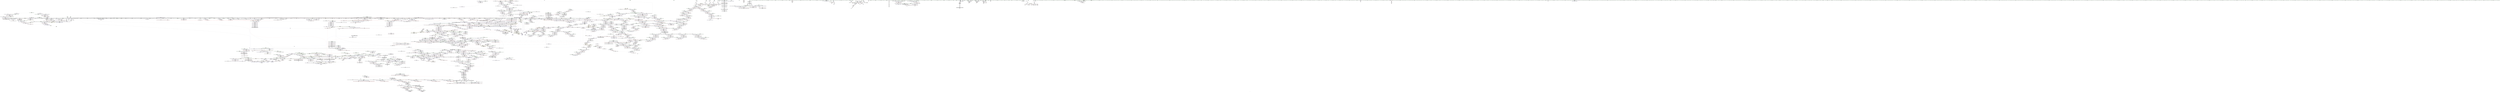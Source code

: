 digraph "SVFG" {
	label="SVFG";

	Node0x560faceca9c0 [shape=record,color=grey,label="{NodeID: 0\nNullPtr}"];
	Node0x560faceca9c0 -> Node0x560fad6862d0[style=solid];
	Node0x560faceca9c0 -> Node0x560fad6863d0[style=solid];
	Node0x560faceca9c0 -> Node0x560fad6864a0[style=solid];
	Node0x560faceca9c0 -> Node0x560fad686570[style=solid];
	Node0x560faceca9c0 -> Node0x560fad686640[style=solid];
	Node0x560faceca9c0 -> Node0x560fad686710[style=solid];
	Node0x560faceca9c0 -> Node0x560fad6867e0[style=solid];
	Node0x560faceca9c0 -> Node0x560fad6868b0[style=solid];
	Node0x560faceca9c0 -> Node0x560fad686980[style=solid];
	Node0x560faceca9c0 -> Node0x560fad686a50[style=solid];
	Node0x560faceca9c0 -> Node0x560fad686b20[style=solid];
	Node0x560faceca9c0 -> Node0x560fad686bf0[style=solid];
	Node0x560faceca9c0 -> Node0x560fad686cc0[style=solid];
	Node0x560faceca9c0 -> Node0x560fad686d90[style=solid];
	Node0x560faceca9c0 -> Node0x560fad686e60[style=solid];
	Node0x560faceca9c0 -> Node0x560fad686f30[style=solid];
	Node0x560faceca9c0 -> Node0x560fad687000[style=solid];
	Node0x560faceca9c0 -> Node0x560fad6870d0[style=solid];
	Node0x560faceca9c0 -> Node0x560fad6871a0[style=solid];
	Node0x560faceca9c0 -> Node0x560fad687270[style=solid];
	Node0x560faceca9c0 -> Node0x560fad687340[style=solid];
	Node0x560faceca9c0 -> Node0x560fad687410[style=solid];
	Node0x560faceca9c0 -> Node0x560fad6874e0[style=solid];
	Node0x560faceca9c0 -> Node0x560fad6875b0[style=solid];
	Node0x560faceca9c0 -> Node0x560fad687680[style=solid];
	Node0x560faceca9c0 -> Node0x560fad687750[style=solid];
	Node0x560faceca9c0 -> Node0x560fad687820[style=solid];
	Node0x560faceca9c0 -> Node0x560fad6878f0[style=solid];
	Node0x560faceca9c0 -> Node0x560fad6879c0[style=solid];
	Node0x560faceca9c0 -> Node0x560fad687a90[style=solid];
	Node0x560faceca9c0 -> Node0x560fad687b60[style=solid];
	Node0x560faceca9c0 -> Node0x560fad687c30[style=solid];
	Node0x560faceca9c0 -> Node0x560fad687d00[style=solid];
	Node0x560faceca9c0 -> Node0x560fad687dd0[style=solid];
	Node0x560faceca9c0 -> Node0x560fad687ea0[style=solid];
	Node0x560faceca9c0 -> Node0x560fad687f70[style=solid];
	Node0x560faceca9c0 -> Node0x560fad688040[style=solid];
	Node0x560faceca9c0 -> Node0x560fad688110[style=solid];
	Node0x560faceca9c0 -> Node0x560fad6881e0[style=solid];
	Node0x560faceca9c0 -> Node0x560fad6882b0[style=solid];
	Node0x560faceca9c0 -> Node0x560fad688380[style=solid];
	Node0x560faceca9c0 -> Node0x560fad688450[style=solid];
	Node0x560faceca9c0 -> Node0x560fad688520[style=solid];
	Node0x560faceca9c0 -> Node0x560fad6885f0[style=solid];
	Node0x560faceca9c0 -> Node0x560fad6886c0[style=solid];
	Node0x560faceca9c0 -> Node0x560fad688790[style=solid];
	Node0x560faceca9c0 -> Node0x560fad688860[style=solid];
	Node0x560faceca9c0 -> Node0x560fad688930[style=solid];
	Node0x560faceca9c0 -> Node0x560fad688a00[style=solid];
	Node0x560faceca9c0 -> Node0x560fad688ad0[style=solid];
	Node0x560faceca9c0 -> Node0x560fad688ba0[style=solid];
	Node0x560faceca9c0 -> Node0x560fad688c70[style=solid];
	Node0x560faceca9c0 -> Node0x560fad688d40[style=solid];
	Node0x560faceca9c0 -> Node0x560fad688e10[style=solid];
	Node0x560faceca9c0 -> Node0x560fad688ee0[style=solid];
	Node0x560faceca9c0 -> Node0x560fad688fb0[style=solid];
	Node0x560faceca9c0 -> Node0x560fad689080[style=solid];
	Node0x560faceca9c0 -> Node0x560fad689150[style=solid];
	Node0x560faceca9c0 -> Node0x560fad689220[style=solid];
	Node0x560faceca9c0 -> Node0x560fad6892f0[style=solid];
	Node0x560faceca9c0 -> Node0x560fad6893c0[style=solid];
	Node0x560faceca9c0 -> Node0x560fad689490[style=solid];
	Node0x560faceca9c0 -> Node0x560fad689560[style=solid];
	Node0x560faceca9c0 -> Node0x560fad689630[style=solid];
	Node0x560faceca9c0 -> Node0x560fad689700[style=solid];
	Node0x560faceca9c0 -> Node0x560fad6897d0[style=solid];
	Node0x560faceca9c0 -> Node0x560fad6898a0[style=solid];
	Node0x560faceca9c0 -> Node0x560fad689970[style=solid];
	Node0x560faceca9c0 -> Node0x560fad689a40[style=solid];
	Node0x560faceca9c0 -> Node0x560fad689b10[style=solid];
	Node0x560faceca9c0 -> Node0x560fad689be0[style=solid];
	Node0x560faceca9c0 -> Node0x560fad689cb0[style=solid];
	Node0x560faceca9c0 -> Node0x560fad689d80[style=solid];
	Node0x560faceca9c0 -> Node0x560fad689e50[style=solid];
	Node0x560faceca9c0 -> Node0x560fad689f20[style=solid];
	Node0x560faceca9c0 -> Node0x560fad689ff0[style=solid];
	Node0x560faceca9c0 -> Node0x560fad68a0c0[style=solid];
	Node0x560faceca9c0 -> Node0x560fad68a190[style=solid];
	Node0x560faceca9c0 -> Node0x560fad68a260[style=solid];
	Node0x560faceca9c0 -> Node0x560fad68a330[style=solid];
	Node0x560faceca9c0 -> Node0x560fad6ba420[style=solid];
	Node0x560faceca9c0 -> Node0x560fad6bdd30[style=solid];
	Node0x560faceca9c0 -> Node0x560fad6c0770[style=solid];
	Node0x560faceca9c0 -> Node0x560fad6c0840[style=solid];
	Node0x560faceca9c0 -> Node0x560fad6c0910[style=solid];
	Node0x560faceca9c0 -> Node0x560fad695570[style=solid];
	Node0x560faceca9c0 -> Node0x560facb67090[style=solid];
	Node0x560faceca9c0 -> Node0x560fad70d180[style=solid];
	Node0x560faceca9c0 -> Node0x560fad70d300[style=solid];
	Node0x560faceca9c0 -> Node0x560fad70dd80[style=solid];
	Node0x560faceca9c0 -> Node0x560fad70eb00[style=solid];
	Node0x560faceca9c0 -> Node0x560fad70f400[style=solid];
	Node0x560faceca9c0:s64 -> Node0x560fad88b0c0[style=solid,color=red];
	Node0x560faceca9c0:s64 -> Node0x560fad89f620[style=solid,color=red];
	Node0x560fad8915a0 [shape=record,color=black,label="{NodeID: 3764\n136 = PHI()\n}"];
	Node0x560fad6960d0 [shape=record,color=blue,label="{NodeID: 1550\n2996\<--1981\n_M_header_2\<--\n_ZNSt8_Rb_treeINSt7__cxx1112basic_stringIcSt11char_traitsIcESaIcEEES5_St9_IdentityIS5_ESt4lessIS5_ESaIS5_EE10_M_insert_IRKS5_NSB_11_Alloc_nodeEEESt17_Rb_tree_iteratorIS5_EPSt18_Rb_tree_node_baseSJ_OT_RT0_\n|{<s0>149}}"];
	Node0x560fad6960d0:s0 -> Node0x560fad79b770[style=dashed,color=blue];
	Node0x560fad6742e0 [shape=record,color=green,label="{NodeID: 443\n2796\<--2797\nretval\<--retval_field_insensitive\n_ZSt12__niter_baseISt23_Rb_tree_const_iteratorINSt7__cxx1112basic_stringIcSt11char_traitsIcESaIcEEEEET_S8_\n}"];
	Node0x560fad6742e0 -> Node0x560fad694640[style=solid];
	Node0x560fad6742e0 -> Node0x560fad6a66e0[style=solid];
	Node0x560fad6837a0 [shape=record,color=purple,label="{NodeID: 886\n2136\<--2135\n_M_header\<--\n_ZNSt8_Rb_treeINSt7__cxx1112basic_stringIcSt11char_traitsIcESaIcEEES5_St9_IdentityIS5_ESt4lessIS5_ESaIS5_EE5beginEv\n}"];
	Node0x560fad6b9d40 [shape=record,color=red,label="{NodeID: 1329\n3006\<--3005\ndummyVal\<--offset_0\n_ZSt5equalISt23_Rb_tree_const_iteratorINSt7__cxx1112basic_stringIcSt11char_traitsIcESaIcEEEES7_EbT_S8_T0_\n}"];
	Node0x560fad6b9d40 -> Node0x560fad69a5e0[style=solid];
	Node0x560fad66c580 [shape=record,color=green,label="{NodeID: 222\n1385\<--1386\n_Znwm\<--_Znwm_field_insensitive\n}"];
	Node0x560fad7a3c00 [shape=record,color=yellow,style=double,label="{NodeID: 2879\n278V_1 = ENCHI(MR_278V_0)\npts\{1796 \}\nFun[_ZNSt4pairIPSt18_Rb_tree_node_baseS1_EC2IRPSt13_Rb_tree_nodeINSt7__cxx1112basic_stringIcSt11char_traitsIcESaIcEEEERS1_Lb1EEEOT_OT0_]}"];
	Node0x560fad7a3c00 -> Node0x560fad6b4990[style=dashed];
	Node0x560fad690130 [shape=record,color=black,label="{NodeID: 665\n1875\<--1874\n\<--_M_impl13\n_ZNSt8_Rb_treeINSt7__cxx1112basic_stringIcSt11char_traitsIcESaIcEEES5_St9_IdentityIS5_ESt4lessIS5_ESaIS5_EE24_M_get_insert_unique_posERKS5_\n}"];
	Node0x560fad690130 -> Node0x560fad6821b0[style=solid];
	Node0x560fad6ae9b0 [shape=record,color=red,label="{NodeID: 1108\n1258\<--1252\nthis1\<--this.addr\n_ZNSt12_Vector_baseINSt7__cxx1112basic_stringIcSt11char_traitsIcESaIcEEESaIS5_EE17_M_create_storageEm\n|{|<s10>118}}"];
	Node0x560fad6ae9b0 -> Node0x560fad680950[style=solid];
	Node0x560fad6ae9b0 -> Node0x560fad680a20[style=solid];
	Node0x560fad6ae9b0 -> Node0x560fad680af0[style=solid];
	Node0x560fad6ae9b0 -> Node0x560fad680bc0[style=solid];
	Node0x560fad6ae9b0 -> Node0x560fad680c90[style=solid];
	Node0x560fad6ae9b0 -> Node0x560fad680d60[style=solid];
	Node0x560fad6ae9b0 -> Node0x560fad680e30[style=solid];
	Node0x560fad6ae9b0 -> Node0x560fad680f00[style=solid];
	Node0x560fad6ae9b0 -> Node0x560fad680fd0[style=solid];
	Node0x560fad6ae9b0 -> Node0x560fad6810a0[style=solid];
	Node0x560fad6ae9b0:s10 -> Node0x560fad88d4a0[style=solid,color=red];
	Node0x560fad664070 [shape=record,color=green,label="{NodeID: 1\n7\<--1\n__dso_handle\<--dummyObj\nGlob }"];
	Node0x560fad891670 [shape=record,color=black,label="{NodeID: 3765\n161 = PHI(518, )\n}"];
	Node0x560fad6961a0 [shape=record,color=blue,label="{NodeID: 1551\n2997\<--1981\n_M_header_3\<--\n_ZNSt8_Rb_treeINSt7__cxx1112basic_stringIcSt11char_traitsIcESaIcEEES5_St9_IdentityIS5_ESt4lessIS5_ESaIS5_EE10_M_insert_IRKS5_NSB_11_Alloc_nodeEEESt17_Rb_tree_iteratorIS5_EPSt18_Rb_tree_node_baseSJ_OT_RT0_\n|{<s0>149}}"];
	Node0x560fad6961a0:s0 -> Node0x560fad79bca0[style=dashed,color=blue];
	Node0x560fad6743b0 [shape=record,color=green,label="{NodeID: 444\n2798\<--2799\n__it\<--__it_field_insensitive\n_ZSt12__niter_baseISt23_Rb_tree_const_iteratorINSt7__cxx1112basic_stringIcSt11char_traitsIcESaIcEEEEET_S8_\n}"];
	Node0x560fad6743b0 -> Node0x560fad694710[style=solid];
	Node0x560fad6743b0 -> Node0x560fad6a67b0[style=solid];
	Node0x560fad683870 [shape=record,color=purple,label="{NodeID: 887\n2137\<--2135\n_M_left\<--\n_ZNSt8_Rb_treeINSt7__cxx1112basic_stringIcSt11char_traitsIcESaIcEEES5_St9_IdentityIS5_ESt4lessIS5_ESaIS5_EE5beginEv\n}"];
	Node0x560fad683870 -> Node0x560fad6b4580[style=solid];
	Node0x560fad6b9e10 [shape=record,color=red,label="{NodeID: 1330\n3009\<--3008\ndummyVal\<--offset_0\n_ZSt5equalISt23_Rb_tree_const_iteratorINSt7__cxx1112basic_stringIcSt11char_traitsIcESaIcEEEES7_EbT_S8_T0_\n}"];
	Node0x560fad6b9e10 -> Node0x560fad69a780[style=solid];
	Node0x560fad66c680 [shape=record,color=green,label="{NodeID: 223\n1391\<--1392\nthis.addr\<--this.addr_field_insensitive\n_ZNK9__gnu_cxx13new_allocatorINSt7__cxx1112basic_stringIcSt11char_traitsIcESaIcEEEE8max_sizeEv\n}"];
	Node0x560fad66c680 -> Node0x560fad6af780[style=solid];
	Node0x560fad66c680 -> Node0x560fad6c17b0[style=solid];
	Node0x560fad690200 [shape=record,color=black,label="{NodeID: 666\n1786\<--1894\n_ZNSt8_Rb_treeINSt7__cxx1112basic_stringIcSt11char_traitsIcESaIcEEES5_St9_IdentityIS5_ESt4lessIS5_ESaIS5_EE24_M_get_insert_unique_posERKS5__ret\<--\n_ZNSt8_Rb_treeINSt7__cxx1112basic_stringIcSt11char_traitsIcESaIcEEES5_St9_IdentityIS5_ESt4lessIS5_ESaIS5_EE24_M_get_insert_unique_posERKS5_\n|{<s0>146}}"];
	Node0x560fad690200:s0 -> Node0x560fad8966f0[style=solid,color=blue];
	Node0x560fad6aea80 [shape=record,color=red,label="{NodeID: 1109\n1259\<--1254\n\<--__n.addr\n_ZNSt12_Vector_baseINSt7__cxx1112basic_stringIcSt11char_traitsIcESaIcEEESaIS5_EE17_M_create_storageEm\n|{<s0>118}}"];
	Node0x560fad6aea80:s0 -> Node0x560fad88d5b0[style=solid,color=red];
	Node0x560fad664100 [shape=record,color=green,label="{NodeID: 2\n8\<--1\n_ZSt3cin\<--dummyObj\nGlob }"];
	Node0x560fad891870 [shape=record,color=black,label="{NodeID: 3766\n164 = PHI()\n}"];
	Node0x560fad696270 [shape=record,color=blue,label="{NodeID: 1552\n1995\<--1997\n_M_node_count\<--inc\n_ZNSt8_Rb_treeINSt7__cxx1112basic_stringIcSt11char_traitsIcESaIcEEES5_St9_IdentityIS5_ESt4lessIS5_ESaIS5_EE10_M_insert_IRKS5_NSB_11_Alloc_nodeEEESt17_Rb_tree_iteratorIS5_EPSt18_Rb_tree_node_baseSJ_OT_RT0_\n|{<s0>149}}"];
	Node0x560fad696270:s0 -> Node0x560fad79bca0[style=dashed,color=blue];
	Node0x560fad674480 [shape=record,color=green,label="{NodeID: 445\n2812\<--2813\nretval\<--retval_field_insensitive\n_ZNSt7__equalILb0EE5equalISt23_Rb_tree_const_iteratorINSt7__cxx1112basic_stringIcSt11char_traitsIcESaIcEEEES9_EEbT_SA_T0_\n}"];
	Node0x560fad674480 -> Node0x560fad6b8a90[style=solid];
	Node0x560fad674480 -> Node0x560fad69b480[style=solid];
	Node0x560fad674480 -> Node0x560fad69b550[style=solid];
	Node0x560fad683940 [shape=record,color=purple,label="{NodeID: 888\n2158\<--2156\nfirst\<--this1\n_ZNSt4pairIPSt18_Rb_tree_node_baseS1_EC2IRPSt13_Rb_tree_nodeINSt7__cxx1112basic_stringIcSt11char_traitsIcESaIcEEEERS1_Lb1EEEOT_OT0_\n}"];
	Node0x560fad683940 -> Node0x560fad697380[style=solid];
	Node0x560fad6b9ee0 [shape=record,color=red,label="{NodeID: 1331\n3012\<--3011\ndummyVal\<--offset_0\n_ZSt11__equal_auxISt23_Rb_tree_const_iteratorINSt7__cxx1112basic_stringIcSt11char_traitsIcESaIcEEEES7_EbT_S8_T0_\n}"];
	Node0x560fad6b9ee0 -> Node0x560fad69ae00[style=solid];
	Node0x560fad66c750 [shape=record,color=green,label="{NodeID: 224\n1404\<--1405\n__first.addr\<--__first.addr_field_insensitive\n_ZSt27__uninitialized_default_n_aIPNSt7__cxx1112basic_stringIcSt11char_traitsIcESaIcEEEmS5_ET_S7_T0_RSaIT1_E\n}"];
	Node0x560fad66c750 -> Node0x560fad6af850[style=solid];
	Node0x560fad66c750 -> Node0x560fad6c1880[style=solid];
	Node0x560fad6902d0 [shape=record,color=black,label="{NodeID: 667\n1896\<--1906\n_ZNKSt9_IdentityINSt7__cxx1112basic_stringIcSt11char_traitsIcESaIcEEEEclERKS5__ret\<--\n_ZNKSt9_IdentityINSt7__cxx1112basic_stringIcSt11char_traitsIcESaIcEEEEclERKS5_\n|{<s0>145|<s1>172|<s2>184|<s3>190}}"];
	Node0x560fad6902d0:s0 -> Node0x560fad896580[style=solid,color=blue];
	Node0x560fad6902d0:s1 -> Node0x560fad897b20[style=solid,color=blue];
	Node0x560fad6902d0:s2 -> Node0x560fad8986c0[style=solid,color=blue];
	Node0x560fad6902d0:s3 -> Node0x560fad8952c0[style=solid,color=blue];
	Node0x560fad6aeb50 [shape=record,color=red,label="{NodeID: 1110\n1275\<--1254\n\<--__n.addr\n_ZNSt12_Vector_baseINSt7__cxx1112basic_stringIcSt11char_traitsIcESaIcEEESaIS5_EE17_M_create_storageEm\n}"];
	Node0x560fad664890 [shape=record,color=green,label="{NodeID: 3\n11\<--1\n_ZSt4cout\<--dummyObj\nGlob }"];
	Node0x560fad891940 [shape=record,color=black,label="{NodeID: 3767\n253 = PHI(518, )\n}"];
	Node0x560fad696340 [shape=record,color=blue,label="{NodeID: 1553\n2007\<--2006\n__t.addr\<--__t\n_ZSt7forwardIRKNSt7__cxx1112basic_stringIcSt11char_traitsIcESaIcEEEEOT_RNSt16remove_referenceIS8_E4typeE\n}"];
	Node0x560fad696340 -> Node0x560fad6b37b0[style=dashed];
	Node0x560fad674550 [shape=record,color=green,label="{NodeID: 446\n2814\<--2815\n__first1\<--__first1_field_insensitive\n_ZNSt7__equalILb0EE5equalISt23_Rb_tree_const_iteratorINSt7__cxx1112basic_stringIcSt11char_traitsIcESaIcEEEES9_EEbT_SA_T0_\n|{|<s1>242|<s2>243|<s3>246}}"];
	Node0x560fad674550 -> Node0x560fad6a6a20[style=solid];
	Node0x560fad674550:s1 -> Node0x560fad8891d0[style=solid,color=red];
	Node0x560fad674550:s2 -> Node0x560fad8a0ab0[style=solid,color=red];
	Node0x560fad674550:s3 -> Node0x560fad88dce0[style=solid,color=red];
	Node0x560fad683a10 [shape=record,color=purple,label="{NodeID: 889\n2166\<--2156\nsecond\<--this1\n_ZNSt4pairIPSt18_Rb_tree_node_baseS1_EC2IRPSt13_Rb_tree_nodeINSt7__cxx1112basic_stringIcSt11char_traitsIcESaIcEEEERS1_Lb1EEEOT_OT0_\n}"];
	Node0x560fad683a10 -> Node0x560fad697450[style=solid];
	Node0x560fad6b9fb0 [shape=record,color=red,label="{NodeID: 1332\n3015\<--3014\ndummyVal\<--offset_0\n_ZSt11__equal_auxISt23_Rb_tree_const_iteratorINSt7__cxx1112basic_stringIcSt11char_traitsIcESaIcEEEES7_EbT_S8_T0_\n}"];
	Node0x560fad6b9fb0 -> Node0x560fad69aed0[style=solid];
	Node0x560fad66c820 [shape=record,color=green,label="{NodeID: 225\n1406\<--1407\n__n.addr\<--__n.addr_field_insensitive\n_ZSt27__uninitialized_default_n_aIPNSt7__cxx1112basic_stringIcSt11char_traitsIcESaIcEEEmS5_ET_S7_T0_RSaIT1_E\n}"];
	Node0x560fad66c820 -> Node0x560fad6af920[style=solid];
	Node0x560fad66c820 -> Node0x560fad6c1950[style=solid];
	Node0x560fad6903a0 [shape=record,color=black,label="{NodeID: 668\n1960\<--1959\n\<--_M_impl\n_ZNSt8_Rb_treeINSt7__cxx1112basic_stringIcSt11char_traitsIcESaIcEEES5_St9_IdentityIS5_ESt4lessIS5_ESaIS5_EE10_M_insert_IRKS5_NSB_11_Alloc_nodeEEESt17_Rb_tree_iteratorIS5_EPSt18_Rb_tree_node_baseSJ_OT_RT0_\n}"];
	Node0x560fad6903a0 -> Node0x560fad682690[style=solid];
	Node0x560fad6aec20 [shape=record,color=red,label="{NodeID: 1111\n1268\<--1267\n\<--_M_start3\n_ZNSt12_Vector_baseINSt7__cxx1112basic_stringIcSt11char_traitsIcESaIcEEESaIS5_EE17_M_create_storageEm\n}"];
	Node0x560fad6aec20 -> Node0x560fad6c0c50[style=solid];
	Node0x560fad664920 [shape=record,color=green,label="{NodeID: 4\n12\<--1\n.str\<--dummyObj\nGlob }"];
	Node0x560fad891ab0 [shape=record,color=black,label="{NodeID: 3768\n257 = PHI()\n}"];
	Node0x560fad891ab0 -> Node0x560fad6a9a10[style=solid];
	Node0x560fad696410 [shape=record,color=blue,label="{NodeID: 1554\n2016\<--2013\nthis.addr\<--this\n_ZNSt4pairISt17_Rb_tree_iteratorINSt7__cxx1112basic_stringIcSt11char_traitsIcESaIcEEEEbEC2IS7_bLb1EEEOT_OT0_\n}"];
	Node0x560fad696410 -> Node0x560fad6b3880[style=dashed];
	Node0x560fad674620 [shape=record,color=green,label="{NodeID: 447\n2816\<--2817\n__last1\<--__last1_field_insensitive\n_ZNSt7__equalILb0EE5equalISt23_Rb_tree_const_iteratorINSt7__cxx1112basic_stringIcSt11char_traitsIcESaIcEEEES9_EEbT_SA_T0_\n|{|<s1>242}}"];
	Node0x560fad674620 -> Node0x560fad6a6af0[style=solid];
	Node0x560fad674620:s1 -> Node0x560fad8892e0[style=solid,color=red];
	Node0x560fad683ae0 [shape=record,color=purple,label="{NodeID: 890\n2180\<--2179\n_M_node\<--this1\n_ZNSt17_Rb_tree_iteratorINSt7__cxx1112basic_stringIcSt11char_traitsIcESaIcEEEEmmEv\n}"];
	Node0x560fad683ae0 -> Node0x560fad6b4c00[style=solid];
	Node0x560fad6ba080 [shape=record,color=red,label="{NodeID: 1333\n3018\<--3017\ndummyVal\<--offset_0\n_ZSt11__equal_auxISt23_Rb_tree_const_iteratorINSt7__cxx1112basic_stringIcSt11char_traitsIcESaIcEEEES7_EbT_S8_T0_\n}"];
	Node0x560fad6ba080 -> Node0x560fad69afa0[style=solid];
	Node0x560fad66c8f0 [shape=record,color=green,label="{NodeID: 226\n1408\<--1409\n.addr\<--.addr_field_insensitive\n_ZSt27__uninitialized_default_n_aIPNSt7__cxx1112basic_stringIcSt11char_traitsIcESaIcEEEmS5_ET_S7_T0_RSaIT1_E\n}"];
	Node0x560fad66c8f0 -> Node0x560fad6c1a20[style=solid];
	Node0x560fad690470 [shape=record,color=black,label="{NodeID: 669\n1969\<--1968\nfrombool\<--\n_ZNSt8_Rb_treeINSt7__cxx1112basic_stringIcSt11char_traitsIcESaIcEEES5_St9_IdentityIS5_ESt4lessIS5_ESaIS5_EE10_M_insert_IRKS5_NSB_11_Alloc_nodeEEESt17_Rb_tree_iteratorIS5_EPSt18_Rb_tree_node_baseSJ_OT_RT0_\n}"];
	Node0x560fad690470 -> Node0x560fad695e60[style=solid];
	Node0x560fad6aecf0 [shape=record,color=red,label="{NodeID: 1112\n1274\<--1273\n\<--_M_start6\n_ZNSt12_Vector_baseINSt7__cxx1112basic_stringIcSt11char_traitsIcESaIcEEESaIS5_EE17_M_create_storageEm\n}"];
	Node0x560fad6aecf0 -> Node0x560fad6a7310[style=solid];
	Node0x560fad6649b0 [shape=record,color=green,label="{NodeID: 5\n14\<--1\n.str.1\<--dummyObj\nGlob }"];
	Node0x560fad891b80 [shape=record,color=black,label="{NodeID: 3769\n264 = PHI(518, )\n}"];
	Node0x560fad6964e0 [shape=record,color=blue,label="{NodeID: 1555\n2018\<--2014\n__x.addr\<--__x\n_ZNSt4pairISt17_Rb_tree_iteratorINSt7__cxx1112basic_stringIcSt11char_traitsIcESaIcEEEEbEC2IS7_bLb1EEEOT_OT0_\n}"];
	Node0x560fad6964e0 -> Node0x560fad6b3950[style=dashed];
	Node0x560fad6746f0 [shape=record,color=green,label="{NodeID: 448\n2818\<--2819\n__first2\<--__first2_field_insensitive\n_ZNSt7__equalILb0EE5equalISt23_Rb_tree_const_iteratorINSt7__cxx1112basic_stringIcSt11char_traitsIcESaIcEEEES9_EEbT_SA_T0_\n|{|<s1>244|<s2>247}}"];
	Node0x560fad6746f0 -> Node0x560fad6a6bc0[style=solid];
	Node0x560fad6746f0:s1 -> Node0x560fad8a0ab0[style=solid,color=red];
	Node0x560fad6746f0:s2 -> Node0x560fad88dce0[style=solid,color=red];
	Node0x560fad683bb0 [shape=record,color=purple,label="{NodeID: 891\n2185\<--2179\n_M_node2\<--this1\n_ZNSt17_Rb_tree_iteratorINSt7__cxx1112basic_stringIcSt11char_traitsIcESaIcEEEEmmEv\n}"];
	Node0x560fad683bb0 -> Node0x560fad6975f0[style=solid];
	Node0x560fad6ba150 [shape=record,color=red,label="{NodeID: 1334\n3021\<--3020\ndummyVal\<--offset_0\n_ZSt12__niter_baseISt23_Rb_tree_const_iteratorINSt7__cxx1112basic_stringIcSt11char_traitsIcESaIcEEEEET_S8_\n}"];
	Node0x560fad6ba150 -> Node0x560fad69b140[style=solid];
	Node0x560fad66c9c0 [shape=record,color=green,label="{NodeID: 227\n1416\<--1417\n_ZSt25__uninitialized_default_nIPNSt7__cxx1112basic_stringIcSt11char_traitsIcESaIcEEEmET_S7_T0_\<--_ZSt25__uninitialized_default_nIPNSt7__cxx1112basic_stringIcSt11char_traitsIcESaIcEEEmET_S7_T0__field_insensitive\n}"];
	Node0x560fad690540 [shape=record,color=black,label="{NodeID: 670\n1979\<--1978\ntobool\<--\n_ZNSt8_Rb_treeINSt7__cxx1112basic_stringIcSt11char_traitsIcESaIcEEES5_St9_IdentityIS5_ESt4lessIS5_ESaIS5_EE10_M_insert_IRKS5_NSB_11_Alloc_nodeEEESt17_Rb_tree_iteratorIS5_EPSt18_Rb_tree_node_baseSJ_OT_RT0_\n}"];
	Node0x560fad6aedc0 [shape=record,color=red,label="{NodeID: 1113\n1286\<--1283\nthis1\<--this.addr\n_ZNSt12_Vector_baseINSt7__cxx1112basic_stringIcSt11char_traitsIcESaIcEEESaIS5_EE12_Vector_implD2Ev\n}"];
	Node0x560fad6aedc0 -> Node0x560fad68e4c0[style=solid];
	Node0x560fad664a40 [shape=record,color=green,label="{NodeID: 6\n16\<--1\n.str.2\<--dummyObj\nGlob }"];
	Node0x560fad891cf0 [shape=record,color=black,label="{NodeID: 3770\n267 = PHI()\n}"];
	Node0x560fad891cf0 -> Node0x560fad6a9ae0[style=solid];
	Node0x560fad6965b0 [shape=record,color=blue,label="{NodeID: 1556\n2020\<--2015\n__y.addr\<--__y\n_ZNSt4pairISt17_Rb_tree_iteratorINSt7__cxx1112basic_stringIcSt11char_traitsIcESaIcEEEEbEC2IS7_bLb1EEEOT_OT0_\n}"];
	Node0x560fad6965b0 -> Node0x560fad6b3a20[style=dashed];
	Node0x560fad6747c0 [shape=record,color=green,label="{NodeID: 449\n2828\<--2829\n_ZNKSt23_Rb_tree_const_iteratorINSt7__cxx1112basic_stringIcSt11char_traitsIcESaIcEEEEneERKS6_\<--_ZNKSt23_Rb_tree_const_iteratorINSt7__cxx1112basic_stringIcSt11char_traitsIcESaIcEEEEneERKS6__field_insensitive\n}"];
	Node0x560fad683c80 [shape=record,color=purple,label="{NodeID: 892\n2216\<--2214\nfirst\<--this1\n_ZNSt4pairIPSt18_Rb_tree_node_baseS1_EC2IRS1_Lb1EEEOT_RKS1_\n}"];
	Node0x560fad683c80 -> Node0x560fad697a00[style=solid];
	Node0x560fad6ba220 [shape=record,color=blue,label="{NodeID: 1335\n2992\<--19\nllvm.global_ctors_0\<--\nGlob }"];
	Node0x560fad66cac0 [shape=record,color=green,label="{NodeID: 228\n1421\<--1422\nthis.addr\<--this.addr_field_insensitive\n_ZNSt12_Vector_baseINSt7__cxx1112basic_stringIcSt11char_traitsIcESaIcEEESaIS5_EE19_M_get_Tp_allocatorEv\n}"];
	Node0x560fad66cac0 -> Node0x560fad6af9f0[style=solid];
	Node0x560fad66cac0 -> Node0x560fad6c1af0[style=solid];
	Node0x560fad7ade60 [shape=record,color=yellow,style=double,label="{NodeID: 2885\n290V_1 = ENCHI(MR_290V_0)\npts\{1798 18020000 \}\nFun[_ZNSt4pairIPSt18_Rb_tree_node_baseS1_EC2IRPSt13_Rb_tree_nodeINSt7__cxx1112basic_stringIcSt11char_traitsIcESaIcEEEERS1_Lb1EEEOT_OT0_]}"];
	Node0x560fad7ade60 -> Node0x560fad6b4a60[style=dashed];
	Node0x560fad690610 [shape=record,color=black,label="{NodeID: 671\n1981\<--1980\n\<--\n_ZNSt8_Rb_treeINSt7__cxx1112basic_stringIcSt11char_traitsIcESaIcEEES5_St9_IdentityIS5_ESt4lessIS5_ESaIS5_EE10_M_insert_IRKS5_NSB_11_Alloc_nodeEEESt17_Rb_tree_iteratorIS5_EPSt18_Rb_tree_node_baseSJ_OT_RT0_\n}"];
	Node0x560fad690610 -> Node0x560fad696000[style=solid];
	Node0x560fad690610 -> Node0x560fad6960d0[style=solid];
	Node0x560fad690610 -> Node0x560fad6961a0[style=solid];
	Node0x560fad6aee90 [shape=record,color=red,label="{NodeID: 1114\n1299\<--1293\nthis1\<--this.addr\n_ZNSaINSt7__cxx1112basic_stringIcSt11char_traitsIcESaIcEEEEC2ERKS5_\n}"];
	Node0x560fad6aee90 -> Node0x560fad68e590[style=solid];
	Node0x560fad664ad0 [shape=record,color=green,label="{NodeID: 7\n19\<--1\n\<--dummyObj\nCan only get source location for instruction, argument, global var or function.}"];
	Node0x560fad891dc0 [shape=record,color=black,label="{NodeID: 3771\n297 = PHI(518, )\n}"];
	Node0x560fad696680 [shape=record,color=blue, style = dotted,label="{NodeID: 1557\n2998\<--3000\noffset_0\<--dummyVal\n_ZNSt4pairISt17_Rb_tree_iteratorINSt7__cxx1112basic_stringIcSt11char_traitsIcESaIcEEEEbEC2IS7_bLb1EEEOT_OT0_\n|{<s0>150|<s1>152}}"];
	Node0x560fad696680:s0 -> Node0x560fad79b270[style=dashed,color=blue];
	Node0x560fad696680:s1 -> Node0x560fad79b270[style=dashed,color=blue];
	Node0x560fad6748c0 [shape=record,color=green,label="{NodeID: 450\n2832\<--2833\n_ZNKSt23_Rb_tree_const_iteratorINSt7__cxx1112basic_stringIcSt11char_traitsIcESaIcEEEEdeEv\<--_ZNKSt23_Rb_tree_const_iteratorINSt7__cxx1112basic_stringIcSt11char_traitsIcESaIcEEEEdeEv_field_insensitive\n}"];
	Node0x560fad683d50 [shape=record,color=purple,label="{NodeID: 893\n2221\<--2214\nsecond\<--this1\n_ZNSt4pairIPSt18_Rb_tree_node_baseS1_EC2IRS1_Lb1EEEOT_RKS1_\n}"];
	Node0x560fad683d50 -> Node0x560fad697ad0[style=solid];
	Node0x560fad6ba320 [shape=record,color=blue,label="{NodeID: 1336\n2993\<--20\nllvm.global_ctors_1\<--_GLOBAL__sub_I_aquamongoose_0_1.cpp\nGlob }"];
	Node0x560fad6750a0 [shape=record,color=green,label="{NodeID: 229\n1431\<--1432\n__first.addr\<--__first.addr_field_insensitive\n_ZSt25__uninitialized_default_nIPNSt7__cxx1112basic_stringIcSt11char_traitsIcESaIcEEEmET_S7_T0_\n}"];
	Node0x560fad6750a0 -> Node0x560fad6afac0[style=solid];
	Node0x560fad6750a0 -> Node0x560fad6c1bc0[style=solid];
	Node0x560fad6906e0 [shape=record,color=black,label="{NodeID: 672\n1984\<--1983\n\<--_M_impl8\n_ZNSt8_Rb_treeINSt7__cxx1112basic_stringIcSt11char_traitsIcESaIcEEES5_St9_IdentityIS5_ESt4lessIS5_ESaIS5_EE10_M_insert_IRKS5_NSB_11_Alloc_nodeEEESt17_Rb_tree_iteratorIS5_EPSt18_Rb_tree_node_baseSJ_OT_RT0_\n}"];
	Node0x560fad6906e0 -> Node0x560fad682760[style=solid];
	Node0x560fad6aef60 [shape=record,color=red,label="{NodeID: 1115\n1301\<--1295\n\<--__a.addr\n_ZNSaINSt7__cxx1112basic_stringIcSt11char_traitsIcESaIcEEEEC2ERKS5_\n}"];
	Node0x560fad6aef60 -> Node0x560fad68e660[style=solid];
	Node0x560fad664b60 [shape=record,color=green,label="{NodeID: 8\n99\<--1\n\<--dummyObj\nCan only get source location for instruction, argument, global var or function.}"];
	Node0x560fad891f30 [shape=record,color=black,label="{NodeID: 3772\n300 = PHI()\n}"];
	Node0x560fad891f30 -> Node0x560fad6a9bb0[style=solid];
	Node0x560fad696750 [shape=record,color=blue,label="{NodeID: 1558\n2038\<--2045\nsecond\<--frombool\n_ZNSt4pairISt17_Rb_tree_iteratorINSt7__cxx1112basic_stringIcSt11char_traitsIcESaIcEEEEbEC2IS7_bLb1EEEOT_OT0_\n|{<s0>150|<s1>152}}"];
	Node0x560fad696750:s0 -> Node0x560fad79b270[style=dashed,color=blue];
	Node0x560fad696750:s1 -> Node0x560fad79b270[style=dashed,color=blue];
	Node0x560fad6749c0 [shape=record,color=green,label="{NodeID: 451\n2836\<--2837\n_ZSteqIcEN9__gnu_cxx11__enable_ifIXsr9__is_charIT_EE7__valueEbE6__typeERKNSt7__cxx1112basic_stringIS2_St11char_traitsIS2_ESaIS2_EEESC_\<--_ZSteqIcEN9__gnu_cxx11__enable_ifIXsr9__is_charIT_EE7__valueEbE6__typeERKNSt7__cxx1112basic_stringIS2_St11char_traitsIS2_ESaIS2_EEESC__field_insensitive\n}"];
	Node0x560fad683e20 [shape=record,color=purple,label="{NodeID: 894\n2265\<--2264\n_M_storage\<--this1\n_ZNKSt13_Rb_tree_nodeINSt7__cxx1112basic_stringIcSt11char_traitsIcESaIcEEEE9_M_valptrEv\n|{<s0>195}}"];
	Node0x560fad683e20:s0 -> Node0x560fad8a1530[style=solid,color=red];
	Node0x560fad6ba420 [shape=record,color=blue, style = dotted,label="{NodeID: 1337\n2994\<--3\nllvm.global_ctors_2\<--dummyVal\nGlob }"];
	Node0x560fad675170 [shape=record,color=green,label="{NodeID: 230\n1433\<--1434\n__n.addr\<--__n.addr_field_insensitive\n_ZSt25__uninitialized_default_nIPNSt7__cxx1112basic_stringIcSt11char_traitsIcESaIcEEEmET_S7_T0_\n}"];
	Node0x560fad675170 -> Node0x560fad6afb90[style=solid];
	Node0x560fad675170 -> Node0x560fad6c1c90[style=solid];
	Node0x560fad7ae050 [shape=record,color=yellow,style=double,label="{NodeID: 2887\n625V_1 = ENCHI(MR_625V_0)\npts\{27150000 \}\nFun[_ZNKSt8_Rb_treeINSt7__cxx1112basic_stringIcSt11char_traitsIcESaIcEEES5_St9_IdentityIS5_ESt4lessIS5_ESaIS5_EE5beginEv]|{<s0>235}}"];
	Node0x560fad7ae050:s0 -> Node0x560fad69c180[style=dashed,color=red];
	Node0x560fad6907b0 [shape=record,color=black,label="{NodeID: 673\n1986\<--1985\n\<--add.ptr\n_ZNSt8_Rb_treeINSt7__cxx1112basic_stringIcSt11char_traitsIcESaIcEEES5_St9_IdentityIS5_ESt4lessIS5_ESaIS5_EE10_M_insert_IRKS5_NSB_11_Alloc_nodeEEESt17_Rb_tree_iteratorIS5_EPSt18_Rb_tree_node_baseSJ_OT_RT0_\n}"];
	Node0x560fad6907b0 -> Node0x560fad682830[style=solid];
	Node0x560fad6907b0 -> Node0x560fad682900[style=solid];
	Node0x560fad6907b0 -> Node0x560fad6829d0[style=solid];
	Node0x560fad6907b0 -> Node0x560fad682aa0[style=solid];
	Node0x560fad6af030 [shape=record,color=red,label="{NodeID: 1116\n1316\<--1310\nthis1\<--this.addr\n_ZN9__gnu_cxx13new_allocatorINSt7__cxx1112basic_stringIcSt11char_traitsIcESaIcEEEEC2ERKS7_\n}"];
	Node0x560fad664bf0 [shape=record,color=green,label="{NodeID: 9\n101\<--1\n\<--dummyObj\nCan only get source location for instruction, argument, global var or function.}"];
	Node0x560fad892000 [shape=record,color=black,label="{NodeID: 3773\n305 = PHI(518, )\n}"];
	Node0x560fad696820 [shape=record,color=blue,label="{NodeID: 1559\n2051\<--2049\nthis.addr\<--this\n_ZNSt17_Rb_tree_iteratorINSt7__cxx1112basic_stringIcSt11char_traitsIcESaIcEEEEC2EPSt18_Rb_tree_node_base\n}"];
	Node0x560fad696820 -> Node0x560fad6b3bc0[style=dashed];
	Node0x560fad674ac0 [shape=record,color=green,label="{NodeID: 452\n2843\<--2844\n_ZNSt23_Rb_tree_const_iteratorINSt7__cxx1112basic_stringIcSt11char_traitsIcESaIcEEEEppEv\<--_ZNSt23_Rb_tree_const_iteratorINSt7__cxx1112basic_stringIcSt11char_traitsIcESaIcEEEEppEv_field_insensitive\n}"];
	Node0x560fad683ef0 [shape=record,color=purple,label="{NodeID: 895\n2287\<--2286\n_M_storage\<--this1\n_ZNK9__gnu_cxx16__aligned_membufINSt7__cxx1112basic_stringIcSt11char_traitsIcESaIcEEEE7_M_addrEv\n}"];
	Node0x560fad683ef0 -> Node0x560fad692010[style=solid];
	Node0x560fad6ba520 [shape=record,color=blue,label="{NodeID: 1338\n48\<--99\nretval\<--\nmain\n}"];
	Node0x560fad675240 [shape=record,color=green,label="{NodeID: 231\n1435\<--1436\n__assignable\<--__assignable_field_insensitive\n_ZSt25__uninitialized_default_nIPNSt7__cxx1112basic_stringIcSt11char_traitsIcESaIcEEEmET_S7_T0_\n}"];
	Node0x560fad675240 -> Node0x560fad6c1d60[style=solid];
	Node0x560fad7ae130 [shape=record,color=yellow,style=double,label="{NodeID: 2888\n177V_1 = ENCHI(MR_177V_0)\npts\{770002 890002 \}\nFun[_ZNKSt8_Rb_treeINSt7__cxx1112basic_stringIcSt11char_traitsIcESaIcEEES5_St9_IdentityIS5_ESt4lessIS5_ESaIS5_EE5beginEv]}"];
	Node0x560fad7ae130 -> Node0x560fad6b8410[style=dashed];
	Node0x560fad690880 [shape=record,color=black,label="{NodeID: 674\n1992\<--1991\n\<--_M_impl9\n_ZNSt8_Rb_treeINSt7__cxx1112basic_stringIcSt11char_traitsIcESaIcEEES5_St9_IdentityIS5_ESt4lessIS5_ESaIS5_EE10_M_insert_IRKS5_NSB_11_Alloc_nodeEEESt17_Rb_tree_iteratorIS5_EPSt18_Rb_tree_node_baseSJ_OT_RT0_\n}"];
	Node0x560fad690880 -> Node0x560fad682b70[style=solid];
	Node0x560fad6af100 [shape=record,color=red,label="{NodeID: 1117\n1327\<--1321\nthis1\<--this.addr\n_ZNSt12_Vector_baseINSt7__cxx1112basic_stringIcSt11char_traitsIcESaIcEEESaIS5_EE11_M_allocateEm\n}"];
	Node0x560fad6af100 -> Node0x560fad681170[style=solid];
	Node0x560fad664c80 [shape=record,color=green,label="{NodeID: 10\n117\<--1\n\<--dummyObj\nCan only get source location for instruction, argument, global var or function.}"];
	Node0x560fad892170 [shape=record,color=black,label="{NodeID: 3774\n308 = PHI()\n}"];
	Node0x560fad892170 -> Node0x560fad6a9c80[style=solid];
	Node0x560fad6968f0 [shape=record,color=blue,label="{NodeID: 1560\n2053\<--2050\n__x.addr\<--__x\n_ZNSt17_Rb_tree_iteratorINSt7__cxx1112basic_stringIcSt11char_traitsIcESaIcEEEEC2EPSt18_Rb_tree_node_base\n}"];
	Node0x560fad6968f0 -> Node0x560fad6b3c90[style=dashed];
	Node0x560fad674bc0 [shape=record,color=green,label="{NodeID: 453\n2854\<--2855\nthis.addr\<--this.addr_field_insensitive\n_ZNKSt23_Rb_tree_const_iteratorINSt7__cxx1112basic_stringIcSt11char_traitsIcESaIcEEEEneERKS6_\n}"];
	Node0x560fad674bc0 -> Node0x560fad6b8b60[style=solid];
	Node0x560fad674bc0 -> Node0x560fad69b620[style=solid];
	Node0x560fad683fc0 [shape=record,color=purple,label="{NodeID: 896\n2325\<--2324\n_M_t\<--this1\n_ZNKSt8_Rb_treeINSt7__cxx1112basic_stringIcSt11char_traitsIcESaIcEEES5_St9_IdentityIS5_ESt4lessIS5_ESaIS5_EE11_Alloc_nodeclIRKS5_EEPSt13_Rb_tree_nodeIS5_EOT_\n}"];
	Node0x560fad683fc0 -> Node0x560fad6b5aa0[style=solid];
	Node0x560fad6ba5f0 [shape=record,color=blue,label="{NodeID: 1339\n52\<--117\nkase\<--\nmain\n}"];
	Node0x560fad6ba5f0 -> Node0x560fad781630[style=dashed];
	Node0x560fad675310 [shape=record,color=green,label="{NodeID: 232\n1444\<--1445\n_ZNSt27__uninitialized_default_n_1ILb0EE18__uninit_default_nIPNSt7__cxx1112basic_stringIcSt11char_traitsIcESaIcEEEmEET_S9_T0_\<--_ZNSt27__uninitialized_default_n_1ILb0EE18__uninit_default_nIPNSt7__cxx1112basic_stringIcSt11char_traitsIcESaIcEEEmEET_S9_T0__field_insensitive\n}"];
	Node0x560fad690950 [shape=record,color=black,label="{NodeID: 675\n1994\<--1993\n\<--add.ptr10\n_ZNSt8_Rb_treeINSt7__cxx1112basic_stringIcSt11char_traitsIcESaIcEEES5_St9_IdentityIS5_ESt4lessIS5_ESaIS5_EE10_M_insert_IRKS5_NSB_11_Alloc_nodeEEESt17_Rb_tree_iteratorIS5_EPSt18_Rb_tree_node_baseSJ_OT_RT0_\n}"];
	Node0x560fad690950 -> Node0x560fad682c40[style=solid];
	Node0x560fad6af1d0 [shape=record,color=red,label="{NodeID: 1118\n1328\<--1323\n\<--__n.addr\n_ZNSt12_Vector_baseINSt7__cxx1112basic_stringIcSt11char_traitsIcESaIcEEESaIS5_EE11_M_allocateEm\n}"];
	Node0x560fad6af1d0 -> Node0x560fad70d600[style=solid];
	Node0x560fad664d10 [shape=record,color=green,label="{NodeID: 11\n134\<--1\n\<--dummyObj\nCan only get source location for instruction, argument, global var or function.}"];
	Node0x560fad892240 [shape=record,color=black,label="{NodeID: 3775\n315 = PHI(518, )\n}"];
	Node0x560fad6969c0 [shape=record,color=blue,label="{NodeID: 1561\n2058\<--2059\n_M_node\<--\n_ZNSt17_Rb_tree_iteratorINSt7__cxx1112basic_stringIcSt11char_traitsIcESaIcEEEEC2EPSt18_Rb_tree_node_base\n|{<s0>151|<s1>162|<s2>178|<s3>185}}"];
	Node0x560fad6969c0:s0 -> Node0x560fad7f49c0[style=dashed,color=blue];
	Node0x560fad6969c0:s1 -> Node0x560fad7f4de0[style=dashed,color=blue];
	Node0x560fad6969c0:s2 -> Node0x560fad7f54c0[style=dashed,color=blue];
	Node0x560fad6969c0:s3 -> Node0x560fad7f5620[style=dashed,color=blue];
	Node0x560fad674c90 [shape=record,color=green,label="{NodeID: 454\n2856\<--2857\n__x.addr\<--__x.addr_field_insensitive\n_ZNKSt23_Rb_tree_const_iteratorINSt7__cxx1112basic_stringIcSt11char_traitsIcESaIcEEEEneERKS6_\n}"];
	Node0x560fad674c90 -> Node0x560fad6b8c30[style=solid];
	Node0x560fad674c90 -> Node0x560fad69b6f0[style=solid];
	Node0x560fad684090 [shape=record,color=purple,label="{NodeID: 897\n2571\<--2570\n_M_node\<--this1\n_ZNSt23_Rb_tree_const_iteratorINSt7__cxx1112basic_stringIcSt11char_traitsIcESaIcEEEEC2ERKSt17_Rb_tree_iteratorIS5_E\n}"];
	Node0x560fad684090 -> Node0x560fad699b50[style=solid];
	Node0x560fad6ba6c0 [shape=record,color=blue,label="{NodeID: 1340\n54\<--134\nans\<--\nmain\n}"];
	Node0x560fad6ba6c0 -> Node0x560fad777870[style=dashed];
	Node0x560fad675410 [shape=record,color=green,label="{NodeID: 233\n1450\<--1451\n__first.addr\<--__first.addr_field_insensitive\n_ZNSt27__uninitialized_default_n_1ILb0EE18__uninit_default_nIPNSt7__cxx1112basic_stringIcSt11char_traitsIcESaIcEEEmEET_S9_T0_\n}"];
	Node0x560fad675410 -> Node0x560fad6afc60[style=solid];
	Node0x560fad675410 -> Node0x560fad6afd30[style=solid];
	Node0x560fad675410 -> Node0x560fad6c1e30[style=solid];
	Node0x560fad690a20 [shape=record,color=black,label="{NodeID: 676\n2000\<--1999\n\<--\n_ZNSt8_Rb_treeINSt7__cxx1112basic_stringIcSt11char_traitsIcESaIcEEES5_St9_IdentityIS5_ESt4lessIS5_ESaIS5_EE10_M_insert_IRKS5_NSB_11_Alloc_nodeEEESt17_Rb_tree_iteratorIS5_EPSt18_Rb_tree_node_baseSJ_OT_RT0_\n|{<s0>178}}"];
	Node0x560fad690a20:s0 -> Node0x560fad887090[style=solid,color=red];
	Node0x560fad6af2a0 [shape=record,color=red,label="{NodeID: 1119\n1333\<--1323\n\<--__n.addr\n_ZNSt12_Vector_baseINSt7__cxx1112basic_stringIcSt11char_traitsIcESaIcEEESaIS5_EE11_M_allocateEm\n|{<s0>121}}"];
	Node0x560fad6af2a0:s0 -> Node0x560fad88cd30[style=solid,color=red];
	Node0x560fad664e10 [shape=record,color=green,label="{NodeID: 12\n254\<--1\n\<--dummyObj\nCan only get source location for instruction, argument, global var or function.|{<s0>26|<s1>32}}"];
	Node0x560fad664e10:s0 -> Node0x560fad88aa50[style=solid,color=red];
	Node0x560fad664e10:s1 -> Node0x560fad88aa50[style=solid,color=red];
	Node0x560fad8923b0 [shape=record,color=black,label="{NodeID: 3776\n318 = PHI()\n}"];
	Node0x560fad8923b0 -> Node0x560fad6a9d50[style=solid];
	Node0x560fad696a90 [shape=record,color=blue,label="{NodeID: 1562\n2064\<--2063\nthis.addr\<--this\n_ZNSt8_Rb_treeINSt7__cxx1112basic_stringIcSt11char_traitsIcESaIcEEES5_St9_IdentityIS5_ESt4lessIS5_ESaIS5_EE6_M_endEv\n}"];
	Node0x560fad696a90 -> Node0x560fad6b3d60[style=dashed];
	Node0x560fad674d60 [shape=record,color=green,label="{NodeID: 455\n2871\<--2872\n__lhs.addr\<--__lhs.addr_field_insensitive\n_ZSteqIcEN9__gnu_cxx11__enable_ifIXsr9__is_charIT_EE7__valueEbE6__typeERKNSt7__cxx1112basic_stringIS2_St11char_traitsIS2_ESaIS2_EEESC_\n}"];
	Node0x560fad674d60 -> Node0x560fad6b8ea0[style=solid];
	Node0x560fad674d60 -> Node0x560fad6b8f70[style=solid];
	Node0x560fad674d60 -> Node0x560fad6b9040[style=solid];
	Node0x560fad674d60 -> Node0x560fad69b7c0[style=solid];
	Node0x560fad684160 [shape=record,color=purple,label="{NodeID: 898\n2573\<--2572\n_M_node2\<--\n_ZNSt23_Rb_tree_const_iteratorINSt7__cxx1112basic_stringIcSt11char_traitsIcESaIcEEEEC2ERKSt17_Rb_tree_iteratorIS5_E\n}"];
	Node0x560fad684160 -> Node0x560fad6b74a0[style=solid];
	Node0x560fad6ba790 [shape=record,color=blue,label="{NodeID: 1341\n72\<--99\ni\<--\nmain\n}"];
	Node0x560fad6ba790 -> Node0x560fad6a8280[style=dashed];
	Node0x560fad6ba790 -> Node0x560fad6a8350[style=dashed];
	Node0x560fad6ba790 -> Node0x560fad6a8420[style=dashed];
	Node0x560fad6ba790 -> Node0x560fad6ba860[style=dashed];
	Node0x560fad6ba790 -> Node0x560fad782030[style=dashed];
	Node0x560fad6754e0 [shape=record,color=green,label="{NodeID: 234\n1452\<--1453\n__n.addr\<--__n.addr_field_insensitive\n_ZNSt27__uninitialized_default_n_1ILb0EE18__uninit_default_nIPNSt7__cxx1112basic_stringIcSt11char_traitsIcESaIcEEEmEET_S9_T0_\n}"];
	Node0x560fad6754e0 -> Node0x560fad6afe00[style=solid];
	Node0x560fad6754e0 -> Node0x560fad6afed0[style=solid];
	Node0x560fad6754e0 -> Node0x560fad6c1f00[style=solid];
	Node0x560fad6754e0 -> Node0x560fad6c20a0[style=solid];
	Node0x560fad690af0 [shape=record,color=black,label="{NodeID: 677\n1922\<--2003\n_ZNSt8_Rb_treeINSt7__cxx1112basic_stringIcSt11char_traitsIcESaIcEEES5_St9_IdentityIS5_ESt4lessIS5_ESaIS5_EE10_M_insert_IRKS5_NSB_11_Alloc_nodeEEESt17_Rb_tree_iteratorIS5_EPSt18_Rb_tree_node_baseSJ_OT_RT0__ret\<--\n_ZNSt8_Rb_treeINSt7__cxx1112basic_stringIcSt11char_traitsIcESaIcEEES5_St9_IdentityIS5_ESt4lessIS5_ESaIS5_EE10_M_insert_IRKS5_NSB_11_Alloc_nodeEEESt17_Rb_tree_iteratorIS5_EPSt18_Rb_tree_node_baseSJ_OT_RT0_\n|{<s0>149}}"];
	Node0x560fad690af0:s0 -> Node0x560fad895b10[style=solid,color=blue];
	Node0x560fad6af370 [shape=record,color=red,label="{NodeID: 1120\n1350\<--1344\n\<--__a.addr\n_ZNSt16allocator_traitsISaINSt7__cxx1112basic_stringIcSt11char_traitsIcESaIcEEEEE8allocateERS6_m\n}"];
	Node0x560fad6af370 -> Node0x560fad68e8d0[style=solid];
	Node0x560fad664f10 [shape=record,color=green,label="{NodeID: 13\n342\<--1\n\<--dummyObj\nCan only get source location for instruction, argument, global var or function.}"];
	Node0x560fad892480 [shape=record,color=black,label="{NodeID: 3777\n320 = PHI()\n}"];
	Node0x560fad696b60 [shape=record,color=blue,label="{NodeID: 1563\n2078\<--2075\nthis.addr\<--this\n_ZNKSt4lessINSt7__cxx1112basic_stringIcSt11char_traitsIcESaIcEEEEclERKS5_S8_\n}"];
	Node0x560fad696b60 -> Node0x560fad6b3e30[style=dashed];
	Node0x560fad674e30 [shape=record,color=green,label="{NodeID: 456\n2873\<--2874\n__rhs.addr\<--__rhs.addr_field_insensitive\n_ZSteqIcEN9__gnu_cxx11__enable_ifIXsr9__is_charIT_EE7__valueEbE6__typeERKNSt7__cxx1112basic_stringIS2_St11char_traitsIS2_ESaIS2_EEESC_\n}"];
	Node0x560fad674e30 -> Node0x560fad6b9110[style=solid];
	Node0x560fad674e30 -> Node0x560fad6b91e0[style=solid];
	Node0x560fad674e30 -> Node0x560fad69b890[style=solid];
	Node0x560fad684230 [shape=record,color=purple,label="{NodeID: 899\n2611\<--2591\ncoerce.dive\<--agg.tmp\n_ZSteqINSt7__cxx1112basic_stringIcSt11char_traitsIcESaIcEEES5_St9_IdentityIS5_ESt4lessIS5_ESaIS5_EEbRKSt8_Rb_treeIT_T0_T1_T2_T3_ESJ_\n}"];
	Node0x560fad684230 -> Node0x560fad699e90[style=solid];
	Node0x560fad6ba860 [shape=record,color=blue,label="{NodeID: 1342\n72\<--169\ni\<--inc\nmain\n}"];
	Node0x560fad6ba860 -> Node0x560fad6a8280[style=dashed];
	Node0x560fad6ba860 -> Node0x560fad6a8350[style=dashed];
	Node0x560fad6ba860 -> Node0x560fad6a8420[style=dashed];
	Node0x560fad6ba860 -> Node0x560fad6ba860[style=dashed];
	Node0x560fad6ba860 -> Node0x560fad782030[style=dashed];
	Node0x560fad6755b0 [shape=record,color=green,label="{NodeID: 235\n1454\<--1455\n__cur\<--__cur_field_insensitive\n_ZNSt27__uninitialized_default_n_1ILb0EE18__uninit_default_nIPNSt7__cxx1112basic_stringIcSt11char_traitsIcESaIcEEEmEET_S9_T0_\n}"];
	Node0x560fad6755b0 -> Node0x560fad6affa0[style=solid];
	Node0x560fad6755b0 -> Node0x560fad6b0070[style=solid];
	Node0x560fad6755b0 -> Node0x560fad6b0140[style=solid];
	Node0x560fad6755b0 -> Node0x560fad6b0210[style=solid];
	Node0x560fad6755b0 -> Node0x560fad6c1fd0[style=solid];
	Node0x560fad6755b0 -> Node0x560fad6c2170[style=solid];
	Node0x560fad690bc0 [shape=record,color=black,label="{NodeID: 678\n2005\<--2010\n_ZSt7forwardIRKNSt7__cxx1112basic_stringIcSt11char_traitsIcESaIcEEEEOT_RNSt16remove_referenceIS8_E4typeE_ret\<--\n_ZSt7forwardIRKNSt7__cxx1112basic_stringIcSt11char_traitsIcESaIcEEEEOT_RNSt16remove_referenceIS8_E4typeE\n|{<s0>148|<s1>175|<s2>198|<s3>201|<s4>207|<s5>218|<s6>220}}"];
	Node0x560fad690bc0:s0 -> Node0x560fad896800[style=solid,color=blue];
	Node0x560fad690bc0:s1 -> Node0x560fad897f10[style=solid,color=blue];
	Node0x560fad690bc0:s2 -> Node0x560fad8940f0[style=solid,color=blue];
	Node0x560fad690bc0:s3 -> Node0x560fad8944e0[style=solid,color=blue];
	Node0x560fad690bc0:s4 -> Node0x560fad894af0[style=solid,color=blue];
	Node0x560fad690bc0:s5 -> Node0x560fad898c30[style=solid,color=blue];
	Node0x560fad690bc0:s6 -> Node0x560fad898d70[style=solid,color=blue];
	Node0x560fad6af440 [shape=record,color=red,label="{NodeID: 1121\n1352\<--1346\n\<--__n.addr\n_ZNSt16allocator_traitsISaINSt7__cxx1112basic_stringIcSt11char_traitsIcESaIcEEEEE8allocateERS6_m\n|{<s0>122}}"];
	Node0x560fad6af440:s0 -> Node0x560fad88afb0[style=solid,color=red];
	Node0x560fad665010 [shape=record,color=green,label="{NodeID: 14\n345\<--1\n\<--dummyObj\nCan only get source location for instruction, argument, global var or function.}"];
	Node0x560fad892550 [shape=record,color=black,label="{NodeID: 3778\n335 = PHI(518, )\n}"];
	Node0x560fad696c30 [shape=record,color=blue,label="{NodeID: 1564\n2080\<--2076\n__x.addr\<--__x\n_ZNKSt4lessINSt7__cxx1112basic_stringIcSt11char_traitsIcESaIcEEEEclERKS5_S8_\n}"];
	Node0x560fad696c30 -> Node0x560fad6b3f00[style=dashed];
	Node0x560fad674f00 [shape=record,color=green,label="{NodeID: 457\n2879\<--2880\n_ZNKSt7__cxx1112basic_stringIcSt11char_traitsIcESaIcEE4sizeEv\<--_ZNKSt7__cxx1112basic_stringIcSt11char_traitsIcESaIcEE4sizeEv_field_insensitive\n}"];
	Node0x560fad684300 [shape=record,color=purple,label="{NodeID: 900\n2623\<--2591\ncoerce.dive9\<--agg.tmp\n_ZSteqINSt7__cxx1112basic_stringIcSt11char_traitsIcESaIcEEES5_St9_IdentityIS5_ESt4lessIS5_ESaIS5_EEbRKSt8_Rb_treeIT_T0_T1_T2_T3_ESJ_\n}"];
	Node0x560fad684300 -> Node0x560fad6b7a50[style=solid];
	Node0x560fad6ba930 [shape=record,color=blue,label="{NodeID: 1343\n64\<--173\nexn.slot\<--\nmain\n}"];
	Node0x560fad6ba930 -> Node0x560fad6a80e0[style=dashed];
	Node0x560fad675680 [shape=record,color=green,label="{NodeID: 236\n1456\<--1457\nexn.slot\<--exn.slot_field_insensitive\n_ZNSt27__uninitialized_default_n_1ILb0EE18__uninit_default_nIPNSt7__cxx1112basic_stringIcSt11char_traitsIcESaIcEEEmEET_S9_T0_\n}"];
	Node0x560fad675680 -> Node0x560fad6b02e0[style=solid];
	Node0x560fad675680 -> Node0x560fad6b03b0[style=solid];
	Node0x560fad675680 -> Node0x560fad6c2240[style=solid];
	Node0x560fad675680 -> Node0x560fad6c23e0[style=solid];
	Node0x560fad690c90 [shape=record,color=black,label="{NodeID: 679\n2026\<--2025\n\<--this1\n_ZNSt4pairISt17_Rb_tree_iteratorINSt7__cxx1112basic_stringIcSt11char_traitsIcESaIcEEEEbEC2IS7_bLb1EEEOT_OT0_\n}"];
	Node0x560fad6af510 [shape=record,color=red,label="{NodeID: 1122\n1370\<--1361\nthis1\<--this.addr\n_ZN9__gnu_cxx13new_allocatorINSt7__cxx1112basic_stringIcSt11char_traitsIcESaIcEEEE8allocateEmPKv\n|{<s0>123}}"];
	Node0x560fad6af510:s0 -> Node0x560fad88a280[style=solid,color=red];
	Node0x560fad665110 [shape=record,color=green,label="{NodeID: 15\n405\<--1\n\<--dummyObj\nCan only get source location for instruction, argument, global var or function.}"];
	Node0x560fad8926f0 [shape=record,color=black,label="{NodeID: 3779\n338 = PHI()\n}"];
	Node0x560fad8926f0 -> Node0x560fad6a9e20[style=solid];
	Node0x560fad696d00 [shape=record,color=blue,label="{NodeID: 1565\n2082\<--2077\n__y.addr\<--__y\n_ZNKSt4lessINSt7__cxx1112basic_stringIcSt11char_traitsIcESaIcEEEEclERKS5_S8_\n}"];
	Node0x560fad696d00 -> Node0x560fad6b3fd0[style=dashed];
	Node0x560fad675000 [shape=record,color=green,label="{NodeID: 458\n2887\<--2888\n_ZNKSt7__cxx1112basic_stringIcSt11char_traitsIcESaIcEE4dataEv\<--_ZNKSt7__cxx1112basic_stringIcSt11char_traitsIcESaIcEE4dataEv_field_insensitive\n}"];
	Node0x560fad6843d0 [shape=record,color=purple,label="{NodeID: 901\n2617\<--2593\ncoerce.dive5\<--agg.tmp3\n_ZSteqINSt7__cxx1112basic_stringIcSt11char_traitsIcESaIcEEES5_St9_IdentityIS5_ESt4lessIS5_ESaIS5_EEbRKSt8_Rb_treeIT_T0_T1_T2_T3_ESJ_\n}"];
	Node0x560fad6843d0 -> Node0x560fad699f60[style=solid];
	Node0x560fad6baa00 [shape=record,color=blue,label="{NodeID: 1344\n66\<--175\nehselector.slot\<--\nmain\n}"];
	Node0x560fad6baa00 -> Node0x560fad6a81b0[style=dashed];
	Node0x560fad675750 [shape=record,color=green,label="{NodeID: 237\n1458\<--1459\nehselector.slot\<--ehselector.slot_field_insensitive\n_ZNSt27__uninitialized_default_n_1ILb0EE18__uninit_default_nIPNSt7__cxx1112basic_stringIcSt11char_traitsIcESaIcEEEmEET_S9_T0_\n}"];
	Node0x560fad675750 -> Node0x560fad6b0480[style=solid];
	Node0x560fad675750 -> Node0x560fad6c2310[style=solid];
	Node0x560fad675750 -> Node0x560fad6c24b0[style=solid];
	Node0x560fad690d60 [shape=record,color=black,label="{NodeID: 680\n2032\<--2027\n\<--first\n_ZNSt4pairISt17_Rb_tree_iteratorINSt7__cxx1112basic_stringIcSt11char_traitsIcESaIcEEEEbEC2IS7_bLb1EEEOT_OT0_\n}"];
	Node0x560fad690d60 -> Node0x560fad682eb0[style=solid];
	Node0x560fad6af5e0 [shape=record,color=red,label="{NodeID: 1123\n1371\<--1363\n\<--__n.addr\n_ZN9__gnu_cxx13new_allocatorINSt7__cxx1112basic_stringIcSt11char_traitsIcESaIcEEEE8allocateEmPKv\n}"];
	Node0x560fad6af5e0 -> Node0x560fad70d000[style=solid];
	Node0x560fad665210 [shape=record,color=green,label="{NodeID: 16\n967\<--1\n\<--dummyObj\nCan only get source location for instruction, argument, global var or function.|{<s0>99|<s1>204}}"];
	Node0x560fad665210:s0 -> Node0x560fad8a0970[style=solid,color=red];
	Node0x560fad665210:s1 -> Node0x560fad885f40[style=solid,color=red];
	Node0x560fad8927c0 [shape=record,color=black,label="{NodeID: 3780\n349 = PHI()\n}"];
	Node0x560fad696dd0 [shape=record,color=blue,label="{NodeID: 1566\n2096\<--2095\n__x.addr\<--__x\n_ZNSt8_Rb_treeINSt7__cxx1112basic_stringIcSt11char_traitsIcESaIcEEES5_St9_IdentityIS5_ESt4lessIS5_ESaIS5_EE6_S_keyEPKSt13_Rb_tree_nodeIS5_E\n}"];
	Node0x560fad696dd0 -> Node0x560fad6b40a0[style=dashed];
	Node0x560fad685850 [shape=record,color=green,label="{NodeID: 459\n2894\<--2895\n_ZNSt11char_traitsIcE7compareEPKcS2_m\<--_ZNSt11char_traitsIcE7compareEPKcS2_m_field_insensitive\n}"];
	Node0x560fad6844a0 [shape=record,color=purple,label="{NodeID: 902\n2625\<--2593\ncoerce.dive10\<--agg.tmp3\n_ZSteqINSt7__cxx1112basic_stringIcSt11char_traitsIcESaIcEEES5_St9_IdentityIS5_ESt4lessIS5_ESaIS5_EEbRKSt8_Rb_treeIT_T0_T1_T2_T3_ESJ_\n}"];
	Node0x560fad6844a0 -> Node0x560fad6b7b20[style=solid];
	Node0x560fad6baad0 [shape=record,color=blue,label="{NodeID: 1345\n64\<--180\nexn.slot\<--\nmain\n}"];
	Node0x560fad6baad0 -> Node0x560fad6a80e0[style=dashed];
	Node0x560fad675820 [shape=record,color=green,label="{NodeID: 238\n1470\<--1471\n_ZSt11__addressofINSt7__cxx1112basic_stringIcSt11char_traitsIcESaIcEEEEPT_RS6_\<--_ZSt11__addressofINSt7__cxx1112basic_stringIcSt11char_traitsIcESaIcEEEEPT_RS6__field_insensitive\n}"];
	Node0x560fad690e30 [shape=record,color=black,label="{NodeID: 681\n2033\<--2029\n\<--call\n_ZNSt4pairISt17_Rb_tree_iteratorINSt7__cxx1112basic_stringIcSt11char_traitsIcESaIcEEEEbEC2IS7_bLb1EEEOT_OT0_\n}"];
	Node0x560fad690e30 -> Node0x560fad682f80[style=solid];
	Node0x560fad6af6b0 [shape=record,color=red,label="{NodeID: 1124\n1381\<--1363\n\<--__n.addr\n_ZN9__gnu_cxx13new_allocatorINSt7__cxx1112basic_stringIcSt11char_traitsIcESaIcEEEE8allocateEmPKv\n}"];
	Node0x560fad6af6b0 -> Node0x560fad70b380[style=solid];
	Node0x560fad665310 [shape=record,color=green,label="{NodeID: 17\n1209\<--1\n\<--dummyObj\nCan only get source location for instruction, argument, global var or function.}"];
	Node0x560fad892890 [shape=record,color=black,label="{NodeID: 3781\n356 = PHI(546, )\n}"];
	Node0x560fad696ea0 [shape=record,color=blue,label="{NodeID: 1567\n2110\<--2108\nthis.addr\<--this\n_ZNKSt17_Rb_tree_iteratorINSt7__cxx1112basic_stringIcSt11char_traitsIcESaIcEEEEeqERKS6_\n}"];
	Node0x560fad696ea0 -> Node0x560fad6b4170[style=dashed];
	Node0x560fad685950 [shape=record,color=green,label="{NodeID: 460\n2907\<--2908\nthis.addr\<--this.addr_field_insensitive\n_ZNKSt23_Rb_tree_const_iteratorINSt7__cxx1112basic_stringIcSt11char_traitsIcESaIcEEEEdeEv\n}"];
	Node0x560fad685950 -> Node0x560fad6b92b0[style=solid];
	Node0x560fad685950 -> Node0x560fad69b960[style=solid];
	Node0x560fad684570 [shape=record,color=purple,label="{NodeID: 903\n2621\<--2595\ncoerce.dive8\<--agg.tmp6\n_ZSteqINSt7__cxx1112basic_stringIcSt11char_traitsIcESaIcEEES5_St9_IdentityIS5_ESt4lessIS5_ESaIS5_EEbRKSt8_Rb_treeIT_T0_T1_T2_T3_ESJ_\n}"];
	Node0x560fad684570 -> Node0x560fad69a030[style=solid];
	Node0x560fad6baba0 [shape=record,color=blue,label="{NodeID: 1346\n66\<--182\nehselector.slot\<--\nmain\n}"];
	Node0x560fad6baba0 -> Node0x560fad6a81b0[style=dashed];
	Node0x560fad675920 [shape=record,color=green,label="{NodeID: 239\n1473\<--1474\n_ZSt10_ConstructINSt7__cxx1112basic_stringIcSt11char_traitsIcESaIcEEEJEEvPT_DpOT0_\<--_ZSt10_ConstructINSt7__cxx1112basic_stringIcSt11char_traitsIcESaIcEEEJEEvPT_DpOT0__field_insensitive\n}"];
	Node0x560fad690f00 [shape=record,color=black,label="{NodeID: 682\n2044\<--2043\ntobool\<--\n_ZNSt4pairISt17_Rb_tree_iteratorINSt7__cxx1112basic_stringIcSt11char_traitsIcESaIcEEEEbEC2IS7_bLb1EEEOT_OT0_\n}"];
	Node0x560fad6af780 [shape=record,color=red,label="{NodeID: 1125\n1394\<--1391\nthis1\<--this.addr\n_ZNK9__gnu_cxx13new_allocatorINSt7__cxx1112basic_stringIcSt11char_traitsIcESaIcEEEE8max_sizeEv\n}"];
	Node0x560fad665410 [shape=record,color=green,label="{NodeID: 18\n1396\<--1\n\<--dummyObj\nCan only get source location for instruction, argument, global var or function.}"];
	Node0x560fad8929a0 [shape=record,color=black,label="{NodeID: 3782\n370 = PHI(590, )\n}"];
	Node0x560fad696f70 [shape=record,color=blue,label="{NodeID: 1568\n2112\<--2109\n__x.addr\<--__x\n_ZNKSt17_Rb_tree_iteratorINSt7__cxx1112basic_stringIcSt11char_traitsIcESaIcEEEEeqERKS6_\n}"];
	Node0x560fad696f70 -> Node0x560fad6b4240[style=dashed];
	Node0x560fad685a20 [shape=record,color=green,label="{NodeID: 461\n2922\<--2923\nthis.addr\<--this.addr_field_insensitive\n_ZNSt23_Rb_tree_const_iteratorINSt7__cxx1112basic_stringIcSt11char_traitsIcESaIcEEEEppEv\n}"];
	Node0x560fad685a20 -> Node0x560fad6b9450[style=solid];
	Node0x560fad685a20 -> Node0x560fad69ba30[style=solid];
	Node0x560fad684640 [shape=record,color=purple,label="{NodeID: 904\n2627\<--2595\ncoerce.dive11\<--agg.tmp6\n_ZSteqINSt7__cxx1112basic_stringIcSt11char_traitsIcESaIcEEES5_St9_IdentityIS5_ESt4lessIS5_ESaIS5_EEbRKSt8_Rb_treeIT_T0_T1_T2_T3_ESJ_\n}"];
	Node0x560fad684640 -> Node0x560fad6b7bf0[style=solid];
	Node0x560fad6bac70 [shape=record,color=blue,label="{NodeID: 1347\n64\<--187\nexn.slot\<--\nmain\n}"];
	Node0x560fad6bac70 -> Node0x560fad6a80e0[style=dashed];
	Node0x560fad675a20 [shape=record,color=green,label="{NodeID: 240\n1495\<--1496\n_ZSt8_DestroyIPNSt7__cxx1112basic_stringIcSt11char_traitsIcESaIcEEEEvT_S7_\<--_ZSt8_DestroyIPNSt7__cxx1112basic_stringIcSt11char_traitsIcESaIcEEEEvT_S7__field_insensitive\n}"];
	Node0x560fad690fd0 [shape=record,color=black,label="{NodeID: 683\n2045\<--2043\nfrombool\<--\n_ZNSt4pairISt17_Rb_tree_iteratorINSt7__cxx1112basic_stringIcSt11char_traitsIcESaIcEEEEbEC2IS7_bLb1EEEOT_OT0_\n}"];
	Node0x560fad690fd0 -> Node0x560fad696750[style=solid];
	Node0x560fad6af850 [shape=record,color=red,label="{NodeID: 1126\n1413\<--1404\n\<--__first.addr\n_ZSt27__uninitialized_default_n_aIPNSt7__cxx1112basic_stringIcSt11char_traitsIcESaIcEEEmS5_ET_S7_T0_RSaIT1_E\n|{<s0>126}}"];
	Node0x560fad6af850:s0 -> Node0x560fad89e400[style=solid,color=red];
	Node0x560fad665510 [shape=record,color=green,label="{NodeID: 19\n1440\<--1\n\<--dummyObj\nCan only get source location for instruction, argument, global var or function.}"];
	Node0x560fad892ae0 [shape=record,color=black,label="{NodeID: 3783\n374 = PHI(607, )\n}"];
	Node0x560fad892ae0 -> Node0x560fad6a9ef0[style=solid];
	Node0x560fad7925b0 [shape=record,color=black,label="{NodeID: 2676\nMR_652V_3 = PHI(MR_652V_4, MR_652V_2, )\npts\{28150000 \}\n|{<s0>242|<s1>243|<s2>246|<s3>246}}"];
	Node0x560fad7925b0:s0 -> Node0x560fad7afcd0[style=dashed,color=red];
	Node0x560fad7925b0:s1 -> Node0x560fad77b8d0[style=dashed,color=red];
	Node0x560fad7925b0:s2 -> Node0x560fad6b9520[style=dashed,color=red];
	Node0x560fad7925b0:s3 -> Node0x560fad69bb00[style=dashed,color=red];
	Node0x560fad697040 [shape=record,color=blue,label="{NodeID: 1569\n2128\<--2125\nthis.addr\<--this\n_ZNSt8_Rb_treeINSt7__cxx1112basic_stringIcSt11char_traitsIcESaIcEEES5_St9_IdentityIS5_ESt4lessIS5_ESaIS5_EE5beginEv\n}"];
	Node0x560fad697040 -> Node0x560fad6b44b0[style=dashed];
	Node0x560fad685af0 [shape=record,color=green,label="{NodeID: 462\n2929\<--2930\n_ZSt18_Rb_tree_incrementPKSt18_Rb_tree_node_base\<--_ZSt18_Rb_tree_incrementPKSt18_Rb_tree_node_base_field_insensitive\n}"];
	Node0x560fad684710 [shape=record,color=purple,label="{NodeID: 905\n2641\<--2640\n_M_impl\<--this1\n_ZNKSt8_Rb_treeINSt7__cxx1112basic_stringIcSt11char_traitsIcESaIcEEES5_St9_IdentityIS5_ESt4lessIS5_ESaIS5_EE4sizeEv\n}"];
	Node0x560fad684710 -> Node0x560fad693390[style=solid];
	Node0x560fad6bad40 [shape=record,color=blue,label="{NodeID: 1348\n66\<--189\nehselector.slot\<--\nmain\n}"];
	Node0x560fad6bad40 -> Node0x560fad6a81b0[style=dashed];
	Node0x560fad675b20 [shape=record,color=green,label="{NodeID: 241\n1498\<--1499\n__cxa_rethrow\<--__cxa_rethrow_field_insensitive\n}"];
	Node0x560fad6910a0 [shape=record,color=black,label="{NodeID: 684\n2069\<--2068\n\<--_M_impl\n_ZNSt8_Rb_treeINSt7__cxx1112basic_stringIcSt11char_traitsIcESaIcEEES5_St9_IdentityIS5_ESt4lessIS5_ESaIS5_EE6_M_endEv\n}"];
	Node0x560fad6910a0 -> Node0x560fad6831f0[style=solid];
	Node0x560fad6af920 [shape=record,color=red,label="{NodeID: 1127\n1414\<--1406\n\<--__n.addr\n_ZSt27__uninitialized_default_n_aIPNSt7__cxx1112basic_stringIcSt11char_traitsIcESaIcEEEmS5_ET_S7_T0_RSaIT1_E\n|{<s0>126}}"];
	Node0x560fad6af920:s0 -> Node0x560fad89e510[style=solid,color=red];
	Node0x560fad665610 [shape=record,color=green,label="{NodeID: 20\n1478\<--1\n\<--dummyObj\nCan only get source location for instruction, argument, global var or function.}"];
	Node0x560fad892cb0 [shape=record,color=black,label="{NodeID: 3784\n400 = PHI()\n}"];
	Node0x560fad792ab0 [shape=record,color=black,label="{NodeID: 2677\nMR_656V_3 = PHI(MR_656V_4, MR_656V_2, )\npts\{28190000 \}\n|{<s0>244|<s1>247|<s2>247}}"];
	Node0x560fad792ab0:s0 -> Node0x560fad77b8d0[style=dashed,color=red];
	Node0x560fad792ab0:s1 -> Node0x560fad6b9520[style=dashed,color=red];
	Node0x560fad792ab0:s2 -> Node0x560fad69bb00[style=dashed,color=red];
	Node0x560fad697110 [shape=record,color=blue,label="{NodeID: 1570\n2147\<--2144\nthis.addr\<--this\n_ZNSt4pairIPSt18_Rb_tree_node_baseS1_EC2IRPSt13_Rb_tree_nodeINSt7__cxx1112basic_stringIcSt11char_traitsIcESaIcEEEERS1_Lb1EEEOT_OT0_\n}"];
	Node0x560fad697110 -> Node0x560fad6b4720[style=dashed];
	Node0x560fad685bf0 [shape=record,color=green,label="{NodeID: 463\n2940\<--2941\nretval\<--retval_field_insensitive\n_ZNSt11char_traitsIcE7compareEPKcS2_m\n}"];
	Node0x560fad685bf0 -> Node0x560fad6b95f0[style=solid];
	Node0x560fad685bf0 -> Node0x560fad69be40[style=solid];
	Node0x560fad685bf0 -> Node0x560fad69bf10[style=solid];
	Node0x560fad6847e0 [shape=record,color=purple,label="{NodeID: 906\n2643\<--2642\nadd.ptr\<--\n_ZNKSt8_Rb_treeINSt7__cxx1112basic_stringIcSt11char_traitsIcESaIcEEES5_St9_IdentityIS5_ESt4lessIS5_ESaIS5_EE4sizeEv\n}"];
	Node0x560fad6847e0 -> Node0x560fad693460[style=solid];
	Node0x560fad6bae10 [shape=record,color=blue,label="{NodeID: 1349\n74\<--99\ni20\<--\nmain\n}"];
	Node0x560fad6bae10 -> Node0x560fad6a84f0[style=dashed];
	Node0x560fad6bae10 -> Node0x560fad6a85c0[style=dashed];
	Node0x560fad6bae10 -> Node0x560fad6a8690[style=dashed];
	Node0x560fad6bae10 -> Node0x560fad6baee0[style=dashed];
	Node0x560fad6bae10 -> Node0x560fad782530[style=dashed];
	Node0x560fad675c20 [shape=record,color=green,label="{NodeID: 242\n1508\<--1509\n__cxa_end_catch\<--__cxa_end_catch_field_insensitive\n}"];
	Node0x560fad7aebc0 [shape=record,color=yellow,style=double,label="{NodeID: 2899\n416V_1 = ENCHI(MR_416V_0)\npts\{2384 \}\nFun[_ZNSt8_Rb_treeINSt7__cxx1112basic_stringIcSt11char_traitsIcESaIcEEES5_St9_IdentityIS5_ESt4lessIS5_ESaIS5_EE17_M_construct_nodeIJRKS5_EEEvPSt13_Rb_tree_nodeIS5_EDpOT_]}"];
	Node0x560fad7aebc0 -> Node0x560fad698a40[style=dashed];
	Node0x560fad691170 [shape=record,color=black,label="{NodeID: 685\n2071\<--2070\n\<--add.ptr\n_ZNSt8_Rb_treeINSt7__cxx1112basic_stringIcSt11char_traitsIcESaIcEEES5_St9_IdentityIS5_ESt4lessIS5_ESaIS5_EE6_M_endEv\n}"];
	Node0x560fad691170 -> Node0x560fad6832c0[style=solid];
	Node0x560fad6af9f0 [shape=record,color=red,label="{NodeID: 1128\n1424\<--1421\nthis1\<--this.addr\n_ZNSt12_Vector_baseINSt7__cxx1112basic_stringIcSt11char_traitsIcESaIcEEESaIS5_EE19_M_get_Tp_allocatorEv\n}"];
	Node0x560fad6af9f0 -> Node0x560fad681240[style=solid];
	Node0x560fad665710 [shape=record,color=green,label="{NodeID: 21\n1747\<--1\n\<--dummyObj\nCan only get source location for instruction, argument, global var or function.}"];
	Node0x560fad892d80 [shape=record,color=black,label="{NodeID: 3785\n403 = PHI()\n}"];
	Node0x560fad792fb0 [shape=record,color=black,label="{NodeID: 2678\nMR_540V_3 = PHI(MR_540V_4, MR_540V_2, )\npts\{1453 \}\n}"];
	Node0x560fad792fb0 -> Node0x560fad6afe00[style=dashed];
	Node0x560fad792fb0 -> Node0x560fad6afed0[style=dashed];
	Node0x560fad792fb0 -> Node0x560fad6c20a0[style=dashed];
	Node0x560fad6971e0 [shape=record,color=blue,label="{NodeID: 1571\n2149\<--2145\n__x.addr\<--__x\n_ZNSt4pairIPSt18_Rb_tree_node_baseS1_EC2IRPSt13_Rb_tree_nodeINSt7__cxx1112basic_stringIcSt11char_traitsIcESaIcEEEERS1_Lb1EEEOT_OT0_\n}"];
	Node0x560fad6971e0 -> Node0x560fad6b47f0[style=dashed];
	Node0x560fad685cc0 [shape=record,color=green,label="{NodeID: 464\n2942\<--2943\n__s1.addr\<--__s1.addr_field_insensitive\n_ZNSt11char_traitsIcE7compareEPKcS2_m\n}"];
	Node0x560fad685cc0 -> Node0x560fad6b96c0[style=solid];
	Node0x560fad685cc0 -> Node0x560fad69bbd0[style=solid];
	Node0x560fad6848b0 [shape=record,color=purple,label="{NodeID: 907\n2645\<--2644\n_M_node_count\<--\n_ZNKSt8_Rb_treeINSt7__cxx1112basic_stringIcSt11char_traitsIcESaIcEEES5_St9_IdentityIS5_ESt4lessIS5_ESaIS5_EE4sizeEv\n}"];
	Node0x560fad6848b0 -> Node0x560fad6b7d90[style=solid];
	Node0x560fad6baee0 [shape=record,color=blue,label="{NodeID: 1350\n74\<--204\ni20\<--inc29\nmain\n}"];
	Node0x560fad6baee0 -> Node0x560fad6a84f0[style=dashed];
	Node0x560fad6baee0 -> Node0x560fad6a85c0[style=dashed];
	Node0x560fad6baee0 -> Node0x560fad6a8690[style=dashed];
	Node0x560fad6baee0 -> Node0x560fad6baee0[style=dashed];
	Node0x560fad6baee0 -> Node0x560fad782530[style=dashed];
	Node0x560fad675d20 [shape=record,color=green,label="{NodeID: 243\n1512\<--1513\nllvm.trap\<--llvm.trap_field_insensitive\n}"];
	Node0x560fad7aeca0 [shape=record,color=yellow,style=double,label="{NodeID: 2900\n418V_1 = ENCHI(MR_418V_0)\npts\{2386 \}\nFun[_ZNSt8_Rb_treeINSt7__cxx1112basic_stringIcSt11char_traitsIcESaIcEEES5_St9_IdentityIS5_ESt4lessIS5_ESaIS5_EE17_M_construct_nodeIJRKS5_EEEvPSt13_Rb_tree_nodeIS5_EDpOT_]}"];
	Node0x560fad7aeca0 -> Node0x560fad698b10[style=dashed];
	Node0x560fad691240 [shape=record,color=black,label="{NodeID: 686\n2062\<--2072\n_ZNSt8_Rb_treeINSt7__cxx1112basic_stringIcSt11char_traitsIcESaIcEEES5_St9_IdentityIS5_ESt4lessIS5_ESaIS5_EE6_M_endEv_ret\<--_M_header\n_ZNSt8_Rb_treeINSt7__cxx1112basic_stringIcSt11char_traitsIcESaIcEEES5_St9_IdentityIS5_ESt4lessIS5_ESaIS5_EE6_M_endEv\n|{<s0>157|<s1>171}}"];
	Node0x560fad691240:s0 -> Node0x560fad896d30[style=solid,color=blue];
	Node0x560fad691240:s1 -> Node0x560fad897a10[style=solid,color=blue];
	Node0x560fad6afac0 [shape=record,color=red,label="{NodeID: 1129\n1441\<--1431\n\<--__first.addr\n_ZSt25__uninitialized_default_nIPNSt7__cxx1112basic_stringIcSt11char_traitsIcESaIcEEEmET_S7_T0_\n|{<s0>127}}"];
	Node0x560fad6afac0:s0 -> Node0x560fad89c8b0[style=solid,color=red];
	Node0x560fad665810 [shape=record,color=green,label="{NodeID: 22\n2035\<--1\n\<--dummyObj\nCan only get source location for instruction, argument, global var or function.}"];
	Node0x560fad892e50 [shape=record,color=black,label="{NodeID: 3786\n404 = PHI()\n}"];
	Node0x560fad7934b0 [shape=record,color=black,label="{NodeID: 2679\nMR_542V_3 = PHI(MR_542V_4, MR_542V_2, )\npts\{1455 \}\n}"];
	Node0x560fad7934b0 -> Node0x560fad6affa0[style=dashed];
	Node0x560fad7934b0 -> Node0x560fad6b0070[style=dashed];
	Node0x560fad7934b0 -> Node0x560fad6b0140[style=dashed];
	Node0x560fad7934b0 -> Node0x560fad6b0210[style=dashed];
	Node0x560fad7934b0 -> Node0x560fad6c2170[style=dashed];
	Node0x560fad6972b0 [shape=record,color=blue,label="{NodeID: 1572\n2151\<--2146\n__y.addr\<--__y\n_ZNSt4pairIPSt18_Rb_tree_node_baseS1_EC2IRPSt13_Rb_tree_nodeINSt7__cxx1112basic_stringIcSt11char_traitsIcESaIcEEEERS1_Lb1EEEOT_OT0_\n}"];
	Node0x560fad6972b0 -> Node0x560fad6b48c0[style=dashed];
	Node0x560fad685d90 [shape=record,color=green,label="{NodeID: 465\n2944\<--2945\n__s2.addr\<--__s2.addr_field_insensitive\n_ZNSt11char_traitsIcE7compareEPKcS2_m\n}"];
	Node0x560fad685d90 -> Node0x560fad6b9790[style=solid];
	Node0x560fad685d90 -> Node0x560fad69bca0[style=solid];
	Node0x560fad684980 [shape=record,color=purple,label="{NodeID: 908\n2670\<--2652\ncoerce.dive\<--__first1\n_ZSt5equalISt23_Rb_tree_const_iteratorINSt7__cxx1112basic_stringIcSt11char_traitsIcESaIcEEEES7_EbT_S8_T0_\n}"];
	Node0x560fad684980 -> Node0x560fad69a1d0[style=solid];
	Node0x560fad6bafb0 [shape=record,color=blue,label="{NodeID: 1351\n78\<--99\ni31\<--\nmain\n}"];
	Node0x560fad6bafb0 -> Node0x560fad6a8760[style=dashed];
	Node0x560fad6bafb0 -> Node0x560fad6a8830[style=dashed];
	Node0x560fad6bafb0 -> Node0x560fad6a8900[style=dashed];
	Node0x560fad6bafb0 -> Node0x560fad6bb220[style=dashed];
	Node0x560fad6bafb0 -> Node0x560fad782a30[style=dashed];
	Node0x560fad675e20 [shape=record,color=green,label="{NodeID: 244\n1528\<--1529\n__p.addr\<--__p.addr_field_insensitive\n_ZSt10_ConstructINSt7__cxx1112basic_stringIcSt11char_traitsIcESaIcEEEJEEvPT_DpOT0_\n}"];
	Node0x560fad675e20 -> Node0x560fad6b0550[style=solid];
	Node0x560fad675e20 -> Node0x560fad6c2580[style=solid];
	Node0x560fad691310 [shape=record,color=black,label="{NodeID: 687\n2074\<--2090\n_ZNKSt4lessINSt7__cxx1112basic_stringIcSt11char_traitsIcESaIcEEEEclERKS5_S8__ret\<--call\n_ZNKSt4lessINSt7__cxx1112basic_stringIcSt11char_traitsIcESaIcEEEEclERKS5_S8_\n|{<s0>159|<s1>168|<s2>174}}"];
	Node0x560fad691310:s0 -> Node0x560fad897040[style=solid,color=blue];
	Node0x560fad691310:s1 -> Node0x560fad897900[style=solid,color=blue];
	Node0x560fad691310:s2 -> Node0x560fad897e00[style=solid,color=blue];
	Node0x560fad6afb90 [shape=record,color=red,label="{NodeID: 1130\n1442\<--1433\n\<--__n.addr\n_ZSt25__uninitialized_default_nIPNSt7__cxx1112basic_stringIcSt11char_traitsIcESaIcEEEmET_S7_T0_\n|{<s0>127}}"];
	Node0x560fad6afb90:s0 -> Node0x560fad89c9f0[style=solid,color=red];
	Node0x560fad665910 [shape=record,color=green,label="{NodeID: 23\n2474\<--1\n\<--dummyObj\nCan only get source location for instruction, argument, global var or function.}"];
	Node0x560fad892f20 [shape=record,color=black,label="{NodeID: 3787\n562 = PHI(1676, )\n}"];
	Node0x560fad697380 [shape=record,color=blue,label="{NodeID: 1573\n2158\<--2164\nfirst\<--\n_ZNSt4pairIPSt18_Rb_tree_node_baseS1_EC2IRPSt13_Rb_tree_nodeINSt7__cxx1112basic_stringIcSt11char_traitsIcESaIcEEEERS1_Lb1EEEOT_OT0_\n|{<s0>165|<s1>169}}"];
	Node0x560fad697380:s0 -> Node0x560fad780230[style=dashed,color=blue];
	Node0x560fad697380:s1 -> Node0x560fad780230[style=dashed,color=blue];
	Node0x560fad685e60 [shape=record,color=green,label="{NodeID: 466\n2946\<--2947\n__n.addr\<--__n.addr_field_insensitive\n_ZNSt11char_traitsIcE7compareEPKcS2_m\n}"];
	Node0x560fad685e60 -> Node0x560fad6b9860[style=solid];
	Node0x560fad685e60 -> Node0x560fad6b9930[style=solid];
	Node0x560fad685e60 -> Node0x560fad69bd70[style=solid];
	Node0x560fad684a50 [shape=record,color=purple,label="{NodeID: 909\n2672\<--2654\ncoerce.dive1\<--__last1\n_ZSt5equalISt23_Rb_tree_const_iteratorINSt7__cxx1112basic_stringIcSt11char_traitsIcESaIcEEEES7_EbT_S8_T0_\n}"];
	Node0x560fad684a50 -> Node0x560fad69a2a0[style=solid];
	Node0x560fad6bb080 [shape=record,color=blue,label="{NodeID: 1352\n223\<--224\n\<--\nmain\n}"];
	Node0x560fad6bb080 -> Node0x560fad6bb080[style=dashed];
	Node0x560fad6bb080 -> Node0x560fad785230[style=dashed];
	Node0x560fad675ef0 [shape=record,color=green,label="{NodeID: 245\n1538\<--1539\n__r.addr\<--__r.addr_field_insensitive\n_ZSt11__addressofINSt7__cxx1112basic_stringIcSt11char_traitsIcESaIcEEEEPT_RS6_\n}"];
	Node0x560fad675ef0 -> Node0x560fad6b0620[style=solid];
	Node0x560fad675ef0 -> Node0x560fad6c2650[style=solid];
	Node0x560fad6913e0 [shape=record,color=black,label="{NodeID: 688\n2094\<--2105\n_ZNSt8_Rb_treeINSt7__cxx1112basic_stringIcSt11char_traitsIcESaIcEEES5_St9_IdentityIS5_ESt4lessIS5_ESaIS5_EE6_S_keyEPKSt13_Rb_tree_nodeIS5_E_ret\<--call1\n_ZNSt8_Rb_treeINSt7__cxx1112basic_stringIcSt11char_traitsIcESaIcEEES5_St9_IdentityIS5_ESt4lessIS5_ESaIS5_EE6_S_keyEPKSt13_Rb_tree_nodeIS5_E\n|{<s0>158}}"];
	Node0x560fad6913e0:s0 -> Node0x560fad896e70[style=solid,color=blue];
	Node0x560fad6afc60 [shape=record,color=red,label="{NodeID: 1131\n1462\<--1450\n\<--__first.addr\n_ZNSt27__uninitialized_default_n_1ILb0EE18__uninit_default_nIPNSt7__cxx1112basic_stringIcSt11char_traitsIcESaIcEEEmEET_S9_T0_\n}"];
	Node0x560fad6afc60 -> Node0x560fad6c1fd0[style=solid];
	Node0x560fad665a10 [shape=record,color=green,label="{NodeID: 24\n2486\<--1\n\<--dummyObj\nCan only get source location for instruction, argument, global var or function.}"];
	Node0x560fad893060 [shape=record,color=black,label="{NodeID: 3788\n603 = PHI(2584, )\n}"];
	Node0x560fad893060 -> Node0x560fad68c440[style=solid];
	Node0x560fad697450 [shape=record,color=blue,label="{NodeID: 1574\n2166\<--2171\nsecond\<--\n_ZNSt4pairIPSt18_Rb_tree_node_baseS1_EC2IRPSt13_Rb_tree_nodeINSt7__cxx1112basic_stringIcSt11char_traitsIcESaIcEEEERS1_Lb1EEEOT_OT0_\n|{<s0>165|<s1>169}}"];
	Node0x560fad697450:s0 -> Node0x560fad780230[style=dashed,color=blue];
	Node0x560fad697450:s1 -> Node0x560fad780230[style=dashed,color=blue];
	Node0x560fad685f30 [shape=record,color=green,label="{NodeID: 467\n2960\<--2961\nmemcmp\<--memcmp_field_insensitive\n}"];
	Node0x560fad684b20 [shape=record,color=purple,label="{NodeID: 910\n2674\<--2656\ncoerce.dive2\<--__first2\n_ZSt5equalISt23_Rb_tree_const_iteratorINSt7__cxx1112basic_stringIcSt11char_traitsIcESaIcEEEES7_EbT_S8_T0_\n}"];
	Node0x560fad684b20 -> Node0x560fad69a370[style=solid];
	Node0x560fad6bb150 [shape=record,color=blue,label="{NodeID: 1353\n226\<--227\n\<--\nmain\n}"];
	Node0x560fad6bb150 -> Node0x560fad6bb150[style=dashed];
	Node0x560fad6bb150 -> Node0x560fad785730[style=dashed];
	Node0x560fad675fc0 [shape=record,color=green,label="{NodeID: 246\n1546\<--1547\n__first.addr\<--__first.addr_field_insensitive\n_ZSt8_DestroyIPNSt7__cxx1112basic_stringIcSt11char_traitsIcESaIcEEEEvT_S7_\n}"];
	Node0x560fad675fc0 -> Node0x560fad6b06f0[style=solid];
	Node0x560fad675fc0 -> Node0x560fad6c2720[style=solid];
	Node0x560fad7aef70 [shape=record,color=yellow,style=double,label="{NodeID: 2903\n89V_1 = ENCHI(MR_89V_0)\npts\{550 \}\nFun[_ZNSt3setINSt7__cxx1112basic_stringIcSt11char_traitsIcESaIcEEESt4lessIS5_ESaIS5_EE6insertERKS5_]}"];
	Node0x560fad7aef70 -> Node0x560fad6aab20[style=dashed];
	Node0x560fad6914b0 [shape=record,color=black,label="{NodeID: 689\n2107\<--2122\n_ZNKSt17_Rb_tree_iteratorINSt7__cxx1112basic_stringIcSt11char_traitsIcESaIcEEEEeqERKS6__ret\<--cmp\n_ZNKSt17_Rb_tree_iteratorINSt7__cxx1112basic_stringIcSt11char_traitsIcESaIcEEEEeqERKS6_\n|{<s0>164}}"];
	Node0x560fad6914b0:s0 -> Node0x560fad8974b0[style=solid,color=blue];
	Node0x560fad6afd30 [shape=record,color=red,label="{NodeID: 1132\n1492\<--1450\n\<--__first.addr\n_ZNSt27__uninitialized_default_n_1ILb0EE18__uninit_default_nIPNSt7__cxx1112basic_stringIcSt11char_traitsIcESaIcEEEmEET_S9_T0_\n|{<s0>131}}"];
	Node0x560fad6afd30:s0 -> Node0x560fad89b830[style=solid,color=red];
	Node0x560fad665b10 [shape=record,color=green,label="{NodeID: 25\n4\<--6\n_ZStL8__ioinit\<--_ZStL8__ioinit_field_insensitive\nGlob }"];
	Node0x560fad665b10 -> Node0x560fad694e60[style=solid];
	Node0x560fad893230 [shape=record,color=black,label="{NodeID: 3789\n1576 = PHI(1536, )\n|{<s0>139}}"];
	Node0x560fad893230:s0 -> Node0x560fad885ac0[style=solid,color=red];
	Node0x560fad697520 [shape=record,color=blue,label="{NodeID: 1575\n2176\<--2175\nthis.addr\<--this\n_ZNSt17_Rb_tree_iteratorINSt7__cxx1112basic_stringIcSt11char_traitsIcESaIcEEEEmmEv\n}"];
	Node0x560fad697520 -> Node0x560fad6b4b30[style=dashed];
	Node0x560fad686030 [shape=record,color=green,label="{NodeID: 468\n2977\<--2978\nthis.addr\<--this.addr_field_insensitive\n_ZNSt23_Rb_tree_const_iteratorINSt7__cxx1112basic_stringIcSt11char_traitsIcESaIcEEEEC2EPKSt18_Rb_tree_node_base\n}"];
	Node0x560fad686030 -> Node0x560fad6b9a00[style=solid];
	Node0x560fad686030 -> Node0x560fad69bfe0[style=solid];
	Node0x560fad684bf0 [shape=record,color=purple,label="{NodeID: 911\n2684\<--2658\ncoerce.dive5\<--agg.tmp\n_ZSt5equalISt23_Rb_tree_const_iteratorINSt7__cxx1112basic_stringIcSt11char_traitsIcESaIcEEEES7_EbT_S8_T0_\n}"];
	Node0x560fad684bf0 -> Node0x560fad69a510[style=solid];
	Node0x560fad6bb220 [shape=record,color=blue,label="{NodeID: 1354\n78\<--231\ni31\<--inc41\nmain\n}"];
	Node0x560fad6bb220 -> Node0x560fad6a8760[style=dashed];
	Node0x560fad6bb220 -> Node0x560fad6a8830[style=dashed];
	Node0x560fad6bb220 -> Node0x560fad6a8900[style=dashed];
	Node0x560fad6bb220 -> Node0x560fad6bb220[style=dashed];
	Node0x560fad6bb220 -> Node0x560fad782a30[style=dashed];
	Node0x560fad676090 [shape=record,color=green,label="{NodeID: 247\n1548\<--1549\n__last.addr\<--__last.addr_field_insensitive\n_ZSt8_DestroyIPNSt7__cxx1112basic_stringIcSt11char_traitsIcESaIcEEEEvT_S7_\n}"];
	Node0x560fad676090 -> Node0x560fad6b07c0[style=solid];
	Node0x560fad676090 -> Node0x560fad6c27f0[style=solid];
	Node0x560fad691580 [shape=record,color=black,label="{NodeID: 690\n2133\<--2132\n\<--_M_impl\n_ZNSt8_Rb_treeINSt7__cxx1112basic_stringIcSt11char_traitsIcESaIcEEES5_St9_IdentityIS5_ESt4lessIS5_ESaIS5_EE5beginEv\n}"];
	Node0x560fad691580 -> Node0x560fad6836d0[style=solid];
	Node0x560fad6afe00 [shape=record,color=red,label="{NodeID: 1133\n1465\<--1452\n\<--__n.addr\n_ZNSt27__uninitialized_default_n_1ILb0EE18__uninit_default_nIPNSt7__cxx1112basic_stringIcSt11char_traitsIcESaIcEEEmEET_S9_T0_\n}"];
	Node0x560fad6afe00 -> Node0x560fad70e080[style=solid];
	Node0x560fad665c10 [shape=record,color=green,label="{NodeID: 26\n18\<--22\nllvm.global_ctors\<--llvm.global_ctors_field_insensitive\nGlob }"];
	Node0x560fad665c10 -> Node0x560fad6951a0[style=solid];
	Node0x560fad665c10 -> Node0x560fad6952a0[style=solid];
	Node0x560fad665c10 -> Node0x560fad6953a0[style=solid];
	Node0x560fad893400 [shape=record,color=black,label="{NodeID: 3790\n665 = PHI(1419, )\n|{<s0>69}}"];
	Node0x560fad893400:s0 -> Node0x560fad89c2a0[style=solid,color=red];
	Node0x560fad6975f0 [shape=record,color=blue,label="{NodeID: 1576\n2185\<--2182\n_M_node2\<--call\n_ZNSt17_Rb_tree_iteratorINSt7__cxx1112basic_stringIcSt11char_traitsIcESaIcEEEEmmEv\n|{<s0>166}}"];
	Node0x560fad6975f0:s0 -> Node0x560fad77d530[style=dashed,color=blue];
	Node0x560fad686100 [shape=record,color=green,label="{NodeID: 469\n2979\<--2980\n__x.addr\<--__x.addr_field_insensitive\n_ZNSt23_Rb_tree_const_iteratorINSt7__cxx1112basic_stringIcSt11char_traitsIcESaIcEEEEC2EPKSt18_Rb_tree_node_base\n}"];
	Node0x560fad686100 -> Node0x560fad6b9ad0[style=solid];
	Node0x560fad686100 -> Node0x560fad69c0b0[style=solid];
	Node0x560fad684cc0 [shape=record,color=purple,label="{NodeID: 912\n2702\<--2658\ncoerce.dive16\<--agg.tmp\n_ZSt5equalISt23_Rb_tree_const_iteratorINSt7__cxx1112basic_stringIcSt11char_traitsIcESaIcEEEES7_EbT_S8_T0_\n}"];
	Node0x560fad684cc0 -> Node0x560fad6b80d0[style=solid];
	Node0x560fad6bb2f0 [shape=record,color=blue,label="{NodeID: 1355\n64\<--235\nexn.slot\<--\nmain\n}"];
	Node0x560fad6bb2f0 -> Node0x560fad6a80e0[style=dashed];
	Node0x560fad676160 [shape=record,color=green,label="{NodeID: 248\n1555\<--1556\n_ZNSt12_Destroy_auxILb0EE9__destroyIPNSt7__cxx1112basic_stringIcSt11char_traitsIcESaIcEEEEEvT_S9_\<--_ZNSt12_Destroy_auxILb0EE9__destroyIPNSt7__cxx1112basic_stringIcSt11char_traitsIcESaIcEEEEEvT_S9__field_insensitive\n}"];
	Node0x560fad691650 [shape=record,color=black,label="{NodeID: 691\n2135\<--2134\n\<--add.ptr\n_ZNSt8_Rb_treeINSt7__cxx1112basic_stringIcSt11char_traitsIcESaIcEEES5_St9_IdentityIS5_ESt4lessIS5_ESaIS5_EE5beginEv\n}"];
	Node0x560fad691650 -> Node0x560fad6837a0[style=solid];
	Node0x560fad691650 -> Node0x560fad683870[style=solid];
	Node0x560fad6afed0 [shape=record,color=red,label="{NodeID: 1134\n1476\<--1452\n\<--__n.addr\n_ZNSt27__uninitialized_default_n_1ILb0EE18__uninit_default_nIPNSt7__cxx1112basic_stringIcSt11char_traitsIcESaIcEEEmEET_S9_T0_\n}"];
	Node0x560fad6afed0 -> Node0x560fad70c280[style=solid];
	Node0x560fad665d10 [shape=record,color=green,label="{NodeID: 27\n23\<--24\n__cxx_global_var_init\<--__cxx_global_var_init_field_insensitive\n}"];
	Node0x560fad893510 [shape=record,color=black,label="{NodeID: 3791\n785 = PHI()\n}"];
	Node0x560fad6976c0 [shape=record,color=blue,label="{NodeID: 1577\n2190\<--2189\n__x.addr\<--__x\n_ZNSt8_Rb_treeINSt7__cxx1112basic_stringIcSt11char_traitsIcESaIcEEES5_St9_IdentityIS5_ESt4lessIS5_ESaIS5_EE6_S_keyEPKSt18_Rb_tree_node_base\n}"];
	Node0x560fad6976c0 -> Node0x560fad6b4cd0[style=dashed];
	Node0x560fad6861d0 [shape=record,color=green,label="{NodeID: 470\n20\<--2988\n_GLOBAL__sub_I_aquamongoose_0_1.cpp\<--_GLOBAL__sub_I_aquamongoose_0_1.cpp_field_insensitive\n}"];
	Node0x560fad6861d0 -> Node0x560fad6ba320[style=solid];
	Node0x560fad684d90 [shape=record,color=purple,label="{NodeID: 913\n2679\<--2660\ncoerce.dive4\<--agg.tmp3\n_ZSt5equalISt23_Rb_tree_const_iteratorINSt7__cxx1112basic_stringIcSt11char_traitsIcESaIcEEEES7_EbT_S8_T0_\n}"];
	Node0x560fad684d90 -> Node0x560fad6b7e60[style=solid];
	Node0x560fad6bb3c0 [shape=record,color=blue,label="{NodeID: 1356\n66\<--237\nehselector.slot\<--\nmain\n}"];
	Node0x560fad6bb3c0 -> Node0x560fad6a81b0[style=dashed];
	Node0x560fad676260 [shape=record,color=green,label="{NodeID: 249\n1564\<--1565\n__first.addr\<--__first.addr_field_insensitive\n_ZNSt12_Destroy_auxILb0EE9__destroyIPNSt7__cxx1112basic_stringIcSt11char_traitsIcESaIcEEEEEvT_S9_\n}"];
	Node0x560fad676260 -> Node0x560fad6b0890[style=solid];
	Node0x560fad676260 -> Node0x560fad6b0960[style=solid];
	Node0x560fad676260 -> Node0x560fad6b0a30[style=solid];
	Node0x560fad676260 -> Node0x560fad6c28c0[style=solid];
	Node0x560fad676260 -> Node0x560fad6c2a60[style=solid];
	Node0x560fad691720 [shape=record,color=black,label="{NodeID: 692\n2124\<--2141\n_ZNSt8_Rb_treeINSt7__cxx1112basic_stringIcSt11char_traitsIcESaIcEEES5_St9_IdentityIS5_ESt4lessIS5_ESaIS5_EE5beginEv_ret\<--\n_ZNSt8_Rb_treeINSt7__cxx1112basic_stringIcSt11char_traitsIcESaIcEEES5_St9_IdentityIS5_ESt4lessIS5_ESaIS5_EE5beginEv\n|{<s0>163}}"];
	Node0x560fad691720:s0 -> Node0x560fad897370[style=solid,color=blue];
	Node0x560fad6affa0 [shape=record,color=red,label="{NodeID: 1135\n1468\<--1454\n\<--__cur\n_ZNSt27__uninitialized_default_n_1ILb0EE18__uninit_default_nIPNSt7__cxx1112basic_stringIcSt11char_traitsIcESaIcEEEmEET_S9_T0_\n|{<s0>128}}"];
	Node0x560fad6affa0:s0 -> Node0x560fad86f030[style=solid,color=red];
	Node0x560fad665e10 [shape=record,color=green,label="{NodeID: 28\n27\<--28\n_ZNSt8ios_base4InitC1Ev\<--_ZNSt8ios_base4InitC1Ev_field_insensitive\n}"];
	Node0x560fad8935e0 [shape=record,color=black,label="{NodeID: 3792\n805 = PHI(863, )\n|{<s0>83}}"];
	Node0x560fad8935e0:s0 -> Node0x560fad886970[style=solid,color=red];
	Node0x560fad697790 [shape=record,color=blue,label="{NodeID: 1578\n2205\<--2202\nthis.addr\<--this\n_ZNSt4pairIPSt18_Rb_tree_node_baseS1_EC2IRS1_Lb1EEEOT_RKS1_\n}"];
	Node0x560fad697790 -> Node0x560fad6b4da0[style=dashed];
	Node0x560fad6862d0 [shape=record,color=black,label="{NodeID: 471\n2\<--3\ndummyVal\<--dummyVal\n}"];
	Node0x560fad684e60 [shape=record,color=purple,label="{NodeID: 914\n2692\<--2662\ncoerce.dive10\<--agg.tmp6\n_ZSt5equalISt23_Rb_tree_const_iteratorINSt7__cxx1112basic_stringIcSt11char_traitsIcESaIcEEEES7_EbT_S8_T0_\n}"];
	Node0x560fad684e60 -> Node0x560fad69a6b0[style=solid];
	Node0x560fad6bb490 [shape=record,color=blue,label="{NodeID: 1357\n82\<--99\ni43\<--\nmain\n}"];
	Node0x560fad6bb490 -> Node0x560fad6a89d0[style=dashed];
	Node0x560fad6bb490 -> Node0x560fad6a8aa0[style=dashed];
	Node0x560fad6bb490 -> Node0x560fad6a8b70[style=dashed];
	Node0x560fad6bb490 -> Node0x560fad6a8c40[style=dashed];
	Node0x560fad6bb490 -> Node0x560fad6bc190[style=dashed];
	Node0x560fad6bb490 -> Node0x560fad782f30[style=dashed];
	Node0x560fad676330 [shape=record,color=green,label="{NodeID: 250\n1566\<--1567\n__last.addr\<--__last.addr_field_insensitive\n_ZNSt12_Destroy_auxILb0EE9__destroyIPNSt7__cxx1112basic_stringIcSt11char_traitsIcESaIcEEEEEvT_S9_\n}"];
	Node0x560fad676330 -> Node0x560fad6b0b00[style=solid];
	Node0x560fad676330 -> Node0x560fad6c2990[style=solid];
	Node0x560fad6917f0 [shape=record,color=black,label="{NodeID: 693\n2157\<--2156\n\<--this1\n_ZNSt4pairIPSt18_Rb_tree_node_baseS1_EC2IRPSt13_Rb_tree_nodeINSt7__cxx1112basic_stringIcSt11char_traitsIcESaIcEEEERS1_Lb1EEEOT_OT0_\n}"];
	Node0x560fad6b0070 [shape=record,color=red,label="{NodeID: 1136\n1480\<--1454\n\<--__cur\n_ZNSt27__uninitialized_default_n_1ILb0EE18__uninit_default_nIPNSt7__cxx1112basic_stringIcSt11char_traitsIcESaIcEEEmEET_S9_T0_\n}"];
	Node0x560fad6b0070 -> Node0x560fad681310[style=solid];
	Node0x560fad665f10 [shape=record,color=green,label="{NodeID: 29\n33\<--34\n__cxa_atexit\<--__cxa_atexit_field_insensitive\n}"];
	Node0x560fad893780 [shape=record,color=black,label="{NodeID: 3793\n845 = PHI(889, )\n|{<s0>88}}"];
	Node0x560fad893780:s0 -> Node0x560fad886970[style=solid,color=red];
	Node0x560fad697860 [shape=record,color=blue,label="{NodeID: 1579\n2207\<--2203\n__x.addr\<--__x\n_ZNSt4pairIPSt18_Rb_tree_node_baseS1_EC2IRS1_Lb1EEEOT_RKS1_\n}"];
	Node0x560fad697860 -> Node0x560fad6b4e70[style=dashed];
	Node0x560fad6863d0 [shape=record,color=black,label="{NodeID: 472\n172\<--3\n\<--dummyVal\nmain\n}"];
	Node0x560fad684f30 [shape=record,color=purple,label="{NodeID: 915\n2704\<--2662\ncoerce.dive17\<--agg.tmp6\n_ZSt5equalISt23_Rb_tree_const_iteratorINSt7__cxx1112basic_stringIcSt11char_traitsIcESaIcEEEES7_EbT_S8_T0_\n}"];
	Node0x560fad684f30 -> Node0x560fad6b81a0[style=solid];
	Node0x560fad6bb560 [shape=record,color=blue,label="{NodeID: 1358\n84\<--99\ncur\<--\nmain\n}"];
	Node0x560fad6bb560 -> Node0x560fad7884f0[style=dashed];
	Node0x560fad676400 [shape=record,color=green,label="{NodeID: 251\n1578\<--1579\n_ZSt8_DestroyINSt7__cxx1112basic_stringIcSt11char_traitsIcESaIcEEEEvPT_\<--_ZSt8_DestroyINSt7__cxx1112basic_stringIcSt11char_traitsIcESaIcEEEEvPT__field_insensitive\n}"];
	Node0x560fad7af400 [shape=record,color=yellow,style=double,label="{NodeID: 2908\n99V_1 = ENCHI(MR_99V_0)\npts\{5500000 5500001 \}\nFun[_ZNSt3setINSt7__cxx1112basic_stringIcSt11char_traitsIcESaIcEEESt4lessIS5_ESaIS5_EE6insertERKS5_]|{<s0>65|<s1>65}}"];
	Node0x560fad7af400:s0 -> Node0x560fad6c3de0[style=dashed,color=red];
	Node0x560fad7af400:s1 -> Node0x560fad7a6dc0[style=dashed,color=red];
	Node0x560fad6918c0 [shape=record,color=black,label="{NodeID: 694\n2164\<--2163\n\<--\n_ZNSt4pairIPSt18_Rb_tree_node_baseS1_EC2IRPSt13_Rb_tree_nodeINSt7__cxx1112basic_stringIcSt11char_traitsIcESaIcEEEERS1_Lb1EEEOT_OT0_\n}"];
	Node0x560fad6918c0 -> Node0x560fad697380[style=solid];
	Node0x560fad6b0140 [shape=record,color=red,label="{NodeID: 1137\n1493\<--1454\n\<--__cur\n_ZNSt27__uninitialized_default_n_1ILb0EE18__uninit_default_nIPNSt7__cxx1112basic_stringIcSt11char_traitsIcESaIcEEEmEET_S9_T0_\n|{<s0>131}}"];
	Node0x560fad6b0140:s0 -> Node0x560fad89b980[style=solid,color=red];
	Node0x560fad666010 [shape=record,color=green,label="{NodeID: 30\n32\<--38\n_ZNSt8ios_base4InitD1Ev\<--_ZNSt8ios_base4InitD1Ev_field_insensitive\n}"];
	Node0x560fad666010 -> Node0x560fad68a600[style=solid];
	Node0x560fad8938c0 [shape=record,color=black,label="{NodeID: 3794\n851 = PHI(899, )\n}"];
	Node0x560fad8938c0 -> Node0x560fad6be480[style=solid];
	Node0x560fad697930 [shape=record,color=blue,label="{NodeID: 1580\n2209\<--2204\n__y.addr\<--__y\n_ZNSt4pairIPSt18_Rb_tree_node_baseS1_EC2IRS1_Lb1EEEOT_RKS1_\n}"];
	Node0x560fad697930 -> Node0x560fad6b4f40[style=dashed];
	Node0x560fad6864a0 [shape=record,color=black,label="{NodeID: 473\n173\<--3\n\<--dummyVal\nmain\n}"];
	Node0x560fad6864a0 -> Node0x560fad6ba930[style=solid];
	Node0x560fad685000 [shape=record,color=purple,label="{NodeID: 916\n2689\<--2664\ncoerce.dive8\<--agg.tmp7\n_ZSt5equalISt23_Rb_tree_const_iteratorINSt7__cxx1112basic_stringIcSt11char_traitsIcESaIcEEEES7_EbT_S8_T0_\n}"];
	Node0x560fad685000 -> Node0x560fad6b7f30[style=solid];
	Node0x560fad6bb630 [shape=record,color=blue,label="{NodeID: 1359\n86\<--99\nk\<--\nmain\n}"];
	Node0x560fad6bb630 -> Node0x560fad6a8de0[style=dashed];
	Node0x560fad6bb630 -> Node0x560fad6a8eb0[style=dashed];
	Node0x560fad6bb630 -> Node0x560fad6a8f80[style=dashed];
	Node0x560fad6bb630 -> Node0x560fad6a9050[style=dashed];
	Node0x560fad6bb630 -> Node0x560fad6bb630[style=dashed];
	Node0x560fad6bb630 -> Node0x560fad6bb7d0[style=dashed];
	Node0x560fad6bb630 -> Node0x560fad783930[style=dashed];
	Node0x560fad676500 [shape=record,color=green,label="{NodeID: 252\n1588\<--1589\n__pointer.addr\<--__pointer.addr_field_insensitive\n_ZSt8_DestroyINSt7__cxx1112basic_stringIcSt11char_traitsIcESaIcEEEEvPT_\n}"];
	Node0x560fad676500 -> Node0x560fad6b0bd0[style=solid];
	Node0x560fad676500 -> Node0x560fad6c2b30[style=solid];
	Node0x560fad7af4e0 [shape=record,color=yellow,style=double,label="{NodeID: 2909\n101V_1 = ENCHI(MR_101V_0)\npts\{770001 770002 770003 770004 890001 890002 890003 890004 \}\nFun[_ZNSt3setINSt7__cxx1112basic_stringIcSt11char_traitsIcESaIcEEESt4lessIS5_ESaIS5_EE6insertERKS5_]|{<s0>64|<s1>64}}"];
	Node0x560fad7af4e0:s0 -> Node0x560fad7a8980[style=dashed,color=red];
	Node0x560fad7af4e0:s1 -> Node0x560fad7a8a90[style=dashed,color=red];
	Node0x560fad691990 [shape=record,color=black,label="{NodeID: 695\n2174\<--2179\n_ZNSt17_Rb_tree_iteratorINSt7__cxx1112basic_stringIcSt11char_traitsIcESaIcEEEEmmEv_ret\<--this1\n_ZNSt17_Rb_tree_iteratorINSt7__cxx1112basic_stringIcSt11char_traitsIcESaIcEEEEmmEv\n|{<s0>166}}"];
	Node0x560fad691990:s0 -> Node0x560fad8975c0[style=solid,color=blue];
	Node0x560fad6b0210 [shape=record,color=red,label="{NodeID: 1138\n1500\<--1454\n\<--__cur\n_ZNSt27__uninitialized_default_n_1ILb0EE18__uninit_default_nIPNSt7__cxx1112basic_stringIcSt11char_traitsIcESaIcEEEmEET_S9_T0_\n}"];
	Node0x560fad6b0210 -> Node0x560fad68f020[style=solid];
	Node0x560fad666110 [shape=record,color=green,label="{NodeID: 31\n45\<--46\nmain\<--main_field_insensitive\n}"];
	Node0x560fad8939d0 [shape=record,color=black,label="{NodeID: 3795\n938 = PHI(991, )\n|{<s0>96}}"];
	Node0x560fad8939d0:s0 -> Node0x560fad884da0[style=solid,color=red];
	Node0x560fad697a00 [shape=record,color=blue,label="{NodeID: 1581\n2216\<--2219\nfirst\<--\n_ZNSt4pairIPSt18_Rb_tree_node_baseS1_EC2IRS1_Lb1EEEOT_RKS1_\n|{<s0>170}}"];
	Node0x560fad697a00:s0 -> Node0x560fad780230[style=dashed,color=blue];
	Node0x560fad686570 [shape=record,color=black,label="{NodeID: 474\n175\<--3\n\<--dummyVal\nmain\n}"];
	Node0x560fad686570 -> Node0x560fad6baa00[style=solid];
	Node0x560fad6850d0 [shape=record,color=purple,label="{NodeID: 917\n2700\<--2666\ncoerce.dive15\<--agg.tmp11\n_ZSt5equalISt23_Rb_tree_const_iteratorINSt7__cxx1112basic_stringIcSt11char_traitsIcESaIcEEEES7_EbT_S8_T0_\n}"];
	Node0x560fad6850d0 -> Node0x560fad69a850[style=solid];
	Node0x560fad6bb700 [shape=record,color=blue,label="{NodeID: 1360\n84\<--273\ncur\<--inc62\nmain\n}"];
	Node0x560fad6bb700 -> Node0x560fad7884f0[style=dashed];
	Node0x560fad6765d0 [shape=record,color=green,label="{NodeID: 253\n1598\<--1599\nthis.addr\<--this.addr_field_insensitive\n_ZNSt12_Vector_baseINSt7__cxx1112basic_stringIcSt11char_traitsIcESaIcEEESaIS5_EE13_M_deallocateEPS5_m\n}"];
	Node0x560fad6765d0 -> Node0x560fad6b0ca0[style=solid];
	Node0x560fad6765d0 -> Node0x560fad6c2c00[style=solid];
	Node0x560fad691a60 [shape=record,color=black,label="{NodeID: 696\n2188\<--2199\n_ZNSt8_Rb_treeINSt7__cxx1112basic_stringIcSt11char_traitsIcESaIcEEES5_St9_IdentityIS5_ESt4lessIS5_ESaIS5_EE6_S_keyEPKSt18_Rb_tree_node_base_ret\<--call1\n_ZNSt8_Rb_treeINSt7__cxx1112basic_stringIcSt11char_traitsIcESaIcEEES5_St9_IdentityIS5_ESt4lessIS5_ESaIS5_EE6_S_keyEPKSt18_Rb_tree_node_base\n|{<s0>167|<s1>173}}"];
	Node0x560fad691a60:s0 -> Node0x560fad8976d0[style=solid,color=blue];
	Node0x560fad691a60:s1 -> Node0x560fad897cc0[style=solid,color=blue];
	Node0x560fad6b02e0 [shape=record,color=red,label="{NodeID: 1139\n1490\<--1456\nexn\<--exn.slot\n_ZNSt27__uninitialized_default_n_1ILb0EE18__uninit_default_nIPNSt7__cxx1112basic_stringIcSt11char_traitsIcESaIcEEEmEET_S9_T0_\n}"];
	Node0x560fad666210 [shape=record,color=green,label="{NodeID: 32\n48\<--49\nretval\<--retval_field_insensitive\nmain\n}"];
	Node0x560fad666210 -> Node0x560fad6ba520[style=solid];
	Node0x560fad893b40 [shape=record,color=black,label="{NodeID: 3796\n942 = PHI(1000, )\n|{<s0>96}}"];
	Node0x560fad893b40:s0 -> Node0x560fad884ee0[style=solid,color=red];
	Node0x560fad697ad0 [shape=record,color=blue,label="{NodeID: 1582\n2221\<--2223\nsecond\<--\n_ZNSt4pairIPSt18_Rb_tree_node_baseS1_EC2IRS1_Lb1EEEOT_RKS1_\n|{<s0>170}}"];
	Node0x560fad697ad0:s0 -> Node0x560fad780230[style=dashed,color=blue];
	Node0x560fad686640 [shape=record,color=black,label="{NodeID: 475\n179\<--3\n\<--dummyVal\nmain\n}"];
	Node0x560fad6851a0 [shape=record,color=purple,label="{NodeID: 918\n2706\<--2666\ncoerce.dive18\<--agg.tmp11\n_ZSt5equalISt23_Rb_tree_const_iteratorINSt7__cxx1112basic_stringIcSt11char_traitsIcESaIcEEEES7_EbT_S8_T0_\n}"];
	Node0x560fad6851a0 -> Node0x560fad6b8270[style=solid];
	Node0x560fad6bb7d0 [shape=record,color=blue,label="{NodeID: 1361\n86\<--278\nk\<--inc64\nmain\n}"];
	Node0x560fad6bb7d0 -> Node0x560fad6a8de0[style=dashed];
	Node0x560fad6bb7d0 -> Node0x560fad6a8eb0[style=dashed];
	Node0x560fad6bb7d0 -> Node0x560fad6a8f80[style=dashed];
	Node0x560fad6bb7d0 -> Node0x560fad6a9050[style=dashed];
	Node0x560fad6bb7d0 -> Node0x560fad6bb630[style=dashed];
	Node0x560fad6bb7d0 -> Node0x560fad6bb7d0[style=dashed];
	Node0x560fad6bb7d0 -> Node0x560fad783930[style=dashed];
	Node0x560fad6766a0 [shape=record,color=green,label="{NodeID: 254\n1600\<--1601\n__p.addr\<--__p.addr_field_insensitive\n_ZNSt12_Vector_baseINSt7__cxx1112basic_stringIcSt11char_traitsIcESaIcEEESaIS5_EE13_M_deallocateEPS5_m\n}"];
	Node0x560fad6766a0 -> Node0x560fad6b0d70[style=solid];
	Node0x560fad6766a0 -> Node0x560fad6b0e40[style=solid];
	Node0x560fad6766a0 -> Node0x560fad6c2cd0[style=solid];
	Node0x560fad691b30 [shape=record,color=black,label="{NodeID: 697\n2215\<--2214\n\<--this1\n_ZNSt4pairIPSt18_Rb_tree_node_baseS1_EC2IRS1_Lb1EEEOT_RKS1_\n}"];
	Node0x560fad6b03b0 [shape=record,color=red,label="{NodeID: 1140\n1515\<--1456\nexn4\<--exn.slot\n_ZNSt27__uninitialized_default_n_1ILb0EE18__uninit_default_nIPNSt7__cxx1112basic_stringIcSt11char_traitsIcESaIcEEEmEET_S9_T0_\n}"];
	Node0x560fad6662e0 [shape=record,color=green,label="{NodeID: 33\n50\<--51\nt\<--t_field_insensitive\nmain\n}"];
	Node0x560fad6662e0 -> Node0x560fad6a74b0[style=solid];
	Node0x560fad893c80 [shape=record,color=black,label="{NodeID: 3797\n964 = PHI(991, )\n|{<s0>99}}"];
	Node0x560fad893c80:s0 -> Node0x560fad88ea00[style=solid,color=red];
	Node0x560fad697ba0 [shape=record,color=blue,label="{NodeID: 1583\n2229\<--2227\n__lhs.addr\<--__lhs\n_ZStltIcSt11char_traitsIcESaIcEEbRKNSt7__cxx1112basic_stringIT_T0_T1_EESA_\n}"];
	Node0x560fad697ba0 -> Node0x560fad6b51b0[style=dashed];
	Node0x560fad686710 [shape=record,color=black,label="{NodeID: 476\n180\<--3\n\<--dummyVal\nmain\n}"];
	Node0x560fad686710 -> Node0x560fad6baad0[style=solid];
	Node0x560fad685270 [shape=record,color=purple,label="{NodeID: 919\n2697\<--2668\ncoerce.dive13\<--agg.tmp12\n_ZSt5equalISt23_Rb_tree_const_iteratorINSt7__cxx1112basic_stringIcSt11char_traitsIcESaIcEEEES7_EbT_S8_T0_\n}"];
	Node0x560fad685270 -> Node0x560fad6b8000[style=solid];
	Node0x560fad6bb8a0 [shape=record,color=blue,label="{NodeID: 1362\n90\<--99\nj\<--\nmain\n}"];
	Node0x560fad6bb8a0 -> Node0x560fad6a9120[style=dashed];
	Node0x560fad6bb8a0 -> Node0x560fad6a91f0[style=dashed];
	Node0x560fad6bb8a0 -> Node0x560fad6a92c0[style=dashed];
	Node0x560fad6bb8a0 -> Node0x560fad6a9390[style=dashed];
	Node0x560fad6bb8a0 -> Node0x560fad6bb8a0[style=dashed];
	Node0x560fad6bb8a0 -> Node0x560fad6bbe50[style=dashed];
	Node0x560fad6bb8a0 -> Node0x560fad783e30[style=dashed];
	Node0x560fad676770 [shape=record,color=green,label="{NodeID: 255\n1602\<--1603\n__n.addr\<--__n.addr_field_insensitive\n_ZNSt12_Vector_baseINSt7__cxx1112basic_stringIcSt11char_traitsIcESaIcEEESaIS5_EE13_M_deallocateEPS5_m\n}"];
	Node0x560fad676770 -> Node0x560fad6b0f10[style=solid];
	Node0x560fad676770 -> Node0x560fad6c2da0[style=solid];
	Node0x560fad691c00 [shape=record,color=black,label="{NodeID: 698\n2226\<--2240\n_ZStltIcSt11char_traitsIcESaIcEEbRKNSt7__cxx1112basic_stringIT_T0_T1_EESA__ret\<--cmp\n_ZStltIcSt11char_traitsIcESaIcEEbRKNSt7__cxx1112basic_stringIT_T0_T1_EESA_\n|{<s0>182}}"];
	Node0x560fad691c00:s0 -> Node0x560fad8983b0[style=solid,color=blue];
	Node0x560fad6b0480 [shape=record,color=red,label="{NodeID: 1141\n1516\<--1458\nsel\<--ehselector.slot\n_ZNSt27__uninitialized_default_n_1ILb0EE18__uninit_default_nIPNSt7__cxx1112basic_stringIcSt11char_traitsIcESaIcEEEmEET_S9_T0_\n}"];
	Node0x560fad6663b0 [shape=record,color=green,label="{NodeID: 34\n52\<--53\nkase\<--kase_field_insensitive\nmain\n}"];
	Node0x560fad6663b0 -> Node0x560fad6a7580[style=solid];
	Node0x560fad6663b0 -> Node0x560fad6a7650[style=solid];
	Node0x560fad6663b0 -> Node0x560fad6a7720[style=solid];
	Node0x560fad6663b0 -> Node0x560fad6ba5f0[style=solid];
	Node0x560fad6663b0 -> Node0x560fad6bc260[style=solid];
	Node0x560fad893dc0 [shape=record,color=black,label="{NodeID: 3798\n1007 = PHI(1024, )\n}"];
	Node0x560fad893dc0 -> Node0x560fad68d960[style=solid];
	Node0x560fad697c70 [shape=record,color=blue,label="{NodeID: 1584\n2231\<--2228\n__rhs.addr\<--__rhs\n_ZStltIcSt11char_traitsIcESaIcEEbRKNSt7__cxx1112basic_stringIT_T0_T1_EESA_\n}"];
	Node0x560fad697c70 -> Node0x560fad6b5280[style=dashed];
	Node0x560fad6867e0 [shape=record,color=black,label="{NodeID: 477\n182\<--3\n\<--dummyVal\nmain\n}"];
	Node0x560fad6867e0 -> Node0x560fad6baba0[style=solid];
	Node0x560fad685340 [shape=record,color=purple,label="{NodeID: 920\n3001\<--2676\noffset_0\<--\n}"];
	Node0x560fad685340 -> Node0x560fad69a440[style=solid];
	Node0x560fad6bb970 [shape=record,color=blue,label="{NodeID: 1363\n94\<--99\nk69\<--\nmain\n}"];
	Node0x560fad6bb970 -> Node0x560fad6a9460[style=dashed];
	Node0x560fad6bb970 -> Node0x560fad6a9530[style=dashed];
	Node0x560fad6bb970 -> Node0x560fad6a9600[style=dashed];
	Node0x560fad6bb970 -> Node0x560fad6a96d0[style=dashed];
	Node0x560fad6bb970 -> Node0x560fad6a97a0[style=dashed];
	Node0x560fad6bb970 -> Node0x560fad6a9870[style=dashed];
	Node0x560fad6bb970 -> Node0x560fad6bb970[style=dashed];
	Node0x560fad6bb970 -> Node0x560fad6bbbe0[style=dashed];
	Node0x560fad6bb970 -> Node0x560fad7686f0[style=dashed];
	Node0x560fad676840 [shape=record,color=green,label="{NodeID: 256\n1616\<--1617\n_ZNSt16allocator_traitsISaINSt7__cxx1112basic_stringIcSt11char_traitsIcESaIcEEEEE10deallocateERS6_PS5_m\<--_ZNSt16allocator_traitsISaINSt7__cxx1112basic_stringIcSt11char_traitsIcESaIcEEEEE10deallocateERS6_PS5_m_field_insensitive\n}"];
	Node0x560fad691cd0 [shape=record,color=black,label="{NodeID: 699\n2249\<--2255\n_ZNSt8_Rb_treeINSt7__cxx1112basic_stringIcSt11char_traitsIcESaIcEEES5_St9_IdentityIS5_ESt4lessIS5_ESaIS5_EE8_S_valueEPKSt13_Rb_tree_nodeIS5_E_ret\<--call\n_ZNSt8_Rb_treeINSt7__cxx1112basic_stringIcSt11char_traitsIcESaIcEEES5_St9_IdentityIS5_ESt4lessIS5_ESaIS5_EE8_S_valueEPKSt13_Rb_tree_nodeIS5_E\n|{<s0>183}}"];
	Node0x560fad691cd0:s0 -> Node0x560fad8984f0[style=solid,color=blue];
	Node0x560fad6b0550 [shape=record,color=red,label="{NodeID: 1142\n1531\<--1528\n\<--__p.addr\n_ZSt10_ConstructINSt7__cxx1112basic_stringIcSt11char_traitsIcESaIcEEEJEEvPT_DpOT0_\n}"];
	Node0x560fad6b0550 -> Node0x560fad68f0f0[style=solid];
	Node0x560fad666480 [shape=record,color=green,label="{NodeID: 35\n54\<--55\nans\<--ans_field_insensitive\nmain\n|{|<s4>46}}"];
	Node0x560fad666480 -> Node0x560fad6a77f0[style=solid];
	Node0x560fad666480 -> Node0x560fad6a78c0[style=solid];
	Node0x560fad666480 -> Node0x560fad6ba6c0[style=solid];
	Node0x560fad666480 -> Node0x560fad6bbf20[style=solid];
	Node0x560fad666480:s4 -> Node0x560fad887a00[style=solid,color=red];
	Node0x560fad893ed0 [shape=record,color=black,label="{NodeID: 3799\n1030 = PHI(1035, )\n}"];
	Node0x560fad893ed0 -> Node0x560fad68da30[style=solid];
	Node0x560fad697d40 [shape=record,color=blue,label="{NodeID: 1585\n2251\<--2250\n__x.addr\<--__x\n_ZNSt8_Rb_treeINSt7__cxx1112basic_stringIcSt11char_traitsIcESaIcEEES5_St9_IdentityIS5_ESt4lessIS5_ESaIS5_EE8_S_valueEPKSt13_Rb_tree_nodeIS5_E\n}"];
	Node0x560fad697d40 -> Node0x560fad6b5350[style=dashed];
	Node0x560fad6868b0 [shape=record,color=black,label="{NodeID: 478\n186\<--3\n\<--dummyVal\nmain\n}"];
	Node0x560fad685410 [shape=record,color=purple,label="{NodeID: 921\n3002\<--2677\noffset_0\<--\n}"];
	Node0x560fad685410 -> Node0x560fad6b9c70[style=solid];
	Node0x560fad6bba40 [shape=record,color=blue,label="{NodeID: 1364\n64\<--325\nexn.slot\<--\nmain\n}"];
	Node0x560fad6bba40 -> Node0x560fad6a80e0[style=dashed];
	Node0x560fad676940 [shape=record,color=green,label="{NodeID: 257\n1624\<--1625\n__a.addr\<--__a.addr_field_insensitive\n_ZNSt16allocator_traitsISaINSt7__cxx1112basic_stringIcSt11char_traitsIcESaIcEEEEE10deallocateERS6_PS5_m\n}"];
	Node0x560fad676940 -> Node0x560fad6b0fe0[style=solid];
	Node0x560fad676940 -> Node0x560fad6c2e70[style=solid];
	Node0x560fad691da0 [shape=record,color=black,label="{NodeID: 700\n2259\<--2266\n_ZNKSt13_Rb_tree_nodeINSt7__cxx1112basic_stringIcSt11char_traitsIcESaIcEEEE9_M_valptrEv_ret\<--call\n_ZNKSt13_Rb_tree_nodeINSt7__cxx1112basic_stringIcSt11char_traitsIcESaIcEEEE9_M_valptrEv\n|{<s0>194|<s1>197|<s2>255}}"];
	Node0x560fad691da0:s0 -> Node0x560fad8955b0[style=solid,color=blue];
	Node0x560fad691da0:s1 -> Node0x560fad893fe0[style=solid,color=blue];
	Node0x560fad691da0:s2 -> Node0x560fad89a8f0[style=solid,color=blue];
	Node0x560fad6b0620 [shape=record,color=red,label="{NodeID: 1143\n1541\<--1538\n\<--__r.addr\n_ZSt11__addressofINSt7__cxx1112basic_stringIcSt11char_traitsIcESaIcEEEEPT_RS6_\n}"];
	Node0x560fad6b0620 -> Node0x560fad68f290[style=solid];
	Node0x560fad666550 [shape=record,color=green,label="{NodeID: 36\n56\<--57\nn\<--n_field_insensitive\nmain\n}"];
	Node0x560fad666550 -> Node0x560fad6a7990[style=solid];
	Node0x560fad666550 -> Node0x560fad6a7a60[style=solid];
	Node0x560fad666550 -> Node0x560fad6a7b30[style=solid];
	Node0x560fad666550 -> Node0x560fad6a7c00[style=solid];
	Node0x560fad666550 -> Node0x560fad6a7cd0[style=solid];
	Node0x560fad666550 -> Node0x560fad6a7da0[style=solid];
	Node0x560fad666550 -> Node0x560fad6a7e70[style=solid];
	Node0x560fad893fe0 [shape=record,color=black,label="{NodeID: 3800\n2313 = PHI(2259, )\n}"];
	Node0x560fad893fe0 -> Node0x560fad692420[style=solid];
	Node0x560fad697e10 [shape=record,color=blue,label="{NodeID: 1586\n2261\<--2260\nthis.addr\<--this\n_ZNKSt13_Rb_tree_nodeINSt7__cxx1112basic_stringIcSt11char_traitsIcESaIcEEEE9_M_valptrEv\n}"];
	Node0x560fad697e10 -> Node0x560fad6b5420[style=dashed];
	Node0x560fad686980 [shape=record,color=black,label="{NodeID: 479\n187\<--3\n\<--dummyVal\nmain\n}"];
	Node0x560fad686980 -> Node0x560fad6bac70[style=solid];
	Node0x560fad6854e0 [shape=record,color=purple,label="{NodeID: 922\n3004\<--2686\noffset_0\<--\n}"];
	Node0x560fad6854e0 -> Node0x560fad69a5e0[style=solid];
	Node0x560fad6bbb10 [shape=record,color=blue,label="{NodeID: 1365\n66\<--327\nehselector.slot\<--\nmain\n}"];
	Node0x560fad6bbb10 -> Node0x560fad6a81b0[style=dashed];
	Node0x560fad676a10 [shape=record,color=green,label="{NodeID: 258\n1626\<--1627\n__p.addr\<--__p.addr_field_insensitive\n_ZNSt16allocator_traitsISaINSt7__cxx1112basic_stringIcSt11char_traitsIcESaIcEEEEE10deallocateERS6_PS5_m\n}"];
	Node0x560fad676a10 -> Node0x560fad6b10b0[style=solid];
	Node0x560fad676a10 -> Node0x560fad6c2f40[style=solid];
	Node0x560fad691e70 [shape=record,color=black,label="{NodeID: 701\n2279\<--2276\n\<--call\n_ZNK9__gnu_cxx16__aligned_membufINSt7__cxx1112basic_stringIcSt11char_traitsIcESaIcEEEE6_M_ptrEv\n}"];
	Node0x560fad691e70 -> Node0x560fad691f40[style=solid];
	Node0x560fad6b06f0 [shape=record,color=red,label="{NodeID: 1144\n1552\<--1546\n\<--__first.addr\n_ZSt8_DestroyIPNSt7__cxx1112basic_stringIcSt11char_traitsIcESaIcEEEEvT_S7_\n|{<s0>137}}"];
	Node0x560fad6b06f0:s0 -> Node0x560fad8a06f0[style=solid,color=red];
	Node0x560fad666620 [shape=record,color=green,label="{NodeID: 37\n58\<--59\nl\<--l_field_insensitive\nmain\n}"];
	Node0x560fad666620 -> Node0x560fad6a7f40[style=solid];
	Node0x560fad666620 -> Node0x560fad6a8010[style=solid];
	Node0x560fad8940f0 [shape=record,color=black,label="{NodeID: 3801\n2328 = PHI(2005, )\n|{<s0>199}}"];
	Node0x560fad8940f0:s0 -> Node0x560fad88c570[style=solid,color=red];
	Node0x560fad697ee0 [shape=record,color=blue,label="{NodeID: 1587\n2272\<--2271\nthis.addr\<--this\n_ZNK9__gnu_cxx16__aligned_membufINSt7__cxx1112basic_stringIcSt11char_traitsIcESaIcEEEE6_M_ptrEv\n}"];
	Node0x560fad697ee0 -> Node0x560fad6b54f0[style=dashed];
	Node0x560fad686a50 [shape=record,color=black,label="{NodeID: 480\n189\<--3\n\<--dummyVal\nmain\n}"];
	Node0x560fad686a50 -> Node0x560fad6bad40[style=solid];
	Node0x560fad6855b0 [shape=record,color=purple,label="{NodeID: 923\n3005\<--2687\noffset_0\<--\n}"];
	Node0x560fad6855b0 -> Node0x560fad6b9d40[style=solid];
	Node0x560fad6bbbe0 [shape=record,color=blue,label="{NodeID: 1366\n94\<--353\nk69\<--inc106\nmain\n}"];
	Node0x560fad6bbbe0 -> Node0x560fad6a9460[style=dashed];
	Node0x560fad6bbbe0 -> Node0x560fad6a9530[style=dashed];
	Node0x560fad6bbbe0 -> Node0x560fad6a9600[style=dashed];
	Node0x560fad6bbbe0 -> Node0x560fad6a96d0[style=dashed];
	Node0x560fad6bbbe0 -> Node0x560fad6a97a0[style=dashed];
	Node0x560fad6bbbe0 -> Node0x560fad6a9870[style=dashed];
	Node0x560fad6bbbe0 -> Node0x560fad6bb970[style=dashed];
	Node0x560fad6bbbe0 -> Node0x560fad6bbbe0[style=dashed];
	Node0x560fad6bbbe0 -> Node0x560fad7686f0[style=dashed];
	Node0x560fad676ae0 [shape=record,color=green,label="{NodeID: 259\n1628\<--1629\n__n.addr\<--__n.addr_field_insensitive\n_ZNSt16allocator_traitsISaINSt7__cxx1112basic_stringIcSt11char_traitsIcESaIcEEEEE10deallocateERS6_PS5_m\n}"];
	Node0x560fad676ae0 -> Node0x560fad6b1180[style=solid];
	Node0x560fad676ae0 -> Node0x560fad6c3010[style=solid];
	Node0x560fad691f40 [shape=record,color=black,label="{NodeID: 702\n2270\<--2279\n_ZNK9__gnu_cxx16__aligned_membufINSt7__cxx1112basic_stringIcSt11char_traitsIcESaIcEEEE6_M_ptrEv_ret\<--\n_ZNK9__gnu_cxx16__aligned_membufINSt7__cxx1112basic_stringIcSt11char_traitsIcESaIcEEEE6_M_ptrEv\n|{<s0>195}}"];
	Node0x560fad691f40:s0 -> Node0x560fad8956f0[style=solid,color=blue];
	Node0x560fad6b07c0 [shape=record,color=red,label="{NodeID: 1145\n1553\<--1548\n\<--__last.addr\n_ZSt8_DestroyIPNSt7__cxx1112basic_stringIcSt11char_traitsIcESaIcEEEEvT_S7_\n|{<s0>137}}"];
	Node0x560fad6b07c0:s0 -> Node0x560fad884170[style=solid,color=red];
	Node0x560fad6666f0 [shape=record,color=green,label="{NodeID: 38\n60\<--61\nout\<--out_field_insensitive\nmain\n|{<s0>12|<s1>17|<s2>26|<s3>32|<s4>36|<s5>40|<s6>54|<s7>57}}"];
	Node0x560fad6666f0:s0 -> Node0x560fad88e2d0[style=solid,color=red];
	Node0x560fad6666f0:s1 -> Node0x560fad88a4a0[style=solid,color=red];
	Node0x560fad6666f0:s2 -> Node0x560fad88a4a0[style=solid,color=red];
	Node0x560fad6666f0:s3 -> Node0x560fad88a4a0[style=solid,color=red];
	Node0x560fad6666f0:s4 -> Node0x560fad88a4a0[style=solid,color=red];
	Node0x560fad6666f0:s5 -> Node0x560fad88a4a0[style=solid,color=red];
	Node0x560fad6666f0:s6 -> Node0x560fad89aeb0[style=solid,color=red];
	Node0x560fad6666f0:s7 -> Node0x560fad89aeb0[style=solid,color=red];
	Node0x560fad8942c0 [shape=record,color=black,label="{NodeID: 3802\n2329 = PHI(2338, )\n}"];
	Node0x560fad8942c0 -> Node0x560fad6924f0[style=solid];
	Node0x560fad697fb0 [shape=record,color=blue,label="{NodeID: 1588\n2283\<--2282\nthis.addr\<--this\n_ZNK9__gnu_cxx16__aligned_membufINSt7__cxx1112basic_stringIcSt11char_traitsIcESaIcEEEE7_M_addrEv\n}"];
	Node0x560fad697fb0 -> Node0x560fad6b55c0[style=dashed];
	Node0x560fad686b20 [shape=record,color=black,label="{NodeID: 481\n224\<--3\n\<--dummyVal\nmain\n}"];
	Node0x560fad686b20 -> Node0x560fad6bb080[style=solid];
	Node0x560fad685680 [shape=record,color=purple,label="{NodeID: 924\n3007\<--2694\noffset_0\<--\n}"];
	Node0x560fad685680 -> Node0x560fad69a780[style=solid];
	Node0x560fad6bbcb0 [shape=record,color=blue,label="{NodeID: 1367\n358\<--359\n\<--\nmain\n}"];
	Node0x560fad6bbcb0 -> Node0x560fad6bbcb0[style=dashed];
	Node0x560fad6bbcb0 -> Node0x560fad768bf0[style=dashed];
	Node0x560fad676bb0 [shape=record,color=green,label="{NodeID: 260\n1638\<--1639\n_ZN9__gnu_cxx13new_allocatorINSt7__cxx1112basic_stringIcSt11char_traitsIcESaIcEEEE10deallocateEPS6_m\<--_ZN9__gnu_cxx13new_allocatorINSt7__cxx1112basic_stringIcSt11char_traitsIcESaIcEEEE10deallocateEPS6_m_field_insensitive\n}"];
	Node0x560fad7afcd0 [shape=record,color=yellow,style=double,label="{NodeID: 2917\n652V_1 = ENCHI(MR_652V_0)\npts\{28150000 \}\nFun[_ZNKSt23_Rb_tree_const_iteratorINSt7__cxx1112basic_stringIcSt11char_traitsIcESaIcEEEEneERKS6_]}"];
	Node0x560fad7afcd0 -> Node0x560fad6b8d00[style=dashed];
	Node0x560fad692010 [shape=record,color=black,label="{NodeID: 703\n2288\<--2287\n\<--_M_storage\n_ZNK9__gnu_cxx16__aligned_membufINSt7__cxx1112basic_stringIcSt11char_traitsIcESaIcEEEE7_M_addrEv\n}"];
	Node0x560fad692010 -> Node0x560fad6920e0[style=solid];
	Node0x560fad6b0890 [shape=record,color=red,label="{NodeID: 1146\n1571\<--1564\n\<--__first.addr\n_ZNSt12_Destroy_auxILb0EE9__destroyIPNSt7__cxx1112basic_stringIcSt11char_traitsIcESaIcEEEEEvT_S9_\n}"];
	Node0x560fad6b0890 -> Node0x560fad70e680[style=solid];
	Node0x560fad6667c0 [shape=record,color=green,label="{NodeID: 39\n62\<--63\nref.tmp\<--ref.tmp_field_insensitive\nmain\n|{<s0>11|<s1>12|<s2>13|<s3>19}}"];
	Node0x560fad6667c0:s0 -> Node0x560fad88d350[style=solid,color=red];
	Node0x560fad6667c0:s1 -> Node0x560fad88e660[style=solid,color=red];
	Node0x560fad6667c0:s2 -> Node0x560fad8874b0[style=solid,color=red];
	Node0x560fad6667c0:s3 -> Node0x560fad8874b0[style=solid,color=red];
	Node0x560fad8943d0 [shape=record,color=black,label="{NodeID: 3803\n2350 = PHI(2362, )\n}"];
	Node0x560fad8943d0 -> Node0x560fad698630[style=solid];
	Node0x560fad698080 [shape=record,color=blue,label="{NodeID: 1589\n2292\<--2291\n__t.addr\<--__t\n_ZSt7forwardIRPSt13_Rb_tree_nodeINSt7__cxx1112basic_stringIcSt11char_traitsIcESaIcEEEEEOT_RNSt16remove_referenceISA_E4typeE\n}"];
	Node0x560fad698080 -> Node0x560fad6b5690[style=dashed];
	Node0x560fad686bf0 [shape=record,color=black,label="{NodeID: 482\n227\<--3\n\<--dummyVal\nmain\n}"];
	Node0x560fad686bf0 -> Node0x560fad6bb150[style=solid];
	Node0x560fad685750 [shape=record,color=purple,label="{NodeID: 925\n3008\<--2695\noffset_0\<--\n}"];
	Node0x560fad685750 -> Node0x560fad6b9e10[style=solid];
	Node0x560fad7f1d70 [shape=record,color=yellow,style=double,label="{NodeID: 3582\n38V_3 = CSCHI(MR_38V_2)\npts\{690000 \}\nCS[]|{|<s1>21|<s2>24|<s3>28|<s4>34|<s5>53|<s6>56}}"];
	Node0x560fad7f1d70 -> Node0x560fad784d30[style=dashed];
	Node0x560fad7f1d70:s1 -> Node0x560fad7b1b80[style=dashed,color=red];
	Node0x560fad7f1d70:s2 -> Node0x560fad7b1b80[style=dashed,color=red];
	Node0x560fad7f1d70:s3 -> Node0x560fad7b1b80[style=dashed,color=red];
	Node0x560fad7f1d70:s4 -> Node0x560fad7b1b80[style=dashed,color=red];
	Node0x560fad7f1d70:s5 -> Node0x560fad7a4670[style=dashed,color=red];
	Node0x560fad7f1d70:s6 -> Node0x560fad7a4670[style=dashed,color=red];
	Node0x560fad6bbd80 [shape=record,color=blue,label="{NodeID: 1368\n361\<--362\n\<--\nmain\n}"];
	Node0x560fad6bbd80 -> Node0x560fad6bbd80[style=dashed];
	Node0x560fad6bbd80 -> Node0x560fad7690f0[style=dashed];
	Node0x560fad676cb0 [shape=record,color=green,label="{NodeID: 261\n1645\<--1646\nthis.addr\<--this.addr_field_insensitive\n_ZN9__gnu_cxx13new_allocatorINSt7__cxx1112basic_stringIcSt11char_traitsIcESaIcEEEE10deallocateEPS6_m\n}"];
	Node0x560fad676cb0 -> Node0x560fad6b1250[style=solid];
	Node0x560fad676cb0 -> Node0x560fad6c30e0[style=solid];
	Node0x560fad7afdb0 [shape=record,color=yellow,style=double,label="{NodeID: 2918\n654V_1 = ENCHI(MR_654V_0)\npts\{28170000 \}\nFun[_ZNKSt23_Rb_tree_const_iteratorINSt7__cxx1112basic_stringIcSt11char_traitsIcESaIcEEEEneERKS6_]}"];
	Node0x560fad7afdb0 -> Node0x560fad6b8dd0[style=dashed];
	Node0x560fad6920e0 [shape=record,color=black,label="{NodeID: 704\n2281\<--2288\n_ZNK9__gnu_cxx16__aligned_membufINSt7__cxx1112basic_stringIcSt11char_traitsIcESaIcEEEE7_M_addrEv_ret\<--\n_ZNK9__gnu_cxx16__aligned_membufINSt7__cxx1112basic_stringIcSt11char_traitsIcESaIcEEEE7_M_addrEv\n|{<s0>196}}"];
	Node0x560fad6920e0:s0 -> Node0x560fad898ac0[style=solid,color=blue];
	Node0x560fad6b0960 [shape=record,color=red,label="{NodeID: 1147\n1575\<--1564\n\<--__first.addr\n_ZNSt12_Destroy_auxILb0EE9__destroyIPNSt7__cxx1112basic_stringIcSt11char_traitsIcESaIcEEEEEvT_S9_\n|{<s0>138}}"];
	Node0x560fad6b0960:s0 -> Node0x560fad86f030[style=solid,color=red];
	Node0x560fad666890 [shape=record,color=green,label="{NodeID: 40\n64\<--65\nexn.slot\<--exn.slot_field_insensitive\nmain\n}"];
	Node0x560fad666890 -> Node0x560fad6a80e0[style=solid];
	Node0x560fad666890 -> Node0x560fad6ba930[style=solid];
	Node0x560fad666890 -> Node0x560fad6baad0[style=solid];
	Node0x560fad666890 -> Node0x560fad6bac70[style=solid];
	Node0x560fad666890 -> Node0x560fad6bb2f0[style=solid];
	Node0x560fad666890 -> Node0x560fad6bba40[style=solid];
	Node0x560fad666890 -> Node0x560fad6bbff0[style=solid];
	Node0x560fad8944e0 [shape=record,color=black,label="{NodeID: 3804\n2356 = PHI(2005, )\n|{<s0>202}}"];
	Node0x560fad8944e0:s0 -> Node0x560fad89ecb0[style=solid,color=red];
	Node0x560fad698150 [shape=record,color=blue,label="{NodeID: 1590\n2299\<--2298\n__t.addr\<--__t\n_ZSt7forwardIRPSt18_Rb_tree_node_baseEOT_RNSt16remove_referenceIS3_E4typeE\n}"];
	Node0x560fad698150 -> Node0x560fad6b5760[style=dashed];
	Node0x560fad686cc0 [shape=record,color=black,label="{NodeID: 483\n234\<--3\n\<--dummyVal\nmain\n}"];
	Node0x560fad6a55d0 [shape=record,color=purple,label="{NodeID: 926\n2730\<--2714\ncoerce.dive\<--retval\n_ZNKSt8_Rb_treeINSt7__cxx1112basic_stringIcSt11char_traitsIcESaIcEEES5_St9_IdentityIS5_ESt4lessIS5_ESaIS5_EE5beginEv\n}"];
	Node0x560fad6a55d0 -> Node0x560fad6b84e0[style=solid];
	Node0x560fad7f1ed0 [shape=record,color=yellow,style=double,label="{NodeID: 3583\n50V_3 = CSCHI(MR_50V_2)\npts\{690001 690002 \}\nCS[]|{|<s1>53|<s2>53|<s3>56|<s4>56}}"];
	Node0x560fad7f1ed0 -> Node0x560fad786b30[style=dashed];
	Node0x560fad7f1ed0:s1 -> Node0x560fad7a4780[style=dashed,color=red];
	Node0x560fad7f1ed0:s2 -> Node0x560fad7a4890[style=dashed,color=red];
	Node0x560fad7f1ed0:s3 -> Node0x560fad7a4780[style=dashed,color=red];
	Node0x560fad7f1ed0:s4 -> Node0x560fad7a4890[style=dashed,color=red];
	Node0x560fad6bbe50 [shape=record,color=blue,label="{NodeID: 1369\n90\<--367\nj\<--inc112\nmain\n}"];
	Node0x560fad6bbe50 -> Node0x560fad6a9120[style=dashed];
	Node0x560fad6bbe50 -> Node0x560fad6a91f0[style=dashed];
	Node0x560fad6bbe50 -> Node0x560fad6a92c0[style=dashed];
	Node0x560fad6bbe50 -> Node0x560fad6a9390[style=dashed];
	Node0x560fad6bbe50 -> Node0x560fad6bb8a0[style=dashed];
	Node0x560fad6bbe50 -> Node0x560fad6bbe50[style=dashed];
	Node0x560fad6bbe50 -> Node0x560fad783e30[style=dashed];
	Node0x560fad676d80 [shape=record,color=green,label="{NodeID: 262\n1647\<--1648\n__p.addr\<--__p.addr_field_insensitive\n_ZN9__gnu_cxx13new_allocatorINSt7__cxx1112basic_stringIcSt11char_traitsIcESaIcEEEE10deallocateEPS6_m\n}"];
	Node0x560fad676d80 -> Node0x560fad6b1320[style=solid];
	Node0x560fad676d80 -> Node0x560fad6c31b0[style=solid];
	Node0x560fad6921b0 [shape=record,color=black,label="{NodeID: 705\n2290\<--2295\n_ZSt7forwardIRPSt13_Rb_tree_nodeINSt7__cxx1112basic_stringIcSt11char_traitsIcESaIcEEEEEOT_RNSt16remove_referenceISA_E4typeE_ret\<--\n_ZSt7forwardIRPSt13_Rb_tree_nodeINSt7__cxx1112basic_stringIcSt11char_traitsIcESaIcEEEEEOT_RNSt16remove_referenceISA_E4typeE\n|{<s0>186}}"];
	Node0x560fad6921b0:s0 -> Node0x560fad8987d0[style=solid,color=blue];
	Node0x560fad6b0a30 [shape=record,color=red,label="{NodeID: 1148\n1581\<--1564\n\<--__first.addr\n_ZNSt12_Destroy_auxILb0EE9__destroyIPNSt7__cxx1112basic_stringIcSt11char_traitsIcESaIcEEEEEvT_S9_\n}"];
	Node0x560fad6b0a30 -> Node0x560fad6813e0[style=solid];
	Node0x560fad666960 [shape=record,color=green,label="{NodeID: 41\n66\<--67\nehselector.slot\<--ehselector.slot_field_insensitive\nmain\n}"];
	Node0x560fad666960 -> Node0x560fad6a81b0[style=solid];
	Node0x560fad666960 -> Node0x560fad6baa00[style=solid];
	Node0x560fad666960 -> Node0x560fad6baba0[style=solid];
	Node0x560fad666960 -> Node0x560fad6bad40[style=solid];
	Node0x560fad666960 -> Node0x560fad6bb3c0[style=solid];
	Node0x560fad666960 -> Node0x560fad6bbb10[style=solid];
	Node0x560fad666960 -> Node0x560fad6bc0c0[style=solid];
	Node0x560fad8945f0 [shape=record,color=black,label="{NodeID: 3805\n2368 = PHI(991, )\n|{<s0>204}}"];
	Node0x560fad8945f0:s0 -> Node0x560fad885e30[style=solid,color=red];
	Node0x560fad698220 [shape=record,color=blue,label="{NodeID: 1591\n2308\<--2307\n__x.addr\<--__x\n_ZNSt8_Rb_treeINSt7__cxx1112basic_stringIcSt11char_traitsIcESaIcEEES5_St9_IdentityIS5_ESt4lessIS5_ESaIS5_EE8_S_valueEPKSt18_Rb_tree_node_base\n}"];
	Node0x560fad698220 -> Node0x560fad6b5830[style=dashed];
	Node0x560fad686d90 [shape=record,color=black,label="{NodeID: 484\n235\<--3\n\<--dummyVal\nmain\n}"];
	Node0x560fad686d90 -> Node0x560fad6bb2f0[style=solid];
	Node0x560fad6a56a0 [shape=record,color=purple,label="{NodeID: 927\n2720\<--2719\n_M_impl\<--this1\n_ZNKSt8_Rb_treeINSt7__cxx1112basic_stringIcSt11char_traitsIcESaIcEEES5_St9_IdentityIS5_ESt4lessIS5_ESaIS5_EE5beginEv\n}"];
	Node0x560fad6a56a0 -> Node0x560fad693bb0[style=solid];
	Node0x560fad7f1fb0 [shape=record,color=yellow,style=double,label="{NodeID: 3584\n36V_3 = CSCHI(MR_36V_2)\npts\{610000 \}\nCS[]|{|<s1>17|<s2>26|<s3>32|<s4>36|<s5>40|<s6>54|<s7>57}}"];
	Node0x560fad7f1fb0 -> Node0x560fad784830[style=dashed];
	Node0x560fad7f1fb0:s1 -> Node0x560fad7b1b80[style=dashed,color=red];
	Node0x560fad7f1fb0:s2 -> Node0x560fad7b1b80[style=dashed,color=red];
	Node0x560fad7f1fb0:s3 -> Node0x560fad7b1b80[style=dashed,color=red];
	Node0x560fad7f1fb0:s4 -> Node0x560fad7b1b80[style=dashed,color=red];
	Node0x560fad7f1fb0:s5 -> Node0x560fad7b1b80[style=dashed,color=red];
	Node0x560fad7f1fb0:s6 -> Node0x560fad7a4670[style=dashed,color=red];
	Node0x560fad7f1fb0:s7 -> Node0x560fad7a4670[style=dashed,color=red];
	Node0x560fad6bbf20 [shape=record,color=blue,label="{NodeID: 1370\n54\<--377\nans\<--\nmain\n}"];
	Node0x560fad6bbf20 -> Node0x560fad777870[style=dashed];
	Node0x560fad676e50 [shape=record,color=green,label="{NodeID: 263\n1649\<--1650\n.addr\<--.addr_field_insensitive\n_ZN9__gnu_cxx13new_allocatorINSt7__cxx1112basic_stringIcSt11char_traitsIcESaIcEEEE10deallocateEPS6_m\n}"];
	Node0x560fad676e50 -> Node0x560fad6c3280[style=solid];
	Node0x560fad7affa0 [shape=record,color=yellow,style=double,label="{NodeID: 2920\n54V_1 = ENCHI(MR_54V_0)\npts\{770001 890001 \}\nFun[_ZNSt3setINSt7__cxx1112basic_stringIcSt11char_traitsIcESaIcEEESt4lessIS5_ESaIS5_EED2Ev]|{<s0>67}}"];
	Node0x560fad7affa0:s0 -> Node0x560fad7aab80[style=dashed,color=red];
	Node0x560fad692280 [shape=record,color=black,label="{NodeID: 706\n2297\<--2302\n_ZSt7forwardIRPSt18_Rb_tree_node_baseEOT_RNSt16remove_referenceIS3_E4typeE_ret\<--\n_ZSt7forwardIRPSt18_Rb_tree_node_baseEOT_RNSt16remove_referenceIS3_E4typeE\n|{<s0>187|<s1>191}}"];
	Node0x560fad692280:s0 -> Node0x560fad8988e0[style=solid,color=blue];
	Node0x560fad692280:s1 -> Node0x560fad8953d0[style=solid,color=blue];
	Node0x560fad6b0b00 [shape=record,color=red,label="{NodeID: 1149\n1572\<--1566\n\<--__last.addr\n_ZNSt12_Destroy_auxILb0EE9__destroyIPNSt7__cxx1112basic_stringIcSt11char_traitsIcESaIcEEEEEvT_S9_\n}"];
	Node0x560fad6b0b00 -> Node0x560fad70e680[style=solid];
	Node0x560fad666a30 [shape=record,color=green,label="{NodeID: 42\n68\<--69\ndev\<--dev_field_insensitive\nmain\n|{<s0>15|<s1>21|<s2>24|<s3>28|<s4>34|<s5>53|<s6>56}}"];
	Node0x560fad666a30:s0 -> Node0x560fad88e2d0[style=solid,color=red];
	Node0x560fad666a30:s1 -> Node0x560fad88a4a0[style=solid,color=red];
	Node0x560fad666a30:s2 -> Node0x560fad88a4a0[style=solid,color=red];
	Node0x560fad666a30:s3 -> Node0x560fad88a4a0[style=solid,color=red];
	Node0x560fad666a30:s4 -> Node0x560fad88a4a0[style=solid,color=red];
	Node0x560fad666a30:s5 -> Node0x560fad89aeb0[style=solid,color=red];
	Node0x560fad666a30:s6 -> Node0x560fad89aeb0[style=solid,color=red];
	Node0x560fad8947c0 [shape=record,color=black,label="{NodeID: 3806\n2369 = PHI(2434, )\n}"];
	Node0x560fad8947c0 -> Node0x560fad692690[style=solid];
	Node0x560fad799970 [shape=record,color=black,label="{NodeID: 2699\nMR_303V_3 = PHI(MR_303V_1, MR_303V_2, )\npts\{1694 \}\n}"];
	Node0x560fad6982f0 [shape=record,color=blue,label="{NodeID: 1592\n2318\<--2316\nthis.addr\<--this\n_ZNKSt8_Rb_treeINSt7__cxx1112basic_stringIcSt11char_traitsIcESaIcEEES5_St9_IdentityIS5_ESt4lessIS5_ESaIS5_EE11_Alloc_nodeclIRKS5_EEPSt13_Rb_tree_nodeIS5_EOT_\n}"];
	Node0x560fad6982f0 -> Node0x560fad6b5900[style=dashed];
	Node0x560fad686e60 [shape=record,color=black,label="{NodeID: 485\n237\<--3\n\<--dummyVal\nmain\n}"];
	Node0x560fad686e60 -> Node0x560fad6bb3c0[style=solid];
	Node0x560fad6a5770 [shape=record,color=purple,label="{NodeID: 928\n2722\<--2721\nadd.ptr\<--\n_ZNKSt8_Rb_treeINSt7__cxx1112basic_stringIcSt11char_traitsIcESaIcEEES5_St9_IdentityIS5_ESt4lessIS5_ESaIS5_EE5beginEv\n}"];
	Node0x560fad6a5770 -> Node0x560fad693c80[style=solid];
	Node0x560fad7f2110 [shape=record,color=yellow,style=double,label="{NodeID: 3585\n48V_3 = CSCHI(MR_48V_2)\npts\{610001 610002 \}\nCS[]|{|<s1>54|<s2>54|<s3>57|<s4>57}}"];
	Node0x560fad7f2110 -> Node0x560fad786630[style=dashed];
	Node0x560fad7f2110:s1 -> Node0x560fad7a4780[style=dashed,color=red];
	Node0x560fad7f2110:s2 -> Node0x560fad7a4890[style=dashed,color=red];
	Node0x560fad7f2110:s3 -> Node0x560fad7a4780[style=dashed,color=red];
	Node0x560fad7f2110:s4 -> Node0x560fad7a4890[style=dashed,color=red];
	Node0x560fad6bbff0 [shape=record,color=blue,label="{NodeID: 1371\n64\<--381\nexn.slot\<--\nmain\n}"];
	Node0x560fad6bbff0 -> Node0x560fad6a80e0[style=dashed];
	Node0x560fad676f20 [shape=record,color=green,label="{NodeID: 264\n1663\<--1664\n__first.addr\<--__first.addr_field_insensitive\n_ZSt8_DestroyIPNSt7__cxx1112basic_stringIcSt11char_traitsIcESaIcEEES5_EvT_S7_RSaIT0_E\n}"];
	Node0x560fad676f20 -> Node0x560fad6b13f0[style=solid];
	Node0x560fad676f20 -> Node0x560fad6c3350[style=solid];
	Node0x560fad692350 [shape=record,color=black,label="{NodeID: 707\n2312\<--2311\n\<--\n_ZNSt8_Rb_treeINSt7__cxx1112basic_stringIcSt11char_traitsIcESaIcEEES5_St9_IdentityIS5_ESt4lessIS5_ESaIS5_EE8_S_valueEPKSt18_Rb_tree_node_base\n|{<s0>197}}"];
	Node0x560fad692350:s0 -> Node0x560fad887c20[style=solid,color=red];
	Node0x560fad6b0bd0 [shape=record,color=red,label="{NodeID: 1150\n1591\<--1588\n\<--__pointer.addr\n_ZSt8_DestroyINSt7__cxx1112basic_stringIcSt11char_traitsIcESaIcEEEEvPT_\n}"];
	Node0x560fad666b00 [shape=record,color=green,label="{NodeID: 43\n70\<--71\nref.tmp9\<--ref.tmp9_field_insensitive\nmain\n|{<s0>14|<s1>15|<s2>16|<s3>20}}"];
	Node0x560fad666b00:s0 -> Node0x560fad88d350[style=solid,color=red];
	Node0x560fad666b00:s1 -> Node0x560fad88e660[style=solid,color=red];
	Node0x560fad666b00:s2 -> Node0x560fad8874b0[style=solid,color=red];
	Node0x560fad666b00:s3 -> Node0x560fad8874b0[style=solid,color=red];
	Node0x560fad8948d0 [shape=record,color=black,label="{NodeID: 3807\n2394 = PHI(991, )\n|{<s0>208}}"];
	Node0x560fad8948d0:s0 -> Node0x560fad89d290[style=solid,color=red];
	Node0x560fad799e70 [shape=record,color=black,label="{NodeID: 2700\nMR_305V_2 = PHI(MR_305V_3, MR_305V_1, )\npts\{1698 \}\n}"];
	Node0x560fad6983c0 [shape=record,color=blue,label="{NodeID: 1593\n2320\<--2317\n__arg.addr\<--__arg\n_ZNKSt8_Rb_treeINSt7__cxx1112basic_stringIcSt11char_traitsIcESaIcEEES5_St9_IdentityIS5_ESt4lessIS5_ESaIS5_EE11_Alloc_nodeclIRKS5_EEPSt13_Rb_tree_nodeIS5_EOT_\n}"];
	Node0x560fad6983c0 -> Node0x560fad6b59d0[style=dashed];
	Node0x560fad686f30 [shape=record,color=black,label="{NodeID: 486\n324\<--3\n\<--dummyVal\nmain\n}"];
	Node0x560fad6a5840 [shape=record,color=purple,label="{NodeID: 929\n2724\<--2723\n_M_header\<--\n_ZNKSt8_Rb_treeINSt7__cxx1112basic_stringIcSt11char_traitsIcESaIcEEES5_St9_IdentityIS5_ESt4lessIS5_ESaIS5_EE5beginEv\n}"];
	Node0x560fad6bc0c0 [shape=record,color=blue,label="{NodeID: 1372\n66\<--383\nehselector.slot\<--\nmain\n}"];
	Node0x560fad6bc0c0 -> Node0x560fad6a81b0[style=dashed];
	Node0x560fad676ff0 [shape=record,color=green,label="{NodeID: 265\n1665\<--1666\n__last.addr\<--__last.addr_field_insensitive\n_ZSt8_DestroyIPNSt7__cxx1112basic_stringIcSt11char_traitsIcESaIcEEES5_EvT_S7_RSaIT0_E\n}"];
	Node0x560fad676ff0 -> Node0x560fad6b14c0[style=solid];
	Node0x560fad676ff0 -> Node0x560fad6c3420[style=solid];
	Node0x560fad692420 [shape=record,color=black,label="{NodeID: 708\n2306\<--2313\n_ZNSt8_Rb_treeINSt7__cxx1112basic_stringIcSt11char_traitsIcESaIcEEES5_St9_IdentityIS5_ESt4lessIS5_ESaIS5_EE8_S_valueEPKSt18_Rb_tree_node_base_ret\<--call\n_ZNSt8_Rb_treeINSt7__cxx1112basic_stringIcSt11char_traitsIcESaIcEEES5_St9_IdentityIS5_ESt4lessIS5_ESaIS5_EE8_S_valueEPKSt18_Rb_tree_node_base\n|{<s0>189}}"];
	Node0x560fad692420:s0 -> Node0x560fad8950f0[style=solid,color=blue];
	Node0x560fad6b0ca0 [shape=record,color=red,label="{NodeID: 1151\n1607\<--1598\nthis1\<--this.addr\n_ZNSt12_Vector_baseINSt7__cxx1112basic_stringIcSt11char_traitsIcESaIcEEESaIS5_EE13_M_deallocateEPS5_m\n}"];
	Node0x560fad6b0ca0 -> Node0x560fad6814b0[style=solid];
	Node0x560fad666bd0 [shape=record,color=green,label="{NodeID: 44\n72\<--73\ni\<--i_field_insensitive\nmain\n}"];
	Node0x560fad666bd0 -> Node0x560fad6a8280[style=solid];
	Node0x560fad666bd0 -> Node0x560fad6a8350[style=solid];
	Node0x560fad666bd0 -> Node0x560fad6a8420[style=solid];
	Node0x560fad666bd0 -> Node0x560fad6ba790[style=solid];
	Node0x560fad666bd0 -> Node0x560fad6ba860[style=solid];
	Node0x560fad8949e0 [shape=record,color=black,label="{NodeID: 3808\n2396 = PHI(1000, )\n|{<s0>208}}"];
	Node0x560fad8949e0:s0 -> Node0x560fad89d3a0[style=solid,color=red];
	Node0x560fad79a370 [shape=record,color=black,label="{NodeID: 2701\nMR_225V_3 = PHI(MR_225V_1, MR_225V_2, )\npts\{16900000 \}\n}"];
	Node0x560fad698490 [shape=record,color=blue,label="{NodeID: 1594\n2341\<--2339\nthis.addr\<--this\n_ZNSt8_Rb_treeINSt7__cxx1112basic_stringIcSt11char_traitsIcESaIcEEES5_St9_IdentityIS5_ESt4lessIS5_ESaIS5_EE14_M_create_nodeIJRKS5_EEEPSt13_Rb_tree_nodeIS5_EDpOT_\n}"];
	Node0x560fad698490 -> Node0x560fad6b5b70[style=dashed];
	Node0x560fad687000 [shape=record,color=black,label="{NodeID: 487\n325\<--3\n\<--dummyVal\nmain\n}"];
	Node0x560fad687000 -> Node0x560fad6bba40[style=solid];
	Node0x560fad6a5910 [shape=record,color=purple,label="{NodeID: 930\n2725\<--2723\n_M_left\<--\n_ZNKSt8_Rb_treeINSt7__cxx1112basic_stringIcSt11char_traitsIcESaIcEEES5_St9_IdentityIS5_ESt4lessIS5_ESaIS5_EE5beginEv\n}"];
	Node0x560fad6a5910 -> Node0x560fad6b8410[style=solid];
	Node0x560fad6bc190 [shape=record,color=blue,label="{NodeID: 1373\n82\<--391\ni43\<--inc122\nmain\n}"];
	Node0x560fad6bc190 -> Node0x560fad6a89d0[style=dashed];
	Node0x560fad6bc190 -> Node0x560fad6a8aa0[style=dashed];
	Node0x560fad6bc190 -> Node0x560fad6a8b70[style=dashed];
	Node0x560fad6bc190 -> Node0x560fad6a8c40[style=dashed];
	Node0x560fad6bc190 -> Node0x560fad6bc190[style=dashed];
	Node0x560fad6bc190 -> Node0x560fad782f30[style=dashed];
	Node0x560fad6770c0 [shape=record,color=green,label="{NodeID: 266\n1667\<--1668\n.addr\<--.addr_field_insensitive\n_ZSt8_DestroyIPNSt7__cxx1112basic_stringIcSt11char_traitsIcESaIcEEES5_EvT_S7_RSaIT0_E\n}"];
	Node0x560fad6770c0 -> Node0x560fad6c34f0[style=solid];
	Node0x560fad6924f0 [shape=record,color=black,label="{NodeID: 709\n2315\<--2329\n_ZNKSt8_Rb_treeINSt7__cxx1112basic_stringIcSt11char_traitsIcESaIcEEES5_St9_IdentityIS5_ESt4lessIS5_ESaIS5_EE11_Alloc_nodeclIRKS5_EEPSt13_Rb_tree_nodeIS5_EOT__ret\<--call2\n_ZNKSt8_Rb_treeINSt7__cxx1112basic_stringIcSt11char_traitsIcESaIcEEES5_St9_IdentityIS5_ESt4lessIS5_ESaIS5_EE11_Alloc_nodeclIRKS5_EEPSt13_Rb_tree_nodeIS5_EOT_\n|{<s0>176}}"];
	Node0x560fad6924f0:s0 -> Node0x560fad898020[style=solid,color=blue];
	Node0x560fad6b0d70 [shape=record,color=red,label="{NodeID: 1152\n1608\<--1600\n\<--__p.addr\n_ZNSt12_Vector_baseINSt7__cxx1112basic_stringIcSt11char_traitsIcESaIcEEESaIS5_EE13_M_deallocateEPS5_m\n}"];
	Node0x560fad6b0d70 -> Node0x560fad70eb00[style=solid];
	Node0x560fad666ca0 [shape=record,color=green,label="{NodeID: 45\n74\<--75\ni20\<--i20_field_insensitive\nmain\n}"];
	Node0x560fad666ca0 -> Node0x560fad6a84f0[style=solid];
	Node0x560fad666ca0 -> Node0x560fad6a85c0[style=solid];
	Node0x560fad666ca0 -> Node0x560fad6a8690[style=solid];
	Node0x560fad666ca0 -> Node0x560fad6bae10[style=solid];
	Node0x560fad666ca0 -> Node0x560fad6baee0[style=solid];
	Node0x560fad894af0 [shape=record,color=black,label="{NodeID: 3809\n2398 = PHI(2005, )\n|{<s0>208}}"];
	Node0x560fad894af0:s0 -> Node0x560fad89d4b0[style=solid,color=red];
	Node0x560fad79a870 [shape=record,color=black,label="{NodeID: 2702\nMR_312V_3 = PHI(MR_312V_1, MR_312V_2, )\npts\{16920000 \}\n}"];
	Node0x560fad698560 [shape=record,color=blue,label="{NodeID: 1595\n2343\<--2340\n__args.addr\<--__args\n_ZNSt8_Rb_treeINSt7__cxx1112basic_stringIcSt11char_traitsIcESaIcEEES5_St9_IdentityIS5_ESt4lessIS5_ESaIS5_EE14_M_create_nodeIJRKS5_EEEPSt13_Rb_tree_nodeIS5_EDpOT_\n}"];
	Node0x560fad698560 -> Node0x560fad6b5c40[style=dashed];
	Node0x560fad6870d0 [shape=record,color=black,label="{NodeID: 488\n327\<--3\n\<--dummyVal\nmain\n}"];
	Node0x560fad6870d0 -> Node0x560fad6bbb10[style=solid];
	Node0x560fad6a59e0 [shape=record,color=purple,label="{NodeID: 931\n2747\<--2735\ncoerce.dive\<--retval\n_ZNKSt8_Rb_treeINSt7__cxx1112basic_stringIcSt11char_traitsIcESaIcEEES5_St9_IdentityIS5_ESt4lessIS5_ESaIS5_EE3endEv\n}"];
	Node0x560fad6a59e0 -> Node0x560fad6b8680[style=solid];
	Node0x560fad6bc260 [shape=record,color=blue,label="{NodeID: 1374\n52\<--416\nkase\<--inc138\nmain\n}"];
	Node0x560fad6bc260 -> Node0x560fad781630[style=dashed];
	Node0x560fad677190 [shape=record,color=green,label="{NodeID: 267\n1679\<--1680\nretval\<--retval_field_insensitive\n_ZNSt8_Rb_treeINSt7__cxx1112basic_stringIcSt11char_traitsIcESaIcEEES5_St9_IdentityIS5_ESt4lessIS5_ESaIS5_EE16_M_insert_uniqueIRKS5_EESt4pairISt17_Rb_tree_iteratorIS5_EbEOT_\n|{|<s1>150|<s2>152}}"];
	Node0x560fad677190 -> Node0x560fad68f5d0[style=solid];
	Node0x560fad677190:s1 -> Node0x560fad88d7d0[style=solid,color=red];
	Node0x560fad677190:s2 -> Node0x560fad88d7d0[style=solid,color=red];
	Node0x560fad7b0380 [shape=record,color=yellow,style=double,label="{NodeID: 2924\n345V_1 = ENCHI(MR_345V_0)\npts\{1806 \}\nFun[_ZNSt4pairIPSt18_Rb_tree_node_baseS1_EC2IRS1_Lb1EEEOT_RKS1_]}"];
	Node0x560fad7b0380 -> Node0x560fad6b50e0[style=dashed];
	Node0x560fad6925c0 [shape=record,color=black,label="{NodeID: 710\n2338\<--2360\n_ZNSt8_Rb_treeINSt7__cxx1112basic_stringIcSt11char_traitsIcESaIcEEES5_St9_IdentityIS5_ESt4lessIS5_ESaIS5_EE14_M_create_nodeIJRKS5_EEEPSt13_Rb_tree_nodeIS5_EDpOT__ret\<--\n_ZNSt8_Rb_treeINSt7__cxx1112basic_stringIcSt11char_traitsIcESaIcEEES5_St9_IdentityIS5_ESt4lessIS5_ESaIS5_EE14_M_create_nodeIJRKS5_EEEPSt13_Rb_tree_nodeIS5_EDpOT_\n|{<s0>199}}"];
	Node0x560fad6925c0:s0 -> Node0x560fad8942c0[style=solid,color=blue];
	Node0x560fad6b0e40 [shape=record,color=red,label="{NodeID: 1153\n1613\<--1600\n\<--__p.addr\n_ZNSt12_Vector_baseINSt7__cxx1112basic_stringIcSt11char_traitsIcESaIcEEESaIS5_EE13_M_deallocateEPS5_m\n|{<s0>141}}"];
	Node0x560fad6b0e40:s0 -> Node0x560fad8896d0[style=solid,color=red];
	Node0x560fad666d70 [shape=record,color=green,label="{NodeID: 46\n76\<--77\ndevices\<--devices_field_insensitive\nmain\n|{<s0>23|<s1>25|<s2>45|<s3>52|<s4>55}}"];
	Node0x560fad666d70:s0 -> Node0x560fad88bcb0[style=solid,color=red];
	Node0x560fad666d70:s1 -> Node0x560fad89f070[style=solid,color=red];
	Node0x560fad666d70:s2 -> Node0x560fad88e8f0[style=solid,color=red];
	Node0x560fad666d70:s3 -> Node0x560fad8893f0[style=solid,color=red];
	Node0x560fad666d70:s4 -> Node0x560fad8893f0[style=solid,color=red];
	Node0x560fad894c30 [shape=record,color=black,label="{NodeID: 3810\n2410 = PHI()\n}"];
	Node0x560fad79ad70 [shape=record,color=black,label="{NodeID: 2703\nMR_314V_2 = PHI(MR_314V_3, MR_314V_1, )\npts\{16960000 \}\n}"];
	Node0x560fad698630 [shape=record,color=blue,label="{NodeID: 1596\n2345\<--2350\n__tmp\<--call\n_ZNSt8_Rb_treeINSt7__cxx1112basic_stringIcSt11char_traitsIcESaIcEEES5_St9_IdentityIS5_ESt4lessIS5_ESaIS5_EE14_M_create_nodeIJRKS5_EEEPSt13_Rb_tree_nodeIS5_EDpOT_\n}"];
	Node0x560fad698630 -> Node0x560fad6b5d10[style=dashed];
	Node0x560fad698630 -> Node0x560fad6b5de0[style=dashed];
	Node0x560fad6871a0 [shape=record,color=black,label="{NodeID: 489\n359\<--3\n\<--dummyVal\nmain\n}"];
	Node0x560fad6871a0 -> Node0x560fad6bbcb0[style=solid];
	Node0x560fad6a5ab0 [shape=record,color=purple,label="{NodeID: 932\n2741\<--2740\n_M_impl\<--this1\n_ZNKSt8_Rb_treeINSt7__cxx1112basic_stringIcSt11char_traitsIcESaIcEEES5_St9_IdentityIS5_ESt4lessIS5_ESaIS5_EE3endEv\n}"];
	Node0x560fad6a5ab0 -> Node0x560fad693e20[style=solid];
	Node0x560fad6bc330 [shape=record,color=blue,label="{NodeID: 1375\n447\<--446\nthis.addr\<--this\n_ZNSaINSt7__cxx1112basic_stringIcSt11char_traitsIcESaIcEEEEC2Ev\n}"];
	Node0x560fad6bc330 -> Node0x560fad6a9fc0[style=dashed];
	Node0x560fad677260 [shape=record,color=green,label="{NodeID: 268\n1681\<--1682\nthis.addr\<--this.addr_field_insensitive\n_ZNSt8_Rb_treeINSt7__cxx1112basic_stringIcSt11char_traitsIcESaIcEEES5_St9_IdentityIS5_ESt4lessIS5_ESaIS5_EE16_M_insert_uniqueIRKS5_EESt4pairISt17_Rb_tree_iteratorIS5_EbEOT_\n}"];
	Node0x560fad677260 -> Node0x560fad6b1590[style=solid];
	Node0x560fad677260 -> Node0x560fad6c35c0[style=solid];
	Node0x560fad692690 [shape=record,color=black,label="{NodeID: 711\n2362\<--2369\n_ZNSt8_Rb_treeINSt7__cxx1112basic_stringIcSt11char_traitsIcESaIcEEES5_St9_IdentityIS5_ESt4lessIS5_ESaIS5_EE11_M_get_nodeEv_ret\<--call2\n_ZNSt8_Rb_treeINSt7__cxx1112basic_stringIcSt11char_traitsIcESaIcEEES5_St9_IdentityIS5_ESt4lessIS5_ESaIS5_EE11_M_get_nodeEv\n|{<s0>200}}"];
	Node0x560fad692690:s0 -> Node0x560fad8943d0[style=solid,color=blue];
	Node0x560fad6b0f10 [shape=record,color=red,label="{NodeID: 1154\n1614\<--1602\n\<--__n.addr\n_ZNSt12_Vector_baseINSt7__cxx1112basic_stringIcSt11char_traitsIcESaIcEEESaIS5_EE13_M_deallocateEPS5_m\n|{<s0>141}}"];
	Node0x560fad6b0f10:s0 -> Node0x560fad8897e0[style=solid,color=red];
	Node0x560fad666e40 [shape=record,color=green,label="{NodeID: 47\n78\<--79\ni31\<--i31_field_insensitive\nmain\n}"];
	Node0x560fad666e40 -> Node0x560fad6a8760[style=solid];
	Node0x560fad666e40 -> Node0x560fad6a8830[style=solid];
	Node0x560fad666e40 -> Node0x560fad6a8900[style=solid];
	Node0x560fad666e40 -> Node0x560fad6bafb0[style=solid];
	Node0x560fad666e40 -> Node0x560fad6bb220[style=solid];
	Node0x560fad894d00 [shape=record,color=black,label="{NodeID: 3811\n2893 = PHI(2936, )\n}"];
	Node0x560fad894d00 -> Node0x560fad70df00[style=solid];
	Node0x560fad79b270 [shape=record,color=black,label="{NodeID: 2704\nMR_316V_3 = PHI(MR_316V_4, MR_316V_2, )\npts\{16800000 16800001 \}\n}"];
	Node0x560fad698700 [shape=record,color=blue,label="{NodeID: 1597\n2364\<--2363\nthis.addr\<--this\n_ZNSt8_Rb_treeINSt7__cxx1112basic_stringIcSt11char_traitsIcESaIcEEES5_St9_IdentityIS5_ESt4lessIS5_ESaIS5_EE11_M_get_nodeEv\n}"];
	Node0x560fad698700 -> Node0x560fad6b5eb0[style=dashed];
	Node0x560fad687270 [shape=record,color=black,label="{NodeID: 490\n362\<--3\n\<--dummyVal\nmain\n}"];
	Node0x560fad687270 -> Node0x560fad6bbd80[style=solid];
	Node0x560fad6a5b80 [shape=record,color=purple,label="{NodeID: 933\n2743\<--2742\nadd.ptr\<--\n_ZNKSt8_Rb_treeINSt7__cxx1112basic_stringIcSt11char_traitsIcESaIcEEES5_St9_IdentityIS5_ESt4lessIS5_ESaIS5_EE3endEv\n}"];
	Node0x560fad6a5b80 -> Node0x560fad693ef0[style=solid];
	Node0x560fad6bc400 [shape=record,color=blue,label="{NodeID: 1376\n460\<--457\nthis.addr\<--this\n_ZNSt6vectorINSt7__cxx1112basic_stringIcSt11char_traitsIcESaIcEEESaIS5_EEC2EmRKS6_\n}"];
	Node0x560fad6bc400 -> Node0x560fad6aa090[style=dashed];
	Node0x560fad677330 [shape=record,color=green,label="{NodeID: 269\n1683\<--1684\n__v.addr\<--__v.addr_field_insensitive\n_ZNSt8_Rb_treeINSt7__cxx1112basic_stringIcSt11char_traitsIcESaIcEEES5_St9_IdentityIS5_ESt4lessIS5_ESaIS5_EE16_M_insert_uniqueIRKS5_EESt4pairISt17_Rb_tree_iteratorIS5_EbEOT_\n}"];
	Node0x560fad677330 -> Node0x560fad6b1660[style=solid];
	Node0x560fad677330 -> Node0x560fad6b1730[style=solid];
	Node0x560fad677330 -> Node0x560fad6c3690[style=solid];
	Node0x560fad692760 [shape=record,color=black,label="{NodeID: 712\n2392\<--2391\n\<--\n_ZNSt8_Rb_treeINSt7__cxx1112basic_stringIcSt11char_traitsIcESaIcEEES5_St9_IdentityIS5_ESt4lessIS5_ESaIS5_EE17_M_construct_nodeIJRKS5_EEEvPSt13_Rb_tree_nodeIS5_EDpOT_\n}"];
	Node0x560fad692760 -> Node0x560fad692830[style=solid];
	Node0x560fad6b0fe0 [shape=record,color=red,label="{NodeID: 1155\n1633\<--1624\n\<--__a.addr\n_ZNSt16allocator_traitsISaINSt7__cxx1112basic_stringIcSt11char_traitsIcESaIcEEEEE10deallocateERS6_PS5_m\n}"];
	Node0x560fad6b0fe0 -> Node0x560fad68f430[style=solid];
	Node0x560fad667f30 [shape=record,color=green,label="{NodeID: 48\n80\<--81\ncoerce\<--coerce_field_insensitive\nmain\n}"];
	Node0x560fad667f30 -> Node0x560fad68a700[style=solid];
	Node0x560fad894e70 [shape=record,color=black,label="{NodeID: 3812\n2446 = PHI(2450, )\n}"];
	Node0x560fad894e70 -> Node0x560fad6929d0[style=solid];
	Node0x560fad79b770 [shape=record,color=black,label="{NodeID: 2705\nMR_318V_3 = PHI(MR_318V_1, MR_318V_2, )\npts\{770001 770002 890001 890002 \}\n|{<s0>64}}"];
	Node0x560fad79b770:s0 -> Node0x560fad7f32d0[style=dashed,color=blue];
	Node0x560fad6987d0 [shape=record,color=blue,label="{NodeID: 1598\n2377\<--2374\nthis.addr\<--this\n_ZNSt8_Rb_treeINSt7__cxx1112basic_stringIcSt11char_traitsIcESaIcEEES5_St9_IdentityIS5_ESt4lessIS5_ESaIS5_EE17_M_construct_nodeIJRKS5_EEEvPSt13_Rb_tree_nodeIS5_EDpOT_\n}"];
	Node0x560fad6987d0 -> Node0x560fad6b5f80[style=dashed];
	Node0x560fad687340 [shape=record,color=black,label="{NodeID: 491\n380\<--3\n\<--dummyVal\nmain\n}"];
	Node0x560fad6a5c50 [shape=record,color=purple,label="{NodeID: 934\n2745\<--2744\n_M_header\<--\n_ZNKSt8_Rb_treeINSt7__cxx1112basic_stringIcSt11char_traitsIcESaIcEEES5_St9_IdentityIS5_ESt4lessIS5_ESaIS5_EE3endEv\n|{<s0>236}}"];
	Node0x560fad6a5c50:s0 -> Node0x560fad89bf00[style=solid,color=red];
	Node0x560fad6bc4d0 [shape=record,color=blue,label="{NodeID: 1377\n462\<--458\n__n.addr\<--__n\n_ZNSt6vectorINSt7__cxx1112basic_stringIcSt11char_traitsIcESaIcEEESaIS5_EEC2EmRKS6_\n}"];
	Node0x560fad6bc4d0 -> Node0x560fad6aa160[style=dashed];
	Node0x560fad6bc4d0 -> Node0x560fad6aa230[style=dashed];
	Node0x560fad677400 [shape=record,color=green,label="{NodeID: 270\n1685\<--1686\n__res\<--__res_field_insensitive\n_ZNSt8_Rb_treeINSt7__cxx1112basic_stringIcSt11char_traitsIcESaIcEEES5_St9_IdentityIS5_ESt4lessIS5_ESaIS5_EE16_M_insert_uniqueIRKS5_EESt4pairISt17_Rb_tree_iteratorIS5_EbEOT_\n}"];
	Node0x560fad677400 -> Node0x560fad68f6a0[style=solid];
	Node0x560fad677400 -> Node0x560fad681580[style=solid];
	Node0x560fad677400 -> Node0x560fad681650[style=solid];
	Node0x560fad677400 -> Node0x560fad681720[style=solid];
	Node0x560fad677400 -> Node0x560fad6817f0[style=solid];
	Node0x560fad692830 [shape=record,color=black,label="{NodeID: 713\n2393\<--2392\n\<--\n_ZNSt8_Rb_treeINSt7__cxx1112basic_stringIcSt11char_traitsIcESaIcEEES5_St9_IdentityIS5_ESt4lessIS5_ESaIS5_EE17_M_construct_nodeIJRKS5_EEEvPSt13_Rb_tree_nodeIS5_EDpOT_\n}"];
	Node0x560fad6b10b0 [shape=record,color=red,label="{NodeID: 1156\n1635\<--1626\n\<--__p.addr\n_ZNSt16allocator_traitsISaINSt7__cxx1112basic_stringIcSt11char_traitsIcESaIcEEEEE10deallocateERS6_PS5_m\n|{<s0>142}}"];
	Node0x560fad6b10b0:s0 -> Node0x560fad88ba90[style=solid,color=red];
	Node0x560fad668000 [shape=record,color=green,label="{NodeID: 49\n82\<--83\ni43\<--i43_field_insensitive\nmain\n}"];
	Node0x560fad668000 -> Node0x560fad6a89d0[style=solid];
	Node0x560fad668000 -> Node0x560fad6a8aa0[style=solid];
	Node0x560fad668000 -> Node0x560fad6a8b70[style=solid];
	Node0x560fad668000 -> Node0x560fad6a8c40[style=solid];
	Node0x560fad668000 -> Node0x560fad6bb490[style=solid];
	Node0x560fad668000 -> Node0x560fad6bc190[style=solid];
	Node0x560fad894fb0 [shape=record,color=black,label="{NodeID: 3813\n2465 = PHI(2479, )\n}"];
	Node0x560fad894fb0 -> Node0x560fad70e200[style=solid];
	Node0x560fad79bca0 [shape=record,color=black,label="{NodeID: 2706\nMR_320V_3 = PHI(MR_320V_1, MR_320V_2, )\npts\{770003 770004 890003 890004 \}\n|{<s0>64}}"];
	Node0x560fad79bca0:s0 -> Node0x560fad7f32d0[style=dashed,color=blue];
	Node0x560fad6988a0 [shape=record,color=blue,label="{NodeID: 1599\n2379\<--2375\n__node.addr\<--__node\n_ZNSt8_Rb_treeINSt7__cxx1112basic_stringIcSt11char_traitsIcESaIcEEES5_St9_IdentityIS5_ESt4lessIS5_ESaIS5_EE17_M_construct_nodeIJRKS5_EEEvPSt13_Rb_tree_nodeIS5_EDpOT_\n}"];
	Node0x560fad6988a0 -> Node0x560fad6b6050[style=dashed];
	Node0x560fad6988a0 -> Node0x560fad6b6120[style=dashed];
	Node0x560fad6988a0 -> Node0x560fad6b61f0[style=dashed];
	Node0x560fad6988a0 -> Node0x560fad6b62c0[style=dashed];
	Node0x560fad687410 [shape=record,color=black,label="{NodeID: 492\n381\<--3\n\<--dummyVal\nmain\n}"];
	Node0x560fad687410 -> Node0x560fad6bbff0[style=solid];
	Node0x560fad6a5d20 [shape=record,color=purple,label="{NodeID: 935\n2768\<--2754\ncoerce.dive\<--__first1\n_ZSt11__equal_auxISt23_Rb_tree_const_iteratorINSt7__cxx1112basic_stringIcSt11char_traitsIcESaIcEEEES7_EbT_S8_T0_\n}"];
	Node0x560fad6a5d20 -> Node0x560fad69aac0[style=solid];
	Node0x560fad6bc5a0 [shape=record,color=blue,label="{NodeID: 1378\n464\<--459\n__a.addr\<--__a\n_ZNSt6vectorINSt7__cxx1112basic_stringIcSt11char_traitsIcESaIcEEESaIS5_EEC2EmRKS6_\n}"];
	Node0x560fad6bc5a0 -> Node0x560fad6aa300[style=dashed];
	Node0x560fad6774d0 [shape=record,color=green,label="{NodeID: 271\n1687\<--1688\nref.tmp\<--ref.tmp_field_insensitive\n_ZNSt8_Rb_treeINSt7__cxx1112basic_stringIcSt11char_traitsIcESaIcEEES5_St9_IdentityIS5_ESt4lessIS5_ESaIS5_EE16_M_insert_uniqueIRKS5_EESt4pairISt17_Rb_tree_iteratorIS5_EbEOT_\n|{<s0>145}}"];
	Node0x560fad6774d0:s0 -> Node0x560fad887db0[style=solid,color=red];
	Node0x560fad692900 [shape=record,color=black,label="{NodeID: 714\n2444\<--2443\n\<--\n_ZNSt16allocator_traitsISaISt13_Rb_tree_nodeINSt7__cxx1112basic_stringIcSt11char_traitsIcESaIcEEEEEE8allocateERS8_m\n|{<s0>214}}"];
	Node0x560fad692900:s0 -> Node0x560fad89f400[style=solid,color=red];
	Node0x560fad6b1180 [shape=record,color=red,label="{NodeID: 1157\n1636\<--1628\n\<--__n.addr\n_ZNSt16allocator_traitsISaINSt7__cxx1112basic_stringIcSt11char_traitsIcESaIcEEEEE10deallocateERS6_PS5_m\n|{<s0>142}}"];
	Node0x560fad6b1180:s0 -> Node0x560fad88bba0[style=solid,color=red];
	Node0x560fad6680d0 [shape=record,color=green,label="{NodeID: 50\n84\<--85\ncur\<--cur_field_insensitive\nmain\n|{|<s3>46}}"];
	Node0x560fad6680d0 -> Node0x560fad6a8d10[style=solid];
	Node0x560fad6680d0 -> Node0x560fad6bb560[style=solid];
	Node0x560fad6680d0 -> Node0x560fad6bb700[style=solid];
	Node0x560fad6680d0:s3 -> Node0x560fad887b10[style=solid,color=red];
	Node0x560fad8950f0 [shape=record,color=black,label="{NodeID: 3814\n2196 = PHI(2306, )\n|{<s0>190}}"];
	Node0x560fad8950f0:s0 -> Node0x560fad888010[style=solid,color=red];
	Node0x560fad698970 [shape=record,color=blue,label="{NodeID: 1600\n2381\<--2376\n__args.addr\<--__args\n_ZNSt8_Rb_treeINSt7__cxx1112basic_stringIcSt11char_traitsIcESaIcEEES5_St9_IdentityIS5_ESt4lessIS5_ESaIS5_EE17_M_construct_nodeIJRKS5_EEEvPSt13_Rb_tree_nodeIS5_EDpOT_\n}"];
	Node0x560fad698970 -> Node0x560fad6b6390[style=dashed];
	Node0x560fad6874e0 [shape=record,color=black,label="{NodeID: 493\n383\<--3\n\<--dummyVal\nmain\n}"];
	Node0x560fad6874e0 -> Node0x560fad6bc0c0[style=solid];
	Node0x560fad6a5df0 [shape=record,color=purple,label="{NodeID: 936\n2770\<--2756\ncoerce.dive1\<--__last1\n_ZSt11__equal_auxISt23_Rb_tree_const_iteratorINSt7__cxx1112basic_stringIcSt11char_traitsIcESaIcEEEES7_EbT_S8_T0_\n}"];
	Node0x560fad6a5df0 -> Node0x560fad69ab90[style=solid];
	Node0x560fad6bc670 [shape=record,color=blue,label="{NodeID: 1379\n466\<--486\nexn.slot\<--\n_ZNSt6vectorINSt7__cxx1112basic_stringIcSt11char_traitsIcESaIcEEESaIS5_EEC2EmRKS6_\n}"];
	Node0x560fad6bc670 -> Node0x560fad6aa3d0[style=dashed];
	Node0x560fad6775a0 [shape=record,color=green,label="{NodeID: 272\n1689\<--1690\n__an\<--__an_field_insensitive\n_ZNSt8_Rb_treeINSt7__cxx1112basic_stringIcSt11char_traitsIcESaIcEEES5_St9_IdentityIS5_ESt4lessIS5_ESaIS5_EE16_M_insert_uniqueIRKS5_EESt4pairISt17_Rb_tree_iteratorIS5_EbEOT_\n|{<s0>147|<s1>149}}"];
	Node0x560fad6775a0:s0 -> Node0x560fad88df70[style=solid,color=red];
	Node0x560fad6775a0:s1 -> Node0x560fad89de40[style=solid,color=red];
	Node0x560fad6929d0 [shape=record,color=black,label="{NodeID: 715\n2434\<--2446\n_ZNSt16allocator_traitsISaISt13_Rb_tree_nodeINSt7__cxx1112basic_stringIcSt11char_traitsIcESaIcEEEEEE8allocateERS8_m_ret\<--call\n_ZNSt16allocator_traitsISaISt13_Rb_tree_nodeINSt7__cxx1112basic_stringIcSt11char_traitsIcESaIcEEEEEE8allocateERS8_m\n|{<s0>204}}"];
	Node0x560fad6929d0:s0 -> Node0x560fad8947c0[style=solid,color=blue];
	Node0x560fad6b1250 [shape=record,color=red,label="{NodeID: 1158\n1654\<--1645\nthis1\<--this.addr\n_ZN9__gnu_cxx13new_allocatorINSt7__cxx1112basic_stringIcSt11char_traitsIcESaIcEEEE10deallocateEPS6_m\n}"];
	Node0x560fad6681a0 [shape=record,color=green,label="{NodeID: 51\n86\<--87\nk\<--k_field_insensitive\nmain\n}"];
	Node0x560fad6681a0 -> Node0x560fad6a8de0[style=solid];
	Node0x560fad6681a0 -> Node0x560fad6a8eb0[style=solid];
	Node0x560fad6681a0 -> Node0x560fad6a8f80[style=solid];
	Node0x560fad6681a0 -> Node0x560fad6a9050[style=solid];
	Node0x560fad6681a0 -> Node0x560fad6bb630[style=solid];
	Node0x560fad6681a0 -> Node0x560fad6bb7d0[style=solid];
	Node0x560fad8952c0 [shape=record,color=black,label="{NodeID: 3815\n2199 = PHI(1896, )\n}"];
	Node0x560fad8952c0 -> Node0x560fad691a60[style=solid];
	Node0x560fad698a40 [shape=record,color=blue,label="{NodeID: 1601\n2383\<--2404\nexn.slot\<--\n_ZNSt8_Rb_treeINSt7__cxx1112basic_stringIcSt11char_traitsIcESaIcEEES5_St9_IdentityIS5_ESt4lessIS5_ESaIS5_EE17_M_construct_nodeIJRKS5_EEEvPSt13_Rb_tree_nodeIS5_EDpOT_\n}"];
	Node0x560fad698a40 -> Node0x560fad6b6460[style=dashed];
	Node0x560fad698a40 -> Node0x560fad698be0[style=dashed];
	Node0x560fad6875b0 [shape=record,color=black,label="{NodeID: 494\n428\<--3\nlpad.val\<--dummyVal\nmain\n}"];
	Node0x560fad6a5ec0 [shape=record,color=purple,label="{NodeID: 937\n2772\<--2758\ncoerce.dive2\<--__first2\n_ZSt11__equal_auxISt23_Rb_tree_const_iteratorINSt7__cxx1112basic_stringIcSt11char_traitsIcESaIcEEEES7_EbT_S8_T0_\n}"];
	Node0x560fad6a5ec0 -> Node0x560fad69ac60[style=solid];
	Node0x560fad6bc740 [shape=record,color=blue,label="{NodeID: 1380\n468\<--488\nehselector.slot\<--\n_ZNSt6vectorINSt7__cxx1112basic_stringIcSt11char_traitsIcESaIcEEESaIS5_EEC2EmRKS6_\n}"];
	Node0x560fad6bc740 -> Node0x560fad6aa4a0[style=dashed];
	Node0x560fad677670 [shape=record,color=green,label="{NodeID: 273\n1691\<--1692\nref.tmp3\<--ref.tmp3_field_insensitive\n_ZNSt8_Rb_treeINSt7__cxx1112basic_stringIcSt11char_traitsIcESaIcEEES5_St9_IdentityIS5_ESt4lessIS5_ESaIS5_EE16_M_insert_uniqueIRKS5_EESt4pairISt17_Rb_tree_iteratorIS5_EbEOT_\n|{|<s1>150}}"];
	Node0x560fad677670 -> Node0x560fad6818c0[style=solid];
	Node0x560fad677670:s1 -> Node0x560fad88d9e0[style=solid,color=red];
	Node0x560fad7b08f0 [shape=record,color=yellow,style=double,label="{NodeID: 2930\n290V_1 = ENCHI(MR_290V_0)\npts\{1798 18020000 \}\nFun[_ZNSt4pairIPSt18_Rb_tree_node_baseS1_EC2IRS1_Lb1EEEOT_RKS1_]}"];
	Node0x560fad7b08f0 -> Node0x560fad6b5010[style=dashed];
	Node0x560fad692aa0 [shape=record,color=black,label="{NodeID: 716\n2477\<--2475\n\<--call2\n_ZN9__gnu_cxx13new_allocatorISt13_Rb_tree_nodeINSt7__cxx1112basic_stringIcSt11char_traitsIcESaIcEEEEE8allocateEmPKv\n}"];
	Node0x560fad692aa0 -> Node0x560fad692b70[style=solid];
	Node0x560fad6b1320 [shape=record,color=red,label="{NodeID: 1159\n1655\<--1647\n\<--__p.addr\n_ZN9__gnu_cxx13new_allocatorINSt7__cxx1112basic_stringIcSt11char_traitsIcESaIcEEEE10deallocateEPS6_m\n}"];
	Node0x560fad6b1320 -> Node0x560fad68f500[style=solid];
	Node0x560fad668270 [shape=record,color=green,label="{NodeID: 52\n88\<--89\noutlets\<--outlets_field_insensitive\nmain\n|{<s0>30|<s1>43|<s2>45|<s3>47|<s4>48}}"];
	Node0x560fad668270:s0 -> Node0x560fad88bcb0[style=solid,color=red];
	Node0x560fad668270:s1 -> Node0x560fad89f070[style=solid,color=red];
	Node0x560fad668270:s2 -> Node0x560fad88e7e0[style=solid,color=red];
	Node0x560fad668270:s3 -> Node0x560fad8893f0[style=solid,color=red];
	Node0x560fad668270:s4 -> Node0x560fad8893f0[style=solid,color=red];
	Node0x560fad8953d0 [shape=record,color=black,label="{NodeID: 3816\n2218 = PHI(2297, )\n}"];
	Node0x560fad8953d0 -> Node0x560fad6b5010[style=solid];
	Node0x560fad698b10 [shape=record,color=blue,label="{NodeID: 1602\n2385\<--2406\nehselector.slot\<--\n_ZNSt8_Rb_treeINSt7__cxx1112basic_stringIcSt11char_traitsIcESaIcEEES5_St9_IdentityIS5_ESt4lessIS5_ESaIS5_EE17_M_construct_nodeIJRKS5_EEEvPSt13_Rb_tree_nodeIS5_EDpOT_\n}"];
	Node0x560fad698b10 -> Node0x560fad698cb0[style=dashed];
	Node0x560fad687680 [shape=record,color=black,label="{NodeID: 495\n429\<--3\nlpad.val140\<--dummyVal\nmain\n}"];
	Node0x560fad6a5f90 [shape=record,color=purple,label="{NodeID: 938\n2784\<--2762\ncoerce.dive5\<--agg.tmp\n_ZSt11__equal_auxISt23_Rb_tree_const_iteratorINSt7__cxx1112basic_stringIcSt11char_traitsIcESaIcEEEES7_EbT_S8_T0_\n}"];
	Node0x560fad6a5f90 -> Node0x560fad6b8750[style=solid];
	Node0x560fad6bc810 [shape=record,color=blue,label="{NodeID: 1381\n506\<--505\nthis.addr\<--this\n_ZNSaINSt7__cxx1112basic_stringIcSt11char_traitsIcESaIcEEEED2Ev\n}"];
	Node0x560fad6bc810 -> Node0x560fad6aa570[style=dashed];
	Node0x560fad677740 [shape=record,color=green,label="{NodeID: 274\n1693\<--1694\nref.tmp7\<--ref.tmp7_field_insensitive\n_ZNSt8_Rb_treeINSt7__cxx1112basic_stringIcSt11char_traitsIcESaIcEEES5_St9_IdentityIS5_ESt4lessIS5_ESaIS5_EE16_M_insert_uniqueIRKS5_EESt4pairISt17_Rb_tree_iteratorIS5_EbEOT_\n|{|<s1>150}}"];
	Node0x560fad677740 -> Node0x560fad6c39d0[style=solid];
	Node0x560fad677740:s1 -> Node0x560fad88db60[style=solid,color=red];
	Node0x560fad692b70 [shape=record,color=black,label="{NodeID: 717\n2450\<--2477\n_ZN9__gnu_cxx13new_allocatorISt13_Rb_tree_nodeINSt7__cxx1112basic_stringIcSt11char_traitsIcESaIcEEEEE8allocateEmPKv_ret\<--\n_ZN9__gnu_cxx13new_allocatorISt13_Rb_tree_nodeINSt7__cxx1112basic_stringIcSt11char_traitsIcESaIcEEEEE8allocateEmPKv\n|{<s0>214}}"];
	Node0x560fad692b70:s0 -> Node0x560fad894e70[style=solid,color=blue];
	Node0x560fad6b13f0 [shape=record,color=red,label="{NodeID: 1160\n1672\<--1663\n\<--__first.addr\n_ZSt8_DestroyIPNSt7__cxx1112basic_stringIcSt11char_traitsIcESaIcEEES5_EvT_S7_RSaIT0_E\n|{<s0>144}}"];
	Node0x560fad6b13f0:s0 -> Node0x560fad89b830[style=solid,color=red];
	Node0x560fad668340 [shape=record,color=green,label="{NodeID: 53\n90\<--91\nj\<--j_field_insensitive\nmain\n}"];
	Node0x560fad668340 -> Node0x560fad6a9120[style=solid];
	Node0x560fad668340 -> Node0x560fad6a91f0[style=solid];
	Node0x560fad668340 -> Node0x560fad6a92c0[style=solid];
	Node0x560fad668340 -> Node0x560fad6a9390[style=solid];
	Node0x560fad668340 -> Node0x560fad6bb8a0[style=solid];
	Node0x560fad668340 -> Node0x560fad6bbe50[style=solid];
	Node0x560fad8954e0 [shape=record,color=black,label="{NodeID: 3817\n2237 = PHI()\n}"];
	Node0x560fad8954e0 -> Node0x560fad70e800[style=solid];
	Node0x560fad698be0 [shape=record,color=blue,label="{NodeID: 1603\n2383\<--2416\nexn.slot\<--\n_ZNSt8_Rb_treeINSt7__cxx1112basic_stringIcSt11char_traitsIcESaIcEEES5_St9_IdentityIS5_ESt4lessIS5_ESaIS5_EE17_M_construct_nodeIJRKS5_EEEvPSt13_Rb_tree_nodeIS5_EDpOT_\n}"];
	Node0x560fad698be0 -> Node0x560fad6b6530[style=dashed];
	Node0x560fad687750 [shape=record,color=black,label="{NodeID: 496\n485\<--3\n\<--dummyVal\n_ZNSt6vectorINSt7__cxx1112basic_stringIcSt11char_traitsIcESaIcEEESaIS5_EEC2EmRKS6_\n}"];
	Node0x560fad6a6060 [shape=record,color=purple,label="{NodeID: 939\n2786\<--2764\ncoerce.dive6\<--agg.tmp3\n_ZSt11__equal_auxISt23_Rb_tree_const_iteratorINSt7__cxx1112basic_stringIcSt11char_traitsIcESaIcEEEES7_EbT_S8_T0_\n}"];
	Node0x560fad6a6060 -> Node0x560fad6b8820[style=solid];
	Node0x560fad6bc8e0 [shape=record,color=blue,label="{NodeID: 1382\n521\<--519\nthis.addr\<--this\n_ZNSt6vectorINSt7__cxx1112basic_stringIcSt11char_traitsIcESaIcEEESaIS5_EEixEm\n}"];
	Node0x560fad6bc8e0 -> Node0x560fad6aa640[style=dashed];
	Node0x560fad677810 [shape=record,color=green,label="{NodeID: 275\n1695\<--1696\nref.tmp8\<--ref.tmp8_field_insensitive\n_ZNSt8_Rb_treeINSt7__cxx1112basic_stringIcSt11char_traitsIcESaIcEEES5_St9_IdentityIS5_ESt4lessIS5_ESaIS5_EE16_M_insert_uniqueIRKS5_EESt4pairISt17_Rb_tree_iteratorIS5_EbEOT_\n|{<s0>151|<s1>152}}"];
	Node0x560fad677810:s0 -> Node0x560fad886d10[style=solid,color=red];
	Node0x560fad677810:s1 -> Node0x560fad88d9e0[style=solid,color=red];
	Node0x560fad692c40 [shape=record,color=black,label="{NodeID: 718\n2479\<--2486\n_ZNK9__gnu_cxx13new_allocatorISt13_Rb_tree_nodeINSt7__cxx1112basic_stringIcSt11char_traitsIcESaIcEEEEE8max_sizeEv_ret\<--\n_ZNK9__gnu_cxx13new_allocatorISt13_Rb_tree_nodeINSt7__cxx1112basic_stringIcSt11char_traitsIcESaIcEEEEE8max_sizeEv\n|{<s0>215}}"];
	Node0x560fad692c40:s0 -> Node0x560fad894fb0[style=solid,color=blue];
	Node0x560fad6b14c0 [shape=record,color=red,label="{NodeID: 1161\n1673\<--1665\n\<--__last.addr\n_ZSt8_DestroyIPNSt7__cxx1112basic_stringIcSt11char_traitsIcESaIcEEES5_EvT_S7_RSaIT0_E\n|{<s0>144}}"];
	Node0x560fad6b14c0:s0 -> Node0x560fad89b980[style=solid,color=red];
	Node0x560fad668410 [shape=record,color=green,label="{NodeID: 54\n92\<--93\noutl\<--outl_field_insensitive\nmain\n|{<s0>43}}"];
	Node0x560fad668410:s0 -> Node0x560fad89f280[style=solid,color=red];
	Node0x560fad8955b0 [shape=record,color=black,label="{NodeID: 3818\n2255 = PHI(2259, )\n}"];
	Node0x560fad8955b0 -> Node0x560fad691cd0[style=solid];
	Node0x560fad698cb0 [shape=record,color=blue,label="{NodeID: 1604\n2385\<--2418\nehselector.slot\<--\n_ZNSt8_Rb_treeINSt7__cxx1112basic_stringIcSt11char_traitsIcESaIcEEES5_St9_IdentityIS5_ESt4lessIS5_ESaIS5_EE17_M_construct_nodeIJRKS5_EEEvPSt13_Rb_tree_nodeIS5_EDpOT_\n}"];
	Node0x560fad698cb0 -> Node0x560fad6b6600[style=dashed];
	Node0x560fad687820 [shape=record,color=black,label="{NodeID: 497\n486\<--3\n\<--dummyVal\n_ZNSt6vectorINSt7__cxx1112basic_stringIcSt11char_traitsIcESaIcEEESaIS5_EEC2EmRKS6_\n}"];
	Node0x560fad687820 -> Node0x560fad6bc670[style=solid];
	Node0x560fad6a6130 [shape=record,color=purple,label="{NodeID: 940\n2788\<--2766\ncoerce.dive7\<--agg.tmp4\n_ZSt11__equal_auxISt23_Rb_tree_const_iteratorINSt7__cxx1112basic_stringIcSt11char_traitsIcESaIcEEEES7_EbT_S8_T0_\n}"];
	Node0x560fad6a6130 -> Node0x560fad6b88f0[style=solid];
	Node0x560fad6bc9b0 [shape=record,color=blue,label="{NodeID: 1383\n523\<--520\n__n.addr\<--__n\n_ZNSt6vectorINSt7__cxx1112basic_stringIcSt11char_traitsIcESaIcEEESaIS5_EEixEm\n}"];
	Node0x560fad6bc9b0 -> Node0x560fad6aa710[style=dashed];
	Node0x560fad6778e0 [shape=record,color=green,label="{NodeID: 276\n1697\<--1698\nref.tmp10\<--ref.tmp10_field_insensitive\n_ZNSt8_Rb_treeINSt7__cxx1112basic_stringIcSt11char_traitsIcESaIcEEES5_St9_IdentityIS5_ESt4lessIS5_ESaIS5_EE16_M_insert_uniqueIRKS5_EESt4pairISt17_Rb_tree_iteratorIS5_EbEOT_\n|{|<s1>152}}"];
	Node0x560fad6778e0 -> Node0x560fad6c3aa0[style=solid];
	Node0x560fad6778e0:s1 -> Node0x560fad88db60[style=solid,color=red];
	Node0x560fad692d10 [shape=record,color=black,label="{NodeID: 719\n2501\<--2500\n\<--\n_ZNSt16allocator_traitsISaISt13_Rb_tree_nodeINSt7__cxx1112basic_stringIcSt11char_traitsIcESaIcEEEEEE9constructIS6_JRKS6_EEEvRS8_PT_DpOT0_\n|{<s0>219}}"];
	Node0x560fad692d10:s0 -> Node0x560fad883d60[style=solid,color=red];
	Node0x560fad6b1590 [shape=record,color=red,label="{NodeID: 1162\n1701\<--1681\nthis1\<--this.addr\n_ZNSt8_Rb_treeINSt7__cxx1112basic_stringIcSt11char_traitsIcESaIcEEES5_St9_IdentityIS5_ESt4lessIS5_ESaIS5_EE16_M_insert_uniqueIRKS5_EESt4pairISt17_Rb_tree_iteratorIS5_EbEOT_\n|{<s0>146|<s1>147|<s2>149}}"];
	Node0x560fad6b1590:s0 -> Node0x560fad8a1310[style=solid,color=red];
	Node0x560fad6b1590:s1 -> Node0x560fad88e080[style=solid,color=red];
	Node0x560fad6b1590:s2 -> Node0x560fad89da00[style=solid,color=red];
	Node0x560fad6684e0 [shape=record,color=green,label="{NodeID: 55\n94\<--95\nk69\<--k69_field_insensitive\nmain\n}"];
	Node0x560fad6684e0 -> Node0x560fad6a9460[style=solid];
	Node0x560fad6684e0 -> Node0x560fad6a9530[style=solid];
	Node0x560fad6684e0 -> Node0x560fad6a9600[style=solid];
	Node0x560fad6684e0 -> Node0x560fad6a96d0[style=solid];
	Node0x560fad6684e0 -> Node0x560fad6a97a0[style=solid];
	Node0x560fad6684e0 -> Node0x560fad6a9870[style=solid];
	Node0x560fad6684e0 -> Node0x560fad6bb970[style=solid];
	Node0x560fad6684e0 -> Node0x560fad6bbbe0[style=solid];
	Node0x560fad8956f0 [shape=record,color=black,label="{NodeID: 3819\n2266 = PHI(2270, )\n}"];
	Node0x560fad8956f0 -> Node0x560fad691da0[style=solid];
	Node0x560fad698d80 [shape=record,color=blue,label="{NodeID: 1605\n2437\<--2435\n__a.addr\<--__a\n_ZNSt16allocator_traitsISaISt13_Rb_tree_nodeINSt7__cxx1112basic_stringIcSt11char_traitsIcESaIcEEEEEE8allocateERS8_m\n}"];
	Node0x560fad698d80 -> Node0x560fad6b66d0[style=dashed];
	Node0x560fad6878f0 [shape=record,color=black,label="{NodeID: 498\n488\<--3\n\<--dummyVal\n_ZNSt6vectorINSt7__cxx1112basic_stringIcSt11char_traitsIcESaIcEEESaIS5_EEC2EmRKS6_\n}"];
	Node0x560fad6878f0 -> Node0x560fad6bc740[style=solid];
	Node0x560fad6a6200 [shape=record,color=purple,label="{NodeID: 941\n3010\<--2775\noffset_0\<--\n}"];
	Node0x560fad6a6200 -> Node0x560fad69ae00[style=solid];
	Node0x560fad6bca80 [shape=record,color=blue,label="{NodeID: 1384\n537\<--536\nthis.addr\<--this\n_ZNSt3setINSt7__cxx1112basic_stringIcSt11char_traitsIcESaIcEEESt4lessIS5_ESaIS5_EEC2Ev\n}"];
	Node0x560fad6bca80 -> Node0x560fad6aa8b0[style=dashed];
	Node0x560fad6779b0 [shape=record,color=green,label="{NodeID: 277\n1704\<--1705\n_ZNKSt9_IdentityINSt7__cxx1112basic_stringIcSt11char_traitsIcESaIcEEEEclERKS5_\<--_ZNKSt9_IdentityINSt7__cxx1112basic_stringIcSt11char_traitsIcESaIcEEEEclERKS5__field_insensitive\n}"];
	Node0x560fad692de0 [shape=record,color=black,label="{NodeID: 720\n2524\<--2523\n\<--\n_ZN9__gnu_cxx13new_allocatorISt13_Rb_tree_nodeINSt7__cxx1112basic_stringIcSt11char_traitsIcESaIcEEEEE9constructIS7_JRKS7_EEEvPT_DpOT0_\n}"];
	Node0x560fad692de0 -> Node0x560fad692eb0[style=solid];
	Node0x560fad6b1660 [shape=record,color=red,label="{NodeID: 1163\n1702\<--1683\n\<--__v.addr\n_ZNSt8_Rb_treeINSt7__cxx1112basic_stringIcSt11char_traitsIcESaIcEEES5_St9_IdentityIS5_ESt4lessIS5_ESaIS5_EE16_M_insert_uniqueIRKS5_EESt4pairISt17_Rb_tree_iteratorIS5_EbEOT_\n|{<s0>145}}"];
	Node0x560fad6b1660:s0 -> Node0x560fad888010[style=solid,color=red];
	Node0x560fad6685b0 [shape=record,color=green,label="{NodeID: 56\n96\<--97\ncoerce110\<--coerce110_field_insensitive\nmain\n}"];
	Node0x560fad6685b0 -> Node0x560fad68a7d0[style=solid];
	Node0x560fad895830 [shape=record,color=black,label="{NodeID: 3820\n1177 = PHI(1419, )\n|{<s0>112}}"];
	Node0x560fad895830:s0 -> Node0x560fad8852a0[style=solid,color=red];
	Node0x560fad698e50 [shape=record,color=blue,label="{NodeID: 1606\n2439\<--2436\n__n.addr\<--__n\n_ZNSt16allocator_traitsISaISt13_Rb_tree_nodeINSt7__cxx1112basic_stringIcSt11char_traitsIcESaIcEEEEEE8allocateERS8_m\n}"];
	Node0x560fad698e50 -> Node0x560fad6b67a0[style=dashed];
	Node0x560fad6879c0 [shape=record,color=black,label="{NodeID: 499\n497\<--3\nlpad.val\<--dummyVal\n_ZNSt6vectorINSt7__cxx1112basic_stringIcSt11char_traitsIcESaIcEEESaIS5_EEC2EmRKS6_\n}"];
	Node0x560fad6a62d0 [shape=record,color=purple,label="{NodeID: 942\n3011\<--2776\noffset_0\<--\n}"];
	Node0x560fad6a62d0 -> Node0x560fad6b9ee0[style=solid];
	Node0x560fad6bcb50 [shape=record,color=blue,label="{NodeID: 1385\n551\<--547\nthis.addr\<--this\n_ZNSt3setINSt7__cxx1112basic_stringIcSt11char_traitsIcESaIcEEESt4lessIS5_ESaIS5_EE6insertERKS5_\n}"];
	Node0x560fad6bcb50 -> Node0x560fad6aa980[style=dashed];
	Node0x560fad677ab0 [shape=record,color=green,label="{NodeID: 278\n1707\<--1708\n_ZNSt8_Rb_treeINSt7__cxx1112basic_stringIcSt11char_traitsIcESaIcEEES5_St9_IdentityIS5_ESt4lessIS5_ESaIS5_EE24_M_get_insert_unique_posERKS5_\<--_ZNSt8_Rb_treeINSt7__cxx1112basic_stringIcSt11char_traitsIcESaIcEEES5_St9_IdentityIS5_ESt4lessIS5_ESaIS5_EE24_M_get_insert_unique_posERKS5__field_insensitive\n}"];
	Node0x560fad692eb0 [shape=record,color=black,label="{NodeID: 721\n2525\<--2524\n\<--\n_ZN9__gnu_cxx13new_allocatorISt13_Rb_tree_nodeINSt7__cxx1112basic_stringIcSt11char_traitsIcESaIcEEEEE9constructIS7_JRKS7_EEEvPT_DpOT0_\n}"];
	Node0x560fad6b1730 [shape=record,color=red,label="{NodeID: 1164\n1727\<--1683\n\<--__v.addr\n_ZNSt8_Rb_treeINSt7__cxx1112basic_stringIcSt11char_traitsIcESaIcEEES5_St9_IdentityIS5_ESt4lessIS5_ESaIS5_EE16_M_insert_uniqueIRKS5_EESt4pairISt17_Rb_tree_iteratorIS5_EbEOT_\n|{<s0>148}}"];
	Node0x560fad6b1730:s0 -> Node0x560fad89cc70[style=solid,color=red];
	Node0x560fad668680 [shape=record,color=green,label="{NodeID: 57\n102\<--103\n_ZNSt8ios_base15sync_with_stdioEb\<--_ZNSt8ios_base15sync_with_stdioEb_field_insensitive\n}"];
	Node0x560fad895a00 [shape=record,color=black,label="{NodeID: 3821\n1178 = PHI(1400, )\n}"];
	Node0x560fad895a00 -> Node0x560fad6c0290[style=solid];
	Node0x560fad698f20 [shape=record,color=blue,label="{NodeID: 1607\n2454\<--2451\nthis.addr\<--this\n_ZN9__gnu_cxx13new_allocatorISt13_Rb_tree_nodeINSt7__cxx1112basic_stringIcSt11char_traitsIcESaIcEEEEE8allocateEmPKv\n}"];
	Node0x560fad698f20 -> Node0x560fad6b6870[style=dashed];
	Node0x560fad687a90 [shape=record,color=black,label="{NodeID: 500\n498\<--3\nlpad.val2\<--dummyVal\n_ZNSt6vectorINSt7__cxx1112basic_stringIcSt11char_traitsIcESaIcEEESaIS5_EEC2EmRKS6_\n}"];
	Node0x560fad6a63a0 [shape=record,color=purple,label="{NodeID: 943\n3013\<--2778\noffset_0\<--\n}"];
	Node0x560fad6a63a0 -> Node0x560fad69aed0[style=solid];
	Node0x560fad7f32d0 [shape=record,color=yellow,style=double,label="{NodeID: 3600\n101V_2 = CSCHI(MR_101V_1)\npts\{770001 770002 770003 770004 890001 890002 890003 890004 \}\nCS[]|{<s0>25|<s1>25|<s2>25|<s3>25|<s4>43|<s5>43|<s6>43|<s7>43}}"];
	Node0x560fad7f32d0:s0 -> Node0x560fad79f900[style=dashed,color=blue];
	Node0x560fad7f32d0:s1 -> Node0x560fad7a1790[style=dashed,color=blue];
	Node0x560fad7f32d0:s2 -> Node0x560fad7a1cc0[style=dashed,color=blue];
	Node0x560fad7f32d0:s3 -> Node0x560fad7a21f0[style=dashed,color=blue];
	Node0x560fad7f32d0:s4 -> Node0x560fad7674c0[style=dashed,color=blue];
	Node0x560fad7f32d0:s5 -> Node0x560fad7679f0[style=dashed,color=blue];
	Node0x560fad7f32d0:s6 -> Node0x560fad767b10[style=dashed,color=blue];
	Node0x560fad7f32d0:s7 -> Node0x560fad76b860[style=dashed,color=blue];
	Node0x560facb67090 [shape=record,color=black,label="{NodeID: 2493\n1339 = PHI(1334, 3, )\n}"];
	Node0x560facb67090 -> Node0x560fad68e800[style=solid];
	Node0x560fad6bcc20 [shape=record,color=blue,label="{NodeID: 1386\n553\<--548\n__x.addr\<--__x\n_ZNSt3setINSt7__cxx1112basic_stringIcSt11char_traitsIcESaIcEEESt4lessIS5_ESaIS5_EE6insertERKS5_\n}"];
	Node0x560fad6bcc20 -> Node0x560fad6aaa50[style=dashed];
	Node0x560fad677bb0 [shape=record,color=green,label="{NodeID: 279\n1721\<--1722\n_ZNSt8_Rb_treeINSt7__cxx1112basic_stringIcSt11char_traitsIcESaIcEEES5_St9_IdentityIS5_ESt4lessIS5_ESaIS5_EE11_Alloc_nodeC2ERSB_\<--_ZNSt8_Rb_treeINSt7__cxx1112basic_stringIcSt11char_traitsIcESaIcEEES5_St9_IdentityIS5_ESt4lessIS5_ESaIS5_EE11_Alloc_nodeC2ERSB__field_insensitive\n}"];
	Node0x560fad692f80 [shape=record,color=black,label="{NodeID: 722\n2535\<--2540\n_ZSt7forwardISt17_Rb_tree_iteratorINSt7__cxx1112basic_stringIcSt11char_traitsIcESaIcEEEEEOT_RNSt16remove_referenceIS8_E4typeE_ret\<--\n_ZSt7forwardISt17_Rb_tree_iteratorINSt7__cxx1112basic_stringIcSt11char_traitsIcESaIcEEEEEOT_RNSt16remove_referenceIS8_E4typeE\n|{<s0>179}}"];
	Node0x560fad692f80:s0 -> Node0x560fad898130[style=solid,color=blue];
	Node0x560fad6b1800 [shape=record,color=red,label="{NodeID: 1165\n1717\<--1716\n\<--second\n_ZNSt8_Rb_treeINSt7__cxx1112basic_stringIcSt11char_traitsIcESaIcEEES5_St9_IdentityIS5_ESt4lessIS5_ESaIS5_EE16_M_insert_uniqueIRKS5_EESt4pairISt17_Rb_tree_iteratorIS5_EbEOT_\n}"];
	Node0x560fad6b1800 -> Node0x560fad70f400[style=solid];
	Node0x560fad668780 [shape=record,color=green,label="{NodeID: 58\n111\<--112\n_ZNSt9basic_iosIcSt11char_traitsIcEE3tieEPSo\<--_ZNSt9basic_iosIcSt11char_traitsIcEE3tieEPSo_field_insensitive\n}"];
	Node0x560fad895b10 [shape=record,color=black,label="{NodeID: 3822\n1731 = PHI(1922, )\n}"];
	Node0x560fad895b10 -> Node0x560fad6c3900[style=solid];
	Node0x560fad698ff0 [shape=record,color=blue,label="{NodeID: 1608\n2456\<--2452\n__n.addr\<--__n\n_ZN9__gnu_cxx13new_allocatorISt13_Rb_tree_nodeINSt7__cxx1112basic_stringIcSt11char_traitsIcESaIcEEEEE8allocateEmPKv\n}"];
	Node0x560fad698ff0 -> Node0x560fad6b6940[style=dashed];
	Node0x560fad698ff0 -> Node0x560fad6b6a10[style=dashed];
	Node0x560fad687b60 [shape=record,color=black,label="{NodeID: 501\n567\<--3\n\<--dummyVal\n_ZNSt3setINSt7__cxx1112basic_stringIcSt11char_traitsIcESaIcEEESt4lessIS5_ESaIS5_EE6insertERKS5_\n}"];
	Node0x560fad687b60 -> Node0x560fad6bccf0[style=solid];
	Node0x560fad6a6470 [shape=record,color=purple,label="{NodeID: 944\n3014\<--2779\noffset_0\<--\n}"];
	Node0x560fad6a6470 -> Node0x560fad6b9fb0[style=solid];
	Node0x560fad7f3460 [shape=record,color=yellow,style=double,label="{NodeID: 3601\n99V_2 = CSCHI(MR_99V_1)\npts\{5500000 5500001 \}\nCS[]}"];
	Node0x560facb83fc0 [shape=record,color=black,label="{NodeID: 2494\n1968 = PHI(345, 345, 1966, )\n}"];
	Node0x560facb83fc0 -> Node0x560fad690470[style=solid];
	Node0x560fad6bccf0 [shape=record,color=blue,label="{NodeID: 1387\n566\<--567\n\<--\n_ZNSt3setINSt7__cxx1112basic_stringIcSt11char_traitsIcESaIcEEESt4lessIS5_ESaIS5_EE6insertERKS5_\n|{<s0>65}}"];
	Node0x560fad6bccf0:s0 -> Node0x560fad7a6f80[style=dashed,color=red];
	Node0x560fad677cb0 [shape=record,color=green,label="{NodeID: 280\n1729\<--1730\n_ZSt7forwardIRKNSt7__cxx1112basic_stringIcSt11char_traitsIcESaIcEEEEOT_RNSt16remove_referenceIS8_E4typeE\<--_ZSt7forwardIRKNSt7__cxx1112basic_stringIcSt11char_traitsIcESaIcEEEEOT_RNSt16remove_referenceIS8_E4typeE_field_insensitive\n}"];
	Node0x560fad693050 [shape=record,color=black,label="{NodeID: 723\n2547\<--2552\n_ZSt7forwardIbEOT_RNSt16remove_referenceIS0_E4typeE_ret\<--\n_ZSt7forwardIbEOT_RNSt16remove_referenceIS0_E4typeE\n|{<s0>181}}"];
	Node0x560fad693050:s0 -> Node0x560fad898270[style=solid,color=blue];
	Node0x560fad6b18d0 [shape=record,color=red,label="{NodeID: 1166\n1724\<--1723\n\<--first\n_ZNSt8_Rb_treeINSt7__cxx1112basic_stringIcSt11char_traitsIcESaIcEEES5_St9_IdentityIS5_ESt4lessIS5_ESaIS5_EE16_M_insert_uniqueIRKS5_EESt4pairISt17_Rb_tree_iteratorIS5_EbEOT_\n|{<s0>149}}"];
	Node0x560fad6b18d0:s0 -> Node0x560fad89db10[style=solid,color=red];
	Node0x560fad668880 [shape=record,color=green,label="{NodeID: 59\n114\<--115\n_ZNSirsERi\<--_ZNSirsERi_field_insensitive\n}"];
	Node0x560fad895c20 [shape=record,color=black,label="{NodeID: 3823\n1260 = PHI(1318, )\n}"];
	Node0x560fad895c20 -> Node0x560fad6c0b80[style=solid];
	Node0x560fad6990c0 [shape=record,color=blue,label="{NodeID: 1609\n2458\<--2453\n.addr\<--\n_ZN9__gnu_cxx13new_allocatorISt13_Rb_tree_nodeINSt7__cxx1112basic_stringIcSt11char_traitsIcESaIcEEEEE8allocateEmPKv\n}"];
	Node0x560fad687c30 [shape=record,color=black,label="{NodeID: 502\n570\<--3\n\<--dummyVal\n_ZNSt3setINSt7__cxx1112basic_stringIcSt11char_traitsIcESaIcEEESt4lessIS5_ESaIS5_EE6insertERKS5_\n}"];
	Node0x560fad687c30 -> Node0x560fad6bcdc0[style=solid];
	Node0x560fad6a6540 [shape=record,color=purple,label="{NodeID: 945\n3016\<--2781\noffset_0\<--\n}"];
	Node0x560fad6a6540 -> Node0x560fad69afa0[style=solid];
	Node0x560fad7f35c0 [shape=record,color=yellow,style=double,label="{NodeID: 3602\n72V_2 = CSCHI(MR_72V_1)\npts\{610000 690000 \}\nCS[]|{<s0>12|<s1>15|<s2>60|<s3>61}}"];
	Node0x560fad7f35c0:s0 -> Node0x560fad7f1fb0[style=dashed,color=blue];
	Node0x560fad7f35c0:s1 -> Node0x560fad7f1d70[style=dashed,color=blue];
	Node0x560fad7f35c0:s2 -> Node0x560fad7ab9c0[style=dashed,color=red];
	Node0x560fad7f35c0:s3 -> Node0x560fad7ac670[style=dashed,color=red];
	Node0x560fad70a2a0 [shape=record,color=black,label="{NodeID: 2495\n2899 = PHI(101, 2897, )\n}"];
	Node0x560fad70a2a0 -> Node0x560fad694a50[style=solid];
	Node0x560fad6bcdc0 [shape=record,color=blue,label="{NodeID: 1388\n569\<--570\n\<--\n_ZNSt3setINSt7__cxx1112basic_stringIcSt11char_traitsIcESaIcEEESt4lessIS5_ESaIS5_EE6insertERKS5_\n|{<s0>65}}"];
	Node0x560fad6bcdc0:s0 -> Node0x560fad7a7060[style=dashed,color=red];
	Node0x560fad677db0 [shape=record,color=green,label="{NodeID: 281\n1732\<--1733\n_ZNSt8_Rb_treeINSt7__cxx1112basic_stringIcSt11char_traitsIcESaIcEEES5_St9_IdentityIS5_ESt4lessIS5_ESaIS5_EE10_M_insert_IRKS5_NSB_11_Alloc_nodeEEESt17_Rb_tree_iteratorIS5_EPSt18_Rb_tree_node_baseSJ_OT_RT0_\<--_ZNSt8_Rb_treeINSt7__cxx1112basic_stringIcSt11char_traitsIcESaIcEEES5_St9_IdentityIS5_ESt4lessIS5_ESaIS5_EE10_M_insert_IRKS5_NSB_11_Alloc_nodeEEESt17_Rb_tree_iteratorIS5_EPSt18_Rb_tree_node_baseSJ_OT_RT0__field_insensitive\n}"];
	Node0x560fad693120 [shape=record,color=black,label="{NodeID: 724\n2554\<--2559\n_ZSt7forwardIRSt17_Rb_tree_iteratorINSt7__cxx1112basic_stringIcSt11char_traitsIcESaIcEEEEEOT_RNSt16remove_referenceIS9_E4typeE_ret\<--\n_ZSt7forwardIRSt17_Rb_tree_iteratorINSt7__cxx1112basic_stringIcSt11char_traitsIcESaIcEEEEEOT_RNSt16remove_referenceIS9_E4typeE\n|{<s0>153}}"];
	Node0x560fad693120:s0 -> Node0x560fad896970[style=solid,color=blue];
	Node0x560fad6b19a0 [shape=record,color=red,label="{NodeID: 1167\n1726\<--1725\n\<--second4\n_ZNSt8_Rb_treeINSt7__cxx1112basic_stringIcSt11char_traitsIcESaIcEEES5_St9_IdentityIS5_ESt4lessIS5_ESaIS5_EE16_M_insert_uniqueIRKS5_EESt4pairISt17_Rb_tree_iteratorIS5_EbEOT_\n|{<s0>149}}"];
	Node0x560fad6b19a0:s0 -> Node0x560fad89dc20[style=solid,color=red];
	Node0x560fad668980 [shape=record,color=green,label="{NodeID: 60\n125\<--126\n_ZStlsISt11char_traitsIcEERSt13basic_ostreamIcT_ES5_PKc\<--_ZStlsISt11char_traitsIcEERSt13basic_ostreamIcT_ES5_PKc_field_insensitive\n}"];
	Node0x560fad895d30 [shape=record,color=black,label="{NodeID: 3824\n1334 = PHI(1341, )\n}"];
	Node0x560fad895d30 -> Node0x560facb67090[style=solid];
	Node0x560fad699190 [shape=record,color=blue,label="{NodeID: 1610\n2481\<--2480\nthis.addr\<--this\n_ZNK9__gnu_cxx13new_allocatorISt13_Rb_tree_nodeINSt7__cxx1112basic_stringIcSt11char_traitsIcESaIcEEEEE8max_sizeEv\n}"];
	Node0x560fad699190 -> Node0x560fad6b6ae0[style=dashed];
	Node0x560fad687d00 [shape=record,color=black,label="{NodeID: 503\n674\<--3\n\<--dummyVal\n_ZNSt6vectorINSt7__cxx1112basic_stringIcSt11char_traitsIcESaIcEEESaIS5_EED2Ev\n}"];
	Node0x560fad6a6610 [shape=record,color=purple,label="{NodeID: 946\n3017\<--2782\noffset_0\<--\n}"];
	Node0x560fad6a6610 -> Node0x560fad6ba080[style=solid];
	Node0x560fad7f3750 [shape=record,color=yellow,style=double,label="{NodeID: 3603\n74V_2 = CSCHI(MR_74V_1)\npts\{610001 690001 \}\nCS[]|{<s0>60}}"];
	Node0x560fad7f3750:s0 -> Node0x560fad6c0290[style=dashed,color=red];
	Node0x560fad70a840 [shape=record,color=black,label="{NodeID: 2496\n1848 = PHI(1842, 1846, )\n}"];
	Node0x560fad70a840 -> Node0x560fad6c4460[style=solid];
	Node0x560fad6bce90 [shape=record,color=blue,label="{NodeID: 1389\n593\<--591\n__x.addr\<--__x\n_ZSteqINSt7__cxx1112basic_stringIcSt11char_traitsIcESaIcEEESt4lessIS5_ESaIS5_EEbRKSt3setIT_T0_T1_ESF_\n}"];
	Node0x560fad6bce90 -> Node0x560fad6aabf0[style=dashed];
	Node0x560fad677eb0 [shape=record,color=green,label="{NodeID: 282\n1738\<--1739\n_ZNSt4pairISt17_Rb_tree_iteratorINSt7__cxx1112basic_stringIcSt11char_traitsIcESaIcEEEEbEC2IS7_bLb1EEEOT_OT0_\<--_ZNSt4pairISt17_Rb_tree_iteratorINSt7__cxx1112basic_stringIcSt11char_traitsIcESaIcEEEEbEC2IS7_bLb1EEEOT_OT0__field_insensitive\n}"];
	Node0x560fad6931f0 [shape=record,color=black,label="{NodeID: 725\n2577\<--2582\n_ZSt7forwardIRbEOT_RNSt16remove_referenceIS1_E4typeE_ret\<--\n_ZSt7forwardIRbEOT_RNSt16remove_referenceIS1_E4typeE\n|{<s0>155}}"];
	Node0x560fad6931f0:s0 -> Node0x560fad896ab0[style=solid,color=blue];
	Node0x560fad6b1a70 [shape=record,color=red,label="{NodeID: 1168\n1742\<--1741\n\<--first9\n_ZNSt8_Rb_treeINSt7__cxx1112basic_stringIcSt11char_traitsIcESaIcEEES5_St9_IdentityIS5_ESt4lessIS5_ESaIS5_EE16_M_insert_uniqueIRKS5_EESt4pairISt17_Rb_tree_iteratorIS5_EbEOT_\n|{<s0>151}}"];
	Node0x560fad6b1a70:s0 -> Node0x560fad887090[style=solid,color=red];
	Node0x560fad668a80 [shape=record,color=green,label="{NodeID: 61\n129\<--130\n_ZNSolsEi\<--_ZNSolsEi_field_insensitive\n}"];
	Node0x560fad895e70 [shape=record,color=black,label="{NodeID: 3825\n1353 = PHI(1357, )\n}"];
	Node0x560fad895e70 -> Node0x560fad68e9a0[style=solid];
	Node0x560fad79f900 [shape=record,color=black,label="{NodeID: 2718\nMR_54V_8 = PHI(MR_54V_14, MR_54V_7, )\npts\{770001 890001 \}\n|{<s0>55}}"];
	Node0x560fad79f900:s0 -> Node0x560fad7affa0[style=dashed,color=red];
	Node0x560fad699260 [shape=record,color=blue,label="{NodeID: 1611\n2491\<--2488\n__a.addr\<--__a\n_ZNSt16allocator_traitsISaISt13_Rb_tree_nodeINSt7__cxx1112basic_stringIcSt11char_traitsIcESaIcEEEEEE9constructIS6_JRKS6_EEEvRS8_PT_DpOT0_\n}"];
	Node0x560fad699260 -> Node0x560fad6b6bb0[style=dashed];
	Node0x560fad687dd0 [shape=record,color=black,label="{NodeID: 504\n675\<--3\n\<--dummyVal\n_ZNSt6vectorINSt7__cxx1112basic_stringIcSt11char_traitsIcESaIcEEESaIS5_EED2Ev\n}"];
	Node0x560fad687dd0 -> Node0x560fad6bd510[style=solid];
	Node0x560fad6a66e0 [shape=record,color=purple,label="{NodeID: 947\n2805\<--2796\ncoerce.dive1\<--retval\n_ZSt12__niter_baseISt23_Rb_tree_const_iteratorINSt7__cxx1112basic_stringIcSt11char_traitsIcESaIcEEEEET_S8_\n}"];
	Node0x560fad6a66e0 -> Node0x560fad6b89c0[style=solid];
	Node0x560fad7f3860 [shape=record,color=yellow,style=double,label="{NodeID: 3604\n76V_2 = CSCHI(MR_76V_1)\npts\{610002 690002 \}\nCS[]|{<s0>12|<s1>15|<s2>61}}"];
	Node0x560fad7f3860:s0 -> Node0x560fad7f2110[style=dashed,color=blue];
	Node0x560fad7f3860:s1 -> Node0x560fad7f1ed0[style=dashed,color=blue];
	Node0x560fad7f3860:s2 -> Node0x560fad7ac780[style=dashed,color=red];
	Node0x560fad70ade0 [shape=record,color=black,label="{NodeID: 2497\n2633 = PHI(101, 2629, )\n}"];
	Node0x560fad70ade0 -> Node0x560fad6932c0[style=solid];
	Node0x560fad6bcf60 [shape=record,color=blue,label="{NodeID: 1390\n595\<--592\n__y.addr\<--__y\n_ZSteqINSt7__cxx1112basic_stringIcSt11char_traitsIcESaIcEEESt4lessIS5_ESaIS5_EEbRKSt3setIT_T0_T1_ESF_\n}"];
	Node0x560fad6bcf60 -> Node0x560fad6aacc0[style=dashed];
	Node0x560fad677fb0 [shape=record,color=green,label="{NodeID: 283\n1744\<--1745\n_ZNSt17_Rb_tree_iteratorINSt7__cxx1112basic_stringIcSt11char_traitsIcESaIcEEEEC2EPSt18_Rb_tree_node_base\<--_ZNSt17_Rb_tree_iteratorINSt7__cxx1112basic_stringIcSt11char_traitsIcESaIcEEEEC2EPSt18_Rb_tree_node_base_field_insensitive\n}"];
	Node0x560fad6932c0 [shape=record,color=black,label="{NodeID: 726\n2584\<--2633\n_ZSteqINSt7__cxx1112basic_stringIcSt11char_traitsIcESaIcEEES5_St9_IdentityIS5_ESt4lessIS5_ESaIS5_EEbRKSt8_Rb_treeIT_T0_T1_T2_T3_ESJ__ret\<--\n_ZSteqINSt7__cxx1112basic_stringIcSt11char_traitsIcESaIcEEES5_St9_IdentityIS5_ESt4lessIS5_ESaIS5_EEbRKSt8_Rb_treeIT_T0_T1_T2_T3_ESJ_\n|{<s0>66}}"];
	Node0x560fad6932c0:s0 -> Node0x560fad893060[style=solid,color=blue];
	Node0x560fad6b1b40 [shape=record,color=red,label="{NodeID: 1169\n1751\<--1750\n\<--\n_ZNSt8_Rb_treeINSt7__cxx1112basic_stringIcSt11char_traitsIcESaIcEEES5_St9_IdentityIS5_ESt4lessIS5_ESaIS5_EE16_M_insert_uniqueIRKS5_EESt4pairISt17_Rb_tree_iteratorIS5_EbEOT_\n}"];
	Node0x560fad6b1b40 -> Node0x560fad68f770[style=solid];
	Node0x560fad668b80 [shape=record,color=green,label="{NodeID: 62\n140\<--141\n_ZNSaINSt7__cxx1112basic_stringIcSt11char_traitsIcESaIcEEEEC2Ev\<--_ZNSaINSt7__cxx1112basic_stringIcSt11char_traitsIcESaIcEEEEC2Ev_field_insensitive\n}"];
	Node0x560fad895fb0 [shape=record,color=black,label="{NodeID: 3826\n1372 = PHI(1389, )\n}"];
	Node0x560fad895fb0 -> Node0x560fad70d000[style=solid];
	Node0x560fad699330 [shape=record,color=blue,label="{NodeID: 1612\n2493\<--2489\n__p.addr\<--__p\n_ZNSt16allocator_traitsISaISt13_Rb_tree_nodeINSt7__cxx1112basic_stringIcSt11char_traitsIcESaIcEEEEEE9constructIS6_JRKS6_EEEvRS8_PT_DpOT0_\n}"];
	Node0x560fad699330 -> Node0x560fad6b6c80[style=dashed];
	Node0x560fad687ea0 [shape=record,color=black,label="{NodeID: 505\n677\<--3\n\<--dummyVal\n_ZNSt6vectorINSt7__cxx1112basic_stringIcSt11char_traitsIcESaIcEEESaIS5_EED2Ev\n}"];
	Node0x560fad687ea0 -> Node0x560fad6bd5e0[style=solid];
	Node0x560fad6a67b0 [shape=record,color=purple,label="{NodeID: 948\n2800\<--2798\ncoerce.dive\<--__it\n_ZSt12__niter_baseISt23_Rb_tree_const_iteratorINSt7__cxx1112basic_stringIcSt11char_traitsIcESaIcEEEEET_S8_\n}"];
	Node0x560fad6a67b0 -> Node0x560fad69b070[style=solid];
	Node0x560fad7f3970 [shape=record,color=yellow,style=double,label="{NodeID: 3605\n74V_3 = CSCHI(MR_74V_2)\npts\{610001 690001 \}\nCS[]|{<s0>12|<s1>15}}"];
	Node0x560fad7f3970:s0 -> Node0x560fad7f2110[style=dashed,color=blue];
	Node0x560fad7f3970:s1 -> Node0x560fad7f1ed0[style=dashed,color=blue];
	Node0x560fad70b380 [shape=record,color=grey,label="{NodeID: 2498\n1382 = Binary(1381, 1209, )\n}"];
	Node0x560fad6bd030 [shape=record,color=blue,label="{NodeID: 1391\n612\<--608\n__a.addr\<--__a\n_ZSt3minIiERKT_S2_S2_\n}"];
	Node0x560fad6bd030 -> Node0x560fad6aae60[style=dashed];
	Node0x560fad6bd030 -> Node0x560fad6aaf30[style=dashed];
	Node0x560fad6780b0 [shape=record,color=green,label="{NodeID: 284\n1757\<--1758\nthis.addr\<--this.addr_field_insensitive\n_ZNSt4pairISt23_Rb_tree_const_iteratorINSt7__cxx1112basic_stringIcSt11char_traitsIcESaIcEEEEbEC2IRSt17_Rb_tree_iteratorIS6_ERbLb1EEEOT_OT0_\n}"];
	Node0x560fad6780b0 -> Node0x560fad6b1c10[style=solid];
	Node0x560fad6780b0 -> Node0x560fad6c3b70[style=solid];
	Node0x560fad693390 [shape=record,color=black,label="{NodeID: 727\n2642\<--2641\n\<--_M_impl\n_ZNKSt8_Rb_treeINSt7__cxx1112basic_stringIcSt11char_traitsIcESaIcEEES5_St9_IdentityIS5_ESt4lessIS5_ESaIS5_EE4sizeEv\n}"];
	Node0x560fad693390 -> Node0x560fad6847e0[style=solid];
	Node0x560fad6b1c10 [shape=record,color=red,label="{NodeID: 1170\n1766\<--1757\nthis1\<--this.addr\n_ZNSt4pairISt23_Rb_tree_const_iteratorINSt7__cxx1112basic_stringIcSt11char_traitsIcESaIcEEEEbEC2IRSt17_Rb_tree_iteratorIS6_ERbLb1EEEOT_OT0_\n}"];
	Node0x560fad6b1c10 -> Node0x560fad68f840[style=solid];
	Node0x560fad6b1c10 -> Node0x560fad681b30[style=solid];
	Node0x560fad6b1c10 -> Node0x560fad681c00[style=solid];
	Node0x560fad668c80 [shape=record,color=green,label="{NodeID: 63\n143\<--144\n_ZNSt6vectorINSt7__cxx1112basic_stringIcSt11char_traitsIcESaIcEEESaIS5_EEC2EmRKS6_\<--_ZNSt6vectorINSt7__cxx1112basic_stringIcSt11char_traitsIcESaIcEEESaIS5_EEC2EmRKS6__field_insensitive\n}"];
	Node0x560fad8960f0 [shape=record,color=black,label="{NodeID: 3827\n1415 = PHI(1428, )\n}"];
	Node0x560fad8960f0 -> Node0x560fad68ece0[style=solid];
	Node0x560fad699400 [shape=record,color=blue,label="{NodeID: 1613\n2495\<--2490\n__args.addr\<--__args\n_ZNSt16allocator_traitsISaISt13_Rb_tree_nodeINSt7__cxx1112basic_stringIcSt11char_traitsIcESaIcEEEEEE9constructIS6_JRKS6_EEEvRS8_PT_DpOT0_\n}"];
	Node0x560fad699400 -> Node0x560fad6b6d50[style=dashed];
	Node0x560fad687f70 [shape=record,color=black,label="{NodeID: 506\n752\<--3\n\<--dummyVal\n_ZNSt15_Rb_tree_headerC2Ev\n}"];
	Node0x560fad6a6880 [shape=record,color=purple,label="{NodeID: 949\n3019\<--2802\noffset_0\<--\n}"];
	Node0x560fad6a6880 -> Node0x560fad69b140[style=solid];
	Node0x560fad7f3b00 [shape=record,color=yellow,style=double,label="{NodeID: 3606\n87V_2 = CSCHI(MR_87V_1)\npts\{770000 770001 770002 770003 770004 890000 890001 890002 890003 890004 \}\nCS[]|{<s0>23|<s1>23|<s2>23|<s3>23|<s4>30|<s5>30|<s6>30|<s7>30}}"];
	Node0x560fad7f3b00:s0 -> Node0x560fad7695f0[style=dashed,color=blue];
	Node0x560fad7f3b00:s1 -> Node0x560fad7a1790[style=dashed,color=blue];
	Node0x560fad7f3b00:s2 -> Node0x560fad7a1cc0[style=dashed,color=blue];
	Node0x560fad7f3b00:s3 -> Node0x560fad7a21f0[style=dashed,color=blue];
	Node0x560fad7f3b00:s4 -> Node0x560fad7674c0[style=dashed,color=blue];
	Node0x560fad7f3b00:s5 -> Node0x560fad7679f0[style=dashed,color=blue];
	Node0x560fad7f3b00:s6 -> Node0x560fad767b10[style=dashed,color=blue];
	Node0x560fad7f3b00:s7 -> Node0x560fad7695f0[style=dashed,color=blue];
	Node0x560fad70b500 [shape=record,color=grey,label="{NodeID: 2499\n367 = Binary(366, 117, )\n}"];
	Node0x560fad70b500 -> Node0x560fad6bbe50[style=solid];
	Node0x560fad6bd100 [shape=record,color=blue,label="{NodeID: 1392\n614\<--609\n__b.addr\<--__b\n_ZSt3minIiERKT_S2_S2_\n}"];
	Node0x560fad6bd100 -> Node0x560fad6ab000[style=dashed];
	Node0x560fad6bd100 -> Node0x560fad6ab0d0[style=dashed];
	Node0x560fad678180 [shape=record,color=green,label="{NodeID: 285\n1759\<--1760\n__x.addr\<--__x.addr_field_insensitive\n_ZNSt4pairISt23_Rb_tree_const_iteratorINSt7__cxx1112basic_stringIcSt11char_traitsIcESaIcEEEEbEC2IRSt17_Rb_tree_iteratorIS6_ERbLb1EEEOT_OT0_\n}"];
	Node0x560fad678180 -> Node0x560fad6b1ce0[style=solid];
	Node0x560fad678180 -> Node0x560fad6c3c40[style=solid];
	Node0x560fad693460 [shape=record,color=black,label="{NodeID: 728\n2644\<--2643\n\<--add.ptr\n_ZNKSt8_Rb_treeINSt7__cxx1112basic_stringIcSt11char_traitsIcESaIcEEES5_St9_IdentityIS5_ESt4lessIS5_ESaIS5_EE4sizeEv\n}"];
	Node0x560fad693460 -> Node0x560fad6848b0[style=solid];
	Node0x560fad6b1ce0 [shape=record,color=red,label="{NodeID: 1171\n1769\<--1759\n\<--__x.addr\n_ZNSt4pairISt23_Rb_tree_const_iteratorINSt7__cxx1112basic_stringIcSt11char_traitsIcESaIcEEEEbEC2IRSt17_Rb_tree_iteratorIS6_ERbLb1EEEOT_OT0_\n|{<s0>153}}"];
	Node0x560fad6b1ce0:s0 -> Node0x560fad89b260[style=solid,color=red];
	Node0x560fad668d80 [shape=record,color=green,label="{NodeID: 64\n146\<--147\n_ZNSaINSt7__cxx1112basic_stringIcSt11char_traitsIcESaIcEEEED2Ev\<--_ZNSaINSt7__cxx1112basic_stringIcSt11char_traitsIcESaIcEEEED2Ev_field_insensitive\n}"];
	Node0x560fad896230 [shape=record,color=black,label="{NodeID: 3828\n1443 = PHI(1447, )\n}"];
	Node0x560fad896230 -> Node0x560fad68ef50[style=solid];
	Node0x560fad6994d0 [shape=record,color=blue,label="{NodeID: 1614\n2513\<--2510\nthis.addr\<--this\n_ZN9__gnu_cxx13new_allocatorISt13_Rb_tree_nodeINSt7__cxx1112basic_stringIcSt11char_traitsIcESaIcEEEEE9constructIS7_JRKS7_EEEvPT_DpOT0_\n}"];
	Node0x560fad6994d0 -> Node0x560fad6b6e20[style=dashed];
	Node0x560fad688040 [shape=record,color=black,label="{NodeID: 507\n753\<--3\n\<--dummyVal\n_ZNSt15_Rb_tree_headerC2Ev\n|{<s0>79}}"];
	Node0x560fad688040:s0 -> Node0x560fad8886f0[style=solid,color=red];
	Node0x560fad6a6950 [shape=record,color=purple,label="{NodeID: 950\n3020\<--2803\noffset_0\<--\n}"];
	Node0x560fad6a6950 -> Node0x560fad6ba150[style=solid];
	Node0x560fad7f3c90 [shape=record,color=yellow,style=double,label="{NodeID: 3607\n87V_2 = CSCHI(MR_87V_1)\npts\{770000 770001 770002 770003 770004 890000 890001 890002 890003 890004 \}\nCS[]|{<s0>63}}"];
	Node0x560fad7f3c90:s0 -> Node0x560fad7f3b00[style=dashed,color=blue];
	Node0x560fad70b680 [shape=record,color=grey,label="{NodeID: 2500\n353 = Binary(352, 117, )\n}"];
	Node0x560fad70b680 -> Node0x560fad6bbbe0[style=solid];
	Node0x560fad6bd1d0 [shape=record,color=blue,label="{NodeID: 1393\n610\<--624\nretval\<--\n_ZSt3minIiERKT_S2_S2_\n}"];
	Node0x560fad6bd1d0 -> Node0x560fad767c30[style=dashed];
	Node0x560fad678250 [shape=record,color=green,label="{NodeID: 286\n1761\<--1762\n__y.addr\<--__y.addr_field_insensitive\n_ZNSt4pairISt23_Rb_tree_const_iteratorINSt7__cxx1112basic_stringIcSt11char_traitsIcESaIcEEEEbEC2IRSt17_Rb_tree_iteratorIS6_ERbLb1EEEOT_OT0_\n}"];
	Node0x560fad678250 -> Node0x560fad6b1db0[style=solid];
	Node0x560fad678250 -> Node0x560fad6c3d10[style=solid];
	Node0x560fad693530 [shape=record,color=black,label="{NodeID: 729\n2635\<--2646\n_ZNKSt8_Rb_treeINSt7__cxx1112basic_stringIcSt11char_traitsIcESaIcEEES5_St9_IdentityIS5_ESt4lessIS5_ESaIS5_EE4sizeEv_ret\<--\n_ZNKSt8_Rb_treeINSt7__cxx1112basic_stringIcSt11char_traitsIcESaIcEEES5_St9_IdentityIS5_ESt4lessIS5_ESaIS5_EE4sizeEv\n|{<s0>222|<s1>223}}"];
	Node0x560fad693530:s0 -> Node0x560fad898eb0[style=solid,color=blue];
	Node0x560fad693530:s1 -> Node0x560fad898ff0[style=solid,color=blue];
	Node0x560fad6b1db0 [shape=record,color=red,label="{NodeID: 1172\n1777\<--1761\n\<--__y.addr\n_ZNSt4pairISt23_Rb_tree_const_iteratorINSt7__cxx1112basic_stringIcSt11char_traitsIcESaIcEEEEbEC2IRSt17_Rb_tree_iteratorIS6_ERbLb1EEEOT_OT0_\n|{<s0>155}}"];
	Node0x560fad6b1db0:s0 -> Node0x560fad8878f0[style=solid,color=red];
	Node0x560fad668e80 [shape=record,color=green,label="{NodeID: 65\n162\<--163\n_ZNSt6vectorINSt7__cxx1112basic_stringIcSt11char_traitsIcESaIcEEESaIS5_EEixEm\<--_ZNSt6vectorINSt7__cxx1112basic_stringIcSt11char_traitsIcESaIcEEESaIS5_EEixEm_field_insensitive\n}"];
	Node0x560fad896370 [shape=record,color=black,label="{NodeID: 3829\n1469 = PHI(1536, )\n|{<s0>129}}"];
	Node0x560fad896370:s0 -> Node0x560fad89b370[style=solid,color=red];
	Node0x560fad6995a0 [shape=record,color=blue,label="{NodeID: 1615\n2515\<--2511\n__p.addr\<--__p\n_ZN9__gnu_cxx13new_allocatorISt13_Rb_tree_nodeINSt7__cxx1112basic_stringIcSt11char_traitsIcESaIcEEEEE9constructIS7_JRKS7_EEEvPT_DpOT0_\n}"];
	Node0x560fad6995a0 -> Node0x560fad6b6ef0[style=dashed];
	Node0x560fad688110 [shape=record,color=black,label="{NodeID: 508\n816\<--3\n\<--dummyVal\n_ZNSt8_Rb_treeINSt7__cxx1112basic_stringIcSt11char_traitsIcESaIcEEES5_St9_IdentityIS5_ESt4lessIS5_ESaIS5_EED2Ev\n}"];
	Node0x560fad6a6a20 [shape=record,color=purple,label="{NodeID: 951\n2820\<--2814\ncoerce.dive\<--__first1\n_ZNSt7__equalILb0EE5equalISt23_Rb_tree_const_iteratorINSt7__cxx1112basic_stringIcSt11char_traitsIcESaIcEEEES9_EEbT_SA_T0_\n}"];
	Node0x560fad6a6a20 -> Node0x560fad69b210[style=solid];
	Node0x560fad7f3e20 [shape=record,color=yellow,style=double,label="{NodeID: 3608\n87V_2 = CSCHI(MR_87V_1)\npts\{770000 770001 770002 770003 770004 890000 890001 890002 890003 890004 \}\nCS[]|{<s0>73}}"];
	Node0x560fad7f3e20:s0 -> Node0x560fad7f3c90[style=dashed,color=blue];
	Node0x560fad70b800 [shape=record,color=grey,label="{NodeID: 2501\n341 = Binary(340, 342, )\n}"];
	Node0x560fad70b800 -> Node0x560fad70d480[style=solid];
	Node0x560fad6bd2a0 [shape=record,color=blue,label="{NodeID: 1394\n610\<--627\nretval\<--\n_ZSt3minIiERKT_S2_S2_\n}"];
	Node0x560fad6bd2a0 -> Node0x560fad767c30[style=dashed];
	Node0x560fad678320 [shape=record,color=green,label="{NodeID: 287\n1771\<--1772\n_ZSt7forwardIRSt17_Rb_tree_iteratorINSt7__cxx1112basic_stringIcSt11char_traitsIcESaIcEEEEEOT_RNSt16remove_referenceIS9_E4typeE\<--_ZSt7forwardIRSt17_Rb_tree_iteratorINSt7__cxx1112basic_stringIcSt11char_traitsIcESaIcEEEEEOT_RNSt16remove_referenceIS9_E4typeE_field_insensitive\n}"];
	Node0x560fad693600 [shape=record,color=black,label="{NodeID: 730\n2677\<--2652\n\<--__first1\n_ZSt5equalISt23_Rb_tree_const_iteratorINSt7__cxx1112basic_stringIcSt11char_traitsIcESaIcEEEES7_EbT_S8_T0_\n}"];
	Node0x560fad693600 -> Node0x560fad685410[style=solid];
	Node0x560fad6b1e80 [shape=record,color=red,label="{NodeID: 1173\n1781\<--1778\n\<--call2\n_ZNSt4pairISt23_Rb_tree_const_iteratorINSt7__cxx1112basic_stringIcSt11char_traitsIcESaIcEEEEbEC2IRSt17_Rb_tree_iteratorIS6_ERbLb1EEEOT_OT0_\n}"];
	Node0x560fad6b1e80 -> Node0x560fad68f910[style=solid];
	Node0x560fad6b1e80 -> Node0x560fad68f9e0[style=solid];
	Node0x560fad668f80 [shape=record,color=green,label="{NodeID: 66\n165\<--166\n_ZStrsIcSt11char_traitsIcESaIcEERSt13basic_istreamIT_T0_ES7_RNSt7__cxx1112basic_stringIS4_S5_T1_EE\<--_ZStrsIcSt11char_traitsIcESaIcEERSt13basic_istreamIT_T0_ES7_RNSt7__cxx1112basic_stringIS4_S5_T1_EE_field_insensitive\n}"];
	Node0x560fad8964b0 [shape=record,color=black,label="{NodeID: 3830\n1491 = PHI()\n}"];
	Node0x560fad699670 [shape=record,color=blue,label="{NodeID: 1616\n2517\<--2512\n__args.addr\<--__args\n_ZN9__gnu_cxx13new_allocatorISt13_Rb_tree_nodeINSt7__cxx1112basic_stringIcSt11char_traitsIcESaIcEEEEE9constructIS7_JRKS7_EEEvPT_DpOT0_\n}"];
	Node0x560fad699670 -> Node0x560fad6b6fc0[style=dashed];
	Node0x560fad6881e0 [shape=record,color=black,label="{NodeID: 509\n817\<--3\n\<--dummyVal\n_ZNSt8_Rb_treeINSt7__cxx1112basic_stringIcSt11char_traitsIcESaIcEEES5_St9_IdentityIS5_ESt4lessIS5_ESaIS5_EED2Ev\n}"];
	Node0x560fad6881e0 -> Node0x560fad6be140[style=solid];
	Node0x560fad6a6af0 [shape=record,color=purple,label="{NodeID: 952\n2822\<--2816\ncoerce.dive1\<--__last1\n_ZNSt7__equalILb0EE5equalISt23_Rb_tree_const_iteratorINSt7__cxx1112basic_stringIcSt11char_traitsIcESaIcEEEES9_EEbT_SA_T0_\n}"];
	Node0x560fad6a6af0 -> Node0x560fad69b2e0[style=solid];
	Node0x560fad7f3fb0 [shape=record,color=yellow,style=double,label="{NodeID: 3609\n101V_2 = CSCHI(MR_101V_1)\npts\{770001 770002 770003 770004 890001 890002 890003 890004 \}\nCS[]|{<s0>76}}"];
	Node0x560fad7f3fb0:s0 -> Node0x560fad7f3e20[style=dashed,color=blue];
	Node0x560fad70b980 [shape=record,color=grey,label="{NodeID: 2502\n344 = Binary(343, 345, )\n}"];
	Node0x560fad70b980 -> Node0x560fad68bb50[style=solid];
	Node0x560fad6bd370 [shape=record,color=blue,label="{NodeID: 1395\n634\<--633\nthis.addr\<--this\n_ZNSt3setINSt7__cxx1112basic_stringIcSt11char_traitsIcESaIcEEESt4lessIS5_ESaIS5_EED2Ev\n}"];
	Node0x560fad6bd370 -> Node0x560fad6ab340[style=dashed];
	Node0x560fad678420 [shape=record,color=green,label="{NodeID: 288\n1774\<--1775\n_ZNSt23_Rb_tree_const_iteratorINSt7__cxx1112basic_stringIcSt11char_traitsIcESaIcEEEEC2ERKSt17_Rb_tree_iteratorIS5_E\<--_ZNSt23_Rb_tree_const_iteratorINSt7__cxx1112basic_stringIcSt11char_traitsIcESaIcEEEEC2ERKSt17_Rb_tree_iteratorIS5_E_field_insensitive\n}"];
	Node0x560fad6936d0 [shape=record,color=black,label="{NodeID: 731\n2687\<--2654\n\<--__last1\n_ZSt5equalISt23_Rb_tree_const_iteratorINSt7__cxx1112basic_stringIcSt11char_traitsIcESaIcEEEES7_EbT_S8_T0_\n}"];
	Node0x560fad6936d0 -> Node0x560fad6855b0[style=solid];
	Node0x560fad6b1f50 [shape=record,color=red,label="{NodeID: 1174\n1809\<--1791\nthis1\<--this.addr\n_ZNSt8_Rb_treeINSt7__cxx1112basic_stringIcSt11char_traitsIcESaIcEEES5_St9_IdentityIS5_ESt4lessIS5_ESaIS5_EE24_M_get_insert_unique_posERKS5_\n|{|<s2>156|<s3>157|<s4>163}}"];
	Node0x560fad6b1f50 -> Node0x560fad681f40[style=solid];
	Node0x560fad6b1f50 -> Node0x560fad682010[style=solid];
	Node0x560fad6b1f50:s2 -> Node0x560fad885ce0[style=solid,color=red];
	Node0x560fad6b1f50:s3 -> Node0x560fad8a0ff0[style=solid,color=red];
	Node0x560fad6b1f50:s4 -> Node0x560fad89fac0[style=solid,color=red];
	Node0x560fad669080 [shape=record,color=green,label="{NodeID: 67\n208\<--209\n_ZNSt3setINSt7__cxx1112basic_stringIcSt11char_traitsIcESaIcEEESt4lessIS5_ESaIS5_EEC2Ev\<--_ZNSt3setINSt7__cxx1112basic_stringIcSt11char_traitsIcESaIcEEESt4lessIS5_ESaIS5_EEC2Ev_field_insensitive\n}"];
	Node0x560fad896580 [shape=record,color=black,label="{NodeID: 3831\n1703 = PHI(1896, )\n|{<s0>146}}"];
	Node0x560fad896580:s0 -> Node0x560fad8a1420[style=solid,color=red];
	Node0x560fad7a1790 [shape=record,color=black,label="{NodeID: 2724\nMR_54V_5 = PHI(MR_54V_6, MR_54V_4, )\npts\{770001 890001 \}\n|{|<s1>25}}"];
	Node0x560fad7a1790 -> Node0x560fad769b20[style=dashed];
	Node0x560fad7a1790:s1 -> Node0x560fad7af4e0[style=dashed,color=red];
	Node0x560fad699740 [shape=record,color=blue,label="{NodeID: 1617\n2537\<--2536\n__t.addr\<--__t\n_ZSt7forwardISt17_Rb_tree_iteratorINSt7__cxx1112basic_stringIcSt11char_traitsIcESaIcEEEEEOT_RNSt16remove_referenceIS8_E4typeE\n}"];
	Node0x560fad699740 -> Node0x560fad6b7090[style=dashed];
	Node0x560fad6882b0 [shape=record,color=black,label="{NodeID: 510\n819\<--3\n\<--dummyVal\n_ZNSt8_Rb_treeINSt7__cxx1112basic_stringIcSt11char_traitsIcESaIcEEES5_St9_IdentityIS5_ESt4lessIS5_ESaIS5_EED2Ev\n}"];
	Node0x560fad6882b0 -> Node0x560fad6be210[style=solid];
	Node0x560fad6a6bc0 [shape=record,color=purple,label="{NodeID: 953\n2824\<--2818\ncoerce.dive2\<--__first2\n_ZNSt7__equalILb0EE5equalISt23_Rb_tree_const_iteratorINSt7__cxx1112basic_stringIcSt11char_traitsIcESaIcEEEES9_EEbT_SA_T0_\n}"];
	Node0x560fad6a6bc0 -> Node0x560fad69b3b0[style=solid];
	Node0x560fad7f4140 [shape=record,color=yellow,style=double,label="{NodeID: 3610\n135V_2 = CSCHI(MR_135V_1)\npts\{610000 610001 610002 690000 690001 690002 \}\nCS[]|{<s0>109|<s1>109|<s2>109}}"];
	Node0x560fad7f4140:s0 -> Node0x560fad6c0b80[style=dashed,color=red];
	Node0x560fad7f4140:s1 -> Node0x560fad6c0c50[style=dashed,color=red];
	Node0x560fad7f4140:s2 -> Node0x560fad6c0d20[style=dashed,color=red];
	Node0x560fad70bb00 [shape=record,color=grey,label="{NodeID: 2503\n347 = Binary(346, 342, )\n}"];
	Node0x560fad70bb00 -> Node0x560fad68bc20[style=solid];
	Node0x560fad6bd440 [shape=record,color=blue,label="{NodeID: 1396\n648\<--647\nthis.addr\<--this\n_ZNSt6vectorINSt7__cxx1112basic_stringIcSt11char_traitsIcESaIcEEESaIS5_EED2Ev\n}"];
	Node0x560fad6bd440 -> Node0x560fad6ab410[style=dashed];
	Node0x560fad678520 [shape=record,color=green,label="{NodeID: 289\n1779\<--1780\n_ZSt7forwardIRbEOT_RNSt16remove_referenceIS1_E4typeE\<--_ZSt7forwardIRbEOT_RNSt16remove_referenceIS1_E4typeE_field_insensitive\n}"];
	Node0x560fad6937a0 [shape=record,color=black,label="{NodeID: 732\n2695\<--2656\n\<--__first2\n_ZSt5equalISt23_Rb_tree_const_iteratorINSt7__cxx1112basic_stringIcSt11char_traitsIcESaIcEEEES7_EbT_S8_T0_\n}"];
	Node0x560fad6937a0 -> Node0x560fad685750[style=solid];
	Node0x560fad6b2020 [shape=record,color=red,label="{NodeID: 1175\n1827\<--1793\n\<--__k.addr\n_ZNSt8_Rb_treeINSt7__cxx1112basic_stringIcSt11char_traitsIcESaIcEEES5_St9_IdentityIS5_ESt4lessIS5_ESaIS5_EE24_M_get_insert_unique_posERKS5_\n|{<s0>159}}"];
	Node0x560fad6b2020:s0 -> Node0x560fad8883a0[style=solid,color=red];
	Node0x560fad669180 [shape=record,color=green,label="{NodeID: 68\n220\<--221\n_ZNSt3setINSt7__cxx1112basic_stringIcSt11char_traitsIcESaIcEEESt4lessIS5_ESaIS5_EE6insertERKS5_\<--_ZNSt3setINSt7__cxx1112basic_stringIcSt11char_traitsIcESaIcEEESt4lessIS5_ESaIS5_EE6insertERKS5__field_insensitive\n}"];
	Node0x560fad8966f0 [shape=record,color=black,label="{NodeID: 3832\n1706 = PHI(1786, )\n}"];
	Node0x560fad7a1cc0 [shape=record,color=black,label="{NodeID: 2725\nMR_56V_5 = PHI(MR_56V_6, MR_56V_4, )\npts\{770003 890003 \}\n|{|<s1>25}}"];
	Node0x560fad7a1cc0 -> Node0x560fad769c40[style=dashed];
	Node0x560fad7a1cc0:s1 -> Node0x560fad7af4e0[style=dashed,color=red];
	Node0x560fad699810 [shape=record,color=blue,label="{NodeID: 1618\n2549\<--2548\n__t.addr\<--__t\n_ZSt7forwardIbEOT_RNSt16remove_referenceIS0_E4typeE\n}"];
	Node0x560fad699810 -> Node0x560fad6b7160[style=dashed];
	Node0x560fad688380 [shape=record,color=black,label="{NodeID: 511\n950\<--3\n\<--dummyVal\n_ZNSt8_Rb_treeINSt7__cxx1112basic_stringIcSt11char_traitsIcESaIcEEES5_St9_IdentityIS5_ESt4lessIS5_ESaIS5_EE15_M_destroy_nodeEPSt13_Rb_tree_nodeIS5_E\n}"];
	Node0x560fad6a6c90 [shape=record,color=purple,label="{NodeID: 954\n2861\<--2860\n_M_node\<--this1\n_ZNKSt23_Rb_tree_const_iteratorINSt7__cxx1112basic_stringIcSt11char_traitsIcESaIcEEEEneERKS6_\n}"];
	Node0x560fad6a6c90 -> Node0x560fad6b8d00[style=solid];
	Node0x560fad7f42d0 [shape=record,color=yellow,style=double,label="{NodeID: 3611\n135V_3 = CSCHI(MR_135V_2)\npts\{610000 610001 610002 690000 690001 690002 \}\nCS[]|{<s0>59|<s1>59|<s2>59}}"];
	Node0x560fad7f42d0:s0 -> Node0x560fad7f35c0[style=dashed,color=blue];
	Node0x560fad7f42d0:s1 -> Node0x560fad7f3750[style=dashed,color=blue];
	Node0x560fad7f42d0:s2 -> Node0x560fad7f3860[style=dashed,color=blue];
	Node0x560fad70bc80 [shape=record,color=grey,label="{NodeID: 2504\n416 = Binary(415, 117, )\n}"];
	Node0x560fad70bc80 -> Node0x560fad6bc260[style=solid];
	Node0x560fad6bd510 [shape=record,color=blue,label="{NodeID: 1397\n650\<--675\nexn.slot\<--\n_ZNSt6vectorINSt7__cxx1112basic_stringIcSt11char_traitsIcESaIcEEESaIS5_EED2Ev\n}"];
	Node0x560fad6bd510 -> Node0x560fad6ab4e0[style=dashed];
	Node0x560fad678620 [shape=record,color=green,label="{NodeID: 290\n1789\<--1790\nretval\<--retval_field_insensitive\n_ZNSt8_Rb_treeINSt7__cxx1112basic_stringIcSt11char_traitsIcESaIcEEES5_St9_IdentityIS5_ESt4lessIS5_ESaIS5_EE24_M_get_insert_unique_posERKS5_\n|{|<s1>165|<s2>169|<s3>170}}"];
	Node0x560fad678620 -> Node0x560fad68fab0[style=solid];
	Node0x560fad678620:s1 -> Node0x560fad886050[style=solid,color=red];
	Node0x560fad678620:s2 -> Node0x560fad886050[style=solid,color=red];
	Node0x560fad678620:s3 -> Node0x560fad8898f0[style=solid,color=red];
	Node0x560fad693870 [shape=record,color=black,label="{NodeID: 733\n2676\<--2660\n\<--agg.tmp3\n_ZSt5equalISt23_Rb_tree_const_iteratorINSt7__cxx1112basic_stringIcSt11char_traitsIcESaIcEEEES7_EbT_S8_T0_\n}"];
	Node0x560fad693870 -> Node0x560fad685340[style=solid];
	Node0x560fad6b20f0 [shape=record,color=red,label="{NodeID: 1176\n1882\<--1793\n\<--__k.addr\n_ZNSt8_Rb_treeINSt7__cxx1112basic_stringIcSt11char_traitsIcESaIcEEES5_St9_IdentityIS5_ESt4lessIS5_ESaIS5_EE24_M_get_insert_unique_posERKS5_\n|{<s0>168}}"];
	Node0x560fad6b20f0:s0 -> Node0x560fad888530[style=solid,color=red];
	Node0x560fad669280 [shape=record,color=green,label="{NodeID: 69\n258\<--259\n_ZNSt7__cxx1112basic_stringIcSt11char_traitsIcESaIcEEixEm\<--_ZNSt7__cxx1112basic_stringIcSt11char_traitsIcESaIcEEixEm_field_insensitive\n}"];
	Node0x560fad896800 [shape=record,color=black,label="{NodeID: 3833\n1728 = PHI(2005, )\n|{<s0>149}}"];
	Node0x560fad896800:s0 -> Node0x560fad89dd30[style=solid,color=red];
	Node0x560fad7a21f0 [shape=record,color=black,label="{NodeID: 2726\nMR_58V_5 = PHI(MR_58V_6, MR_58V_4, )\npts\{770002 770004 890002 890004 \}\n|{|<s1>25}}"];
	Node0x560fad7a21f0 -> Node0x560fad77d000[style=dashed];
	Node0x560fad7a21f0:s1 -> Node0x560fad7af4e0[style=dashed,color=red];
	Node0x560fad6998e0 [shape=record,color=blue,label="{NodeID: 1619\n2556\<--2555\n__t.addr\<--__t\n_ZSt7forwardIRSt17_Rb_tree_iteratorINSt7__cxx1112basic_stringIcSt11char_traitsIcESaIcEEEEEOT_RNSt16remove_referenceIS9_E4typeE\n}"];
	Node0x560fad6998e0 -> Node0x560fad6b7230[style=dashed];
	Node0x560fad688450 [shape=record,color=black,label="{NodeID: 512\n951\<--3\n\<--dummyVal\n_ZNSt8_Rb_treeINSt7__cxx1112basic_stringIcSt11char_traitsIcESaIcEEES5_St9_IdentityIS5_ESt4lessIS5_ESaIS5_EE15_M_destroy_nodeEPSt13_Rb_tree_nodeIS5_E\n|{<s0>97}}"];
	Node0x560fad688450:s0 -> Node0x560fad8886f0[style=solid,color=red];
	Node0x560fad6a6d60 [shape=record,color=purple,label="{NodeID: 955\n2864\<--2863\n_M_node2\<--\n_ZNKSt23_Rb_tree_const_iteratorINSt7__cxx1112basic_stringIcSt11char_traitsIcESaIcEEEEneERKS6_\n}"];
	Node0x560fad6a6d60 -> Node0x560fad6b8dd0[style=solid];
	Node0x560fad70be00 [shape=record,color=grey,label="{NodeID: 2505\n1997 = Binary(1996, 967, )\n}"];
	Node0x560fad70be00 -> Node0x560fad696270[style=solid];
	Node0x560fad6bd5e0 [shape=record,color=blue,label="{NodeID: 1398\n652\<--677\nehselector.slot\<--\n_ZNSt6vectorINSt7__cxx1112basic_stringIcSt11char_traitsIcESaIcEEESaIS5_EED2Ev\n}"];
	Node0x560fad6786f0 [shape=record,color=green,label="{NodeID: 291\n1791\<--1792\nthis.addr\<--this.addr_field_insensitive\n_ZNSt8_Rb_treeINSt7__cxx1112basic_stringIcSt11char_traitsIcESaIcEEES5_St9_IdentityIS5_ESt4lessIS5_ESaIS5_EE24_M_get_insert_unique_posERKS5_\n}"];
	Node0x560fad6786f0 -> Node0x560fad6b1f50[style=solid];
	Node0x560fad6786f0 -> Node0x560fad6c3eb0[style=solid];
	Node0x560fad7b1b80 [shape=record,color=yellow,style=double,label="{NodeID: 2948\n72V_1 = ENCHI(MR_72V_0)\npts\{610000 690000 \}\nFun[_ZNSt6vectorINSt7__cxx1112basic_stringIcSt11char_traitsIcESaIcEEESaIS5_EEixEm]}"];
	Node0x560fad7b1b80 -> Node0x560fad6aa7e0[style=dashed];
	Node0x560fad693940 [shape=record,color=black,label="{NodeID: 734\n2686\<--2664\n\<--agg.tmp7\n_ZSt5equalISt23_Rb_tree_const_iteratorINSt7__cxx1112basic_stringIcSt11char_traitsIcESaIcEEEES7_EbT_S8_T0_\n}"];
	Node0x560fad693940 -> Node0x560fad6854e0[style=solid];
	Node0x560fad6b21c0 [shape=record,color=red,label="{NodeID: 1177\n1818\<--1795\n\<--__x\n_ZNSt8_Rb_treeINSt7__cxx1112basic_stringIcSt11char_traitsIcESaIcEEES5_St9_IdentityIS5_ESt4lessIS5_ESaIS5_EE24_M_get_insert_unique_posERKS5_\n}"];
	Node0x560fad6b21c0 -> Node0x560fad70d300[style=solid];
	Node0x560fad669380 [shape=record,color=green,label="{NodeID: 70\n289\<--290\n_ZNSt7__cxx1112basic_stringIcSt11char_traitsIcESaIcEEC1Ev\<--_ZNSt7__cxx1112basic_stringIcSt11char_traitsIcESaIcEEC1Ev_field_insensitive\n}"];
	Node0x560fad896970 [shape=record,color=black,label="{NodeID: 3834\n1770 = PHI(2554, )\n|{<s0>154}}"];
	Node0x560fad896970:s0 -> Node0x560fad89bc10[style=solid,color=red];
	Node0x560fad6999b0 [shape=record,color=blue,label="{NodeID: 1620\n2564\<--2562\nthis.addr\<--this\n_ZNSt23_Rb_tree_const_iteratorINSt7__cxx1112basic_stringIcSt11char_traitsIcESaIcEEEEC2ERKSt17_Rb_tree_iteratorIS5_E\n}"];
	Node0x560fad6999b0 -> Node0x560fad6b7300[style=dashed];
	Node0x560fad688520 [shape=record,color=black,label="{NodeID: 513\n971\<--3\n\<--dummyVal\n_ZNSt8_Rb_treeINSt7__cxx1112basic_stringIcSt11char_traitsIcESaIcEEES5_St9_IdentityIS5_ESt4lessIS5_ESaIS5_EE11_M_put_nodeEPSt13_Rb_tree_nodeIS5_E\n}"];
	Node0x560fad6a6e30 [shape=record,color=purple,label="{NodeID: 956\n2911\<--2910\n_M_node\<--this1\n_ZNKSt23_Rb_tree_const_iteratorINSt7__cxx1112basic_stringIcSt11char_traitsIcESaIcEEEEdeEv\n}"];
	Node0x560fad6a6e30 -> Node0x560fad6b9380[style=solid];
	Node0x560fad70bf80 [shape=record,color=grey,label="{NodeID: 2506\n2897 = Binary(2896, 345, )\n}"];
	Node0x560fad70bf80 -> Node0x560fad70a2a0[style=solid];
	Node0x560fad6bd6b0 [shape=record,color=blue,label="{NodeID: 1399\n689\<--688\nthis.addr\<--this\n_ZNSt8_Rb_treeINSt7__cxx1112basic_stringIcSt11char_traitsIcESaIcEEES5_St9_IdentityIS5_ESt4lessIS5_ESaIS5_EEC2Ev\n}"];
	Node0x560fad6bd6b0 -> Node0x560fad6ab750[style=dashed];
	Node0x560fad6787c0 [shape=record,color=green,label="{NodeID: 292\n1793\<--1794\n__k.addr\<--__k.addr_field_insensitive\n_ZNSt8_Rb_treeINSt7__cxx1112basic_stringIcSt11char_traitsIcESaIcEEES5_St9_IdentityIS5_ESt4lessIS5_ESaIS5_EE24_M_get_insert_unique_posERKS5_\n}"];
	Node0x560fad6787c0 -> Node0x560fad6b2020[style=solid];
	Node0x560fad6787c0 -> Node0x560fad6b20f0[style=solid];
	Node0x560fad6787c0 -> Node0x560fad6c3f80[style=solid];
	Node0x560fad693a10 [shape=record,color=black,label="{NodeID: 735\n2694\<--2668\n\<--agg.tmp12\n_ZSt5equalISt23_Rb_tree_const_iteratorINSt7__cxx1112basic_stringIcSt11char_traitsIcESaIcEEEES7_EbT_S8_T0_\n}"];
	Node0x560fad693a10 -> Node0x560fad685680[style=solid];
	Node0x560fad6b2290 [shape=record,color=red,label="{NodeID: 1178\n1821\<--1795\n\<--__x\n_ZNSt8_Rb_treeINSt7__cxx1112basic_stringIcSt11char_traitsIcESaIcEEES5_St9_IdentityIS5_ESt4lessIS5_ESaIS5_EE24_M_get_insert_unique_posERKS5_\n}"];
	Node0x560fad6b2290 -> Node0x560fad68fb80[style=solid];
	Node0x560fad669480 [shape=record,color=green,label="{NodeID: 71\n321\<--322\n_ZNSt7__cxx1112basic_stringIcSt11char_traitsIcESaIcEEpLEc\<--_ZNSt7__cxx1112basic_stringIcSt11char_traitsIcESaIcEEpLEc_field_insensitive\n}"];
	Node0x560fad896ab0 [shape=record,color=black,label="{NodeID: 3835\n1778 = PHI(2577, )\n}"];
	Node0x560fad896ab0 -> Node0x560fad6b1e80[style=solid];
	Node0x560fad699a80 [shape=record,color=blue,label="{NodeID: 1621\n2566\<--2563\n__it.addr\<--__it\n_ZNSt23_Rb_tree_const_iteratorINSt7__cxx1112basic_stringIcSt11char_traitsIcESaIcEEEEC2ERKSt17_Rb_tree_iteratorIS5_E\n}"];
	Node0x560fad699a80 -> Node0x560fad6b73d0[style=dashed];
	Node0x560fad6885f0 [shape=record,color=black,label="{NodeID: 514\n972\<--3\n\<--dummyVal\n_ZNSt8_Rb_treeINSt7__cxx1112basic_stringIcSt11char_traitsIcESaIcEEES5_St9_IdentityIS5_ESt4lessIS5_ESaIS5_EE11_M_put_nodeEPSt13_Rb_tree_nodeIS5_E\n|{<s0>100}}"];
	Node0x560fad6885f0:s0 -> Node0x560fad8886f0[style=solid,color=red];
	Node0x560fad6a6f00 [shape=record,color=purple,label="{NodeID: 957\n2926\<--2925\n_M_node\<--this1\n_ZNSt23_Rb_tree_const_iteratorINSt7__cxx1112basic_stringIcSt11char_traitsIcESaIcEEEEppEv\n}"];
	Node0x560fad6a6f00 -> Node0x560fad6b9520[style=solid];
	Node0x560fad7f4700 [shape=record,color=yellow,style=double,label="{NodeID: 3614\n225V_2 = CSCHI(MR_225V_1)\npts\{16900000 \}\nCS[]|{|<s1>149}}"];
	Node0x560fad7f4700 -> Node0x560fad79a370[style=dashed];
	Node0x560fad7f4700:s1 -> Node0x560fad7a78a0[style=dashed,color=red];
	Node0x560fad70c100 [shape=record,color=grey,label="{NodeID: 2507\n2473 = Binary(2472, 2474, )\n}"];
	Node0x560fad6bd780 [shape=record,color=blue,label="{NodeID: 1400\n700\<--699\nthis.addr\<--this\n_ZNSt8_Rb_treeINSt7__cxx1112basic_stringIcSt11char_traitsIcESaIcEEES5_St9_IdentityIS5_ESt4lessIS5_ESaIS5_EE13_Rb_tree_implIS9_Lb1EEC2Ev\n}"];
	Node0x560fad6bd780 -> Node0x560fad6ab820[style=dashed];
	Node0x560fad678890 [shape=record,color=green,label="{NodeID: 293\n1795\<--1796\n__x\<--__x_field_insensitive\n_ZNSt8_Rb_treeINSt7__cxx1112basic_stringIcSt11char_traitsIcESaIcEEES5_St9_IdentityIS5_ESt4lessIS5_ESaIS5_EE24_M_get_insert_unique_posERKS5_\n|{|<s7>165|<s8>169}}"];
	Node0x560fad678890 -> Node0x560fad6b21c0[style=solid];
	Node0x560fad678890 -> Node0x560fad6b2290[style=solid];
	Node0x560fad678890 -> Node0x560fad6b2360[style=solid];
	Node0x560fad678890 -> Node0x560fad6b2430[style=solid];
	Node0x560fad678890 -> Node0x560fad6b2500[style=solid];
	Node0x560fad678890 -> Node0x560fad6c4050[style=solid];
	Node0x560fad678890 -> Node0x560fad6c4460[style=solid];
	Node0x560fad678890:s7 -> Node0x560fad886230[style=solid,color=red];
	Node0x560fad678890:s8 -> Node0x560fad886230[style=solid,color=red];
	Node0x560fad693ae0 [shape=record,color=black,label="{NodeID: 736\n2648\<--2708\n_ZSt5equalISt23_Rb_tree_const_iteratorINSt7__cxx1112basic_stringIcSt11char_traitsIcESaIcEEEES7_EbT_S8_T0__ret\<--call19\n_ZSt5equalISt23_Rb_tree_const_iteratorINSt7__cxx1112basic_stringIcSt11char_traitsIcESaIcEEEES7_EbT_S8_T0_\n|{<s0>227}}"];
	Node0x560fad693ae0:s0 -> Node0x560fad8994f0[style=solid,color=blue];
	Node0x560fad6b2360 [shape=record,color=red,label="{NodeID: 1179\n1828\<--1795\n\<--__x\n_ZNSt8_Rb_treeINSt7__cxx1112basic_stringIcSt11char_traitsIcESaIcEEES5_St9_IdentityIS5_ESt4lessIS5_ESaIS5_EE24_M_get_insert_unique_posERKS5_\n|{<s0>158}}"];
	Node0x560fad6b2360:s0 -> Node0x560fad88be00[style=solid,color=red];
	Node0x560fad669580 [shape=record,color=green,label="{NodeID: 72\n330\<--331\n_ZNSt7__cxx1112basic_stringIcSt11char_traitsIcESaIcEED1Ev\<--_ZNSt7__cxx1112basic_stringIcSt11char_traitsIcESaIcEED1Ev_field_insensitive\n}"];
	Node0x560fad896bf0 [shape=record,color=black,label="{NodeID: 3836\n1810 = PHI(863, )\n}"];
	Node0x560fad896bf0 -> Node0x560fad6c4050[style=solid];
	Node0x560fad699b50 [shape=record,color=blue,label="{NodeID: 1622\n2571\<--2574\n_M_node\<--\n_ZNSt23_Rb_tree_const_iteratorINSt7__cxx1112basic_stringIcSt11char_traitsIcESaIcEEEEC2ERKSt17_Rb_tree_iteratorIS5_E\n|{<s0>154}}"];
	Node0x560fad699b50:s0 -> Node0x560fad7f4c80[style=dashed,color=blue];
	Node0x560fad6886c0 [shape=record,color=black,label="{NodeID: 515\n1147\<--3\n\<--dummyVal\n_ZNSt12_Vector_baseINSt7__cxx1112basic_stringIcSt11char_traitsIcESaIcEEESaIS5_EEC2EmRKS6_\n}"];
	Node0x560fad6a6fd0 [shape=record,color=purple,label="{NodeID: 958\n2931\<--2925\n_M_node2\<--this1\n_ZNSt23_Rb_tree_const_iteratorINSt7__cxx1112basic_stringIcSt11char_traitsIcESaIcEEEEppEv\n}"];
	Node0x560fad6a6fd0 -> Node0x560fad69bb00[style=solid];
	Node0x560fad70c280 [shape=record,color=grey,label="{NodeID: 2508\n1477 = Binary(1476, 1478, )\n}"];
	Node0x560fad70c280 -> Node0x560fad6c20a0[style=solid];
	Node0x560fad6bd850 [shape=record,color=blue,label="{NodeID: 1401\n721\<--720\nthis.addr\<--this\n_ZNSaISt13_Rb_tree_nodeINSt7__cxx1112basic_stringIcSt11char_traitsIcESaIcEEEEEC2Ev\n}"];
	Node0x560fad6bd850 -> Node0x560fad6ab8f0[style=dashed];
	Node0x560fad678960 [shape=record,color=green,label="{NodeID: 294\n1797\<--1798\n__y\<--__y_field_insensitive\n_ZNSt8_Rb_treeINSt7__cxx1112basic_stringIcSt11char_traitsIcESaIcEEES5_St9_IdentityIS5_ESt4lessIS5_ESaIS5_EE24_M_get_insert_unique_posERKS5_\n|{|<s3>165|<s4>169}}"];
	Node0x560fad678960 -> Node0x560fad6b25d0[style=solid];
	Node0x560fad678960 -> Node0x560fad6c4120[style=solid];
	Node0x560fad678960 -> Node0x560fad6c42c0[style=solid];
	Node0x560fad678960:s3 -> Node0x560fad8863b0[style=solid,color=red];
	Node0x560fad678960:s4 -> Node0x560fad8863b0[style=solid,color=red];
	Node0x560fad693bb0 [shape=record,color=black,label="{NodeID: 737\n2721\<--2720\n\<--_M_impl\n_ZNKSt8_Rb_treeINSt7__cxx1112basic_stringIcSt11char_traitsIcESaIcEEES5_St9_IdentityIS5_ESt4lessIS5_ESaIS5_EE5beginEv\n}"];
	Node0x560fad693bb0 -> Node0x560fad6a5770[style=solid];
	Node0x560fad6b2430 [shape=record,color=red,label="{NodeID: 1180\n1840\<--1795\n\<--__x\n_ZNSt8_Rb_treeINSt7__cxx1112basic_stringIcSt11char_traitsIcESaIcEEES5_St9_IdentityIS5_ESt4lessIS5_ESaIS5_EE24_M_get_insert_unique_posERKS5_\n}"];
	Node0x560fad6b2430 -> Node0x560fad68fec0[style=solid];
	Node0x560fad669680 [shape=record,color=green,label="{NodeID: 73\n371\<--372\n_ZSteqINSt7__cxx1112basic_stringIcSt11char_traitsIcESaIcEEESt4lessIS5_ESaIS5_EEbRKSt3setIT_T0_T1_ESF_\<--_ZSteqINSt7__cxx1112basic_stringIcSt11char_traitsIcESaIcEEESt4lessIS5_ESaIS5_EEbRKSt3setIT_T0_T1_ESF__field_insensitive\n}"];
	Node0x560fad896d30 [shape=record,color=black,label="{NodeID: 3837\n1812 = PHI(2062, )\n}"];
	Node0x560fad896d30 -> Node0x560fad6c4120[style=solid];
	Node0x560fad699c20 [shape=record,color=blue,label="{NodeID: 1623\n2579\<--2578\n__t.addr\<--__t\n_ZSt7forwardIRbEOT_RNSt16remove_referenceIS1_E4typeE\n}"];
	Node0x560fad699c20 -> Node0x560fad6b7570[style=dashed];
	Node0x560fad688790 [shape=record,color=black,label="{NodeID: 516\n1148\<--3\n\<--dummyVal\n_ZNSt12_Vector_baseINSt7__cxx1112basic_stringIcSt11char_traitsIcESaIcEEESaIS5_EEC2EmRKS6_\n}"];
	Node0x560fad688790 -> Node0x560fad6bff50[style=solid];
	Node0x560fad6a70a0 [shape=record,color=purple,label="{NodeID: 959\n2984\<--2983\n_M_node\<--this1\n_ZNSt23_Rb_tree_const_iteratorINSt7__cxx1112basic_stringIcSt11char_traitsIcESaIcEEEEC2EPKSt18_Rb_tree_node_base\n}"];
	Node0x560fad6a70a0 -> Node0x560fad69c180[style=solid];
	Node0x560fad7f49c0 [shape=record,color=yellow,style=double,label="{NodeID: 3616\n314V_3 = CSCHI(MR_314V_1)\npts\{16960000 \}\nCS[]|{|<s1>152}}"];
	Node0x560fad7f49c0 -> Node0x560fad79ad70[style=dashed];
	Node0x560fad7f49c0:s1 -> Node0x560fad779bb0[style=dashed,color=red];
	Node0x560fad70c400 [shape=record,color=grey,label="{NodeID: 2509\n169 = Binary(168, 117, )\n}"];
	Node0x560fad70c400 -> Node0x560fad6ba860[style=solid];
	Node0x560fad6bd920 [shape=record,color=blue,label="{NodeID: 1402\n732\<--731\nthis.addr\<--this\n_ZNSt20_Rb_tree_key_compareISt4lessINSt7__cxx1112basic_stringIcSt11char_traitsIcESaIcEEEEEC2Ev\n}"];
	Node0x560fad6bd920 -> Node0x560fad6ab9c0[style=dashed];
	Node0x560fad678a30 [shape=record,color=green,label="{NodeID: 295\n1799\<--1800\n__comp\<--__comp_field_insensitive\n_ZNSt8_Rb_treeINSt7__cxx1112basic_stringIcSt11char_traitsIcESaIcEEES5_St9_IdentityIS5_ESt4lessIS5_ESaIS5_EE24_M_get_insert_unique_posERKS5_\n}"];
	Node0x560fad678a30 -> Node0x560fad6b26a0[style=solid];
	Node0x560fad678a30 -> Node0x560fad6b2770[style=solid];
	Node0x560fad678a30 -> Node0x560fad6c41f0[style=solid];
	Node0x560fad678a30 -> Node0x560fad6c4390[style=solid];
	Node0x560fad693c80 [shape=record,color=black,label="{NodeID: 738\n2723\<--2722\n\<--add.ptr\n_ZNKSt8_Rb_treeINSt7__cxx1112basic_stringIcSt11char_traitsIcESaIcEEES5_St9_IdentityIS5_ESt4lessIS5_ESaIS5_EE5beginEv\n}"];
	Node0x560fad693c80 -> Node0x560fad6a5840[style=solid];
	Node0x560fad693c80 -> Node0x560fad6a5910[style=solid];
	Node0x560fad6b2500 [shape=record,color=red,label="{NodeID: 1181\n1844\<--1795\n\<--__x\n_ZNSt8_Rb_treeINSt7__cxx1112basic_stringIcSt11char_traitsIcESaIcEEES5_St9_IdentityIS5_ESt4lessIS5_ESaIS5_EE24_M_get_insert_unique_posERKS5_\n}"];
	Node0x560fad6b2500 -> Node0x560fad68ff90[style=solid];
	Node0x560fad669780 [shape=record,color=green,label="{NodeID: 74\n375\<--376\n_ZSt3minIiERKT_S2_S2_\<--_ZSt3minIiERKT_S2_S2__field_insensitive\n}"];
	Node0x560fad896e70 [shape=record,color=black,label="{NodeID: 3838\n1829 = PHI(2094, )\n|{<s0>159}}"];
	Node0x560fad896e70:s0 -> Node0x560fad888530[style=solid,color=red];
	Node0x560fad699cf0 [shape=record,color=blue,label="{NodeID: 1624\n2587\<--2585\n__x.addr\<--__x\n_ZSteqINSt7__cxx1112basic_stringIcSt11char_traitsIcESaIcEEES5_St9_IdentityIS5_ESt4lessIS5_ESaIS5_EEbRKSt8_Rb_treeIT_T0_T1_T2_T3_ESJ_\n}"];
	Node0x560fad699cf0 -> Node0x560fad6b7640[style=dashed];
	Node0x560fad699cf0 -> Node0x560fad6b7710[style=dashed];
	Node0x560fad699cf0 -> Node0x560fad6b77e0[style=dashed];
	Node0x560fad688860 [shape=record,color=black,label="{NodeID: 517\n1150\<--3\n\<--dummyVal\n_ZNSt12_Vector_baseINSt7__cxx1112basic_stringIcSt11char_traitsIcESaIcEEESaIS5_EEC2EmRKS6_\n}"];
	Node0x560fad688860 -> Node0x560fad6c0020[style=solid];
	Node0x560fad6a7170 [shape=record,color=purple,label="{NodeID: 960\n108\<--9\nadd.ptr\<--\nmain\n}"];
	Node0x560fad6a7170 -> Node0x560fad68aa40[style=solid];
	Node0x560fad70c580 [shape=record,color=grey,label="{NodeID: 2510\n231 = Binary(230, 117, )\n}"];
	Node0x560fad70c580 -> Node0x560fad6bb220[style=solid];
	Node0x560fad6bd9f0 [shape=record,color=blue,label="{NodeID: 1403\n740\<--739\nthis.addr\<--this\n_ZNSt15_Rb_tree_headerC2Ev\n}"];
	Node0x560fad6bd9f0 -> Node0x560fad6aba90[style=dashed];
	Node0x560fad678b00 [shape=record,color=green,label="{NodeID: 296\n1801\<--1802\n__j\<--__j_field_insensitive\n_ZNSt8_Rb_treeINSt7__cxx1112basic_stringIcSt11char_traitsIcESaIcEEES5_St9_IdentityIS5_ESt4lessIS5_ESaIS5_EE24_M_get_insert_unique_posERKS5_\n|{|<s2>162|<s3>164|<s4>166}}"];
	Node0x560fad678b00 -> Node0x560fad681cd0[style=solid];
	Node0x560fad678b00 -> Node0x560fad681da0[style=solid];
	Node0x560fad678b00:s2 -> Node0x560fad886d10[style=solid,color=red];
	Node0x560fad678b00:s3 -> Node0x560fad8843a0[style=solid,color=red];
	Node0x560fad678b00:s4 -> Node0x560fad89c3b0[style=solid,color=red];
	Node0x560fad693d50 [shape=record,color=black,label="{NodeID: 739\n2712\<--2731\n_ZNKSt8_Rb_treeINSt7__cxx1112basic_stringIcSt11char_traitsIcESaIcEEES5_St9_IdentityIS5_ESt4lessIS5_ESaIS5_EE5beginEv_ret\<--\n_ZNKSt8_Rb_treeINSt7__cxx1112basic_stringIcSt11char_traitsIcESaIcEEES5_St9_IdentityIS5_ESt4lessIS5_ESaIS5_EE5beginEv\n|{<s0>224|<s1>226}}"];
	Node0x560fad693d50:s0 -> Node0x560fad899130[style=solid,color=blue];
	Node0x560fad693d50:s1 -> Node0x560fad8993b0[style=solid,color=blue];
	Node0x560fad6b25d0 [shape=record,color=red,label="{NodeID: 1182\n1851\<--1797\n\<--__y\n_ZNSt8_Rb_treeINSt7__cxx1112basic_stringIcSt11char_traitsIcESaIcEEES5_St9_IdentityIS5_ESt4lessIS5_ESaIS5_EE24_M_get_insert_unique_posERKS5_\n|{<s0>162}}"];
	Node0x560fad6b25d0:s0 -> Node0x560fad887090[style=solid,color=red];
	Node0x560fad669880 [shape=record,color=green,label="{NodeID: 75\n387\<--388\n_ZNSt3setINSt7__cxx1112basic_stringIcSt11char_traitsIcESaIcEEESt4lessIS5_ESaIS5_EED2Ev\<--_ZNSt3setINSt7__cxx1112basic_stringIcSt11char_traitsIcESaIcEEESt4lessIS5_ESaIS5_EED2Ev_field_insensitive\n}"];
	Node0x560fad897040 [shape=record,color=black,label="{NodeID: 3839\n1832 = PHI(2074, )\n}"];
	Node0x560fad897040 -> Node0x560fad68fd20[style=solid];
	Node0x560fad699dc0 [shape=record,color=blue,label="{NodeID: 1625\n2589\<--2586\n__y.addr\<--__y\n_ZSteqINSt7__cxx1112basic_stringIcSt11char_traitsIcESaIcEEES5_St9_IdentityIS5_ESt4lessIS5_ESaIS5_EEbRKSt8_Rb_treeIT_T0_T1_T2_T3_ESJ_\n}"];
	Node0x560fad699dc0 -> Node0x560fad6b78b0[style=dashed];
	Node0x560fad699dc0 -> Node0x560fad6b7980[style=dashed];
	Node0x560fad688930 [shape=record,color=black,label="{NodeID: 518\n1158\<--3\nlpad.val\<--dummyVal\n_ZNSt12_Vector_baseINSt7__cxx1112basic_stringIcSt11char_traitsIcESaIcEEESaIS5_EEC2EmRKS6_\n}"];
	Node0x560fad6a7240 [shape=record,color=purple,label="{NodeID: 961\n533\<--531\nadd.ptr\<--\n_ZNSt6vectorINSt7__cxx1112basic_stringIcSt11char_traitsIcESaIcEEESaIS5_EEixEm\n}"];
	Node0x560fad6a7240 -> Node0x560fad68c100[style=solid];
	Node0x560fad7f4c80 [shape=record,color=yellow,style=double,label="{NodeID: 3618\n328V_2 = CSCHI(MR_328V_1)\npts\{5500000 \}\nCS[]|{<s0>65}}"];
	Node0x560fad7f4c80:s0 -> Node0x560fad7f3460[style=dashed,color=blue];
	Node0x560fad70c700 [shape=record,color=grey,label="{NodeID: 2511\n391 = Binary(390, 117, )\n}"];
	Node0x560fad70c700 -> Node0x560fad6bc190[style=solid];
	Node0x560fad6bdac0 [shape=record,color=blue,label="{NodeID: 1404\n746\<--99\n_M_color\<--\n_ZNSt15_Rb_tree_headerC2Ev\n|{<s0>76}}"];
	Node0x560fad6bdac0:s0 -> Node0x560fad7f3e20[style=dashed,color=blue];
	Node0x560fad678bd0 [shape=record,color=green,label="{NodeID: 297\n1803\<--1804\nref.tmp\<--ref.tmp_field_insensitive\n_ZNSt8_Rb_treeINSt7__cxx1112basic_stringIcSt11char_traitsIcESaIcEEES5_St9_IdentityIS5_ESt4lessIS5_ESaIS5_EE24_M_get_insert_unique_posERKS5_\n|{|<s1>164}}"];
	Node0x560fad678bd0 -> Node0x560fad681e70[style=solid];
	Node0x560fad678bd0:s1 -> Node0x560fad8844e0[style=solid,color=red];
	Node0x560fad693e20 [shape=record,color=black,label="{NodeID: 740\n2742\<--2741\n\<--_M_impl\n_ZNKSt8_Rb_treeINSt7__cxx1112basic_stringIcSt11char_traitsIcESaIcEEES5_St9_IdentityIS5_ESt4lessIS5_ESaIS5_EE3endEv\n}"];
	Node0x560fad693e20 -> Node0x560fad6a5b80[style=solid];
	Node0x560fad6b26a0 [shape=record,color=red,label="{NodeID: 1183\n1837\<--1799\n\<--__comp\n_ZNSt8_Rb_treeINSt7__cxx1112basic_stringIcSt11char_traitsIcESaIcEEES5_St9_IdentityIS5_ESt4lessIS5_ESaIS5_EE24_M_get_insert_unique_posERKS5_\n}"];
	Node0x560fad6b26a0 -> Node0x560fad68fdf0[style=solid];
	Node0x560fad669980 [shape=record,color=green,label="{NodeID: 76\n406\<--407\n_ZStlsISt11char_traitsIcEERSt13basic_ostreamIcT_ES5_c\<--_ZStlsISt11char_traitsIcEERSt13basic_ostreamIcT_ES5_c_field_insensitive\n}"];
	Node0x560fad897150 [shape=record,color=black,label="{NodeID: 3840\n1842 = PHI(899, )\n}"];
	Node0x560fad897150 -> Node0x560fad70a840[style=solid];
	Node0x560fad699e90 [shape=record,color=blue,label="{NodeID: 1626\n2611\<--2608\ncoerce.dive\<--call2\n_ZSteqINSt7__cxx1112basic_stringIcSt11char_traitsIcESaIcEEES5_St9_IdentityIS5_ESt4lessIS5_ESaIS5_EEbRKSt8_Rb_treeIT_T0_T1_T2_T3_ESJ_\n}"];
	Node0x560fad699e90 -> Node0x560fad6b7a50[style=dashed];
	Node0x560fad699e90 -> Node0x560fad78acf0[style=dashed];
	Node0x560fad688a00 [shape=record,color=black,label="{NodeID: 519\n1159\<--3\nlpad.val2\<--dummyVal\n_ZNSt12_Vector_baseINSt7__cxx1112basic_stringIcSt11char_traitsIcESaIcEEESaIS5_EEC2EmRKS6_\n}"];
	Node0x560fad6a7310 [shape=record,color=purple,label="{NodeID: 962\n1276\<--1274\nadd.ptr\<--\n_ZNSt12_Vector_baseINSt7__cxx1112basic_stringIcSt11char_traitsIcESaIcEEESaIS5_EE17_M_create_storageEm\n}"];
	Node0x560fad6a7310 -> Node0x560fad6c0d20[style=solid];
	Node0x560fad7f4de0 [shape=record,color=yellow,style=double,label="{NodeID: 3619\n269V_2 = CSCHI(MR_269V_1)\npts\{18020000 \}\nCS[]|{|<s2>164|<s3>166|<s4>166}}"];
	Node0x560fad7f4de0 -> Node0x560fad77d530[style=dashed];
	Node0x560fad7f4de0 -> Node0x560fad77f830[style=dashed];
	Node0x560fad7f4de0:s2 -> Node0x560fad7ab070[style=dashed,color=red];
	Node0x560fad7f4de0:s3 -> Node0x560fad6b4c00[style=dashed,color=red];
	Node0x560fad7f4de0:s4 -> Node0x560fad6975f0[style=dashed,color=red];
	Node0x560fad70c880 [shape=record,color=grey,label="{NodeID: 2512\n204 = Binary(203, 117, )\n}"];
	Node0x560fad70c880 -> Node0x560fad6baee0[style=solid];
	Node0x560fad6bdb90 [shape=record,color=blue,label="{NodeID: 1405\n758\<--757\nthis.addr\<--this\n_ZN9__gnu_cxx13new_allocatorISt13_Rb_tree_nodeINSt7__cxx1112basic_stringIcSt11char_traitsIcESaIcEEEEEC2Ev\n}"];
	Node0x560fad6bdb90 -> Node0x560fad6abb60[style=dashed];
	Node0x560fad678ca0 [shape=record,color=green,label="{NodeID: 298\n1805\<--1806\nref.tmp20\<--ref.tmp20_field_insensitive\n_ZNSt8_Rb_treeINSt7__cxx1112basic_stringIcSt11char_traitsIcESaIcEEES5_St9_IdentityIS5_ESt4lessIS5_ESaIS5_EE24_M_get_insert_unique_posERKS5_\n|{|<s1>170}}"];
	Node0x560fad678ca0 -> Node0x560fad695570[style=solid];
	Node0x560fad678ca0:s1 -> Node0x560fad889b10[style=solid,color=red];
	Node0x560fad693ef0 [shape=record,color=black,label="{NodeID: 741\n2744\<--2743\n\<--add.ptr\n_ZNKSt8_Rb_treeINSt7__cxx1112basic_stringIcSt11char_traitsIcESaIcEEES5_St9_IdentityIS5_ESt4lessIS5_ESaIS5_EE3endEv\n}"];
	Node0x560fad693ef0 -> Node0x560fad6a5c50[style=solid];
	Node0x560fad6b2770 [shape=record,color=red,label="{NodeID: 1184\n1853\<--1799\n\<--__comp\n_ZNSt8_Rb_treeINSt7__cxx1112basic_stringIcSt11char_traitsIcESaIcEEES5_St9_IdentityIS5_ESt4lessIS5_ESaIS5_EE24_M_get_insert_unique_posERKS5_\n}"];
	Node0x560fad6b2770 -> Node0x560fad690060[style=solid];
	Node0x560fad669a80 [shape=record,color=green,label="{NodeID: 77\n411\<--412\n_ZNSt6vectorINSt7__cxx1112basic_stringIcSt11char_traitsIcESaIcEEESaIS5_EED2Ev\<--_ZNSt6vectorINSt7__cxx1112basic_stringIcSt11char_traitsIcESaIcEEESaIS5_EED2Ev_field_insensitive\n}"];
	Node0x560fad897260 [shape=record,color=black,label="{NodeID: 3841\n1846 = PHI(889, )\n}"];
	Node0x560fad897260 -> Node0x560fad70a840[style=solid];
	Node0x560fad699f60 [shape=record,color=blue,label="{NodeID: 1627\n2617\<--2614\ncoerce.dive5\<--call4\n_ZSteqINSt7__cxx1112basic_stringIcSt11char_traitsIcESaIcEEES5_St9_IdentityIS5_ESt4lessIS5_ESaIS5_EEbRKSt8_Rb_treeIT_T0_T1_T2_T3_ESJ_\n}"];
	Node0x560fad699f60 -> Node0x560fad6b7b20[style=dashed];
	Node0x560fad699f60 -> Node0x560fad78b1f0[style=dashed];
	Node0x560fad688ad0 [shape=record,color=black,label="{NodeID: 520\n1216\<--3\n\<--dummyVal\n_ZNSt12_Vector_baseINSt7__cxx1112basic_stringIcSt11char_traitsIcESaIcEEESaIS5_EED2Ev\n}"];
	Node0x560fad6a73e0 [shape=record,color=red,label="{NodeID: 963\n104\<--10\nvtable\<--\nmain\n}"];
	Node0x560fad6a73e0 -> Node0x560fad6954a0[style=solid];
	Node0x560fad70ca00 [shape=record,color=grey,label="{NodeID: 2513\n278 = Binary(277, 117, )\n}"];
	Node0x560fad70ca00 -> Node0x560fad6bb7d0[style=solid];
	Node0x560fad6bdc60 [shape=record,color=blue,label="{NodeID: 1406\n765\<--764\nthis.addr\<--this\n_ZNSt15_Rb_tree_header8_M_resetEv\n}"];
	Node0x560fad6bdc60 -> Node0x560fad6abc30[style=dashed];
	Node0x560fad678d70 [shape=record,color=green,label="{NodeID: 299\n1813\<--1814\n_ZNSt8_Rb_treeINSt7__cxx1112basic_stringIcSt11char_traitsIcESaIcEEES5_St9_IdentityIS5_ESt4lessIS5_ESaIS5_EE6_M_endEv\<--_ZNSt8_Rb_treeINSt7__cxx1112basic_stringIcSt11char_traitsIcESaIcEEES5_St9_IdentityIS5_ESt4lessIS5_ESaIS5_EE6_M_endEv_field_insensitive\n}"];
	Node0x560fad693fc0 [shape=record,color=black,label="{NodeID: 742\n2733\<--2748\n_ZNKSt8_Rb_treeINSt7__cxx1112basic_stringIcSt11char_traitsIcESaIcEEES5_St9_IdentityIS5_ESt4lessIS5_ESaIS5_EE3endEv_ret\<--\n_ZNKSt8_Rb_treeINSt7__cxx1112basic_stringIcSt11char_traitsIcESaIcEEES5_St9_IdentityIS5_ESt4lessIS5_ESaIS5_EE3endEv\n|{<s0>225}}"];
	Node0x560fad693fc0:s0 -> Node0x560fad899270[style=solid,color=blue];
	Node0x560fad6b2840 [shape=record,color=red,label="{NodeID: 1185\n1878\<--1877\n\<--_M_node\n_ZNSt8_Rb_treeINSt7__cxx1112basic_stringIcSt11char_traitsIcESaIcEEES5_St9_IdentityIS5_ESt4lessIS5_ESaIS5_EE24_M_get_insert_unique_posERKS5_\n|{<s0>167}}"];
	Node0x560fad6b2840:s0 -> Node0x560fad8853e0[style=solid,color=red];
	Node0x560fad669b80 [shape=record,color=green,label="{NodeID: 78\n447\<--448\nthis.addr\<--this.addr_field_insensitive\n_ZNSaINSt7__cxx1112basic_stringIcSt11char_traitsIcESaIcEEEEC2Ev\n}"];
	Node0x560fad669b80 -> Node0x560fad6a9fc0[style=solid];
	Node0x560fad669b80 -> Node0x560fad6bc330[style=solid];
	Node0x560fad897370 [shape=record,color=black,label="{NodeID: 3842\n1856 = PHI(2124, )\n}"];
	Node0x560fad897370 -> Node0x560fad6c4530[style=solid];
	Node0x560fad69a030 [shape=record,color=blue,label="{NodeID: 1628\n2621\<--2620\ncoerce.dive8\<--call7\n_ZSteqINSt7__cxx1112basic_stringIcSt11char_traitsIcESaIcEEES5_St9_IdentityIS5_ESt4lessIS5_ESaIS5_EEbRKSt8_Rb_treeIT_T0_T1_T2_T3_ESJ_\n}"];
	Node0x560fad69a030 -> Node0x560fad6b7bf0[style=dashed];
	Node0x560fad69a030 -> Node0x560fad78b6f0[style=dashed];
	Node0x560fad688ba0 [shape=record,color=black,label="{NodeID: 521\n1217\<--3\n\<--dummyVal\n_ZNSt12_Vector_baseINSt7__cxx1112basic_stringIcSt11char_traitsIcESaIcEEESaIS5_EED2Ev\n}"];
	Node0x560fad688ba0 -> Node0x560fad6c0430[style=solid];
	Node0x560fad6a74b0 [shape=record,color=red,label="{NodeID: 964\n120\<--50\n\<--t\nmain\n}"];
	Node0x560fad6a74b0 -> Node0x560fad70ec80[style=solid];
	Node0x560fad70cb80 [shape=record,color=grey,label="{NodeID: 2514\n1208 = Binary(1207, 1209, )\n|{<s0>113}}"];
	Node0x560fad70cb80:s0 -> Node0x560fad89e950[style=solid,color=red];
	Node0x560fad6bdd30 [shape=record,color=blue, style = dotted,label="{NodeID: 1407\n770\<--3\n_M_parent\<--dummyVal\n_ZNSt15_Rb_tree_header8_M_resetEv\n|{<s0>78}}"];
	Node0x560fad6bdd30:s0 -> Node0x560fad7f3fb0[style=dashed,color=blue];
	Node0x560fad678e70 [shape=record,color=green,label="{NodeID: 300\n1830\<--1831\n_ZNSt8_Rb_treeINSt7__cxx1112basic_stringIcSt11char_traitsIcESaIcEEES5_St9_IdentityIS5_ESt4lessIS5_ESaIS5_EE6_S_keyEPKSt13_Rb_tree_nodeIS5_E\<--_ZNSt8_Rb_treeINSt7__cxx1112basic_stringIcSt11char_traitsIcESaIcEEES5_St9_IdentityIS5_ESt4lessIS5_ESaIS5_EE6_S_keyEPKSt13_Rb_tree_nodeIS5_E_field_insensitive\n}"];
	Node0x560fad694090 [shape=record,color=black,label="{NodeID: 743\n2776\<--2754\n\<--__first1\n_ZSt11__equal_auxISt23_Rb_tree_const_iteratorINSt7__cxx1112basic_stringIcSt11char_traitsIcESaIcEEEES7_EbT_S8_T0_\n}"];
	Node0x560fad694090 -> Node0x560fad6a62d0[style=solid];
	Node0x560fad6b2910 [shape=record,color=red,label="{NodeID: 1186\n1894\<--1893\n\<--\n_ZNSt8_Rb_treeINSt7__cxx1112basic_stringIcSt11char_traitsIcESaIcEEES5_St9_IdentityIS5_ESt4lessIS5_ESaIS5_EE24_M_get_insert_unique_posERKS5_\n}"];
	Node0x560fad6b2910 -> Node0x560fad690200[style=solid];
	Node0x560fad669c50 [shape=record,color=green,label="{NodeID: 79\n453\<--454\n_ZN9__gnu_cxx13new_allocatorINSt7__cxx1112basic_stringIcSt11char_traitsIcESaIcEEEEC2Ev\<--_ZN9__gnu_cxx13new_allocatorINSt7__cxx1112basic_stringIcSt11char_traitsIcESaIcEEEEC2Ev_field_insensitive\n}"];
	Node0x560fad8974b0 [shape=record,color=black,label="{NodeID: 3843\n1861 = PHI(2107, )\n}"];
	Node0x560fad7a44b0 [shape=record,color=yellow,style=double,label="{NodeID: 2736\n153V_1 = ENCHI(MR_153V_0)\npts\{651 \}\nFun[_ZNSt6vectorINSt7__cxx1112basic_stringIcSt11char_traitsIcESaIcEEESaIS5_EED2Ev]}"];
	Node0x560fad7a44b0 -> Node0x560fad6bd510[style=dashed];
	Node0x560fad69a100 [shape=record,color=blue,label="{NodeID: 1629\n2637\<--2636\nthis.addr\<--this\n_ZNKSt8_Rb_treeINSt7__cxx1112basic_stringIcSt11char_traitsIcESaIcEEES5_St9_IdentityIS5_ESt4lessIS5_ESaIS5_EE4sizeEv\n}"];
	Node0x560fad69a100 -> Node0x560fad6b7cc0[style=dashed];
	Node0x560fad688c70 [shape=record,color=black,label="{NodeID: 522\n1219\<--3\n\<--dummyVal\n_ZNSt12_Vector_baseINSt7__cxx1112basic_stringIcSt11char_traitsIcESaIcEEESaIS5_EED2Ev\n}"];
	Node0x560fad688c70 -> Node0x560fad6c0500[style=solid];
	Node0x560fad6a7580 [shape=record,color=red,label="{NodeID: 965\n119\<--52\n\<--kase\nmain\n}"];
	Node0x560fad6a7580 -> Node0x560fad70ec80[style=solid];
	Node0x560fad70cd00 [shape=record,color=grey,label="{NodeID: 2515\n273 = Binary(272, 117, )\n}"];
	Node0x560fad70cd00 -> Node0x560fad6bb700[style=solid];
	Node0x560fad6bde00 [shape=record,color=blue,label="{NodeID: 1408\n774\<--772\n_M_left\<--_M_header2\n_ZNSt15_Rb_tree_header8_M_resetEv\n|{<s0>78}}"];
	Node0x560fad6bde00:s0 -> Node0x560fad7f3fb0[style=dashed,color=blue];
	Node0x560fad678f70 [shape=record,color=green,label="{NodeID: 301\n1833\<--1834\n_ZNKSt4lessINSt7__cxx1112basic_stringIcSt11char_traitsIcESaIcEEEEclERKS5_S8_\<--_ZNKSt4lessINSt7__cxx1112basic_stringIcSt11char_traitsIcESaIcEEEEclERKS5_S8__field_insensitive\n}"];
	Node0x560fad694160 [shape=record,color=black,label="{NodeID: 744\n2779\<--2756\n\<--__last1\n_ZSt11__equal_auxISt23_Rb_tree_const_iteratorINSt7__cxx1112basic_stringIcSt11char_traitsIcESaIcEEEES7_EbT_S8_T0_\n}"];
	Node0x560fad694160 -> Node0x560fad6a6470[style=solid];
	Node0x560fad6b29e0 [shape=record,color=red,label="{NodeID: 1187\n1905\<--1899\nthis1\<--this.addr\n_ZNKSt9_IdentityINSt7__cxx1112basic_stringIcSt11char_traitsIcESaIcEEEEclERKS5_\n}"];
	Node0x560fad669d50 [shape=record,color=green,label="{NodeID: 80\n460\<--461\nthis.addr\<--this.addr_field_insensitive\n_ZNSt6vectorINSt7__cxx1112basic_stringIcSt11char_traitsIcESaIcEEESaIS5_EEC2EmRKS6_\n}"];
	Node0x560fad669d50 -> Node0x560fad6aa090[style=solid];
	Node0x560fad669d50 -> Node0x560fad6bc400[style=solid];
	Node0x560fad8975c0 [shape=record,color=black,label="{NodeID: 3844\n1869 = PHI(2174, )\n}"];
	Node0x560fad7a4590 [shape=record,color=yellow,style=double,label="{NodeID: 2737\n155V_1 = ENCHI(MR_155V_0)\npts\{653 \}\nFun[_ZNSt6vectorINSt7__cxx1112basic_stringIcSt11char_traitsIcESaIcEEESaIS5_EED2Ev]}"];
	Node0x560fad7a4590 -> Node0x560fad6bd5e0[style=dashed];
	Node0x560fad69a1d0 [shape=record,color=blue,label="{NodeID: 1630\n2670\<--2649\ncoerce.dive\<--__first1.coerce\n_ZSt5equalISt23_Rb_tree_const_iteratorINSt7__cxx1112basic_stringIcSt11char_traitsIcESaIcEEEES7_EbT_S8_T0_\n}"];
	Node0x560fad69a1d0 -> Node0x560fad6b9c70[style=dashed];
	Node0x560fad688d40 [shape=record,color=black,label="{NodeID: 523\n1484\<--3\n\<--dummyVal\n_ZNSt27__uninitialized_default_n_1ILb0EE18__uninit_default_nIPNSt7__cxx1112basic_stringIcSt11char_traitsIcESaIcEEEmEET_S9_T0_\n}"];
	Node0x560fad6a7650 [shape=record,color=red,label="{NodeID: 966\n127\<--52\n\<--kase\nmain\n}"];
	Node0x560fad70ce80 [shape=record,color=grey,label="{NodeID: 2516\n1207 = Binary(1205, 1206, )\n}"];
	Node0x560fad70ce80 -> Node0x560fad70cb80[style=solid];
	Node0x560fad6bded0 [shape=record,color=blue,label="{NodeID: 1409\n778\<--776\n_M_right\<--_M_header4\n_ZNSt15_Rb_tree_header8_M_resetEv\n|{<s0>78}}"];
	Node0x560fad6bded0:s0 -> Node0x560fad7f3fb0[style=dashed,color=blue];
	Node0x560fad679070 [shape=record,color=green,label="{NodeID: 302\n1857\<--1858\n_ZNSt8_Rb_treeINSt7__cxx1112basic_stringIcSt11char_traitsIcESaIcEEES5_St9_IdentityIS5_ESt4lessIS5_ESaIS5_EE5beginEv\<--_ZNSt8_Rb_treeINSt7__cxx1112basic_stringIcSt11char_traitsIcESaIcEEES5_St9_IdentityIS5_ESt4lessIS5_ESaIS5_EE5beginEv_field_insensitive\n}"];
	Node0x560fad694230 [shape=record,color=black,label="{NodeID: 745\n2782\<--2758\n\<--__first2\n_ZSt11__equal_auxISt23_Rb_tree_const_iteratorINSt7__cxx1112basic_stringIcSt11char_traitsIcESaIcEEEES7_EbT_S8_T0_\n}"];
	Node0x560fad694230 -> Node0x560fad6a6610[style=solid];
	Node0x560fad6b2ab0 [shape=record,color=red,label="{NodeID: 1188\n1906\<--1901\n\<--__x.addr\n_ZNKSt9_IdentityINSt7__cxx1112basic_stringIcSt11char_traitsIcESaIcEEEEclERKS5_\n}"];
	Node0x560fad6b2ab0 -> Node0x560fad6902d0[style=solid];
	Node0x560fad669e20 [shape=record,color=green,label="{NodeID: 81\n462\<--463\n__n.addr\<--__n.addr_field_insensitive\n_ZNSt6vectorINSt7__cxx1112basic_stringIcSt11char_traitsIcESaIcEEESaIS5_EEC2EmRKS6_\n}"];
	Node0x560fad669e20 -> Node0x560fad6aa160[style=solid];
	Node0x560fad669e20 -> Node0x560fad6aa230[style=solid];
	Node0x560fad669e20 -> Node0x560fad6bc4d0[style=solid];
	Node0x560fad8976d0 [shape=record,color=black,label="{NodeID: 3845\n1879 = PHI(2188, )\n|{<s0>168}}"];
	Node0x560fad8976d0:s0 -> Node0x560fad8883a0[style=solid,color=red];
	Node0x560fad7a4670 [shape=record,color=yellow,style=double,label="{NodeID: 2738\n72V_1 = ENCHI(MR_72V_0)\npts\{610000 690000 \}\nFun[_ZNSt6vectorINSt7__cxx1112basic_stringIcSt11char_traitsIcESaIcEEESaIS5_EED2Ev]|{|<s1>70|<s2>71}}"];
	Node0x560fad7a4670 -> Node0x560fad6ab5b0[style=dashed];
	Node0x560fad7a4670:s1 -> Node0x560fad7ac670[style=dashed,color=red];
	Node0x560fad7a4670:s2 -> Node0x560fad7ac670[style=dashed,color=red];
	Node0x560fad69a2a0 [shape=record,color=blue,label="{NodeID: 1631\n2672\<--2650\ncoerce.dive1\<--__last1.coerce\n_ZSt5equalISt23_Rb_tree_const_iteratorINSt7__cxx1112basic_stringIcSt11char_traitsIcESaIcEEEES7_EbT_S8_T0_\n}"];
	Node0x560fad69a2a0 -> Node0x560fad6b9d40[style=dashed];
	Node0x560fad688e10 [shape=record,color=black,label="{NodeID: 524\n1485\<--3\n\<--dummyVal\n_ZNSt27__uninitialized_default_n_1ILb0EE18__uninit_default_nIPNSt7__cxx1112basic_stringIcSt11char_traitsIcESaIcEEEmEET_S9_T0_\n}"];
	Node0x560fad688e10 -> Node0x560fad6c2240[style=solid];
	Node0x560fad6a7720 [shape=record,color=red,label="{NodeID: 967\n415\<--52\n\<--kase\nmain\n}"];
	Node0x560fad6a7720 -> Node0x560fad70bc80[style=solid];
	Node0x560fad7f54c0 [shape=record,color=yellow,style=double,label="{NodeID: 3624\n227V_2 = CSCHI(MR_227V_1)\npts\{19290000 \}\nCS[]}"];
	Node0x560fad7f54c0 -> Node0x560fad6b36e0[style=dashed];
	Node0x560fad70d000 [shape=record,color=grey,label="{NodeID: 2517\n1375 = cmp(1371, 1372, )\n}"];
	Node0x560fad6bdfa0 [shape=record,color=blue,label="{NodeID: 1410\n780\<--254\n_M_node_count\<--\n_ZNSt15_Rb_tree_header8_M_resetEv\n|{<s0>78}}"];
	Node0x560fad6bdfa0:s0 -> Node0x560fad7f3fb0[style=dashed,color=blue];
	Node0x560fad679170 [shape=record,color=green,label="{NodeID: 303\n1862\<--1863\n_ZNKSt17_Rb_tree_iteratorINSt7__cxx1112basic_stringIcSt11char_traitsIcESaIcEEEEeqERKS6_\<--_ZNKSt17_Rb_tree_iteratorINSt7__cxx1112basic_stringIcSt11char_traitsIcESaIcEEEEeqERKS6__field_insensitive\n}"];
	Node0x560fad694300 [shape=record,color=black,label="{NodeID: 746\n2775\<--2762\n\<--agg.tmp\n_ZSt11__equal_auxISt23_Rb_tree_const_iteratorINSt7__cxx1112basic_stringIcSt11char_traitsIcESaIcEEEES7_EbT_S8_T0_\n}"];
	Node0x560fad694300 -> Node0x560fad6a6200[style=solid];
	Node0x560fad6b2b80 [shape=record,color=red,label="{NodeID: 1189\n1917\<--1911\nthis1\<--this.addr\n_ZNSt8_Rb_treeINSt7__cxx1112basic_stringIcSt11char_traitsIcESaIcEEES5_St9_IdentityIS5_ESt4lessIS5_ESaIS5_EE11_Alloc_nodeC2ERSB_\n}"];
	Node0x560fad6b2b80 -> Node0x560fad682280[style=solid];
	Node0x560fad669ef0 [shape=record,color=green,label="{NodeID: 82\n464\<--465\n__a.addr\<--__a.addr_field_insensitive\n_ZNSt6vectorINSt7__cxx1112basic_stringIcSt11char_traitsIcESaIcEEESaIS5_EEC2EmRKS6_\n}"];
	Node0x560fad669ef0 -> Node0x560fad6aa300[style=solid];
	Node0x560fad669ef0 -> Node0x560fad6bc5a0[style=solid];
	Node0x560fad897900 [shape=record,color=black,label="{NodeID: 3846\n1883 = PHI(2074, )\n}"];
	Node0x560fad7a4780 [shape=record,color=yellow,style=double,label="{NodeID: 2739\n74V_1 = ENCHI(MR_74V_0)\npts\{610001 690001 \}\nFun[_ZNSt6vectorINSt7__cxx1112basic_stringIcSt11char_traitsIcESaIcEEESaIS5_EED2Ev]}"];
	Node0x560fad7a4780 -> Node0x560fad6ab680[style=dashed];
	Node0x560fad69a370 [shape=record,color=blue,label="{NodeID: 1632\n2674\<--2651\ncoerce.dive2\<--__first2.coerce\n_ZSt5equalISt23_Rb_tree_const_iteratorINSt7__cxx1112basic_stringIcSt11char_traitsIcESaIcEEEES7_EbT_S8_T0_\n}"];
	Node0x560fad69a370 -> Node0x560fad6b9e10[style=dashed];
	Node0x560fad688ee0 [shape=record,color=black,label="{NodeID: 525\n1487\<--3\n\<--dummyVal\n_ZNSt27__uninitialized_default_n_1ILb0EE18__uninit_default_nIPNSt7__cxx1112basic_stringIcSt11char_traitsIcESaIcEEEmEET_S9_T0_\n}"];
	Node0x560fad688ee0 -> Node0x560fad6c2310[style=solid];
	Node0x560fad6a77f0 [shape=record,color=red,label="{NodeID: 968\n396\<--54\n\<--ans\nmain\n}"];
	Node0x560fad6a77f0 -> Node0x560fad70f880[style=solid];
	Node0x560fad7f5620 [shape=record,color=yellow,style=double,label="{NodeID: 3625\n275V_2 = CSCHI(MR_275V_1)\npts\{21270000 \}\nCS[]}"];
	Node0x560fad7f5620 -> Node0x560fad6b4650[style=dashed];
	Node0x560fad70d180 [shape=record,color=grey,label="{NodeID: 2518\n841 = cmp(840, 3, )\n}"];
	Node0x560fad6be070 [shape=record,color=blue,label="{NodeID: 1411\n797\<--796\nthis.addr\<--this\n_ZNSt8_Rb_treeINSt7__cxx1112basic_stringIcSt11char_traitsIcESaIcEEES5_St9_IdentityIS5_ESt4lessIS5_ESaIS5_EED2Ev\n}"];
	Node0x560fad6be070 -> Node0x560fad6abd00[style=dashed];
	Node0x560fad679270 [shape=record,color=green,label="{NodeID: 304\n1866\<--1867\n_ZNSt4pairIPSt18_Rb_tree_node_baseS1_EC2IRPSt13_Rb_tree_nodeINSt7__cxx1112basic_stringIcSt11char_traitsIcESaIcEEEERS1_Lb1EEEOT_OT0_\<--_ZNSt4pairIPSt18_Rb_tree_node_baseS1_EC2IRPSt13_Rb_tree_nodeINSt7__cxx1112basic_stringIcSt11char_traitsIcESaIcEEEERS1_Lb1EEEOT_OT0__field_insensitive\n}"];
	Node0x560fad6943d0 [shape=record,color=black,label="{NodeID: 747\n2778\<--2764\n\<--agg.tmp3\n_ZSt11__equal_auxISt23_Rb_tree_const_iteratorINSt7__cxx1112basic_stringIcSt11char_traitsIcESaIcEEEES7_EbT_S8_T0_\n}"];
	Node0x560fad6943d0 -> Node0x560fad6a63a0[style=solid];
	Node0x560fad6b2c50 [shape=record,color=red,label="{NodeID: 1190\n1919\<--1913\n\<--__t.addr\n_ZNSt8_Rb_treeINSt7__cxx1112basic_stringIcSt11char_traitsIcESaIcEEES5_St9_IdentityIS5_ESt4lessIS5_ESaIS5_EE11_Alloc_nodeC2ERSB_\n}"];
	Node0x560fad6b2c50 -> Node0x560fad695980[style=solid];
	Node0x560fad669fc0 [shape=record,color=green,label="{NodeID: 83\n466\<--467\nexn.slot\<--exn.slot_field_insensitive\n_ZNSt6vectorINSt7__cxx1112basic_stringIcSt11char_traitsIcESaIcEEESaIS5_EEC2EmRKS6_\n}"];
	Node0x560fad669fc0 -> Node0x560fad6aa3d0[style=solid];
	Node0x560fad669fc0 -> Node0x560fad6bc670[style=solid];
	Node0x560fad897a10 [shape=record,color=black,label="{NodeID: 3847\n1956 = PHI(2062, )\n}"];
	Node0x560fad897a10 -> Node0x560fad70dc00[style=solid];
	Node0x560fad7a4890 [shape=record,color=yellow,style=double,label="{NodeID: 2740\n76V_1 = ENCHI(MR_76V_0)\npts\{610002 690002 \}\nFun[_ZNSt6vectorINSt7__cxx1112basic_stringIcSt11char_traitsIcESaIcEEESaIS5_EED2Ev]|{<s0>70|<s1>71}}"];
	Node0x560fad7a4890:s0 -> Node0x560fad7ac780[style=dashed,color=red];
	Node0x560fad7a4890:s1 -> Node0x560fad7ac780[style=dashed,color=red];
	Node0x560fad69a440 [shape=record,color=blue, style = dotted,label="{NodeID: 1633\n3001\<--3003\noffset_0\<--dummyVal\n_ZSt5equalISt23_Rb_tree_const_iteratorINSt7__cxx1112basic_stringIcSt11char_traitsIcESaIcEEEES7_EbT_S8_T0_\n}"];
	Node0x560fad69a440 -> Node0x560fad6b7e60[style=dashed];
	Node0x560fad688fb0 [shape=record,color=black,label="{NodeID: 526\n1502\<--3\n\<--dummyVal\n_ZNSt27__uninitialized_default_n_1ILb0EE18__uninit_default_nIPNSt7__cxx1112basic_stringIcSt11char_traitsIcESaIcEEEmEET_S9_T0_\n}"];
	Node0x560fad6a78c0 [shape=record,color=red,label="{NodeID: 969\n402\<--54\n\<--ans\nmain\n}"];
	Node0x560fad7f5780 [shape=record,color=yellow,style=double,label="{NodeID: 3626\n625V_2 = CSCHI(MR_625V_1)\npts\{27150000 \}\nCS[]}"];
	Node0x560fad7f5780 -> Node0x560fad6b84e0[style=dashed];
	Node0x560fad70d300 [shape=record,color=grey,label="{NodeID: 2519\n1819 = cmp(1818, 3, )\n}"];
	Node0x560fad6be140 [shape=record,color=blue,label="{NodeID: 1412\n799\<--817\nexn.slot\<--\n_ZNSt8_Rb_treeINSt7__cxx1112basic_stringIcSt11char_traitsIcESaIcEEES5_St9_IdentityIS5_ESt4lessIS5_ESaIS5_EED2Ev\n}"];
	Node0x560fad6be140 -> Node0x560fad6abdd0[style=dashed];
	Node0x560fad679370 [shape=record,color=green,label="{NodeID: 305\n1870\<--1871\n_ZNSt17_Rb_tree_iteratorINSt7__cxx1112basic_stringIcSt11char_traitsIcESaIcEEEEmmEv\<--_ZNSt17_Rb_tree_iteratorINSt7__cxx1112basic_stringIcSt11char_traitsIcESaIcEEEEmmEv_field_insensitive\n}"];
	Node0x560fad6944a0 [shape=record,color=black,label="{NodeID: 748\n2781\<--2766\n\<--agg.tmp4\n_ZSt11__equal_auxISt23_Rb_tree_const_iteratorINSt7__cxx1112basic_stringIcSt11char_traitsIcESaIcEEEES7_EbT_S8_T0_\n}"];
	Node0x560fad6944a0 -> Node0x560fad6a6540[style=solid];
	Node0x560fad6b2d20 [shape=record,color=red,label="{NodeID: 1191\n1951\<--1930\nthis1\<--this.addr\n_ZNSt8_Rb_treeINSt7__cxx1112basic_stringIcSt11char_traitsIcESaIcEEES5_St9_IdentityIS5_ESt4lessIS5_ESaIS5_EE10_M_insert_IRKS5_NSB_11_Alloc_nodeEEESt17_Rb_tree_iteratorIS5_EPSt18_Rb_tree_node_baseSJ_OT_RT0_\n|{|<s3>171}}"];
	Node0x560fad6b2d20 -> Node0x560fad682420[style=solid];
	Node0x560fad6b2d20 -> Node0x560fad6824f0[style=solid];
	Node0x560fad6b2d20 -> Node0x560fad6825c0[style=solid];
	Node0x560fad6b2d20:s3 -> Node0x560fad8a0ff0[style=solid,color=red];
	Node0x560fad66a090 [shape=record,color=green,label="{NodeID: 84\n468\<--469\nehselector.slot\<--ehselector.slot_field_insensitive\n_ZNSt6vectorINSt7__cxx1112basic_stringIcSt11char_traitsIcESaIcEEESaIS5_EEC2EmRKS6_\n}"];
	Node0x560fad66a090 -> Node0x560fad6aa4a0[style=solid];
	Node0x560fad66a090 -> Node0x560fad6bc740[style=solid];
	Node0x560fad897b20 [shape=record,color=black,label="{NodeID: 3848\n1963 = PHI(1896, )\n|{<s0>174}}"];
	Node0x560fad897b20:s0 -> Node0x560fad8883a0[style=solid,color=red];
	Node0x560fad69a510 [shape=record,color=blue,label="{NodeID: 1634\n2684\<--2681\ncoerce.dive5\<--call\n_ZSt5equalISt23_Rb_tree_const_iteratorINSt7__cxx1112basic_stringIcSt11char_traitsIcESaIcEEEES7_EbT_S8_T0_\n}"];
	Node0x560fad69a510 -> Node0x560fad6b80d0[style=dashed];
	Node0x560fad689080 [shape=record,color=black,label="{NodeID: 527\n1503\<--3\n\<--dummyVal\n_ZNSt27__uninitialized_default_n_1ILb0EE18__uninit_default_nIPNSt7__cxx1112basic_stringIcSt11char_traitsIcESaIcEEEmEET_S9_T0_\n}"];
	Node0x560fad689080 -> Node0x560fad6c23e0[style=solid];
	Node0x560fad6a7990 [shape=record,color=red,label="{NodeID: 970\n137\<--56\n\<--n\nmain\n}"];
	Node0x560fad6a7990 -> Node0x560fad68ab10[style=solid];
	Node0x560fad7f58e0 [shape=record,color=yellow,style=double,label="{NodeID: 3627\n630V_2 = CSCHI(MR_630V_1)\npts\{27360000 \}\nCS[]}"];
	Node0x560fad7f58e0 -> Node0x560fad6b8680[style=dashed];
	Node0x560fad70d480 [shape=record,color=grey,label="{NodeID: 2520\n343 = cmp(341, 99, )\n}"];
	Node0x560fad70d480 -> Node0x560fad70b980[style=solid];
	Node0x560fad6be210 [shape=record,color=blue,label="{NodeID: 1413\n801\<--819\nehselector.slot\<--\n_ZNSt8_Rb_treeINSt7__cxx1112basic_stringIcSt11char_traitsIcESaIcEEES5_St9_IdentityIS5_ESt4lessIS5_ESaIS5_EED2Ev\n}"];
	Node0x560fad679470 [shape=record,color=green,label="{NodeID: 306\n1880\<--1881\n_ZNSt8_Rb_treeINSt7__cxx1112basic_stringIcSt11char_traitsIcESaIcEEES5_St9_IdentityIS5_ESt4lessIS5_ESaIS5_EE6_S_keyEPKSt18_Rb_tree_node_base\<--_ZNSt8_Rb_treeINSt7__cxx1112basic_stringIcSt11char_traitsIcESaIcEEES5_St9_IdentityIS5_ESt4lessIS5_ESaIS5_EE6_S_keyEPKSt18_Rb_tree_node_base_field_insensitive\n}"];
	Node0x560fad694570 [shape=record,color=black,label="{NodeID: 749\n2750\<--2790\n_ZSt11__equal_auxISt23_Rb_tree_const_iteratorINSt7__cxx1112basic_stringIcSt11char_traitsIcESaIcEEEES7_EbT_S8_T0__ret\<--call\n_ZSt11__equal_auxISt23_Rb_tree_const_iteratorINSt7__cxx1112basic_stringIcSt11char_traitsIcESaIcEEEES7_EbT_S8_T0_\n|{<s0>234}}"];
	Node0x560fad694570:s0 -> Node0x560fad8999f0[style=solid,color=blue];
	Node0x560fad6b2df0 [shape=record,color=red,label="{NodeID: 1192\n1952\<--1932\n\<--__x.addr\n_ZNSt8_Rb_treeINSt7__cxx1112basic_stringIcSt11char_traitsIcESaIcEEES5_St9_IdentityIS5_ESt4lessIS5_ESaIS5_EE10_M_insert_IRKS5_NSB_11_Alloc_nodeEEESt17_Rb_tree_iteratorIS5_EPSt18_Rb_tree_node_baseSJ_OT_RT0_\n}"];
	Node0x560fad6b2df0 -> Node0x560fad70dd80[style=solid];
	Node0x560fad66a160 [shape=record,color=green,label="{NodeID: 85\n478\<--479\n_ZNSt12_Vector_baseINSt7__cxx1112basic_stringIcSt11char_traitsIcESaIcEEESaIS5_EEC2EmRKS6_\<--_ZNSt12_Vector_baseINSt7__cxx1112basic_stringIcSt11char_traitsIcESaIcEEESaIS5_EEC2EmRKS6__field_insensitive\n}"];
	Node0x560fad897cc0 [shape=record,color=black,label="{NodeID: 3849\n1965 = PHI(2188, )\n|{<s0>174}}"];
	Node0x560fad897cc0:s0 -> Node0x560fad888530[style=solid,color=red];
	Node0x560fad69a5e0 [shape=record,color=blue, style = dotted,label="{NodeID: 1635\n3004\<--3006\noffset_0\<--dummyVal\n_ZSt5equalISt23_Rb_tree_const_iteratorINSt7__cxx1112basic_stringIcSt11char_traitsIcESaIcEEEES7_EbT_S8_T0_\n}"];
	Node0x560fad69a5e0 -> Node0x560fad6b7f30[style=dashed];
	Node0x560fad689150 [shape=record,color=black,label="{NodeID: 528\n1505\<--3\n\<--dummyVal\n_ZNSt27__uninitialized_default_n_1ILb0EE18__uninit_default_nIPNSt7__cxx1112basic_stringIcSt11char_traitsIcESaIcEEEmEET_S9_T0_\n}"];
	Node0x560fad689150 -> Node0x560fad6c24b0[style=solid];
	Node0x560fad6a7a60 [shape=record,color=red,label="{NodeID: 971\n148\<--56\n\<--n\nmain\n}"];
	Node0x560fad6a7a60 -> Node0x560fad68abe0[style=solid];
	Node0x560fad70d600 [shape=record,color=grey,label="{NodeID: 2521\n1329 = cmp(1328, 254, )\n}"];
	Node0x560fad6be2e0 [shape=record,color=blue,label="{NodeID: 1414\n830\<--828\nthis.addr\<--this\n_ZNSt8_Rb_treeINSt7__cxx1112basic_stringIcSt11char_traitsIcESaIcEEES5_St9_IdentityIS5_ESt4lessIS5_ESaIS5_EE8_M_eraseEPSt13_Rb_tree_nodeIS5_E\n}"];
	Node0x560fad6be2e0 -> Node0x560fad6abea0[style=dashed];
	Node0x560fad679570 [shape=record,color=green,label="{NodeID: 307\n1890\<--1891\n_ZNSt4pairIPSt18_Rb_tree_node_baseS1_EC2IRS1_Lb1EEEOT_RKS1_\<--_ZNSt4pairIPSt18_Rb_tree_node_baseS1_EC2IRS1_Lb1EEEOT_RKS1__field_insensitive\n}"];
	Node0x560fad694640 [shape=record,color=black,label="{NodeID: 750\n2802\<--2796\n\<--retval\n_ZSt12__niter_baseISt23_Rb_tree_const_iteratorINSt7__cxx1112basic_stringIcSt11char_traitsIcESaIcEEEEET_S8_\n}"];
	Node0x560fad694640 -> Node0x560fad6a6880[style=solid];
	Node0x560fad6b2ec0 [shape=record,color=red,label="{NodeID: 1193\n1955\<--1934\n\<--__p.addr\n_ZNSt8_Rb_treeINSt7__cxx1112basic_stringIcSt11char_traitsIcESaIcEEES5_St9_IdentityIS5_ESt4lessIS5_ESaIS5_EE10_M_insert_IRKS5_NSB_11_Alloc_nodeEEESt17_Rb_tree_iteratorIS5_EPSt18_Rb_tree_node_baseSJ_OT_RT0_\n}"];
	Node0x560fad6b2ec0 -> Node0x560fad70dc00[style=solid];
	Node0x560fad66a260 [shape=record,color=green,label="{NodeID: 86\n482\<--483\n_ZNSt6vectorINSt7__cxx1112basic_stringIcSt11char_traitsIcESaIcEEESaIS5_EE21_M_default_initializeEm\<--_ZNSt6vectorINSt7__cxx1112basic_stringIcSt11char_traitsIcESaIcEEESaIS5_EE21_M_default_initializeEm_field_insensitive\n}"];
	Node0x560fad897e00 [shape=record,color=black,label="{NodeID: 3850\n1966 = PHI(2074, )\n}"];
	Node0x560fad897e00 -> Node0x560facb83fc0[style=solid];
	Node0x560fad69a6b0 [shape=record,color=blue,label="{NodeID: 1636\n2692\<--2691\ncoerce.dive10\<--call9\n_ZSt5equalISt23_Rb_tree_const_iteratorINSt7__cxx1112basic_stringIcSt11char_traitsIcESaIcEEEES7_EbT_S8_T0_\n}"];
	Node0x560fad69a6b0 -> Node0x560fad6b81a0[style=dashed];
	Node0x560fad689220 [shape=record,color=black,label="{NodeID: 529\n1517\<--3\nlpad.val\<--dummyVal\n_ZNSt27__uninitialized_default_n_1ILb0EE18__uninit_default_nIPNSt7__cxx1112basic_stringIcSt11char_traitsIcESaIcEEEmEET_S9_T0_\n}"];
	Node0x560fad6a7b30 [shape=record,color=red,label="{NodeID: 972\n156\<--56\n\<--n\nmain\n}"];
	Node0x560fad6a7b30 -> Node0x560fad70e980[style=solid];
	Node0x560fad70d780 [shape=record,color=grey,label="{NodeID: 2522\n2866 = cmp(2862, 2865, )\n}"];
	Node0x560fad70d780 -> Node0x560fad694980[style=solid];
	Node0x560fad6be3b0 [shape=record,color=blue,label="{NodeID: 1415\n832\<--829\n__x.addr\<--__x\n_ZNSt8_Rb_treeINSt7__cxx1112basic_stringIcSt11char_traitsIcESaIcEEES5_St9_IdentityIS5_ESt4lessIS5_ESaIS5_EE8_M_eraseEPSt13_Rb_tree_nodeIS5_E\n}"];
	Node0x560fad6be3b0 -> Node0x560fad788ef0[style=dashed];
	Node0x560fad679670 [shape=record,color=green,label="{NodeID: 308\n1899\<--1900\nthis.addr\<--this.addr_field_insensitive\n_ZNKSt9_IdentityINSt7__cxx1112basic_stringIcSt11char_traitsIcESaIcEEEEclERKS5_\n}"];
	Node0x560fad679670 -> Node0x560fad6b29e0[style=solid];
	Node0x560fad679670 -> Node0x560fad695640[style=solid];
	Node0x560fad7b2be0 [shape=record,color=yellow,style=double,label="{NodeID: 2965\n87V_1 = ENCHI(MR_87V_0)\npts\{770000 770001 770002 770003 770004 890000 890001 890002 890003 890004 \}\nFun[_ZNSt3setINSt7__cxx1112basic_stringIcSt11char_traitsIcESaIcEEESt4lessIS5_ESaIS5_EEC2Ev]|{<s0>63}}"];
	Node0x560fad7b2be0:s0 -> Node0x560fad7a4ef0[style=dashed,color=red];
	Node0x560fad694710 [shape=record,color=black,label="{NodeID: 751\n2803\<--2798\n\<--__it\n_ZSt12__niter_baseISt23_Rb_tree_const_iteratorINSt7__cxx1112basic_stringIcSt11char_traitsIcESaIcEEEEET_S8_\n}"];
	Node0x560fad694710 -> Node0x560fad6a6950[style=solid];
	Node0x560fad6b2f90 [shape=record,color=red,label="{NodeID: 1194\n1964\<--1934\n\<--__p.addr\n_ZNSt8_Rb_treeINSt7__cxx1112basic_stringIcSt11char_traitsIcESaIcEEES5_St9_IdentityIS5_ESt4lessIS5_ESaIS5_EE10_M_insert_IRKS5_NSB_11_Alloc_nodeEEESt17_Rb_tree_iteratorIS5_EPSt18_Rb_tree_node_baseSJ_OT_RT0_\n|{<s0>173}}"];
	Node0x560fad6b2f90:s0 -> Node0x560fad8853e0[style=solid,color=red];
	Node0x560fad66a360 [shape=record,color=green,label="{NodeID: 87\n492\<--493\n_ZNSt12_Vector_baseINSt7__cxx1112basic_stringIcSt11char_traitsIcESaIcEEESaIS5_EED2Ev\<--_ZNSt12_Vector_baseINSt7__cxx1112basic_stringIcSt11char_traitsIcESaIcEEESaIS5_EED2Ev_field_insensitive\n}"];
	Node0x560fad897f10 [shape=record,color=black,label="{NodeID: 3851\n1973 = PHI(2005, )\n|{<s0>176}}"];
	Node0x560fad897f10:s0 -> Node0x560fad8a0110[style=solid,color=red];
	Node0x560fad69a780 [shape=record,color=blue, style = dotted,label="{NodeID: 1637\n3007\<--3009\noffset_0\<--dummyVal\n_ZSt5equalISt23_Rb_tree_const_iteratorINSt7__cxx1112basic_stringIcSt11char_traitsIcESaIcEEEES7_EbT_S8_T0_\n}"];
	Node0x560fad69a780 -> Node0x560fad6b8000[style=dashed];
	Node0x560fad6892f0 [shape=record,color=black,label="{NodeID: 530\n1518\<--3\nlpad.val5\<--dummyVal\n_ZNSt27__uninitialized_default_n_1ILb0EE18__uninit_default_nIPNSt7__cxx1112basic_stringIcSt11char_traitsIcESaIcEEEmEET_S9_T0_\n}"];
	Node0x560fad6a7c00 [shape=record,color=red,label="{NodeID: 973\n195\<--56\n\<--n\nmain\n}"];
	Node0x560fad6a7c00 -> Node0x560fad70ee00[style=solid];
	Node0x560fad86f030 [shape=record,color=black,label="{NodeID: 3630\n1537 = PHI(1468, 1575, )\n0th arg _ZSt11__addressofINSt7__cxx1112basic_stringIcSt11char_traitsIcESaIcEEEEPT_RS6_ }"];
	Node0x560fad86f030 -> Node0x560fad6c2650[style=solid];
	Node0x560fad70d900 [shape=record,color=grey,label="{NodeID: 2523\n622 = cmp(619, 621, )\n}"];
	Node0x560fad6be480 [shape=record,color=blue,label="{NodeID: 1416\n834\<--851\n__y\<--call2\n_ZNSt8_Rb_treeINSt7__cxx1112basic_stringIcSt11char_traitsIcESaIcEEES5_St9_IdentityIS5_ESt4lessIS5_ESaIS5_EE8_M_eraseEPSt13_Rb_tree_nodeIS5_E\n}"];
	Node0x560fad6be480 -> Node0x560fad6ac2b0[style=dashed];
	Node0x560fad6be480 -> Node0x560fad7893f0[style=dashed];
	Node0x560fad679740 [shape=record,color=green,label="{NodeID: 309\n1901\<--1902\n__x.addr\<--__x.addr_field_insensitive\n_ZNKSt9_IdentityINSt7__cxx1112basic_stringIcSt11char_traitsIcESaIcEEEEclERKS5_\n}"];
	Node0x560fad679740 -> Node0x560fad6b2ab0[style=solid];
	Node0x560fad679740 -> Node0x560fad695710[style=solid];
	Node0x560fad6947e0 [shape=record,color=black,label="{NodeID: 752\n2794\<--2806\n_ZSt12__niter_baseISt23_Rb_tree_const_iteratorINSt7__cxx1112basic_stringIcSt11char_traitsIcESaIcEEEEET_S8__ret\<--\n_ZSt12__niter_baseISt23_Rb_tree_const_iteratorINSt7__cxx1112basic_stringIcSt11char_traitsIcESaIcEEEEET_S8_\n|{<s0>229|<s1>231|<s2>233}}"];
	Node0x560fad6947e0:s0 -> Node0x560fad899630[style=solid,color=blue];
	Node0x560fad6947e0:s1 -> Node0x560fad899770[style=solid,color=blue];
	Node0x560fad6947e0:s2 -> Node0x560fad8998b0[style=solid,color=blue];
	Node0x560fad6b3060 [shape=record,color=red,label="{NodeID: 1195\n1982\<--1934\n\<--__p.addr\n_ZNSt8_Rb_treeINSt7__cxx1112basic_stringIcSt11char_traitsIcESaIcEEES5_St9_IdentityIS5_ESt4lessIS5_ESaIS5_EE10_M_insert_IRKS5_NSB_11_Alloc_nodeEEESt17_Rb_tree_iteratorIS5_EPSt18_Rb_tree_node_baseSJ_OT_RT0_\n}"];
	Node0x560fad66a460 [shape=record,color=green,label="{NodeID: 88\n500\<--501\n__gxx_personality_v0\<--__gxx_personality_v0_field_insensitive\n}"];
	Node0x560fad898020 [shape=record,color=black,label="{NodeID: 3852\n1974 = PHI(2315, )\n}"];
	Node0x560fad898020 -> Node0x560fad695f30[style=solid];
	Node0x560fad69a850 [shape=record,color=blue,label="{NodeID: 1638\n2700\<--2699\ncoerce.dive15\<--call14\n_ZSt5equalISt23_Rb_tree_const_iteratorINSt7__cxx1112basic_stringIcSt11char_traitsIcESaIcEEEES7_EbT_S8_T0_\n}"];
	Node0x560fad69a850 -> Node0x560fad6b8270[style=dashed];
	Node0x560fad6893c0 [shape=record,color=black,label="{NodeID: 531\n1520\<--3\n\<--dummyVal\n_ZNSt27__uninitialized_default_n_1ILb0EE18__uninit_default_nIPNSt7__cxx1112basic_stringIcSt11char_traitsIcESaIcEEEmEET_S9_T0_\n}"];
	Node0x560fad6a7cd0 [shape=record,color=red,label="{NodeID: 974\n213\<--56\n\<--n\nmain\n}"];
	Node0x560fad6a7cd0 -> Node0x560fad70ef80[style=solid];
	Node0x560fad86ef60 [shape=record,color=black,label="{NodeID: 3631\n1001 = PHI(941, 2395, )\n0th arg _ZNSt13_Rb_tree_nodeINSt7__cxx1112basic_stringIcSt11char_traitsIcESaIcEEEE9_M_valptrEv }"];
	Node0x560fad86ef60 -> Node0x560fad6bf0b0[style=solid];
	Node0x560fad70da80 [shape=record,color=grey,label="{NodeID: 2524\n2883 = cmp(2878, 2882, )\n}"];
	Node0x560fad6be550 [shape=record,color=blue,label="{NodeID: 1417\n832\<--859\n__x.addr\<--\n_ZNSt8_Rb_treeINSt7__cxx1112basic_stringIcSt11char_traitsIcESaIcEEES5_St9_IdentityIS5_ESt4lessIS5_ESaIS5_EE8_M_eraseEPSt13_Rb_tree_nodeIS5_E\n}"];
	Node0x560fad6be550 -> Node0x560fad788ef0[style=dashed];
	Node0x560fad679810 [shape=record,color=green,label="{NodeID: 310\n1911\<--1912\nthis.addr\<--this.addr_field_insensitive\n_ZNSt8_Rb_treeINSt7__cxx1112basic_stringIcSt11char_traitsIcESaIcEEES5_St9_IdentityIS5_ESt4lessIS5_ESaIS5_EE11_Alloc_nodeC2ERSB_\n}"];
	Node0x560fad679810 -> Node0x560fad6b2b80[style=solid];
	Node0x560fad679810 -> Node0x560fad6957e0[style=solid];
	Node0x560fad6948b0 [shape=record,color=black,label="{NodeID: 753\n2808\<--2849\n_ZNSt7__equalILb0EE5equalISt23_Rb_tree_const_iteratorINSt7__cxx1112basic_stringIcSt11char_traitsIcESaIcEEEES9_EEbT_SA_T0__ret\<--\n_ZNSt7__equalILb0EE5equalISt23_Rb_tree_const_iteratorINSt7__cxx1112basic_stringIcSt11char_traitsIcESaIcEEEES9_EEbT_SA_T0_\n|{<s0>240}}"];
	Node0x560fad6948b0:s0 -> Node0x560fad899b30[style=solid,color=blue];
	Node0x560fad6b3130 [shape=record,color=red,label="{NodeID: 1196\n1962\<--1936\n\<--__v.addr\n_ZNSt8_Rb_treeINSt7__cxx1112basic_stringIcSt11char_traitsIcESaIcEEES5_St9_IdentityIS5_ESt4lessIS5_ESaIS5_EE10_M_insert_IRKS5_NSB_11_Alloc_nodeEEESt17_Rb_tree_iteratorIS5_EPSt18_Rb_tree_node_baseSJ_OT_RT0_\n|{<s0>172}}"];
	Node0x560fad6b3130:s0 -> Node0x560fad888010[style=solid,color=red];
	Node0x560fad66a560 [shape=record,color=green,label="{NodeID: 89\n506\<--507\nthis.addr\<--this.addr_field_insensitive\n_ZNSaINSt7__cxx1112basic_stringIcSt11char_traitsIcESaIcEEEED2Ev\n}"];
	Node0x560fad66a560 -> Node0x560fad6aa570[style=solid];
	Node0x560fad66a560 -> Node0x560fad6bc810[style=solid];
	Node0x560fad898130 [shape=record,color=black,label="{NodeID: 3853\n2029 = PHI(2535, )\n}"];
	Node0x560fad898130 -> Node0x560fad690e30[style=solid];
	Node0x560fad7a4ef0 [shape=record,color=yellow,style=double,label="{NodeID: 2746\n87V_1 = ENCHI(MR_87V_0)\npts\{770000 770001 770002 770003 770004 890000 890001 890002 890003 890004 \}\nFun[_ZNSt8_Rb_treeINSt7__cxx1112basic_stringIcSt11char_traitsIcESaIcEEES5_St9_IdentityIS5_ESt4lessIS5_ESaIS5_EEC2Ev]|{<s0>73}}"];
	Node0x560fad7a4ef0:s0 -> Node0x560fad7a6060[style=dashed,color=red];
	Node0x560fad69a920 [shape=record,color=blue,label="{NodeID: 1639\n2716\<--2713\nthis.addr\<--this\n_ZNKSt8_Rb_treeINSt7__cxx1112basic_stringIcSt11char_traitsIcESaIcEEES5_St9_IdentityIS5_ESt4lessIS5_ESaIS5_EE5beginEv\n}"];
	Node0x560fad69a920 -> Node0x560fad6b8340[style=dashed];
	Node0x560fad689490 [shape=record,color=black,label="{NodeID: 532\n1521\<--3\n\<--dummyVal\n_ZNSt27__uninitialized_default_n_1ILb0EE18__uninit_default_nIPNSt7__cxx1112basic_stringIcSt11char_traitsIcESaIcEEEmEET_S9_T0_\n|{<s0>135}}"];
	Node0x560fad689490:s0 -> Node0x560fad8886f0[style=solid,color=red];
	Node0x560fad6a7da0 [shape=record,color=red,label="{NodeID: 975\n243\<--56\n\<--n\nmain\n}"];
	Node0x560fad6a7da0 -> Node0x560fad70f280[style=solid];
	Node0x560fad883d60 [shape=record,color=black,label="{NodeID: 3632\n2510 = PHI(2501, )\n0th arg _ZN9__gnu_cxx13new_allocatorISt13_Rb_tree_nodeINSt7__cxx1112basic_stringIcSt11char_traitsIcESaIcEEEEE9constructIS7_JRKS7_EEEvPT_DpOT0_ }"];
	Node0x560fad883d60 -> Node0x560fad6994d0[style=solid];
	Node0x560fad70dc00 [shape=record,color=grey,label="{NodeID: 2525\n1957 = cmp(1955, 1956, )\n}"];
	Node0x560fad6be620 [shape=record,color=blue,label="{NodeID: 1418\n865\<--864\nthis.addr\<--this\n_ZNSt8_Rb_treeINSt7__cxx1112basic_stringIcSt11char_traitsIcESaIcEEES5_St9_IdentityIS5_ESt4lessIS5_ESaIS5_EE8_M_beginEv\n}"];
	Node0x560fad6be620 -> Node0x560fad6ac380[style=dashed];
	Node0x560fad6798e0 [shape=record,color=green,label="{NodeID: 311\n1913\<--1914\n__t.addr\<--__t.addr_field_insensitive\n_ZNSt8_Rb_treeINSt7__cxx1112basic_stringIcSt11char_traitsIcESaIcEEES5_St9_IdentityIS5_ESt4lessIS5_ESaIS5_EE11_Alloc_nodeC2ERSB_\n}"];
	Node0x560fad6798e0 -> Node0x560fad6b2c50[style=solid];
	Node0x560fad6798e0 -> Node0x560fad6958b0[style=solid];
	Node0x560fad694980 [shape=record,color=black,label="{NodeID: 754\n2851\<--2866\n_ZNKSt23_Rb_tree_const_iteratorINSt7__cxx1112basic_stringIcSt11char_traitsIcESaIcEEEEneERKS6__ret\<--cmp\n_ZNKSt23_Rb_tree_const_iteratorINSt7__cxx1112basic_stringIcSt11char_traitsIcESaIcEEEEneERKS6_\n|{<s0>242}}"];
	Node0x560fad694980:s0 -> Node0x560fad899c70[style=solid,color=blue];
	Node0x560fad6b3200 [shape=record,color=red,label="{NodeID: 1197\n1972\<--1936\n\<--__v.addr\n_ZNSt8_Rb_treeINSt7__cxx1112basic_stringIcSt11char_traitsIcESaIcEEES5_St9_IdentityIS5_ESt4lessIS5_ESaIS5_EE10_M_insert_IRKS5_NSB_11_Alloc_nodeEEESt17_Rb_tree_iteratorIS5_EPSt18_Rb_tree_node_baseSJ_OT_RT0_\n|{<s0>175}}"];
	Node0x560fad6b3200:s0 -> Node0x560fad89cc70[style=solid,color=red];
	Node0x560fad66a630 [shape=record,color=green,label="{NodeID: 90\n512\<--513\n_ZN9__gnu_cxx13new_allocatorINSt7__cxx1112basic_stringIcSt11char_traitsIcESaIcEEEED2Ev\<--_ZN9__gnu_cxx13new_allocatorINSt7__cxx1112basic_stringIcSt11char_traitsIcESaIcEEEED2Ev_field_insensitive\n}"];
	Node0x560fad898270 [shape=record,color=black,label="{NodeID: 3854\n2040 = PHI(2547, )\n}"];
	Node0x560fad898270 -> Node0x560fad6b3af0[style=solid];
	Node0x560fad69a9f0 [shape=record,color=blue,label="{NodeID: 1640\n2737\<--2734\nthis.addr\<--this\n_ZNKSt8_Rb_treeINSt7__cxx1112basic_stringIcSt11char_traitsIcESaIcEEES5_St9_IdentityIS5_ESt4lessIS5_ESaIS5_EE3endEv\n}"];
	Node0x560fad69a9f0 -> Node0x560fad6b85b0[style=dashed];
	Node0x560fad689560 [shape=record,color=black,label="{NodeID: 533\n1711\<--3\n\<--dummyVal\n_ZNSt8_Rb_treeINSt7__cxx1112basic_stringIcSt11char_traitsIcESaIcEEES5_St9_IdentityIS5_ESt4lessIS5_ESaIS5_EE16_M_insert_uniqueIRKS5_EESt4pairISt17_Rb_tree_iteratorIS5_EbEOT_\n}"];
	Node0x560fad689560 -> Node0x560fad6c3760[style=solid];
	Node0x560fad6a7e70 [shape=record,color=red,label="{NodeID: 976\n285\<--56\n\<--n\nmain\n}"];
	Node0x560fad6a7e70 -> Node0x560fad70fa00[style=solid];
	Node0x560fad884170 [shape=record,color=black,label="{NodeID: 3633\n1563 = PHI(1553, )\n1st arg _ZNSt12_Destroy_auxILb0EE9__destroyIPNSt7__cxx1112basic_stringIcSt11char_traitsIcESaIcEEEEEvT_S9_ }"];
	Node0x560fad884170 -> Node0x560fad6c2990[style=solid];
	Node0x560fad70dd80 [shape=record,color=grey,label="{NodeID: 2526\n1953 = cmp(1952, 3, )\n}"];
	Node0x560fad6be6f0 [shape=record,color=blue,label="{NodeID: 1419\n880\<--879\nthis.addr\<--this\n_ZNSt8_Rb_treeINSt7__cxx1112basic_stringIcSt11char_traitsIcESaIcEEES5_St9_IdentityIS5_ESt4lessIS5_ESaIS5_EE13_Rb_tree_implIS9_Lb1EED2Ev\n}"];
	Node0x560fad6be6f0 -> Node0x560fad6ac520[style=dashed];
	Node0x560fad6799b0 [shape=record,color=green,label="{NodeID: 312\n1928\<--1929\nretval\<--retval_field_insensitive\n_ZNSt8_Rb_treeINSt7__cxx1112basic_stringIcSt11char_traitsIcESaIcEEES5_St9_IdentityIS5_ESt4lessIS5_ESaIS5_EE10_M_insert_IRKS5_NSB_11_Alloc_nodeEEESt17_Rb_tree_iteratorIS5_EPSt18_Rb_tree_node_baseSJ_OT_RT0_\n|{|<s1>178}}"];
	Node0x560fad6799b0 -> Node0x560fad682350[style=solid];
	Node0x560fad6799b0:s1 -> Node0x560fad886d10[style=solid,color=red];
	Node0x560fad694a50 [shape=record,color=black,label="{NodeID: 755\n2868\<--2899\n_ZSteqIcEN9__gnu_cxx11__enable_ifIXsr9__is_charIT_EE7__valueEbE6__typeERKNSt7__cxx1112basic_stringIS2_St11char_traitsIS2_ESaIS2_EEESC__ret\<--\n_ZSteqIcEN9__gnu_cxx11__enable_ifIXsr9__is_charIT_EE7__valueEbE6__typeERKNSt7__cxx1112basic_stringIS2_St11char_traitsIS2_ESaIS2_EEESC_\n|{<s0>245}}"];
	Node0x560fad694a50:s0 -> Node0x560fad89a0c0[style=solid,color=blue];
	Node0x560fad6b32d0 [shape=record,color=red,label="{NodeID: 1198\n1971\<--1938\n\<--__node_gen.addr\n_ZNSt8_Rb_treeINSt7__cxx1112basic_stringIcSt11char_traitsIcESaIcEEES5_St9_IdentityIS5_ESt4lessIS5_ESaIS5_EE10_M_insert_IRKS5_NSB_11_Alloc_nodeEEESt17_Rb_tree_iteratorIS5_EPSt18_Rb_tree_node_baseSJ_OT_RT0_\n|{<s0>176}}"];
	Node0x560fad6b32d0:s0 -> Node0x560fad8a0000[style=solid,color=red];
	Node0x560fad66a730 [shape=record,color=green,label="{NodeID: 91\n521\<--522\nthis.addr\<--this.addr_field_insensitive\n_ZNSt6vectorINSt7__cxx1112basic_stringIcSt11char_traitsIcESaIcEEESaIS5_EEixEm\n}"];
	Node0x560fad66a730 -> Node0x560fad6aa640[style=solid];
	Node0x560fad66a730 -> Node0x560fad6bc8e0[style=solid];
	Node0x560fad8983b0 [shape=record,color=black,label="{NodeID: 3855\n2090 = PHI(2226, )\n}"];
	Node0x560fad8983b0 -> Node0x560fad691310[style=solid];
	Node0x560fad69aac0 [shape=record,color=blue,label="{NodeID: 1641\n2768\<--2751\ncoerce.dive\<--__first1.coerce\n_ZSt11__equal_auxISt23_Rb_tree_const_iteratorINSt7__cxx1112basic_stringIcSt11char_traitsIcESaIcEEEES7_EbT_S8_T0_\n}"];
	Node0x560fad69aac0 -> Node0x560fad6b9ee0[style=dashed];
	Node0x560fad689630 [shape=record,color=black,label="{NodeID: 534\n1714\<--3\n\<--dummyVal\n_ZNSt8_Rb_treeINSt7__cxx1112basic_stringIcSt11char_traitsIcESaIcEEES5_St9_IdentityIS5_ESt4lessIS5_ESaIS5_EE16_M_insert_uniqueIRKS5_EESt4pairISt17_Rb_tree_iteratorIS5_EbEOT_\n}"];
	Node0x560fad689630 -> Node0x560fad6c3830[style=solid];
	Node0x560fad6a7f40 [shape=record,color=red,label="{NodeID: 977\n250\<--58\n\<--l\nmain\n}"];
	Node0x560fad6a7f40 -> Node0x560fad70f100[style=solid];
	Node0x560fad8843a0 [shape=record,color=black,label="{NodeID: 3634\n2108 = PHI(1801, )\n0th arg _ZNKSt17_Rb_tree_iteratorINSt7__cxx1112basic_stringIcSt11char_traitsIcESaIcEEEEeqERKS6_ }"];
	Node0x560fad8843a0 -> Node0x560fad696ea0[style=solid];
	Node0x560fad70df00 [shape=record,color=grey,label="{NodeID: 2527\n2896 = cmp(2893, 99, )\n}"];
	Node0x560fad70df00 -> Node0x560fad70bf80[style=solid];
	Node0x560fad6be7c0 [shape=record,color=blue,label="{NodeID: 1420\n891\<--890\n__x.addr\<--__x\n_ZNSt8_Rb_treeINSt7__cxx1112basic_stringIcSt11char_traitsIcESaIcEEES5_St9_IdentityIS5_ESt4lessIS5_ESaIS5_EE8_S_rightEPSt18_Rb_tree_node_base\n}"];
	Node0x560fad6be7c0 -> Node0x560fad6ac5f0[style=dashed];
	Node0x560fad679a80 [shape=record,color=green,label="{NodeID: 313\n1930\<--1931\nthis.addr\<--this.addr_field_insensitive\n_ZNSt8_Rb_treeINSt7__cxx1112basic_stringIcSt11char_traitsIcESaIcEEES5_St9_IdentityIS5_ESt4lessIS5_ESaIS5_EE10_M_insert_IRKS5_NSB_11_Alloc_nodeEEESt17_Rb_tree_iteratorIS5_EPSt18_Rb_tree_node_baseSJ_OT_RT0_\n}"];
	Node0x560fad679a80 -> Node0x560fad6b2d20[style=solid];
	Node0x560fad679a80 -> Node0x560fad695a50[style=solid];
	Node0x560fad7b30d0 [shape=record,color=yellow,style=double,label="{NodeID: 2970\n131V_1 = ENCHI(MR_131V_0)\npts\{1130 \}\nFun[_ZNSt12_Vector_baseINSt7__cxx1112basic_stringIcSt11char_traitsIcESaIcEEESaIS5_EEC2EmRKS6_]}"];
	Node0x560fad7b30d0 -> Node0x560fad6bff50[style=dashed];
	Node0x560fad694b20 [shape=record,color=black,label="{NodeID: 756\n2913\<--2912\n\<--\n_ZNKSt23_Rb_tree_const_iteratorINSt7__cxx1112basic_stringIcSt11char_traitsIcESaIcEEEEdeEv\n|{<s0>255}}"];
	Node0x560fad694b20:s0 -> Node0x560fad887c20[style=solid,color=red];
	Node0x560fad6b33a0 [shape=record,color=red,label="{NodeID: 1199\n1978\<--1940\n\<--__insert_left\n_ZNSt8_Rb_treeINSt7__cxx1112basic_stringIcSt11char_traitsIcESaIcEEES5_St9_IdentityIS5_ESt4lessIS5_ESaIS5_EE10_M_insert_IRKS5_NSB_11_Alloc_nodeEEESt17_Rb_tree_iteratorIS5_EPSt18_Rb_tree_node_baseSJ_OT_RT0_\n}"];
	Node0x560fad6b33a0 -> Node0x560fad690540[style=solid];
	Node0x560fad66a800 [shape=record,color=green,label="{NodeID: 92\n523\<--524\n__n.addr\<--__n.addr_field_insensitive\n_ZNSt6vectorINSt7__cxx1112basic_stringIcSt11char_traitsIcESaIcEEESaIS5_EEixEm\n}"];
	Node0x560fad66a800 -> Node0x560fad6aa710[style=solid];
	Node0x560fad66a800 -> Node0x560fad6bc9b0[style=solid];
	Node0x560fad8984f0 [shape=record,color=black,label="{NodeID: 3856\n2102 = PHI(2249, )\n|{<s0>184}}"];
	Node0x560fad8984f0:s0 -> Node0x560fad888010[style=solid,color=red];
	Node0x560fad69ab90 [shape=record,color=blue,label="{NodeID: 1642\n2770\<--2752\ncoerce.dive1\<--__last1.coerce\n_ZSt11__equal_auxISt23_Rb_tree_const_iteratorINSt7__cxx1112basic_stringIcSt11char_traitsIcESaIcEEEES7_EbT_S8_T0_\n}"];
	Node0x560fad69ab90 -> Node0x560fad6b9fb0[style=dashed];
	Node0x560fad689700 [shape=record,color=black,label="{NodeID: 535\n2242\<--3\n\<--dummyVal\n_ZStltIcSt11char_traitsIcESaIcEEbRKNSt7__cxx1112basic_stringIT_T0_T1_EESA_\n}"];
	Node0x560fad6a8010 [shape=record,color=red,label="{NodeID: 978\n294\<--58\n\<--l\nmain\n}"];
	Node0x560fad6a8010 -> Node0x560fad70fb80[style=solid];
	Node0x560fad8844e0 [shape=record,color=black,label="{NodeID: 3635\n2109 = PHI(1803, )\n1st arg _ZNKSt17_Rb_tree_iteratorINSt7__cxx1112basic_stringIcSt11char_traitsIcESaIcEEEEeqERKS6_ }"];
	Node0x560fad8844e0 -> Node0x560fad696f70[style=solid];
	Node0x560fad70e080 [shape=record,color=grey,label="{NodeID: 2528\n1466 = cmp(1465, 254, )\n}"];
	Node0x560fad6be890 [shape=record,color=blue,label="{NodeID: 1421\n901\<--900\n__x.addr\<--__x\n_ZNSt8_Rb_treeINSt7__cxx1112basic_stringIcSt11char_traitsIcESaIcEEES5_St9_IdentityIS5_ESt4lessIS5_ESaIS5_EE7_S_leftEPSt18_Rb_tree_node_base\n}"];
	Node0x560fad6be890 -> Node0x560fad6ac790[style=dashed];
	Node0x560fad679b50 [shape=record,color=green,label="{NodeID: 314\n1932\<--1933\n__x.addr\<--__x.addr_field_insensitive\n_ZNSt8_Rb_treeINSt7__cxx1112basic_stringIcSt11char_traitsIcESaIcEEES5_St9_IdentityIS5_ESt4lessIS5_ESaIS5_EE10_M_insert_IRKS5_NSB_11_Alloc_nodeEEESt17_Rb_tree_iteratorIS5_EPSt18_Rb_tree_node_baseSJ_OT_RT0_\n}"];
	Node0x560fad679b50 -> Node0x560fad6b2df0[style=solid];
	Node0x560fad679b50 -> Node0x560fad695b20[style=solid];
	Node0x560fad7b31b0 [shape=record,color=yellow,style=double,label="{NodeID: 2971\n133V_1 = ENCHI(MR_133V_0)\npts\{1132 \}\nFun[_ZNSt12_Vector_baseINSt7__cxx1112basic_stringIcSt11char_traitsIcESaIcEEESaIS5_EEC2EmRKS6_]}"];
	Node0x560fad7b31b0 -> Node0x560fad6c0020[style=dashed];
	Node0x560fad694bf0 [shape=record,color=black,label="{NodeID: 757\n2905\<--2914\n_ZNKSt23_Rb_tree_const_iteratorINSt7__cxx1112basic_stringIcSt11char_traitsIcESaIcEEEEdeEv_ret\<--call\n_ZNKSt23_Rb_tree_const_iteratorINSt7__cxx1112basic_stringIcSt11char_traitsIcESaIcEEEEdeEv\n|{<s0>243|<s1>244}}"];
	Node0x560fad694bf0:s0 -> Node0x560fad899d80[style=solid,color=blue];
	Node0x560fad694bf0:s1 -> Node0x560fad899f80[style=solid,color=blue];
	Node0x560fad6b3470 [shape=record,color=red,label="{NodeID: 1200\n1980\<--1944\n\<--__z\n_ZNSt8_Rb_treeINSt7__cxx1112basic_stringIcSt11char_traitsIcESaIcEEES5_St9_IdentityIS5_ESt4lessIS5_ESaIS5_EE10_M_insert_IRKS5_NSB_11_Alloc_nodeEEESt17_Rb_tree_iteratorIS5_EPSt18_Rb_tree_node_baseSJ_OT_RT0_\n}"];
	Node0x560fad6b3470 -> Node0x560fad690610[style=solid];
	Node0x560fad66a8d0 [shape=record,color=green,label="{NodeID: 93\n537\<--538\nthis.addr\<--this.addr_field_insensitive\n_ZNSt3setINSt7__cxx1112basic_stringIcSt11char_traitsIcESaIcEEESt4lessIS5_ESaIS5_EEC2Ev\n}"];
	Node0x560fad66a8d0 -> Node0x560fad6aa8b0[style=solid];
	Node0x560fad66a8d0 -> Node0x560fad6bca80[style=solid];
	Node0x560fad8986c0 [shape=record,color=black,label="{NodeID: 3857\n2105 = PHI(1896, )\n}"];
	Node0x560fad8986c0 -> Node0x560fad6913e0[style=solid];
	Node0x560fad69ac60 [shape=record,color=blue,label="{NodeID: 1643\n2772\<--2753\ncoerce.dive2\<--__first2.coerce\n_ZSt11__equal_auxISt23_Rb_tree_const_iteratorINSt7__cxx1112basic_stringIcSt11char_traitsIcESaIcEEEES7_EbT_S8_T0_\n}"];
	Node0x560fad69ac60 -> Node0x560fad6ba080[style=dashed];
	Node0x560fad6897d0 [shape=record,color=black,label="{NodeID: 536\n2243\<--3\n\<--dummyVal\n_ZStltIcSt11char_traitsIcESaIcEEbRKNSt7__cxx1112basic_stringIT_T0_T1_EESA_\n|{<s0>193}}"];
	Node0x560fad6897d0:s0 -> Node0x560fad8886f0[style=solid,color=red];
	Node0x560fad6a80e0 [shape=record,color=red,label="{NodeID: 979\n426\<--64\nexn\<--exn.slot\nmain\n}"];
	Node0x560fad884620 [shape=record,color=black,label="{NodeID: 3636\n2937 = PHI(2886, )\n0th arg _ZNSt11char_traitsIcE7compareEPKcS2_m }"];
	Node0x560fad884620 -> Node0x560fad69bbd0[style=solid];
	Node0x560fad70e200 [shape=record,color=grey,label="{NodeID: 2529\n2468 = cmp(2464, 2465, )\n}"];
	Node0x560fad6be960 [shape=record,color=blue,label="{NodeID: 1422\n912\<--910\nthis.addr\<--this\n_ZNSt8_Rb_treeINSt7__cxx1112basic_stringIcSt11char_traitsIcESaIcEEES5_St9_IdentityIS5_ESt4lessIS5_ESaIS5_EE12_M_drop_nodeEPSt13_Rb_tree_nodeIS5_E\n}"];
	Node0x560fad6be960 -> Node0x560fad6ac930[style=dashed];
	Node0x560fad679c20 [shape=record,color=green,label="{NodeID: 315\n1934\<--1935\n__p.addr\<--__p.addr_field_insensitive\n_ZNSt8_Rb_treeINSt7__cxx1112basic_stringIcSt11char_traitsIcESaIcEEES5_St9_IdentityIS5_ESt4lessIS5_ESaIS5_EE10_M_insert_IRKS5_NSB_11_Alloc_nodeEEESt17_Rb_tree_iteratorIS5_EPSt18_Rb_tree_node_baseSJ_OT_RT0_\n}"];
	Node0x560fad679c20 -> Node0x560fad6b2ec0[style=solid];
	Node0x560fad679c20 -> Node0x560fad6b2f90[style=solid];
	Node0x560fad679c20 -> Node0x560fad6b3060[style=solid];
	Node0x560fad679c20 -> Node0x560fad695bf0[style=solid];
	Node0x560fad7b3290 [shape=record,color=yellow,style=double,label="{NodeID: 2972\n135V_1 = ENCHI(MR_135V_0)\npts\{610000 610001 610002 690000 690001 690002 \}\nFun[_ZNSt12_Vector_baseINSt7__cxx1112basic_stringIcSt11char_traitsIcESaIcEEESaIS5_EEC2EmRKS6_]|{<s0>108|<s1>108|<s2>108}}"];
	Node0x560fad7b3290:s0 -> Node0x560fad6c0770[style=dashed,color=red];
	Node0x560fad7b3290:s1 -> Node0x560fad6c0840[style=dashed,color=red];
	Node0x560fad7b3290:s2 -> Node0x560fad6c0910[style=dashed,color=red];
	Node0x560fad694cc0 [shape=record,color=black,label="{NodeID: 758\n2920\<--2925\n_ZNSt23_Rb_tree_const_iteratorINSt7__cxx1112basic_stringIcSt11char_traitsIcESaIcEEEEppEv_ret\<--this1\n_ZNSt23_Rb_tree_const_iteratorINSt7__cxx1112basic_stringIcSt11char_traitsIcESaIcEEEEppEv\n|{<s0>246|<s1>247}}"];
	Node0x560fad694cc0:s0 -> Node0x560fad89a1d0[style=solid,color=blue];
	Node0x560fad694cc0:s1 -> Node0x560fad89a2e0[style=solid,color=blue];
	Node0x560fad6b3540 [shape=record,color=red,label="{NodeID: 1201\n1999\<--1944\n\<--__z\n_ZNSt8_Rb_treeINSt7__cxx1112basic_stringIcSt11char_traitsIcESaIcEEES5_St9_IdentityIS5_ESt4lessIS5_ESaIS5_EE10_M_insert_IRKS5_NSB_11_Alloc_nodeEEESt17_Rb_tree_iteratorIS5_EPSt18_Rb_tree_node_baseSJ_OT_RT0_\n}"];
	Node0x560fad6b3540 -> Node0x560fad690a20[style=solid];
	Node0x560fad66a9a0 [shape=record,color=green,label="{NodeID: 94\n543\<--544\n_ZNSt8_Rb_treeINSt7__cxx1112basic_stringIcSt11char_traitsIcESaIcEEES5_St9_IdentityIS5_ESt4lessIS5_ESaIS5_EEC2Ev\<--_ZNSt8_Rb_treeINSt7__cxx1112basic_stringIcSt11char_traitsIcESaIcEEES5_St9_IdentityIS5_ESt4lessIS5_ESaIS5_EEC2Ev_field_insensitive\n}"];
	Node0x560fad8987d0 [shape=record,color=black,label="{NodeID: 3858\n2160 = PHI(2290, )\n}"];
	Node0x560fad8987d0 -> Node0x560fad6b4990[style=solid];
	Node0x560fad69ad30 [shape=record,color=blue,label="{NodeID: 1644\n2760\<--1747\n__simple\<--\n_ZSt11__equal_auxISt23_Rb_tree_const_iteratorINSt7__cxx1112basic_stringIcSt11char_traitsIcESaIcEEEES7_EbT_S8_T0_\n}"];
	Node0x560fad6898a0 [shape=record,color=black,label="{NodeID: 537\n2403\<--3\n\<--dummyVal\n_ZNSt8_Rb_treeINSt7__cxx1112basic_stringIcSt11char_traitsIcESaIcEEES5_St9_IdentityIS5_ESt4lessIS5_ESaIS5_EE17_M_construct_nodeIJRKS5_EEEvPSt13_Rb_tree_nodeIS5_EDpOT_\n}"];
	Node0x560fad6a81b0 [shape=record,color=red,label="{NodeID: 980\n427\<--66\nsel\<--ehselector.slot\nmain\n}"];
	Node0x560fad884760 [shape=record,color=black,label="{NodeID: 3637\n2938 = PHI(2890, )\n1st arg _ZNSt11char_traitsIcE7compareEPKcS2_m }"];
	Node0x560fad884760 -> Node0x560fad69bca0[style=solid];
	Node0x560fad70e380 [shape=record,color=grey,label="{NodeID: 2530\n2952 = cmp(2951, 254, )\n}"];
	Node0x560fad6bea30 [shape=record,color=blue,label="{NodeID: 1423\n914\<--911\n__p.addr\<--__p\n_ZNSt8_Rb_treeINSt7__cxx1112basic_stringIcSt11char_traitsIcESaIcEEES5_St9_IdentityIS5_ESt4lessIS5_ESaIS5_EE12_M_drop_nodeEPSt13_Rb_tree_nodeIS5_E\n}"];
	Node0x560fad6bea30 -> Node0x560fad6aca00[style=dashed];
	Node0x560fad6bea30 -> Node0x560fad6acad0[style=dashed];
	Node0x560fad679cf0 [shape=record,color=green,label="{NodeID: 316\n1936\<--1937\n__v.addr\<--__v.addr_field_insensitive\n_ZNSt8_Rb_treeINSt7__cxx1112basic_stringIcSt11char_traitsIcESaIcEEES5_St9_IdentityIS5_ESt4lessIS5_ESaIS5_EE10_M_insert_IRKS5_NSB_11_Alloc_nodeEEESt17_Rb_tree_iteratorIS5_EPSt18_Rb_tree_node_baseSJ_OT_RT0_\n}"];
	Node0x560fad679cf0 -> Node0x560fad6b3130[style=solid];
	Node0x560fad679cf0 -> Node0x560fad6b3200[style=solid];
	Node0x560fad679cf0 -> Node0x560fad695cc0[style=solid];
	Node0x560fad694d90 [shape=record,color=black,label="{NodeID: 759\n2936\<--2964\n_ZNSt11char_traitsIcE7compareEPKcS2_m_ret\<--\n_ZNSt11char_traitsIcE7compareEPKcS2_m\n|{<s0>253}}"];
	Node0x560fad694d90:s0 -> Node0x560fad894d00[style=solid,color=blue];
	Node0x560fad6b3610 [shape=record,color=red,label="{NodeID: 1202\n1996\<--1995\n\<--_M_node_count\n_ZNSt8_Rb_treeINSt7__cxx1112basic_stringIcSt11char_traitsIcESaIcEEES5_St9_IdentityIS5_ESt4lessIS5_ESaIS5_EE10_M_insert_IRKS5_NSB_11_Alloc_nodeEEESt17_Rb_tree_iteratorIS5_EPSt18_Rb_tree_node_baseSJ_OT_RT0_\n}"];
	Node0x560fad6b3610 -> Node0x560fad70be00[style=solid];
	Node0x560fad66aaa0 [shape=record,color=green,label="{NodeID: 95\n549\<--550\nretval\<--retval_field_insensitive\n_ZNSt3setINSt7__cxx1112basic_stringIcSt11char_traitsIcESaIcEEESt4lessIS5_ESaIS5_EE6insertERKS5_\n|{|<s1>65}}"];
	Node0x560fad66aaa0 -> Node0x560fad68c1d0[style=solid];
	Node0x560fad66aaa0:s1 -> Node0x560fad89d5c0[style=solid,color=red];
	Node0x560fad8988e0 [shape=record,color=black,label="{NodeID: 3859\n2168 = PHI(2297, )\n}"];
	Node0x560fad8988e0 -> Node0x560fad6b4a60[style=solid];
	Node0x560fad7a54c0 [shape=record,color=yellow,style=double,label="{NodeID: 2752\n95V_1 = ENCHI(MR_95V_0)\npts\{5560000 \}\nFun[_ZNSt23_Rb_tree_const_iteratorINSt7__cxx1112basic_stringIcSt11char_traitsIcESaIcEEEEC2ERKSt17_Rb_tree_iteratorIS5_E]}"];
	Node0x560fad7a54c0 -> Node0x560fad6b74a0[style=dashed];
	Node0x560fad69ae00 [shape=record,color=blue, style = dotted,label="{NodeID: 1645\n3010\<--3012\noffset_0\<--dummyVal\n_ZSt11__equal_auxISt23_Rb_tree_const_iteratorINSt7__cxx1112basic_stringIcSt11char_traitsIcESaIcEEEES7_EbT_S8_T0_\n}"];
	Node0x560fad69ae00 -> Node0x560fad6b8750[style=dashed];
	Node0x560fad689970 [shape=record,color=black,label="{NodeID: 538\n2404\<--3\n\<--dummyVal\n_ZNSt8_Rb_treeINSt7__cxx1112basic_stringIcSt11char_traitsIcESaIcEEES5_St9_IdentityIS5_ESt4lessIS5_ESaIS5_EE17_M_construct_nodeIJRKS5_EEEvPSt13_Rb_tree_nodeIS5_EDpOT_\n}"];
	Node0x560fad689970 -> Node0x560fad698a40[style=solid];
	Node0x560fad6a8280 [shape=record,color=red,label="{NodeID: 981\n155\<--72\n\<--i\nmain\n}"];
	Node0x560fad6a8280 -> Node0x560fad70e980[style=solid];
	Node0x560fad8848a0 [shape=record,color=black,label="{NodeID: 3638\n2939 = PHI(2892, )\n2nd arg _ZNSt11char_traitsIcE7compareEPKcS2_m }"];
	Node0x560fad8848a0 -> Node0x560fad69bd70[style=solid];
	Node0x560fad70e500 [shape=record,color=grey,label="{NodeID: 2531\n2122 = cmp(2118, 2121, )\n}"];
	Node0x560fad70e500 -> Node0x560fad6914b0[style=solid];
	Node0x560fad6beb00 [shape=record,color=blue,label="{NodeID: 1424\n931\<--929\nthis.addr\<--this\n_ZNSt8_Rb_treeINSt7__cxx1112basic_stringIcSt11char_traitsIcESaIcEEES5_St9_IdentityIS5_ESt4lessIS5_ESaIS5_EE15_M_destroy_nodeEPSt13_Rb_tree_nodeIS5_E\n}"];
	Node0x560fad6beb00 -> Node0x560fad6acba0[style=dashed];
	Node0x560fad679dc0 [shape=record,color=green,label="{NodeID: 317\n1938\<--1939\n__node_gen.addr\<--__node_gen.addr_field_insensitive\n_ZNSt8_Rb_treeINSt7__cxx1112basic_stringIcSt11char_traitsIcESaIcEEES5_St9_IdentityIS5_ESt4lessIS5_ESaIS5_EE10_M_insert_IRKS5_NSB_11_Alloc_nodeEEESt17_Rb_tree_iteratorIS5_EPSt18_Rb_tree_node_baseSJ_OT_RT0_\n}"];
	Node0x560fad679dc0 -> Node0x560fad6b32d0[style=solid];
	Node0x560fad679dc0 -> Node0x560fad695d90[style=solid];
	Node0x560fad694e60 [shape=record,color=purple,label="{NodeID: 760\n29\<--4\n\<--_ZStL8__ioinit\n__cxx_global_var_init\n}"];
	Node0x560fad6b36e0 [shape=record,color=red,label="{NodeID: 1203\n2003\<--2002\n\<--coerce.dive\n_ZNSt8_Rb_treeINSt7__cxx1112basic_stringIcSt11char_traitsIcESaIcEEES5_St9_IdentityIS5_ESt4lessIS5_ESaIS5_EE10_M_insert_IRKS5_NSB_11_Alloc_nodeEEESt17_Rb_tree_iteratorIS5_EPSt18_Rb_tree_node_baseSJ_OT_RT0_\n}"];
	Node0x560fad6b36e0 -> Node0x560fad690af0[style=solid];
	Node0x560fad666f10 [shape=record,color=green,label="{NodeID: 96\n551\<--552\nthis.addr\<--this.addr_field_insensitive\n_ZNSt3setINSt7__cxx1112basic_stringIcSt11char_traitsIcESaIcEEESt4lessIS5_ESaIS5_EE6insertERKS5_\n}"];
	Node0x560fad666f10 -> Node0x560fad6aa980[style=solid];
	Node0x560fad666f10 -> Node0x560fad6bcb50[style=solid];
	Node0x560fad8989f0 [shape=record,color=black,label="{NodeID: 3860\n2182 = PHI()\n}"];
	Node0x560fad8989f0 -> Node0x560fad6975f0[style=solid];
	Node0x560fad69aed0 [shape=record,color=blue, style = dotted,label="{NodeID: 1646\n3013\<--3015\noffset_0\<--dummyVal\n_ZSt11__equal_auxISt23_Rb_tree_const_iteratorINSt7__cxx1112basic_stringIcSt11char_traitsIcESaIcEEEES7_EbT_S8_T0_\n}"];
	Node0x560fad69aed0 -> Node0x560fad6b8820[style=dashed];
	Node0x560fad689a40 [shape=record,color=black,label="{NodeID: 539\n2406\<--3\n\<--dummyVal\n_ZNSt8_Rb_treeINSt7__cxx1112basic_stringIcSt11char_traitsIcESaIcEEES5_St9_IdentityIS5_ESt4lessIS5_ESaIS5_EE17_M_construct_nodeIJRKS5_EEEvPSt13_Rb_tree_nodeIS5_EDpOT_\n}"];
	Node0x560fad689a40 -> Node0x560fad698b10[style=solid];
	Node0x560fad6a8350 [shape=record,color=red,label="{NodeID: 982\n159\<--72\n\<--i\nmain\n}"];
	Node0x560fad6a8350 -> Node0x560fad68acb0[style=solid];
	Node0x560fad8849e0 [shape=record,color=black,label="{NodeID: 3639\n2734 = PHI(2613, )\n0th arg _ZNKSt8_Rb_treeINSt7__cxx1112basic_stringIcSt11char_traitsIcESaIcEEES5_St9_IdentityIS5_ESt4lessIS5_ESaIS5_EE3endEv }"];
	Node0x560fad8849e0 -> Node0x560fad69a9f0[style=solid];
	Node0x560fad70e680 [shape=record,color=grey,label="{NodeID: 2532\n1573 = cmp(1571, 1572, )\n}"];
	Node0x560fad6bebd0 [shape=record,color=blue,label="{NodeID: 1425\n933\<--930\n__p.addr\<--__p\n_ZNSt8_Rb_treeINSt7__cxx1112basic_stringIcSt11char_traitsIcESaIcEEES5_St9_IdentityIS5_ESt4lessIS5_ESaIS5_EE15_M_destroy_nodeEPSt13_Rb_tree_nodeIS5_E\n}"];
	Node0x560fad6bebd0 -> Node0x560fad6acc70[style=dashed];
	Node0x560fad6bebd0 -> Node0x560fad6acd40[style=dashed];
	Node0x560fad679e90 [shape=record,color=green,label="{NodeID: 318\n1940\<--1941\n__insert_left\<--__insert_left_field_insensitive\n_ZNSt8_Rb_treeINSt7__cxx1112basic_stringIcSt11char_traitsIcESaIcEEES5_St9_IdentityIS5_ESt4lessIS5_ESaIS5_EE10_M_insert_IRKS5_NSB_11_Alloc_nodeEEESt17_Rb_tree_iteratorIS5_EPSt18_Rb_tree_node_baseSJ_OT_RT0_\n}"];
	Node0x560fad679e90 -> Node0x560fad6b33a0[style=solid];
	Node0x560fad679e90 -> Node0x560fad695e60[style=solid];
	Node0x560fad694f30 [shape=record,color=purple,label="{NodeID: 761\n123\<--12\n\<--.str\nmain\n}"];
	Node0x560fad6b37b0 [shape=record,color=red,label="{NodeID: 1204\n2010\<--2007\n\<--__t.addr\n_ZSt7forwardIRKNSt7__cxx1112basic_stringIcSt11char_traitsIcESaIcEEEEOT_RNSt16remove_referenceIS8_E4typeE\n}"];
	Node0x560fad6b37b0 -> Node0x560fad690bc0[style=solid];
	Node0x560fad666fe0 [shape=record,color=green,label="{NodeID: 97\n553\<--554\n__x.addr\<--__x.addr_field_insensitive\n_ZNSt3setINSt7__cxx1112basic_stringIcSt11char_traitsIcESaIcEEESt4lessIS5_ESaIS5_EE6insertERKS5_\n}"];
	Node0x560fad666fe0 -> Node0x560fad6aaa50[style=solid];
	Node0x560fad666fe0 -> Node0x560fad6bcc20[style=solid];
	Node0x560fad898ac0 [shape=record,color=black,label="{NodeID: 3861\n2276 = PHI(2281, )\n}"];
	Node0x560fad898ac0 -> Node0x560fad691e70[style=solid];
	Node0x560fad69afa0 [shape=record,color=blue, style = dotted,label="{NodeID: 1647\n3016\<--3018\noffset_0\<--dummyVal\n_ZSt11__equal_auxISt23_Rb_tree_const_iteratorINSt7__cxx1112basic_stringIcSt11char_traitsIcESaIcEEEES7_EbT_S8_T0_\n}"];
	Node0x560fad69afa0 -> Node0x560fad6b88f0[style=dashed];
	Node0x560fad689b10 [shape=record,color=black,label="{NodeID: 540\n2415\<--3\n\<--dummyVal\n_ZNSt8_Rb_treeINSt7__cxx1112basic_stringIcSt11char_traitsIcESaIcEEES5_St9_IdentityIS5_ESt4lessIS5_ESaIS5_EE17_M_construct_nodeIJRKS5_EEEvPSt13_Rb_tree_nodeIS5_EDpOT_\n}"];
	Node0x560fad6a8420 [shape=record,color=red,label="{NodeID: 983\n168\<--72\n\<--i\nmain\n}"];
	Node0x560fad6a8420 -> Node0x560fad70c400[style=solid];
	Node0x560fad884b20 [shape=record,color=black,label="{NodeID: 3640\n1162 = PHI(473, )\n0th arg _ZNSt6vectorINSt7__cxx1112basic_stringIcSt11char_traitsIcESaIcEEESaIS5_EE21_M_default_initializeEm }"];
	Node0x560fad884b20 -> Node0x560fad6c00f0[style=solid];
	Node0x560fad70e800 [shape=record,color=grey,label="{NodeID: 2533\n2240 = cmp(2237, 99, )\n}"];
	Node0x560fad70e800 -> Node0x560fad691c00[style=solid];
	Node0x560fad6beca0 [shape=record,color=blue,label="{NodeID: 1426\n957\<--955\nthis.addr\<--this\n_ZNSt8_Rb_treeINSt7__cxx1112basic_stringIcSt11char_traitsIcESaIcEEES5_St9_IdentityIS5_ESt4lessIS5_ESaIS5_EE11_M_put_nodeEPSt13_Rb_tree_nodeIS5_E\n}"];
	Node0x560fad6beca0 -> Node0x560fad6ace10[style=dashed];
	Node0x560fad679f60 [shape=record,color=green,label="{NodeID: 319\n1942\<--1943\nref.tmp\<--ref.tmp_field_insensitive\n_ZNSt8_Rb_treeINSt7__cxx1112basic_stringIcSt11char_traitsIcESaIcEEES5_St9_IdentityIS5_ESt4lessIS5_ESaIS5_EE10_M_insert_IRKS5_NSB_11_Alloc_nodeEEESt17_Rb_tree_iteratorIS5_EPSt18_Rb_tree_node_baseSJ_OT_RT0_\n|{<s0>172}}"];
	Node0x560fad679f60:s0 -> Node0x560fad887db0[style=solid,color=red];
	Node0x560fad695000 [shape=record,color=purple,label="{NodeID: 762\n131\<--14\n\<--.str.1\nmain\n}"];
	Node0x560fad6b3880 [shape=record,color=red,label="{NodeID: 1205\n2025\<--2016\nthis1\<--this.addr\n_ZNSt4pairISt17_Rb_tree_iteratorINSt7__cxx1112basic_stringIcSt11char_traitsIcESaIcEEEEbEC2IS7_bLb1EEEOT_OT0_\n}"];
	Node0x560fad6b3880 -> Node0x560fad690c90[style=solid];
	Node0x560fad6b3880 -> Node0x560fad682d10[style=solid];
	Node0x560fad6b3880 -> Node0x560fad682de0[style=solid];
	Node0x560fad6670b0 [shape=record,color=green,label="{NodeID: 98\n555\<--556\n__p\<--__p_field_insensitive\n_ZNSt3setINSt7__cxx1112basic_stringIcSt11char_traitsIcESaIcEEESt4lessIS5_ESaIS5_EE6insertERKS5_\n}"];
	Node0x560fad6670b0 -> Node0x560fad68c2a0[style=solid];
	Node0x560fad6670b0 -> Node0x560fad67dd70[style=solid];
	Node0x560fad6670b0 -> Node0x560fad67de40[style=solid];
	Node0x560fad898c30 [shape=record,color=black,label="{NodeID: 3862\n2504 = PHI(2005, )\n|{<s0>219}}"];
	Node0x560fad898c30:s0 -> Node0x560fad89ad70[style=solid,color=red];
	Node0x560fad69b070 [shape=record,color=blue,label="{NodeID: 1648\n2800\<--2795\ncoerce.dive\<--__it.coerce\n_ZSt12__niter_baseISt23_Rb_tree_const_iteratorINSt7__cxx1112basic_stringIcSt11char_traitsIcESaIcEEEEET_S8_\n}"];
	Node0x560fad69b070 -> Node0x560fad6ba150[style=dashed];
	Node0x560fad689be0 [shape=record,color=black,label="{NodeID: 541\n2416\<--3\n\<--dummyVal\n_ZNSt8_Rb_treeINSt7__cxx1112basic_stringIcSt11char_traitsIcESaIcEEES5_St9_IdentityIS5_ESt4lessIS5_ESaIS5_EE17_M_construct_nodeIJRKS5_EEEvPSt13_Rb_tree_nodeIS5_EDpOT_\n}"];
	Node0x560fad689be0 -> Node0x560fad698be0[style=solid];
	Node0x560fad6a84f0 [shape=record,color=red,label="{NodeID: 984\n194\<--74\n\<--i20\nmain\n}"];
	Node0x560fad6a84f0 -> Node0x560fad70ee00[style=solid];
	Node0x560fad884c60 [shape=record,color=black,label="{NodeID: 3641\n1163 = PHI(480, )\n1st arg _ZNSt6vectorINSt7__cxx1112basic_stringIcSt11char_traitsIcESaIcEEESaIS5_EE21_M_default_initializeEm }"];
	Node0x560fad884c60 -> Node0x560fad6c01c0[style=solid];
	Node0x560fad70e980 [shape=record,color=grey,label="{NodeID: 2534\n157 = cmp(155, 156, )\n}"];
	Node0x560fad6bed70 [shape=record,color=blue,label="{NodeID: 1427\n959\<--956\n__p.addr\<--__p\n_ZNSt8_Rb_treeINSt7__cxx1112basic_stringIcSt11char_traitsIcESaIcEEES5_St9_IdentityIS5_ESt4lessIS5_ESaIS5_EE11_M_put_nodeEPSt13_Rb_tree_nodeIS5_E\n}"];
	Node0x560fad6bed70 -> Node0x560fad6acee0[style=dashed];
	Node0x560fad67a030 [shape=record,color=green,label="{NodeID: 320\n1944\<--1945\n__z\<--__z_field_insensitive\n_ZNSt8_Rb_treeINSt7__cxx1112basic_stringIcSt11char_traitsIcESaIcEEES5_St9_IdentityIS5_ESt4lessIS5_ESaIS5_EE10_M_insert_IRKS5_NSB_11_Alloc_nodeEEESt17_Rb_tree_iteratorIS5_EPSt18_Rb_tree_node_baseSJ_OT_RT0_\n}"];
	Node0x560fad67a030 -> Node0x560fad6b3470[style=solid];
	Node0x560fad67a030 -> Node0x560fad6b3540[style=solid];
	Node0x560fad67a030 -> Node0x560fad695f30[style=solid];
	Node0x560fad6950d0 [shape=record,color=purple,label="{NodeID: 763\n399\<--16\n\<--.str.2\nmain\n}"];
	Node0x560fad6b3950 [shape=record,color=red,label="{NodeID: 1206\n2028\<--2018\n\<--__x.addr\n_ZNSt4pairISt17_Rb_tree_iteratorINSt7__cxx1112basic_stringIcSt11char_traitsIcESaIcEEEEbEC2IS7_bLb1EEEOT_OT0_\n|{<s0>179}}"];
	Node0x560fad6b3950:s0 -> Node0x560fad89e840[style=solid,color=red];
	Node0x560fad667180 [shape=record,color=green,label="{NodeID: 99\n563\<--564\n_ZNSt8_Rb_treeINSt7__cxx1112basic_stringIcSt11char_traitsIcESaIcEEES5_St9_IdentityIS5_ESt4lessIS5_ESaIS5_EE16_M_insert_uniqueIRKS5_EESt4pairISt17_Rb_tree_iteratorIS5_EbEOT_\<--_ZNSt8_Rb_treeINSt7__cxx1112basic_stringIcSt11char_traitsIcESaIcEEES5_St9_IdentityIS5_ESt4lessIS5_ESaIS5_EE16_M_insert_uniqueIRKS5_EESt4pairISt17_Rb_tree_iteratorIS5_EbEOT__field_insensitive\n}"];
	Node0x560fad898d70 [shape=record,color=black,label="{NodeID: 3863\n2527 = PHI(2005, )\n}"];
	Node0x560fad69b140 [shape=record,color=blue, style = dotted,label="{NodeID: 1649\n3019\<--3021\noffset_0\<--dummyVal\n_ZSt12__niter_baseISt23_Rb_tree_const_iteratorINSt7__cxx1112basic_stringIcSt11char_traitsIcESaIcEEEEET_S8_\n}"];
	Node0x560fad69b140 -> Node0x560fad6b89c0[style=dashed];
	Node0x560fad689cb0 [shape=record,color=black,label="{NodeID: 542\n2418\<--3\n\<--dummyVal\n_ZNSt8_Rb_treeINSt7__cxx1112basic_stringIcSt11char_traitsIcESaIcEEES5_St9_IdentityIS5_ESt4lessIS5_ESaIS5_EE17_M_construct_nodeIJRKS5_EEEvPSt13_Rb_tree_nodeIS5_EDpOT_\n}"];
	Node0x560fad689cb0 -> Node0x560fad698cb0[style=solid];
	Node0x560fad6a85c0 [shape=record,color=red,label="{NodeID: 985\n198\<--74\n\<--i20\nmain\n}"];
	Node0x560fad6a85c0 -> Node0x560fad68ad80[style=solid];
	Node0x560fad884da0 [shape=record,color=black,label="{NodeID: 3642\n976 = PHI(938, )\n0th arg _ZNSt16allocator_traitsISaISt13_Rb_tree_nodeINSt7__cxx1112basic_stringIcSt11char_traitsIcESaIcEEEEEE7destroyIS6_EEvRS8_PT_ }"];
	Node0x560fad884da0 -> Node0x560fad6bee40[style=solid];
	Node0x560fad70eb00 [shape=record,color=grey,label="{NodeID: 2535\n1609 = cmp(1608, 3, )\n}"];
	Node0x560fad6bee40 [shape=record,color=blue,label="{NodeID: 1428\n978\<--976\n__a.addr\<--__a\n_ZNSt16allocator_traitsISaISt13_Rb_tree_nodeINSt7__cxx1112basic_stringIcSt11char_traitsIcESaIcEEEEEE7destroyIS6_EEvRS8_PT_\n}"];
	Node0x560fad6bee40 -> Node0x560fad6acfb0[style=dashed];
	Node0x560fad67a100 [shape=record,color=green,label="{NodeID: 321\n1975\<--1976\n_ZNKSt8_Rb_treeINSt7__cxx1112basic_stringIcSt11char_traitsIcESaIcEEES5_St9_IdentityIS5_ESt4lessIS5_ESaIS5_EE11_Alloc_nodeclIRKS5_EEPSt13_Rb_tree_nodeIS5_EOT_\<--_ZNKSt8_Rb_treeINSt7__cxx1112basic_stringIcSt11char_traitsIcESaIcEEES5_St9_IdentityIS5_ESt4lessIS5_ESaIS5_EE11_Alloc_nodeclIRKS5_EEPSt13_Rb_tree_nodeIS5_EOT__field_insensitive\n}"];
	Node0x560fad6951a0 [shape=record,color=purple,label="{NodeID: 764\n2992\<--18\nllvm.global_ctors_0\<--llvm.global_ctors\nGlob }"];
	Node0x560fad6951a0 -> Node0x560fad6ba220[style=solid];
	Node0x560fad6b3a20 [shape=record,color=red,label="{NodeID: 1207\n2039\<--2020\n\<--__y.addr\n_ZNSt4pairISt17_Rb_tree_iteratorINSt7__cxx1112basic_stringIcSt11char_traitsIcESaIcEEEEbEC2IS7_bLb1EEEOT_OT0_\n|{<s0>181}}"];
	Node0x560fad6b3a20:s0 -> Node0x560fad89e730[style=solid,color=red];
	Node0x560fad667280 [shape=record,color=green,label="{NodeID: 100\n575\<--576\n_ZNSt4pairISt23_Rb_tree_const_iteratorINSt7__cxx1112basic_stringIcSt11char_traitsIcESaIcEEEEbEC2IRSt17_Rb_tree_iteratorIS6_ERbLb1EEEOT_OT0_\<--_ZNSt4pairISt23_Rb_tree_const_iteratorINSt7__cxx1112basic_stringIcSt11char_traitsIcESaIcEEEEbEC2IRSt17_Rb_tree_iteratorIS6_ERbLb1EEEOT_OT0__field_insensitive\n}"];
	Node0x560fad898eb0 [shape=record,color=black,label="{NodeID: 3864\n2600 = PHI(2635, )\n}"];
	Node0x560fad898eb0 -> Node0x560fad70f580[style=solid];
	Node0x560fad69b210 [shape=record,color=blue,label="{NodeID: 1650\n2820\<--2809\ncoerce.dive\<--__first1.coerce\n_ZNSt7__equalILb0EE5equalISt23_Rb_tree_const_iteratorINSt7__cxx1112basic_stringIcSt11char_traitsIcESaIcEEEES9_EEbT_SA_T0_\n}"];
	Node0x560fad69b210 -> Node0x560fad7925b0[style=dashed];
	Node0x560fad689d80 [shape=record,color=black,label="{NodeID: 543\n2425\<--3\nlpad.val\<--dummyVal\n_ZNSt8_Rb_treeINSt7__cxx1112basic_stringIcSt11char_traitsIcESaIcEEES5_St9_IdentityIS5_ESt4lessIS5_ESaIS5_EE17_M_construct_nodeIJRKS5_EEEvPSt13_Rb_tree_nodeIS5_EDpOT_\n}"];
	Node0x560fad6a8690 [shape=record,color=red,label="{NodeID: 986\n203\<--74\n\<--i20\nmain\n}"];
	Node0x560fad6a8690 -> Node0x560fad70c880[style=solid];
	Node0x560fad884ee0 [shape=record,color=black,label="{NodeID: 3643\n977 = PHI(942, )\n1st arg _ZNSt16allocator_traitsISaISt13_Rb_tree_nodeINSt7__cxx1112basic_stringIcSt11char_traitsIcESaIcEEEEEE7destroyIS6_EEvRS8_PT_ }"];
	Node0x560fad884ee0 -> Node0x560fad6bef10[style=solid];
	Node0x560fad70ec80 [shape=record,color=grey,label="{NodeID: 2536\n121 = cmp(119, 120, )\n}"];
	Node0x560fad6bef10 [shape=record,color=blue,label="{NodeID: 1429\n980\<--977\n__p.addr\<--__p\n_ZNSt16allocator_traitsISaISt13_Rb_tree_nodeINSt7__cxx1112basic_stringIcSt11char_traitsIcESaIcEEEEEE7destroyIS6_EEvRS8_PT_\n}"];
	Node0x560fad6bef10 -> Node0x560fad6ad080[style=dashed];
	Node0x560fad67a200 [shape=record,color=green,label="{NodeID: 322\n1989\<--1990\n_ZSt29_Rb_tree_insert_and_rebalancebPSt18_Rb_tree_node_baseS0_RS_\<--_ZSt29_Rb_tree_insert_and_rebalancebPSt18_Rb_tree_node_baseS0_RS__field_insensitive\n}"];
	Node0x560fad6952a0 [shape=record,color=purple,label="{NodeID: 765\n2993\<--18\nllvm.global_ctors_1\<--llvm.global_ctors\nGlob }"];
	Node0x560fad6952a0 -> Node0x560fad6ba320[style=solid];
	Node0x560fad6b3af0 [shape=record,color=red,label="{NodeID: 1208\n2043\<--2040\n\<--call2\n_ZNSt4pairISt17_Rb_tree_iteratorINSt7__cxx1112basic_stringIcSt11char_traitsIcESaIcEEEEbEC2IS7_bLb1EEEOT_OT0_\n}"];
	Node0x560fad6b3af0 -> Node0x560fad690f00[style=solid];
	Node0x560fad6b3af0 -> Node0x560fad690fd0[style=solid];
	Node0x560fad667380 [shape=record,color=green,label="{NodeID: 101\n593\<--594\n__x.addr\<--__x.addr_field_insensitive\n_ZSteqINSt7__cxx1112basic_stringIcSt11char_traitsIcESaIcEEESt4lessIS5_ESaIS5_EEbRKSt3setIT_T0_T1_ESF_\n}"];
	Node0x560fad667380 -> Node0x560fad6aabf0[style=solid];
	Node0x560fad667380 -> Node0x560fad6bce90[style=solid];
	Node0x560fad898ff0 [shape=record,color=black,label="{NodeID: 3865\n2604 = PHI(2635, )\n}"];
	Node0x560fad898ff0 -> Node0x560fad70f580[style=solid];
	Node0x560fad69b2e0 [shape=record,color=blue,label="{NodeID: 1651\n2822\<--2810\ncoerce.dive1\<--__last1.coerce\n_ZNSt7__equalILb0EE5equalISt23_Rb_tree_const_iteratorINSt7__cxx1112basic_stringIcSt11char_traitsIcESaIcEEEES9_EEbT_SA_T0_\n|{<s0>242}}"];
	Node0x560fad69b2e0:s0 -> Node0x560fad7afdb0[style=dashed,color=red];
	Node0x560fad689e50 [shape=record,color=black,label="{NodeID: 544\n2426\<--3\nlpad.val8\<--dummyVal\n_ZNSt8_Rb_treeINSt7__cxx1112basic_stringIcSt11char_traitsIcESaIcEEES5_St9_IdentityIS5_ESt4lessIS5_ESaIS5_EE17_M_construct_nodeIJRKS5_EEEvPSt13_Rb_tree_nodeIS5_EDpOT_\n}"];
	Node0x560fad6a8760 [shape=record,color=red,label="{NodeID: 987\n212\<--78\n\<--i31\nmain\n}"];
	Node0x560fad6a8760 -> Node0x560fad70ef80[style=solid];
	Node0x560fad885020 [shape=record,color=black,label="{NodeID: 3644\n1401 = PHI(1174, )\n0th arg _ZSt27__uninitialized_default_n_aIPNSt7__cxx1112basic_stringIcSt11char_traitsIcESaIcEEEmS5_ET_S7_T0_RSaIT1_E }"];
	Node0x560fad885020 -> Node0x560fad6c1880[style=solid];
	Node0x560fad70ee00 [shape=record,color=grey,label="{NodeID: 2537\n196 = cmp(194, 195, )\n}"];
	Node0x560fad6befe0 [shape=record,color=blue,label="{NodeID: 1430\n993\<--992\nthis.addr\<--this\n_ZNSt8_Rb_treeINSt7__cxx1112basic_stringIcSt11char_traitsIcESaIcEEES5_St9_IdentityIS5_ESt4lessIS5_ESaIS5_EE21_M_get_Node_allocatorEv\n}"];
	Node0x560fad6befe0 -> Node0x560fad6ad150[style=dashed];
	Node0x560fad67a300 [shape=record,color=green,label="{NodeID: 323\n2007\<--2008\n__t.addr\<--__t.addr_field_insensitive\n_ZSt7forwardIRKNSt7__cxx1112basic_stringIcSt11char_traitsIcESaIcEEEEOT_RNSt16remove_referenceIS8_E4typeE\n}"];
	Node0x560fad67a300 -> Node0x560fad6b37b0[style=solid];
	Node0x560fad67a300 -> Node0x560fad696340[style=solid];
	Node0x560fad6953a0 [shape=record,color=purple,label="{NodeID: 766\n2994\<--18\nllvm.global_ctors_2\<--llvm.global_ctors\nGlob }"];
	Node0x560fad6953a0 -> Node0x560fad6ba420[style=solid];
	Node0x560fad6b3bc0 [shape=record,color=red,label="{NodeID: 1209\n2057\<--2051\nthis1\<--this.addr\n_ZNSt17_Rb_tree_iteratorINSt7__cxx1112basic_stringIcSt11char_traitsIcESaIcEEEEC2EPSt18_Rb_tree_node_base\n}"];
	Node0x560fad6b3bc0 -> Node0x560fad683050[style=solid];
	Node0x560fad667450 [shape=record,color=green,label="{NodeID: 102\n595\<--596\n__y.addr\<--__y.addr_field_insensitive\n_ZSteqINSt7__cxx1112basic_stringIcSt11char_traitsIcESaIcEEESt4lessIS5_ESaIS5_EEbRKSt3setIT_T0_T1_ESF_\n}"];
	Node0x560fad667450 -> Node0x560fad6aacc0[style=solid];
	Node0x560fad667450 -> Node0x560fad6bcf60[style=solid];
	Node0x560fad899130 [shape=record,color=black,label="{NodeID: 3866\n2608 = PHI(2712, )\n}"];
	Node0x560fad899130 -> Node0x560fad699e90[style=solid];
	Node0x560fad69b3b0 [shape=record,color=blue,label="{NodeID: 1652\n2824\<--2811\ncoerce.dive2\<--__first2.coerce\n_ZNSt7__equalILb0EE5equalISt23_Rb_tree_const_iteratorINSt7__cxx1112basic_stringIcSt11char_traitsIcESaIcEEEES9_EEbT_SA_T0_\n}"];
	Node0x560fad69b3b0 -> Node0x560fad792ab0[style=dashed];
	Node0x560fad689f20 [shape=record,color=black,label="{NodeID: 545\n2428\<--3\n\<--dummyVal\n_ZNSt8_Rb_treeINSt7__cxx1112basic_stringIcSt11char_traitsIcESaIcEEES5_St9_IdentityIS5_ESt4lessIS5_ESaIS5_EE17_M_construct_nodeIJRKS5_EEEvPSt13_Rb_tree_nodeIS5_EDpOT_\n}"];
	Node0x560fad6a8830 [shape=record,color=red,label="{NodeID: 988\n216\<--78\n\<--i31\nmain\n}"];
	Node0x560fad6a8830 -> Node0x560fad68ae50[style=solid];
	Node0x560fad885160 [shape=record,color=black,label="{NodeID: 3645\n1402 = PHI(1175, )\n1st arg _ZSt27__uninitialized_default_n_aIPNSt7__cxx1112basic_stringIcSt11char_traitsIcESaIcEEEmS5_ET_S7_T0_RSaIT1_E }"];
	Node0x560fad885160 -> Node0x560fad6c1950[style=solid];
	Node0x560fad70ef80 [shape=record,color=grey,label="{NodeID: 2538\n214 = cmp(212, 213, )\n}"];
	Node0x560fad6bf0b0 [shape=record,color=blue,label="{NodeID: 1431\n1002\<--1001\nthis.addr\<--this\n_ZNSt13_Rb_tree_nodeINSt7__cxx1112basic_stringIcSt11char_traitsIcESaIcEEEE9_M_valptrEv\n}"];
	Node0x560fad6bf0b0 -> Node0x560fad6ad220[style=dashed];
	Node0x560fad67a3d0 [shape=record,color=green,label="{NodeID: 324\n2016\<--2017\nthis.addr\<--this.addr_field_insensitive\n_ZNSt4pairISt17_Rb_tree_iteratorINSt7__cxx1112basic_stringIcSt11char_traitsIcESaIcEEEEbEC2IS7_bLb1EEEOT_OT0_\n}"];
	Node0x560fad67a3d0 -> Node0x560fad6b3880[style=solid];
	Node0x560fad67a3d0 -> Node0x560fad696410[style=solid];
	Node0x560fad6954a0 [shape=record,color=purple,label="{NodeID: 767\n105\<--104\nvbase.offset.ptr\<--vtable\nmain\n}"];
	Node0x560fad6954a0 -> Node0x560fad68a970[style=solid];
	Node0x560fad6b3c90 [shape=record,color=red,label="{NodeID: 1210\n2059\<--2053\n\<--__x.addr\n_ZNSt17_Rb_tree_iteratorINSt7__cxx1112basic_stringIcSt11char_traitsIcESaIcEEEEC2EPSt18_Rb_tree_node_base\n}"];
	Node0x560fad6b3c90 -> Node0x560fad6969c0[style=solid];
	Node0x560fad667520 [shape=record,color=green,label="{NodeID: 103\n604\<--605\n_ZSteqINSt7__cxx1112basic_stringIcSt11char_traitsIcESaIcEEES5_St9_IdentityIS5_ESt4lessIS5_ESaIS5_EEbRKSt8_Rb_treeIT_T0_T1_T2_T3_ESJ_\<--_ZSteqINSt7__cxx1112basic_stringIcSt11char_traitsIcESaIcEEES5_St9_IdentityIS5_ESt4lessIS5_ESaIS5_EEbRKSt8_Rb_treeIT_T0_T1_T2_T3_ESJ__field_insensitive\n}"];
	Node0x560fad899270 [shape=record,color=black,label="{NodeID: 3867\n2614 = PHI(2733, )\n}"];
	Node0x560fad899270 -> Node0x560fad699f60[style=solid];
	Node0x560fad69b480 [shape=record,color=blue,label="{NodeID: 1653\n2812\<--101\nretval\<--\n_ZNSt7__equalILb0EE5equalISt23_Rb_tree_const_iteratorINSt7__cxx1112basic_stringIcSt11char_traitsIcESaIcEEEES9_EEbT_SA_T0_\n}"];
	Node0x560fad69b480 -> Node0x560fad77df30[style=dashed];
	Node0x560fad689ff0 [shape=record,color=black,label="{NodeID: 546\n2429\<--3\n\<--dummyVal\n_ZNSt8_Rb_treeINSt7__cxx1112basic_stringIcSt11char_traitsIcESaIcEEES5_St9_IdentityIS5_ESt4lessIS5_ESaIS5_EE17_M_construct_nodeIJRKS5_EEEvPSt13_Rb_tree_nodeIS5_EDpOT_\n|{<s0>213}}"];
	Node0x560fad689ff0:s0 -> Node0x560fad8886f0[style=solid,color=red];
	Node0x560fad6a8900 [shape=record,color=red,label="{NodeID: 989\n230\<--78\n\<--i31\nmain\n}"];
	Node0x560fad6a8900 -> Node0x560fad70c580[style=solid];
	Node0x560fad8852a0 [shape=record,color=black,label="{NodeID: 3646\n1403 = PHI(1177, )\n2nd arg _ZSt27__uninitialized_default_n_aIPNSt7__cxx1112basic_stringIcSt11char_traitsIcESaIcEEEmS5_ET_S7_T0_RSaIT1_E }"];
	Node0x560fad8852a0 -> Node0x560fad6c1a20[style=solid];
	Node0x560fad70f100 [shape=record,color=grey,label="{NodeID: 2539\n251 = cmp(249, 250, )\n}"];
	Node0x560fad6bf180 [shape=record,color=blue,label="{NodeID: 1432\n1014\<--1012\nthis.addr\<--this\n_ZN9__gnu_cxx13new_allocatorISt13_Rb_tree_nodeINSt7__cxx1112basic_stringIcSt11char_traitsIcESaIcEEEEE7destroyIS7_EEvPT_\n}"];
	Node0x560fad6bf180 -> Node0x560fad6ad2f0[style=dashed];
	Node0x560fad67a4a0 [shape=record,color=green,label="{NodeID: 325\n2018\<--2019\n__x.addr\<--__x.addr_field_insensitive\n_ZNSt4pairISt17_Rb_tree_iteratorINSt7__cxx1112basic_stringIcSt11char_traitsIcESaIcEEEEbEC2IS7_bLb1EEEOT_OT0_\n}"];
	Node0x560fad67a4a0 -> Node0x560fad6b3950[style=solid];
	Node0x560fad67a4a0 -> Node0x560fad6964e0[style=solid];
	Node0x560fad67d7c0 [shape=record,color=purple,label="{NodeID: 768\n223\<--222\n\<--\nmain\n}"];
	Node0x560fad67d7c0 -> Node0x560fad6bb080[style=solid];
	Node0x560fad6b3d60 [shape=record,color=red,label="{NodeID: 1211\n2067\<--2064\nthis1\<--this.addr\n_ZNSt8_Rb_treeINSt7__cxx1112basic_stringIcSt11char_traitsIcESaIcEEES5_St9_IdentityIS5_ESt4lessIS5_ESaIS5_EE6_M_endEv\n}"];
	Node0x560fad6b3d60 -> Node0x560fad683120[style=solid];
	Node0x560fad667620 [shape=record,color=green,label="{NodeID: 104\n610\<--611\nretval\<--retval_field_insensitive\n_ZSt3minIiERKT_S2_S2_\n}"];
	Node0x560fad667620 -> Node0x560fad6aad90[style=solid];
	Node0x560fad667620 -> Node0x560fad6bd1d0[style=solid];
	Node0x560fad667620 -> Node0x560fad6bd2a0[style=solid];
	Node0x560fad8993b0 [shape=record,color=black,label="{NodeID: 3868\n2620 = PHI(2712, )\n}"];
	Node0x560fad8993b0 -> Node0x560fad69a030[style=solid];
	Node0x560fad69b550 [shape=record,color=blue,label="{NodeID: 1654\n2812\<--345\nretval\<--\n_ZNSt7__equalILb0EE5equalISt23_Rb_tree_const_iteratorINSt7__cxx1112basic_stringIcSt11char_traitsIcESaIcEEEES9_EEbT_SA_T0_\n}"];
	Node0x560fad69b550 -> Node0x560fad77df30[style=dashed];
	Node0x560fad68a0c0 [shape=record,color=black,label="{NodeID: 547\n2901\<--3\n\<--dummyVal\n_ZSteqIcEN9__gnu_cxx11__enable_ifIXsr9__is_charIT_EE7__valueEbE6__typeERKNSt7__cxx1112basic_stringIS2_St11char_traitsIS2_ESaIS2_EEESC_\n}"];
	Node0x560fad6a89d0 [shape=record,color=red,label="{NodeID: 990\n242\<--82\n\<--i43\nmain\n}"];
	Node0x560fad6a89d0 -> Node0x560fad70f280[style=solid];
	Node0x560fad8853e0 [shape=record,color=black,label="{NodeID: 3647\n2189 = PHI(1878, 1964, )\n0th arg _ZNSt8_Rb_treeINSt7__cxx1112basic_stringIcSt11char_traitsIcESaIcEEES5_St9_IdentityIS5_ESt4lessIS5_ESaIS5_EE6_S_keyEPKSt18_Rb_tree_node_base }"];
	Node0x560fad8853e0 -> Node0x560fad6976c0[style=solid];
	Node0x560fad70f280 [shape=record,color=grey,label="{NodeID: 2540\n244 = cmp(242, 243, )\n}"];
	Node0x560fad6bf250 [shape=record,color=blue,label="{NodeID: 1433\n1016\<--1013\n__p.addr\<--__p\n_ZN9__gnu_cxx13new_allocatorISt13_Rb_tree_nodeINSt7__cxx1112basic_stringIcSt11char_traitsIcESaIcEEEEE7destroyIS7_EEvPT_\n}"];
	Node0x560fad6bf250 -> Node0x560fad6ad3c0[style=dashed];
	Node0x560fad67a570 [shape=record,color=green,label="{NodeID: 326\n2020\<--2021\n__y.addr\<--__y.addr_field_insensitive\n_ZNSt4pairISt17_Rb_tree_iteratorINSt7__cxx1112basic_stringIcSt11char_traitsIcESaIcEEEEbEC2IS7_bLb1EEEOT_OT0_\n}"];
	Node0x560fad67a570 -> Node0x560fad6b3a20[style=solid];
	Node0x560fad67a570 -> Node0x560fad6965b0[style=solid];
	Node0x560fad67d890 [shape=record,color=purple,label="{NodeID: 769\n226\<--222\n\<--\nmain\n}"];
	Node0x560fad67d890 -> Node0x560fad6bb150[style=solid];
	Node0x560fad6b3e30 [shape=record,color=red,label="{NodeID: 1212\n2087\<--2078\nthis1\<--this.addr\n_ZNKSt4lessINSt7__cxx1112basic_stringIcSt11char_traitsIcESaIcEEEEclERKS5_S8_\n}"];
	Node0x560fad6676f0 [shape=record,color=green,label="{NodeID: 105\n612\<--613\n__a.addr\<--__a.addr_field_insensitive\n_ZSt3minIiERKT_S2_S2_\n}"];
	Node0x560fad6676f0 -> Node0x560fad6aae60[style=solid];
	Node0x560fad6676f0 -> Node0x560fad6aaf30[style=solid];
	Node0x560fad6676f0 -> Node0x560fad6bd030[style=solid];
	Node0x560fad8994f0 [shape=record,color=black,label="{NodeID: 3869\n2629 = PHI(2648, )\n}"];
	Node0x560fad8994f0 -> Node0x560fad70ade0[style=solid];
	Node0x560fad69b620 [shape=record,color=blue,label="{NodeID: 1655\n2854\<--2852\nthis.addr\<--this\n_ZNKSt23_Rb_tree_const_iteratorINSt7__cxx1112basic_stringIcSt11char_traitsIcESaIcEEEEneERKS6_\n}"];
	Node0x560fad69b620 -> Node0x560fad6b8b60[style=dashed];
	Node0x560fad68a190 [shape=record,color=black,label="{NodeID: 548\n2902\<--3\n\<--dummyVal\n_ZSteqIcEN9__gnu_cxx11__enable_ifIXsr9__is_charIT_EE7__valueEbE6__typeERKNSt7__cxx1112basic_stringIS2_St11char_traitsIS2_ESaIS2_EEESC_\n|{<s0>254}}"];
	Node0x560fad68a190:s0 -> Node0x560fad8886f0[style=solid,color=red];
	Node0x560fad6a8aa0 [shape=record,color=red,label="{NodeID: 991\n262\<--82\n\<--i43\nmain\n}"];
	Node0x560fad6a8aa0 -> Node0x560fad68b0c0[style=solid];
	Node0x560fad8855f0 [shape=record,color=black,label="{NodeID: 3648\n929 = PHI(918, )\n0th arg _ZNSt8_Rb_treeINSt7__cxx1112basic_stringIcSt11char_traitsIcESaIcEEES5_St9_IdentityIS5_ESt4lessIS5_ESaIS5_EE15_M_destroy_nodeEPSt13_Rb_tree_nodeIS5_E }"];
	Node0x560fad8855f0 -> Node0x560fad6beb00[style=solid];
	Node0x560fad70f400 [shape=record,color=grey,label="{NodeID: 2541\n1718 = cmp(1717, 3, )\n}"];
	Node0x560fad6bf320 [shape=record,color=blue,label="{NodeID: 1434\n1026\<--1025\nthis.addr\<--this\n_ZN9__gnu_cxx16__aligned_membufINSt7__cxx1112basic_stringIcSt11char_traitsIcESaIcEEEE6_M_ptrEv\n}"];
	Node0x560fad6bf320 -> Node0x560fad6ad490[style=dashed];
	Node0x560fad67a640 [shape=record,color=green,label="{NodeID: 327\n2030\<--2031\n_ZSt7forwardISt17_Rb_tree_iteratorINSt7__cxx1112basic_stringIcSt11char_traitsIcESaIcEEEEEOT_RNSt16remove_referenceIS8_E4typeE\<--_ZSt7forwardISt17_Rb_tree_iteratorINSt7__cxx1112basic_stringIcSt11char_traitsIcESaIcEEEEEOT_RNSt16remove_referenceIS8_E4typeE_field_insensitive\n}"];
	Node0x560fad67d960 [shape=record,color=purple,label="{NodeID: 770\n358\<--357\n\<--\nmain\n}"];
	Node0x560fad67d960 -> Node0x560fad6bbcb0[style=solid];
	Node0x560fad6b3f00 [shape=record,color=red,label="{NodeID: 1213\n2088\<--2080\n\<--__x.addr\n_ZNKSt4lessINSt7__cxx1112basic_stringIcSt11char_traitsIcESaIcEEEEclERKS5_S8_\n|{<s0>182}}"];
	Node0x560fad6b3f00:s0 -> Node0x560fad88c240[style=solid,color=red];
	Node0x560fad6677c0 [shape=record,color=green,label="{NodeID: 106\n614\<--615\n__b.addr\<--__b.addr_field_insensitive\n_ZSt3minIiERKT_S2_S2_\n}"];
	Node0x560fad6677c0 -> Node0x560fad6ab000[style=solid];
	Node0x560fad6677c0 -> Node0x560fad6ab0d0[style=solid];
	Node0x560fad6677c0 -> Node0x560fad6bd100[style=solid];
	Node0x560fad899630 [shape=record,color=black,label="{NodeID: 3870\n2681 = PHI(2794, )\n}"];
	Node0x560fad899630 -> Node0x560fad69a510[style=solid];
	Node0x560fad69b6f0 [shape=record,color=blue,label="{NodeID: 1656\n2856\<--2853\n__x.addr\<--__x\n_ZNKSt23_Rb_tree_const_iteratorINSt7__cxx1112basic_stringIcSt11char_traitsIcESaIcEEEEneERKS6_\n}"];
	Node0x560fad69b6f0 -> Node0x560fad6b8c30[style=dashed];
	Node0x560fad68a260 [shape=record,color=black,label="{NodeID: 549\n2916\<--3\n\<--dummyVal\n_ZNKSt23_Rb_tree_const_iteratorINSt7__cxx1112basic_stringIcSt11char_traitsIcESaIcEEEEdeEv\n}"];
	Node0x560fad6a8b70 [shape=record,color=red,label="{NodeID: 992\n303\<--82\n\<--i43\nmain\n}"];
	Node0x560fad6a8b70 -> Node0x560fad68b4d0[style=solid];
	Node0x560fad885700 [shape=record,color=black,label="{NodeID: 3649\n930 = PHI(919, )\n1st arg _ZNSt8_Rb_treeINSt7__cxx1112basic_stringIcSt11char_traitsIcESaIcEEES5_St9_IdentityIS5_ESt4lessIS5_ESaIS5_EE15_M_destroy_nodeEPSt13_Rb_tree_nodeIS5_E }"];
	Node0x560fad885700 -> Node0x560fad6bebd0[style=solid];
	Node0x560fad70f580 [shape=record,color=grey,label="{NodeID: 2542\n2605 = cmp(2600, 2604, )\n}"];
	Node0x560fad6bf3f0 [shape=record,color=blue,label="{NodeID: 1435\n1037\<--1036\nthis.addr\<--this\n_ZN9__gnu_cxx16__aligned_membufINSt7__cxx1112basic_stringIcSt11char_traitsIcESaIcEEEE7_M_addrEv\n}"];
	Node0x560fad6bf3f0 -> Node0x560fad6ad560[style=dashed];
	Node0x560fad67a740 [shape=record,color=green,label="{NodeID: 328\n2036\<--2037\nllvm.memcpy.p0i8.p0i8.i64\<--llvm.memcpy.p0i8.p0i8.i64_field_insensitive\n}"];
	Node0x560fad67da30 [shape=record,color=purple,label="{NodeID: 771\n361\<--357\n\<--\nmain\n}"];
	Node0x560fad67da30 -> Node0x560fad6bbd80[style=solid];
	Node0x560fad6b3fd0 [shape=record,color=red,label="{NodeID: 1214\n2089\<--2082\n\<--__y.addr\n_ZNKSt4lessINSt7__cxx1112basic_stringIcSt11char_traitsIcESaIcEEEEclERKS5_S8_\n|{<s0>182}}"];
	Node0x560fad6b3fd0:s0 -> Node0x560fad88c350[style=solid,color=red];
	Node0x560fad667890 [shape=record,color=green,label="{NodeID: 107\n634\<--635\nthis.addr\<--this.addr_field_insensitive\n_ZNSt3setINSt7__cxx1112basic_stringIcSt11char_traitsIcESaIcEEESt4lessIS5_ESaIS5_EED2Ev\n}"];
	Node0x560fad667890 -> Node0x560fad6ab340[style=solid];
	Node0x560fad667890 -> Node0x560fad6bd370[style=solid];
	Node0x560fad899770 [shape=record,color=black,label="{NodeID: 3871\n2691 = PHI(2794, )\n}"];
	Node0x560fad899770 -> Node0x560fad69a6b0[style=solid];
	Node0x560fad7a6060 [shape=record,color=yellow,style=double,label="{NodeID: 2764\n87V_1 = ENCHI(MR_87V_0)\npts\{770000 770001 770002 770003 770004 890000 890001 890002 890003 890004 \}\nFun[_ZNSt8_Rb_treeINSt7__cxx1112basic_stringIcSt11char_traitsIcESaIcEEES5_St9_IdentityIS5_ESt4lessIS5_ESaIS5_EE13_Rb_tree_implIS9_Lb1EEC2Ev]|{<s0>76|<s1>76}}"];
	Node0x560fad7a6060:s0 -> Node0x560fad6bdac0[style=dashed,color=red];
	Node0x560fad7a6060:s1 -> Node0x560fad6c5970[style=dashed,color=red];
	Node0x560fad69b7c0 [shape=record,color=blue,label="{NodeID: 1657\n2871\<--2869\n__lhs.addr\<--__lhs\n_ZSteqIcEN9__gnu_cxx11__enable_ifIXsr9__is_charIT_EE7__valueEbE6__typeERKNSt7__cxx1112basic_stringIS2_St11char_traitsIS2_ESaIS2_EEESC_\n}"];
	Node0x560fad69b7c0 -> Node0x560fad6b8ea0[style=dashed];
	Node0x560fad69b7c0 -> Node0x560fad6b8f70[style=dashed];
	Node0x560fad69b7c0 -> Node0x560fad6b9040[style=dashed];
	Node0x560fad68a330 [shape=record,color=black,label="{NodeID: 550\n2917\<--3\n\<--dummyVal\n_ZNKSt23_Rb_tree_const_iteratorINSt7__cxx1112basic_stringIcSt11char_traitsIcESaIcEEEEdeEv\n|{<s0>256}}"];
	Node0x560fad68a330:s0 -> Node0x560fad8886f0[style=solid,color=red];
	Node0x560fad6a8c40 [shape=record,color=red,label="{NodeID: 993\n390\<--82\n\<--i43\nmain\n}"];
	Node0x560fad6a8c40 -> Node0x560fad70c700[style=solid];
	Node0x560fad885810 [shape=record,color=black,label="{NodeID: 3650\n1187 = PHI(490, 671, 679, )\n0th arg _ZNSt12_Vector_baseINSt7__cxx1112basic_stringIcSt11char_traitsIcESaIcEEESaIS5_EED2Ev }"];
	Node0x560fad885810 -> Node0x560fad6c0360[style=solid];
	Node0x560fad70f700 [shape=record,color=grey,label="{NodeID: 2543\n311 = cmp(302, 310, )\n}"];
	Node0x560fad6bf4c0 [shape=record,color=blue,label="{NodeID: 1436\n1048\<--1045\n__a.addr\<--__a\n_ZNSt16allocator_traitsISaISt13_Rb_tree_nodeINSt7__cxx1112basic_stringIcSt11char_traitsIcESaIcEEEEEE10deallocateERS8_PS7_m\n}"];
	Node0x560fad6bf4c0 -> Node0x560fad6ad630[style=dashed];
	Node0x560fad67a840 [shape=record,color=green,label="{NodeID: 329\n2041\<--2042\n_ZSt7forwardIbEOT_RNSt16remove_referenceIS0_E4typeE\<--_ZSt7forwardIbEOT_RNSt16remove_referenceIS0_E4typeE_field_insensitive\n}"];
	Node0x560fad67db00 [shape=record,color=purple,label="{NodeID: 772\n529\<--528\n_M_impl\<--\n_ZNSt6vectorINSt7__cxx1112basic_stringIcSt11char_traitsIcESaIcEEESaIS5_EEixEm\n}"];
	Node0x560fad6b40a0 [shape=record,color=red,label="{NodeID: 1215\n2101\<--2096\n\<--__x.addr\n_ZNSt8_Rb_treeINSt7__cxx1112basic_stringIcSt11char_traitsIcESaIcEEES5_St9_IdentityIS5_ESt4lessIS5_ESaIS5_EE6_S_keyEPKSt13_Rb_tree_nodeIS5_E\n|{<s0>183}}"];
	Node0x560fad6b40a0:s0 -> Node0x560fad88e190[style=solid,color=red];
	Node0x560fad667960 [shape=record,color=green,label="{NodeID: 108\n640\<--641\n_ZNSt8_Rb_treeINSt7__cxx1112basic_stringIcSt11char_traitsIcESaIcEEES5_St9_IdentityIS5_ESt4lessIS5_ESaIS5_EED2Ev\<--_ZNSt8_Rb_treeINSt7__cxx1112basic_stringIcSt11char_traitsIcESaIcEEES5_St9_IdentityIS5_ESt4lessIS5_ESaIS5_EED2Ev_field_insensitive\n}"];
	Node0x560fad8998b0 [shape=record,color=black,label="{NodeID: 3872\n2699 = PHI(2794, )\n}"];
	Node0x560fad8998b0 -> Node0x560fad69a850[style=solid];
	Node0x560fad69b890 [shape=record,color=blue,label="{NodeID: 1658\n2873\<--2870\n__rhs.addr\<--__rhs\n_ZSteqIcEN9__gnu_cxx11__enable_ifIXsr9__is_charIT_EE7__valueEbE6__typeERKNSt7__cxx1112basic_stringIS2_St11char_traitsIS2_ESaIS2_EEESC_\n}"];
	Node0x560fad69b890 -> Node0x560fad6b9110[style=dashed];
	Node0x560fad69b890 -> Node0x560fad6b91e0[style=dashed];
	Node0x560fad68a400 [shape=record,color=black,label="{NodeID: 551\n9\<--8\n\<--_ZSt3cin\nCan only get source location for instruction, argument, global var or function.}"];
	Node0x560fad68a400 -> Node0x560fad6a7170[style=solid];
	Node0x560fad6a8d10 [shape=record,color=red,label="{NodeID: 994\n272\<--84\n\<--cur\nmain\n}"];
	Node0x560fad6a8d10 -> Node0x560fad70cd00[style=solid];
	Node0x560fad885ac0 [shape=record,color=black,label="{NodeID: 3651\n1587 = PHI(1576, )\n0th arg _ZSt8_DestroyINSt7__cxx1112basic_stringIcSt11char_traitsIcESaIcEEEEvPT_ }"];
	Node0x560fad885ac0 -> Node0x560fad6c2b30[style=solid];
	Node0x560fad70f880 [shape=record,color=grey,label="{NodeID: 2544\n397 = cmp(396, 134, )\n}"];
	Node0x560fad6bf590 [shape=record,color=blue,label="{NodeID: 1437\n1050\<--1046\n__p.addr\<--__p\n_ZNSt16allocator_traitsISaISt13_Rb_tree_nodeINSt7__cxx1112basic_stringIcSt11char_traitsIcESaIcEEEEEE10deallocateERS8_PS7_m\n}"];
	Node0x560fad6bf590 -> Node0x560fad6ad700[style=dashed];
	Node0x560fad67a940 [shape=record,color=green,label="{NodeID: 330\n2051\<--2052\nthis.addr\<--this.addr_field_insensitive\n_ZNSt17_Rb_tree_iteratorINSt7__cxx1112basic_stringIcSt11char_traitsIcESaIcEEEEC2EPSt18_Rb_tree_node_base\n}"];
	Node0x560fad67a940 -> Node0x560fad6b3bc0[style=solid];
	Node0x560fad67a940 -> Node0x560fad696820[style=solid];
	Node0x560fad67dbd0 [shape=record,color=purple,label="{NodeID: 773\n530\<--528\n_M_start\<--\n_ZNSt6vectorINSt7__cxx1112basic_stringIcSt11char_traitsIcESaIcEEESaIS5_EEixEm\n}"];
	Node0x560fad67dbd0 -> Node0x560fad6aa7e0[style=solid];
	Node0x560fad6b4170 [shape=record,color=red,label="{NodeID: 1216\n2116\<--2110\nthis1\<--this.addr\n_ZNKSt17_Rb_tree_iteratorINSt7__cxx1112basic_stringIcSt11char_traitsIcESaIcEEEEeqERKS6_\n}"];
	Node0x560fad6b4170 -> Node0x560fad683390[style=solid];
	Node0x560fad667a60 [shape=record,color=green,label="{NodeID: 109\n648\<--649\nthis.addr\<--this.addr_field_insensitive\n_ZNSt6vectorINSt7__cxx1112basic_stringIcSt11char_traitsIcESaIcEEESaIS5_EED2Ev\n}"];
	Node0x560fad667a60 -> Node0x560fad6ab410[style=solid];
	Node0x560fad667a60 -> Node0x560fad6bd440[style=solid];
	Node0x560fad8999f0 [shape=record,color=black,label="{NodeID: 3873\n2708 = PHI(2750, )\n}"];
	Node0x560fad8999f0 -> Node0x560fad693ae0[style=solid];
	Node0x560fad69b960 [shape=record,color=blue,label="{NodeID: 1659\n2907\<--2906\nthis.addr\<--this\n_ZNKSt23_Rb_tree_const_iteratorINSt7__cxx1112basic_stringIcSt11char_traitsIcESaIcEEEEdeEv\n}"];
	Node0x560fad69b960 -> Node0x560fad6b92b0[style=dashed];
	Node0x560fad68a500 [shape=record,color=black,label="{NodeID: 552\n10\<--8\n\<--_ZSt3cin\nCan only get source location for instruction, argument, global var or function.}"];
	Node0x560fad68a500 -> Node0x560fad6a73e0[style=solid];
	Node0x560fad6a8de0 [shape=record,color=red,label="{NodeID: 995\n249\<--86\n\<--k\nmain\n}"];
	Node0x560fad6a8de0 -> Node0x560fad70f100[style=solid];
	Node0x560fad885bd0 [shape=record,color=black,label="{NodeID: 3652\n1099 = PHI(1093, )\n0th arg _ZN9__gnu_cxx13new_allocatorISt13_Rb_tree_nodeINSt7__cxx1112basic_stringIcSt11char_traitsIcESaIcEEEEED2Ev }"];
	Node0x560fad885bd0 -> Node0x560fad6bfa70[style=solid];
	Node0x560fad70fa00 [shape=record,color=grey,label="{NodeID: 2545\n286 = cmp(284, 285, )\n}"];
	Node0x560fad6bf660 [shape=record,color=blue,label="{NodeID: 1438\n1052\<--1047\n__n.addr\<--__n\n_ZNSt16allocator_traitsISaISt13_Rb_tree_nodeINSt7__cxx1112basic_stringIcSt11char_traitsIcESaIcEEEEEE10deallocateERS8_PS7_m\n}"];
	Node0x560fad6bf660 -> Node0x560fad6ad7d0[style=dashed];
	Node0x560fad67aa10 [shape=record,color=green,label="{NodeID: 331\n2053\<--2054\n__x.addr\<--__x.addr_field_insensitive\n_ZNSt17_Rb_tree_iteratorINSt7__cxx1112basic_stringIcSt11char_traitsIcESaIcEEEEC2EPSt18_Rb_tree_node_base\n}"];
	Node0x560fad67aa10 -> Node0x560fad6b3c90[style=solid];
	Node0x560fad67aa10 -> Node0x560fad6968f0[style=solid];
	Node0x560fad67dca0 [shape=record,color=purple,label="{NodeID: 774\n541\<--540\n_M_t\<--this1\n_ZNSt3setINSt7__cxx1112basic_stringIcSt11char_traitsIcESaIcEEESt4lessIS5_ESaIS5_EEC2Ev\n|{<s0>63}}"];
	Node0x560fad67dca0:s0 -> Node0x560fad89b720[style=solid,color=red];
	Node0x560fad6b4240 [shape=record,color=red,label="{NodeID: 1217\n2119\<--2112\n\<--__x.addr\n_ZNKSt17_Rb_tree_iteratorINSt7__cxx1112basic_stringIcSt11char_traitsIcESaIcEEEEeqERKS6_\n}"];
	Node0x560fad6b4240 -> Node0x560fad683460[style=solid];
	Node0x560fad667b30 [shape=record,color=green,label="{NodeID: 110\n650\<--651\nexn.slot\<--exn.slot_field_insensitive\n_ZNSt6vectorINSt7__cxx1112basic_stringIcSt11char_traitsIcESaIcEEESaIS5_EED2Ev\n}"];
	Node0x560fad667b30 -> Node0x560fad6ab4e0[style=solid];
	Node0x560fad667b30 -> Node0x560fad6bd510[style=solid];
	Node0x560fad899b30 [shape=record,color=black,label="{NodeID: 3874\n2790 = PHI(2808, )\n}"];
	Node0x560fad899b30 -> Node0x560fad694570[style=solid];
	Node0x560fad69ba30 [shape=record,color=blue,label="{NodeID: 1660\n2922\<--2921\nthis.addr\<--this\n_ZNSt23_Rb_tree_const_iteratorINSt7__cxx1112basic_stringIcSt11char_traitsIcESaIcEEEEppEv\n}"];
	Node0x560fad69ba30 -> Node0x560fad6b9450[style=dashed];
	Node0x560fad68a600 [shape=record,color=black,label="{NodeID: 553\n31\<--32\n\<--_ZNSt8ios_base4InitD1Ev\nCan only get source location for instruction, argument, global var or function.}"];
	Node0x560fad6a8eb0 [shape=record,color=red,label="{NodeID: 996\n255\<--86\n\<--k\nmain\n}"];
	Node0x560fad6a8eb0 -> Node0x560fad68af20[style=solid];
	Node0x560fad885ce0 [shape=record,color=black,label="{NodeID: 3653\n864 = PHI(804, 1809, )\n0th arg _ZNSt8_Rb_treeINSt7__cxx1112basic_stringIcSt11char_traitsIcESaIcEEES5_St9_IdentityIS5_ESt4lessIS5_ESaIS5_EE8_M_beginEv }"];
	Node0x560fad885ce0 -> Node0x560fad6be620[style=solid];
	Node0x560fad70fb80 [shape=record,color=grey,label="{NodeID: 2546\n295 = cmp(293, 294, )\n}"];
	Node0x560fad6bf730 [shape=record,color=blue,label="{NodeID: 1439\n1069\<--1066\nthis.addr\<--this\n_ZN9__gnu_cxx13new_allocatorISt13_Rb_tree_nodeINSt7__cxx1112basic_stringIcSt11char_traitsIcESaIcEEEEE10deallocateEPS8_m\n}"];
	Node0x560fad6bf730 -> Node0x560fad6ad8a0[style=dashed];
	Node0x560fad67aae0 [shape=record,color=green,label="{NodeID: 332\n2064\<--2065\nthis.addr\<--this.addr_field_insensitive\n_ZNSt8_Rb_treeINSt7__cxx1112basic_stringIcSt11char_traitsIcESaIcEEES5_St9_IdentityIS5_ESt4lessIS5_ESaIS5_EE6_M_endEv\n}"];
	Node0x560fad67aae0 -> Node0x560fad6b3d60[style=solid];
	Node0x560fad67aae0 -> Node0x560fad696a90[style=solid];
	Node0x560fad67dd70 [shape=record,color=purple,label="{NodeID: 775\n572\<--555\nfirst\<--__p\n_ZNSt3setINSt7__cxx1112basic_stringIcSt11char_traitsIcESaIcEEESt4lessIS5_ESaIS5_EE6insertERKS5_\n|{<s0>65}}"];
	Node0x560fad67dd70:s0 -> Node0x560fad89d6d0[style=solid,color=red];
	Node0x560fad6b4310 [shape=record,color=red,label="{NodeID: 1218\n2118\<--2117\n\<--_M_node\n_ZNKSt17_Rb_tree_iteratorINSt7__cxx1112basic_stringIcSt11char_traitsIcESaIcEEEEeqERKS6_\n}"];
	Node0x560fad6b4310 -> Node0x560fad70e500[style=solid];
	Node0x560fad667c00 [shape=record,color=green,label="{NodeID: 111\n652\<--653\nehselector.slot\<--ehselector.slot_field_insensitive\n_ZNSt6vectorINSt7__cxx1112basic_stringIcSt11char_traitsIcESaIcEEESaIS5_EED2Ev\n}"];
	Node0x560fad667c00 -> Node0x560fad6bd5e0[style=solid];
	Node0x560fad899c70 [shape=record,color=black,label="{NodeID: 3875\n2827 = PHI(2851, )\n}"];
	Node0x560fad7a6440 [shape=record,color=yellow,style=double,label="{NodeID: 2768\n544V_1 = ENCHI(MR_544V_0)\npts\{1457 \}\nFun[_ZNSt27__uninitialized_default_n_1ILb0EE18__uninit_default_nIPNSt7__cxx1112basic_stringIcSt11char_traitsIcESaIcEEEmEET_S9_T0_]}"];
	Node0x560fad7a6440 -> Node0x560fad6c2240[style=dashed];
	Node0x560fad69bb00 [shape=record,color=blue,label="{NodeID: 1661\n2931\<--2928\n_M_node2\<--call\n_ZNSt23_Rb_tree_const_iteratorINSt7__cxx1112basic_stringIcSt11char_traitsIcESaIcEEEEppEv\n|{<s0>246|<s1>247}}"];
	Node0x560fad69bb00:s0 -> Node0x560fad7925b0[style=dashed,color=blue];
	Node0x560fad69bb00:s1 -> Node0x560fad792ab0[style=dashed,color=blue];
	Node0x560fad68a700 [shape=record,color=black,label="{NodeID: 554\n222\<--80\n\<--coerce\nmain\n}"];
	Node0x560fad68a700 -> Node0x560fad67d7c0[style=solid];
	Node0x560fad68a700 -> Node0x560fad67d890[style=solid];
	Node0x560fad6a8f80 [shape=record,color=red,label="{NodeID: 997\n265\<--86\n\<--k\nmain\n}"];
	Node0x560fad6a8f80 -> Node0x560fad68b190[style=solid];
	Node0x560fad885e30 [shape=record,color=black,label="{NodeID: 3654\n2435 = PHI(2368, )\n0th arg _ZNSt16allocator_traitsISaISt13_Rb_tree_nodeINSt7__cxx1112basic_stringIcSt11char_traitsIcESaIcEEEEEE8allocateERS8_m }"];
	Node0x560fad885e30 -> Node0x560fad698d80[style=solid];
	Node0x560fad70fd00 [shape=record,color=grey,label="{NodeID: 2547\n270 = cmp(261, 269, )\n}"];
	Node0x560fad6bf800 [shape=record,color=blue,label="{NodeID: 1440\n1071\<--1067\n__p.addr\<--__p\n_ZN9__gnu_cxx13new_allocatorISt13_Rb_tree_nodeINSt7__cxx1112basic_stringIcSt11char_traitsIcESaIcEEEEE10deallocateEPS8_m\n}"];
	Node0x560fad6bf800 -> Node0x560fad6ad970[style=dashed];
	Node0x560fad67abb0 [shape=record,color=green,label="{NodeID: 333\n2078\<--2079\nthis.addr\<--this.addr_field_insensitive\n_ZNKSt4lessINSt7__cxx1112basic_stringIcSt11char_traitsIcESaIcEEEEclERKS5_S8_\n}"];
	Node0x560fad67abb0 -> Node0x560fad6b3e30[style=solid];
	Node0x560fad67abb0 -> Node0x560fad696b60[style=solid];
	Node0x560fad67de40 [shape=record,color=purple,label="{NodeID: 776\n573\<--555\nsecond\<--__p\n_ZNSt3setINSt7__cxx1112basic_stringIcSt11char_traitsIcESaIcEEESt4lessIS5_ESaIS5_EE6insertERKS5_\n|{<s0>65}}"];
	Node0x560fad67de40:s0 -> Node0x560fad89d7e0[style=solid,color=red];
	Node0x560fad6b43e0 [shape=record,color=red,label="{NodeID: 1219\n2121\<--2120\n\<--_M_node2\n_ZNKSt17_Rb_tree_iteratorINSt7__cxx1112basic_stringIcSt11char_traitsIcESaIcEEEEeqERKS6_\n}"];
	Node0x560fad6b43e0 -> Node0x560fad70e500[style=solid];
	Node0x560fad667cd0 [shape=record,color=green,label="{NodeID: 112\n666\<--667\n_ZNSt12_Vector_baseINSt7__cxx1112basic_stringIcSt11char_traitsIcESaIcEEESaIS5_EE19_M_get_Tp_allocatorEv\<--_ZNSt12_Vector_baseINSt7__cxx1112basic_stringIcSt11char_traitsIcESaIcEEESaIS5_EE19_M_get_Tp_allocatorEv_field_insensitive\n}"];
	Node0x560fad899d80 [shape=record,color=black,label="{NodeID: 3876\n2831 = PHI(2905, )\n|{<s0>245}}"];
	Node0x560fad899d80:s0 -> Node0x560fad887290[style=solid,color=red];
	Node0x560fad7a6520 [shape=record,color=yellow,style=double,label="{NodeID: 2769\n546V_1 = ENCHI(MR_546V_0)\npts\{1459 \}\nFun[_ZNSt27__uninitialized_default_n_1ILb0EE18__uninit_default_nIPNSt7__cxx1112basic_stringIcSt11char_traitsIcESaIcEEEmEET_S9_T0_]}"];
	Node0x560fad7a6520 -> Node0x560fad6c2310[style=dashed];
	Node0x560fad69bbd0 [shape=record,color=blue,label="{NodeID: 1662\n2942\<--2937\n__s1.addr\<--__s1\n_ZNSt11char_traitsIcE7compareEPKcS2_m\n}"];
	Node0x560fad69bbd0 -> Node0x560fad6b96c0[style=dashed];
	Node0x560fad68a7d0 [shape=record,color=black,label="{NodeID: 555\n357\<--96\n\<--coerce110\nmain\n}"];
	Node0x560fad68a7d0 -> Node0x560fad67d960[style=solid];
	Node0x560fad68a7d0 -> Node0x560fad67da30[style=solid];
	Node0x560fad6a9050 [shape=record,color=red,label="{NodeID: 998\n277\<--86\n\<--k\nmain\n}"];
	Node0x560fad6a9050 -> Node0x560fad70ca00[style=solid];
	Node0x560fad885f40 [shape=record,color=black,label="{NodeID: 3655\n2436 = PHI(967, )\n1st arg _ZNSt16allocator_traitsISaISt13_Rb_tree_nodeINSt7__cxx1112basic_stringIcSt11char_traitsIcESaIcEEEEEE8allocateERS8_m }"];
	Node0x560fad885f40 -> Node0x560fad698e50[style=solid];
	Node0x560fad6bf8d0 [shape=record,color=blue,label="{NodeID: 1441\n1073\<--1068\n.addr\<--\n_ZN9__gnu_cxx13new_allocatorISt13_Rb_tree_nodeINSt7__cxx1112basic_stringIcSt11char_traitsIcESaIcEEEEE10deallocateEPS8_m\n}"];
	Node0x560fad67ac80 [shape=record,color=green,label="{NodeID: 334\n2080\<--2081\n__x.addr\<--__x.addr_field_insensitive\n_ZNKSt4lessINSt7__cxx1112basic_stringIcSt11char_traitsIcESaIcEEEEclERKS5_S8_\n}"];
	Node0x560fad67ac80 -> Node0x560fad6b3f00[style=solid];
	Node0x560fad67ac80 -> Node0x560fad696c30[style=solid];
	Node0x560fad67df10 [shape=record,color=purple,label="{NodeID: 777\n560\<--559\n_M_t\<--this1\n_ZNSt3setINSt7__cxx1112basic_stringIcSt11char_traitsIcESaIcEEESt4lessIS5_ESaIS5_EE6insertERKS5_\n|{<s0>64}}"];
	Node0x560fad67df10:s0 -> Node0x560fad89e1e0[style=solid,color=red];
	Node0x560fad6b44b0 [shape=record,color=red,label="{NodeID: 1220\n2131\<--2128\nthis1\<--this.addr\n_ZNSt8_Rb_treeINSt7__cxx1112basic_stringIcSt11char_traitsIcESaIcEEES5_St9_IdentityIS5_ESt4lessIS5_ESaIS5_EE5beginEv\n}"];
	Node0x560fad6b44b0 -> Node0x560fad683600[style=solid];
	Node0x560fad667dd0 [shape=record,color=green,label="{NodeID: 113\n669\<--670\n_ZSt8_DestroyIPNSt7__cxx1112basic_stringIcSt11char_traitsIcESaIcEEES5_EvT_S7_RSaIT0_E\<--_ZSt8_DestroyIPNSt7__cxx1112basic_stringIcSt11char_traitsIcESaIcEEES5_EvT_S7_RSaIT0_E_field_insensitive\n}"];
	Node0x560fad899f80 [shape=record,color=black,label="{NodeID: 3877\n2834 = PHI(2905, )\n|{<s0>245}}"];
	Node0x560fad899f80:s0 -> Node0x560fad8873a0[style=solid,color=red];
	Node0x560fad69bca0 [shape=record,color=blue,label="{NodeID: 1663\n2944\<--2938\n__s2.addr\<--__s2\n_ZNSt11char_traitsIcE7compareEPKcS2_m\n}"];
	Node0x560fad69bca0 -> Node0x560fad6b9790[style=dashed];
	Node0x560fad68a8a0 [shape=record,color=black,label="{NodeID: 556\n47\<--99\nmain_ret\<--\nmain\n}"];
	Node0x560fad6a9120 [shape=record,color=red,label="{NodeID: 999\n284\<--90\n\<--j\nmain\n}"];
	Node0x560fad6a9120 -> Node0x560fad70fa00[style=solid];
	Node0x560fad886050 [shape=record,color=black,label="{NodeID: 3656\n2144 = PHI(1789, 1789, )\n0th arg _ZNSt4pairIPSt18_Rb_tree_node_baseS1_EC2IRPSt13_Rb_tree_nodeINSt7__cxx1112basic_stringIcSt11char_traitsIcESaIcEEEERS1_Lb1EEEOT_OT0_ }"];
	Node0x560fad886050 -> Node0x560fad697110[style=solid];
	Node0x560fad6bf9a0 [shape=record,color=blue,label="{NodeID: 1442\n1089\<--1088\nthis.addr\<--this\n_ZNSaISt13_Rb_tree_nodeINSt7__cxx1112basic_stringIcSt11char_traitsIcESaIcEEEEED2Ev\n}"];
	Node0x560fad6bf9a0 -> Node0x560fad6ada40[style=dashed];
	Node0x560fad67ad50 [shape=record,color=green,label="{NodeID: 335\n2082\<--2083\n__y.addr\<--__y.addr_field_insensitive\n_ZNKSt4lessINSt7__cxx1112basic_stringIcSt11char_traitsIcESaIcEEEEclERKS5_S8_\n}"];
	Node0x560fad67ad50 -> Node0x560fad6b3fd0[style=solid];
	Node0x560fad67ad50 -> Node0x560fad696d00[style=solid];
	Node0x560fad67dfe0 [shape=record,color=purple,label="{NodeID: 778\n566\<--565\n\<--\n_ZNSt3setINSt7__cxx1112basic_stringIcSt11char_traitsIcESaIcEEESt4lessIS5_ESaIS5_EE6insertERKS5_\n}"];
	Node0x560fad67dfe0 -> Node0x560fad6bccf0[style=solid];
	Node0x560fad6b4580 [shape=record,color=red,label="{NodeID: 1221\n2138\<--2137\n\<--_M_left\n_ZNSt8_Rb_treeINSt7__cxx1112basic_stringIcSt11char_traitsIcESaIcEEES5_St9_IdentityIS5_ESt4lessIS5_ESaIS5_EE5beginEv\n|{<s0>185}}"];
	Node0x560fad6b4580:s0 -> Node0x560fad887090[style=solid,color=red];
	Node0x560fad66cb90 [shape=record,color=green,label="{NodeID: 114\n684\<--685\n__clang_call_terminate\<--__clang_call_terminate_field_insensitive\n}"];
	Node0x560fad89a0c0 [shape=record,color=black,label="{NodeID: 3878\n2835 = PHI(2868, )\n}"];
	Node0x560fad69bd70 [shape=record,color=blue,label="{NodeID: 1664\n2946\<--2939\n__n.addr\<--__n\n_ZNSt11char_traitsIcE7compareEPKcS2_m\n}"];
	Node0x560fad69bd70 -> Node0x560fad6b9860[style=dashed];
	Node0x560fad69bd70 -> Node0x560fad6b9930[style=dashed];
	Node0x560fad68a970 [shape=record,color=black,label="{NodeID: 557\n106\<--105\n\<--vbase.offset.ptr\nmain\n}"];
	Node0x560fad68a970 -> Node0x560fad6a9940[style=solid];
	Node0x560fad6a91f0 [shape=record,color=red,label="{NodeID: 1000\n313\<--90\n\<--j\nmain\n}"];
	Node0x560fad6a91f0 -> Node0x560fad68b740[style=solid];
	Node0x560fad886230 [shape=record,color=black,label="{NodeID: 3657\n2145 = PHI(1795, 1795, )\n1st arg _ZNSt4pairIPSt18_Rb_tree_node_baseS1_EC2IRPSt13_Rb_tree_nodeINSt7__cxx1112basic_stringIcSt11char_traitsIcESaIcEEEERS1_Lb1EEEOT_OT0_ }"];
	Node0x560fad886230 -> Node0x560fad6971e0[style=solid];
	Node0x560fad6bfa70 [shape=record,color=blue,label="{NodeID: 1443\n1100\<--1099\nthis.addr\<--this\n_ZN9__gnu_cxx13new_allocatorISt13_Rb_tree_nodeINSt7__cxx1112basic_stringIcSt11char_traitsIcESaIcEEEEED2Ev\n}"];
	Node0x560fad6bfa70 -> Node0x560fad6adb10[style=dashed];
	Node0x560fad67ae20 [shape=record,color=green,label="{NodeID: 336\n2091\<--2092\n_ZStltIcSt11char_traitsIcESaIcEEbRKNSt7__cxx1112basic_stringIT_T0_T1_EESA_\<--_ZStltIcSt11char_traitsIcESaIcEEbRKNSt7__cxx1112basic_stringIT_T0_T1_EESA__field_insensitive\n}"];
	Node0x560fad779010 [shape=record,color=yellow,style=double,label="{NodeID: 2993\n180V_1 = ENCHI(MR_180V_0)\npts\{770004 890004 \}\nFun[_ZNKSt8_Rb_treeINSt7__cxx1112basic_stringIcSt11char_traitsIcESaIcEEES5_St9_IdentityIS5_ESt4lessIS5_ESaIS5_EE4sizeEv]}"];
	Node0x560fad779010 -> Node0x560fad6b7d90[style=dashed];
	Node0x560fad67e0b0 [shape=record,color=purple,label="{NodeID: 779\n569\<--565\n\<--\n_ZNSt3setINSt7__cxx1112basic_stringIcSt11char_traitsIcESaIcEEESt4lessIS5_ESaIS5_EE6insertERKS5_\n}"];
	Node0x560fad67e0b0 -> Node0x560fad6bcdc0[style=solid];
	Node0x560fad6b4650 [shape=record,color=red,label="{NodeID: 1222\n2141\<--2140\n\<--coerce.dive\n_ZNSt8_Rb_treeINSt7__cxx1112basic_stringIcSt11char_traitsIcESaIcEEES5_St9_IdentityIS5_ESt4lessIS5_ESaIS5_EE5beginEv\n}"];
	Node0x560fad6b4650 -> Node0x560fad691720[style=solid];
	Node0x560fad66cc50 [shape=record,color=green,label="{NodeID: 115\n689\<--690\nthis.addr\<--this.addr_field_insensitive\n_ZNSt8_Rb_treeINSt7__cxx1112basic_stringIcSt11char_traitsIcESaIcEEES5_St9_IdentityIS5_ESt4lessIS5_ESaIS5_EEC2Ev\n}"];
	Node0x560fad66cc50 -> Node0x560fad6ab750[style=solid];
	Node0x560fad66cc50 -> Node0x560fad6bd6b0[style=solid];
	Node0x560fad89a1d0 [shape=record,color=black,label="{NodeID: 3879\n2842 = PHI(2920, )\n}"];
	Node0x560fad69be40 [shape=record,color=blue,label="{NodeID: 1665\n2940\<--99\nretval\<--\n_ZNSt11char_traitsIcE7compareEPKcS2_m\n}"];
	Node0x560fad69be40 -> Node0x560fad77ee30[style=dashed];
	Node0x560fad68aa40 [shape=record,color=black,label="{NodeID: 558\n109\<--108\n\<--add.ptr\nmain\n}"];
	Node0x560fad6a92c0 [shape=record,color=red,label="{NodeID: 1001\n333\<--90\n\<--j\nmain\n}"];
	Node0x560fad6a92c0 -> Node0x560fad68b8e0[style=solid];
	Node0x560fad8863b0 [shape=record,color=black,label="{NodeID: 3658\n2146 = PHI(1797, 1797, )\n2nd arg _ZNSt4pairIPSt18_Rb_tree_node_baseS1_EC2IRPSt13_Rb_tree_nodeINSt7__cxx1112basic_stringIcSt11char_traitsIcESaIcEEEERS1_Lb1EEEOT_OT0_ }"];
	Node0x560fad8863b0 -> Node0x560fad6972b0[style=solid];
	Node0x560fad6bfb40 [shape=record,color=blue,label="{NodeID: 1444\n1107\<--1106\nthis.addr\<--this\n_ZN9__gnu_cxx13new_allocatorINSt7__cxx1112basic_stringIcSt11char_traitsIcESaIcEEEEC2Ev\n}"];
	Node0x560fad6bfb40 -> Node0x560fad6adbe0[style=dashed];
	Node0x560fad67af20 [shape=record,color=green,label="{NodeID: 337\n2096\<--2097\n__x.addr\<--__x.addr_field_insensitive\n_ZNSt8_Rb_treeINSt7__cxx1112basic_stringIcSt11char_traitsIcESaIcEEES5_St9_IdentityIS5_ESt4lessIS5_ESaIS5_EE6_S_keyEPKSt13_Rb_tree_nodeIS5_E\n}"];
	Node0x560fad67af20 -> Node0x560fad6b40a0[style=solid];
	Node0x560fad67af20 -> Node0x560fad696dd0[style=solid];
	Node0x560fad67e180 [shape=record,color=purple,label="{NodeID: 780\n600\<--599\n_M_t\<--\n_ZSteqINSt7__cxx1112basic_stringIcSt11char_traitsIcESaIcEEESt4lessIS5_ESaIS5_EEbRKSt3setIT_T0_T1_ESF_\n|{<s0>66}}"];
	Node0x560fad67e180:s0 -> Node0x560fad8a1670[style=solid,color=red];
	Node0x560fad6b4720 [shape=record,color=red,label="{NodeID: 1223\n2156\<--2147\nthis1\<--this.addr\n_ZNSt4pairIPSt18_Rb_tree_node_baseS1_EC2IRPSt13_Rb_tree_nodeINSt7__cxx1112basic_stringIcSt11char_traitsIcESaIcEEEERS1_Lb1EEEOT_OT0_\n}"];
	Node0x560fad6b4720 -> Node0x560fad6917f0[style=solid];
	Node0x560fad6b4720 -> Node0x560fad683940[style=solid];
	Node0x560fad6b4720 -> Node0x560fad683a10[style=solid];
	Node0x560fad66cd20 [shape=record,color=green,label="{NodeID: 116\n695\<--696\n_ZNSt8_Rb_treeINSt7__cxx1112basic_stringIcSt11char_traitsIcESaIcEEES5_St9_IdentityIS5_ESt4lessIS5_ESaIS5_EE13_Rb_tree_implIS9_Lb1EEC2Ev\<--_ZNSt8_Rb_treeINSt7__cxx1112basic_stringIcSt11char_traitsIcESaIcEEES5_St9_IdentityIS5_ESt4lessIS5_ESaIS5_EE13_Rb_tree_implIS9_Lb1EEC2Ev_field_insensitive\n}"];
	Node0x560fad89a2e0 [shape=record,color=black,label="{NodeID: 3880\n2845 = PHI(2920, )\n}"];
	Node0x560fad69bf10 [shape=record,color=blue,label="{NodeID: 1666\n2940\<--2959\nretval\<--call\n_ZNSt11char_traitsIcE7compareEPKcS2_m\n}"];
	Node0x560fad69bf10 -> Node0x560fad77ee30[style=dashed];
	Node0x560fad68ab10 [shape=record,color=black,label="{NodeID: 559\n138\<--137\nconv\<--\nmain\n|{<s0>12}}"];
	Node0x560fad68ab10:s0 -> Node0x560fad88e4e0[style=solid,color=red];
	Node0x560fad6a9390 [shape=record,color=red,label="{NodeID: 1002\n366\<--90\n\<--j\nmain\n}"];
	Node0x560fad6a9390 -> Node0x560fad70b500[style=solid];
	Node0x560fad886530 [shape=record,color=black,label="{NodeID: 3659\n2713 = PHI(2607, 2619, )\n0th arg _ZNKSt8_Rb_treeINSt7__cxx1112basic_stringIcSt11char_traitsIcESaIcEEES5_St9_IdentityIS5_ESt4lessIS5_ESaIS5_EE5beginEv }"];
	Node0x560fad886530 -> Node0x560fad69a920[style=solid];
	Node0x560fad7674c0 [shape=record,color=black,label="{NodeID: 2552\nMR_54V_11 = PHI(MR_54V_13, MR_54V_10, )\npts\{770001 890001 \}\n|{|<s2>43|<s3>47}}"];
	Node0x560fad7674c0 -> Node0x560fad76b860[style=dashed];
	Node0x560fad7674c0 -> Node0x560fad769b20[style=dashed];
	Node0x560fad7674c0:s2 -> Node0x560fad7af4e0[style=dashed,color=red];
	Node0x560fad7674c0:s3 -> Node0x560fad7affa0[style=dashed,color=red];
	Node0x560fad6bfc10 [shape=record,color=blue,label="{NodeID: 1445\n1114\<--1113\nthis.addr\<--this\n_ZN9__gnu_cxx13new_allocatorINSt7__cxx1112basic_stringIcSt11char_traitsIcESaIcEEEED2Ev\n}"];
	Node0x560fad6bfc10 -> Node0x560fad6adcb0[style=dashed];
	Node0x560fad67aff0 [shape=record,color=green,label="{NodeID: 338\n2098\<--2099\nref.tmp\<--ref.tmp_field_insensitive\n_ZNSt8_Rb_treeINSt7__cxx1112basic_stringIcSt11char_traitsIcESaIcEEES5_St9_IdentityIS5_ESt4lessIS5_ESaIS5_EE6_S_keyEPKSt13_Rb_tree_nodeIS5_E\n|{<s0>184}}"];
	Node0x560fad67aff0:s0 -> Node0x560fad887db0[style=solid,color=red];
	Node0x560fad67e250 [shape=record,color=purple,label="{NodeID: 781\n602\<--601\n_M_t1\<--\n_ZSteqINSt7__cxx1112basic_stringIcSt11char_traitsIcESaIcEEESt4lessIS5_ESaIS5_EEbRKSt3setIT_T0_T1_ESF_\n|{<s0>66}}"];
	Node0x560fad67e250:s0 -> Node0x560fad8a17b0[style=solid,color=red];
	Node0x560fad6b47f0 [shape=record,color=red,label="{NodeID: 1224\n2159\<--2149\n\<--__x.addr\n_ZNSt4pairIPSt18_Rb_tree_node_baseS1_EC2IRPSt13_Rb_tree_nodeINSt7__cxx1112basic_stringIcSt11char_traitsIcESaIcEEEERS1_Lb1EEEOT_OT0_\n|{<s0>186}}"];
	Node0x560fad6b47f0:s0 -> Node0x560fad89e620[style=solid,color=red];
	Node0x560fad66ce20 [shape=record,color=green,label="{NodeID: 117\n700\<--701\nthis.addr\<--this.addr_field_insensitive\n_ZNSt8_Rb_treeINSt7__cxx1112basic_stringIcSt11char_traitsIcESaIcEEES5_St9_IdentityIS5_ESt4lessIS5_ESaIS5_EE13_Rb_tree_implIS9_Lb1EEC2Ev\n}"];
	Node0x560fad66ce20 -> Node0x560fad6ab820[style=solid];
	Node0x560fad66ce20 -> Node0x560fad6bd780[style=solid];
	Node0x560fad89a3f0 [shape=record,color=black,label="{NodeID: 3881\n2878 = PHI()\n}"];
	Node0x560fad89a3f0 -> Node0x560fad70da80[style=solid];
	Node0x560fad69bfe0 [shape=record,color=blue,label="{NodeID: 1667\n2977\<--2975\nthis.addr\<--this\n_ZNSt23_Rb_tree_const_iteratorINSt7__cxx1112basic_stringIcSt11char_traitsIcESaIcEEEEC2EPKSt18_Rb_tree_node_base\n}"];
	Node0x560fad69bfe0 -> Node0x560fad6b9a00[style=dashed];
	Node0x560fad68abe0 [shape=record,color=black,label="{NodeID: 560\n149\<--148\nconv8\<--\nmain\n|{<s0>15}}"];
	Node0x560fad68abe0:s0 -> Node0x560fad88e4e0[style=solid,color=red];
	Node0x560fad6a9460 [shape=record,color=red,label="{NodeID: 1003\n293\<--94\n\<--k69\nmain\n}"];
	Node0x560fad6a9460 -> Node0x560fad70fb80[style=solid];
	Node0x560fad8866b0 [shape=record,color=black,label="{NodeID: 3660\n2307 = PHI(2195, )\n0th arg _ZNSt8_Rb_treeINSt7__cxx1112basic_stringIcSt11char_traitsIcESaIcEEES5_St9_IdentityIS5_ESt4lessIS5_ESaIS5_EE8_S_valueEPKSt18_Rb_tree_node_base }"];
	Node0x560fad8866b0 -> Node0x560fad698220[style=solid];
	Node0x560fad7679f0 [shape=record,color=black,label="{NodeID: 2553\nMR_56V_11 = PHI(MR_56V_13, MR_56V_10, )\npts\{770003 890003 \}\n|{|<s1>43}}"];
	Node0x560fad7679f0 -> Node0x560fad769c40[style=dashed];
	Node0x560fad7679f0:s1 -> Node0x560fad7af4e0[style=dashed,color=red];
	Node0x560fad6bfce0 [shape=record,color=blue,label="{NodeID: 1446\n1123\<--1120\nthis.addr\<--this\n_ZNSt12_Vector_baseINSt7__cxx1112basic_stringIcSt11char_traitsIcESaIcEEESaIS5_EEC2EmRKS6_\n}"];
	Node0x560fad6bfce0 -> Node0x560fad6add80[style=dashed];
	Node0x560fad67b0c0 [shape=record,color=green,label="{NodeID: 339\n2103\<--2104\n_ZNSt8_Rb_treeINSt7__cxx1112basic_stringIcSt11char_traitsIcESaIcEEES5_St9_IdentityIS5_ESt4lessIS5_ESaIS5_EE8_S_valueEPKSt13_Rb_tree_nodeIS5_E\<--_ZNSt8_Rb_treeINSt7__cxx1112basic_stringIcSt11char_traitsIcESaIcEEES5_St9_IdentityIS5_ESt4lessIS5_ESaIS5_EE8_S_valueEPKSt13_Rb_tree_nodeIS5_E_field_insensitive\n}"];
	Node0x560fad67e320 [shape=record,color=purple,label="{NodeID: 782\n638\<--637\n_M_t\<--this1\n_ZNSt3setINSt7__cxx1112basic_stringIcSt11char_traitsIcESaIcEEESt4lessIS5_ESaIS5_EED2Ev\n|{<s0>67}}"];
	Node0x560fad67e320:s0 -> Node0x560fad8a05b0[style=solid,color=red];
	Node0x560fad6b48c0 [shape=record,color=red,label="{NodeID: 1225\n2167\<--2151\n\<--__y.addr\n_ZNSt4pairIPSt18_Rb_tree_node_baseS1_EC2IRPSt13_Rb_tree_nodeINSt7__cxx1112basic_stringIcSt11char_traitsIcESaIcEEEERS1_Lb1EEEOT_OT0_\n|{<s0>187}}"];
	Node0x560fad6b48c0:s0 -> Node0x560fad89b5d0[style=solid,color=red];
	Node0x560fad66cef0 [shape=record,color=green,label="{NodeID: 118\n706\<--707\n_ZNSaISt13_Rb_tree_nodeINSt7__cxx1112basic_stringIcSt11char_traitsIcESaIcEEEEEC2Ev\<--_ZNSaISt13_Rb_tree_nodeINSt7__cxx1112basic_stringIcSt11char_traitsIcESaIcEEEEEC2Ev_field_insensitive\n}"];
	Node0x560fad89a4c0 [shape=record,color=black,label="{NodeID: 3882\n2882 = PHI()\n}"];
	Node0x560fad89a4c0 -> Node0x560fad70da80[style=solid];
	Node0x560fad69c0b0 [shape=record,color=blue,label="{NodeID: 1668\n2979\<--2976\n__x.addr\<--__x\n_ZNSt23_Rb_tree_const_iteratorINSt7__cxx1112basic_stringIcSt11char_traitsIcESaIcEEEEC2EPKSt18_Rb_tree_node_base\n}"];
	Node0x560fad69c0b0 -> Node0x560fad6b9ad0[style=dashed];
	Node0x560fad68acb0 [shape=record,color=black,label="{NodeID: 561\n160\<--159\nconv15\<--\nmain\n|{<s0>17}}"];
	Node0x560fad68acb0:s0 -> Node0x560fad88aa50[style=solid,color=red];
	Node0x560fad6a9530 [shape=record,color=red,label="{NodeID: 1004\n298\<--94\n\<--k69\nmain\n}"];
	Node0x560fad6a9530 -> Node0x560fad68b330[style=solid];
	Node0x560fad8867c0 [shape=record,color=black,label="{NodeID: 3661\n828 = PHI(804, 838, )\n0th arg _ZNSt8_Rb_treeINSt7__cxx1112basic_stringIcSt11char_traitsIcESaIcEEES5_St9_IdentityIS5_ESt4lessIS5_ESaIS5_EE8_M_eraseEPSt13_Rb_tree_nodeIS5_E }"];
	Node0x560fad8867c0 -> Node0x560fad6be2e0[style=solid];
	Node0x560fad767b10 [shape=record,color=black,label="{NodeID: 2554\nMR_58V_11 = PHI(MR_58V_13, MR_58V_10, )\npts\{770002 770004 890002 890004 \}\n|{|<s1>43|<s2>45}}"];
	Node0x560fad767b10 -> Node0x560fad77d000[style=dashed];
	Node0x560fad767b10:s1 -> Node0x560fad7af4e0[style=dashed,color=red];
	Node0x560fad767b10:s2 -> Node0x560fad77b3e0[style=dashed,color=red];
	Node0x560fad6bfdb0 [shape=record,color=blue,label="{NodeID: 1447\n1125\<--1121\n__n.addr\<--__n\n_ZNSt12_Vector_baseINSt7__cxx1112basic_stringIcSt11char_traitsIcESaIcEEESaIS5_EEC2EmRKS6_\n}"];
	Node0x560fad6bfdb0 -> Node0x560fad6ade50[style=dashed];
	Node0x560fad67b1c0 [shape=record,color=green,label="{NodeID: 340\n2110\<--2111\nthis.addr\<--this.addr_field_insensitive\n_ZNKSt17_Rb_tree_iteratorINSt7__cxx1112basic_stringIcSt11char_traitsIcESaIcEEEEeqERKS6_\n}"];
	Node0x560fad67b1c0 -> Node0x560fad6b4170[style=solid];
	Node0x560fad67b1c0 -> Node0x560fad696ea0[style=solid];
	Node0x560fad67e3f0 [shape=record,color=purple,label="{NodeID: 783\n657\<--656\n_M_impl\<--\n_ZNSt6vectorINSt7__cxx1112basic_stringIcSt11char_traitsIcESaIcEEESaIS5_EED2Ev\n}"];
	Node0x560fad6b4990 [shape=record,color=red,label="{NodeID: 1226\n2163\<--2160\n\<--call\n_ZNSt4pairIPSt18_Rb_tree_node_baseS1_EC2IRPSt13_Rb_tree_nodeINSt7__cxx1112basic_stringIcSt11char_traitsIcESaIcEEEERS1_Lb1EEEOT_OT0_\n}"];
	Node0x560fad6b4990 -> Node0x560fad6918c0[style=solid];
	Node0x560fad66cff0 [shape=record,color=green,label="{NodeID: 119\n710\<--711\n_ZNSt20_Rb_tree_key_compareISt4lessINSt7__cxx1112basic_stringIcSt11char_traitsIcESaIcEEEEEC2Ev\<--_ZNSt20_Rb_tree_key_compareISt4lessINSt7__cxx1112basic_stringIcSt11char_traitsIcESaIcEEEEEC2Ev_field_insensitive\n}"];
	Node0x560fad89a590 [shape=record,color=black,label="{NodeID: 3883\n2886 = PHI()\n|{<s0>253}}"];
	Node0x560fad89a590:s0 -> Node0x560fad884620[style=solid,color=red];
	Node0x560fad69c180 [shape=record,color=blue,label="{NodeID: 1669\n2984\<--2985\n_M_node\<--\n_ZNSt23_Rb_tree_const_iteratorINSt7__cxx1112basic_stringIcSt11char_traitsIcESaIcEEEEC2EPKSt18_Rb_tree_node_base\n|{<s0>235|<s1>236}}"];
	Node0x560fad69c180:s0 -> Node0x560fad7f5780[style=dashed,color=blue];
	Node0x560fad69c180:s1 -> Node0x560fad7f58e0[style=dashed,color=blue];
	Node0x560fad68ad80 [shape=record,color=black,label="{NodeID: 562\n199\<--198\nconv24\<--\nmain\n|{<s0>21}}"];
	Node0x560fad68ad80:s0 -> Node0x560fad88aa50[style=solid,color=red];
	Node0x560fad6a9600 [shape=record,color=red,label="{NodeID: 1005\n306\<--94\n\<--k69\nmain\n}"];
	Node0x560fad6a9600 -> Node0x560fad68b5a0[style=solid];
	Node0x560fad886970 [shape=record,color=black,label="{NodeID: 3662\n829 = PHI(805, 845, )\n1st arg _ZNSt8_Rb_treeINSt7__cxx1112basic_stringIcSt11char_traitsIcESaIcEEES5_St9_IdentityIS5_ESt4lessIS5_ESaIS5_EE8_M_eraseEPSt13_Rb_tree_nodeIS5_E }"];
	Node0x560fad886970 -> Node0x560fad6be3b0[style=solid];
	Node0x560fad767c30 [shape=record,color=black,label="{NodeID: 2555\nMR_112V_3 = PHI(MR_112V_4, MR_112V_2, )\npts\{611 \}\n}"];
	Node0x560fad767c30 -> Node0x560fad6aad90[style=dashed];
	Node0x560fad6bfe80 [shape=record,color=blue,label="{NodeID: 1448\n1127\<--1122\n__a.addr\<--__a\n_ZNSt12_Vector_baseINSt7__cxx1112basic_stringIcSt11char_traitsIcESaIcEEESaIS5_EEC2EmRKS6_\n}"];
	Node0x560fad6bfe80 -> Node0x560fad6adf20[style=dashed];
	Node0x560fad67b290 [shape=record,color=green,label="{NodeID: 341\n2112\<--2113\n__x.addr\<--__x.addr_field_insensitive\n_ZNKSt17_Rb_tree_iteratorINSt7__cxx1112basic_stringIcSt11char_traitsIcESaIcEEEEeqERKS6_\n}"];
	Node0x560fad67b290 -> Node0x560fad6b4240[style=solid];
	Node0x560fad67b290 -> Node0x560fad696f70[style=solid];
	Node0x560fad67e4c0 [shape=record,color=purple,label="{NodeID: 784\n658\<--656\n_M_start\<--\n_ZNSt6vectorINSt7__cxx1112basic_stringIcSt11char_traitsIcESaIcEEESaIS5_EED2Ev\n}"];
	Node0x560fad67e4c0 -> Node0x560fad6ab5b0[style=solid];
	Node0x560fad6b4a60 [shape=record,color=red,label="{NodeID: 1227\n2171\<--2168\n\<--call2\n_ZNSt4pairIPSt18_Rb_tree_node_baseS1_EC2IRPSt13_Rb_tree_nodeINSt7__cxx1112basic_stringIcSt11char_traitsIcESaIcEEEERS1_Lb1EEEOT_OT0_\n}"];
	Node0x560fad6b4a60 -> Node0x560fad697450[style=solid];
	Node0x560fad66d0f0 [shape=record,color=green,label="{NodeID: 120\n716\<--717\n_ZNSt15_Rb_tree_headerC2Ev\<--_ZNSt15_Rb_tree_headerC2Ev_field_insensitive\n}"];
	Node0x560fad89a6f0 [shape=record,color=black,label="{NodeID: 3884\n2890 = PHI()\n|{<s0>253}}"];
	Node0x560fad89a6f0:s0 -> Node0x560fad884760[style=solid,color=red];
	Node0x560fad68ae50 [shape=record,color=black,label="{NodeID: 563\n217\<--216\nconv35\<--\nmain\n|{<s0>24}}"];
	Node0x560fad68ae50:s0 -> Node0x560fad88aa50[style=solid,color=red];
	Node0x560fad6a96d0 [shape=record,color=red,label="{NodeID: 1006\n316\<--94\n\<--k69\nmain\n}"];
	Node0x560fad6a96d0 -> Node0x560fad68b810[style=solid];
	Node0x560fad886af0 [shape=record,color=black,label="{NodeID: 3663\n1595 = PHI(1195, )\n0th arg _ZNSt12_Vector_baseINSt7__cxx1112basic_stringIcSt11char_traitsIcESaIcEEESaIS5_EE13_M_deallocateEPS5_m }"];
	Node0x560fad886af0 -> Node0x560fad6c2c00[style=solid];
	Node0x560fad6bff50 [shape=record,color=blue,label="{NodeID: 1449\n1129\<--1148\nexn.slot\<--\n_ZNSt12_Vector_baseINSt7__cxx1112basic_stringIcSt11char_traitsIcESaIcEEESaIS5_EEC2EmRKS6_\n}"];
	Node0x560fad6bff50 -> Node0x560fad6adff0[style=dashed];
	Node0x560fad67b360 [shape=record,color=green,label="{NodeID: 342\n2126\<--2127\nretval\<--retval_field_insensitive\n_ZNSt8_Rb_treeINSt7__cxx1112basic_stringIcSt11char_traitsIcESaIcEEES5_St9_IdentityIS5_ESt4lessIS5_ESaIS5_EE5beginEv\n|{|<s1>185}}"];
	Node0x560fad67b360 -> Node0x560fad683530[style=solid];
	Node0x560fad67b360:s1 -> Node0x560fad886d10[style=solid,color=red];
	Node0x560fad67e590 [shape=record,color=purple,label="{NodeID: 785\n661\<--660\n_M_impl2\<--\n_ZNSt6vectorINSt7__cxx1112basic_stringIcSt11char_traitsIcESaIcEEESaIS5_EED2Ev\n}"];
	Node0x560fad6b4b30 [shape=record,color=red,label="{NodeID: 1228\n2179\<--2176\nthis1\<--this.addr\n_ZNSt17_Rb_tree_iteratorINSt7__cxx1112basic_stringIcSt11char_traitsIcESaIcEEEEmmEv\n}"];
	Node0x560fad6b4b30 -> Node0x560fad691990[style=solid];
	Node0x560fad6b4b30 -> Node0x560fad683ae0[style=solid];
	Node0x560fad6b4b30 -> Node0x560fad683bb0[style=solid];
	Node0x560fad66d1f0 [shape=record,color=green,label="{NodeID: 121\n721\<--722\nthis.addr\<--this.addr_field_insensitive\n_ZNSaISt13_Rb_tree_nodeINSt7__cxx1112basic_stringIcSt11char_traitsIcESaIcEEEEEC2Ev\n}"];
	Node0x560fad66d1f0 -> Node0x560fad6ab8f0[style=solid];
	Node0x560fad66d1f0 -> Node0x560fad6bd850[style=solid];
	Node0x560fad89a7f0 [shape=record,color=black,label="{NodeID: 3885\n2892 = PHI()\n|{<s0>253}}"];
	Node0x560fad89a7f0:s0 -> Node0x560fad8848a0[style=solid,color=red];
	Node0x560fad7a6dc0 [shape=record,color=yellow,style=double,label="{NodeID: 2778\n328V_1 = ENCHI(MR_328V_0)\npts\{5500000 \}\nFun[_ZNSt4pairISt23_Rb_tree_const_iteratorINSt7__cxx1112basic_stringIcSt11char_traitsIcESaIcEEEEbEC2IRSt17_Rb_tree_iteratorIS6_ERbLb1EEEOT_OT0_]|{<s0>154}}"];
	Node0x560fad7a6dc0:s0 -> Node0x560fad699b50[style=dashed,color=red];
	Node0x560fad68af20 [shape=record,color=black,label="{NodeID: 564\n256\<--255\nconv51\<--\nmain\n}"];
	Node0x560fad6a97a0 [shape=record,color=red,label="{NodeID: 1007\n336\<--94\n\<--k69\nmain\n}"];
	Node0x560fad6a97a0 -> Node0x560fad68b9b0[style=solid];
	Node0x560fad886c00 [shape=record,color=black,label="{NodeID: 3664\n1596 = PHI(1198, )\n1st arg _ZNSt12_Vector_baseINSt7__cxx1112basic_stringIcSt11char_traitsIcESaIcEEESaIS5_EE13_M_deallocateEPS5_m }"];
	Node0x560fad886c00 -> Node0x560fad6c2cd0[style=solid];
	Node0x560fad6c0020 [shape=record,color=blue,label="{NodeID: 1450\n1131\<--1150\nehselector.slot\<--\n_ZNSt12_Vector_baseINSt7__cxx1112basic_stringIcSt11char_traitsIcESaIcEEESaIS5_EEC2EmRKS6_\n}"];
	Node0x560fad6c0020 -> Node0x560fad6ae0c0[style=dashed];
	Node0x560fad67b430 [shape=record,color=green,label="{NodeID: 343\n2128\<--2129\nthis.addr\<--this.addr_field_insensitive\n_ZNSt8_Rb_treeINSt7__cxx1112basic_stringIcSt11char_traitsIcESaIcEEES5_St9_IdentityIS5_ESt4lessIS5_ESaIS5_EE5beginEv\n}"];
	Node0x560fad67b430 -> Node0x560fad6b44b0[style=solid];
	Node0x560fad67b430 -> Node0x560fad697040[style=solid];
	Node0x560fad67e660 [shape=record,color=purple,label="{NodeID: 786\n662\<--660\n_M_finish\<--\n_ZNSt6vectorINSt7__cxx1112basic_stringIcSt11char_traitsIcESaIcEEESaIS5_EED2Ev\n}"];
	Node0x560fad67e660 -> Node0x560fad6ab680[style=solid];
	Node0x560fad6b4c00 [shape=record,color=red,label="{NodeID: 1229\n2181\<--2180\n\<--_M_node\n_ZNSt17_Rb_tree_iteratorINSt7__cxx1112basic_stringIcSt11char_traitsIcESaIcEEEEmmEv\n}"];
	Node0x560fad66d2c0 [shape=record,color=green,label="{NodeID: 122\n727\<--728\n_ZN9__gnu_cxx13new_allocatorISt13_Rb_tree_nodeINSt7__cxx1112basic_stringIcSt11char_traitsIcESaIcEEEEEC2Ev\<--_ZN9__gnu_cxx13new_allocatorISt13_Rb_tree_nodeINSt7__cxx1112basic_stringIcSt11char_traitsIcESaIcEEEEEC2Ev_field_insensitive\n}"];
	Node0x560fad89a8f0 [shape=record,color=black,label="{NodeID: 3886\n2914 = PHI(2259, )\n}"];
	Node0x560fad89a8f0 -> Node0x560fad694bf0[style=solid];
	Node0x560fad68aff0 [shape=record,color=black,label="{NodeID: 565\n261\<--260\nconv54\<--\nmain\n}"];
	Node0x560fad68aff0 -> Node0x560fad70fd00[style=solid];
	Node0x560fad6a9870 [shape=record,color=red,label="{NodeID: 1008\n352\<--94\n\<--k69\nmain\n}"];
	Node0x560fad6a9870 -> Node0x560fad70b680[style=solid];
	Node0x560fad886d10 [shape=record,color=black,label="{NodeID: 3665\n2049 = PHI(1695, 1801, 1928, 2126, )\n0th arg _ZNSt17_Rb_tree_iteratorINSt7__cxx1112basic_stringIcSt11char_traitsIcESaIcEEEEC2EPSt18_Rb_tree_node_base }"];
	Node0x560fad886d10 -> Node0x560fad696820[style=solid];
	Node0x560fad6c00f0 [shape=record,color=blue,label="{NodeID: 1451\n1164\<--1162\nthis.addr\<--this\n_ZNSt6vectorINSt7__cxx1112basic_stringIcSt11char_traitsIcESaIcEEESaIS5_EE21_M_default_initializeEm\n}"];
	Node0x560fad6c00f0 -> Node0x560fad6ae190[style=dashed];
	Node0x560fad67b500 [shape=record,color=green,label="{NodeID: 344\n2147\<--2148\nthis.addr\<--this.addr_field_insensitive\n_ZNSt4pairIPSt18_Rb_tree_node_baseS1_EC2IRPSt13_Rb_tree_nodeINSt7__cxx1112basic_stringIcSt11char_traitsIcESaIcEEEERS1_Lb1EEEOT_OT0_\n}"];
	Node0x560fad67b500 -> Node0x560fad6b4720[style=solid];
	Node0x560fad67b500 -> Node0x560fad697110[style=solid];
	Node0x560fad67e730 [shape=record,color=purple,label="{NodeID: 787\n693\<--692\n_M_impl\<--this1\n_ZNSt8_Rb_treeINSt7__cxx1112basic_stringIcSt11char_traitsIcESaIcEEES5_St9_IdentityIS5_ESt4lessIS5_ESaIS5_EEC2Ev\n|{<s0>73}}"];
	Node0x560fad67e730:s0 -> Node0x560fad89c770[style=solid,color=red];
	Node0x560fad6b4cd0 [shape=record,color=red,label="{NodeID: 1230\n2195\<--2190\n\<--__x.addr\n_ZNSt8_Rb_treeINSt7__cxx1112basic_stringIcSt11char_traitsIcESaIcEEES5_St9_IdentityIS5_ESt4lessIS5_ESaIS5_EE6_S_keyEPKSt18_Rb_tree_node_base\n|{<s0>189}}"];
	Node0x560fad6b4cd0:s0 -> Node0x560fad8866b0[style=solid,color=red];
	Node0x560fad66d3c0 [shape=record,color=green,label="{NodeID: 123\n732\<--733\nthis.addr\<--this.addr_field_insensitive\n_ZNSt20_Rb_tree_key_compareISt4lessINSt7__cxx1112basic_stringIcSt11char_traitsIcESaIcEEEEEC2Ev\n}"];
	Node0x560fad66d3c0 -> Node0x560fad6ab9c0[style=solid];
	Node0x560fad66d3c0 -> Node0x560fad6bd920[style=solid];
	Node0x560fad89aa30 [shape=record,color=black,label="{NodeID: 3887\n2928 = PHI()\n}"];
	Node0x560fad89aa30 -> Node0x560fad69bb00[style=solid];
	Node0x560fad7a6f80 [shape=record,color=yellow,style=double,label="{NodeID: 2780\n95V_1 = ENCHI(MR_95V_0)\npts\{5560000 \}\nFun[_ZNSt4pairISt23_Rb_tree_const_iteratorINSt7__cxx1112basic_stringIcSt11char_traitsIcESaIcEEEEbEC2IRSt17_Rb_tree_iteratorIS6_ERbLb1EEEOT_OT0_]|{<s0>154}}"];
	Node0x560fad7a6f80:s0 -> Node0x560fad7a54c0[style=dashed,color=red];
	Node0x560fad68b0c0 [shape=record,color=black,label="{NodeID: 566\n263\<--262\nconv55\<--\nmain\n|{<s0>28}}"];
	Node0x560fad68b0c0:s0 -> Node0x560fad88aa50[style=solid,color=red];
	Node0x560fad6a9940 [shape=record,color=red,label="{NodeID: 1009\n107\<--106\nvbase.offset\<--\nmain\n}"];
	Node0x560fad887090 [shape=record,color=black,label="{NodeID: 3666\n2050 = PHI(1742, 1851, 2000, 2138, )\n1st arg _ZNSt17_Rb_tree_iteratorINSt7__cxx1112basic_stringIcSt11char_traitsIcESaIcEEEEC2EPSt18_Rb_tree_node_base }"];
	Node0x560fad887090 -> Node0x560fad6968f0[style=solid];
	Node0x560fad76b860 [shape=record,color=black,label="{NodeID: 2559\nMR_54V_14 = PHI(MR_54V_11, MR_54V_12, )\npts\{770001 890001 \}\n|{|<s1>48}}"];
	Node0x560fad76b860 -> Node0x560fad79f900[style=dashed];
	Node0x560fad76b860:s1 -> Node0x560fad7affa0[style=dashed,color=red];
	Node0x560fad6c01c0 [shape=record,color=blue,label="{NodeID: 1452\n1166\<--1163\n__n.addr\<--__n\n_ZNSt6vectorINSt7__cxx1112basic_stringIcSt11char_traitsIcESaIcEEESaIS5_EE21_M_default_initializeEm\n}"];
	Node0x560fad6c01c0 -> Node0x560fad6ae260[style=dashed];
	Node0x560fad67b5d0 [shape=record,color=green,label="{NodeID: 345\n2149\<--2150\n__x.addr\<--__x.addr_field_insensitive\n_ZNSt4pairIPSt18_Rb_tree_node_baseS1_EC2IRPSt13_Rb_tree_nodeINSt7__cxx1112basic_stringIcSt11char_traitsIcESaIcEEEERS1_Lb1EEEOT_OT0_\n}"];
	Node0x560fad67b5d0 -> Node0x560fad6b47f0[style=solid];
	Node0x560fad67b5d0 -> Node0x560fad6971e0[style=solid];
	Node0x560fad67e800 [shape=record,color=purple,label="{NodeID: 788\n713\<--712\n\<--\n_ZNSt8_Rb_treeINSt7__cxx1112basic_stringIcSt11char_traitsIcESaIcEEES5_St9_IdentityIS5_ESt4lessIS5_ESaIS5_EE13_Rb_tree_implIS9_Lb1EEC2Ev\n}"];
	Node0x560fad67e800 -> Node0x560fad68cc60[style=solid];
	Node0x560fad6b4da0 [shape=record,color=red,label="{NodeID: 1231\n2214\<--2205\nthis1\<--this.addr\n_ZNSt4pairIPSt18_Rb_tree_node_baseS1_EC2IRS1_Lb1EEEOT_RKS1_\n}"];
	Node0x560fad6b4da0 -> Node0x560fad691b30[style=solid];
	Node0x560fad6b4da0 -> Node0x560fad683c80[style=solid];
	Node0x560fad6b4da0 -> Node0x560fad683d50[style=solid];
	Node0x560fad66d490 [shape=record,color=green,label="{NodeID: 124\n740\<--741\nthis.addr\<--this.addr_field_insensitive\n_ZNSt15_Rb_tree_headerC2Ev\n}"];
	Node0x560fad66d490 -> Node0x560fad6aba90[style=solid];
	Node0x560fad66d490 -> Node0x560fad6bd9f0[style=solid];
	Node0x560fad89ab00 [shape=record,color=black,label="{NodeID: 3888\n2959 = PHI()\n}"];
	Node0x560fad89ab00 -> Node0x560fad69bf10[style=solid];
	Node0x560fad7a7060 [shape=record,color=yellow,style=double,label="{NodeID: 2781\n97V_1 = ENCHI(MR_97V_0)\npts\{5560001 \}\nFun[_ZNSt4pairISt23_Rb_tree_const_iteratorINSt7__cxx1112basic_stringIcSt11char_traitsIcESaIcEEEEbEC2IRSt17_Rb_tree_iteratorIS6_ERbLb1EEEOT_OT0_]}"];
	Node0x560fad7a7060 -> Node0x560fad6b1e80[style=dashed];
	Node0x560fad68b190 [shape=record,color=black,label="{NodeID: 567\n266\<--265\nconv57\<--\nmain\n}"];
	Node0x560fad6a9a10 [shape=record,color=red,label="{NodeID: 1010\n260\<--257\n\<--call53\nmain\n}"];
	Node0x560fad6a9a10 -> Node0x560fad68aff0[style=solid];
	Node0x560fad887290 [shape=record,color=black,label="{NodeID: 3667\n2869 = PHI(2831, )\n0th arg _ZSteqIcEN9__gnu_cxx11__enable_ifIXsr9__is_charIT_EE7__valueEbE6__typeERKNSt7__cxx1112basic_stringIS2_St11char_traitsIS2_ESaIS2_EEESC_ }"];
	Node0x560fad887290 -> Node0x560fad69b7c0[style=solid];
	Node0x560fad6c0290 [shape=record,color=blue,label="{NodeID: 1453\n1183\<--1178\n_M_finish\<--call2\n_ZNSt6vectorINSt7__cxx1112basic_stringIcSt11char_traitsIcESaIcEEESaIS5_EE21_M_default_initializeEm\n|{<s0>60}}"];
	Node0x560fad6c0290:s0 -> Node0x560fad7f3970[style=dashed,color=blue];
	Node0x560fad67b6a0 [shape=record,color=green,label="{NodeID: 346\n2151\<--2152\n__y.addr\<--__y.addr_field_insensitive\n_ZNSt4pairIPSt18_Rb_tree_node_baseS1_EC2IRPSt13_Rb_tree_nodeINSt7__cxx1112basic_stringIcSt11char_traitsIcESaIcEEEERS1_Lb1EEEOT_OT0_\n}"];
	Node0x560fad67b6a0 -> Node0x560fad6b48c0[style=solid];
	Node0x560fad67b6a0 -> Node0x560fad6972b0[style=solid];
	Node0x560fad67e8d0 [shape=record,color=purple,label="{NodeID: 789\n736\<--735\n_M_key_compare\<--this1\n_ZNSt20_Rb_tree_key_compareISt4lessINSt7__cxx1112basic_stringIcSt11char_traitsIcESaIcEEEEEC2Ev\n}"];
	Node0x560fad6b4e70 [shape=record,color=red,label="{NodeID: 1232\n2217\<--2207\n\<--__x.addr\n_ZNSt4pairIPSt18_Rb_tree_node_baseS1_EC2IRS1_Lb1EEEOT_RKS1_\n|{<s0>191}}"];
	Node0x560fad6b4e70:s0 -> Node0x560fad89b5d0[style=solid,color=red];
	Node0x560fad66d560 [shape=record,color=green,label="{NodeID: 125\n749\<--750\n_ZNSt15_Rb_tree_header8_M_resetEv\<--_ZNSt15_Rb_tree_header8_M_resetEv_field_insensitive\n}"];
	Node0x560fad89abd0 [shape=record,color=black,label="{NodeID: 3889\n2511 = PHI(2502, )\n1st arg _ZN9__gnu_cxx13new_allocatorISt13_Rb_tree_nodeINSt7__cxx1112basic_stringIcSt11char_traitsIcESaIcEEEEE9constructIS7_JRKS7_EEEvPT_DpOT0_ }"];
	Node0x560fad89abd0 -> Node0x560fad6995a0[style=solid];
	Node0x560fad68b260 [shape=record,color=black,label="{NodeID: 568\n269\<--268\nconv60\<--\nmain\n}"];
	Node0x560fad68b260 -> Node0x560fad70fd00[style=solid];
	Node0x560fad6a9ae0 [shape=record,color=red,label="{NodeID: 1011\n268\<--267\n\<--call59\nmain\n}"];
	Node0x560fad6a9ae0 -> Node0x560fad68b260[style=solid];
	Node0x560fad8873a0 [shape=record,color=black,label="{NodeID: 3668\n2870 = PHI(2834, )\n1st arg _ZSteqIcEN9__gnu_cxx11__enable_ifIXsr9__is_charIT_EE7__valueEbE6__typeERKNSt7__cxx1112basic_stringIS2_St11char_traitsIS2_ESaIS2_EEESC_ }"];
	Node0x560fad8873a0 -> Node0x560fad69b890[style=solid];
	Node0x560fad6c0360 [shape=record,color=blue,label="{NodeID: 1454\n1188\<--1187\nthis.addr\<--this\n_ZNSt12_Vector_baseINSt7__cxx1112basic_stringIcSt11char_traitsIcESaIcEEESaIS5_EED2Ev\n}"];
	Node0x560fad6c0360 -> Node0x560fad6ae400[style=dashed];
	Node0x560fad67b770 [shape=record,color=green,label="{NodeID: 347\n2161\<--2162\n_ZSt7forwardIRPSt13_Rb_tree_nodeINSt7__cxx1112basic_stringIcSt11char_traitsIcESaIcEEEEEOT_RNSt16remove_referenceISA_E4typeE\<--_ZSt7forwardIRPSt13_Rb_tree_nodeINSt7__cxx1112basic_stringIcSt11char_traitsIcESaIcEEEEEOT_RNSt16remove_referenceISA_E4typeE_field_insensitive\n}"];
	Node0x560fad779ad0 [shape=record,color=yellow,style=double,label="{NodeID: 3004\n245V_1 = ENCHI(MR_245V_0)\npts\{1694 1698 \}\nFun[_ZNSt4pairISt17_Rb_tree_iteratorINSt7__cxx1112basic_stringIcSt11char_traitsIcESaIcEEEEbEC2IS7_bLb1EEEOT_OT0_]}"];
	Node0x560fad779ad0 -> Node0x560fad6b3af0[style=dashed];
	Node0x560fad67e9a0 [shape=record,color=purple,label="{NodeID: 790\n744\<--743\n_M_header\<--this1\n_ZNSt15_Rb_tree_headerC2Ev\n}"];
	Node0x560fad6b4f40 [shape=record,color=red,label="{NodeID: 1233\n2222\<--2209\n\<--__y.addr\n_ZNSt4pairIPSt18_Rb_tree_node_baseS1_EC2IRS1_Lb1EEEOT_RKS1_\n}"];
	Node0x560fad6b4f40 -> Node0x560fad6b50e0[style=solid];
	Node0x560fad66d660 [shape=record,color=green,label="{NodeID: 126\n758\<--759\nthis.addr\<--this.addr_field_insensitive\n_ZN9__gnu_cxx13new_allocatorISt13_Rb_tree_nodeINSt7__cxx1112basic_stringIcSt11char_traitsIcESaIcEEEEEC2Ev\n}"];
	Node0x560fad66d660 -> Node0x560fad6abb60[style=solid];
	Node0x560fad66d660 -> Node0x560fad6bdb90[style=solid];
	Node0x560fad89ad70 [shape=record,color=black,label="{NodeID: 3890\n2512 = PHI(2504, )\n2nd arg _ZN9__gnu_cxx13new_allocatorISt13_Rb_tree_nodeINSt7__cxx1112basic_stringIcSt11char_traitsIcESaIcEEEEE9constructIS7_JRKS7_EEEvPT_DpOT0_ }"];
	Node0x560fad89ad70 -> Node0x560fad699670[style=solid];
	Node0x560fad68b330 [shape=record,color=black,label="{NodeID: 569\n299\<--298\nconv74\<--\nmain\n}"];
	Node0x560fad6a9bb0 [shape=record,color=red,label="{NodeID: 1012\n301\<--300\n\<--call77\nmain\n}"];
	Node0x560fad6a9bb0 -> Node0x560fad68b400[style=solid];
	Node0x560fad8874b0 [shape=record,color=black,label="{NodeID: 3669\n505 = PHI(62, 70, 62, 70, 1287, )\n0th arg _ZNSaINSt7__cxx1112basic_stringIcSt11char_traitsIcESaIcEEEED2Ev }"];
	Node0x560fad8874b0 -> Node0x560fad6bc810[style=solid];
	Node0x560fad6c0430 [shape=record,color=blue,label="{NodeID: 1455\n1190\<--1217\nexn.slot\<--\n_ZNSt12_Vector_baseINSt7__cxx1112basic_stringIcSt11char_traitsIcESaIcEEESaIS5_EED2Ev\n}"];
	Node0x560fad6c0430 -> Node0x560fad6ae4d0[style=dashed];
	Node0x560fad67b870 [shape=record,color=green,label="{NodeID: 348\n2169\<--2170\n_ZSt7forwardIRPSt18_Rb_tree_node_baseEOT_RNSt16remove_referenceIS3_E4typeE\<--_ZSt7forwardIRPSt18_Rb_tree_node_baseEOT_RNSt16remove_referenceIS3_E4typeE_field_insensitive\n}"];
	Node0x560fad779bb0 [shape=record,color=yellow,style=double,label="{NodeID: 3005\n247V_1 = ENCHI(MR_247V_0)\npts\{16920000 16960000 \}\nFun[_ZNSt4pairISt17_Rb_tree_iteratorINSt7__cxx1112basic_stringIcSt11char_traitsIcESaIcEEEEbEC2IS7_bLb1EEEOT_OT0_]}"];
	Node0x560fad779bb0 -> Node0x560fad6b9ba0[style=dashed];
	Node0x560fad67ea70 [shape=record,color=purple,label="{NodeID: 791\n745\<--743\n_M_header2\<--this1\n_ZNSt15_Rb_tree_headerC2Ev\n}"];
	Node0x560fad6b5010 [shape=record,color=red,label="{NodeID: 1234\n2219\<--2218\n\<--call\n_ZNSt4pairIPSt18_Rb_tree_node_baseS1_EC2IRS1_Lb1EEEOT_RKS1_\n}"];
	Node0x560fad6b5010 -> Node0x560fad697a00[style=solid];
	Node0x560fad66d730 [shape=record,color=green,label="{NodeID: 127\n765\<--766\nthis.addr\<--this.addr_field_insensitive\n_ZNSt15_Rb_tree_header8_M_resetEv\n}"];
	Node0x560fad66d730 -> Node0x560fad6abc30[style=solid];
	Node0x560fad66d730 -> Node0x560fad6bdc60[style=solid];
	Node0x560fad89aeb0 [shape=record,color=black,label="{NodeID: 3891\n647 = PHI(68, 60, 68, 60, )\n0th arg _ZNSt6vectorINSt7__cxx1112basic_stringIcSt11char_traitsIcESaIcEEESaIS5_EED2Ev }"];
	Node0x560fad89aeb0 -> Node0x560fad6bd440[style=solid];
	Node0x560fad68b400 [shape=record,color=black,label="{NodeID: 570\n302\<--301\nconv78\<--\nmain\n}"];
	Node0x560fad68b400 -> Node0x560fad70f700[style=solid];
	Node0x560fad6a9c80 [shape=record,color=red,label="{NodeID: 1013\n309\<--308\n\<--call83\nmain\n}"];
	Node0x560fad6a9c80 -> Node0x560fad68b670[style=solid];
	Node0x560fad8877e0 [shape=record,color=black,label="{NodeID: 3670\n739 = PHI(714, )\n0th arg _ZNSt15_Rb_tree_headerC2Ev }"];
	Node0x560fad8877e0 -> Node0x560fad6bd9f0[style=solid];
	Node0x560fad6c0500 [shape=record,color=blue,label="{NodeID: 1456\n1192\<--1219\nehselector.slot\<--\n_ZNSt12_Vector_baseINSt7__cxx1112basic_stringIcSt11char_traitsIcESaIcEEESaIS5_EED2Ev\n}"];
	Node0x560fad67b970 [shape=record,color=green,label="{NodeID: 349\n2176\<--2177\nthis.addr\<--this.addr_field_insensitive\n_ZNSt17_Rb_tree_iteratorINSt7__cxx1112basic_stringIcSt11char_traitsIcESaIcEEEEmmEv\n}"];
	Node0x560fad67b970 -> Node0x560fad6b4b30[style=solid];
	Node0x560fad67b970 -> Node0x560fad697520[style=solid];
	Node0x560fad67eb40 [shape=record,color=purple,label="{NodeID: 792\n746\<--743\n_M_color\<--this1\n_ZNSt15_Rb_tree_headerC2Ev\n}"];
	Node0x560fad67eb40 -> Node0x560fad6bdac0[style=solid];
	Node0x560fad6b50e0 [shape=record,color=red,label="{NodeID: 1235\n2223\<--2222\n\<--\n_ZNSt4pairIPSt18_Rb_tree_node_baseS1_EC2IRS1_Lb1EEEOT_RKS1_\n}"];
	Node0x560fad6b50e0 -> Node0x560fad697ad0[style=solid];
	Node0x560fad66d800 [shape=record,color=green,label="{NodeID: 128\n786\<--787\n__cxa_begin_catch\<--__cxa_begin_catch_field_insensitive\n}"];
	Node0x560fad89b260 [shape=record,color=black,label="{NodeID: 3892\n2555 = PHI(1769, )\n0th arg _ZSt7forwardIRSt17_Rb_tree_iteratorINSt7__cxx1112basic_stringIcSt11char_traitsIcESaIcEEEEEOT_RNSt16remove_referenceIS9_E4typeE }"];
	Node0x560fad89b260 -> Node0x560fad6998e0[style=solid];
	Node0x560fad68b4d0 [shape=record,color=black,label="{NodeID: 571\n304\<--303\nconv79\<--\nmain\n|{<s0>34}}"];
	Node0x560fad68b4d0:s0 -> Node0x560fad88aa50[style=solid,color=red];
	Node0x560fad6a9d50 [shape=record,color=red,label="{NodeID: 1014\n319\<--318\n\<--call91\nmain\n}"];
	Node0x560fad8878f0 [shape=record,color=black,label="{NodeID: 3671\n2578 = PHI(1777, )\n0th arg _ZSt7forwardIRbEOT_RNSt16remove_referenceIS1_E4typeE }"];
	Node0x560fad8878f0 -> Node0x560fad699c20[style=solid];
	Node0x560fad6c05d0 [shape=record,color=blue,label="{NodeID: 1457\n1230\<--1228\nthis.addr\<--this\n_ZNSt12_Vector_baseINSt7__cxx1112basic_stringIcSt11char_traitsIcESaIcEEESaIS5_EE12_Vector_implC2ERKS6_\n}"];
	Node0x560fad6c05d0 -> Node0x560fad6ae810[style=dashed];
	Node0x560fad67ba40 [shape=record,color=green,label="{NodeID: 350\n2183\<--2184\n_ZSt18_Rb_tree_decrementPSt18_Rb_tree_node_base\<--_ZSt18_Rb_tree_decrementPSt18_Rb_tree_node_base_field_insensitive\n}"];
	Node0x560fad67ec10 [shape=record,color=purple,label="{NodeID: 793\n769\<--768\n_M_header\<--this1\n_ZNSt15_Rb_tree_header8_M_resetEv\n}"];
	Node0x560fad6b51b0 [shape=record,color=red,label="{NodeID: 1236\n2235\<--2229\n\<--__lhs.addr\n_ZStltIcSt11char_traitsIcESaIcEEbRKNSt7__cxx1112basic_stringIT_T0_T1_EESA_\n}"];
	Node0x560fad66d900 [shape=record,color=green,label="{NodeID: 129\n789\<--790\n_ZSt9terminatev\<--_ZSt9terminatev_field_insensitive\n}"];
	Node0x560fad89b370 [shape=record,color=black,label="{NodeID: 3893\n1527 = PHI(1469, )\n0th arg _ZSt10_ConstructINSt7__cxx1112basic_stringIcSt11char_traitsIcESaIcEEEJEEvPT_DpOT0_ }"];
	Node0x560fad89b370 -> Node0x560fad6c2580[style=solid];
	Node0x560fad68b5a0 [shape=record,color=black,label="{NodeID: 572\n307\<--306\nconv81\<--\nmain\n}"];
	Node0x560fad6a9e20 [shape=record,color=red,label="{NodeID: 1015\n339\<--338\n\<--call98\nmain\n}"];
	Node0x560fad6a9e20 -> Node0x560fad68ba80[style=solid];
	Node0x560fad887a00 [shape=record,color=black,label="{NodeID: 3672\n608 = PHI(54, )\n0th arg _ZSt3minIiERKT_S2_S2_ }"];
	Node0x560fad887a00 -> Node0x560fad6bd030[style=solid];
	Node0x560fad6c06a0 [shape=record,color=blue,label="{NodeID: 1458\n1232\<--1229\n__a.addr\<--__a\n_ZNSt12_Vector_baseINSt7__cxx1112basic_stringIcSt11char_traitsIcESaIcEEESaIS5_EE12_Vector_implC2ERKS6_\n}"];
	Node0x560fad6c06a0 -> Node0x560fad6ae8e0[style=dashed];
	Node0x560fad67bb40 [shape=record,color=green,label="{NodeID: 351\n2190\<--2191\n__x.addr\<--__x.addr_field_insensitive\n_ZNSt8_Rb_treeINSt7__cxx1112basic_stringIcSt11char_traitsIcESaIcEEES5_St9_IdentityIS5_ESt4lessIS5_ESaIS5_EE6_S_keyEPKSt18_Rb_tree_node_base\n}"];
	Node0x560fad67bb40 -> Node0x560fad6b4cd0[style=solid];
	Node0x560fad67bb40 -> Node0x560fad6976c0[style=solid];
	Node0x560fad779ee0 [shape=record,color=yellow,style=double,label="{NodeID: 3008\n2V_1 = ENCHI(MR_2V_0)\npts\{1 \}\nFun[main]}"];
	Node0x560fad779ee0 -> Node0x560fad6a73e0[style=dashed];
	Node0x560fad67ece0 [shape=record,color=purple,label="{NodeID: 794\n770\<--768\n_M_parent\<--this1\n_ZNSt15_Rb_tree_header8_M_resetEv\n}"];
	Node0x560fad67ece0 -> Node0x560fad6bdd30[style=solid];
	Node0x560fad6b5280 [shape=record,color=red,label="{NodeID: 1237\n2236\<--2231\n\<--__rhs.addr\n_ZStltIcSt11char_traitsIcESaIcEEbRKNSt7__cxx1112basic_stringIT_T0_T1_EESA_\n}"];
	Node0x560fad66da00 [shape=record,color=green,label="{NodeID: 130\n797\<--798\nthis.addr\<--this.addr_field_insensitive\n_ZNSt8_Rb_treeINSt7__cxx1112basic_stringIcSt11char_traitsIcESaIcEEES5_St9_IdentityIS5_ESt4lessIS5_ESaIS5_EED2Ev\n}"];
	Node0x560fad66da00 -> Node0x560fad6abd00[style=solid];
	Node0x560fad66da00 -> Node0x560fad6be070[style=solid];
	Node0x560fad89b480 [shape=record,color=black,label="{NodeID: 3894\n879 = PHI(811, 821, )\n0th arg _ZNSt8_Rb_treeINSt7__cxx1112basic_stringIcSt11char_traitsIcESaIcEEES5_St9_IdentityIS5_ESt4lessIS5_ESaIS5_EE13_Rb_tree_implIS9_Lb1EED2Ev }"];
	Node0x560fad89b480 -> Node0x560fad6be6f0[style=solid];
	Node0x560fad68b670 [shape=record,color=black,label="{NodeID: 573\n310\<--309\nconv84\<--\nmain\n}"];
	Node0x560fad68b670 -> Node0x560fad70f700[style=solid];
	Node0x560fad6a9ef0 [shape=record,color=red,label="{NodeID: 1016\n377\<--374\n\<--call119\nmain\n}"];
	Node0x560fad6a9ef0 -> Node0x560fad6bbf20[style=solid];
	Node0x560fad887b10 [shape=record,color=black,label="{NodeID: 3673\n609 = PHI(84, )\n1st arg _ZSt3minIiERKT_S2_S2_ }"];
	Node0x560fad887b10 -> Node0x560fad6bd100[style=solid];
	Node0x560fad6c0770 [shape=record,color=blue, style = dotted,label="{NodeID: 1459\n1242\<--3\n_M_start\<--dummyVal\n_ZNSt12_Vector_baseINSt7__cxx1112basic_stringIcSt11char_traitsIcESaIcEEESaIS5_EE12_Vector_implC2ERKS6_\n|{<s0>108}}"];
	Node0x560fad6c0770:s0 -> Node0x560fad7f4140[style=dashed,color=blue];
	Node0x560fad67bc10 [shape=record,color=green,label="{NodeID: 352\n2192\<--2193\nref.tmp\<--ref.tmp_field_insensitive\n_ZNSt8_Rb_treeINSt7__cxx1112basic_stringIcSt11char_traitsIcESaIcEEES5_St9_IdentityIS5_ESt4lessIS5_ESaIS5_EE6_S_keyEPKSt18_Rb_tree_node_base\n|{<s0>190}}"];
	Node0x560fad67bc10:s0 -> Node0x560fad887db0[style=solid,color=red];
	Node0x560fad67edb0 [shape=record,color=purple,label="{NodeID: 795\n772\<--768\n_M_header2\<--this1\n_ZNSt15_Rb_tree_header8_M_resetEv\n}"];
	Node0x560fad67edb0 -> Node0x560fad6bde00[style=solid];
	Node0x560fad6b5350 [shape=record,color=red,label="{NodeID: 1238\n2254\<--2251\n\<--__x.addr\n_ZNSt8_Rb_treeINSt7__cxx1112basic_stringIcSt11char_traitsIcESaIcEEES5_St9_IdentityIS5_ESt4lessIS5_ESaIS5_EE8_S_valueEPKSt13_Rb_tree_nodeIS5_E\n|{<s0>194}}"];
	Node0x560fad6b5350:s0 -> Node0x560fad887c20[style=solid,color=red];
	Node0x560fad66dad0 [shape=record,color=green,label="{NodeID: 131\n799\<--800\nexn.slot\<--exn.slot_field_insensitive\n_ZNSt8_Rb_treeINSt7__cxx1112basic_stringIcSt11char_traitsIcESaIcEEES5_St9_IdentityIS5_ESt4lessIS5_ESaIS5_EED2Ev\n}"];
	Node0x560fad66dad0 -> Node0x560fad6abdd0[style=solid];
	Node0x560fad66dad0 -> Node0x560fad6be140[style=solid];
	Node0x560fad89b5d0 [shape=record,color=black,label="{NodeID: 3895\n2298 = PHI(2167, 2217, )\n0th arg _ZSt7forwardIRPSt18_Rb_tree_node_baseEOT_RNSt16remove_referenceIS3_E4typeE }"];
	Node0x560fad89b5d0 -> Node0x560fad698150[style=solid];
	Node0x560fad68b740 [shape=record,color=black,label="{NodeID: 574\n314\<--313\nconv87\<--\nmain\n|{<s0>36}}"];
	Node0x560fad68b740:s0 -> Node0x560fad88aa50[style=solid,color=red];
	Node0x560fad6a9fc0 [shape=record,color=red,label="{NodeID: 1017\n450\<--447\nthis1\<--this.addr\n_ZNSaINSt7__cxx1112basic_stringIcSt11char_traitsIcESaIcEEEEC2Ev\n}"];
	Node0x560fad6a9fc0 -> Node0x560fad68bcf0[style=solid];
	Node0x560fad887c20 [shape=record,color=black,label="{NodeID: 3674\n2260 = PHI(2254, 2312, 2913, )\n0th arg _ZNKSt13_Rb_tree_nodeINSt7__cxx1112basic_stringIcSt11char_traitsIcESaIcEEEE9_M_valptrEv }"];
	Node0x560fad887c20 -> Node0x560fad697e10[style=solid];
	Node0x560fad6c0840 [shape=record,color=blue, style = dotted,label="{NodeID: 1460\n1244\<--3\n_M_finish\<--dummyVal\n_ZNSt12_Vector_baseINSt7__cxx1112basic_stringIcSt11char_traitsIcESaIcEEESaIS5_EE12_Vector_implC2ERKS6_\n|{<s0>108}}"];
	Node0x560fad6c0840:s0 -> Node0x560fad7f4140[style=dashed,color=blue];
	Node0x560fad67bce0 [shape=record,color=green,label="{NodeID: 353\n2197\<--2198\n_ZNSt8_Rb_treeINSt7__cxx1112basic_stringIcSt11char_traitsIcESaIcEEES5_St9_IdentityIS5_ESt4lessIS5_ESaIS5_EE8_S_valueEPKSt18_Rb_tree_node_base\<--_ZNSt8_Rb_treeINSt7__cxx1112basic_stringIcSt11char_traitsIcESaIcEEES5_St9_IdentityIS5_ESt4lessIS5_ESaIS5_EE8_S_valueEPKSt18_Rb_tree_node_base_field_insensitive\n}"];
	Node0x560fad7aca50 [shape=record,color=yellow,style=double,label="{NodeID: 3010\n6V_1 = ENCHI(MR_6V_0)\npts\{51 \}\nFun[main]}"];
	Node0x560fad7aca50 -> Node0x560fad6a74b0[style=dashed];
	Node0x560fad67ee80 [shape=record,color=purple,label="{NodeID: 796\n773\<--768\n_M_header3\<--this1\n_ZNSt15_Rb_tree_header8_M_resetEv\n}"];
	Node0x560fad6b5420 [shape=record,color=red,label="{NodeID: 1239\n2264\<--2261\nthis1\<--this.addr\n_ZNKSt13_Rb_tree_nodeINSt7__cxx1112basic_stringIcSt11char_traitsIcESaIcEEEE9_M_valptrEv\n}"];
	Node0x560fad6b5420 -> Node0x560fad683e20[style=solid];
	Node0x560fad66dba0 [shape=record,color=green,label="{NodeID: 132\n801\<--802\nehselector.slot\<--ehselector.slot_field_insensitive\n_ZNSt8_Rb_treeINSt7__cxx1112basic_stringIcSt11char_traitsIcESaIcEEES5_St9_IdentityIS5_ESt4lessIS5_ESaIS5_EED2Ev\n}"];
	Node0x560fad66dba0 -> Node0x560fad6be210[style=solid];
	Node0x560fad89b720 [shape=record,color=black,label="{NodeID: 3896\n688 = PHI(541, )\n0th arg _ZNSt8_Rb_treeINSt7__cxx1112basic_stringIcSt11char_traitsIcESaIcEEES5_St9_IdentityIS5_ESt4lessIS5_ESaIS5_EEC2Ev }"];
	Node0x560fad89b720 -> Node0x560fad6bd6b0[style=solid];
	Node0x560fad68b810 [shape=record,color=black,label="{NodeID: 575\n317\<--316\nconv89\<--\nmain\n}"];
	Node0x560fad6aa090 [shape=record,color=red,label="{NodeID: 1018\n473\<--460\nthis1\<--this.addr\n_ZNSt6vectorINSt7__cxx1112basic_stringIcSt11char_traitsIcESaIcEEESaIS5_EEC2EmRKS6_\n|{|<s2>60}}"];
	Node0x560fad6aa090 -> Node0x560fad68bdc0[style=solid];
	Node0x560fad6aa090 -> Node0x560fad68be90[style=solid];
	Node0x560fad6aa090:s2 -> Node0x560fad884b20[style=solid,color=red];
	Node0x560fad887db0 [shape=record,color=black,label="{NodeID: 3675\n1897 = PHI(1687, 1942, 2098, 2192, )\n0th arg _ZNKSt9_IdentityINSt7__cxx1112basic_stringIcSt11char_traitsIcESaIcEEEEclERKS5_ }"];
	Node0x560fad887db0 -> Node0x560fad695640[style=solid];
	Node0x560fad6c0910 [shape=record,color=blue, style = dotted,label="{NodeID: 1461\n1246\<--3\n_M_end_of_storage\<--dummyVal\n_ZNSt12_Vector_baseINSt7__cxx1112basic_stringIcSt11char_traitsIcESaIcEEESaIS5_EE12_Vector_implC2ERKS6_\n|{<s0>108}}"];
	Node0x560fad6c0910:s0 -> Node0x560fad7f4140[style=dashed,color=blue];
	Node0x560fad67bde0 [shape=record,color=green,label="{NodeID: 354\n2205\<--2206\nthis.addr\<--this.addr_field_insensitive\n_ZNSt4pairIPSt18_Rb_tree_node_baseS1_EC2IRS1_Lb1EEEOT_RKS1_\n}"];
	Node0x560fad67bde0 -> Node0x560fad6b4da0[style=solid];
	Node0x560fad67bde0 -> Node0x560fad697790[style=solid];
	Node0x560fad67ef50 [shape=record,color=purple,label="{NodeID: 797\n774\<--768\n_M_left\<--this1\n_ZNSt15_Rb_tree_header8_M_resetEv\n}"];
	Node0x560fad67ef50 -> Node0x560fad6bde00[style=solid];
	Node0x560fad6b54f0 [shape=record,color=red,label="{NodeID: 1240\n2275\<--2272\nthis1\<--this.addr\n_ZNK9__gnu_cxx16__aligned_membufINSt7__cxx1112basic_stringIcSt11char_traitsIcESaIcEEEE6_M_ptrEv\n|{<s0>196}}"];
	Node0x560fad6b54f0:s0 -> Node0x560fad89cb30[style=solid,color=red];
	Node0x560fad66dc70 [shape=record,color=green,label="{NodeID: 133\n806\<--807\n_ZNSt8_Rb_treeINSt7__cxx1112basic_stringIcSt11char_traitsIcESaIcEEES5_St9_IdentityIS5_ESt4lessIS5_ESaIS5_EE8_M_beginEv\<--_ZNSt8_Rb_treeINSt7__cxx1112basic_stringIcSt11char_traitsIcESaIcEEES5_St9_IdentityIS5_ESt4lessIS5_ESaIS5_EE8_M_beginEv_field_insensitive\n}"];
	Node0x560fad89b830 [shape=record,color=black,label="{NodeID: 3897\n1544 = PHI(1492, 1672, )\n0th arg _ZSt8_DestroyIPNSt7__cxx1112basic_stringIcSt11char_traitsIcESaIcEEEEvT_S7_ }"];
	Node0x560fad89b830 -> Node0x560fad6c2720[style=solid];
	Node0x560fad7a78a0 [shape=record,color=yellow,style=double,label="{NodeID: 2790\n225V_1 = ENCHI(MR_225V_0)\npts\{16900000 \}\nFun[_ZNSt8_Rb_treeINSt7__cxx1112basic_stringIcSt11char_traitsIcESaIcEEES5_St9_IdentityIS5_ESt4lessIS5_ESaIS5_EE10_M_insert_IRKS5_NSB_11_Alloc_nodeEEESt17_Rb_tree_iteratorIS5_EPSt18_Rb_tree_node_baseSJ_OT_RT0_]|{<s0>176}}"];
	Node0x560fad7a78a0:s0 -> Node0x560fad7aa180[style=dashed,color=red];
	Node0x560fad68b8e0 [shape=record,color=black,label="{NodeID: 576\n334\<--333\nconv94\<--\nmain\n|{<s0>40}}"];
	Node0x560fad68b8e0:s0 -> Node0x560fad88aa50[style=solid,color=red];
	Node0x560fad6aa160 [shape=record,color=red,label="{NodeID: 1019\n475\<--462\n\<--__n.addr\n_ZNSt6vectorINSt7__cxx1112basic_stringIcSt11char_traitsIcESaIcEEESaIS5_EEC2EmRKS6_\n|{<s0>59}}"];
	Node0x560fad6aa160:s0 -> Node0x560fad88c020[style=solid,color=red];
	Node0x560fad888010 [shape=record,color=black,label="{NodeID: 3676\n1898 = PHI(1702, 1962, 2102, 2196, )\n1st arg _ZNKSt9_IdentityINSt7__cxx1112basic_stringIcSt11char_traitsIcESaIcEEEEclERKS5_ }"];
	Node0x560fad888010 -> Node0x560fad695710[style=solid];
	Node0x560fad6c09e0 [shape=record,color=blue,label="{NodeID: 1462\n1252\<--1250\nthis.addr\<--this\n_ZNSt12_Vector_baseINSt7__cxx1112basic_stringIcSt11char_traitsIcESaIcEEESaIS5_EE17_M_create_storageEm\n}"];
	Node0x560fad6c09e0 -> Node0x560fad6ae9b0[style=dashed];
	Node0x560fad67beb0 [shape=record,color=green,label="{NodeID: 355\n2207\<--2208\n__x.addr\<--__x.addr_field_insensitive\n_ZNSt4pairIPSt18_Rb_tree_node_baseS1_EC2IRS1_Lb1EEEOT_RKS1_\n}"];
	Node0x560fad67beb0 -> Node0x560fad6b4e70[style=solid];
	Node0x560fad67beb0 -> Node0x560fad697860[style=solid];
	Node0x560fad67f020 [shape=record,color=purple,label="{NodeID: 798\n776\<--768\n_M_header4\<--this1\n_ZNSt15_Rb_tree_header8_M_resetEv\n}"];
	Node0x560fad67f020 -> Node0x560fad6bded0[style=solid];
	Node0x560fad6b55c0 [shape=record,color=red,label="{NodeID: 1241\n2286\<--2283\nthis1\<--this.addr\n_ZNK9__gnu_cxx16__aligned_membufINSt7__cxx1112basic_stringIcSt11char_traitsIcESaIcEEEE7_M_addrEv\n}"];
	Node0x560fad6b55c0 -> Node0x560fad683ef0[style=solid];
	Node0x560fad66dd70 [shape=record,color=green,label="{NodeID: 134\n809\<--810\n_ZNSt8_Rb_treeINSt7__cxx1112basic_stringIcSt11char_traitsIcESaIcEEES5_St9_IdentityIS5_ESt4lessIS5_ESaIS5_EE8_M_eraseEPSt13_Rb_tree_nodeIS5_E\<--_ZNSt8_Rb_treeINSt7__cxx1112basic_stringIcSt11char_traitsIcESaIcEEES5_St9_IdentityIS5_ESt4lessIS5_ESaIS5_EE8_M_eraseEPSt13_Rb_tree_nodeIS5_E_field_insensitive\n}"];
	Node0x560fad89b980 [shape=record,color=black,label="{NodeID: 3898\n1545 = PHI(1493, 1673, )\n1st arg _ZSt8_DestroyIPNSt7__cxx1112basic_stringIcSt11char_traitsIcESaIcEEEEvT_S7_ }"];
	Node0x560fad89b980 -> Node0x560fad6c27f0[style=solid];
	Node0x560fad7a7980 [shape=record,color=yellow,style=double,label="{NodeID: 2791\n227V_1 = ENCHI(MR_227V_0)\npts\{19290000 \}\nFun[_ZNSt8_Rb_treeINSt7__cxx1112basic_stringIcSt11char_traitsIcESaIcEEES5_St9_IdentityIS5_ESt4lessIS5_ESaIS5_EE10_M_insert_IRKS5_NSB_11_Alloc_nodeEEESt17_Rb_tree_iteratorIS5_EPSt18_Rb_tree_node_baseSJ_OT_RT0_]|{<s0>178}}"];
	Node0x560fad7a7980:s0 -> Node0x560fad6969c0[style=dashed,color=red];
	Node0x560fad68b9b0 [shape=record,color=black,label="{NodeID: 577\n337\<--336\nconv96\<--\nmain\n}"];
	Node0x560fad6aa230 [shape=record,color=red,label="{NodeID: 1020\n480\<--462\n\<--__n.addr\n_ZNSt6vectorINSt7__cxx1112basic_stringIcSt11char_traitsIcESaIcEEESaIS5_EEC2EmRKS6_\n|{<s0>60}}"];
	Node0x560fad6aa230:s0 -> Node0x560fad884c60[style=solid,color=red];
	Node0x560fad888210 [shape=record,color=black,label="{NodeID: 3677\n2075 = PHI(1826, 1876, 1961, )\n0th arg _ZNKSt4lessINSt7__cxx1112basic_stringIcSt11char_traitsIcESaIcEEEEclERKS5_S8_ }"];
	Node0x560fad888210 -> Node0x560fad696b60[style=solid];
	Node0x560fad6c0ab0 [shape=record,color=blue,label="{NodeID: 1463\n1254\<--1251\n__n.addr\<--__n\n_ZNSt12_Vector_baseINSt7__cxx1112basic_stringIcSt11char_traitsIcESaIcEEESaIS5_EE17_M_create_storageEm\n}"];
	Node0x560fad6c0ab0 -> Node0x560fad6aea80[style=dashed];
	Node0x560fad6c0ab0 -> Node0x560fad6aeb50[style=dashed];
	Node0x560fad67bf80 [shape=record,color=green,label="{NodeID: 356\n2209\<--2210\n__y.addr\<--__y.addr_field_insensitive\n_ZNSt4pairIPSt18_Rb_tree_node_baseS1_EC2IRS1_Lb1EEEOT_RKS1_\n}"];
	Node0x560fad67bf80 -> Node0x560fad6b4f40[style=solid];
	Node0x560fad67bf80 -> Node0x560fad697930[style=solid];
	Node0x560fad7accf0 [shape=record,color=yellow,style=double,label="{NodeID: 3013\n12V_1 = ENCHI(MR_12V_0)\npts\{57 \}\nFun[main]}"];
	Node0x560fad7accf0 -> Node0x560fad6a7990[style=dashed];
	Node0x560fad7accf0 -> Node0x560fad6a7a60[style=dashed];
	Node0x560fad7accf0 -> Node0x560fad6a7b30[style=dashed];
	Node0x560fad7accf0 -> Node0x560fad6a7c00[style=dashed];
	Node0x560fad7accf0 -> Node0x560fad6a7cd0[style=dashed];
	Node0x560fad7accf0 -> Node0x560fad6a7da0[style=dashed];
	Node0x560fad7accf0 -> Node0x560fad6a7e70[style=dashed];
	Node0x560fad67f0f0 [shape=record,color=purple,label="{NodeID: 799\n777\<--768\n_M_header5\<--this1\n_ZNSt15_Rb_tree_header8_M_resetEv\n}"];
	Node0x560fad6b5690 [shape=record,color=red,label="{NodeID: 1242\n2295\<--2292\n\<--__t.addr\n_ZSt7forwardIRPSt13_Rb_tree_nodeINSt7__cxx1112basic_stringIcSt11char_traitsIcESaIcEEEEEOT_RNSt16remove_referenceISA_E4typeE\n}"];
	Node0x560fad6b5690 -> Node0x560fad6921b0[style=solid];
	Node0x560fad66de70 [shape=record,color=green,label="{NodeID: 135\n813\<--814\n_ZNSt8_Rb_treeINSt7__cxx1112basic_stringIcSt11char_traitsIcESaIcEEES5_St9_IdentityIS5_ESt4lessIS5_ESaIS5_EE13_Rb_tree_implIS9_Lb1EED2Ev\<--_ZNSt8_Rb_treeINSt7__cxx1112basic_stringIcSt11char_traitsIcESaIcEEES5_St9_IdentityIS5_ESt4lessIS5_ESaIS5_EE13_Rb_tree_implIS9_Lb1EED2Ev_field_insensitive\n}"];
	Node0x560fad89bb00 [shape=record,color=black,label="{NodeID: 3899\n2562 = PHI(1768, )\n0th arg _ZNSt23_Rb_tree_const_iteratorINSt7__cxx1112basic_stringIcSt11char_traitsIcESaIcEEEEC2ERKSt17_Rb_tree_iteratorIS5_E }"];
	Node0x560fad89bb00 -> Node0x560fad6999b0[style=solid];
	Node0x560fad68ba80 [shape=record,color=black,label="{NodeID: 578\n340\<--339\nconv99\<--\nmain\n}"];
	Node0x560fad68ba80 -> Node0x560fad70b800[style=solid];
	Node0x560fad6aa300 [shape=record,color=red,label="{NodeID: 1021\n476\<--464\n\<--__a.addr\n_ZNSt6vectorINSt7__cxx1112basic_stringIcSt11char_traitsIcESaIcEEESaIS5_EEC2EmRKS6_\n|{<s0>59}}"];
	Node0x560fad6aa300:s0 -> Node0x560fad88c130[style=solid,color=red];
	Node0x560fad8883a0 [shape=record,color=black,label="{NodeID: 3678\n2076 = PHI(1827, 1879, 1963, )\n1st arg _ZNKSt4lessINSt7__cxx1112basic_stringIcSt11char_traitsIcESaIcEEEEclERKS5_S8_ }"];
	Node0x560fad8883a0 -> Node0x560fad696c30[style=solid];
	Node0x560fad6c0b80 [shape=record,color=blue,label="{NodeID: 1464\n1264\<--1260\n_M_start\<--call\n_ZNSt12_Vector_baseINSt7__cxx1112basic_stringIcSt11char_traitsIcESaIcEEESaIS5_EE17_M_create_storageEm\n|{|<s2>109}}"];
	Node0x560fad6c0b80 -> Node0x560fad6aec20[style=dashed];
	Node0x560fad6c0b80 -> Node0x560fad6aecf0[style=dashed];
	Node0x560fad6c0b80:s2 -> Node0x560fad7f42d0[style=dashed,color=blue];
	Node0x560fad67c050 [shape=record,color=green,label="{NodeID: 357\n2229\<--2230\n__lhs.addr\<--__lhs.addr_field_insensitive\n_ZStltIcSt11char_traitsIcESaIcEEbRKNSt7__cxx1112basic_stringIT_T0_T1_EESA_\n}"];
	Node0x560fad67c050 -> Node0x560fad6b51b0[style=solid];
	Node0x560fad67c050 -> Node0x560fad697ba0[style=solid];
	Node0x560fad7acdd0 [shape=record,color=yellow,style=double,label="{NodeID: 3014\n14V_1 = ENCHI(MR_14V_0)\npts\{59 \}\nFun[main]}"];
	Node0x560fad7acdd0 -> Node0x560fad6a7f40[style=dashed];
	Node0x560fad7acdd0 -> Node0x560fad6a8010[style=dashed];
	Node0x560fad67f1c0 [shape=record,color=purple,label="{NodeID: 800\n778\<--768\n_M_right\<--this1\n_ZNSt15_Rb_tree_header8_M_resetEv\n}"];
	Node0x560fad67f1c0 -> Node0x560fad6bded0[style=solid];
	Node0x560fad6b5760 [shape=record,color=red,label="{NodeID: 1243\n2302\<--2299\n\<--__t.addr\n_ZSt7forwardIRPSt18_Rb_tree_node_baseEOT_RNSt16remove_referenceIS3_E4typeE\n}"];
	Node0x560fad6b5760 -> Node0x560fad692280[style=solid];
	Node0x560fad66df70 [shape=record,color=green,label="{NodeID: 136\n830\<--831\nthis.addr\<--this.addr_field_insensitive\n_ZNSt8_Rb_treeINSt7__cxx1112basic_stringIcSt11char_traitsIcESaIcEEES5_St9_IdentityIS5_ESt4lessIS5_ESaIS5_EE8_M_eraseEPSt13_Rb_tree_nodeIS5_E\n}"];
	Node0x560fad66df70 -> Node0x560fad6abea0[style=solid];
	Node0x560fad66df70 -> Node0x560fad6be2e0[style=solid];
	Node0x560fad89bc10 [shape=record,color=black,label="{NodeID: 3900\n2563 = PHI(1770, )\n1st arg _ZNSt23_Rb_tree_const_iteratorINSt7__cxx1112basic_stringIcSt11char_traitsIcESaIcEEEEC2ERKSt17_Rb_tree_iteratorIS5_E }"];
	Node0x560fad89bc10 -> Node0x560fad699a80[style=solid];
	Node0x560fad68bb50 [shape=record,color=black,label="{NodeID: 579\n346\<--344\nconv100\<--lnot\nmain\n}"];
	Node0x560fad68bb50 -> Node0x560fad70bb00[style=solid];
	Node0x560fad6aa3d0 [shape=record,color=red,label="{NodeID: 1022\n495\<--466\nexn\<--exn.slot\n_ZNSt6vectorINSt7__cxx1112basic_stringIcSt11char_traitsIcESaIcEEESaIS5_EEC2EmRKS6_\n}"];
	Node0x560fad888530 [shape=record,color=black,label="{NodeID: 3679\n2077 = PHI(1829, 1882, 1965, )\n2nd arg _ZNKSt4lessINSt7__cxx1112basic_stringIcSt11char_traitsIcESaIcEEEEclERKS5_S8_ }"];
	Node0x560fad888530 -> Node0x560fad696d00[style=solid];
	Node0x560fad6c0c50 [shape=record,color=blue,label="{NodeID: 1465\n1270\<--1268\n_M_finish\<--\n_ZNSt12_Vector_baseINSt7__cxx1112basic_stringIcSt11char_traitsIcESaIcEEESaIS5_EE17_M_create_storageEm\n|{<s0>109}}"];
	Node0x560fad6c0c50:s0 -> Node0x560fad7f42d0[style=dashed,color=blue];
	Node0x560fad67c120 [shape=record,color=green,label="{NodeID: 358\n2231\<--2232\n__rhs.addr\<--__rhs.addr_field_insensitive\n_ZStltIcSt11char_traitsIcESaIcEEbRKNSt7__cxx1112basic_stringIT_T0_T1_EESA_\n}"];
	Node0x560fad67c120 -> Node0x560fad6b5280[style=solid];
	Node0x560fad67c120 -> Node0x560fad697c70[style=solid];
	Node0x560fad7aceb0 [shape=record,color=yellow,style=double,label="{NodeID: 3015\n16V_1 = ENCHI(MR_16V_0)\npts\{65 \}\nFun[main]}"];
	Node0x560fad7aceb0 -> Node0x560fad6ba930[style=dashed];
	Node0x560fad7aceb0 -> Node0x560fad6baad0[style=dashed];
	Node0x560fad7aceb0 -> Node0x560fad6bac70[style=dashed];
	Node0x560fad7aceb0 -> Node0x560fad6bb2f0[style=dashed];
	Node0x560fad7aceb0 -> Node0x560fad6bba40[style=dashed];
	Node0x560fad7aceb0 -> Node0x560fad6bbff0[style=dashed];
	Node0x560fad67f290 [shape=record,color=purple,label="{NodeID: 801\n780\<--768\n_M_node_count\<--this1\n_ZNSt15_Rb_tree_header8_M_resetEv\n}"];
	Node0x560fad67f290 -> Node0x560fad6bdfa0[style=solid];
	Node0x560fad6b5830 [shape=record,color=red,label="{NodeID: 1244\n2311\<--2308\n\<--__x.addr\n_ZNSt8_Rb_treeINSt7__cxx1112basic_stringIcSt11char_traitsIcESaIcEEES5_St9_IdentityIS5_ESt4lessIS5_ESaIS5_EE8_S_valueEPKSt18_Rb_tree_node_base\n}"];
	Node0x560fad6b5830 -> Node0x560fad692350[style=solid];
	Node0x560fad66e040 [shape=record,color=green,label="{NodeID: 137\n832\<--833\n__x.addr\<--__x.addr_field_insensitive\n_ZNSt8_Rb_treeINSt7__cxx1112basic_stringIcSt11char_traitsIcESaIcEEES5_St9_IdentityIS5_ESt4lessIS5_ESaIS5_EE8_M_eraseEPSt13_Rb_tree_nodeIS5_E\n}"];
	Node0x560fad66e040 -> Node0x560fad6abf70[style=solid];
	Node0x560fad66e040 -> Node0x560fad6ac040[style=solid];
	Node0x560fad66e040 -> Node0x560fad6ac110[style=solid];
	Node0x560fad66e040 -> Node0x560fad6ac1e0[style=solid];
	Node0x560fad66e040 -> Node0x560fad6be3b0[style=solid];
	Node0x560fad66e040 -> Node0x560fad6be550[style=solid];
	Node0x560fad89bd20 [shape=record,color=black,label="{NodeID: 3901\n2975 = PHI(2714, 2735, )\n0th arg _ZNSt23_Rb_tree_const_iteratorINSt7__cxx1112basic_stringIcSt11char_traitsIcESaIcEEEEC2EPKSt18_Rb_tree_node_base }"];
	Node0x560fad89bd20 -> Node0x560fad69bfe0[style=solid];
	Node0x560fad68bc20 [shape=record,color=black,label="{NodeID: 580\n348\<--347\nconv101\<--add\nmain\n}"];
	Node0x560fad6aa4a0 [shape=record,color=red,label="{NodeID: 1023\n496\<--468\nsel\<--ehselector.slot\n_ZNSt6vectorINSt7__cxx1112basic_stringIcSt11char_traitsIcESaIcEEESaIS5_EEC2EmRKS6_\n}"];
	Node0x560fad8886f0 [shape=record,color=black,label="{NodeID: 3680\n784 = PHI(682, 753, 824, 951, 972, 1224, 1521, 2243, 2429, 2902, 2917, )\n0th arg __clang_call_terminate }"];
	Node0x560fad6c0d20 [shape=record,color=blue,label="{NodeID: 1466\n1278\<--1276\n_M_end_of_storage\<--add.ptr\n_ZNSt12_Vector_baseINSt7__cxx1112basic_stringIcSt11char_traitsIcESaIcEEESaIS5_EE17_M_create_storageEm\n|{<s0>109}}"];
	Node0x560fad6c0d20:s0 -> Node0x560fad7f42d0[style=dashed,color=blue];
	Node0x560fad67c1f0 [shape=record,color=green,label="{NodeID: 359\n2238\<--2239\n_ZNKSt7__cxx1112basic_stringIcSt11char_traitsIcESaIcEE7compareERKS4_\<--_ZNKSt7__cxx1112basic_stringIcSt11char_traitsIcESaIcEE7compareERKS4__field_insensitive\n}"];
	Node0x560fad7acf90 [shape=record,color=yellow,style=double,label="{NodeID: 3016\n18V_1 = ENCHI(MR_18V_0)\npts\{67 \}\nFun[main]}"];
	Node0x560fad7acf90 -> Node0x560fad6baa00[style=dashed];
	Node0x560fad7acf90 -> Node0x560fad6baba0[style=dashed];
	Node0x560fad7acf90 -> Node0x560fad6bad40[style=dashed];
	Node0x560fad7acf90 -> Node0x560fad6bb3c0[style=dashed];
	Node0x560fad7acf90 -> Node0x560fad6bbb10[style=dashed];
	Node0x560fad7acf90 -> Node0x560fad6bc0c0[style=dashed];
	Node0x560fad67f360 [shape=record,color=purple,label="{NodeID: 802\n811\<--804\n_M_impl\<--this1\n_ZNSt8_Rb_treeINSt7__cxx1112basic_stringIcSt11char_traitsIcESaIcEEES5_St9_IdentityIS5_ESt4lessIS5_ESaIS5_EED2Ev\n|{<s0>84}}"];
	Node0x560fad67f360:s0 -> Node0x560fad89b480[style=solid,color=red];
	Node0x560fad6b5900 [shape=record,color=red,label="{NodeID: 1245\n2324\<--2318\nthis1\<--this.addr\n_ZNKSt8_Rb_treeINSt7__cxx1112basic_stringIcSt11char_traitsIcESaIcEEES5_St9_IdentityIS5_ESt4lessIS5_ESaIS5_EE11_Alloc_nodeclIRKS5_EEPSt13_Rb_tree_nodeIS5_EOT_\n}"];
	Node0x560fad6b5900 -> Node0x560fad683fc0[style=solid];
	Node0x560fad66e110 [shape=record,color=green,label="{NodeID: 138\n834\<--835\n__y\<--__y_field_insensitive\n_ZNSt8_Rb_treeINSt7__cxx1112basic_stringIcSt11char_traitsIcESaIcEEES5_St9_IdentityIS5_ESt4lessIS5_ESaIS5_EE8_M_eraseEPSt13_Rb_tree_nodeIS5_E\n}"];
	Node0x560fad66e110 -> Node0x560fad6ac2b0[style=solid];
	Node0x560fad66e110 -> Node0x560fad6be480[style=solid];
	Node0x560fad89bf00 [shape=record,color=black,label="{NodeID: 3902\n2976 = PHI(2726, 2745, )\n1st arg _ZNSt23_Rb_tree_const_iteratorINSt7__cxx1112basic_stringIcSt11char_traitsIcESaIcEEEEC2EPKSt18_Rb_tree_node_base }"];
	Node0x560fad89bf00 -> Node0x560fad69c0b0[style=solid];
	Node0x560fad68bcf0 [shape=record,color=black,label="{NodeID: 581\n451\<--450\n\<--this1\n_ZNSaINSt7__cxx1112basic_stringIcSt11char_traitsIcESaIcEEEEC2Ev\n|{<s0>58}}"];
	Node0x560fad68bcf0:s0 -> Node0x560fad88a390[style=solid,color=red];
	Node0x560fad6aa570 [shape=record,color=red,label="{NodeID: 1024\n509\<--506\nthis1\<--this.addr\n_ZNSaINSt7__cxx1112basic_stringIcSt11char_traitsIcESaIcEEEED2Ev\n}"];
	Node0x560fad6aa570 -> Node0x560fad68bf60[style=solid];
	Node0x560fad888f30 [shape=record,color=black,label="{NodeID: 3681\n1088 = PHI(884, )\n0th arg _ZNSaISt13_Rb_tree_nodeINSt7__cxx1112basic_stringIcSt11char_traitsIcESaIcEEEEED2Ev }"];
	Node0x560fad888f30 -> Node0x560fad6bf9a0[style=solid];
	Node0x560fad6c0df0 [shape=record,color=blue,label="{NodeID: 1467\n1283\<--1282\nthis.addr\<--this\n_ZNSt12_Vector_baseINSt7__cxx1112basic_stringIcSt11char_traitsIcESaIcEEESaIS5_EE12_Vector_implD2Ev\n}"];
	Node0x560fad6c0df0 -> Node0x560fad6aedc0[style=dashed];
	Node0x560fad67c2f0 [shape=record,color=green,label="{NodeID: 360\n2251\<--2252\n__x.addr\<--__x.addr_field_insensitive\n_ZNSt8_Rb_treeINSt7__cxx1112basic_stringIcSt11char_traitsIcESaIcEEES5_St9_IdentityIS5_ESt4lessIS5_ESaIS5_EE8_S_valueEPKSt13_Rb_tree_nodeIS5_E\n}"];
	Node0x560fad67c2f0 -> Node0x560fad6b5350[style=solid];
	Node0x560fad67c2f0 -> Node0x560fad697d40[style=solid];
	Node0x560fad67f430 [shape=record,color=purple,label="{NodeID: 803\n821\<--804\n_M_impl2\<--this1\n_ZNSt8_Rb_treeINSt7__cxx1112basic_stringIcSt11char_traitsIcESaIcEEES5_St9_IdentityIS5_ESt4lessIS5_ESaIS5_EED2Ev\n|{<s0>85}}"];
	Node0x560fad67f430:s0 -> Node0x560fad89b480[style=solid,color=red];
	Node0x560fad6b59d0 [shape=record,color=red,label="{NodeID: 1246\n2327\<--2320\n\<--__arg.addr\n_ZNKSt8_Rb_treeINSt7__cxx1112basic_stringIcSt11char_traitsIcESaIcEEES5_St9_IdentityIS5_ESt4lessIS5_ESaIS5_EE11_Alloc_nodeclIRKS5_EEPSt13_Rb_tree_nodeIS5_EOT_\n|{<s0>198}}"];
	Node0x560fad6b59d0:s0 -> Node0x560fad89cc70[style=solid,color=red];
	Node0x560fad66e1e0 [shape=record,color=green,label="{NodeID: 139\n846\<--847\n_ZNSt8_Rb_treeINSt7__cxx1112basic_stringIcSt11char_traitsIcESaIcEEES5_St9_IdentityIS5_ESt4lessIS5_ESaIS5_EE8_S_rightEPSt18_Rb_tree_node_base\<--_ZNSt8_Rb_treeINSt7__cxx1112basic_stringIcSt11char_traitsIcESaIcEEES5_St9_IdentityIS5_ESt4lessIS5_ESaIS5_EE8_S_rightEPSt18_Rb_tree_node_base_field_insensitive\n}"];
	Node0x560fad89c080 [shape=record,color=black,label="{NodeID: 3903\n1660 = PHI(659, )\n0th arg _ZSt8_DestroyIPNSt7__cxx1112basic_stringIcSt11char_traitsIcESaIcEEES5_EvT_S7_RSaIT0_E }"];
	Node0x560fad89c080 -> Node0x560fad6c3350[style=solid];
	Node0x560fad68bdc0 [shape=record,color=black,label="{NodeID: 582\n474\<--473\n\<--this1\n_ZNSt6vectorINSt7__cxx1112basic_stringIcSt11char_traitsIcESaIcEEESaIS5_EEC2EmRKS6_\n|{<s0>59}}"];
	Node0x560fad68bdc0:s0 -> Node0x560fad88bf10[style=solid,color=red];
	Node0x560fad6aa640 [shape=record,color=red,label="{NodeID: 1025\n527\<--521\nthis1\<--this.addr\n_ZNSt6vectorINSt7__cxx1112basic_stringIcSt11char_traitsIcESaIcEEESaIS5_EEixEm\n}"];
	Node0x560fad6aa640 -> Node0x560fad68c030[style=solid];
	Node0x560fad889040 [shape=record,color=black,label="{NodeID: 3682\n1282 = PHI(1137, 1213, 1221, )\n0th arg _ZNSt12_Vector_baseINSt7__cxx1112basic_stringIcSt11char_traitsIcESaIcEEESaIS5_EE12_Vector_implD2Ev }"];
	Node0x560fad889040 -> Node0x560fad6c0df0[style=solid];
	Node0x560fad6c0ec0 [shape=record,color=blue,label="{NodeID: 1468\n1293\<--1291\nthis.addr\<--this\n_ZNSaINSt7__cxx1112basic_stringIcSt11char_traitsIcESaIcEEEEC2ERKS5_\n}"];
	Node0x560fad6c0ec0 -> Node0x560fad6aee90[style=dashed];
	Node0x560fad67c3c0 [shape=record,color=green,label="{NodeID: 361\n2256\<--2257\n_ZNKSt13_Rb_tree_nodeINSt7__cxx1112basic_stringIcSt11char_traitsIcESaIcEEEE9_M_valptrEv\<--_ZNKSt13_Rb_tree_nodeINSt7__cxx1112basic_stringIcSt11char_traitsIcESaIcEEEE9_M_valptrEv_field_insensitive\n}"];
	Node0x560fad67f500 [shape=record,color=purple,label="{NodeID: 804\n869\<--868\n_M_impl\<--this1\n_ZNSt8_Rb_treeINSt7__cxx1112basic_stringIcSt11char_traitsIcESaIcEEES5_St9_IdentityIS5_ESt4lessIS5_ESaIS5_EE8_M_beginEv\n}"];
	Node0x560fad67f500 -> Node0x560fad68cfa0[style=solid];
	Node0x560fad6b5aa0 [shape=record,color=red,label="{NodeID: 1247\n2326\<--2325\n\<--_M_t\n_ZNKSt8_Rb_treeINSt7__cxx1112basic_stringIcSt11char_traitsIcESaIcEEES5_St9_IdentityIS5_ESt4lessIS5_ESaIS5_EE11_Alloc_nodeclIRKS5_EEPSt13_Rb_tree_nodeIS5_EOT_\n|{<s0>199}}"];
	Node0x560fad6b5aa0:s0 -> Node0x560fad88c460[style=solid,color=red];
	Node0x560fad66e2e0 [shape=record,color=green,label="{NodeID: 140\n852\<--853\n_ZNSt8_Rb_treeINSt7__cxx1112basic_stringIcSt11char_traitsIcESaIcEEES5_St9_IdentityIS5_ESt4lessIS5_ESaIS5_EE7_S_leftEPSt18_Rb_tree_node_base\<--_ZNSt8_Rb_treeINSt7__cxx1112basic_stringIcSt11char_traitsIcESaIcEEES5_St9_IdentityIS5_ESt4lessIS5_ESaIS5_EE7_S_leftEPSt18_Rb_tree_node_base_field_insensitive\n}"];
	Node0x560fad89c190 [shape=record,color=black,label="{NodeID: 3904\n1661 = PHI(663, )\n1st arg _ZSt8_DestroyIPNSt7__cxx1112basic_stringIcSt11char_traitsIcESaIcEEES5_EvT_S7_RSaIT0_E }"];
	Node0x560fad89c190 -> Node0x560fad6c3420[style=solid];
	Node0x560fad7a7fb0 [shape=record,color=yellow,style=double,label="{NodeID: 2797\n297V_1 = ENCHI(MR_297V_0)\npts\{1680 \}\nFun[_ZNSt8_Rb_treeINSt7__cxx1112basic_stringIcSt11char_traitsIcESaIcEEES5_St9_IdentityIS5_ESt4lessIS5_ESaIS5_EE16_M_insert_uniqueIRKS5_EESt4pairISt17_Rb_tree_iteratorIS5_EbEOT_]}"];
	Node0x560fad7a7fb0 -> Node0x560fad6b1b40[style=dashed];
	Node0x560fad68be90 [shape=record,color=black,label="{NodeID: 583\n490\<--473\n\<--this1\n_ZNSt6vectorINSt7__cxx1112basic_stringIcSt11char_traitsIcESaIcEEESaIS5_EEC2EmRKS6_\n|{<s0>61}}"];
	Node0x560fad68be90:s0 -> Node0x560fad885810[style=solid,color=red];
	Node0x560fad6aa710 [shape=record,color=red,label="{NodeID: 1026\n532\<--523\n\<--__n.addr\n_ZNSt6vectorINSt7__cxx1112basic_stringIcSt11char_traitsIcESaIcEEESaIS5_EEixEm\n}"];
	Node0x560fad8891d0 [shape=record,color=black,label="{NodeID: 3683\n2852 = PHI(2814, )\n0th arg _ZNKSt23_Rb_tree_const_iteratorINSt7__cxx1112basic_stringIcSt11char_traitsIcESaIcEEEEneERKS6_ }"];
	Node0x560fad8891d0 -> Node0x560fad69b620[style=solid];
	Node0x560fad6c0f90 [shape=record,color=blue,label="{NodeID: 1469\n1295\<--1292\n__a.addr\<--__a\n_ZNSaINSt7__cxx1112basic_stringIcSt11char_traitsIcESaIcEEEEC2ERKS5_\n}"];
	Node0x560fad6c0f90 -> Node0x560fad6aef60[style=dashed];
	Node0x560fad67c4c0 [shape=record,color=green,label="{NodeID: 362\n2261\<--2262\nthis.addr\<--this.addr_field_insensitive\n_ZNKSt13_Rb_tree_nodeINSt7__cxx1112basic_stringIcSt11char_traitsIcESaIcEEEE9_M_valptrEv\n}"];
	Node0x560fad67c4c0 -> Node0x560fad6b5420[style=solid];
	Node0x560fad67c4c0 -> Node0x560fad697e10[style=solid];
	Node0x560fad67f5d0 [shape=record,color=purple,label="{NodeID: 805\n871\<--870\nadd.ptr\<--\n_ZNSt8_Rb_treeINSt7__cxx1112basic_stringIcSt11char_traitsIcESaIcEEES5_St9_IdentityIS5_ESt4lessIS5_ESaIS5_EE8_M_beginEv\n}"];
	Node0x560fad67f5d0 -> Node0x560fad68d070[style=solid];
	Node0x560fad6b5b70 [shape=record,color=red,label="{NodeID: 1248\n2349\<--2341\nthis1\<--this.addr\n_ZNSt8_Rb_treeINSt7__cxx1112basic_stringIcSt11char_traitsIcESaIcEEES5_St9_IdentityIS5_ESt4lessIS5_ESaIS5_EE14_M_create_nodeIJRKS5_EEEPSt13_Rb_tree_nodeIS5_EDpOT_\n|{<s0>200|<s1>202}}"];
	Node0x560fad6b5b70:s0 -> Node0x560fad889c20[style=solid,color=red];
	Node0x560fad6b5b70:s1 -> Node0x560fad89ea60[style=solid,color=red];
	Node0x560fad66e3e0 [shape=record,color=green,label="{NodeID: 141\n857\<--858\n_ZNSt8_Rb_treeINSt7__cxx1112basic_stringIcSt11char_traitsIcESaIcEEES5_St9_IdentityIS5_ESt4lessIS5_ESaIS5_EE12_M_drop_nodeEPSt13_Rb_tree_nodeIS5_E\<--_ZNSt8_Rb_treeINSt7__cxx1112basic_stringIcSt11char_traitsIcESaIcEEES5_St9_IdentityIS5_ESt4lessIS5_ESaIS5_EE12_M_drop_nodeEPSt13_Rb_tree_nodeIS5_E_field_insensitive\n}"];
	Node0x560fad89c2a0 [shape=record,color=black,label="{NodeID: 3905\n1662 = PHI(665, )\n2nd arg _ZSt8_DestroyIPNSt7__cxx1112basic_stringIcSt11char_traitsIcESaIcEEES5_EvT_S7_RSaIT0_E }"];
	Node0x560fad89c2a0 -> Node0x560fad6c34f0[style=solid];
	Node0x560fad68bf60 [shape=record,color=black,label="{NodeID: 584\n510\<--509\n\<--this1\n_ZNSaINSt7__cxx1112basic_stringIcSt11char_traitsIcESaIcEEEED2Ev\n|{<s0>62}}"];
	Node0x560fad68bf60:s0 -> Node0x560fad88ad90[style=solid,color=red];
	Node0x560fad6aa7e0 [shape=record,color=red,label="{NodeID: 1027\n531\<--530\n\<--_M_start\n_ZNSt6vectorINSt7__cxx1112basic_stringIcSt11char_traitsIcESaIcEEESaIS5_EEixEm\n}"];
	Node0x560fad6aa7e0 -> Node0x560fad6a7240[style=solid];
	Node0x560fad8892e0 [shape=record,color=black,label="{NodeID: 3684\n2853 = PHI(2816, )\n1st arg _ZNKSt23_Rb_tree_const_iteratorINSt7__cxx1112basic_stringIcSt11char_traitsIcESaIcEEEEneERKS6_ }"];
	Node0x560fad8892e0 -> Node0x560fad69b6f0[style=solid];
	Node0x560fad6c1060 [shape=record,color=blue,label="{NodeID: 1470\n1310\<--1308\nthis.addr\<--this\n_ZN9__gnu_cxx13new_allocatorINSt7__cxx1112basic_stringIcSt11char_traitsIcESaIcEEEEC2ERKS7_\n}"];
	Node0x560fad6c1060 -> Node0x560fad6af030[style=dashed];
	Node0x560fad67c590 [shape=record,color=green,label="{NodeID: 363\n2267\<--2268\n_ZNK9__gnu_cxx16__aligned_membufINSt7__cxx1112basic_stringIcSt11char_traitsIcESaIcEEEE6_M_ptrEv\<--_ZNK9__gnu_cxx16__aligned_membufINSt7__cxx1112basic_stringIcSt11char_traitsIcESaIcEEEE6_M_ptrEv_field_insensitive\n}"];
	Node0x560fad67f6a0 [shape=record,color=purple,label="{NodeID: 806\n873\<--872\n_M_header\<--\n_ZNSt8_Rb_treeINSt7__cxx1112basic_stringIcSt11char_traitsIcESaIcEEES5_St9_IdentityIS5_ESt4lessIS5_ESaIS5_EE8_M_beginEv\n}"];
	Node0x560fad6b5c40 [shape=record,color=red,label="{NodeID: 1249\n2355\<--2343\n\<--__args.addr\n_ZNSt8_Rb_treeINSt7__cxx1112basic_stringIcSt11char_traitsIcESaIcEEES5_St9_IdentityIS5_ESt4lessIS5_ESaIS5_EE14_M_create_nodeIJRKS5_EEEPSt13_Rb_tree_nodeIS5_EDpOT_\n|{<s0>201}}"];
	Node0x560fad6b5c40:s0 -> Node0x560fad89cc70[style=solid,color=red];
	Node0x560fad66e4e0 [shape=record,color=green,label="{NodeID: 142\n865\<--866\nthis.addr\<--this.addr_field_insensitive\n_ZNSt8_Rb_treeINSt7__cxx1112basic_stringIcSt11char_traitsIcESaIcEEES5_St9_IdentityIS5_ESt4lessIS5_ESaIS5_EE8_M_beginEv\n}"];
	Node0x560fad66e4e0 -> Node0x560fad6ac380[style=solid];
	Node0x560fad66e4e0 -> Node0x560fad6be620[style=solid];
	Node0x560fad89c3b0 [shape=record,color=black,label="{NodeID: 3906\n2175 = PHI(1801, )\n0th arg _ZNSt17_Rb_tree_iteratorINSt7__cxx1112basic_stringIcSt11char_traitsIcESaIcEEEEmmEv }"];
	Node0x560fad89c3b0 -> Node0x560fad697520[style=solid];
	Node0x560fad68c030 [shape=record,color=black,label="{NodeID: 585\n528\<--527\n\<--this1\n_ZNSt6vectorINSt7__cxx1112basic_stringIcSt11char_traitsIcESaIcEEESaIS5_EEixEm\n}"];
	Node0x560fad68c030 -> Node0x560fad67db00[style=solid];
	Node0x560fad68c030 -> Node0x560fad67dbd0[style=solid];
	Node0x560fad6aa8b0 [shape=record,color=red,label="{NodeID: 1028\n540\<--537\nthis1\<--this.addr\n_ZNSt3setINSt7__cxx1112basic_stringIcSt11char_traitsIcESaIcEEESt4lessIS5_ESaIS5_EEC2Ev\n}"];
	Node0x560fad6aa8b0 -> Node0x560fad67dca0[style=solid];
	Node0x560fad8893f0 [shape=record,color=black,label="{NodeID: 3685\n633 = PHI(88, 88, 76, 76, )\n0th arg _ZNSt3setINSt7__cxx1112basic_stringIcSt11char_traitsIcESaIcEEESt4lessIS5_ESaIS5_EED2Ev }"];
	Node0x560fad8893f0 -> Node0x560fad6bd370[style=solid];
	Node0x560fad6c1130 [shape=record,color=blue,label="{NodeID: 1471\n1312\<--1309\n.addr\<--\n_ZN9__gnu_cxx13new_allocatorINSt7__cxx1112basic_stringIcSt11char_traitsIcESaIcEEEEC2ERKS7_\n}"];
	Node0x560fad67c690 [shape=record,color=green,label="{NodeID: 364\n2272\<--2273\nthis.addr\<--this.addr_field_insensitive\n_ZNK9__gnu_cxx16__aligned_membufINSt7__cxx1112basic_stringIcSt11char_traitsIcESaIcEEEE6_M_ptrEv\n}"];
	Node0x560fad67c690 -> Node0x560fad6b54f0[style=solid];
	Node0x560fad67c690 -> Node0x560fad697ee0[style=solid];
	Node0x560fad67f770 [shape=record,color=purple,label="{NodeID: 807\n874\<--872\n_M_parent\<--\n_ZNSt8_Rb_treeINSt7__cxx1112basic_stringIcSt11char_traitsIcESaIcEEES5_St9_IdentityIS5_ESt4lessIS5_ESaIS5_EE8_M_beginEv\n}"];
	Node0x560fad67f770 -> Node0x560fad6ac450[style=solid];
	Node0x560fad6b5d10 [shape=record,color=red,label="{NodeID: 1250\n2354\<--2345\n\<--__tmp\n_ZNSt8_Rb_treeINSt7__cxx1112basic_stringIcSt11char_traitsIcESaIcEEES5_St9_IdentityIS5_ESt4lessIS5_ESaIS5_EE14_M_create_nodeIJRKS5_EEEPSt13_Rb_tree_nodeIS5_EDpOT_\n|{<s0>202}}"];
	Node0x560fad6b5d10:s0 -> Node0x560fad89eb70[style=solid,color=red];
	Node0x560fad66e5b0 [shape=record,color=green,label="{NodeID: 143\n880\<--881\nthis.addr\<--this.addr_field_insensitive\n_ZNSt8_Rb_treeINSt7__cxx1112basic_stringIcSt11char_traitsIcESaIcEEES5_St9_IdentityIS5_ESt4lessIS5_ESaIS5_EE13_Rb_tree_implIS9_Lb1EED2Ev\n}"];
	Node0x560fad66e5b0 -> Node0x560fad6ac520[style=solid];
	Node0x560fad66e5b0 -> Node0x560fad6be6f0[style=solid];
	Node0x560fad89c4f0 [shape=record,color=black,label="{NodeID: 3907\n1012 = PHI(985, )\n0th arg _ZN9__gnu_cxx13new_allocatorISt13_Rb_tree_nodeINSt7__cxx1112basic_stringIcSt11char_traitsIcESaIcEEEEE7destroyIS7_EEvPT_ }"];
	Node0x560fad89c4f0 -> Node0x560fad6bf180[style=solid];
	Node0x560fad68c100 [shape=record,color=black,label="{NodeID: 586\n518\<--533\n_ZNSt6vectorINSt7__cxx1112basic_stringIcSt11char_traitsIcESaIcEEESaIS5_EEixEm_ret\<--add.ptr\n_ZNSt6vectorINSt7__cxx1112basic_stringIcSt11char_traitsIcESaIcEEESaIS5_EEixEm\n|{<s0>17|<s1>21|<s2>24|<s3>26|<s4>28|<s5>32|<s6>34|<s7>36|<s8>40}}"];
	Node0x560fad68c100:s0 -> Node0x560fad891670[style=solid,color=blue];
	Node0x560fad68c100:s1 -> Node0x560fad890ce0[style=solid,color=blue];
	Node0x560fad68c100:s2 -> Node0x560fad890f80[style=solid,color=blue];
	Node0x560fad68c100:s3 -> Node0x560fad891940[style=solid,color=blue];
	Node0x560fad68c100:s4 -> Node0x560fad891b80[style=solid,color=blue];
	Node0x560fad68c100:s5 -> Node0x560fad891dc0[style=solid,color=blue];
	Node0x560fad68c100:s6 -> Node0x560fad892000[style=solid,color=blue];
	Node0x560fad68c100:s7 -> Node0x560fad892240[style=solid,color=blue];
	Node0x560fad68c100:s8 -> Node0x560fad892550[style=solid,color=blue];
	Node0x560fad6aa980 [shape=record,color=red,label="{NodeID: 1029\n559\<--551\nthis1\<--this.addr\n_ZNSt3setINSt7__cxx1112basic_stringIcSt11char_traitsIcESaIcEEESt4lessIS5_ESaIS5_EE6insertERKS5_\n}"];
	Node0x560fad6aa980 -> Node0x560fad67df10[style=solid];
	Node0x560fad8895c0 [shape=record,color=black,label="{NodeID: 3686\n1621 = PHI(1612, )\n0th arg _ZNSt16allocator_traitsISaINSt7__cxx1112basic_stringIcSt11char_traitsIcESaIcEEEEE10deallocateERS6_PS5_m }"];
	Node0x560fad8895c0 -> Node0x560fad6c2e70[style=solid];
	Node0x560fad6c1200 [shape=record,color=blue,label="{NodeID: 1472\n1321\<--1319\nthis.addr\<--this\n_ZNSt12_Vector_baseINSt7__cxx1112basic_stringIcSt11char_traitsIcESaIcEEESaIS5_EE11_M_allocateEm\n}"];
	Node0x560fad6c1200 -> Node0x560fad6af100[style=dashed];
	Node0x560fad67c760 [shape=record,color=green,label="{NodeID: 365\n2277\<--2278\n_ZNK9__gnu_cxx16__aligned_membufINSt7__cxx1112basic_stringIcSt11char_traitsIcESaIcEEEE7_M_addrEv\<--_ZNK9__gnu_cxx16__aligned_membufINSt7__cxx1112basic_stringIcSt11char_traitsIcESaIcEEEE7_M_addrEv_field_insensitive\n}"];
	Node0x560fad67f840 [shape=record,color=purple,label="{NodeID: 808\n895\<--894\n_M_right\<--\n_ZNSt8_Rb_treeINSt7__cxx1112basic_stringIcSt11char_traitsIcESaIcEEES5_St9_IdentityIS5_ESt4lessIS5_ESaIS5_EE8_S_rightEPSt18_Rb_tree_node_base\n}"];
	Node0x560fad67f840 -> Node0x560fad6ac6c0[style=solid];
	Node0x560fad6b5de0 [shape=record,color=red,label="{NodeID: 1251\n2360\<--2345\n\<--__tmp\n_ZNSt8_Rb_treeINSt7__cxx1112basic_stringIcSt11char_traitsIcESaIcEEES5_St9_IdentityIS5_ESt4lessIS5_ESaIS5_EE14_M_create_nodeIJRKS5_EEEPSt13_Rb_tree_nodeIS5_EDpOT_\n}"];
	Node0x560fad6b5de0 -> Node0x560fad6925c0[style=solid];
	Node0x560fad66e680 [shape=record,color=green,label="{NodeID: 144\n886\<--887\n_ZNSaISt13_Rb_tree_nodeINSt7__cxx1112basic_stringIcSt11char_traitsIcESaIcEEEEED2Ev\<--_ZNSaISt13_Rb_tree_nodeINSt7__cxx1112basic_stringIcSt11char_traitsIcESaIcEEEEED2Ev_field_insensitive\n}"];
	Node0x560fad89c630 [shape=record,color=black,label="{NodeID: 3908\n1013 = PHI(986, )\n1st arg _ZN9__gnu_cxx13new_allocatorISt13_Rb_tree_nodeINSt7__cxx1112basic_stringIcSt11char_traitsIcESaIcEEEEE7destroyIS7_EEvPT_ }"];
	Node0x560fad89c630 -> Node0x560fad6bf250[style=solid];
	Node0x560fad68c1d0 [shape=record,color=black,label="{NodeID: 587\n577\<--549\n\<--retval\n_ZNSt3setINSt7__cxx1112basic_stringIcSt11char_traitsIcESaIcEEESt4lessIS5_ESaIS5_EE6insertERKS5_\n}"];
	Node0x560fad68c1d0 -> Node0x560fad6aab20[style=solid];
	Node0x560fad6aaa50 [shape=record,color=red,label="{NodeID: 1030\n561\<--553\n\<--__x.addr\n_ZNSt3setINSt7__cxx1112basic_stringIcSt11char_traitsIcESaIcEEESt4lessIS5_ESaIS5_EE6insertERKS5_\n|{<s0>64}}"];
	Node0x560fad6aaa50:s0 -> Node0x560fad89e2f0[style=solid,color=red];
	Node0x560fad8896d0 [shape=record,color=black,label="{NodeID: 3687\n1622 = PHI(1613, )\n1st arg _ZNSt16allocator_traitsISaINSt7__cxx1112basic_stringIcSt11char_traitsIcESaIcEEEEE10deallocateERS6_PS5_m }"];
	Node0x560fad8896d0 -> Node0x560fad6c2f40[style=solid];
	Node0x560fad6c12d0 [shape=record,color=blue,label="{NodeID: 1473\n1323\<--1320\n__n.addr\<--__n\n_ZNSt12_Vector_baseINSt7__cxx1112basic_stringIcSt11char_traitsIcESaIcEEESaIS5_EE11_M_allocateEm\n}"];
	Node0x560fad6c12d0 -> Node0x560fad6af1d0[style=dashed];
	Node0x560fad6c12d0 -> Node0x560fad6af2a0[style=dashed];
	Node0x560fad67c860 [shape=record,color=green,label="{NodeID: 366\n2283\<--2284\nthis.addr\<--this.addr_field_insensitive\n_ZNK9__gnu_cxx16__aligned_membufINSt7__cxx1112basic_stringIcSt11char_traitsIcESaIcEEEE7_M_addrEv\n}"];
	Node0x560fad67c860 -> Node0x560fad6b55c0[style=solid];
	Node0x560fad67c860 -> Node0x560fad697fb0[style=solid];
	Node0x560fad67f910 [shape=record,color=purple,label="{NodeID: 809\n905\<--904\n_M_left\<--\n_ZNSt8_Rb_treeINSt7__cxx1112basic_stringIcSt11char_traitsIcESaIcEEES5_St9_IdentityIS5_ESt4lessIS5_ESaIS5_EE7_S_leftEPSt18_Rb_tree_node_base\n}"];
	Node0x560fad67f910 -> Node0x560fad6ac860[style=solid];
	Node0x560fad6b5eb0 [shape=record,color=red,label="{NodeID: 1252\n2367\<--2364\nthis1\<--this.addr\n_ZNSt8_Rb_treeINSt7__cxx1112basic_stringIcSt11char_traitsIcESaIcEEES5_St9_IdentityIS5_ESt4lessIS5_ESaIS5_EE11_M_get_nodeEv\n|{<s0>203}}"];
	Node0x560fad6b5eb0:s0 -> Node0x560fad89df50[style=solid,color=red];
	Node0x560fad66e780 [shape=record,color=green,label="{NodeID: 145\n891\<--892\n__x.addr\<--__x.addr_field_insensitive\n_ZNSt8_Rb_treeINSt7__cxx1112basic_stringIcSt11char_traitsIcESaIcEEES5_St9_IdentityIS5_ESt4lessIS5_ESaIS5_EE8_S_rightEPSt18_Rb_tree_node_base\n}"];
	Node0x560fad66e780 -> Node0x560fad6ac5f0[style=solid];
	Node0x560fad66e780 -> Node0x560fad6be7c0[style=solid];
	Node0x560fad89c770 [shape=record,color=black,label="{NodeID: 3909\n699 = PHI(693, )\n0th arg _ZNSt8_Rb_treeINSt7__cxx1112basic_stringIcSt11char_traitsIcESaIcEEES5_St9_IdentityIS5_ESt4lessIS5_ESaIS5_EE13_Rb_tree_implIS9_Lb1EEC2Ev }"];
	Node0x560fad89c770 -> Node0x560fad6bd780[style=solid];
	Node0x560fad68c2a0 [shape=record,color=black,label="{NodeID: 588\n565\<--555\n\<--__p\n_ZNSt3setINSt7__cxx1112basic_stringIcSt11char_traitsIcESaIcEEESt4lessIS5_ESaIS5_EE6insertERKS5_\n}"];
	Node0x560fad68c2a0 -> Node0x560fad67dfe0[style=solid];
	Node0x560fad68c2a0 -> Node0x560fad67e0b0[style=solid];
	Node0x560fad6aab20 [shape=record,color=red,label="{NodeID: 1031\n578\<--577\n\<--\n_ZNSt3setINSt7__cxx1112basic_stringIcSt11char_traitsIcESaIcEEESt4lessIS5_ESaIS5_EE6insertERKS5_\n}"];
	Node0x560fad6aab20 -> Node0x560fad68c370[style=solid];
	Node0x560fad8897e0 [shape=record,color=black,label="{NodeID: 3688\n1623 = PHI(1614, )\n2nd arg _ZNSt16allocator_traitsISaINSt7__cxx1112basic_stringIcSt11char_traitsIcESaIcEEEEE10deallocateERS6_PS5_m }"];
	Node0x560fad8897e0 -> Node0x560fad6c3010[style=solid];
	Node0x560fad6c13a0 [shape=record,color=blue,label="{NodeID: 1474\n1344\<--1342\n__a.addr\<--__a\n_ZNSt16allocator_traitsISaINSt7__cxx1112basic_stringIcSt11char_traitsIcESaIcEEEEE8allocateERS6_m\n}"];
	Node0x560fad6c13a0 -> Node0x560fad6af370[style=dashed];
	Node0x560fad67c930 [shape=record,color=green,label="{NodeID: 367\n2292\<--2293\n__t.addr\<--__t.addr_field_insensitive\n_ZSt7forwardIRPSt13_Rb_tree_nodeINSt7__cxx1112basic_stringIcSt11char_traitsIcESaIcEEEEEOT_RNSt16remove_referenceISA_E4typeE\n}"];
	Node0x560fad67c930 -> Node0x560fad6b5690[style=solid];
	Node0x560fad67c930 -> Node0x560fad698080[style=solid];
	Node0x560fad67f9e0 [shape=record,color=purple,label="{NodeID: 810\n997\<--996\n_M_impl\<--this1\n_ZNSt8_Rb_treeINSt7__cxx1112basic_stringIcSt11char_traitsIcESaIcEEES5_St9_IdentityIS5_ESt4lessIS5_ESaIS5_EE21_M_get_Node_allocatorEv\n}"];
	Node0x560fad67f9e0 -> Node0x560fad68d7c0[style=solid];
	Node0x560fad6b5f80 [shape=record,color=red,label="{NodeID: 1253\n2390\<--2377\nthis1\<--this.addr\n_ZNSt8_Rb_treeINSt7__cxx1112basic_stringIcSt11char_traitsIcESaIcEEES5_St9_IdentityIS5_ESt4lessIS5_ESaIS5_EE17_M_construct_nodeIJRKS5_EEEvPSt13_Rb_tree_nodeIS5_EDpOT_\n|{<s0>205|<s1>210}}"];
	Node0x560fad6b5f80:s0 -> Node0x560fad89df50[style=solid,color=red];
	Node0x560fad6b5f80:s1 -> Node0x560fad89f730[style=solid,color=red];
	Node0x560fad66e850 [shape=record,color=green,label="{NodeID: 146\n901\<--902\n__x.addr\<--__x.addr_field_insensitive\n_ZNSt8_Rb_treeINSt7__cxx1112basic_stringIcSt11char_traitsIcESaIcEEES5_St9_IdentityIS5_ESt4lessIS5_ESaIS5_EE7_S_leftEPSt18_Rb_tree_node_base\n}"];
	Node0x560fad66e850 -> Node0x560fad6ac790[style=solid];
	Node0x560fad66e850 -> Node0x560fad6be890[style=solid];
	Node0x560fad89c8b0 [shape=record,color=black,label="{NodeID: 3910\n1448 = PHI(1441, )\n0th arg _ZNSt27__uninitialized_default_n_1ILb0EE18__uninit_default_nIPNSt7__cxx1112basic_stringIcSt11char_traitsIcESaIcEEEmEET_S9_T0_ }"];
	Node0x560fad89c8b0 -> Node0x560fad6c1e30[style=solid];
	Node0x560fad68c370 [shape=record,color=black,label="{NodeID: 589\n546\<--578\n_ZNSt3setINSt7__cxx1112basic_stringIcSt11char_traitsIcESaIcEEESt4lessIS5_ESaIS5_EE6insertERKS5__ret\<--\n_ZNSt3setINSt7__cxx1112basic_stringIcSt11char_traitsIcESaIcEEESt4lessIS5_ESaIS5_EE6insertERKS5_\n|{<s0>25|<s1>43}}"];
	Node0x560fad68c370:s0 -> Node0x560fad8910f0[style=solid,color=blue];
	Node0x560fad68c370:s1 -> Node0x560fad892890[style=solid,color=blue];
	Node0x560fad6aabf0 [shape=record,color=red,label="{NodeID: 1032\n599\<--593\n\<--__x.addr\n_ZSteqINSt7__cxx1112basic_stringIcSt11char_traitsIcESaIcEEESt4lessIS5_ESaIS5_EEbRKSt3setIT_T0_T1_ESF_\n}"];
	Node0x560fad6aabf0 -> Node0x560fad67e180[style=solid];
	Node0x560fad8898f0 [shape=record,color=black,label="{NodeID: 3689\n2202 = PHI(1789, )\n0th arg _ZNSt4pairIPSt18_Rb_tree_node_baseS1_EC2IRS1_Lb1EEEOT_RKS1_ }"];
	Node0x560fad8898f0 -> Node0x560fad697790[style=solid];
	Node0x560fad6c1470 [shape=record,color=blue,label="{NodeID: 1475\n1346\<--1343\n__n.addr\<--__n\n_ZNSt16allocator_traitsISaINSt7__cxx1112basic_stringIcSt11char_traitsIcESaIcEEEEE8allocateERS6_m\n}"];
	Node0x560fad6c1470 -> Node0x560fad6af440[style=dashed];
	Node0x560fad67ca00 [shape=record,color=green,label="{NodeID: 368\n2299\<--2300\n__t.addr\<--__t.addr_field_insensitive\n_ZSt7forwardIRPSt18_Rb_tree_node_baseEOT_RNSt16remove_referenceIS3_E4typeE\n}"];
	Node0x560fad67ca00 -> Node0x560fad6b5760[style=solid];
	Node0x560fad67ca00 -> Node0x560fad698150[style=solid];
	Node0x560fad67fab0 [shape=record,color=purple,label="{NodeID: 811\n1006\<--1005\n_M_storage\<--this1\n_ZNSt13_Rb_tree_nodeINSt7__cxx1112basic_stringIcSt11char_traitsIcESaIcEEEE9_M_valptrEv\n|{<s0>102}}"];
	Node0x560fad67fab0:s0 -> Node0x560fad8a1200[style=solid,color=red];
	Node0x560fad6b6050 [shape=record,color=red,label="{NodeID: 1254\n2391\<--2379\n\<--__node.addr\n_ZNSt8_Rb_treeINSt7__cxx1112basic_stringIcSt11char_traitsIcESaIcEEES5_St9_IdentityIS5_ESt4lessIS5_ESaIS5_EE17_M_construct_nodeIJRKS5_EEEvPSt13_Rb_tree_nodeIS5_EDpOT_\n}"];
	Node0x560fad6b6050 -> Node0x560fad692760[style=solid];
	Node0x560fad66e920 [shape=record,color=green,label="{NodeID: 147\n912\<--913\nthis.addr\<--this.addr_field_insensitive\n_ZNSt8_Rb_treeINSt7__cxx1112basic_stringIcSt11char_traitsIcESaIcEEES5_St9_IdentityIS5_ESt4lessIS5_ESaIS5_EE12_M_drop_nodeEPSt13_Rb_tree_nodeIS5_E\n}"];
	Node0x560fad66e920 -> Node0x560fad6ac930[style=solid];
	Node0x560fad66e920 -> Node0x560fad6be960[style=solid];
	Node0x560fad89c9f0 [shape=record,color=black,label="{NodeID: 3911\n1449 = PHI(1442, )\n1st arg _ZNSt27__uninitialized_default_n_1ILb0EE18__uninit_default_nIPNSt7__cxx1112basic_stringIcSt11char_traitsIcESaIcEEEmEET_S9_T0_ }"];
	Node0x560fad89c9f0 -> Node0x560fad6c1f00[style=solid];
	Node0x560fad7a8600 [shape=record,color=yellow,style=double,label="{NodeID: 2804\n225V_1 = ENCHI(MR_225V_0)\npts\{16900000 \}\nFun[_ZNSt8_Rb_treeINSt7__cxx1112basic_stringIcSt11char_traitsIcESaIcEEES5_St9_IdentityIS5_ESt4lessIS5_ESaIS5_EE16_M_insert_uniqueIRKS5_EESt4pairISt17_Rb_tree_iteratorIS5_EbEOT_]|{|<s1>147}}"];
	Node0x560fad7a8600 -> Node0x560fad79a370[style=dashed];
	Node0x560fad7a8600:s1 -> Node0x560fad695980[style=dashed,color=red];
	Node0x560fad68c440 [shape=record,color=black,label="{NodeID: 590\n590\<--603\n_ZSteqINSt7__cxx1112basic_stringIcSt11char_traitsIcESaIcEEESt4lessIS5_ESaIS5_EEbRKSt3setIT_T0_T1_ESF__ret\<--call\n_ZSteqINSt7__cxx1112basic_stringIcSt11char_traitsIcESaIcEEESt4lessIS5_ESaIS5_EEbRKSt3setIT_T0_T1_ESF_\n|{<s0>45}}"];
	Node0x560fad68c440:s0 -> Node0x560fad8929a0[style=solid,color=blue];
	Node0x560fad6aacc0 [shape=record,color=red,label="{NodeID: 1033\n601\<--595\n\<--__y.addr\n_ZSteqINSt7__cxx1112basic_stringIcSt11char_traitsIcESaIcEEESt4lessIS5_ESaIS5_EEbRKSt3setIT_T0_T1_ESF_\n}"];
	Node0x560fad6aacc0 -> Node0x560fad67e250[style=solid];
	Node0x560fad889a00 [shape=record,color=black,label="{NodeID: 3690\n2203 = PHI(1887, )\n1st arg _ZNSt4pairIPSt18_Rb_tree_node_baseS1_EC2IRS1_Lb1EEEOT_RKS1_ }"];
	Node0x560fad889a00 -> Node0x560fad697860[style=solid];
	Node0x560fad6c1540 [shape=record,color=blue,label="{NodeID: 1476\n1361\<--1358\nthis.addr\<--this\n_ZN9__gnu_cxx13new_allocatorINSt7__cxx1112basic_stringIcSt11char_traitsIcESaIcEEEE8allocateEmPKv\n}"];
	Node0x560fad6c1540 -> Node0x560fad6af510[style=dashed];
	Node0x560fad67cad0 [shape=record,color=green,label="{NodeID: 369\n2308\<--2309\n__x.addr\<--__x.addr_field_insensitive\n_ZNSt8_Rb_treeINSt7__cxx1112basic_stringIcSt11char_traitsIcESaIcEEES5_St9_IdentityIS5_ESt4lessIS5_ESaIS5_EE8_S_valueEPKSt18_Rb_tree_node_base\n}"];
	Node0x560fad67cad0 -> Node0x560fad6b5830[style=solid];
	Node0x560fad67cad0 -> Node0x560fad698220[style=solid];
	Node0x560fad67fb80 [shape=record,color=purple,label="{NodeID: 812\n1041\<--1040\n_M_storage\<--this1\n_ZN9__gnu_cxx16__aligned_membufINSt7__cxx1112basic_stringIcSt11char_traitsIcESaIcEEEE7_M_addrEv\n}"];
	Node0x560fad67fb80 -> Node0x560fad68dbd0[style=solid];
	Node0x560fad6b6120 [shape=record,color=red,label="{NodeID: 1255\n2395\<--2379\n\<--__node.addr\n_ZNSt8_Rb_treeINSt7__cxx1112basic_stringIcSt11char_traitsIcESaIcEEES5_St9_IdentityIS5_ESt4lessIS5_ESaIS5_EE17_M_construct_nodeIJRKS5_EEEvPSt13_Rb_tree_nodeIS5_EDpOT_\n|{<s0>206}}"];
	Node0x560fad6b6120:s0 -> Node0x560fad86ef60[style=solid,color=red];
	Node0x560fad66e9f0 [shape=record,color=green,label="{NodeID: 148\n914\<--915\n__p.addr\<--__p.addr_field_insensitive\n_ZNSt8_Rb_treeINSt7__cxx1112basic_stringIcSt11char_traitsIcESaIcEEES5_St9_IdentityIS5_ESt4lessIS5_ESaIS5_EE12_M_drop_nodeEPSt13_Rb_tree_nodeIS5_E\n}"];
	Node0x560fad66e9f0 -> Node0x560fad6aca00[style=solid];
	Node0x560fad66e9f0 -> Node0x560fad6acad0[style=solid];
	Node0x560fad66e9f0 -> Node0x560fad6bea30[style=solid];
	Node0x560fad89cb30 [shape=record,color=black,label="{NodeID: 3912\n2282 = PHI(2275, )\n0th arg _ZNK9__gnu_cxx16__aligned_membufINSt7__cxx1112basic_stringIcSt11char_traitsIcESaIcEEEE7_M_addrEv }"];
	Node0x560fad89cb30 -> Node0x560fad697fb0[style=solid];
	Node0x560fad68c510 [shape=record,color=black,label="{NodeID: 591\n607\<--630\n_ZSt3minIiERKT_S2_S2__ret\<--\n_ZSt3minIiERKT_S2_S2_\n|{<s0>46}}"];
	Node0x560fad68c510:s0 -> Node0x560fad892ae0[style=solid,color=blue];
	Node0x560fad6aad90 [shape=record,color=red,label="{NodeID: 1034\n630\<--610\n\<--retval\n_ZSt3minIiERKT_S2_S2_\n}"];
	Node0x560fad6aad90 -> Node0x560fad68c510[style=solid];
	Node0x560fad889b10 [shape=record,color=black,label="{NodeID: 3691\n2204 = PHI(1805, )\n2nd arg _ZNSt4pairIPSt18_Rb_tree_node_baseS1_EC2IRS1_Lb1EEEOT_RKS1_ }"];
	Node0x560fad889b10 -> Node0x560fad697930[style=solid];
	Node0x560fad6c1610 [shape=record,color=blue,label="{NodeID: 1477\n1363\<--1359\n__n.addr\<--__n\n_ZN9__gnu_cxx13new_allocatorINSt7__cxx1112basic_stringIcSt11char_traitsIcESaIcEEEE8allocateEmPKv\n}"];
	Node0x560fad6c1610 -> Node0x560fad6af5e0[style=dashed];
	Node0x560fad6c1610 -> Node0x560fad6af6b0[style=dashed];
	Node0x560fad67cba0 [shape=record,color=green,label="{NodeID: 370\n2318\<--2319\nthis.addr\<--this.addr_field_insensitive\n_ZNKSt8_Rb_treeINSt7__cxx1112basic_stringIcSt11char_traitsIcESaIcEEES5_St9_IdentityIS5_ESt4lessIS5_ESaIS5_EE11_Alloc_nodeclIRKS5_EEPSt13_Rb_tree_nodeIS5_EOT_\n}"];
	Node0x560fad67cba0 -> Node0x560fad6b5900[style=solid];
	Node0x560fad67cba0 -> Node0x560fad6982f0[style=solid];
	Node0x560fad67fc50 [shape=record,color=purple,label="{NodeID: 813\n1137\<--1136\n_M_impl\<--this1\n_ZNSt12_Vector_baseINSt7__cxx1112basic_stringIcSt11char_traitsIcESaIcEEESaIS5_EEC2EmRKS6_\n|{<s0>108|<s1>110}}"];
	Node0x560fad67fc50:s0 -> Node0x560fad89fbd0[style=solid,color=red];
	Node0x560fad67fc50:s1 -> Node0x560fad889040[style=solid,color=red];
	Node0x560fad6b61f0 [shape=record,color=red,label="{NodeID: 1256\n2411\<--2379\n\<--__node.addr\n_ZNSt8_Rb_treeINSt7__cxx1112basic_stringIcSt11char_traitsIcESaIcEEES5_St9_IdentityIS5_ESt4lessIS5_ESaIS5_EE17_M_construct_nodeIJRKS5_EEEvPSt13_Rb_tree_nodeIS5_EDpOT_\n}"];
	Node0x560fad66eac0 [shape=record,color=green,label="{NodeID: 149\n921\<--922\n_ZNSt8_Rb_treeINSt7__cxx1112basic_stringIcSt11char_traitsIcESaIcEEES5_St9_IdentityIS5_ESt4lessIS5_ESaIS5_EE15_M_destroy_nodeEPSt13_Rb_tree_nodeIS5_E\<--_ZNSt8_Rb_treeINSt7__cxx1112basic_stringIcSt11char_traitsIcESaIcEEES5_St9_IdentityIS5_ESt4lessIS5_ESaIS5_EE15_M_destroy_nodeEPSt13_Rb_tree_nodeIS5_E_field_insensitive\n}"];
	Node0x560fad89cc70 [shape=record,color=black,label="{NodeID: 3913\n2006 = PHI(1727, 1972, 2327, 2355, 2397, 2503, 2526, )\n0th arg _ZSt7forwardIRKNSt7__cxx1112basic_stringIcSt11char_traitsIcESaIcEEEEOT_RNSt16remove_referenceIS8_E4typeE }"];
	Node0x560fad89cc70 -> Node0x560fad696340[style=solid];
	Node0x560fad7a87c0 [shape=record,color=yellow,style=double,label="{NodeID: 2806\n314V_1 = ENCHI(MR_314V_0)\npts\{16960000 \}\nFun[_ZNSt8_Rb_treeINSt7__cxx1112basic_stringIcSt11char_traitsIcESaIcEEES5_St9_IdentityIS5_ESt4lessIS5_ESaIS5_EE16_M_insert_uniqueIRKS5_EESt4pairISt17_Rb_tree_iteratorIS5_EbEOT_]|{|<s1>151}}"];
	Node0x560fad7a87c0 -> Node0x560fad79ad70[style=dashed];
	Node0x560fad7a87c0:s1 -> Node0x560fad6969c0[style=dashed,color=red];
	Node0x560fad68c5e0 [shape=record,color=black,label="{NodeID: 592\n656\<--655\n\<--this1\n_ZNSt6vectorINSt7__cxx1112basic_stringIcSt11char_traitsIcESaIcEEESaIS5_EED2Ev\n}"];
	Node0x560fad68c5e0 -> Node0x560fad67e3f0[style=solid];
	Node0x560fad68c5e0 -> Node0x560fad67e4c0[style=solid];
	Node0x560fad6aae60 [shape=record,color=red,label="{NodeID: 1035\n620\<--612\n\<--__a.addr\n_ZSt3minIiERKT_S2_S2_\n}"];
	Node0x560fad6aae60 -> Node0x560fad6ab270[style=solid];
	Node0x560fad889c20 [shape=record,color=black,label="{NodeID: 3692\n2363 = PHI(2349, )\n0th arg _ZNSt8_Rb_treeINSt7__cxx1112basic_stringIcSt11char_traitsIcESaIcEEES5_St9_IdentityIS5_ESt4lessIS5_ESaIS5_EE11_M_get_nodeEv }"];
	Node0x560fad889c20 -> Node0x560fad698700[style=solid];
	Node0x560fad6c16e0 [shape=record,color=blue,label="{NodeID: 1478\n1365\<--1360\n.addr\<--\n_ZN9__gnu_cxx13new_allocatorINSt7__cxx1112basic_stringIcSt11char_traitsIcESaIcEEEE8allocateEmPKv\n}"];
	Node0x560fad67cc70 [shape=record,color=green,label="{NodeID: 371\n2320\<--2321\n__arg.addr\<--__arg.addr_field_insensitive\n_ZNKSt8_Rb_treeINSt7__cxx1112basic_stringIcSt11char_traitsIcESaIcEEES5_St9_IdentityIS5_ESt4lessIS5_ESaIS5_EE11_Alloc_nodeclIRKS5_EEPSt13_Rb_tree_nodeIS5_EOT_\n}"];
	Node0x560fad67cc70 -> Node0x560fad6b59d0[style=solid];
	Node0x560fad67cc70 -> Node0x560fad6983c0[style=solid];
	Node0x560fad67fd20 [shape=record,color=purple,label="{NodeID: 814\n1172\<--1171\n_M_impl\<--\n_ZNSt6vectorINSt7__cxx1112basic_stringIcSt11char_traitsIcESaIcEEESaIS5_EE21_M_default_initializeEm\n}"];
	Node0x560fad6b62c0 [shape=record,color=red,label="{NodeID: 1257\n2412\<--2379\n\<--__node.addr\n_ZNSt8_Rb_treeINSt7__cxx1112basic_stringIcSt11char_traitsIcESaIcEEES5_St9_IdentityIS5_ESt4lessIS5_ESaIS5_EE17_M_construct_nodeIJRKS5_EEEvPSt13_Rb_tree_nodeIS5_EDpOT_\n|{<s0>210}}"];
	Node0x560fad6b62c0:s0 -> Node0x560fad89f940[style=solid,color=red];
	Node0x560fad66ebc0 [shape=record,color=green,label="{NodeID: 150\n925\<--926\n_ZNSt8_Rb_treeINSt7__cxx1112basic_stringIcSt11char_traitsIcESaIcEEES5_St9_IdentityIS5_ESt4lessIS5_ESaIS5_EE11_M_put_nodeEPSt13_Rb_tree_nodeIS5_E\<--_ZNSt8_Rb_treeINSt7__cxx1112basic_stringIcSt11char_traitsIcESaIcEEES5_St9_IdentityIS5_ESt4lessIS5_ESaIS5_EE11_M_put_nodeEPSt13_Rb_tree_nodeIS5_E_field_insensitive\n}"];
	Node0x560fad89d290 [shape=record,color=black,label="{NodeID: 3914\n2488 = PHI(2394, )\n0th arg _ZNSt16allocator_traitsISaISt13_Rb_tree_nodeINSt7__cxx1112basic_stringIcSt11char_traitsIcESaIcEEEEEE9constructIS6_JRKS6_EEEvRS8_PT_DpOT0_ }"];
	Node0x560fad89d290 -> Node0x560fad699260[style=solid];
	Node0x560fad7a88a0 [shape=record,color=yellow,style=double,label="{NodeID: 2807\n316V_1 = ENCHI(MR_316V_0)\npts\{16800000 16800001 \}\nFun[_ZNSt8_Rb_treeINSt7__cxx1112basic_stringIcSt11char_traitsIcESaIcEEES5_St9_IdentityIS5_ESt4lessIS5_ESaIS5_EE16_M_insert_uniqueIRKS5_EESt4pairISt17_Rb_tree_iteratorIS5_EbEOT_]|{<s0>150|<s1>150|<s2>152|<s3>152}}"];
	Node0x560fad7a88a0:s0 -> Node0x560fad696680[style=dashed,color=red];
	Node0x560fad7a88a0:s1 -> Node0x560fad696750[style=dashed,color=red];
	Node0x560fad7a88a0:s2 -> Node0x560fad696680[style=dashed,color=red];
	Node0x560fad7a88a0:s3 -> Node0x560fad696750[style=dashed,color=red];
	Node0x560fad68c6b0 [shape=record,color=black,label="{NodeID: 593\n660\<--655\n\<--this1\n_ZNSt6vectorINSt7__cxx1112basic_stringIcSt11char_traitsIcESaIcEEESaIS5_EED2Ev\n}"];
	Node0x560fad68c6b0 -> Node0x560fad67e590[style=solid];
	Node0x560fad68c6b0 -> Node0x560fad67e660[style=solid];
	Node0x560fad6aaf30 [shape=record,color=red,label="{NodeID: 1036\n627\<--612\n\<--__a.addr\n_ZSt3minIiERKT_S2_S2_\n}"];
	Node0x560fad6aaf30 -> Node0x560fad6bd2a0[style=solid];
	Node0x560fad889d30 [shape=record,color=black,label="{NodeID: 3693\n1250 = PHI(1136, )\n0th arg _ZNSt12_Vector_baseINSt7__cxx1112basic_stringIcSt11char_traitsIcESaIcEEESaIS5_EE17_M_create_storageEm }"];
	Node0x560fad889d30 -> Node0x560fad6c09e0[style=solid];
	Node0x560fad6c17b0 [shape=record,color=blue,label="{NodeID: 1479\n1391\<--1390\nthis.addr\<--this\n_ZNK9__gnu_cxx13new_allocatorINSt7__cxx1112basic_stringIcSt11char_traitsIcESaIcEEEE8max_sizeEv\n}"];
	Node0x560fad6c17b0 -> Node0x560fad6af780[style=dashed];
	Node0x560fad67cd40 [shape=record,color=green,label="{NodeID: 372\n2330\<--2331\n_ZNSt8_Rb_treeINSt7__cxx1112basic_stringIcSt11char_traitsIcESaIcEEES5_St9_IdentityIS5_ESt4lessIS5_ESaIS5_EE14_M_create_nodeIJRKS5_EEEPSt13_Rb_tree_nodeIS5_EDpOT_\<--_ZNSt8_Rb_treeINSt7__cxx1112basic_stringIcSt11char_traitsIcESaIcEEES5_St9_IdentityIS5_ESt4lessIS5_ESaIS5_EE14_M_create_nodeIJRKS5_EEEPSt13_Rb_tree_nodeIS5_EDpOT__field_insensitive\n}"];
	Node0x560fad67fdf0 [shape=record,color=purple,label="{NodeID: 815\n1173\<--1171\n_M_start\<--\n_ZNSt6vectorINSt7__cxx1112basic_stringIcSt11char_traitsIcESaIcEEESaIS5_EE21_M_default_initializeEm\n}"];
	Node0x560fad67fdf0 -> Node0x560fad6ae330[style=solid];
	Node0x560fad6b6390 [shape=record,color=red,label="{NodeID: 1258\n2397\<--2381\n\<--__args.addr\n_ZNSt8_Rb_treeINSt7__cxx1112basic_stringIcSt11char_traitsIcESaIcEEES5_St9_IdentityIS5_ESt4lessIS5_ESaIS5_EE17_M_construct_nodeIJRKS5_EEEvPSt13_Rb_tree_nodeIS5_EDpOT_\n|{<s0>207}}"];
	Node0x560fad6b6390:s0 -> Node0x560fad89cc70[style=solid,color=red];
	Node0x560fad66ecc0 [shape=record,color=green,label="{NodeID: 151\n931\<--932\nthis.addr\<--this.addr_field_insensitive\n_ZNSt8_Rb_treeINSt7__cxx1112basic_stringIcSt11char_traitsIcESaIcEEES5_St9_IdentityIS5_ESt4lessIS5_ESaIS5_EE15_M_destroy_nodeEPSt13_Rb_tree_nodeIS5_E\n}"];
	Node0x560fad66ecc0 -> Node0x560fad6acba0[style=solid];
	Node0x560fad66ecc0 -> Node0x560fad6beb00[style=solid];
	Node0x560fad89d3a0 [shape=record,color=black,label="{NodeID: 3915\n2489 = PHI(2396, )\n1st arg _ZNSt16allocator_traitsISaISt13_Rb_tree_nodeINSt7__cxx1112basic_stringIcSt11char_traitsIcESaIcEEEEEE9constructIS6_JRKS6_EEEvRS8_PT_DpOT0_ }"];
	Node0x560fad89d3a0 -> Node0x560fad699330[style=solid];
	Node0x560fad7a8980 [shape=record,color=yellow,style=double,label="{NodeID: 2808\n318V_1 = ENCHI(MR_318V_0)\npts\{770001 770002 890001 890002 \}\nFun[_ZNSt8_Rb_treeINSt7__cxx1112basic_stringIcSt11char_traitsIcESaIcEEES5_St9_IdentityIS5_ESt4lessIS5_ESaIS5_EE16_M_insert_uniqueIRKS5_EESt4pairISt17_Rb_tree_iteratorIS5_EbEOT_]|{|<s1>146|<s2>146|<s3>149|<s4>149}}"];
	Node0x560fad7a8980 -> Node0x560fad79b770[style=dashed];
	Node0x560fad7a8980:s1 -> Node0x560fad6c4600[style=dashed,color=red];
	Node0x560fad7a8980:s2 -> Node0x560fad6c4740[style=dashed,color=red];
	Node0x560fad7a8980:s3 -> Node0x560fad696000[style=dashed,color=red];
	Node0x560fad7a8980:s4 -> Node0x560fad6960d0[style=dashed,color=red];
	Node0x560fad68c780 [shape=record,color=black,label="{NodeID: 594\n664\<--655\n\<--this1\n_ZNSt6vectorINSt7__cxx1112basic_stringIcSt11char_traitsIcESaIcEEESaIS5_EED2Ev\n|{<s0>68}}"];
	Node0x560fad68c780:s0 -> Node0x560fad89fdf0[style=solid,color=red];
	Node0x560fad6ab000 [shape=record,color=red,label="{NodeID: 1037\n618\<--614\n\<--__b.addr\n_ZSt3minIiERKT_S2_S2_\n}"];
	Node0x560fad6ab000 -> Node0x560fad6ab1a0[style=solid];
	Node0x560fad889e40 [shape=record,color=black,label="{NodeID: 3694\n1251 = PHI(1142, )\n1st arg _ZNSt12_Vector_baseINSt7__cxx1112basic_stringIcSt11char_traitsIcESaIcEEESaIS5_EE17_M_create_storageEm }"];
	Node0x560fad889e40 -> Node0x560fad6c0ab0[style=solid];
	Node0x560fad6c1880 [shape=record,color=blue,label="{NodeID: 1480\n1404\<--1401\n__first.addr\<--__first\n_ZSt27__uninitialized_default_n_aIPNSt7__cxx1112basic_stringIcSt11char_traitsIcESaIcEEEmS5_ET_S7_T0_RSaIT1_E\n}"];
	Node0x560fad6c1880 -> Node0x560fad6af850[style=dashed];
	Node0x560fad67ce40 [shape=record,color=green,label="{NodeID: 373\n2341\<--2342\nthis.addr\<--this.addr_field_insensitive\n_ZNSt8_Rb_treeINSt7__cxx1112basic_stringIcSt11char_traitsIcESaIcEEES5_St9_IdentityIS5_ESt4lessIS5_ESaIS5_EE14_M_create_nodeIJRKS5_EEEPSt13_Rb_tree_nodeIS5_EDpOT_\n}"];
	Node0x560fad67ce40 -> Node0x560fad6b5b70[style=solid];
	Node0x560fad67ce40 -> Node0x560fad698490[style=solid];
	Node0x560fad67fec0 [shape=record,color=purple,label="{NodeID: 816\n1182\<--1181\n_M_impl3\<--\n_ZNSt6vectorINSt7__cxx1112basic_stringIcSt11char_traitsIcESaIcEEESaIS5_EE21_M_default_initializeEm\n}"];
	Node0x560fad6b6460 [shape=record,color=red,label="{NodeID: 1259\n2409\<--2383\nexn\<--exn.slot\n_ZNSt8_Rb_treeINSt7__cxx1112basic_stringIcSt11char_traitsIcESaIcEEES5_St9_IdentityIS5_ESt4lessIS5_ESaIS5_EE17_M_construct_nodeIJRKS5_EEEvPSt13_Rb_tree_nodeIS5_EDpOT_\n}"];
	Node0x560fad66ed90 [shape=record,color=green,label="{NodeID: 152\n933\<--934\n__p.addr\<--__p.addr_field_insensitive\n_ZNSt8_Rb_treeINSt7__cxx1112basic_stringIcSt11char_traitsIcESaIcEEES5_St9_IdentityIS5_ESt4lessIS5_ESaIS5_EE15_M_destroy_nodeEPSt13_Rb_tree_nodeIS5_E\n}"];
	Node0x560fad66ed90 -> Node0x560fad6acc70[style=solid];
	Node0x560fad66ed90 -> Node0x560fad6acd40[style=solid];
	Node0x560fad66ed90 -> Node0x560fad6bebd0[style=solid];
	Node0x560fad89d4b0 [shape=record,color=black,label="{NodeID: 3916\n2490 = PHI(2398, )\n2nd arg _ZNSt16allocator_traitsISaISt13_Rb_tree_nodeINSt7__cxx1112basic_stringIcSt11char_traitsIcESaIcEEEEEE9constructIS6_JRKS6_EEEvRS8_PT_DpOT0_ }"];
	Node0x560fad89d4b0 -> Node0x560fad699400[style=solid];
	Node0x560fad7a8a90 [shape=record,color=yellow,style=double,label="{NodeID: 2809\n320V_1 = ENCHI(MR_320V_0)\npts\{770003 770004 890003 890004 \}\nFun[_ZNSt8_Rb_treeINSt7__cxx1112basic_stringIcSt11char_traitsIcESaIcEEES5_St9_IdentityIS5_ESt4lessIS5_ESaIS5_EE16_M_insert_uniqueIRKS5_EESt4pairISt17_Rb_tree_iteratorIS5_EbEOT_]|{|<s1>149|<s2>149|<s3>149}}"];
	Node0x560fad7a8a90 -> Node0x560fad79bca0[style=dashed];
	Node0x560fad7a8a90:s1 -> Node0x560fad6b3610[style=dashed,color=red];
	Node0x560fad7a8a90:s2 -> Node0x560fad6961a0[style=dashed,color=red];
	Node0x560fad7a8a90:s3 -> Node0x560fad696270[style=dashed,color=red];
	Node0x560fad68c850 [shape=record,color=black,label="{NodeID: 595\n671\<--655\n\<--this1\n_ZNSt6vectorINSt7__cxx1112basic_stringIcSt11char_traitsIcESaIcEEESaIS5_EED2Ev\n|{<s0>70}}"];
	Node0x560fad68c850:s0 -> Node0x560fad885810[style=solid,color=red];
	Node0x560fad6ab0d0 [shape=record,color=red,label="{NodeID: 1038\n624\<--614\n\<--__b.addr\n_ZSt3minIiERKT_S2_S2_\n}"];
	Node0x560fad6ab0d0 -> Node0x560fad6bd1d0[style=solid];
	Node0x560fad889f50 [shape=record,color=black,label="{NodeID: 3695\n764 = PHI(743, )\n0th arg _ZNSt15_Rb_tree_header8_M_resetEv }"];
	Node0x560fad889f50 -> Node0x560fad6bdc60[style=solid];
	Node0x560fad6c1950 [shape=record,color=blue,label="{NodeID: 1481\n1406\<--1402\n__n.addr\<--__n\n_ZSt27__uninitialized_default_n_aIPNSt7__cxx1112basic_stringIcSt11char_traitsIcESaIcEEEmS5_ET_S7_T0_RSaIT1_E\n}"];
	Node0x560fad6c1950 -> Node0x560fad6af920[style=dashed];
	Node0x560fad67cf10 [shape=record,color=green,label="{NodeID: 374\n2343\<--2344\n__args.addr\<--__args.addr_field_insensitive\n_ZNSt8_Rb_treeINSt7__cxx1112basic_stringIcSt11char_traitsIcESaIcEEES5_St9_IdentityIS5_ESt4lessIS5_ESaIS5_EE14_M_create_nodeIJRKS5_EEEPSt13_Rb_tree_nodeIS5_EDpOT_\n}"];
	Node0x560fad67cf10 -> Node0x560fad6b5c40[style=solid];
	Node0x560fad67cf10 -> Node0x560fad698560[style=solid];
	Node0x560fad67ff90 [shape=record,color=purple,label="{NodeID: 817\n1183\<--1181\n_M_finish\<--\n_ZNSt6vectorINSt7__cxx1112basic_stringIcSt11char_traitsIcESaIcEEESaIS5_EE21_M_default_initializeEm\n}"];
	Node0x560fad67ff90 -> Node0x560fad6c0290[style=solid];
	Node0x560fad6b6530 [shape=record,color=red,label="{NodeID: 1260\n2423\<--2383\nexn7\<--exn.slot\n_ZNSt8_Rb_treeINSt7__cxx1112basic_stringIcSt11char_traitsIcESaIcEEES5_St9_IdentityIS5_ESt4lessIS5_ESaIS5_EE17_M_construct_nodeIJRKS5_EEEvPSt13_Rb_tree_nodeIS5_EDpOT_\n}"];
	Node0x560fad66ee60 [shape=record,color=green,label="{NodeID: 153\n939\<--940\n_ZNSt8_Rb_treeINSt7__cxx1112basic_stringIcSt11char_traitsIcESaIcEEES5_St9_IdentityIS5_ESt4lessIS5_ESaIS5_EE21_M_get_Node_allocatorEv\<--_ZNSt8_Rb_treeINSt7__cxx1112basic_stringIcSt11char_traitsIcESaIcEEES5_St9_IdentityIS5_ESt4lessIS5_ESaIS5_EE21_M_get_Node_allocatorEv_field_insensitive\n}"];
	Node0x560fad89d5c0 [shape=record,color=black,label="{NodeID: 3917\n1754 = PHI(549, )\n0th arg _ZNSt4pairISt23_Rb_tree_const_iteratorINSt7__cxx1112basic_stringIcSt11char_traitsIcESaIcEEEEbEC2IRSt17_Rb_tree_iteratorIS6_ERbLb1EEEOT_OT0_ }"];
	Node0x560fad89d5c0 -> Node0x560fad6c3b70[style=solid];
	Node0x560fad68c920 [shape=record,color=black,label="{NodeID: 596\n679\<--655\n\<--this1\n_ZNSt6vectorINSt7__cxx1112basic_stringIcSt11char_traitsIcESaIcEEESaIS5_EED2Ev\n|{<s0>71}}"];
	Node0x560fad68c920:s0 -> Node0x560fad885810[style=solid,color=red];
	Node0x560fad6ab1a0 [shape=record,color=red,label="{NodeID: 1039\n619\<--618\n\<--\n_ZSt3minIiERKT_S2_S2_\n}"];
	Node0x560fad6ab1a0 -> Node0x560fad70d900[style=solid];
	Node0x560fad88a060 [shape=record,color=black,label="{NodeID: 3696\n910 = PHI(838, )\n0th arg _ZNSt8_Rb_treeINSt7__cxx1112basic_stringIcSt11char_traitsIcESaIcEEES5_St9_IdentityIS5_ESt4lessIS5_ESaIS5_EE12_M_drop_nodeEPSt13_Rb_tree_nodeIS5_E }"];
	Node0x560fad88a060 -> Node0x560fad6be960[style=solid];
	Node0x560fad6c1a20 [shape=record,color=blue,label="{NodeID: 1482\n1408\<--1403\n.addr\<--\n_ZSt27__uninitialized_default_n_aIPNSt7__cxx1112basic_stringIcSt11char_traitsIcESaIcEEEmS5_ET_S7_T0_RSaIT1_E\n}"];
	Node0x560fad67cfe0 [shape=record,color=green,label="{NodeID: 375\n2345\<--2346\n__tmp\<--__tmp_field_insensitive\n_ZNSt8_Rb_treeINSt7__cxx1112basic_stringIcSt11char_traitsIcESaIcEEES5_St9_IdentityIS5_ESt4lessIS5_ESaIS5_EE14_M_create_nodeIJRKS5_EEEPSt13_Rb_tree_nodeIS5_EDpOT_\n}"];
	Node0x560fad67cfe0 -> Node0x560fad6b5d10[style=solid];
	Node0x560fad67cfe0 -> Node0x560fad6b5de0[style=solid];
	Node0x560fad67cfe0 -> Node0x560fad698630[style=solid];
	Node0x560fad680060 [shape=record,color=purple,label="{NodeID: 818\n1196\<--1195\n_M_impl\<--this1\n_ZNSt12_Vector_baseINSt7__cxx1112basic_stringIcSt11char_traitsIcESaIcEEESaIS5_EED2Ev\n}"];
	Node0x560fad6b6600 [shape=record,color=red,label="{NodeID: 1261\n2424\<--2385\nsel\<--ehselector.slot\n_ZNSt8_Rb_treeINSt7__cxx1112basic_stringIcSt11char_traitsIcESaIcEEES5_St9_IdentityIS5_ESt4lessIS5_ESaIS5_EE17_M_construct_nodeIJRKS5_EEEvPSt13_Rb_tree_nodeIS5_EDpOT_\n}"];
	Node0x560fad66ef60 [shape=record,color=green,label="{NodeID: 154\n943\<--944\n_ZNSt13_Rb_tree_nodeINSt7__cxx1112basic_stringIcSt11char_traitsIcESaIcEEEE9_M_valptrEv\<--_ZNSt13_Rb_tree_nodeINSt7__cxx1112basic_stringIcSt11char_traitsIcESaIcEEEE9_M_valptrEv_field_insensitive\n}"];
	Node0x560fad89d6d0 [shape=record,color=black,label="{NodeID: 3918\n1755 = PHI(572, )\n1st arg _ZNSt4pairISt23_Rb_tree_const_iteratorINSt7__cxx1112basic_stringIcSt11char_traitsIcESaIcEEEEbEC2IRSt17_Rb_tree_iteratorIS6_ERbLb1EEEOT_OT0_ }"];
	Node0x560fad89d6d0 -> Node0x560fad6c3c40[style=solid];
	Node0x560fad68c9f0 [shape=record,color=black,label="{NodeID: 597\n704\<--703\n\<--this1\n_ZNSt8_Rb_treeINSt7__cxx1112basic_stringIcSt11char_traitsIcESaIcEEES5_St9_IdentityIS5_ESt4lessIS5_ESaIS5_EE13_Rb_tree_implIS9_Lb1EEC2Ev\n|{<s0>74}}"];
	Node0x560fad68c9f0:s0 -> Node0x560fad88de60[style=solid,color=red];
	Node0x560fad6ab270 [shape=record,color=red,label="{NodeID: 1040\n621\<--620\n\<--\n_ZSt3minIiERKT_S2_S2_\n}"];
	Node0x560fad6ab270 -> Node0x560fad70d900[style=solid];
	Node0x560fad88a170 [shape=record,color=black,label="{NodeID: 3697\n911 = PHI(855, )\n1st arg _ZNSt8_Rb_treeINSt7__cxx1112basic_stringIcSt11char_traitsIcESaIcEEES5_St9_IdentityIS5_ESt4lessIS5_ESaIS5_EE12_M_drop_nodeEPSt13_Rb_tree_nodeIS5_E }"];
	Node0x560fad88a170 -> Node0x560fad6bea30[style=solid];
	Node0x560fad6c1af0 [shape=record,color=blue,label="{NodeID: 1483\n1421\<--1420\nthis.addr\<--this\n_ZNSt12_Vector_baseINSt7__cxx1112basic_stringIcSt11char_traitsIcESaIcEEESaIS5_EE19_M_get_Tp_allocatorEv\n}"];
	Node0x560fad6c1af0 -> Node0x560fad6af9f0[style=dashed];
	Node0x560fad67d0b0 [shape=record,color=green,label="{NodeID: 376\n2351\<--2352\n_ZNSt8_Rb_treeINSt7__cxx1112basic_stringIcSt11char_traitsIcESaIcEEES5_St9_IdentityIS5_ESt4lessIS5_ESaIS5_EE11_M_get_nodeEv\<--_ZNSt8_Rb_treeINSt7__cxx1112basic_stringIcSt11char_traitsIcESaIcEEES5_St9_IdentityIS5_ESt4lessIS5_ESaIS5_EE11_M_get_nodeEv_field_insensitive\n}"];
	Node0x560fad680130 [shape=record,color=purple,label="{NodeID: 819\n1197\<--1195\n_M_start\<--this1\n_ZNSt12_Vector_baseINSt7__cxx1112basic_stringIcSt11char_traitsIcESaIcEEESaIS5_EED2Ev\n}"];
	Node0x560fad680130 -> Node0x560fad6ae5a0[style=solid];
	Node0x560fad6b66d0 [shape=record,color=red,label="{NodeID: 1262\n2443\<--2437\n\<--__a.addr\n_ZNSt16allocator_traitsISaISt13_Rb_tree_nodeINSt7__cxx1112basic_stringIcSt11char_traitsIcESaIcEEEEEE8allocateERS8_m\n}"];
	Node0x560fad6b66d0 -> Node0x560fad692900[style=solid];
	Node0x560fad66f060 [shape=record,color=green,label="{NodeID: 155\n946\<--947\n_ZNSt16allocator_traitsISaISt13_Rb_tree_nodeINSt7__cxx1112basic_stringIcSt11char_traitsIcESaIcEEEEEE7destroyIS6_EEvRS8_PT_\<--_ZNSt16allocator_traitsISaISt13_Rb_tree_nodeINSt7__cxx1112basic_stringIcSt11char_traitsIcESaIcEEEEEE7destroyIS6_EEvRS8_PT__field_insensitive\n}"];
	Node0x560fad89d7e0 [shape=record,color=black,label="{NodeID: 3919\n1756 = PHI(573, )\n2nd arg _ZNSt4pairISt23_Rb_tree_const_iteratorINSt7__cxx1112basic_stringIcSt11char_traitsIcESaIcEEEEbEC2IRSt17_Rb_tree_iteratorIS6_ERbLb1EEEOT_OT0_ }"];
	Node0x560fad89d7e0 -> Node0x560fad6c3d10[style=solid];
	Node0x560fad68cac0 [shape=record,color=black,label="{NodeID: 598\n708\<--703\n\<--this1\n_ZNSt8_Rb_treeINSt7__cxx1112basic_stringIcSt11char_traitsIcESaIcEEES5_St9_IdentityIS5_ESt4lessIS5_ESaIS5_EE13_Rb_tree_implIS9_Lb1EEC2Ev\n|{<s0>75}}"];
	Node0x560fad68cac0:s0 -> Node0x560fad88d240[style=solid,color=red];
	Node0x560fad6ab340 [shape=record,color=red,label="{NodeID: 1041\n637\<--634\nthis1\<--this.addr\n_ZNSt3setINSt7__cxx1112basic_stringIcSt11char_traitsIcESaIcEEESt4lessIS5_ESaIS5_EED2Ev\n}"];
	Node0x560fad6ab340 -> Node0x560fad67e320[style=solid];
	Node0x560fad88a280 [shape=record,color=black,label="{NodeID: 3698\n1390 = PHI(1370, )\n0th arg _ZNK9__gnu_cxx13new_allocatorINSt7__cxx1112basic_stringIcSt11char_traitsIcESaIcEEEE8max_sizeEv }"];
	Node0x560fad88a280 -> Node0x560fad6c17b0[style=solid];
	Node0x560fad6c1bc0 [shape=record,color=blue,label="{NodeID: 1484\n1431\<--1429\n__first.addr\<--__first\n_ZSt25__uninitialized_default_nIPNSt7__cxx1112basic_stringIcSt11char_traitsIcESaIcEEEmET_S7_T0_\n}"];
	Node0x560fad6c1bc0 -> Node0x560fad6afac0[style=dashed];
	Node0x560fad67d1b0 [shape=record,color=green,label="{NodeID: 377\n2358\<--2359\n_ZNSt8_Rb_treeINSt7__cxx1112basic_stringIcSt11char_traitsIcESaIcEEES5_St9_IdentityIS5_ESt4lessIS5_ESaIS5_EE17_M_construct_nodeIJRKS5_EEEvPSt13_Rb_tree_nodeIS5_EDpOT_\<--_ZNSt8_Rb_treeINSt7__cxx1112basic_stringIcSt11char_traitsIcESaIcEEES5_St9_IdentityIS5_ESt4lessIS5_ESaIS5_EE17_M_construct_nodeIJRKS5_EEEvPSt13_Rb_tree_nodeIS5_EDpOT__field_insensitive\n}"];
	Node0x560fad680200 [shape=record,color=purple,label="{NodeID: 820\n1199\<--1195\n_M_impl2\<--this1\n_ZNSt12_Vector_baseINSt7__cxx1112basic_stringIcSt11char_traitsIcESaIcEEESaIS5_EED2Ev\n}"];
	Node0x560fad6b67a0 [shape=record,color=red,label="{NodeID: 1263\n2445\<--2439\n\<--__n.addr\n_ZNSt16allocator_traitsISaISt13_Rb_tree_nodeINSt7__cxx1112basic_stringIcSt11char_traitsIcESaIcEEEEEE8allocateERS8_m\n|{<s0>214}}"];
	Node0x560fad6b67a0:s0 -> Node0x560fad89f510[style=solid,color=red];
	Node0x560fad66f160 [shape=record,color=green,label="{NodeID: 156\n957\<--958\nthis.addr\<--this.addr_field_insensitive\n_ZNSt8_Rb_treeINSt7__cxx1112basic_stringIcSt11char_traitsIcESaIcEEES5_St9_IdentityIS5_ESt4lessIS5_ESaIS5_EE11_M_put_nodeEPSt13_Rb_tree_nodeIS5_E\n}"];
	Node0x560fad66f160 -> Node0x560fad6ace10[style=solid];
	Node0x560fad66f160 -> Node0x560fad6beca0[style=solid];
	Node0x560fad89d8f0 [shape=record,color=black,label="{NodeID: 3920\n2480 = PHI(2463, )\n0th arg _ZNK9__gnu_cxx13new_allocatorISt13_Rb_tree_nodeINSt7__cxx1112basic_stringIcSt11char_traitsIcESaIcEEEEE8max_sizeEv }"];
	Node0x560fad89d8f0 -> Node0x560fad699190[style=solid];
	Node0x560fad68cb90 [shape=record,color=black,label="{NodeID: 599\n712\<--703\n\<--this1\n_ZNSt8_Rb_treeINSt7__cxx1112basic_stringIcSt11char_traitsIcESaIcEEES5_St9_IdentityIS5_ESt4lessIS5_ESaIS5_EE13_Rb_tree_implIS9_Lb1EEC2Ev\n}"];
	Node0x560fad68cb90 -> Node0x560fad67e800[style=solid];
	Node0x560fad6ab410 [shape=record,color=red,label="{NodeID: 1042\n655\<--648\nthis1\<--this.addr\n_ZNSt6vectorINSt7__cxx1112basic_stringIcSt11char_traitsIcESaIcEEESaIS5_EED2Ev\n}"];
	Node0x560fad6ab410 -> Node0x560fad68c5e0[style=solid];
	Node0x560fad6ab410 -> Node0x560fad68c6b0[style=solid];
	Node0x560fad6ab410 -> Node0x560fad68c780[style=solid];
	Node0x560fad6ab410 -> Node0x560fad68c850[style=solid];
	Node0x560fad6ab410 -> Node0x560fad68c920[style=solid];
	Node0x560fad88a390 [shape=record,color=black,label="{NodeID: 3699\n1106 = PHI(451, )\n0th arg _ZN9__gnu_cxx13new_allocatorINSt7__cxx1112basic_stringIcSt11char_traitsIcESaIcEEEEC2Ev }"];
	Node0x560fad88a390 -> Node0x560fad6bfb40[style=solid];
	Node0x560fad6c1c90 [shape=record,color=blue,label="{NodeID: 1485\n1433\<--1430\n__n.addr\<--__n\n_ZSt25__uninitialized_default_nIPNSt7__cxx1112basic_stringIcSt11char_traitsIcESaIcEEEmET_S7_T0_\n}"];
	Node0x560fad6c1c90 -> Node0x560fad6afb90[style=dashed];
	Node0x560fad67d2b0 [shape=record,color=green,label="{NodeID: 378\n2364\<--2365\nthis.addr\<--this.addr_field_insensitive\n_ZNSt8_Rb_treeINSt7__cxx1112basic_stringIcSt11char_traitsIcESaIcEEES5_St9_IdentityIS5_ESt4lessIS5_ESaIS5_EE11_M_get_nodeEv\n}"];
	Node0x560fad67d2b0 -> Node0x560fad6b5eb0[style=solid];
	Node0x560fad67d2b0 -> Node0x560fad698700[style=solid];
	Node0x560fad6802d0 [shape=record,color=purple,label="{NodeID: 821\n1200\<--1195\n_M_end_of_storage\<--this1\n_ZNSt12_Vector_baseINSt7__cxx1112basic_stringIcSt11char_traitsIcESaIcEEESaIS5_EED2Ev\n}"];
	Node0x560fad6802d0 -> Node0x560fad6ae670[style=solid];
	Node0x560fad6b6870 [shape=record,color=red,label="{NodeID: 1264\n2463\<--2454\nthis1\<--this.addr\n_ZN9__gnu_cxx13new_allocatorISt13_Rb_tree_nodeINSt7__cxx1112basic_stringIcSt11char_traitsIcESaIcEEEEE8allocateEmPKv\n|{<s0>215}}"];
	Node0x560fad6b6870:s0 -> Node0x560fad89d8f0[style=solid,color=red];
	Node0x560fad66f230 [shape=record,color=green,label="{NodeID: 157\n959\<--960\n__p.addr\<--__p.addr_field_insensitive\n_ZNSt8_Rb_treeINSt7__cxx1112basic_stringIcSt11char_traitsIcESaIcEEES5_St9_IdentityIS5_ESt4lessIS5_ESaIS5_EE11_M_put_nodeEPSt13_Rb_tree_nodeIS5_E\n}"];
	Node0x560fad66f230 -> Node0x560fad6acee0[style=solid];
	Node0x560fad66f230 -> Node0x560fad6bed70[style=solid];
	Node0x560fad89da00 [shape=record,color=black,label="{NodeID: 3921\n1923 = PHI(1701, )\n0th arg _ZNSt8_Rb_treeINSt7__cxx1112basic_stringIcSt11char_traitsIcESaIcEEES5_St9_IdentityIS5_ESt4lessIS5_ESaIS5_EE10_M_insert_IRKS5_NSB_11_Alloc_nodeEEESt17_Rb_tree_iteratorIS5_EPSt18_Rb_tree_node_baseSJ_OT_RT0_ }"];
	Node0x560fad89da00 -> Node0x560fad695a50[style=solid];
	Node0x560fad68cc60 [shape=record,color=black,label="{NodeID: 600\n714\<--713\n\<--\n_ZNSt8_Rb_treeINSt7__cxx1112basic_stringIcSt11char_traitsIcESaIcEEES5_St9_IdentityIS5_ESt4lessIS5_ESaIS5_EE13_Rb_tree_implIS9_Lb1EEC2Ev\n|{<s0>76}}"];
	Node0x560fad68cc60:s0 -> Node0x560fad8877e0[style=solid,color=red];
	Node0x560fad6ab4e0 [shape=record,color=red,label="{NodeID: 1043\n682\<--650\nexn\<--exn.slot\n_ZNSt6vectorINSt7__cxx1112basic_stringIcSt11char_traitsIcESaIcEEESaIS5_EED2Ev\n|{<s0>72}}"];
	Node0x560fad6ab4e0:s0 -> Node0x560fad8886f0[style=solid,color=red];
	Node0x560fad88a4a0 [shape=record,color=black,label="{NodeID: 3700\n519 = PHI(60, 68, 68, 60, 68, 60, 68, 60, 60, )\n0th arg _ZNSt6vectorINSt7__cxx1112basic_stringIcSt11char_traitsIcESaIcEEESaIS5_EEixEm }"];
	Node0x560fad88a4a0 -> Node0x560fad6bc8e0[style=solid];
	Node0x560fad6c1d60 [shape=record,color=blue,label="{NodeID: 1486\n1435\<--1440\n__assignable\<--\n_ZSt25__uninitialized_default_nIPNSt7__cxx1112basic_stringIcSt11char_traitsIcESaIcEEEmET_S7_T0_\n}"];
	Node0x560fad67d380 [shape=record,color=green,label="{NodeID: 379\n2370\<--2371\n_ZNSt16allocator_traitsISaISt13_Rb_tree_nodeINSt7__cxx1112basic_stringIcSt11char_traitsIcESaIcEEEEEE8allocateERS8_m\<--_ZNSt16allocator_traitsISaISt13_Rb_tree_nodeINSt7__cxx1112basic_stringIcSt11char_traitsIcESaIcEEEEEE8allocateERS8_m_field_insensitive\n}"];
	Node0x560fad6803a0 [shape=record,color=purple,label="{NodeID: 822\n1202\<--1195\n_M_impl3\<--this1\n_ZNSt12_Vector_baseINSt7__cxx1112basic_stringIcSt11char_traitsIcESaIcEEESaIS5_EED2Ev\n}"];
	Node0x560fad6b6940 [shape=record,color=red,label="{NodeID: 1265\n2464\<--2456\n\<--__n.addr\n_ZN9__gnu_cxx13new_allocatorISt13_Rb_tree_nodeINSt7__cxx1112basic_stringIcSt11char_traitsIcESaIcEEEEE8allocateEmPKv\n}"];
	Node0x560fad6b6940 -> Node0x560fad70e200[style=solid];
	Node0x560fad66f300 [shape=record,color=green,label="{NodeID: 158\n968\<--969\n_ZNSt16allocator_traitsISaISt13_Rb_tree_nodeINSt7__cxx1112basic_stringIcSt11char_traitsIcESaIcEEEEEE10deallocateERS8_PS7_m\<--_ZNSt16allocator_traitsISaISt13_Rb_tree_nodeINSt7__cxx1112basic_stringIcSt11char_traitsIcESaIcEEEEEE10deallocateERS8_PS7_m_field_insensitive\n}"];
	Node0x560fad89db10 [shape=record,color=black,label="{NodeID: 3922\n1924 = PHI(1724, )\n1st arg _ZNSt8_Rb_treeINSt7__cxx1112basic_stringIcSt11char_traitsIcESaIcEEES5_St9_IdentityIS5_ESt4lessIS5_ESaIS5_EE10_M_insert_IRKS5_NSB_11_Alloc_nodeEEESt17_Rb_tree_iteratorIS5_EPSt18_Rb_tree_node_baseSJ_OT_RT0_ }"];
	Node0x560fad89db10 -> Node0x560fad695b20[style=solid];
	Node0x560fad68cd30 [shape=record,color=black,label="{NodeID: 601\n725\<--724\n\<--this1\n_ZNSaISt13_Rb_tree_nodeINSt7__cxx1112basic_stringIcSt11char_traitsIcESaIcEEEEEC2Ev\n|{<s0>77}}"];
	Node0x560fad68cd30:s0 -> Node0x560fad8a0cc0[style=solid,color=red];
	Node0x560fad6ab5b0 [shape=record,color=red,label="{NodeID: 1044\n659\<--658\n\<--_M_start\n_ZNSt6vectorINSt7__cxx1112basic_stringIcSt11char_traitsIcESaIcEEESaIS5_EED2Ev\n|{<s0>69}}"];
	Node0x560fad6ab5b0:s0 -> Node0x560fad89c080[style=solid,color=red];
	Node0x560fad88aa50 [shape=record,color=black,label="{NodeID: 3701\n520 = PHI(160, 199, 217, 254, 263, 254, 304, 314, 334, )\n1st arg _ZNSt6vectorINSt7__cxx1112basic_stringIcSt11char_traitsIcESaIcEEESaIS5_EEixEm }"];
	Node0x560fad88aa50 -> Node0x560fad6bc9b0[style=solid];
	Node0x560fad6c1e30 [shape=record,color=blue,label="{NodeID: 1487\n1450\<--1448\n__first.addr\<--__first\n_ZNSt27__uninitialized_default_n_1ILb0EE18__uninit_default_nIPNSt7__cxx1112basic_stringIcSt11char_traitsIcESaIcEEEmEET_S9_T0_\n}"];
	Node0x560fad6c1e30 -> Node0x560fad6afc60[style=dashed];
	Node0x560fad6c1e30 -> Node0x560fad6afd30[style=dashed];
	Node0x560fad67d480 [shape=record,color=green,label="{NodeID: 380\n2377\<--2378\nthis.addr\<--this.addr_field_insensitive\n_ZNSt8_Rb_treeINSt7__cxx1112basic_stringIcSt11char_traitsIcESaIcEEES5_St9_IdentityIS5_ESt4lessIS5_ESaIS5_EE17_M_construct_nodeIJRKS5_EEEvPSt13_Rb_tree_nodeIS5_EDpOT_\n}"];
	Node0x560fad67d480 -> Node0x560fad6b5f80[style=solid];
	Node0x560fad67d480 -> Node0x560fad6987d0[style=solid];
	Node0x560fad680470 [shape=record,color=purple,label="{NodeID: 823\n1203\<--1195\n_M_start4\<--this1\n_ZNSt12_Vector_baseINSt7__cxx1112basic_stringIcSt11char_traitsIcESaIcEEESaIS5_EED2Ev\n}"];
	Node0x560fad680470 -> Node0x560fad6ae740[style=solid];
	Node0x560fad6b6a10 [shape=record,color=red,label="{NodeID: 1266\n2472\<--2456\n\<--__n.addr\n_ZN9__gnu_cxx13new_allocatorISt13_Rb_tree_nodeINSt7__cxx1112basic_stringIcSt11char_traitsIcESaIcEEEEE8allocateEmPKv\n}"];
	Node0x560fad6b6a10 -> Node0x560fad70c100[style=solid];
	Node0x560fad66f400 [shape=record,color=green,label="{NodeID: 159\n978\<--979\n__a.addr\<--__a.addr_field_insensitive\n_ZNSt16allocator_traitsISaISt13_Rb_tree_nodeINSt7__cxx1112basic_stringIcSt11char_traitsIcESaIcEEEEEE7destroyIS6_EEvRS8_PT_\n}"];
	Node0x560fad66f400 -> Node0x560fad6acfb0[style=solid];
	Node0x560fad66f400 -> Node0x560fad6bee40[style=solid];
	Node0x560fad89dc20 [shape=record,color=black,label="{NodeID: 3923\n1925 = PHI(1726, )\n2nd arg _ZNSt8_Rb_treeINSt7__cxx1112basic_stringIcSt11char_traitsIcESaIcEEES5_St9_IdentityIS5_ESt4lessIS5_ESaIS5_EE10_M_insert_IRKS5_NSB_11_Alloc_nodeEEESt17_Rb_tree_iteratorIS5_EPSt18_Rb_tree_node_baseSJ_OT_RT0_ }"];
	Node0x560fad89dc20 -> Node0x560fad695bf0[style=solid];
	Node0x560fad68ce00 [shape=record,color=black,label="{NodeID: 602\n844\<--843\n\<--\n_ZNSt8_Rb_treeINSt7__cxx1112basic_stringIcSt11char_traitsIcESaIcEEES5_St9_IdentityIS5_ESt4lessIS5_ESaIS5_EE8_M_eraseEPSt13_Rb_tree_nodeIS5_E\n|{<s0>87}}"];
	Node0x560fad68ce00:s0 -> Node0x560fad88b500[style=solid,color=red];
	Node0x560fad6ab680 [shape=record,color=red,label="{NodeID: 1045\n663\<--662\n\<--_M_finish\n_ZNSt6vectorINSt7__cxx1112basic_stringIcSt11char_traitsIcESaIcEEESaIS5_EED2Ev\n|{<s0>69}}"];
	Node0x560fad6ab680:s0 -> Node0x560fad89c190[style=solid,color=red];
	Node0x560fad88ad90 [shape=record,color=black,label="{NodeID: 3702\n1113 = PHI(510, )\n0th arg _ZN9__gnu_cxx13new_allocatorINSt7__cxx1112basic_stringIcSt11char_traitsIcESaIcEEEED2Ev }"];
	Node0x560fad88ad90 -> Node0x560fad6bfc10[style=solid];
	Node0x560fad776e70 [shape=record,color=black,label="{NodeID: 2595\nMR_556V_3 = PHI(MR_556V_4, MR_556V_2, )\npts\{1565 \}\n}"];
	Node0x560fad776e70 -> Node0x560fad6b0890[style=dashed];
	Node0x560fad776e70 -> Node0x560fad6b0960[style=dashed];
	Node0x560fad776e70 -> Node0x560fad6b0a30[style=dashed];
	Node0x560fad776e70 -> Node0x560fad6c2a60[style=dashed];
	Node0x560fad6c1f00 [shape=record,color=blue,label="{NodeID: 1488\n1452\<--1449\n__n.addr\<--__n\n_ZNSt27__uninitialized_default_n_1ILb0EE18__uninit_default_nIPNSt7__cxx1112basic_stringIcSt11char_traitsIcESaIcEEEmEET_S9_T0_\n}"];
	Node0x560fad6c1f00 -> Node0x560fad792fb0[style=dashed];
	Node0x560fad67d550 [shape=record,color=green,label="{NodeID: 381\n2379\<--2380\n__node.addr\<--__node.addr_field_insensitive\n_ZNSt8_Rb_treeINSt7__cxx1112basic_stringIcSt11char_traitsIcESaIcEEES5_St9_IdentityIS5_ESt4lessIS5_ESaIS5_EE17_M_construct_nodeIJRKS5_EEEvPSt13_Rb_tree_nodeIS5_EDpOT_\n}"];
	Node0x560fad67d550 -> Node0x560fad6b6050[style=solid];
	Node0x560fad67d550 -> Node0x560fad6b6120[style=solid];
	Node0x560fad67d550 -> Node0x560fad6b61f0[style=solid];
	Node0x560fad67d550 -> Node0x560fad6b62c0[style=solid];
	Node0x560fad67d550 -> Node0x560fad6988a0[style=solid];
	Node0x560fad680540 [shape=record,color=purple,label="{NodeID: 824\n1213\<--1195\n_M_impl5\<--this1\n_ZNSt12_Vector_baseINSt7__cxx1112basic_stringIcSt11char_traitsIcESaIcEEESaIS5_EED2Ev\n|{<s0>114}}"];
	Node0x560fad680540:s0 -> Node0x560fad889040[style=solid,color=red];
	Node0x560fad6b6ae0 [shape=record,color=red,label="{NodeID: 1267\n2484\<--2481\nthis1\<--this.addr\n_ZNK9__gnu_cxx13new_allocatorISt13_Rb_tree_nodeINSt7__cxx1112basic_stringIcSt11char_traitsIcESaIcEEEEE8max_sizeEv\n}"];
	Node0x560fad66f4d0 [shape=record,color=green,label="{NodeID: 160\n980\<--981\n__p.addr\<--__p.addr_field_insensitive\n_ZNSt16allocator_traitsISaISt13_Rb_tree_nodeINSt7__cxx1112basic_stringIcSt11char_traitsIcESaIcEEEEEE7destroyIS6_EEvRS8_PT_\n}"];
	Node0x560fad66f4d0 -> Node0x560fad6ad080[style=solid];
	Node0x560fad66f4d0 -> Node0x560fad6bef10[style=solid];
	Node0x560fad89dd30 [shape=record,color=black,label="{NodeID: 3924\n1926 = PHI(1728, )\n3rd arg _ZNSt8_Rb_treeINSt7__cxx1112basic_stringIcSt11char_traitsIcESaIcEEES5_St9_IdentityIS5_ESt4lessIS5_ESaIS5_EE10_M_insert_IRKS5_NSB_11_Alloc_nodeEEESt17_Rb_tree_iteratorIS5_EPSt18_Rb_tree_node_baseSJ_OT_RT0_ }"];
	Node0x560fad89dd30 -> Node0x560fad695cc0[style=solid];
	Node0x560fad68ced0 [shape=record,color=black,label="{NodeID: 603\n850\<--849\n\<--\n_ZNSt8_Rb_treeINSt7__cxx1112basic_stringIcSt11char_traitsIcESaIcEEES5_St9_IdentityIS5_ESt4lessIS5_ESaIS5_EE8_M_eraseEPSt13_Rb_tree_nodeIS5_E\n|{<s0>89}}"];
	Node0x560fad68ced0:s0 -> Node0x560fad88ca10[style=solid,color=red];
	Node0x560fad6ab750 [shape=record,color=red,label="{NodeID: 1046\n692\<--689\nthis1\<--this.addr\n_ZNSt8_Rb_treeINSt7__cxx1112basic_stringIcSt11char_traitsIcESaIcEEES5_St9_IdentityIS5_ESt4lessIS5_ESaIS5_EEC2Ev\n}"];
	Node0x560fad6ab750 -> Node0x560fad67e730[style=solid];
	Node0x560fad88aea0 [shape=record,color=black,label="{NodeID: 3703\n1358 = PHI(1351, )\n0th arg _ZN9__gnu_cxx13new_allocatorINSt7__cxx1112basic_stringIcSt11char_traitsIcESaIcEEEE8allocateEmPKv }"];
	Node0x560fad88aea0 -> Node0x560fad6c1540[style=solid];
	Node0x560fad6c1fd0 [shape=record,color=blue,label="{NodeID: 1489\n1454\<--1462\n__cur\<--\n_ZNSt27__uninitialized_default_n_1ILb0EE18__uninit_default_nIPNSt7__cxx1112basic_stringIcSt11char_traitsIcESaIcEEEmEET_S9_T0_\n}"];
	Node0x560fad6c1fd0 -> Node0x560fad7934b0[style=dashed];
	Node0x560fad67d620 [shape=record,color=green,label="{NodeID: 382\n2381\<--2382\n__args.addr\<--__args.addr_field_insensitive\n_ZNSt8_Rb_treeINSt7__cxx1112basic_stringIcSt11char_traitsIcESaIcEEES5_St9_IdentityIS5_ESt4lessIS5_ESaIS5_EE17_M_construct_nodeIJRKS5_EEEvPSt13_Rb_tree_nodeIS5_EDpOT_\n}"];
	Node0x560fad67d620 -> Node0x560fad6b6390[style=solid];
	Node0x560fad67d620 -> Node0x560fad698970[style=solid];
	Node0x560fad680610 [shape=record,color=purple,label="{NodeID: 825\n1221\<--1195\n_M_impl6\<--this1\n_ZNSt12_Vector_baseINSt7__cxx1112basic_stringIcSt11char_traitsIcESaIcEEESaIS5_EED2Ev\n|{<s0>115}}"];
	Node0x560fad680610:s0 -> Node0x560fad889040[style=solid,color=red];
	Node0x560fad6b6bb0 [shape=record,color=red,label="{NodeID: 1268\n2500\<--2491\n\<--__a.addr\n_ZNSt16allocator_traitsISaISt13_Rb_tree_nodeINSt7__cxx1112basic_stringIcSt11char_traitsIcESaIcEEEEEE9constructIS6_JRKS6_EEEvRS8_PT_DpOT0_\n}"];
	Node0x560fad6b6bb0 -> Node0x560fad692d10[style=solid];
	Node0x560fad66f5a0 [shape=record,color=green,label="{NodeID: 161\n988\<--989\n_ZN9__gnu_cxx13new_allocatorISt13_Rb_tree_nodeINSt7__cxx1112basic_stringIcSt11char_traitsIcESaIcEEEEE7destroyIS7_EEvPT_\<--_ZN9__gnu_cxx13new_allocatorISt13_Rb_tree_nodeINSt7__cxx1112basic_stringIcSt11char_traitsIcESaIcEEEEE7destroyIS7_EEvPT__field_insensitive\n}"];
	Node0x560fad89de40 [shape=record,color=black,label="{NodeID: 3925\n1927 = PHI(1689, )\n4th arg _ZNSt8_Rb_treeINSt7__cxx1112basic_stringIcSt11char_traitsIcESaIcEEES5_St9_IdentityIS5_ESt4lessIS5_ESaIS5_EE10_M_insert_IRKS5_NSB_11_Alloc_nodeEEESt17_Rb_tree_iteratorIS5_EPSt18_Rb_tree_node_baseSJ_OT_RT0_ }"];
	Node0x560fad89de40 -> Node0x560fad695d90[style=solid];
	Node0x560fad68cfa0 [shape=record,color=black,label="{NodeID: 604\n870\<--869\n\<--_M_impl\n_ZNSt8_Rb_treeINSt7__cxx1112basic_stringIcSt11char_traitsIcESaIcEEES5_St9_IdentityIS5_ESt4lessIS5_ESaIS5_EE8_M_beginEv\n}"];
	Node0x560fad68cfa0 -> Node0x560fad67f5d0[style=solid];
	Node0x560fad6ab820 [shape=record,color=red,label="{NodeID: 1047\n703\<--700\nthis1\<--this.addr\n_ZNSt8_Rb_treeINSt7__cxx1112basic_stringIcSt11char_traitsIcESaIcEEES5_St9_IdentityIS5_ESt4lessIS5_ESaIS5_EE13_Rb_tree_implIS9_Lb1EEC2Ev\n}"];
	Node0x560fad6ab820 -> Node0x560fad68c9f0[style=solid];
	Node0x560fad6ab820 -> Node0x560fad68cac0[style=solid];
	Node0x560fad6ab820 -> Node0x560fad68cb90[style=solid];
	Node0x560fad88afb0 [shape=record,color=black,label="{NodeID: 3704\n1359 = PHI(1352, )\n1st arg _ZN9__gnu_cxx13new_allocatorINSt7__cxx1112basic_stringIcSt11char_traitsIcESaIcEEEE8allocateEmPKv }"];
	Node0x560fad88afb0 -> Node0x560fad6c1610[style=solid];
	Node0x560fad777870 [shape=record,color=black,label="{NodeID: 2597\nMR_10V_7 = PHI(MR_10V_9, MR_10V_3, )\npts\{55 \}\n|{|<s6>46}}"];
	Node0x560fad777870 -> Node0x560fad6a77f0[style=dashed];
	Node0x560fad777870 -> Node0x560fad6a78c0[style=dashed];
	Node0x560fad777870 -> Node0x560fad6a9ef0[style=dashed];
	Node0x560fad777870 -> Node0x560fad6bbf20[style=dashed];
	Node0x560fad777870 -> Node0x560fad777870[style=dashed];
	Node0x560fad777870 -> Node0x560fad781b30[style=dashed];
	Node0x560fad777870:s6 -> Node0x560fad6c5b90[style=dashed,color=red];
	Node0x560fad6c20a0 [shape=record,color=blue,label="{NodeID: 1490\n1452\<--1477\n__n.addr\<--dec\n_ZNSt27__uninitialized_default_n_1ILb0EE18__uninit_default_nIPNSt7__cxx1112basic_stringIcSt11char_traitsIcESaIcEEEmEET_S9_T0_\n}"];
	Node0x560fad6c20a0 -> Node0x560fad792fb0[style=dashed];
	Node0x560fad67d6f0 [shape=record,color=green,label="{NodeID: 383\n2383\<--2384\nexn.slot\<--exn.slot_field_insensitive\n_ZNSt8_Rb_treeINSt7__cxx1112basic_stringIcSt11char_traitsIcESaIcEEES5_St9_IdentityIS5_ESt4lessIS5_ESaIS5_EE17_M_construct_nodeIJRKS5_EEEvPSt13_Rb_tree_nodeIS5_EDpOT_\n}"];
	Node0x560fad67d6f0 -> Node0x560fad6b6460[style=solid];
	Node0x560fad67d6f0 -> Node0x560fad6b6530[style=solid];
	Node0x560fad67d6f0 -> Node0x560fad698a40[style=solid];
	Node0x560fad67d6f0 -> Node0x560fad698be0[style=solid];
	Node0x560fad6806e0 [shape=record,color=purple,label="{NodeID: 826\n1242\<--1236\n_M_start\<--this1\n_ZNSt12_Vector_baseINSt7__cxx1112basic_stringIcSt11char_traitsIcESaIcEEESaIS5_EE12_Vector_implC2ERKS6_\n}"];
	Node0x560fad6806e0 -> Node0x560fad6c0770[style=solid];
	Node0x560fad6b6c80 [shape=record,color=red,label="{NodeID: 1269\n2502\<--2493\n\<--__p.addr\n_ZNSt16allocator_traitsISaISt13_Rb_tree_nodeINSt7__cxx1112basic_stringIcSt11char_traitsIcESaIcEEEEEE9constructIS6_JRKS6_EEEvRS8_PT_DpOT0_\n|{<s0>219}}"];
	Node0x560fad6b6c80:s0 -> Node0x560fad89abd0[style=solid,color=red];
	Node0x560fad66f6a0 [shape=record,color=green,label="{NodeID: 162\n993\<--994\nthis.addr\<--this.addr_field_insensitive\n_ZNSt8_Rb_treeINSt7__cxx1112basic_stringIcSt11char_traitsIcESaIcEEES5_St9_IdentityIS5_ESt4lessIS5_ESaIS5_EE21_M_get_Node_allocatorEv\n}"];
	Node0x560fad66f6a0 -> Node0x560fad6ad150[style=solid];
	Node0x560fad66f6a0 -> Node0x560fad6befe0[style=solid];
	Node0x560fad89df50 [shape=record,color=black,label="{NodeID: 3926\n992 = PHI(937, 963, 2367, 2390, )\n0th arg _ZNSt8_Rb_treeINSt7__cxx1112basic_stringIcSt11char_traitsIcESaIcEEES5_St9_IdentityIS5_ESt4lessIS5_ESaIS5_EE21_M_get_Node_allocatorEv }"];
	Node0x560fad89df50 -> Node0x560fad6befe0[style=solid];
	Node0x560fad68d070 [shape=record,color=black,label="{NodeID: 605\n872\<--871\n\<--add.ptr\n_ZNSt8_Rb_treeINSt7__cxx1112basic_stringIcSt11char_traitsIcESaIcEEES5_St9_IdentityIS5_ESt4lessIS5_ESaIS5_EE8_M_beginEv\n}"];
	Node0x560fad68d070 -> Node0x560fad67f6a0[style=solid];
	Node0x560fad68d070 -> Node0x560fad67f770[style=solid];
	Node0x560fad6ab8f0 [shape=record,color=red,label="{NodeID: 1048\n724\<--721\nthis1\<--this.addr\n_ZNSaISt13_Rb_tree_nodeINSt7__cxx1112basic_stringIcSt11char_traitsIcESaIcEEEEEC2Ev\n}"];
	Node0x560fad6ab8f0 -> Node0x560fad68cd30[style=solid];
	Node0x560fad88b0c0 [shape=record,color=black,label="{NodeID: 3705\n1360 = PHI(3, )\n2nd arg _ZN9__gnu_cxx13new_allocatorINSt7__cxx1112basic_stringIcSt11char_traitsIcESaIcEEEE8allocateEmPKv }"];
	Node0x560fad88b0c0 -> Node0x560fad6c16e0[style=solid];
	Node0x560fad6c2170 [shape=record,color=blue,label="{NodeID: 1491\n1454\<--1481\n__cur\<--incdec.ptr\n_ZNSt27__uninitialized_default_n_1ILb0EE18__uninit_default_nIPNSt7__cxx1112basic_stringIcSt11char_traitsIcESaIcEEEmEET_S9_T0_\n}"];
	Node0x560fad6c2170 -> Node0x560fad7934b0[style=dashed];
	Node0x560fad671080 [shape=record,color=green,label="{NodeID: 384\n2385\<--2386\nehselector.slot\<--ehselector.slot_field_insensitive\n_ZNSt8_Rb_treeINSt7__cxx1112basic_stringIcSt11char_traitsIcESaIcEEES5_St9_IdentityIS5_ESt4lessIS5_ESaIS5_EE17_M_construct_nodeIJRKS5_EEEvPSt13_Rb_tree_nodeIS5_EDpOT_\n}"];
	Node0x560fad671080 -> Node0x560fad6b6600[style=solid];
	Node0x560fad671080 -> Node0x560fad698b10[style=solid];
	Node0x560fad671080 -> Node0x560fad698cb0[style=solid];
	Node0x560fad6807b0 [shape=record,color=purple,label="{NodeID: 827\n1244\<--1236\n_M_finish\<--this1\n_ZNSt12_Vector_baseINSt7__cxx1112basic_stringIcSt11char_traitsIcESaIcEEESaIS5_EE12_Vector_implC2ERKS6_\n}"];
	Node0x560fad6807b0 -> Node0x560fad6c0840[style=solid];
	Node0x560fad6b6d50 [shape=record,color=red,label="{NodeID: 1270\n2503\<--2495\n\<--__args.addr\n_ZNSt16allocator_traitsISaISt13_Rb_tree_nodeINSt7__cxx1112basic_stringIcSt11char_traitsIcESaIcEEEEEE9constructIS6_JRKS6_EEEvRS8_PT_DpOT0_\n|{<s0>218}}"];
	Node0x560fad6b6d50:s0 -> Node0x560fad89cc70[style=solid,color=red];
	Node0x560fad66f770 [shape=record,color=green,label="{NodeID: 163\n1002\<--1003\nthis.addr\<--this.addr_field_insensitive\n_ZNSt13_Rb_tree_nodeINSt7__cxx1112basic_stringIcSt11char_traitsIcESaIcEEEE9_M_valptrEv\n}"];
	Node0x560fad66f770 -> Node0x560fad6ad220[style=solid];
	Node0x560fad66f770 -> Node0x560fad6bf0b0[style=solid];
	Node0x560fad89e1e0 [shape=record,color=black,label="{NodeID: 3927\n1677 = PHI(560, )\n0th arg _ZNSt8_Rb_treeINSt7__cxx1112basic_stringIcSt11char_traitsIcESaIcEEES5_St9_IdentityIS5_ESt4lessIS5_ESaIS5_EE16_M_insert_uniqueIRKS5_EESt4pairISt17_Rb_tree_iteratorIS5_EbEOT_ }"];
	Node0x560fad89e1e0 -> Node0x560fad6c35c0[style=solid];
	Node0x560fad68d140 [shape=record,color=black,label="{NodeID: 606\n876\<--875\n\<--\n_ZNSt8_Rb_treeINSt7__cxx1112basic_stringIcSt11char_traitsIcESaIcEEES5_St9_IdentityIS5_ESt4lessIS5_ESaIS5_EE8_M_beginEv\n}"];
	Node0x560fad68d140 -> Node0x560fad68d210[style=solid];
	Node0x560fad6ab9c0 [shape=record,color=red,label="{NodeID: 1049\n735\<--732\nthis1\<--this.addr\n_ZNSt20_Rb_tree_key_compareISt4lessINSt7__cxx1112basic_stringIcSt11char_traitsIcESaIcEEEEEC2Ev\n}"];
	Node0x560fad6ab9c0 -> Node0x560fad67e8d0[style=solid];
	Node0x560fad88b1d0 [shape=record,color=black,label="{NodeID: 3706\n2809 = PHI(2785, )\n0th arg _ZNSt7__equalILb0EE5equalISt23_Rb_tree_const_iteratorINSt7__cxx1112basic_stringIcSt11char_traitsIcESaIcEEEES9_EEbT_SA_T0_ }"];
	Node0x560fad88b1d0 -> Node0x560fad69b210[style=solid];
	Node0x560fad6c2240 [shape=record,color=blue,label="{NodeID: 1492\n1456\<--1485\nexn.slot\<--\n_ZNSt27__uninitialized_default_n_1ILb0EE18__uninit_default_nIPNSt7__cxx1112basic_stringIcSt11char_traitsIcESaIcEEEmEET_S9_T0_\n}"];
	Node0x560fad6c2240 -> Node0x560fad6b02e0[style=dashed];
	Node0x560fad6c2240 -> Node0x560fad6c23e0[style=dashed];
	Node0x560fad671150 [shape=record,color=green,label="{NodeID: 385\n2400\<--2401\n_ZNSt16allocator_traitsISaISt13_Rb_tree_nodeINSt7__cxx1112basic_stringIcSt11char_traitsIcESaIcEEEEEE9constructIS6_JRKS6_EEEvRS8_PT_DpOT0_\<--_ZNSt16allocator_traitsISaISt13_Rb_tree_nodeINSt7__cxx1112basic_stringIcSt11char_traitsIcESaIcEEEEEE9constructIS6_JRKS6_EEEvRS8_PT_DpOT0__field_insensitive\n}"];
	Node0x560fad77aa30 [shape=record,color=yellow,style=double,label="{NodeID: 3042\n70V_1 = ENCHI(MR_70V_0)\npts\{469 \}\nFun[_ZNSt6vectorINSt7__cxx1112basic_stringIcSt11char_traitsIcESaIcEEESaIS5_EEC2EmRKS6_]}"];
	Node0x560fad77aa30 -> Node0x560fad6bc740[style=dashed];
	Node0x560fad680880 [shape=record,color=purple,label="{NodeID: 828\n1246\<--1236\n_M_end_of_storage\<--this1\n_ZNSt12_Vector_baseINSt7__cxx1112basic_stringIcSt11char_traitsIcESaIcEEESaIS5_EE12_Vector_implC2ERKS6_\n}"];
	Node0x560fad680880 -> Node0x560fad6c0910[style=solid];
	Node0x560fad6b6e20 [shape=record,color=red,label="{NodeID: 1271\n2522\<--2513\nthis1\<--this.addr\n_ZN9__gnu_cxx13new_allocatorISt13_Rb_tree_nodeINSt7__cxx1112basic_stringIcSt11char_traitsIcESaIcEEEEE9constructIS7_JRKS7_EEEvPT_DpOT0_\n}"];
	Node0x560fad66f840 [shape=record,color=green,label="{NodeID: 164\n1008\<--1009\n_ZN9__gnu_cxx16__aligned_membufINSt7__cxx1112basic_stringIcSt11char_traitsIcESaIcEEEE6_M_ptrEv\<--_ZN9__gnu_cxx16__aligned_membufINSt7__cxx1112basic_stringIcSt11char_traitsIcESaIcEEEE6_M_ptrEv_field_insensitive\n}"];
	Node0x560fad89e2f0 [shape=record,color=black,label="{NodeID: 3928\n1678 = PHI(561, )\n1st arg _ZNSt8_Rb_treeINSt7__cxx1112basic_stringIcSt11char_traitsIcESaIcEEES5_St9_IdentityIS5_ESt4lessIS5_ESaIS5_EE16_M_insert_uniqueIRKS5_EESt4pairISt17_Rb_tree_iteratorIS5_EbEOT_ }"];
	Node0x560fad89e2f0 -> Node0x560fad6c3690[style=solid];
	Node0x560fad68d210 [shape=record,color=black,label="{NodeID: 607\n863\<--876\n_ZNSt8_Rb_treeINSt7__cxx1112basic_stringIcSt11char_traitsIcESaIcEEES5_St9_IdentityIS5_ESt4lessIS5_ESaIS5_EE8_M_beginEv_ret\<--\n_ZNSt8_Rb_treeINSt7__cxx1112basic_stringIcSt11char_traitsIcESaIcEEES5_St9_IdentityIS5_ESt4lessIS5_ESaIS5_EE8_M_beginEv\n|{<s0>82|<s1>156}}"];
	Node0x560fad68d210:s0 -> Node0x560fad8935e0[style=solid,color=blue];
	Node0x560fad68d210:s1 -> Node0x560fad896bf0[style=solid,color=blue];
	Node0x560fad6aba90 [shape=record,color=red,label="{NodeID: 1050\n743\<--740\nthis1\<--this.addr\n_ZNSt15_Rb_tree_headerC2Ev\n|{|<s3>78}}"];
	Node0x560fad6aba90 -> Node0x560fad67e9a0[style=solid];
	Node0x560fad6aba90 -> Node0x560fad67ea70[style=solid];
	Node0x560fad6aba90 -> Node0x560fad67eb40[style=solid];
	Node0x560fad6aba90:s3 -> Node0x560fad889f50[style=solid,color=red];
	Node0x560fad88b2e0 [shape=record,color=black,label="{NodeID: 3707\n2810 = PHI(2787, )\n1st arg _ZNSt7__equalILb0EE5equalISt23_Rb_tree_const_iteratorINSt7__cxx1112basic_stringIcSt11char_traitsIcESaIcEEEES9_EEbT_SA_T0_ }"];
	Node0x560fad88b2e0 -> Node0x560fad69b2e0[style=solid];
	Node0x560fad6c2310 [shape=record,color=blue,label="{NodeID: 1493\n1458\<--1487\nehselector.slot\<--\n_ZNSt27__uninitialized_default_n_1ILb0EE18__uninit_default_nIPNSt7__cxx1112basic_stringIcSt11char_traitsIcESaIcEEEmEET_S9_T0_\n}"];
	Node0x560fad6c2310 -> Node0x560fad6c24b0[style=dashed];
	Node0x560fad671250 [shape=record,color=green,label="{NodeID: 386\n2437\<--2438\n__a.addr\<--__a.addr_field_insensitive\n_ZNSt16allocator_traitsISaISt13_Rb_tree_nodeINSt7__cxx1112basic_stringIcSt11char_traitsIcESaIcEEEEEE8allocateERS8_m\n}"];
	Node0x560fad671250 -> Node0x560fad6b66d0[style=solid];
	Node0x560fad671250 -> Node0x560fad698d80[style=solid];
	Node0x560fad77ab40 [shape=record,color=yellow,style=double,label="{NodeID: 3043\n72V_1 = ENCHI(MR_72V_0)\npts\{610000 690000 \}\nFun[_ZNSt6vectorINSt7__cxx1112basic_stringIcSt11char_traitsIcESaIcEEESaIS5_EEC2EmRKS6_]|{<s0>59}}"];
	Node0x560fad77ab40:s0 -> Node0x560fad7b3290[style=dashed,color=red];
	Node0x560fad680950 [shape=record,color=purple,label="{NodeID: 829\n1263\<--1258\n_M_impl\<--this1\n_ZNSt12_Vector_baseINSt7__cxx1112basic_stringIcSt11char_traitsIcESaIcEEESaIS5_EE17_M_create_storageEm\n}"];
	Node0x560fad6b6ef0 [shape=record,color=red,label="{NodeID: 1272\n2523\<--2515\n\<--__p.addr\n_ZN9__gnu_cxx13new_allocatorISt13_Rb_tree_nodeINSt7__cxx1112basic_stringIcSt11char_traitsIcESaIcEEEEE9constructIS7_JRKS7_EEEvPT_DpOT0_\n}"];
	Node0x560fad6b6ef0 -> Node0x560fad692de0[style=solid];
	Node0x560fad66f940 [shape=record,color=green,label="{NodeID: 165\n1014\<--1015\nthis.addr\<--this.addr_field_insensitive\n_ZN9__gnu_cxx13new_allocatorISt13_Rb_tree_nodeINSt7__cxx1112basic_stringIcSt11char_traitsIcESaIcEEEEE7destroyIS7_EEvPT_\n}"];
	Node0x560fad66f940 -> Node0x560fad6ad2f0[style=solid];
	Node0x560fad66f940 -> Node0x560fad6bf180[style=solid];
	Node0x560fad89e400 [shape=record,color=black,label="{NodeID: 3929\n1429 = PHI(1413, )\n0th arg _ZSt25__uninitialized_default_nIPNSt7__cxx1112basic_stringIcSt11char_traitsIcESaIcEEEmET_S7_T0_ }"];
	Node0x560fad89e400 -> Node0x560fad6c1bc0[style=solid];
	Node0x560fad7a9770 [shape=record,color=yellow,style=double,label="{NodeID: 2822\n275V_1 = ENCHI(MR_275V_0)\npts\{21270000 \}\nFun[_ZNSt8_Rb_treeINSt7__cxx1112basic_stringIcSt11char_traitsIcESaIcEEES5_St9_IdentityIS5_ESt4lessIS5_ESaIS5_EE5beginEv]|{<s0>185}}"];
	Node0x560fad7a9770:s0 -> Node0x560fad6969c0[style=dashed,color=red];
	Node0x560fad68d2e0 [shape=record,color=black,label="{NodeID: 608\n884\<--883\n\<--this1\n_ZNSt8_Rb_treeINSt7__cxx1112basic_stringIcSt11char_traitsIcESaIcEEES5_St9_IdentityIS5_ESt4lessIS5_ESaIS5_EE13_Rb_tree_implIS9_Lb1EED2Ev\n|{<s0>91}}"];
	Node0x560fad68d2e0:s0 -> Node0x560fad888f30[style=solid,color=red];
	Node0x560fad6abb60 [shape=record,color=red,label="{NodeID: 1051\n761\<--758\nthis1\<--this.addr\n_ZN9__gnu_cxx13new_allocatorISt13_Rb_tree_nodeINSt7__cxx1112basic_stringIcSt11char_traitsIcESaIcEEEEEC2Ev\n}"];
	Node0x560fad88b3f0 [shape=record,color=black,label="{NodeID: 3708\n2811 = PHI(2789, )\n2nd arg _ZNSt7__equalILb0EE5equalISt23_Rb_tree_const_iteratorINSt7__cxx1112basic_stringIcSt11char_traitsIcESaIcEEEES9_EEbT_SA_T0_ }"];
	Node0x560fad88b3f0 -> Node0x560fad69b3b0[style=solid];
	Node0x560fad6c23e0 [shape=record,color=blue,label="{NodeID: 1494\n1456\<--1503\nexn.slot\<--\n_ZNSt27__uninitialized_default_n_1ILb0EE18__uninit_default_nIPNSt7__cxx1112basic_stringIcSt11char_traitsIcESaIcEEEmEET_S9_T0_\n}"];
	Node0x560fad6c23e0 -> Node0x560fad6b03b0[style=dashed];
	Node0x560fad671320 [shape=record,color=green,label="{NodeID: 387\n2439\<--2440\n__n.addr\<--__n.addr_field_insensitive\n_ZNSt16allocator_traitsISaISt13_Rb_tree_nodeINSt7__cxx1112basic_stringIcSt11char_traitsIcESaIcEEEEEE8allocateERS8_m\n}"];
	Node0x560fad671320 -> Node0x560fad6b67a0[style=solid];
	Node0x560fad671320 -> Node0x560fad698e50[style=solid];
	Node0x560fad77ac50 [shape=record,color=yellow,style=double,label="{NodeID: 3044\n74V_1 = ENCHI(MR_74V_0)\npts\{610001 690001 \}\nFun[_ZNSt6vectorINSt7__cxx1112basic_stringIcSt11char_traitsIcESaIcEEESaIS5_EEC2EmRKS6_]|{<s0>59}}"];
	Node0x560fad77ac50:s0 -> Node0x560fad7b3290[style=dashed,color=red];
	Node0x560fad680a20 [shape=record,color=purple,label="{NodeID: 830\n1264\<--1258\n_M_start\<--this1\n_ZNSt12_Vector_baseINSt7__cxx1112basic_stringIcSt11char_traitsIcESaIcEEESaIS5_EE17_M_create_storageEm\n}"];
	Node0x560fad680a20 -> Node0x560fad6c0b80[style=solid];
	Node0x560fad6b6fc0 [shape=record,color=red,label="{NodeID: 1273\n2526\<--2517\n\<--__args.addr\n_ZN9__gnu_cxx13new_allocatorISt13_Rb_tree_nodeINSt7__cxx1112basic_stringIcSt11char_traitsIcESaIcEEEEE9constructIS7_JRKS7_EEEvPT_DpOT0_\n|{<s0>220}}"];
	Node0x560fad6b6fc0:s0 -> Node0x560fad89cc70[style=solid,color=red];
	Node0x560fad66fa10 [shape=record,color=green,label="{NodeID: 166\n1016\<--1017\n__p.addr\<--__p.addr_field_insensitive\n_ZN9__gnu_cxx13new_allocatorISt13_Rb_tree_nodeINSt7__cxx1112basic_stringIcSt11char_traitsIcESaIcEEEEE7destroyIS7_EEvPT_\n}"];
	Node0x560fad66fa10 -> Node0x560fad6ad3c0[style=solid];
	Node0x560fad66fa10 -> Node0x560fad6bf250[style=solid];
	Node0x560fad89e510 [shape=record,color=black,label="{NodeID: 3930\n1430 = PHI(1414, )\n1st arg _ZSt25__uninitialized_default_nIPNSt7__cxx1112basic_stringIcSt11char_traitsIcESaIcEEEmET_S7_T0_ }"];
	Node0x560fad89e510 -> Node0x560fad6c1c90[style=solid];
	Node0x560fad7a9850 [shape=record,color=yellow,style=double,label="{NodeID: 2823\n177V_1 = ENCHI(MR_177V_0)\npts\{770002 890002 \}\nFun[_ZNSt8_Rb_treeINSt7__cxx1112basic_stringIcSt11char_traitsIcESaIcEEES5_St9_IdentityIS5_ESt4lessIS5_ESaIS5_EE5beginEv]}"];
	Node0x560fad7a9850 -> Node0x560fad6b4580[style=dashed];
	Node0x560fad68d3b0 [shape=record,color=black,label="{NodeID: 609\n897\<--896\n\<--\n_ZNSt8_Rb_treeINSt7__cxx1112basic_stringIcSt11char_traitsIcESaIcEEES5_St9_IdentityIS5_ESt4lessIS5_ESaIS5_EE8_S_rightEPSt18_Rb_tree_node_base\n}"];
	Node0x560fad68d3b0 -> Node0x560fad68d480[style=solid];
	Node0x560fad6abc30 [shape=record,color=red,label="{NodeID: 1052\n768\<--765\nthis1\<--this.addr\n_ZNSt15_Rb_tree_header8_M_resetEv\n}"];
	Node0x560fad6abc30 -> Node0x560fad67ec10[style=solid];
	Node0x560fad6abc30 -> Node0x560fad67ece0[style=solid];
	Node0x560fad6abc30 -> Node0x560fad67edb0[style=solid];
	Node0x560fad6abc30 -> Node0x560fad67ee80[style=solid];
	Node0x560fad6abc30 -> Node0x560fad67ef50[style=solid];
	Node0x560fad6abc30 -> Node0x560fad67f020[style=solid];
	Node0x560fad6abc30 -> Node0x560fad67f0f0[style=solid];
	Node0x560fad6abc30 -> Node0x560fad67f1c0[style=solid];
	Node0x560fad6abc30 -> Node0x560fad67f290[style=solid];
	Node0x560fad88b500 [shape=record,color=black,label="{NodeID: 3709\n890 = PHI(844, 1845, )\n0th arg _ZNSt8_Rb_treeINSt7__cxx1112basic_stringIcSt11char_traitsIcESaIcEEES5_St9_IdentityIS5_ESt4lessIS5_ESaIS5_EE8_S_rightEPSt18_Rb_tree_node_base }"];
	Node0x560fad88b500 -> Node0x560fad6be7c0[style=solid];
	Node0x560fad7686f0 [shape=record,color=black,label="{NodeID: 2602\nMR_34V_6 = PHI(MR_34V_7, MR_34V_2, )\npts\{95 \}\n}"];
	Node0x560fad7686f0 -> Node0x560fad6bb970[style=dashed];
	Node0x560fad7686f0 -> Node0x560fad7686f0[style=dashed];
	Node0x560fad7686f0 -> Node0x560fad784330[style=dashed];
	Node0x560fad6c24b0 [shape=record,color=blue,label="{NodeID: 1495\n1458\<--1505\nehselector.slot\<--\n_ZNSt27__uninitialized_default_n_1ILb0EE18__uninit_default_nIPNSt7__cxx1112basic_stringIcSt11char_traitsIcESaIcEEEmEET_S9_T0_\n}"];
	Node0x560fad6c24b0 -> Node0x560fad6b0480[style=dashed];
	Node0x560fad6713f0 [shape=record,color=green,label="{NodeID: 388\n2447\<--2448\n_ZN9__gnu_cxx13new_allocatorISt13_Rb_tree_nodeINSt7__cxx1112basic_stringIcSt11char_traitsIcESaIcEEEEE8allocateEmPKv\<--_ZN9__gnu_cxx13new_allocatorISt13_Rb_tree_nodeINSt7__cxx1112basic_stringIcSt11char_traitsIcESaIcEEEEE8allocateEmPKv_field_insensitive\n}"];
	Node0x560fad77ad60 [shape=record,color=yellow,style=double,label="{NodeID: 3045\n76V_1 = ENCHI(MR_76V_0)\npts\{610002 690002 \}\nFun[_ZNSt6vectorINSt7__cxx1112basic_stringIcSt11char_traitsIcESaIcEEESaIS5_EEC2EmRKS6_]|{<s0>59}}"];
	Node0x560fad77ad60:s0 -> Node0x560fad7b3290[style=dashed,color=red];
	Node0x560fad680af0 [shape=record,color=purple,label="{NodeID: 831\n1266\<--1258\n_M_impl2\<--this1\n_ZNSt12_Vector_baseINSt7__cxx1112basic_stringIcSt11char_traitsIcESaIcEEESaIS5_EE17_M_create_storageEm\n}"];
	Node0x560fad6b7090 [shape=record,color=red,label="{NodeID: 1274\n2540\<--2537\n\<--__t.addr\n_ZSt7forwardISt17_Rb_tree_iteratorINSt7__cxx1112basic_stringIcSt11char_traitsIcESaIcEEEEEOT_RNSt16remove_referenceIS8_E4typeE\n}"];
	Node0x560fad6b7090 -> Node0x560fad692f80[style=solid];
	Node0x560fad66fae0 [shape=record,color=green,label="{NodeID: 167\n1026\<--1027\nthis.addr\<--this.addr_field_insensitive\n_ZN9__gnu_cxx16__aligned_membufINSt7__cxx1112basic_stringIcSt11char_traitsIcESaIcEEEE6_M_ptrEv\n}"];
	Node0x560fad66fae0 -> Node0x560fad6ad490[style=solid];
	Node0x560fad66fae0 -> Node0x560fad6bf320[style=solid];
	Node0x560fad89e620 [shape=record,color=black,label="{NodeID: 3931\n2291 = PHI(2159, )\n0th arg _ZSt7forwardIRPSt13_Rb_tree_nodeINSt7__cxx1112basic_stringIcSt11char_traitsIcESaIcEEEEEOT_RNSt16remove_referenceISA_E4typeE }"];
	Node0x560fad89e620 -> Node0x560fad698080[style=solid];
	Node0x560fad68d480 [shape=record,color=black,label="{NodeID: 610\n889\<--897\n_ZNSt8_Rb_treeINSt7__cxx1112basic_stringIcSt11char_traitsIcESaIcEEES5_St9_IdentityIS5_ESt4lessIS5_ESaIS5_EE8_S_rightEPSt18_Rb_tree_node_base_ret\<--\n_ZNSt8_Rb_treeINSt7__cxx1112basic_stringIcSt11char_traitsIcESaIcEEES5_St9_IdentityIS5_ESt4lessIS5_ESaIS5_EE8_S_rightEPSt18_Rb_tree_node_base\n|{<s0>87|<s1>161}}"];
	Node0x560fad68d480:s0 -> Node0x560fad893780[style=solid,color=blue];
	Node0x560fad68d480:s1 -> Node0x560fad897260[style=solid,color=blue];
	Node0x560fad6abd00 [shape=record,color=red,label="{NodeID: 1053\n804\<--797\nthis1\<--this.addr\n_ZNSt8_Rb_treeINSt7__cxx1112basic_stringIcSt11char_traitsIcESaIcEEES5_St9_IdentityIS5_ESt4lessIS5_ESaIS5_EED2Ev\n|{|<s2>82|<s3>83}}"];
	Node0x560fad6abd00 -> Node0x560fad67f360[style=solid];
	Node0x560fad6abd00 -> Node0x560fad67f430[style=solid];
	Node0x560fad6abd00:s2 -> Node0x560fad885ce0[style=solid,color=red];
	Node0x560fad6abd00:s3 -> Node0x560fad8867c0[style=solid,color=red];
	Node0x560fad88b650 [shape=record,color=black,label="{NodeID: 3710\n1066 = PHI(1058, )\n0th arg _ZN9__gnu_cxx13new_allocatorISt13_Rb_tree_nodeINSt7__cxx1112basic_stringIcSt11char_traitsIcESaIcEEEEE10deallocateEPS8_m }"];
	Node0x560fad88b650 -> Node0x560fad6bf730[style=solid];
	Node0x560fad768bf0 [shape=record,color=black,label="{NodeID: 2603\nMR_44V_6 = PHI(MR_44V_7, MR_44V_2, )\npts\{970000 \}\n}"];
	Node0x560fad768bf0 -> Node0x560fad6bbcb0[style=dashed];
	Node0x560fad768bf0 -> Node0x560fad768bf0[style=dashed];
	Node0x560fad768bf0 -> Node0x560fad785c30[style=dashed];
	Node0x560fad6c2580 [shape=record,color=blue,label="{NodeID: 1496\n1528\<--1527\n__p.addr\<--__p\n_ZSt10_ConstructINSt7__cxx1112basic_stringIcSt11char_traitsIcESaIcEEEJEEvPT_DpOT0_\n}"];
	Node0x560fad6c2580 -> Node0x560fad6b0550[style=dashed];
	Node0x560fad6714f0 [shape=record,color=green,label="{NodeID: 389\n2454\<--2455\nthis.addr\<--this.addr_field_insensitive\n_ZN9__gnu_cxx13new_allocatorISt13_Rb_tree_nodeINSt7__cxx1112basic_stringIcSt11char_traitsIcESaIcEEEEE8allocateEmPKv\n}"];
	Node0x560fad6714f0 -> Node0x560fad6b6870[style=solid];
	Node0x560fad6714f0 -> Node0x560fad698f20[style=solid];
	Node0x560fad680bc0 [shape=record,color=purple,label="{NodeID: 832\n1267\<--1258\n_M_start3\<--this1\n_ZNSt12_Vector_baseINSt7__cxx1112basic_stringIcSt11char_traitsIcESaIcEEESaIS5_EE17_M_create_storageEm\n}"];
	Node0x560fad680bc0 -> Node0x560fad6aec20[style=solid];
	Node0x560fad6b7160 [shape=record,color=red,label="{NodeID: 1275\n2552\<--2549\n\<--__t.addr\n_ZSt7forwardIbEOT_RNSt16remove_referenceIS0_E4typeE\n}"];
	Node0x560fad6b7160 -> Node0x560fad693050[style=solid];
	Node0x560fad66fbb0 [shape=record,color=green,label="{NodeID: 168\n1031\<--1032\n_ZN9__gnu_cxx16__aligned_membufINSt7__cxx1112basic_stringIcSt11char_traitsIcESaIcEEEE7_M_addrEv\<--_ZN9__gnu_cxx16__aligned_membufINSt7__cxx1112basic_stringIcSt11char_traitsIcESaIcEEEE7_M_addrEv_field_insensitive\n}"];
	Node0x560fad89e730 [shape=record,color=black,label="{NodeID: 3932\n2548 = PHI(2039, )\n0th arg _ZSt7forwardIbEOT_RNSt16remove_referenceIS0_E4typeE }"];
	Node0x560fad89e730 -> Node0x560fad699810[style=solid];
	Node0x560fad68d550 [shape=record,color=black,label="{NodeID: 611\n907\<--906\n\<--\n_ZNSt8_Rb_treeINSt7__cxx1112basic_stringIcSt11char_traitsIcESaIcEEES5_St9_IdentityIS5_ESt4lessIS5_ESaIS5_EE7_S_leftEPSt18_Rb_tree_node_base\n}"];
	Node0x560fad68d550 -> Node0x560fad68d620[style=solid];
	Node0x560fad6abdd0 [shape=record,color=red,label="{NodeID: 1054\n824\<--799\nexn\<--exn.slot\n_ZNSt8_Rb_treeINSt7__cxx1112basic_stringIcSt11char_traitsIcESaIcEEES5_St9_IdentityIS5_ESt4lessIS5_ESaIS5_EED2Ev\n|{<s0>86}}"];
	Node0x560fad6abdd0:s0 -> Node0x560fad8886f0[style=solid,color=red];
	Node0x560fad88b760 [shape=record,color=black,label="{NodeID: 3711\n1067 = PHI(1059, )\n1st arg _ZN9__gnu_cxx13new_allocatorISt13_Rb_tree_nodeINSt7__cxx1112basic_stringIcSt11char_traitsIcESaIcEEEEE10deallocateEPS8_m }"];
	Node0x560fad88b760 -> Node0x560fad6bf800[style=solid];
	Node0x560fad7690f0 [shape=record,color=black,label="{NodeID: 2604\nMR_46V_6 = PHI(MR_46V_7, MR_46V_2, )\npts\{970001 \}\n}"];
	Node0x560fad7690f0 -> Node0x560fad6bbd80[style=dashed];
	Node0x560fad7690f0 -> Node0x560fad7690f0[style=dashed];
	Node0x560fad7690f0 -> Node0x560fad786130[style=dashed];
	Node0x560fad6c2650 [shape=record,color=blue,label="{NodeID: 1497\n1538\<--1537\n__r.addr\<--__r\n_ZSt11__addressofINSt7__cxx1112basic_stringIcSt11char_traitsIcESaIcEEEEPT_RS6_\n}"];
	Node0x560fad6c2650 -> Node0x560fad6b0620[style=dashed];
	Node0x560fad6715c0 [shape=record,color=green,label="{NodeID: 390\n2456\<--2457\n__n.addr\<--__n.addr_field_insensitive\n_ZN9__gnu_cxx13new_allocatorISt13_Rb_tree_nodeINSt7__cxx1112basic_stringIcSt11char_traitsIcESaIcEEEEE8allocateEmPKv\n}"];
	Node0x560fad6715c0 -> Node0x560fad6b6940[style=solid];
	Node0x560fad6715c0 -> Node0x560fad6b6a10[style=solid];
	Node0x560fad6715c0 -> Node0x560fad698ff0[style=solid];
	Node0x560fad680c90 [shape=record,color=purple,label="{NodeID: 833\n1269\<--1258\n_M_impl4\<--this1\n_ZNSt12_Vector_baseINSt7__cxx1112basic_stringIcSt11char_traitsIcESaIcEEESaIS5_EE17_M_create_storageEm\n}"];
	Node0x560fad6b7230 [shape=record,color=red,label="{NodeID: 1276\n2559\<--2556\n\<--__t.addr\n_ZSt7forwardIRSt17_Rb_tree_iteratorINSt7__cxx1112basic_stringIcSt11char_traitsIcESaIcEEEEEOT_RNSt16remove_referenceIS9_E4typeE\n}"];
	Node0x560fad6b7230 -> Node0x560fad693120[style=solid];
	Node0x560fad66fcb0 [shape=record,color=green,label="{NodeID: 169\n1037\<--1038\nthis.addr\<--this.addr_field_insensitive\n_ZN9__gnu_cxx16__aligned_membufINSt7__cxx1112basic_stringIcSt11char_traitsIcESaIcEEEE7_M_addrEv\n}"];
	Node0x560fad66fcb0 -> Node0x560fad6ad560[style=solid];
	Node0x560fad66fcb0 -> Node0x560fad6bf3f0[style=solid];
	Node0x560fad89e840 [shape=record,color=black,label="{NodeID: 3933\n2536 = PHI(2028, )\n0th arg _ZSt7forwardISt17_Rb_tree_iteratorINSt7__cxx1112basic_stringIcSt11char_traitsIcESaIcEEEEEOT_RNSt16remove_referenceIS8_E4typeE }"];
	Node0x560fad89e840 -> Node0x560fad699740[style=solid];
	Node0x560fad68d620 [shape=record,color=black,label="{NodeID: 612\n899\<--907\n_ZNSt8_Rb_treeINSt7__cxx1112basic_stringIcSt11char_traitsIcESaIcEEES5_St9_IdentityIS5_ESt4lessIS5_ESaIS5_EE7_S_leftEPSt18_Rb_tree_node_base_ret\<--\n_ZNSt8_Rb_treeINSt7__cxx1112basic_stringIcSt11char_traitsIcESaIcEEES5_St9_IdentityIS5_ESt4lessIS5_ESaIS5_EE7_S_leftEPSt18_Rb_tree_node_base\n|{<s0>89|<s1>160}}"];
	Node0x560fad68d620:s0 -> Node0x560fad8938c0[style=solid,color=blue];
	Node0x560fad68d620:s1 -> Node0x560fad897150[style=solid,color=blue];
	Node0x560fad6abea0 [shape=record,color=red,label="{NodeID: 1055\n838\<--830\nthis1\<--this.addr\n_ZNSt8_Rb_treeINSt7__cxx1112basic_stringIcSt11char_traitsIcESaIcEEES5_St9_IdentityIS5_ESt4lessIS5_ESaIS5_EE8_M_eraseEPSt13_Rb_tree_nodeIS5_E\n|{<s0>88|<s1>90}}"];
	Node0x560fad6abea0:s0 -> Node0x560fad8867c0[style=solid,color=red];
	Node0x560fad6abea0:s1 -> Node0x560fad88a060[style=solid,color=red];
	Node0x560fad88b870 [shape=record,color=black,label="{NodeID: 3712\n1068 = PHI(1060, )\n2nd arg _ZN9__gnu_cxx13new_allocatorISt13_Rb_tree_nodeINSt7__cxx1112basic_stringIcSt11char_traitsIcESaIcEEEEE10deallocateEPS8_m }"];
	Node0x560fad88b870 -> Node0x560fad6bf8d0[style=solid];
	Node0x560fad7695f0 [shape=record,color=black,label="{NodeID: 2605\nMR_52V_7 = PHI(MR_52V_8, MR_52V_4, )\npts\{770000 890000 \}\n|{|<s1>30}}"];
	Node0x560fad7695f0 -> Node0x560fad787030[style=dashed];
	Node0x560fad7695f0:s1 -> Node0x560fad7b2be0[style=dashed,color=red];
	Node0x560fad6c2720 [shape=record,color=blue,label="{NodeID: 1498\n1546\<--1544\n__first.addr\<--__first\n_ZSt8_DestroyIPNSt7__cxx1112basic_stringIcSt11char_traitsIcESaIcEEEEvT_S7_\n}"];
	Node0x560fad6c2720 -> Node0x560fad6b06f0[style=dashed];
	Node0x560fad671690 [shape=record,color=green,label="{NodeID: 391\n2458\<--2459\n.addr\<--.addr_field_insensitive\n_ZN9__gnu_cxx13new_allocatorISt13_Rb_tree_nodeINSt7__cxx1112basic_stringIcSt11char_traitsIcESaIcEEEEE8allocateEmPKv\n}"];
	Node0x560fad671690 -> Node0x560fad6990c0[style=solid];
	Node0x560fad680d60 [shape=record,color=purple,label="{NodeID: 834\n1270\<--1258\n_M_finish\<--this1\n_ZNSt12_Vector_baseINSt7__cxx1112basic_stringIcSt11char_traitsIcESaIcEEESaIS5_EE17_M_create_storageEm\n}"];
	Node0x560fad680d60 -> Node0x560fad6c0c50[style=solid];
	Node0x560fad6b7300 [shape=record,color=red,label="{NodeID: 1277\n2570\<--2564\nthis1\<--this.addr\n_ZNSt23_Rb_tree_const_iteratorINSt7__cxx1112basic_stringIcSt11char_traitsIcESaIcEEEEC2ERKSt17_Rb_tree_iteratorIS5_E\n}"];
	Node0x560fad6b7300 -> Node0x560fad684090[style=solid];
	Node0x560fad66fd80 [shape=record,color=green,label="{NodeID: 170\n1048\<--1049\n__a.addr\<--__a.addr_field_insensitive\n_ZNSt16allocator_traitsISaISt13_Rb_tree_nodeINSt7__cxx1112basic_stringIcSt11char_traitsIcESaIcEEEEEE10deallocateERS8_PS7_m\n}"];
	Node0x560fad66fd80 -> Node0x560fad6ad630[style=solid];
	Node0x560fad66fd80 -> Node0x560fad6bf4c0[style=solid];
	Node0x560fad89e950 [shape=record,color=black,label="{NodeID: 3934\n1597 = PHI(1208, )\n2nd arg _ZNSt12_Vector_baseINSt7__cxx1112basic_stringIcSt11char_traitsIcESaIcEEESaIS5_EE13_M_deallocateEPS5_m }"];
	Node0x560fad89e950 -> Node0x560fad6c2da0[style=solid];
	Node0x560fad68d6f0 [shape=record,color=black,label="{NodeID: 613\n985\<--984\n\<--\n_ZNSt16allocator_traitsISaISt13_Rb_tree_nodeINSt7__cxx1112basic_stringIcSt11char_traitsIcESaIcEEEEEE7destroyIS6_EEvRS8_PT_\n|{<s0>101}}"];
	Node0x560fad68d6f0:s0 -> Node0x560fad89c4f0[style=solid,color=red];
	Node0x560fad6abf70 [shape=record,color=red,label="{NodeID: 1056\n840\<--832\n\<--__x.addr\n_ZNSt8_Rb_treeINSt7__cxx1112basic_stringIcSt11char_traitsIcESaIcEEES5_St9_IdentityIS5_ESt4lessIS5_ESaIS5_EE8_M_eraseEPSt13_Rb_tree_nodeIS5_E\n}"];
	Node0x560fad6abf70 -> Node0x560fad70d180[style=solid];
	Node0x560fad88b980 [shape=record,color=black,label="{NodeID: 3713\n1642 = PHI(1634, )\n0th arg _ZN9__gnu_cxx13new_allocatorINSt7__cxx1112basic_stringIcSt11char_traitsIcESaIcEEEE10deallocateEPS6_m }"];
	Node0x560fad88b980 -> Node0x560fad6c30e0[style=solid];
	Node0x560fad769b20 [shape=record,color=black,label="{NodeID: 2606\nMR_54V_9 = PHI(MR_54V_11, MR_54V_5, )\npts\{770001 890001 \}\n|{|<s2>30|<s3>52}}"];
	Node0x560fad769b20 -> Node0x560fad787560[style=dashed];
	Node0x560fad769b20 -> Node0x560fad79f900[style=dashed];
	Node0x560fad769b20:s2 -> Node0x560fad7b2be0[style=dashed,color=red];
	Node0x560fad769b20:s3 -> Node0x560fad7affa0[style=dashed,color=red];
	Node0x560fad6c27f0 [shape=record,color=blue,label="{NodeID: 1499\n1548\<--1545\n__last.addr\<--__last\n_ZSt8_DestroyIPNSt7__cxx1112basic_stringIcSt11char_traitsIcESaIcEEEEvT_S7_\n}"];
	Node0x560fad6c27f0 -> Node0x560fad6b07c0[style=dashed];
	Node0x560fad671760 [shape=record,color=green,label="{NodeID: 392\n2466\<--2467\n_ZNK9__gnu_cxx13new_allocatorISt13_Rb_tree_nodeINSt7__cxx1112basic_stringIcSt11char_traitsIcESaIcEEEEE8max_sizeEv\<--_ZNK9__gnu_cxx13new_allocatorISt13_Rb_tree_nodeINSt7__cxx1112basic_stringIcSt11char_traitsIcESaIcEEEEE8max_sizeEv_field_insensitive\n}"];
	Node0x560fad77b110 [shape=record,color=yellow,style=double,label="{NodeID: 3049\n68V_1 = ENCHI(MR_68V_0)\npts\{467 \}\nFun[_ZNSt6vectorINSt7__cxx1112basic_stringIcSt11char_traitsIcESaIcEEESaIS5_EEC2EmRKS6_]}"];
	Node0x560fad77b110 -> Node0x560fad6bc670[style=dashed];
	Node0x560fad680e30 [shape=record,color=purple,label="{NodeID: 835\n1272\<--1258\n_M_impl5\<--this1\n_ZNSt12_Vector_baseINSt7__cxx1112basic_stringIcSt11char_traitsIcESaIcEEESaIS5_EE17_M_create_storageEm\n}"];
	Node0x560fad6b73d0 [shape=record,color=red,label="{NodeID: 1278\n2572\<--2566\n\<--__it.addr\n_ZNSt23_Rb_tree_const_iteratorINSt7__cxx1112basic_stringIcSt11char_traitsIcESaIcEEEEC2ERKSt17_Rb_tree_iteratorIS5_E\n}"];
	Node0x560fad6b73d0 -> Node0x560fad684160[style=solid];
	Node0x560fad66fe50 [shape=record,color=green,label="{NodeID: 171\n1050\<--1051\n__p.addr\<--__p.addr_field_insensitive\n_ZNSt16allocator_traitsISaISt13_Rb_tree_nodeINSt7__cxx1112basic_stringIcSt11char_traitsIcESaIcEEEEEE10deallocateERS8_PS7_m\n}"];
	Node0x560fad66fe50 -> Node0x560fad6ad700[style=solid];
	Node0x560fad66fe50 -> Node0x560fad6bf590[style=solid];
	Node0x560fad89ea60 [shape=record,color=black,label="{NodeID: 3935\n2374 = PHI(2349, )\n0th arg _ZNSt8_Rb_treeINSt7__cxx1112basic_stringIcSt11char_traitsIcESaIcEEES5_St9_IdentityIS5_ESt4lessIS5_ESaIS5_EE17_M_construct_nodeIJRKS5_EEEvPSt13_Rb_tree_nodeIS5_EDpOT_ }"];
	Node0x560fad89ea60 -> Node0x560fad6987d0[style=solid];
	Node0x560fad68d7c0 [shape=record,color=black,label="{NodeID: 614\n998\<--997\n\<--_M_impl\n_ZNSt8_Rb_treeINSt7__cxx1112basic_stringIcSt11char_traitsIcESaIcEEES5_St9_IdentityIS5_ESt4lessIS5_ESaIS5_EE21_M_get_Node_allocatorEv\n}"];
	Node0x560fad68d7c0 -> Node0x560fad68d890[style=solid];
	Node0x560fad6ac040 [shape=record,color=red,label="{NodeID: 1057\n843\<--832\n\<--__x.addr\n_ZNSt8_Rb_treeINSt7__cxx1112basic_stringIcSt11char_traitsIcESaIcEEES5_St9_IdentityIS5_ESt4lessIS5_ESaIS5_EE8_M_eraseEPSt13_Rb_tree_nodeIS5_E\n}"];
	Node0x560fad6ac040 -> Node0x560fad68ce00[style=solid];
	Node0x560fad88ba90 [shape=record,color=black,label="{NodeID: 3714\n1643 = PHI(1635, )\n1st arg _ZN9__gnu_cxx13new_allocatorINSt7__cxx1112basic_stringIcSt11char_traitsIcESaIcEEEE10deallocateEPS6_m }"];
	Node0x560fad88ba90 -> Node0x560fad6c31b0[style=solid];
	Node0x560fad769c40 [shape=record,color=black,label="{NodeID: 2607\nMR_56V_9 = PHI(MR_56V_11, MR_56V_5, )\npts\{770003 890003 \}\n|{|<s1>30}}"];
	Node0x560fad769c40 -> Node0x560fad787a90[style=dashed];
	Node0x560fad769c40:s1 -> Node0x560fad7b2be0[style=dashed,color=red];
	Node0x560fad6c28c0 [shape=record,color=blue,label="{NodeID: 1500\n1564\<--1562\n__first.addr\<--__first\n_ZNSt12_Destroy_auxILb0EE9__destroyIPNSt7__cxx1112basic_stringIcSt11char_traitsIcESaIcEEEEEvT_S9_\n}"];
	Node0x560fad6c28c0 -> Node0x560fad776e70[style=dashed];
	Node0x560fad671860 [shape=record,color=green,label="{NodeID: 393\n2475\<--2476\ncall2\<--call2_field_insensitive\n_ZN9__gnu_cxx13new_allocatorISt13_Rb_tree_nodeINSt7__cxx1112basic_stringIcSt11char_traitsIcESaIcEEEEE8allocateEmPKv\n}"];
	Node0x560fad671860 -> Node0x560fad692aa0[style=solid];
	Node0x560fad680f00 [shape=record,color=purple,label="{NodeID: 836\n1273\<--1258\n_M_start6\<--this1\n_ZNSt12_Vector_baseINSt7__cxx1112basic_stringIcSt11char_traitsIcESaIcEEESaIS5_EE17_M_create_storageEm\n}"];
	Node0x560fad680f00 -> Node0x560fad6aecf0[style=solid];
	Node0x560fad6b74a0 [shape=record,color=red,label="{NodeID: 1279\n2574\<--2573\n\<--_M_node2\n_ZNSt23_Rb_tree_const_iteratorINSt7__cxx1112basic_stringIcSt11char_traitsIcESaIcEEEEC2ERKSt17_Rb_tree_iteratorIS5_E\n}"];
	Node0x560fad6b74a0 -> Node0x560fad699b50[style=solid];
	Node0x560fad66ff20 [shape=record,color=green,label="{NodeID: 172\n1052\<--1053\n__n.addr\<--__n.addr_field_insensitive\n_ZNSt16allocator_traitsISaISt13_Rb_tree_nodeINSt7__cxx1112basic_stringIcSt11char_traitsIcESaIcEEEEEE10deallocateERS8_PS7_m\n}"];
	Node0x560fad66ff20 -> Node0x560fad6ad7d0[style=solid];
	Node0x560fad66ff20 -> Node0x560fad6bf660[style=solid];
	Node0x560fad89eb70 [shape=record,color=black,label="{NodeID: 3936\n2375 = PHI(2354, )\n1st arg _ZNSt8_Rb_treeINSt7__cxx1112basic_stringIcSt11char_traitsIcESaIcEEES5_St9_IdentityIS5_ESt4lessIS5_ESaIS5_EE17_M_construct_nodeIJRKS5_EEEvPSt13_Rb_tree_nodeIS5_EDpOT_ }"];
	Node0x560fad89eb70 -> Node0x560fad6988a0[style=solid];
	Node0x560fad68d890 [shape=record,color=black,label="{NodeID: 615\n991\<--998\n_ZNSt8_Rb_treeINSt7__cxx1112basic_stringIcSt11char_traitsIcESaIcEEES5_St9_IdentityIS5_ESt4lessIS5_ESaIS5_EE21_M_get_Node_allocatorEv_ret\<--\n_ZNSt8_Rb_treeINSt7__cxx1112basic_stringIcSt11char_traitsIcESaIcEEES5_St9_IdentityIS5_ESt4lessIS5_ESaIS5_EE21_M_get_Node_allocatorEv\n|{<s0>94|<s1>98|<s2>203|<s3>205}}"];
	Node0x560fad68d890:s0 -> Node0x560fad8939d0[style=solid,color=blue];
	Node0x560fad68d890:s1 -> Node0x560fad893c80[style=solid,color=blue];
	Node0x560fad68d890:s2 -> Node0x560fad8945f0[style=solid,color=blue];
	Node0x560fad68d890:s3 -> Node0x560fad8948d0[style=solid,color=blue];
	Node0x560fad6ac110 [shape=record,color=red,label="{NodeID: 1058\n849\<--832\n\<--__x.addr\n_ZNSt8_Rb_treeINSt7__cxx1112basic_stringIcSt11char_traitsIcESaIcEEES5_St9_IdentityIS5_ESt4lessIS5_ESaIS5_EE8_M_eraseEPSt13_Rb_tree_nodeIS5_E\n}"];
	Node0x560fad6ac110 -> Node0x560fad68ced0[style=solid];
	Node0x560fad88bba0 [shape=record,color=black,label="{NodeID: 3715\n1644 = PHI(1636, )\n2nd arg _ZN9__gnu_cxx13new_allocatorINSt7__cxx1112basic_stringIcSt11char_traitsIcESaIcEEEE10deallocateEPS6_m }"];
	Node0x560fad88bba0 -> Node0x560fad6c3280[style=solid];
	Node0x560fad77d000 [shape=record,color=black,label="{NodeID: 2608\nMR_58V_9 = PHI(MR_58V_11, MR_58V_5, )\npts\{770002 770004 890002 890004 \}\n|{|<s1>30}}"];
	Node0x560fad77d000 -> Node0x560fad787fc0[style=dashed];
	Node0x560fad77d000:s1 -> Node0x560fad7b2be0[style=dashed,color=red];
	Node0x560fad6c2990 [shape=record,color=blue,label="{NodeID: 1501\n1566\<--1563\n__last.addr\<--__last\n_ZNSt12_Destroy_auxILb0EE9__destroyIPNSt7__cxx1112basic_stringIcSt11char_traitsIcESaIcEEEEEvT_S9_\n}"];
	Node0x560fad6c2990 -> Node0x560fad6b0b00[style=dashed];
	Node0x560fad671930 [shape=record,color=green,label="{NodeID: 394\n2481\<--2482\nthis.addr\<--this.addr_field_insensitive\n_ZNK9__gnu_cxx13new_allocatorISt13_Rb_tree_nodeINSt7__cxx1112basic_stringIcSt11char_traitsIcESaIcEEEEE8max_sizeEv\n}"];
	Node0x560fad671930 -> Node0x560fad6b6ae0[style=solid];
	Node0x560fad671930 -> Node0x560fad699190[style=solid];
	Node0x560fad680fd0 [shape=record,color=purple,label="{NodeID: 837\n1277\<--1258\n_M_impl7\<--this1\n_ZNSt12_Vector_baseINSt7__cxx1112basic_stringIcSt11char_traitsIcESaIcEEESaIS5_EE17_M_create_storageEm\n}"];
	Node0x560fad6b7570 [shape=record,color=red,label="{NodeID: 1280\n2582\<--2579\n\<--__t.addr\n_ZSt7forwardIRbEOT_RNSt16remove_referenceIS1_E4typeE\n}"];
	Node0x560fad6b7570 -> Node0x560fad6931f0[style=solid];
	Node0x560fad66fff0 [shape=record,color=green,label="{NodeID: 173\n1062\<--1063\n_ZN9__gnu_cxx13new_allocatorISt13_Rb_tree_nodeINSt7__cxx1112basic_stringIcSt11char_traitsIcESaIcEEEEE10deallocateEPS8_m\<--_ZN9__gnu_cxx13new_allocatorISt13_Rb_tree_nodeINSt7__cxx1112basic_stringIcSt11char_traitsIcESaIcEEEEE10deallocateEPS8_m_field_insensitive\n}"];
	Node0x560fad89ecb0 [shape=record,color=black,label="{NodeID: 3937\n2376 = PHI(2356, )\n2nd arg _ZNSt8_Rb_treeINSt7__cxx1112basic_stringIcSt11char_traitsIcESaIcEEES5_St9_IdentityIS5_ESt4lessIS5_ESaIS5_EE17_M_construct_nodeIJRKS5_EEEvPSt13_Rb_tree_nodeIS5_EDpOT_ }"];
	Node0x560fad89ecb0 -> Node0x560fad698970[style=solid];
	Node0x560fad68d960 [shape=record,color=black,label="{NodeID: 616\n1000\<--1007\n_ZNSt13_Rb_tree_nodeINSt7__cxx1112basic_stringIcSt11char_traitsIcESaIcEEEE9_M_valptrEv_ret\<--call\n_ZNSt13_Rb_tree_nodeINSt7__cxx1112basic_stringIcSt11char_traitsIcESaIcEEEE9_M_valptrEv\n|{<s0>95|<s1>206}}"];
	Node0x560fad68d960:s0 -> Node0x560fad893b40[style=solid,color=blue];
	Node0x560fad68d960:s1 -> Node0x560fad8949e0[style=solid,color=blue];
	Node0x560fad6ac1e0 [shape=record,color=red,label="{NodeID: 1059\n855\<--832\n\<--__x.addr\n_ZNSt8_Rb_treeINSt7__cxx1112basic_stringIcSt11char_traitsIcESaIcEEES5_St9_IdentityIS5_ESt4lessIS5_ESaIS5_EE8_M_eraseEPSt13_Rb_tree_nodeIS5_E\n|{<s0>90}}"];
	Node0x560fad6ac1e0:s0 -> Node0x560fad88a170[style=solid,color=red];
	Node0x560fad88bcb0 [shape=record,color=black,label="{NodeID: 3716\n536 = PHI(76, 88, )\n0th arg _ZNSt3setINSt7__cxx1112basic_stringIcSt11char_traitsIcESaIcEEESt4lessIS5_ESaIS5_EEC2Ev }"];
	Node0x560fad88bcb0 -> Node0x560fad6bca80[style=solid];
	Node0x560fad77d530 [shape=record,color=black,label="{NodeID: 2609\nMR_269V_5 = PHI(MR_269V_3, MR_269V_2, )\npts\{18020000 \}\n|{|<s2>170}}"];
	Node0x560fad77d530 -> Node0x560fad6b2840[style=dashed];
	Node0x560fad77d530 -> Node0x560fad77f830[style=dashed];
	Node0x560fad77d530:s2 -> Node0x560fad7b08f0[style=dashed,color=red];
	Node0x560fad6c2a60 [shape=record,color=blue,label="{NodeID: 1502\n1564\<--1582\n__first.addr\<--incdec.ptr\n_ZNSt12_Destroy_auxILb0EE9__destroyIPNSt7__cxx1112basic_stringIcSt11char_traitsIcESaIcEEEEEvT_S9_\n}"];
	Node0x560fad6c2a60 -> Node0x560fad776e70[style=dashed];
	Node0x560fad671a00 [shape=record,color=green,label="{NodeID: 395\n2491\<--2492\n__a.addr\<--__a.addr_field_insensitive\n_ZNSt16allocator_traitsISaISt13_Rb_tree_nodeINSt7__cxx1112basic_stringIcSt11char_traitsIcESaIcEEEEEE9constructIS6_JRKS6_EEEvRS8_PT_DpOT0_\n}"];
	Node0x560fad671a00 -> Node0x560fad6b6bb0[style=solid];
	Node0x560fad671a00 -> Node0x560fad699260[style=solid];
	Node0x560fad77b3e0 [shape=record,color=yellow,style=double,label="{NodeID: 3052\n58V_1 = ENCHI(MR_58V_0)\npts\{770002 770004 890002 890004 \}\nFun[_ZSteqINSt7__cxx1112basic_stringIcSt11char_traitsIcESaIcEEESt4lessIS5_ESaIS5_EEbRKSt3setIT_T0_T1_ESF_]|{<s0>66|<s1>66}}"];
	Node0x560fad77b3e0:s0 -> Node0x560fad6c4ed0[style=dashed,color=red];
	Node0x560fad77b3e0:s1 -> Node0x560fad6c4fe0[style=dashed,color=red];
	Node0x560fad6810a0 [shape=record,color=purple,label="{NodeID: 838\n1278\<--1258\n_M_end_of_storage\<--this1\n_ZNSt12_Vector_baseINSt7__cxx1112basic_stringIcSt11char_traitsIcESaIcEEESaIS5_EE17_M_create_storageEm\n}"];
	Node0x560fad6810a0 -> Node0x560fad6c0d20[style=solid];
	Node0x560fad6b7640 [shape=record,color=red,label="{NodeID: 1281\n2599\<--2587\n\<--__x.addr\n_ZSteqINSt7__cxx1112basic_stringIcSt11char_traitsIcESaIcEEES5_St9_IdentityIS5_ESt4lessIS5_ESaIS5_EEbRKSt8_Rb_treeIT_T0_T1_T2_T3_ESJ_\n|{<s0>222}}"];
	Node0x560fad6b7640:s0 -> Node0x560fad88d0f0[style=solid,color=red];
	Node0x560fad6700f0 [shape=record,color=green,label="{NodeID: 174\n1069\<--1070\nthis.addr\<--this.addr_field_insensitive\n_ZN9__gnu_cxx13new_allocatorISt13_Rb_tree_nodeINSt7__cxx1112basic_stringIcSt11char_traitsIcESaIcEEEEE10deallocateEPS8_m\n}"];
	Node0x560fad6700f0 -> Node0x560fad6ad8a0[style=solid];
	Node0x560fad6700f0 -> Node0x560fad6bf730[style=solid];
	Node0x560fad89edf0 [shape=record,color=black,label="{NodeID: 3938\n1291 = PHI(1237, )\n0th arg _ZNSaINSt7__cxx1112basic_stringIcSt11char_traitsIcESaIcEEEEC2ERKS5_ }"];
	Node0x560fad89edf0 -> Node0x560fad6c0ec0[style=solid];
	Node0x560fad68da30 [shape=record,color=black,label="{NodeID: 617\n1033\<--1030\n\<--call\n_ZN9__gnu_cxx16__aligned_membufINSt7__cxx1112basic_stringIcSt11char_traitsIcESaIcEEEE6_M_ptrEv\n}"];
	Node0x560fad68da30 -> Node0x560fad68db00[style=solid];
	Node0x560fad6ac2b0 [shape=record,color=red,label="{NodeID: 1060\n859\<--834\n\<--__y\n_ZNSt8_Rb_treeINSt7__cxx1112basic_stringIcSt11char_traitsIcESaIcEEES5_St9_IdentityIS5_ESt4lessIS5_ESaIS5_EE8_M_eraseEPSt13_Rb_tree_nodeIS5_E\n}"];
	Node0x560fad6ac2b0 -> Node0x560fad6be550[style=solid];
	Node0x560fad88be00 [shape=record,color=black,label="{NodeID: 3717\n2095 = PHI(1828, )\n0th arg _ZNSt8_Rb_treeINSt7__cxx1112basic_stringIcSt11char_traitsIcESaIcEEES5_St9_IdentityIS5_ESt4lessIS5_ESaIS5_EE6_S_keyEPKSt13_Rb_tree_nodeIS5_E }"];
	Node0x560fad88be00 -> Node0x560fad696dd0[style=solid];
	Node0x560fad6c2b30 [shape=record,color=blue,label="{NodeID: 1503\n1588\<--1587\n__pointer.addr\<--__pointer\n_ZSt8_DestroyINSt7__cxx1112basic_stringIcSt11char_traitsIcESaIcEEEEvPT_\n}"];
	Node0x560fad6c2b30 -> Node0x560fad6b0bd0[style=dashed];
	Node0x560fad671ad0 [shape=record,color=green,label="{NodeID: 396\n2493\<--2494\n__p.addr\<--__p.addr_field_insensitive\n_ZNSt16allocator_traitsISaISt13_Rb_tree_nodeINSt7__cxx1112basic_stringIcSt11char_traitsIcESaIcEEEEEE9constructIS6_JRKS6_EEEvRS8_PT_DpOT0_\n}"];
	Node0x560fad671ad0 -> Node0x560fad6b6c80[style=solid];
	Node0x560fad671ad0 -> Node0x560fad699330[style=solid];
	Node0x560fad681170 [shape=record,color=purple,label="{NodeID: 839\n1331\<--1327\n_M_impl\<--this1\n_ZNSt12_Vector_baseINSt7__cxx1112basic_stringIcSt11char_traitsIcESaIcEEESaIS5_EE11_M_allocateEm\n}"];
	Node0x560fad681170 -> Node0x560fad68e730[style=solid];
	Node0x560fad6b7710 [shape=record,color=red,label="{NodeID: 1282\n2607\<--2587\n\<--__x.addr\n_ZSteqINSt7__cxx1112basic_stringIcSt11char_traitsIcESaIcEEES5_St9_IdentityIS5_ESt4lessIS5_ESaIS5_EEbRKSt8_Rb_treeIT_T0_T1_T2_T3_ESJ_\n|{<s0>224}}"];
	Node0x560fad6b7710:s0 -> Node0x560fad886530[style=solid,color=red];
	Node0x560fad6701c0 [shape=record,color=green,label="{NodeID: 175\n1071\<--1072\n__p.addr\<--__p.addr_field_insensitive\n_ZN9__gnu_cxx13new_allocatorISt13_Rb_tree_nodeINSt7__cxx1112basic_stringIcSt11char_traitsIcESaIcEEEEE10deallocateEPS8_m\n}"];
	Node0x560fad6701c0 -> Node0x560fad6ad970[style=solid];
	Node0x560fad6701c0 -> Node0x560fad6bf800[style=solid];
	Node0x560fad89ef30 [shape=record,color=black,label="{NodeID: 3939\n1292 = PHI(1238, )\n1st arg _ZNSaINSt7__cxx1112basic_stringIcSt11char_traitsIcESaIcEEEEC2ERKS5_ }"];
	Node0x560fad89ef30 -> Node0x560fad6c0f90[style=solid];
	Node0x560fad7aa180 [shape=record,color=yellow,style=double,label="{NodeID: 2832\n225V_1 = ENCHI(MR_225V_0)\npts\{16900000 \}\nFun[_ZNKSt8_Rb_treeINSt7__cxx1112basic_stringIcSt11char_traitsIcESaIcEEES5_St9_IdentityIS5_ESt4lessIS5_ESaIS5_EE11_Alloc_nodeclIRKS5_EEPSt13_Rb_tree_nodeIS5_EOT_]}"];
	Node0x560fad7aa180 -> Node0x560fad6b5aa0[style=dashed];
	Node0x560fad68db00 [shape=record,color=black,label="{NodeID: 618\n1024\<--1033\n_ZN9__gnu_cxx16__aligned_membufINSt7__cxx1112basic_stringIcSt11char_traitsIcESaIcEEEE6_M_ptrEv_ret\<--\n_ZN9__gnu_cxx16__aligned_membufINSt7__cxx1112basic_stringIcSt11char_traitsIcESaIcEEEE6_M_ptrEv\n|{<s0>102}}"];
	Node0x560fad68db00:s0 -> Node0x560fad893dc0[style=solid,color=blue];
	Node0x560fad6ac380 [shape=record,color=red,label="{NodeID: 1061\n868\<--865\nthis1\<--this.addr\n_ZNSt8_Rb_treeINSt7__cxx1112basic_stringIcSt11char_traitsIcESaIcEEES5_St9_IdentityIS5_ESt4lessIS5_ESaIS5_EE8_M_beginEv\n}"];
	Node0x560fad6ac380 -> Node0x560fad67f500[style=solid];
	Node0x560fad88bf10 [shape=record,color=black,label="{NodeID: 3718\n1120 = PHI(474, )\n0th arg _ZNSt12_Vector_baseINSt7__cxx1112basic_stringIcSt11char_traitsIcESaIcEEESaIS5_EEC2EmRKS6_ }"];
	Node0x560fad88bf10 -> Node0x560fad6bfce0[style=solid];
	Node0x560fad77df30 [shape=record,color=black,label="{NodeID: 2611\nMR_650V_3 = PHI(MR_650V_4, MR_650V_2, )\npts\{2813 \}\n}"];
	Node0x560fad77df30 -> Node0x560fad6b8a90[style=dashed];
	Node0x560fad6c2c00 [shape=record,color=blue,label="{NodeID: 1504\n1598\<--1595\nthis.addr\<--this\n_ZNSt12_Vector_baseINSt7__cxx1112basic_stringIcSt11char_traitsIcESaIcEEESaIS5_EE13_M_deallocateEPS5_m\n}"];
	Node0x560fad6c2c00 -> Node0x560fad6b0ca0[style=dashed];
	Node0x560fad671ba0 [shape=record,color=green,label="{NodeID: 397\n2495\<--2496\n__args.addr\<--__args.addr_field_insensitive\n_ZNSt16allocator_traitsISaISt13_Rb_tree_nodeINSt7__cxx1112basic_stringIcSt11char_traitsIcESaIcEEEEEE9constructIS6_JRKS6_EEEvRS8_PT_DpOT0_\n}"];
	Node0x560fad671ba0 -> Node0x560fad6b6d50[style=solid];
	Node0x560fad671ba0 -> Node0x560fad699400[style=solid];
	Node0x560fad681240 [shape=record,color=purple,label="{NodeID: 840\n1425\<--1424\n_M_impl\<--this1\n_ZNSt12_Vector_baseINSt7__cxx1112basic_stringIcSt11char_traitsIcESaIcEEESaIS5_EE19_M_get_Tp_allocatorEv\n}"];
	Node0x560fad681240 -> Node0x560fad68edb0[style=solid];
	Node0x560fad6b77e0 [shape=record,color=red,label="{NodeID: 1283\n2613\<--2587\n\<--__x.addr\n_ZSteqINSt7__cxx1112basic_stringIcSt11char_traitsIcESaIcEEES5_St9_IdentityIS5_ESt4lessIS5_ESaIS5_EEbRKSt8_Rb_treeIT_T0_T1_T2_T3_ESJ_\n|{<s0>225}}"];
	Node0x560fad6b77e0:s0 -> Node0x560fad8849e0[style=solid,color=red];
	Node0x560fad670290 [shape=record,color=green,label="{NodeID: 176\n1073\<--1074\n.addr\<--.addr_field_insensitive\n_ZN9__gnu_cxx13new_allocatorISt13_Rb_tree_nodeINSt7__cxx1112basic_stringIcSt11char_traitsIcESaIcEEEEE10deallocateEPS8_m\n}"];
	Node0x560fad670290 -> Node0x560fad6bf8d0[style=solid];
	Node0x560fad89f070 [shape=record,color=black,label="{NodeID: 3940\n547 = PHI(76, 88, )\n0th arg _ZNSt3setINSt7__cxx1112basic_stringIcSt11char_traitsIcESaIcEEESt4lessIS5_ESaIS5_EE6insertERKS5_ }"];
	Node0x560fad89f070 -> Node0x560fad6bcb50[style=solid];
	Node0x560fad68dbd0 [shape=record,color=black,label="{NodeID: 619\n1042\<--1041\n\<--_M_storage\n_ZN9__gnu_cxx16__aligned_membufINSt7__cxx1112basic_stringIcSt11char_traitsIcESaIcEEEE7_M_addrEv\n}"];
	Node0x560fad68dbd0 -> Node0x560fad68dca0[style=solid];
	Node0x560fad6ac450 [shape=record,color=red,label="{NodeID: 1062\n875\<--874\n\<--_M_parent\n_ZNSt8_Rb_treeINSt7__cxx1112basic_stringIcSt11char_traitsIcESaIcEEES5_St9_IdentityIS5_ESt4lessIS5_ESaIS5_EE8_M_beginEv\n}"];
	Node0x560fad6ac450 -> Node0x560fad68d140[style=solid];
	Node0x560fad88c020 [shape=record,color=black,label="{NodeID: 3719\n1121 = PHI(475, )\n1st arg _ZNSt12_Vector_baseINSt7__cxx1112basic_stringIcSt11char_traitsIcESaIcEEESaIS5_EEC2EmRKS6_ }"];
	Node0x560fad88c020 -> Node0x560fad6bfdb0[style=solid];
	Node0x560fad6c2cd0 [shape=record,color=blue,label="{NodeID: 1505\n1600\<--1596\n__p.addr\<--__p\n_ZNSt12_Vector_baseINSt7__cxx1112basic_stringIcSt11char_traitsIcESaIcEEESaIS5_EE13_M_deallocateEPS5_m\n}"];
	Node0x560fad6c2cd0 -> Node0x560fad6b0d70[style=dashed];
	Node0x560fad6c2cd0 -> Node0x560fad6b0e40[style=dashed];
	Node0x560fad671c70 [shape=record,color=green,label="{NodeID: 398\n2506\<--2507\n_ZN9__gnu_cxx13new_allocatorISt13_Rb_tree_nodeINSt7__cxx1112basic_stringIcSt11char_traitsIcESaIcEEEEE9constructIS7_JRKS7_EEEvPT_DpOT0_\<--_ZN9__gnu_cxx13new_allocatorISt13_Rb_tree_nodeINSt7__cxx1112basic_stringIcSt11char_traitsIcESaIcEEEEE9constructIS7_JRKS7_EEEvPT_DpOT0__field_insensitive\n}"];
	Node0x560fad681310 [shape=record,color=purple,label="{NodeID: 841\n1481\<--1480\nincdec.ptr\<--\n_ZNSt27__uninitialized_default_n_1ILb0EE18__uninit_default_nIPNSt7__cxx1112basic_stringIcSt11char_traitsIcESaIcEEEmEET_S9_T0_\n}"];
	Node0x560fad681310 -> Node0x560fad6c2170[style=solid];
	Node0x560fad6b78b0 [shape=record,color=red,label="{NodeID: 1284\n2603\<--2589\n\<--__y.addr\n_ZSteqINSt7__cxx1112basic_stringIcSt11char_traitsIcESaIcEEES5_St9_IdentityIS5_ESt4lessIS5_ESaIS5_EEbRKSt8_Rb_treeIT_T0_T1_T2_T3_ESJ_\n|{<s0>223}}"];
	Node0x560fad6b78b0:s0 -> Node0x560fad88d0f0[style=solid,color=red];
	Node0x560fad670360 [shape=record,color=green,label="{NodeID: 177\n1082\<--1083\n_ZdlPv\<--_ZdlPv_field_insensitive\n}"];
	Node0x560fad89f280 [shape=record,color=black,label="{NodeID: 3941\n548 = PHI(218, 92, )\n1st arg _ZNSt3setINSt7__cxx1112basic_stringIcSt11char_traitsIcESaIcEEESt4lessIS5_ESaIS5_EE6insertERKS5_ }"];
	Node0x560fad89f280 -> Node0x560fad6bcc20[style=solid];
	Node0x560fad68dca0 [shape=record,color=black,label="{NodeID: 620\n1035\<--1042\n_ZN9__gnu_cxx16__aligned_membufINSt7__cxx1112basic_stringIcSt11char_traitsIcESaIcEEEE7_M_addrEv_ret\<--\n_ZN9__gnu_cxx16__aligned_membufINSt7__cxx1112basic_stringIcSt11char_traitsIcESaIcEEEE7_M_addrEv\n|{<s0>104}}"];
	Node0x560fad68dca0:s0 -> Node0x560fad893ed0[style=solid,color=blue];
	Node0x560fad6ac520 [shape=record,color=red,label="{NodeID: 1063\n883\<--880\nthis1\<--this.addr\n_ZNSt8_Rb_treeINSt7__cxx1112basic_stringIcSt11char_traitsIcESaIcEEES5_St9_IdentityIS5_ESt4lessIS5_ESaIS5_EE13_Rb_tree_implIS9_Lb1EED2Ev\n}"];
	Node0x560fad6ac520 -> Node0x560fad68d2e0[style=solid];
	Node0x560fad88c130 [shape=record,color=black,label="{NodeID: 3720\n1122 = PHI(476, )\n2nd arg _ZNSt12_Vector_baseINSt7__cxx1112basic_stringIcSt11char_traitsIcESaIcEEESaIS5_EEC2EmRKS6_ }"];
	Node0x560fad88c130 -> Node0x560fad6bfe80[style=solid];
	Node0x560fad6c2da0 [shape=record,color=blue,label="{NodeID: 1506\n1602\<--1597\n__n.addr\<--__n\n_ZNSt12_Vector_baseINSt7__cxx1112basic_stringIcSt11char_traitsIcESaIcEEESaIS5_EE13_M_deallocateEPS5_m\n}"];
	Node0x560fad6c2da0 -> Node0x560fad6b0f10[style=dashed];
	Node0x560fad671d70 [shape=record,color=green,label="{NodeID: 399\n2513\<--2514\nthis.addr\<--this.addr_field_insensitive\n_ZN9__gnu_cxx13new_allocatorISt13_Rb_tree_nodeINSt7__cxx1112basic_stringIcSt11char_traitsIcESaIcEEEEE9constructIS7_JRKS7_EEEvPT_DpOT0_\n}"];
	Node0x560fad671d70 -> Node0x560fad6b6e20[style=solid];
	Node0x560fad671d70 -> Node0x560fad6994d0[style=solid];
	Node0x560fad6813e0 [shape=record,color=purple,label="{NodeID: 842\n1582\<--1581\nincdec.ptr\<--\n_ZNSt12_Destroy_auxILb0EE9__destroyIPNSt7__cxx1112basic_stringIcSt11char_traitsIcESaIcEEEEEvT_S9_\n}"];
	Node0x560fad6813e0 -> Node0x560fad6c2a60[style=solid];
	Node0x560fad6b7980 [shape=record,color=red,label="{NodeID: 1285\n2619\<--2589\n\<--__y.addr\n_ZSteqINSt7__cxx1112basic_stringIcSt11char_traitsIcESaIcEEES5_St9_IdentityIS5_ESt4lessIS5_ESaIS5_EEbRKSt8_Rb_treeIT_T0_T1_T2_T3_ESJ_\n|{<s0>226}}"];
	Node0x560fad6b7980:s0 -> Node0x560fad886530[style=solid,color=red];
	Node0x560fad670460 [shape=record,color=green,label="{NodeID: 178\n1089\<--1090\nthis.addr\<--this.addr_field_insensitive\n_ZNSaISt13_Rb_tree_nodeINSt7__cxx1112basic_stringIcSt11char_traitsIcESaIcEEEEED2Ev\n}"];
	Node0x560fad670460 -> Node0x560fad6ada40[style=solid];
	Node0x560fad670460 -> Node0x560fad6bf9a0[style=solid];
	Node0x560fad89f400 [shape=record,color=black,label="{NodeID: 3942\n2451 = PHI(2444, )\n0th arg _ZN9__gnu_cxx13new_allocatorISt13_Rb_tree_nodeINSt7__cxx1112basic_stringIcSt11char_traitsIcESaIcEEEEE8allocateEmPKv }"];
	Node0x560fad89f400 -> Node0x560fad698f20[style=solid];
	Node0x560fad68dd70 [shape=record,color=black,label="{NodeID: 621\n1058\<--1057\n\<--\n_ZNSt16allocator_traitsISaISt13_Rb_tree_nodeINSt7__cxx1112basic_stringIcSt11char_traitsIcESaIcEEEEEE10deallocateERS8_PS7_m\n|{<s0>105}}"];
	Node0x560fad68dd70:s0 -> Node0x560fad88b650[style=solid,color=red];
	Node0x560fad6ac5f0 [shape=record,color=red,label="{NodeID: 1064\n894\<--891\n\<--__x.addr\n_ZNSt8_Rb_treeINSt7__cxx1112basic_stringIcSt11char_traitsIcESaIcEEES5_St9_IdentityIS5_ESt4lessIS5_ESaIS5_EE8_S_rightEPSt18_Rb_tree_node_base\n}"];
	Node0x560fad6ac5f0 -> Node0x560fad67f840[style=solid];
	Node0x560fad88c240 [shape=record,color=black,label="{NodeID: 3721\n2227 = PHI(2088, )\n0th arg _ZStltIcSt11char_traitsIcESaIcEEbRKNSt7__cxx1112basic_stringIT_T0_T1_EESA_ }"];
	Node0x560fad88c240 -> Node0x560fad697ba0[style=solid];
	Node0x560fad77ee30 [shape=record,color=black,label="{NodeID: 2614\nMR_675V_3 = PHI(MR_675V_4, MR_675V_2, )\npts\{2941 \}\n}"];
	Node0x560fad77ee30 -> Node0x560fad6b95f0[style=dashed];
	Node0x560fad6c2e70 [shape=record,color=blue,label="{NodeID: 1507\n1624\<--1621\n__a.addr\<--__a\n_ZNSt16allocator_traitsISaINSt7__cxx1112basic_stringIcSt11char_traitsIcESaIcEEEEE10deallocateERS6_PS5_m\n}"];
	Node0x560fad6c2e70 -> Node0x560fad6b0fe0[style=dashed];
	Node0x560fad671e40 [shape=record,color=green,label="{NodeID: 400\n2515\<--2516\n__p.addr\<--__p.addr_field_insensitive\n_ZN9__gnu_cxx13new_allocatorISt13_Rb_tree_nodeINSt7__cxx1112basic_stringIcSt11char_traitsIcESaIcEEEEE9constructIS7_JRKS7_EEEvPT_DpOT0_\n}"];
	Node0x560fad671e40 -> Node0x560fad6b6ef0[style=solid];
	Node0x560fad671e40 -> Node0x560fad6995a0[style=solid];
	Node0x560fad77b8d0 [shape=record,color=yellow,style=double,label="{NodeID: 3057\n670V_1 = ENCHI(MR_670V_0)\npts\{28150000 28190000 \}\nFun[_ZNKSt23_Rb_tree_const_iteratorINSt7__cxx1112basic_stringIcSt11char_traitsIcESaIcEEEEdeEv]}"];
	Node0x560fad77b8d0 -> Node0x560fad6b9380[style=dashed];
	Node0x560fad6814b0 [shape=record,color=purple,label="{NodeID: 843\n1611\<--1607\n_M_impl\<--this1\n_ZNSt12_Vector_baseINSt7__cxx1112basic_stringIcSt11char_traitsIcESaIcEEESaIS5_EE13_M_deallocateEPS5_m\n}"];
	Node0x560fad6814b0 -> Node0x560fad68f360[style=solid];
	Node0x560fad6b7a50 [shape=record,color=red,label="{NodeID: 1286\n2624\<--2623\n\<--coerce.dive9\n_ZSteqINSt7__cxx1112basic_stringIcSt11char_traitsIcESaIcEEES5_St9_IdentityIS5_ESt4lessIS5_ESaIS5_EEbRKSt8_Rb_treeIT_T0_T1_T2_T3_ESJ_\n|{<s0>227}}"];
	Node0x560fad6b7a50:s0 -> Node0x560fad88c680[style=solid,color=red];
	Node0x560fad670530 [shape=record,color=green,label="{NodeID: 179\n1095\<--1096\n_ZN9__gnu_cxx13new_allocatorISt13_Rb_tree_nodeINSt7__cxx1112basic_stringIcSt11char_traitsIcESaIcEEEEED2Ev\<--_ZN9__gnu_cxx13new_allocatorISt13_Rb_tree_nodeINSt7__cxx1112basic_stringIcSt11char_traitsIcESaIcEEEEED2Ev_field_insensitive\n}"];
	Node0x560fad89f510 [shape=record,color=black,label="{NodeID: 3943\n2452 = PHI(2445, )\n1st arg _ZN9__gnu_cxx13new_allocatorISt13_Rb_tree_nodeINSt7__cxx1112basic_stringIcSt11char_traitsIcESaIcEEEEE8allocateEmPKv }"];
	Node0x560fad89f510 -> Node0x560fad698ff0[style=solid];
	Node0x560fad68de40 [shape=record,color=black,label="{NodeID: 622\n1080\<--1079\n\<--\n_ZN9__gnu_cxx13new_allocatorISt13_Rb_tree_nodeINSt7__cxx1112basic_stringIcSt11char_traitsIcESaIcEEEEE10deallocateEPS8_m\n}"];
	Node0x560fad6ac6c0 [shape=record,color=red,label="{NodeID: 1065\n896\<--895\n\<--_M_right\n_ZNSt8_Rb_treeINSt7__cxx1112basic_stringIcSt11char_traitsIcESaIcEEES5_St9_IdentityIS5_ESt4lessIS5_ESaIS5_EE8_S_rightEPSt18_Rb_tree_node_base\n}"];
	Node0x560fad6ac6c0 -> Node0x560fad68d3b0[style=solid];
	Node0x560fad88c350 [shape=record,color=black,label="{NodeID: 3722\n2228 = PHI(2089, )\n1st arg _ZStltIcSt11char_traitsIcESaIcEEbRKNSt7__cxx1112basic_stringIT_T0_T1_EESA_ }"];
	Node0x560fad88c350 -> Node0x560fad697c70[style=solid];
	Node0x560fad77f330 [shape=record,color=black,label="{NodeID: 2615\nMR_345V_2 = PHI(MR_345V_3, MR_345V_1, MR_345V_1, )\npts\{1806 \}\n}"];
	Node0x560fad6c2f40 [shape=record,color=blue,label="{NodeID: 1508\n1626\<--1622\n__p.addr\<--__p\n_ZNSt16allocator_traitsISaINSt7__cxx1112basic_stringIcSt11char_traitsIcESaIcEEEEE10deallocateERS6_PS5_m\n}"];
	Node0x560fad6c2f40 -> Node0x560fad6b10b0[style=dashed];
	Node0x560fad671f10 [shape=record,color=green,label="{NodeID: 401\n2517\<--2518\n__args.addr\<--__args.addr_field_insensitive\n_ZN9__gnu_cxx13new_allocatorISt13_Rb_tree_nodeINSt7__cxx1112basic_stringIcSt11char_traitsIcESaIcEEEEE9constructIS7_JRKS7_EEEvPT_DpOT0_\n}"];
	Node0x560fad671f10 -> Node0x560fad6b6fc0[style=solid];
	Node0x560fad671f10 -> Node0x560fad699670[style=solid];
	Node0x560fad681580 [shape=record,color=purple,label="{NodeID: 844\n1716\<--1685\nsecond\<--__res\n_ZNSt8_Rb_treeINSt7__cxx1112basic_stringIcSt11char_traitsIcESaIcEEES5_St9_IdentityIS5_ESt4lessIS5_ESaIS5_EE16_M_insert_uniqueIRKS5_EESt4pairISt17_Rb_tree_iteratorIS5_EbEOT_\n}"];
	Node0x560fad681580 -> Node0x560fad6b1800[style=solid];
	Node0x560fad6b7b20 [shape=record,color=red,label="{NodeID: 1287\n2626\<--2625\n\<--coerce.dive10\n_ZSteqINSt7__cxx1112basic_stringIcSt11char_traitsIcESaIcEEES5_St9_IdentityIS5_ESt4lessIS5_ESaIS5_EEbRKSt8_Rb_treeIT_T0_T1_T2_T3_ESJ_\n|{<s0>227}}"];
	Node0x560fad6b7b20:s0 -> Node0x560fad88c790[style=solid,color=red];
	Node0x560fad670630 [shape=record,color=green,label="{NodeID: 180\n1100\<--1101\nthis.addr\<--this.addr_field_insensitive\n_ZN9__gnu_cxx13new_allocatorISt13_Rb_tree_nodeINSt7__cxx1112basic_stringIcSt11char_traitsIcESaIcEEEEED2Ev\n}"];
	Node0x560fad670630 -> Node0x560fad6adb10[style=solid];
	Node0x560fad670630 -> Node0x560fad6bfa70[style=solid];
	Node0x560fad89f620 [shape=record,color=black,label="{NodeID: 3944\n2453 = PHI(3, )\n2nd arg _ZN9__gnu_cxx13new_allocatorISt13_Rb_tree_nodeINSt7__cxx1112basic_stringIcSt11char_traitsIcESaIcEEEEE8allocateEmPKv }"];
	Node0x560fad89f620 -> Node0x560fad6990c0[style=solid];
	Node0x560fad68df10 [shape=record,color=black,label="{NodeID: 623\n1093\<--1092\n\<--this1\n_ZNSaISt13_Rb_tree_nodeINSt7__cxx1112basic_stringIcSt11char_traitsIcESaIcEEEEED2Ev\n|{<s0>107}}"];
	Node0x560fad68df10:s0 -> Node0x560fad885bd0[style=solid,color=red];
	Node0x560fad6ac790 [shape=record,color=red,label="{NodeID: 1066\n904\<--901\n\<--__x.addr\n_ZNSt8_Rb_treeINSt7__cxx1112basic_stringIcSt11char_traitsIcESaIcEEES5_St9_IdentityIS5_ESt4lessIS5_ESaIS5_EE7_S_leftEPSt18_Rb_tree_node_base\n}"];
	Node0x560fad6ac790 -> Node0x560fad67f910[style=solid];
	Node0x560fad88c460 [shape=record,color=black,label="{NodeID: 3723\n2339 = PHI(2326, )\n0th arg _ZNSt8_Rb_treeINSt7__cxx1112basic_stringIcSt11char_traitsIcESaIcEEES5_St9_IdentityIS5_ESt4lessIS5_ESaIS5_EE14_M_create_nodeIJRKS5_EEEPSt13_Rb_tree_nodeIS5_EDpOT_ }"];
	Node0x560fad88c460 -> Node0x560fad698490[style=solid];
	Node0x560fad77f830 [shape=record,color=black,label="{NodeID: 2616\nMR_269V_4 = PHI(MR_269V_5, MR_269V_2, MR_269V_5, )\npts\{18020000 \}\n}"];
	Node0x560fad6c3010 [shape=record,color=blue,label="{NodeID: 1509\n1628\<--1623\n__n.addr\<--__n\n_ZNSt16allocator_traitsISaINSt7__cxx1112basic_stringIcSt11char_traitsIcESaIcEEEEE10deallocateERS6_PS5_m\n}"];
	Node0x560fad6c3010 -> Node0x560fad6b1180[style=dashed];
	Node0x560fad671fe0 [shape=record,color=green,label="{NodeID: 402\n2529\<--2530\n_ZNSt7__cxx1112basic_stringIcSt11char_traitsIcESaIcEEC1ERKS4_\<--_ZNSt7__cxx1112basic_stringIcSt11char_traitsIcESaIcEEC1ERKS4__field_insensitive\n}"];
	Node0x560fad681650 [shape=record,color=purple,label="{NodeID: 845\n1723\<--1685\nfirst\<--__res\n_ZNSt8_Rb_treeINSt7__cxx1112basic_stringIcSt11char_traitsIcESaIcEEES5_St9_IdentityIS5_ESt4lessIS5_ESaIS5_EE16_M_insert_uniqueIRKS5_EESt4pairISt17_Rb_tree_iteratorIS5_EbEOT_\n}"];
	Node0x560fad681650 -> Node0x560fad6b18d0[style=solid];
	Node0x560fad6b7bf0 [shape=record,color=red,label="{NodeID: 1288\n2628\<--2627\n\<--coerce.dive11\n_ZSteqINSt7__cxx1112basic_stringIcSt11char_traitsIcESaIcEEES5_St9_IdentityIS5_ESt4lessIS5_ESaIS5_EEbRKSt8_Rb_treeIT_T0_T1_T2_T3_ESJ_\n|{<s0>227}}"];
	Node0x560fad6b7bf0:s0 -> Node0x560fad88c8d0[style=solid,color=red];
	Node0x560fad670700 [shape=record,color=green,label="{NodeID: 181\n1107\<--1108\nthis.addr\<--this.addr_field_insensitive\n_ZN9__gnu_cxx13new_allocatorINSt7__cxx1112basic_stringIcSt11char_traitsIcESaIcEEEEC2Ev\n}"];
	Node0x560fad670700 -> Node0x560fad6adbe0[style=solid];
	Node0x560fad670700 -> Node0x560fad6bfb40[style=solid];
	Node0x560fad89f730 [shape=record,color=black,label="{NodeID: 3945\n955 = PHI(918, 2390, )\n0th arg _ZNSt8_Rb_treeINSt7__cxx1112basic_stringIcSt11char_traitsIcESaIcEEES5_St9_IdentityIS5_ESt4lessIS5_ESaIS5_EE11_M_put_nodeEPSt13_Rb_tree_nodeIS5_E }"];
	Node0x560fad89f730 -> Node0x560fad6beca0[style=solid];
	Node0x560fad68dfe0 [shape=record,color=black,label="{NodeID: 624\n1171\<--1170\n\<--this1\n_ZNSt6vectorINSt7__cxx1112basic_stringIcSt11char_traitsIcESaIcEEESaIS5_EE21_M_default_initializeEm\n}"];
	Node0x560fad68dfe0 -> Node0x560fad67fd20[style=solid];
	Node0x560fad68dfe0 -> Node0x560fad67fdf0[style=solid];
	Node0x560fad6ac860 [shape=record,color=red,label="{NodeID: 1067\n906\<--905\n\<--_M_left\n_ZNSt8_Rb_treeINSt7__cxx1112basic_stringIcSt11char_traitsIcESaIcEEES5_St9_IdentityIS5_ESt4lessIS5_ESaIS5_EE7_S_leftEPSt18_Rb_tree_node_base\n}"];
	Node0x560fad6ac860 -> Node0x560fad68d550[style=solid];
	Node0x560fad88c570 [shape=record,color=black,label="{NodeID: 3724\n2340 = PHI(2328, )\n1st arg _ZNSt8_Rb_treeINSt7__cxx1112basic_stringIcSt11char_traitsIcESaIcEEES5_St9_IdentityIS5_ESt4lessIS5_ESaIS5_EE14_M_create_nodeIJRKS5_EEEPSt13_Rb_tree_nodeIS5_EDpOT_ }"];
	Node0x560fad88c570 -> Node0x560fad698560[style=solid];
	Node0x560fad77fd30 [shape=record,color=black,label="{NodeID: 2617\nMR_271V_3 = PHI(MR_271V_4, MR_271V_2, MR_271V_4, )\npts\{18040000 \}\n}"];
	Node0x560fad6c30e0 [shape=record,color=blue,label="{NodeID: 1510\n1645\<--1642\nthis.addr\<--this\n_ZN9__gnu_cxx13new_allocatorINSt7__cxx1112basic_stringIcSt11char_traitsIcESaIcEEEE10deallocateEPS6_m\n}"];
	Node0x560fad6c30e0 -> Node0x560fad6b1250[style=dashed];
	Node0x560fad6720e0 [shape=record,color=green,label="{NodeID: 403\n2537\<--2538\n__t.addr\<--__t.addr_field_insensitive\n_ZSt7forwardISt17_Rb_tree_iteratorINSt7__cxx1112basic_stringIcSt11char_traitsIcESaIcEEEEEOT_RNSt16remove_referenceIS8_E4typeE\n}"];
	Node0x560fad6720e0 -> Node0x560fad6b7090[style=solid];
	Node0x560fad6720e0 -> Node0x560fad699740[style=solid];
	Node0x560fad681720 [shape=record,color=purple,label="{NodeID: 846\n1725\<--1685\nsecond4\<--__res\n_ZNSt8_Rb_treeINSt7__cxx1112basic_stringIcSt11char_traitsIcESaIcEEES5_St9_IdentityIS5_ESt4lessIS5_ESaIS5_EE16_M_insert_uniqueIRKS5_EESt4pairISt17_Rb_tree_iteratorIS5_EbEOT_\n}"];
	Node0x560fad681720 -> Node0x560fad6b19a0[style=solid];
	Node0x560fad6b7cc0 [shape=record,color=red,label="{NodeID: 1289\n2640\<--2637\nthis1\<--this.addr\n_ZNKSt8_Rb_treeINSt7__cxx1112basic_stringIcSt11char_traitsIcESaIcEEES5_St9_IdentityIS5_ESt4lessIS5_ESaIS5_EE4sizeEv\n}"];
	Node0x560fad6b7cc0 -> Node0x560fad684710[style=solid];
	Node0x560fad6707d0 [shape=record,color=green,label="{NodeID: 182\n1114\<--1115\nthis.addr\<--this.addr_field_insensitive\n_ZN9__gnu_cxx13new_allocatorINSt7__cxx1112basic_stringIcSt11char_traitsIcESaIcEEEED2Ev\n}"];
	Node0x560fad6707d0 -> Node0x560fad6adcb0[style=solid];
	Node0x560fad6707d0 -> Node0x560fad6bfc10[style=solid];
	Node0x560fad89f940 [shape=record,color=black,label="{NodeID: 3946\n956 = PHI(923, 2412, )\n1st arg _ZNSt8_Rb_treeINSt7__cxx1112basic_stringIcSt11char_traitsIcESaIcEEES5_St9_IdentityIS5_ESt4lessIS5_ESaIS5_EE11_M_put_nodeEPSt13_Rb_tree_nodeIS5_E }"];
	Node0x560fad89f940 -> Node0x560fad6bed70[style=solid];
	Node0x560fad68e0b0 [shape=record,color=black,label="{NodeID: 625\n1176\<--1170\n\<--this1\n_ZNSt6vectorINSt7__cxx1112basic_stringIcSt11char_traitsIcESaIcEEESaIS5_EE21_M_default_initializeEm\n|{<s0>111}}"];
	Node0x560fad68e0b0:s0 -> Node0x560fad89fdf0[style=solid,color=red];
	Node0x560fad6ac930 [shape=record,color=red,label="{NodeID: 1068\n918\<--912\nthis1\<--this.addr\n_ZNSt8_Rb_treeINSt7__cxx1112basic_stringIcSt11char_traitsIcESaIcEEES5_St9_IdentityIS5_ESt4lessIS5_ESaIS5_EE12_M_drop_nodeEPSt13_Rb_tree_nodeIS5_E\n|{<s0>92|<s1>93}}"];
	Node0x560fad6ac930:s0 -> Node0x560fad8855f0[style=solid,color=red];
	Node0x560fad6ac930:s1 -> Node0x560fad89f730[style=solid,color=red];
	Node0x560fad88c680 [shape=record,color=black,label="{NodeID: 3725\n2649 = PHI(2624, )\n0th arg _ZSt5equalISt23_Rb_tree_const_iteratorINSt7__cxx1112basic_stringIcSt11char_traitsIcESaIcEEEES7_EbT_S8_T0_ }"];
	Node0x560fad88c680 -> Node0x560fad69a1d0[style=solid];
	Node0x560fad780230 [shape=record,color=black,label="{NodeID: 2618\nMR_351V_3 = PHI(MR_351V_5, MR_351V_2, MR_351V_4, )\npts\{17900000 17900001 \}\n}"];
	Node0x560fad6c31b0 [shape=record,color=blue,label="{NodeID: 1511\n1647\<--1643\n__p.addr\<--__p\n_ZN9__gnu_cxx13new_allocatorINSt7__cxx1112basic_stringIcSt11char_traitsIcESaIcEEEE10deallocateEPS6_m\n}"];
	Node0x560fad6c31b0 -> Node0x560fad6b1320[style=dashed];
	Node0x560fad6721b0 [shape=record,color=green,label="{NodeID: 404\n2549\<--2550\n__t.addr\<--__t.addr_field_insensitive\n_ZSt7forwardIbEOT_RNSt16remove_referenceIS0_E4typeE\n}"];
	Node0x560fad6721b0 -> Node0x560fad6b7160[style=solid];
	Node0x560fad6721b0 -> Node0x560fad699810[style=solid];
	Node0x560fad6817f0 [shape=record,color=purple,label="{NodeID: 847\n1741\<--1685\nfirst9\<--__res\n_ZNSt8_Rb_treeINSt7__cxx1112basic_stringIcSt11char_traitsIcESaIcEEES5_St9_IdentityIS5_ESt4lessIS5_ESaIS5_EE16_M_insert_uniqueIRKS5_EESt4pairISt17_Rb_tree_iteratorIS5_EbEOT_\n}"];
	Node0x560fad6817f0 -> Node0x560fad6b1a70[style=solid];
	Node0x560fad6b7d90 [shape=record,color=red,label="{NodeID: 1290\n2646\<--2645\n\<--_M_node_count\n_ZNKSt8_Rb_treeINSt7__cxx1112basic_stringIcSt11char_traitsIcESaIcEEES5_St9_IdentityIS5_ESt4lessIS5_ESaIS5_EE4sizeEv\n}"];
	Node0x560fad6b7d90 -> Node0x560fad693530[style=solid];
	Node0x560fad6708a0 [shape=record,color=green,label="{NodeID: 183\n1123\<--1124\nthis.addr\<--this.addr_field_insensitive\n_ZNSt12_Vector_baseINSt7__cxx1112basic_stringIcSt11char_traitsIcESaIcEEESaIS5_EEC2EmRKS6_\n}"];
	Node0x560fad6708a0 -> Node0x560fad6add80[style=solid];
	Node0x560fad6708a0 -> Node0x560fad6bfce0[style=solid];
	Node0x560fad89fac0 [shape=record,color=black,label="{NodeID: 3947\n2125 = PHI(1809, )\n0th arg _ZNSt8_Rb_treeINSt7__cxx1112basic_stringIcSt11char_traitsIcESaIcEEES5_St9_IdentityIS5_ESt4lessIS5_ESaIS5_EE5beginEv }"];
	Node0x560fad89fac0 -> Node0x560fad697040[style=solid];
	Node0x560fad68e180 [shape=record,color=black,label="{NodeID: 626\n1181\<--1170\n\<--this1\n_ZNSt6vectorINSt7__cxx1112basic_stringIcSt11char_traitsIcESaIcEEESaIS5_EE21_M_default_initializeEm\n}"];
	Node0x560fad68e180 -> Node0x560fad67fec0[style=solid];
	Node0x560fad68e180 -> Node0x560fad67ff90[style=solid];
	Node0x560fad6aca00 [shape=record,color=red,label="{NodeID: 1069\n919\<--914\n\<--__p.addr\n_ZNSt8_Rb_treeINSt7__cxx1112basic_stringIcSt11char_traitsIcESaIcEEES5_St9_IdentityIS5_ESt4lessIS5_ESaIS5_EE12_M_drop_nodeEPSt13_Rb_tree_nodeIS5_E\n|{<s0>92}}"];
	Node0x560fad6aca00:s0 -> Node0x560fad885700[style=solid,color=red];
	Node0x560fad88c790 [shape=record,color=black,label="{NodeID: 3726\n2650 = PHI(2626, )\n1st arg _ZSt5equalISt23_Rb_tree_const_iteratorINSt7__cxx1112basic_stringIcSt11char_traitsIcESaIcEEEES7_EbT_S8_T0_ }"];
	Node0x560fad88c790 -> Node0x560fad69a2a0[style=solid];
	Node0x560fad780730 [shape=record,color=black,label="{NodeID: 2619\nMR_278V_3 = PHI(MR_278V_4, MR_278V_2, )\npts\{1796 \}\n|{|<s6>165|<s7>169}}"];
	Node0x560fad780730 -> Node0x560fad6b21c0[style=dashed];
	Node0x560fad780730 -> Node0x560fad6b2290[style=dashed];
	Node0x560fad780730 -> Node0x560fad6b2360[style=dashed];
	Node0x560fad780730 -> Node0x560fad6b2430[style=dashed];
	Node0x560fad780730 -> Node0x560fad6b2500[style=dashed];
	Node0x560fad780730 -> Node0x560fad6c4460[style=dashed];
	Node0x560fad780730:s6 -> Node0x560fad7a3c00[style=dashed,color=red];
	Node0x560fad780730:s7 -> Node0x560fad7a3c00[style=dashed,color=red];
	Node0x560fad6c3280 [shape=record,color=blue,label="{NodeID: 1512\n1649\<--1644\n.addr\<--\n_ZN9__gnu_cxx13new_allocatorINSt7__cxx1112basic_stringIcSt11char_traitsIcESaIcEEEE10deallocateEPS6_m\n}"];
	Node0x560fad672280 [shape=record,color=green,label="{NodeID: 405\n2556\<--2557\n__t.addr\<--__t.addr_field_insensitive\n_ZSt7forwardIRSt17_Rb_tree_iteratorINSt7__cxx1112basic_stringIcSt11char_traitsIcESaIcEEEEEOT_RNSt16remove_referenceIS9_E4typeE\n}"];
	Node0x560fad672280 -> Node0x560fad6b7230[style=solid];
	Node0x560fad672280 -> Node0x560fad6998e0[style=solid];
	Node0x560fad6818c0 [shape=record,color=purple,label="{NodeID: 848\n1734\<--1691\ncoerce.dive\<--ref.tmp3\n_ZNSt8_Rb_treeINSt7__cxx1112basic_stringIcSt11char_traitsIcESaIcEEES5_St9_IdentityIS5_ESt4lessIS5_ESaIS5_EE16_M_insert_uniqueIRKS5_EESt4pairISt17_Rb_tree_iteratorIS5_EbEOT_\n}"];
	Node0x560fad6818c0 -> Node0x560fad6c3900[style=solid];
	Node0x560fad6b7e60 [shape=record,color=red,label="{NodeID: 1291\n2680\<--2679\n\<--coerce.dive4\n_ZSt5equalISt23_Rb_tree_const_iteratorINSt7__cxx1112basic_stringIcSt11char_traitsIcESaIcEEEES7_EbT_S8_T0_\n|{<s0>229}}"];
	Node0x560fad6b7e60:s0 -> Node0x560fad88ce40[style=solid,color=red];
	Node0x560fad670970 [shape=record,color=green,label="{NodeID: 184\n1125\<--1126\n__n.addr\<--__n.addr_field_insensitive\n_ZNSt12_Vector_baseINSt7__cxx1112basic_stringIcSt11char_traitsIcESaIcEEESaIS5_EEC2EmRKS6_\n}"];
	Node0x560fad670970 -> Node0x560fad6ade50[style=solid];
	Node0x560fad670970 -> Node0x560fad6bfdb0[style=solid];
	Node0x560fad89fbd0 [shape=record,color=black,label="{NodeID: 3948\n1228 = PHI(1137, )\n0th arg _ZNSt12_Vector_baseINSt7__cxx1112basic_stringIcSt11char_traitsIcESaIcEEESaIS5_EE12_Vector_implC2ERKS6_ }"];
	Node0x560fad89fbd0 -> Node0x560fad6c05d0[style=solid];
	Node0x560fad7aa9c0 [shape=record,color=yellow,style=double,label="{NodeID: 2841\n184V_1 = ENCHI(MR_184V_0)\npts\{800 \}\nFun[_ZNSt8_Rb_treeINSt7__cxx1112basic_stringIcSt11char_traitsIcESaIcEEES5_St9_IdentityIS5_ESt4lessIS5_ESaIS5_EED2Ev]}"];
	Node0x560fad7aa9c0 -> Node0x560fad6be140[style=dashed];
	Node0x560fad68e250 [shape=record,color=black,label="{NodeID: 627\n1205\<--1201\nsub.ptr.lhs.cast\<--\n_ZNSt12_Vector_baseINSt7__cxx1112basic_stringIcSt11char_traitsIcESaIcEEESaIS5_EED2Ev\n}"];
	Node0x560fad68e250 -> Node0x560fad70ce80[style=solid];
	Node0x560fad6acad0 [shape=record,color=red,label="{NodeID: 1070\n923\<--914\n\<--__p.addr\n_ZNSt8_Rb_treeINSt7__cxx1112basic_stringIcSt11char_traitsIcESaIcEEES5_St9_IdentityIS5_ESt4lessIS5_ESaIS5_EE12_M_drop_nodeEPSt13_Rb_tree_nodeIS5_E\n|{<s0>93}}"];
	Node0x560fad6acad0:s0 -> Node0x560fad89f940[style=solid,color=red];
	Node0x560fad88c8d0 [shape=record,color=black,label="{NodeID: 3727\n2651 = PHI(2628, )\n2nd arg _ZSt5equalISt23_Rb_tree_const_iteratorINSt7__cxx1112basic_stringIcSt11char_traitsIcESaIcEEEES7_EbT_S8_T0_ }"];
	Node0x560fad88c8d0 -> Node0x560fad69a370[style=solid];
	Node0x560fad780c30 [shape=record,color=black,label="{NodeID: 2620\nMR_341V_3 = PHI(MR_341V_4, MR_341V_2, )\npts\{1798 \}\n|{|<s2>165|<s3>169}}"];
	Node0x560fad780c30 -> Node0x560fad6b25d0[style=dashed];
	Node0x560fad780c30 -> Node0x560fad6c42c0[style=dashed];
	Node0x560fad780c30:s2 -> Node0x560fad7ade60[style=dashed,color=red];
	Node0x560fad780c30:s3 -> Node0x560fad7ade60[style=dashed,color=red];
	Node0x560fad6c3350 [shape=record,color=blue,label="{NodeID: 1513\n1663\<--1660\n__first.addr\<--__first\n_ZSt8_DestroyIPNSt7__cxx1112basic_stringIcSt11char_traitsIcESaIcEEES5_EvT_S7_RSaIT0_E\n}"];
	Node0x560fad6c3350 -> Node0x560fad6b13f0[style=dashed];
	Node0x560fad672350 [shape=record,color=green,label="{NodeID: 406\n2564\<--2565\nthis.addr\<--this.addr_field_insensitive\n_ZNSt23_Rb_tree_const_iteratorINSt7__cxx1112basic_stringIcSt11char_traitsIcESaIcEEEEC2ERKSt17_Rb_tree_iteratorIS5_E\n}"];
	Node0x560fad672350 -> Node0x560fad6b7300[style=solid];
	Node0x560fad672350 -> Node0x560fad6999b0[style=solid];
	Node0x560fad77bf00 [shape=record,color=yellow,style=double,label="{NodeID: 3063\n334V_1 = ENCHI(MR_334V_0)\npts\{1790 \}\nFun[_ZNSt8_Rb_treeINSt7__cxx1112basic_stringIcSt11char_traitsIcESaIcEEES5_St9_IdentityIS5_ESt4lessIS5_ESaIS5_EE24_M_get_insert_unique_posERKS5_]}"];
	Node0x560fad77bf00 -> Node0x560fad6b2910[style=dashed];
	Node0x560fad681990 [shape=record,color=purple,label="{NodeID: 849\n1710\<--1709\n\<--\n_ZNSt8_Rb_treeINSt7__cxx1112basic_stringIcSt11char_traitsIcESaIcEEES5_St9_IdentityIS5_ESt4lessIS5_ESaIS5_EE16_M_insert_uniqueIRKS5_EESt4pairISt17_Rb_tree_iteratorIS5_EbEOT_\n}"];
	Node0x560fad681990 -> Node0x560fad6c3760[style=solid];
	Node0x560fad6b7f30 [shape=record,color=red,label="{NodeID: 1292\n2690\<--2689\n\<--coerce.dive8\n_ZSt5equalISt23_Rb_tree_const_iteratorINSt7__cxx1112basic_stringIcSt11char_traitsIcESaIcEEEES7_EbT_S8_T0_\n|{<s0>231}}"];
	Node0x560fad6b7f30:s0 -> Node0x560fad88ce40[style=solid,color=red];
	Node0x560fad670a40 [shape=record,color=green,label="{NodeID: 185\n1127\<--1128\n__a.addr\<--__a.addr_field_insensitive\n_ZNSt12_Vector_baseINSt7__cxx1112basic_stringIcSt11char_traitsIcESaIcEEESaIS5_EEC2EmRKS6_\n}"];
	Node0x560fad670a40 -> Node0x560fad6adf20[style=solid];
	Node0x560fad670a40 -> Node0x560fad6bfe80[style=solid];
	Node0x560fad89fce0 [shape=record,color=black,label="{NodeID: 3949\n1229 = PHI(1138, )\n1st arg _ZNSt12_Vector_baseINSt7__cxx1112basic_stringIcSt11char_traitsIcESaIcEEESaIS5_EE12_Vector_implC2ERKS6_ }"];
	Node0x560fad89fce0 -> Node0x560fad6c06a0[style=solid];
	Node0x560fad7aaaa0 [shape=record,color=yellow,style=double,label="{NodeID: 2842\n186V_1 = ENCHI(MR_186V_0)\npts\{802 \}\nFun[_ZNSt8_Rb_treeINSt7__cxx1112basic_stringIcSt11char_traitsIcESaIcEEES5_St9_IdentityIS5_ESt4lessIS5_ESaIS5_EED2Ev]}"];
	Node0x560fad7aaaa0 -> Node0x560fad6be210[style=dashed];
	Node0x560fad68e320 [shape=record,color=black,label="{NodeID: 628\n1206\<--1204\nsub.ptr.rhs.cast\<--\n_ZNSt12_Vector_baseINSt7__cxx1112basic_stringIcSt11char_traitsIcESaIcEEESaIS5_EED2Ev\n}"];
	Node0x560fad68e320 -> Node0x560fad70ce80[style=solid];
	Node0x560fad6acba0 [shape=record,color=red,label="{NodeID: 1071\n937\<--931\nthis1\<--this.addr\n_ZNSt8_Rb_treeINSt7__cxx1112basic_stringIcSt11char_traitsIcESaIcEEES5_St9_IdentityIS5_ESt4lessIS5_ESaIS5_EE15_M_destroy_nodeEPSt13_Rb_tree_nodeIS5_E\n|{<s0>94}}"];
	Node0x560fad6acba0:s0 -> Node0x560fad89df50[style=solid,color=red];
	Node0x560fad88ca10 [shape=record,color=black,label="{NodeID: 3728\n900 = PHI(850, 1841, )\n0th arg _ZNSt8_Rb_treeINSt7__cxx1112basic_stringIcSt11char_traitsIcESaIcEEES5_St9_IdentityIS5_ESt4lessIS5_ESaIS5_EE7_S_leftEPSt18_Rb_tree_node_base }"];
	Node0x560fad88ca10 -> Node0x560fad6be890[style=solid];
	Node0x560fad781130 [shape=record,color=black,label="{NodeID: 2621\nMR_343V_3 = PHI(MR_343V_4, MR_343V_2, )\npts\{1800 \}\n}"];
	Node0x560fad781130 -> Node0x560fad6b2770[style=dashed];
	Node0x560fad781130 -> Node0x560fad6c4390[style=dashed];
	Node0x560fad6c3420 [shape=record,color=blue,label="{NodeID: 1514\n1665\<--1661\n__last.addr\<--__last\n_ZSt8_DestroyIPNSt7__cxx1112basic_stringIcSt11char_traitsIcESaIcEEES5_EvT_S7_RSaIT0_E\n}"];
	Node0x560fad6c3420 -> Node0x560fad6b14c0[style=dashed];
	Node0x560fad672420 [shape=record,color=green,label="{NodeID: 407\n2566\<--2567\n__it.addr\<--__it.addr_field_insensitive\n_ZNSt23_Rb_tree_const_iteratorINSt7__cxx1112basic_stringIcSt11char_traitsIcESaIcEEEEC2ERKSt17_Rb_tree_iteratorIS5_E\n}"];
	Node0x560fad672420 -> Node0x560fad6b73d0[style=solid];
	Node0x560fad672420 -> Node0x560fad699a80[style=solid];
	Node0x560fad681a60 [shape=record,color=purple,label="{NodeID: 850\n1713\<--1709\n\<--\n_ZNSt8_Rb_treeINSt7__cxx1112basic_stringIcSt11char_traitsIcESaIcEEES5_St9_IdentityIS5_ESt4lessIS5_ESaIS5_EE16_M_insert_uniqueIRKS5_EESt4pairISt17_Rb_tree_iteratorIS5_EbEOT_\n}"];
	Node0x560fad681a60 -> Node0x560fad6c3830[style=solid];
	Node0x560fad6b8000 [shape=record,color=red,label="{NodeID: 1293\n2698\<--2697\n\<--coerce.dive13\n_ZSt5equalISt23_Rb_tree_const_iteratorINSt7__cxx1112basic_stringIcSt11char_traitsIcESaIcEEEES7_EbT_S8_T0_\n|{<s0>233}}"];
	Node0x560fad6b8000:s0 -> Node0x560fad88ce40[style=solid,color=red];
	Node0x560fad670b10 [shape=record,color=green,label="{NodeID: 186\n1129\<--1130\nexn.slot\<--exn.slot_field_insensitive\n_ZNSt12_Vector_baseINSt7__cxx1112basic_stringIcSt11char_traitsIcESaIcEEESaIS5_EEC2EmRKS6_\n}"];
	Node0x560fad670b10 -> Node0x560fad6adff0[style=solid];
	Node0x560fad670b10 -> Node0x560fad6bff50[style=solid];
	Node0x560fad89fdf0 [shape=record,color=black,label="{NodeID: 3950\n1420 = PHI(664, 1176, )\n0th arg _ZNSt12_Vector_baseINSt7__cxx1112basic_stringIcSt11char_traitsIcESaIcEEESaIS5_EE19_M_get_Tp_allocatorEv }"];
	Node0x560fad89fdf0 -> Node0x560fad6c1af0[style=solid];
	Node0x560fad7aab80 [shape=record,color=yellow,style=double,label="{NodeID: 2843\n54V_1 = ENCHI(MR_54V_0)\npts\{770001 890001 \}\nFun[_ZNSt8_Rb_treeINSt7__cxx1112basic_stringIcSt11char_traitsIcESaIcEEES5_St9_IdentityIS5_ESt4lessIS5_ESaIS5_EED2Ev]|{<s0>82}}"];
	Node0x560fad7aab80:s0 -> Node0x560fad7a37f0[style=dashed,color=red];
	Node0x560fad68e3f0 [shape=record,color=black,label="{NodeID: 629\n1237\<--1236\n\<--this1\n_ZNSt12_Vector_baseINSt7__cxx1112basic_stringIcSt11char_traitsIcESaIcEEESaIS5_EE12_Vector_implC2ERKS6_\n|{<s0>117}}"];
	Node0x560fad68e3f0:s0 -> Node0x560fad89edf0[style=solid,color=red];
	Node0x560fad6acc70 [shape=record,color=red,label="{NodeID: 1072\n941\<--933\n\<--__p.addr\n_ZNSt8_Rb_treeINSt7__cxx1112basic_stringIcSt11char_traitsIcESaIcEEES5_St9_IdentityIS5_ESt4lessIS5_ESaIS5_EE15_M_destroy_nodeEPSt13_Rb_tree_nodeIS5_E\n|{<s0>95}}"];
	Node0x560fad6acc70:s0 -> Node0x560fad86ef60[style=solid,color=red];
	Node0x560fad88cc20 [shape=record,color=black,label="{NodeID: 3729\n1342 = PHI(1332, )\n0th arg _ZNSt16allocator_traitsISaINSt7__cxx1112basic_stringIcSt11char_traitsIcESaIcEEEEE8allocateERS6_m }"];
	Node0x560fad88cc20 -> Node0x560fad6c13a0[style=solid];
	Node0x560fad781630 [shape=record,color=black,label="{NodeID: 2622\nMR_8V_3 = PHI(MR_8V_4, MR_8V_2, )\npts\{53 \}\n}"];
	Node0x560fad781630 -> Node0x560fad6a7580[style=dashed];
	Node0x560fad781630 -> Node0x560fad6a7650[style=dashed];
	Node0x560fad781630 -> Node0x560fad6a7720[style=dashed];
	Node0x560fad781630 -> Node0x560fad6bc260[style=dashed];
	Node0x560fad6c34f0 [shape=record,color=blue,label="{NodeID: 1515\n1667\<--1662\n.addr\<--\n_ZSt8_DestroyIPNSt7__cxx1112basic_stringIcSt11char_traitsIcESaIcEEES5_EvT_S7_RSaIT0_E\n}"];
	Node0x560fad6724f0 [shape=record,color=green,label="{NodeID: 408\n2579\<--2580\n__t.addr\<--__t.addr_field_insensitive\n_ZSt7forwardIRbEOT_RNSt16remove_referenceIS1_E4typeE\n}"];
	Node0x560fad6724f0 -> Node0x560fad6b7570[style=solid];
	Node0x560fad6724f0 -> Node0x560fad699c20[style=solid];
	Node0x560fad681b30 [shape=record,color=purple,label="{NodeID: 851\n1768\<--1766\nfirst\<--this1\n_ZNSt4pairISt23_Rb_tree_const_iteratorINSt7__cxx1112basic_stringIcSt11char_traitsIcESaIcEEEEbEC2IRSt17_Rb_tree_iteratorIS6_ERbLb1EEEOT_OT0_\n|{<s0>154}}"];
	Node0x560fad681b30:s0 -> Node0x560fad89bb00[style=solid,color=red];
	Node0x560fad6b80d0 [shape=record,color=red,label="{NodeID: 1294\n2703\<--2702\n\<--coerce.dive16\n_ZSt5equalISt23_Rb_tree_const_iteratorINSt7__cxx1112basic_stringIcSt11char_traitsIcESaIcEEEES7_EbT_S8_T0_\n|{<s0>234}}"];
	Node0x560fad6b80d0:s0 -> Node0x560fad8a0220[style=solid,color=red];
	Node0x560fad670be0 [shape=record,color=green,label="{NodeID: 187\n1131\<--1132\nehselector.slot\<--ehselector.slot_field_insensitive\n_ZNSt12_Vector_baseINSt7__cxx1112basic_stringIcSt11char_traitsIcESaIcEEESaIS5_EEC2EmRKS6_\n}"];
	Node0x560fad670be0 -> Node0x560fad6ae0c0[style=solid];
	Node0x560fad670be0 -> Node0x560fad6c0020[style=solid];
	Node0x560fad8a0000 [shape=record,color=black,label="{NodeID: 3951\n2316 = PHI(1971, )\n0th arg _ZNKSt8_Rb_treeINSt7__cxx1112basic_stringIcSt11char_traitsIcESaIcEEES5_St9_IdentityIS5_ESt4lessIS5_ESaIS5_EE11_Alloc_nodeclIRKS5_EEPSt13_Rb_tree_nodeIS5_EOT_ }"];
	Node0x560fad8a0000 -> Node0x560fad6982f0[style=solid];
	Node0x560fad68e4c0 [shape=record,color=black,label="{NodeID: 630\n1287\<--1286\n\<--this1\n_ZNSt12_Vector_baseINSt7__cxx1112basic_stringIcSt11char_traitsIcESaIcEEESaIS5_EE12_Vector_implD2Ev\n|{<s0>119}}"];
	Node0x560fad68e4c0:s0 -> Node0x560fad8874b0[style=solid,color=red];
	Node0x560fad6acd40 [shape=record,color=red,label="{NodeID: 1073\n948\<--933\n\<--__p.addr\n_ZNSt8_Rb_treeINSt7__cxx1112basic_stringIcSt11char_traitsIcESaIcEEES5_St9_IdentityIS5_ESt4lessIS5_ESaIS5_EE15_M_destroy_nodeEPSt13_Rb_tree_nodeIS5_E\n}"];
	Node0x560fad88cd30 [shape=record,color=black,label="{NodeID: 3730\n1343 = PHI(1333, )\n1st arg _ZNSt16allocator_traitsISaINSt7__cxx1112basic_stringIcSt11char_traitsIcESaIcEEEEE8allocateERS6_m }"];
	Node0x560fad88cd30 -> Node0x560fad6c1470[style=solid];
	Node0x560fad781b30 [shape=record,color=black,label="{NodeID: 2623\nMR_10V_2 = PHI(MR_10V_7, MR_10V_1, )\npts\{55 \}\n}"];
	Node0x560fad781b30 -> Node0x560fad6ba6c0[style=dashed];
	Node0x560fad6c35c0 [shape=record,color=blue,label="{NodeID: 1516\n1681\<--1677\nthis.addr\<--this\n_ZNSt8_Rb_treeINSt7__cxx1112basic_stringIcSt11char_traitsIcESaIcEEES5_St9_IdentityIS5_ESt4lessIS5_ESaIS5_EE16_M_insert_uniqueIRKS5_EESt4pairISt17_Rb_tree_iteratorIS5_EbEOT_\n}"];
	Node0x560fad6c35c0 -> Node0x560fad6b1590[style=dashed];
	Node0x560fad6725c0 [shape=record,color=green,label="{NodeID: 409\n2587\<--2588\n__x.addr\<--__x.addr_field_insensitive\n_ZSteqINSt7__cxx1112basic_stringIcSt11char_traitsIcESaIcEEES5_St9_IdentityIS5_ESt4lessIS5_ESaIS5_EEbRKSt8_Rb_treeIT_T0_T1_T2_T3_ESJ_\n}"];
	Node0x560fad6725c0 -> Node0x560fad6b7640[style=solid];
	Node0x560fad6725c0 -> Node0x560fad6b7710[style=solid];
	Node0x560fad6725c0 -> Node0x560fad6b77e0[style=solid];
	Node0x560fad6725c0 -> Node0x560fad699cf0[style=solid];
	Node0x560fad681c00 [shape=record,color=purple,label="{NodeID: 852\n1776\<--1766\nsecond\<--this1\n_ZNSt4pairISt23_Rb_tree_const_iteratorINSt7__cxx1112basic_stringIcSt11char_traitsIcESaIcEEEEbEC2IRSt17_Rb_tree_iteratorIS6_ERbLb1EEEOT_OT0_\n}"];
	Node0x560fad681c00 -> Node0x560fad6c3de0[style=solid];
	Node0x560fad6b81a0 [shape=record,color=red,label="{NodeID: 1295\n2705\<--2704\n\<--coerce.dive17\n_ZSt5equalISt23_Rb_tree_const_iteratorINSt7__cxx1112basic_stringIcSt11char_traitsIcESaIcEEEES7_EbT_S8_T0_\n|{<s0>234}}"];
	Node0x560fad6b81a0:s0 -> Node0x560fad8a0330[style=solid,color=red];
	Node0x560fad670cb0 [shape=record,color=green,label="{NodeID: 188\n1140\<--1141\n_ZNSt12_Vector_baseINSt7__cxx1112basic_stringIcSt11char_traitsIcESaIcEEESaIS5_EE12_Vector_implC2ERKS6_\<--_ZNSt12_Vector_baseINSt7__cxx1112basic_stringIcSt11char_traitsIcESaIcEEESaIS5_EE12_Vector_implC2ERKS6__field_insensitive\n}"];
	Node0x560fad8a0110 [shape=record,color=black,label="{NodeID: 3952\n2317 = PHI(1973, )\n1st arg _ZNKSt8_Rb_treeINSt7__cxx1112basic_stringIcSt11char_traitsIcESaIcEEES5_St9_IdentityIS5_ESt4lessIS5_ESaIS5_EE11_Alloc_nodeclIRKS5_EEPSt13_Rb_tree_nodeIS5_EOT_ }"];
	Node0x560fad8a0110 -> Node0x560fad6983c0[style=solid];
	Node0x560fad68e590 [shape=record,color=black,label="{NodeID: 631\n1300\<--1299\n\<--this1\n_ZNSaINSt7__cxx1112basic_stringIcSt11char_traitsIcESaIcEEEEC2ERKS5_\n|{<s0>120}}"];
	Node0x560fad68e590:s0 -> Node0x560fad8a0dd0[style=solid,color=red];
	Node0x560fad6ace10 [shape=record,color=red,label="{NodeID: 1074\n963\<--957\nthis1\<--this.addr\n_ZNSt8_Rb_treeINSt7__cxx1112basic_stringIcSt11char_traitsIcESaIcEEES5_St9_IdentityIS5_ESt4lessIS5_ESaIS5_EE11_M_put_nodeEPSt13_Rb_tree_nodeIS5_E\n|{<s0>98}}"];
	Node0x560fad6ace10:s0 -> Node0x560fad89df50[style=solid,color=red];
	Node0x560fad88ce40 [shape=record,color=black,label="{NodeID: 3731\n2795 = PHI(2680, 2690, 2698, )\n0th arg _ZSt12__niter_baseISt23_Rb_tree_const_iteratorINSt7__cxx1112basic_stringIcSt11char_traitsIcESaIcEEEEET_S8_ }"];
	Node0x560fad88ce40 -> Node0x560fad69b070[style=solid];
	Node0x560fad782030 [shape=record,color=black,label="{NodeID: 2624\nMR_20V_2 = PHI(MR_20V_4, MR_20V_1, )\npts\{73 \}\n}"];
	Node0x560fad782030 -> Node0x560fad6ba790[style=dashed];
	Node0x560fad6c3690 [shape=record,color=blue,label="{NodeID: 1517\n1683\<--1678\n__v.addr\<--__v\n_ZNSt8_Rb_treeINSt7__cxx1112basic_stringIcSt11char_traitsIcESaIcEEES5_St9_IdentityIS5_ESt4lessIS5_ESaIS5_EE16_M_insert_uniqueIRKS5_EESt4pairISt17_Rb_tree_iteratorIS5_EbEOT_\n}"];
	Node0x560fad6c3690 -> Node0x560fad6b1660[style=dashed];
	Node0x560fad6c3690 -> Node0x560fad6b1730[style=dashed];
	Node0x560fad672690 [shape=record,color=green,label="{NodeID: 410\n2589\<--2590\n__y.addr\<--__y.addr_field_insensitive\n_ZSteqINSt7__cxx1112basic_stringIcSt11char_traitsIcESaIcEEES5_St9_IdentityIS5_ESt4lessIS5_ESaIS5_EEbRKSt8_Rb_treeIT_T0_T1_T2_T3_ESJ_\n}"];
	Node0x560fad672690 -> Node0x560fad6b78b0[style=solid];
	Node0x560fad672690 -> Node0x560fad6b7980[style=solid];
	Node0x560fad672690 -> Node0x560fad699dc0[style=solid];
	Node0x560fad681cd0 [shape=record,color=purple,label="{NodeID: 853\n1877\<--1801\n_M_node\<--__j\n_ZNSt8_Rb_treeINSt7__cxx1112basic_stringIcSt11char_traitsIcESaIcEEES5_St9_IdentityIS5_ESt4lessIS5_ESaIS5_EE24_M_get_insert_unique_posERKS5_\n}"];
	Node0x560fad681cd0 -> Node0x560fad6b2840[style=solid];
	Node0x560fad6b8270 [shape=record,color=red,label="{NodeID: 1296\n2707\<--2706\n\<--coerce.dive18\n_ZSt5equalISt23_Rb_tree_const_iteratorINSt7__cxx1112basic_stringIcSt11char_traitsIcESaIcEEEES7_EbT_S8_T0_\n|{<s0>234}}"];
	Node0x560fad6b8270:s0 -> Node0x560fad8a0470[style=solid,color=red];
	Node0x560fad670db0 [shape=record,color=green,label="{NodeID: 189\n1144\<--1145\n_ZNSt12_Vector_baseINSt7__cxx1112basic_stringIcSt11char_traitsIcESaIcEEESaIS5_EE17_M_create_storageEm\<--_ZNSt12_Vector_baseINSt7__cxx1112basic_stringIcSt11char_traitsIcESaIcEEESaIS5_EE17_M_create_storageEm_field_insensitive\n}"];
	Node0x560fad8a0220 [shape=record,color=black,label="{NodeID: 3953\n2751 = PHI(2703, )\n0th arg _ZSt11__equal_auxISt23_Rb_tree_const_iteratorINSt7__cxx1112basic_stringIcSt11char_traitsIcESaIcEEEES7_EbT_S8_T0_ }"];
	Node0x560fad8a0220 -> Node0x560fad69aac0[style=solid];
	Node0x560fad68e660 [shape=record,color=black,label="{NodeID: 632\n1302\<--1301\n\<--\n_ZNSaINSt7__cxx1112basic_stringIcSt11char_traitsIcESaIcEEEEC2ERKS5_\n|{<s0>120}}"];
	Node0x560fad68e660:s0 -> Node0x560fad8a0ee0[style=solid,color=red];
	Node0x560fad6acee0 [shape=record,color=red,label="{NodeID: 1075\n965\<--959\n\<--__p.addr\n_ZNSt8_Rb_treeINSt7__cxx1112basic_stringIcSt11char_traitsIcESaIcEEES5_St9_IdentityIS5_ESt4lessIS5_ESaIS5_EE11_M_put_nodeEPSt13_Rb_tree_nodeIS5_E\n|{<s0>99}}"];
	Node0x560fad6acee0:s0 -> Node0x560fad8a0830[style=solid,color=red];
	Node0x560fad88d0f0 [shape=record,color=black,label="{NodeID: 3732\n2636 = PHI(2599, 2603, )\n0th arg _ZNKSt8_Rb_treeINSt7__cxx1112basic_stringIcSt11char_traitsIcESaIcEEES5_St9_IdentityIS5_ESt4lessIS5_ESaIS5_EE4sizeEv }"];
	Node0x560fad88d0f0 -> Node0x560fad69a100[style=solid];
	Node0x560fad782530 [shape=record,color=black,label="{NodeID: 2625\nMR_22V_2 = PHI(MR_22V_6, MR_22V_1, )\npts\{75 \}\n}"];
	Node0x560fad782530 -> Node0x560fad6bae10[style=dashed];
	Node0x560fad6c3760 [shape=record,color=blue,label="{NodeID: 1518\n1710\<--1711\n\<--\n_ZNSt8_Rb_treeINSt7__cxx1112basic_stringIcSt11char_traitsIcESaIcEEES5_St9_IdentityIS5_ESt4lessIS5_ESaIS5_EE16_M_insert_uniqueIRKS5_EESt4pairISt17_Rb_tree_iteratorIS5_EbEOT_\n}"];
	Node0x560fad6c3760 -> Node0x560fad6b18d0[style=dashed];
	Node0x560fad6c3760 -> Node0x560fad6b1a70[style=dashed];
	Node0x560fad672760 [shape=record,color=green,label="{NodeID: 411\n2591\<--2592\nagg.tmp\<--agg.tmp_field_insensitive\n_ZSteqINSt7__cxx1112basic_stringIcSt11char_traitsIcESaIcEEES5_St9_IdentityIS5_ESt4lessIS5_ESaIS5_EEbRKSt8_Rb_treeIT_T0_T1_T2_T3_ESJ_\n}"];
	Node0x560fad672760 -> Node0x560fad684230[style=solid];
	Node0x560fad672760 -> Node0x560fad684300[style=solid];
	Node0x560fad681da0 [shape=record,color=purple,label="{NodeID: 854\n1887\<--1801\n_M_node19\<--__j\n_ZNSt8_Rb_treeINSt7__cxx1112basic_stringIcSt11char_traitsIcESaIcEEES5_St9_IdentityIS5_ESt4lessIS5_ESaIS5_EE24_M_get_insert_unique_posERKS5_\n|{<s0>170}}"];
	Node0x560fad681da0:s0 -> Node0x560fad889a00[style=solid,color=red];
	Node0x560fad6b8340 [shape=record,color=red,label="{NodeID: 1297\n2719\<--2716\nthis1\<--this.addr\n_ZNKSt8_Rb_treeINSt7__cxx1112basic_stringIcSt11char_traitsIcESaIcEEES5_St9_IdentityIS5_ESt4lessIS5_ESaIS5_EE5beginEv\n}"];
	Node0x560fad6b8340 -> Node0x560fad6a56a0[style=solid];
	Node0x560fad670eb0 [shape=record,color=green,label="{NodeID: 190\n1153\<--1154\n_ZNSt12_Vector_baseINSt7__cxx1112basic_stringIcSt11char_traitsIcESaIcEEESaIS5_EE12_Vector_implD2Ev\<--_ZNSt12_Vector_baseINSt7__cxx1112basic_stringIcSt11char_traitsIcESaIcEEESaIS5_EE12_Vector_implD2Ev_field_insensitive\n}"];
	Node0x560fad8a0330 [shape=record,color=black,label="{NodeID: 3954\n2752 = PHI(2705, )\n1st arg _ZSt11__equal_auxISt23_Rb_tree_const_iteratorINSt7__cxx1112basic_stringIcSt11char_traitsIcESaIcEEEES7_EbT_S8_T0_ }"];
	Node0x560fad8a0330 -> Node0x560fad69ab90[style=solid];
	Node0x560fad68e730 [shape=record,color=black,label="{NodeID: 633\n1332\<--1331\n\<--_M_impl\n_ZNSt12_Vector_baseINSt7__cxx1112basic_stringIcSt11char_traitsIcESaIcEEESaIS5_EE11_M_allocateEm\n|{<s0>121}}"];
	Node0x560fad68e730:s0 -> Node0x560fad88cc20[style=solid,color=red];
	Node0x560fad6acfb0 [shape=record,color=red,label="{NodeID: 1076\n984\<--978\n\<--__a.addr\n_ZNSt16allocator_traitsISaISt13_Rb_tree_nodeINSt7__cxx1112basic_stringIcSt11char_traitsIcESaIcEEEEEE7destroyIS6_EEvRS8_PT_\n}"];
	Node0x560fad6acfb0 -> Node0x560fad68d6f0[style=solid];
	Node0x560fad88d240 [shape=record,color=black,label="{NodeID: 3733\n731 = PHI(708, )\n0th arg _ZNSt20_Rb_tree_key_compareISt4lessINSt7__cxx1112basic_stringIcSt11char_traitsIcESaIcEEEEEC2Ev }"];
	Node0x560fad88d240 -> Node0x560fad6bd920[style=solid];
	Node0x560fad782a30 [shape=record,color=black,label="{NodeID: 2626\nMR_24V_2 = PHI(MR_24V_5, MR_24V_1, )\npts\{79 \}\n}"];
	Node0x560fad782a30 -> Node0x560fad6bafb0[style=dashed];
	Node0x560fad6c3830 [shape=record,color=blue,label="{NodeID: 1519\n1713\<--1714\n\<--\n_ZNSt8_Rb_treeINSt7__cxx1112basic_stringIcSt11char_traitsIcESaIcEEES5_St9_IdentityIS5_ESt4lessIS5_ESaIS5_EE16_M_insert_uniqueIRKS5_EESt4pairISt17_Rb_tree_iteratorIS5_EbEOT_\n}"];
	Node0x560fad6c3830 -> Node0x560fad6b1800[style=dashed];
	Node0x560fad6c3830 -> Node0x560fad6b19a0[style=dashed];
	Node0x560fad672830 [shape=record,color=green,label="{NodeID: 412\n2593\<--2594\nagg.tmp3\<--agg.tmp3_field_insensitive\n_ZSteqINSt7__cxx1112basic_stringIcSt11char_traitsIcESaIcEEES5_St9_IdentityIS5_ESt4lessIS5_ESaIS5_EEbRKSt8_Rb_treeIT_T0_T1_T2_T3_ESJ_\n}"];
	Node0x560fad672830 -> Node0x560fad6843d0[style=solid];
	Node0x560fad672830 -> Node0x560fad6844a0[style=solid];
	Node0x560fad681e70 [shape=record,color=purple,label="{NodeID: 855\n1859\<--1803\ncoerce.dive\<--ref.tmp\n_ZNSt8_Rb_treeINSt7__cxx1112basic_stringIcSt11char_traitsIcESaIcEEES5_St9_IdentityIS5_ESt4lessIS5_ESaIS5_EE24_M_get_insert_unique_posERKS5_\n}"];
	Node0x560fad681e70 -> Node0x560fad6c4530[style=solid];
	Node0x560fad6b8410 [shape=record,color=red,label="{NodeID: 1298\n2726\<--2725\n\<--_M_left\n_ZNKSt8_Rb_treeINSt7__cxx1112basic_stringIcSt11char_traitsIcESaIcEEES5_St9_IdentityIS5_ESt4lessIS5_ESaIS5_EE5beginEv\n|{<s0>235}}"];
	Node0x560fad6b8410:s0 -> Node0x560fad89bf00[style=solid,color=red];
	Node0x560fad670fb0 [shape=record,color=green,label="{NodeID: 191\n1164\<--1165\nthis.addr\<--this.addr_field_insensitive\n_ZNSt6vectorINSt7__cxx1112basic_stringIcSt11char_traitsIcESaIcEEESaIS5_EE21_M_default_initializeEm\n}"];
	Node0x560fad670fb0 -> Node0x560fad6ae190[style=solid];
	Node0x560fad670fb0 -> Node0x560fad6c00f0[style=solid];
	Node0x560fad8a0470 [shape=record,color=black,label="{NodeID: 3955\n2753 = PHI(2707, )\n2nd arg _ZSt11__equal_auxISt23_Rb_tree_const_iteratorINSt7__cxx1112basic_stringIcSt11char_traitsIcESaIcEEEES7_EbT_S8_T0_ }"];
	Node0x560fad8a0470 -> Node0x560fad69ac60[style=solid];
	Node0x560fad7ab070 [shape=record,color=yellow,style=double,label="{NodeID: 2848\n269V_1 = ENCHI(MR_269V_0)\npts\{18020000 \}\nFun[_ZNKSt17_Rb_tree_iteratorINSt7__cxx1112basic_stringIcSt11char_traitsIcESaIcEEEEeqERKS6_]}"];
	Node0x560fad7ab070 -> Node0x560fad6b4310[style=dashed];
	Node0x560fad68e800 [shape=record,color=black,label="{NodeID: 634\n1318\<--1339\n_ZNSt12_Vector_baseINSt7__cxx1112basic_stringIcSt11char_traitsIcESaIcEEESaIS5_EE11_M_allocateEm_ret\<--cond\n_ZNSt12_Vector_baseINSt7__cxx1112basic_stringIcSt11char_traitsIcESaIcEEESaIS5_EE11_M_allocateEm\n|{<s0>118}}"];
	Node0x560fad68e800:s0 -> Node0x560fad895c20[style=solid,color=blue];
	Node0x560fad6ad080 [shape=record,color=red,label="{NodeID: 1077\n986\<--980\n\<--__p.addr\n_ZNSt16allocator_traitsISaISt13_Rb_tree_nodeINSt7__cxx1112basic_stringIcSt11char_traitsIcESaIcEEEEEE7destroyIS6_EEvRS8_PT_\n|{<s0>101}}"];
	Node0x560fad6ad080:s0 -> Node0x560fad89c630[style=solid,color=red];
	Node0x560fad88d350 [shape=record,color=black,label="{NodeID: 3734\n446 = PHI(62, 70, )\n0th arg _ZNSaINSt7__cxx1112basic_stringIcSt11char_traitsIcESaIcEEEEC2Ev }"];
	Node0x560fad88d350 -> Node0x560fad6bc330[style=solid];
	Node0x560fad782f30 [shape=record,color=black,label="{NodeID: 2627\nMR_26V_2 = PHI(MR_26V_7, MR_26V_1, )\npts\{83 \}\n}"];
	Node0x560fad782f30 -> Node0x560fad6bb490[style=dashed];
	Node0x560fad6c3900 [shape=record,color=blue,label="{NodeID: 1520\n1734\<--1731\ncoerce.dive\<--call6\n_ZNSt8_Rb_treeINSt7__cxx1112basic_stringIcSt11char_traitsIcESaIcEEES5_St9_IdentityIS5_ESt4lessIS5_ESaIS5_EE16_M_insert_uniqueIRKS5_EESt4pairISt17_Rb_tree_iteratorIS5_EbEOT_\n|{|<s1>150}}"];
	Node0x560fad6c3900 -> Node0x560fad79a870[style=dashed];
	Node0x560fad6c3900:s1 -> Node0x560fad779bb0[style=dashed,color=red];
	Node0x560fad672900 [shape=record,color=green,label="{NodeID: 413\n2595\<--2596\nagg.tmp6\<--agg.tmp6_field_insensitive\n_ZSteqINSt7__cxx1112basic_stringIcSt11char_traitsIcESaIcEEES5_St9_IdentityIS5_ESt4lessIS5_ESaIS5_EEbRKSt8_Rb_treeIT_T0_T1_T2_T3_ESJ_\n}"];
	Node0x560fad672900 -> Node0x560fad684570[style=solid];
	Node0x560fad672900 -> Node0x560fad684640[style=solid];
	Node0x560fad77c550 [shape=record,color=yellow,style=double,label="{NodeID: 3070\n269V_1 = ENCHI(MR_269V_0)\npts\{18020000 \}\nFun[_ZNSt8_Rb_treeINSt7__cxx1112basic_stringIcSt11char_traitsIcESaIcEEES5_St9_IdentityIS5_ESt4lessIS5_ESaIS5_EE24_M_get_insert_unique_posERKS5_]|{<s0>162}}"];
	Node0x560fad77c550:s0 -> Node0x560fad6969c0[style=dashed,color=red];
	Node0x560fad681f40 [shape=record,color=purple,label="{NodeID: 856\n1824\<--1809\n_M_impl\<--this1\n_ZNSt8_Rb_treeINSt7__cxx1112basic_stringIcSt11char_traitsIcESaIcEEES5_St9_IdentityIS5_ESt4lessIS5_ESaIS5_EE24_M_get_insert_unique_posERKS5_\n}"];
	Node0x560fad681f40 -> Node0x560fad68fc50[style=solid];
	Node0x560fad6b84e0 [shape=record,color=red,label="{NodeID: 1299\n2731\<--2730\n\<--coerce.dive\n_ZNKSt8_Rb_treeINSt7__cxx1112basic_stringIcSt11char_traitsIcESaIcEEES5_St9_IdentityIS5_ESt4lessIS5_ESaIS5_EE5beginEv\n}"];
	Node0x560fad6b84e0 -> Node0x560fad693d50[style=solid];
	Node0x560fad66ab70 [shape=record,color=green,label="{NodeID: 192\n1166\<--1167\n__n.addr\<--__n.addr_field_insensitive\n_ZNSt6vectorINSt7__cxx1112basic_stringIcSt11char_traitsIcESaIcEEESaIS5_EE21_M_default_initializeEm\n}"];
	Node0x560fad66ab70 -> Node0x560fad6ae260[style=solid];
	Node0x560fad66ab70 -> Node0x560fad6c01c0[style=solid];
	Node0x560fad8a05b0 [shape=record,color=black,label="{NodeID: 3956\n796 = PHI(638, )\n0th arg _ZNSt8_Rb_treeINSt7__cxx1112basic_stringIcSt11char_traitsIcESaIcEEES5_St9_IdentityIS5_ESt4lessIS5_ESaIS5_EED2Ev }"];
	Node0x560fad8a05b0 -> Node0x560fad6be070[style=solid];
	Node0x560fad7ab150 [shape=record,color=yellow,style=double,label="{NodeID: 2849\n271V_1 = ENCHI(MR_271V_0)\npts\{18040000 \}\nFun[_ZNKSt17_Rb_tree_iteratorINSt7__cxx1112basic_stringIcSt11char_traitsIcESaIcEEEEeqERKS6_]}"];
	Node0x560fad7ab150 -> Node0x560fad6b43e0[style=dashed];
	Node0x560fad68e8d0 [shape=record,color=black,label="{NodeID: 635\n1351\<--1350\n\<--\n_ZNSt16allocator_traitsISaINSt7__cxx1112basic_stringIcSt11char_traitsIcESaIcEEEEE8allocateERS6_m\n|{<s0>122}}"];
	Node0x560fad68e8d0:s0 -> Node0x560fad88aea0[style=solid,color=red];
	Node0x560fad6ad150 [shape=record,color=red,label="{NodeID: 1078\n996\<--993\nthis1\<--this.addr\n_ZNSt8_Rb_treeINSt7__cxx1112basic_stringIcSt11char_traitsIcESaIcEEES5_St9_IdentityIS5_ESt4lessIS5_ESaIS5_EE21_M_get_Node_allocatorEv\n}"];
	Node0x560fad6ad150 -> Node0x560fad67f9e0[style=solid];
	Node0x560fad88d4a0 [shape=record,color=black,label="{NodeID: 3735\n1319 = PHI(1258, )\n0th arg _ZNSt12_Vector_baseINSt7__cxx1112basic_stringIcSt11char_traitsIcESaIcEEESaIS5_EE11_M_allocateEm }"];
	Node0x560fad88d4a0 -> Node0x560fad6c1200[style=solid];
	Node0x560fad783430 [shape=record,color=black,label="{NodeID: 2628\nMR_28V_2 = PHI(MR_28V_6, MR_28V_1, )\npts\{85 \}\n}"];
	Node0x560fad783430 -> Node0x560fad6bb560[style=dashed];
	Node0x560fad783430 -> Node0x560fad783430[style=dashed];
	Node0x560fad6c39d0 [shape=record,color=blue,label="{NodeID: 1521\n1693\<--1440\nref.tmp7\<--\n_ZNSt8_Rb_treeINSt7__cxx1112basic_stringIcSt11char_traitsIcESaIcEEES5_St9_IdentityIS5_ESt4lessIS5_ESaIS5_EE16_M_insert_uniqueIRKS5_EESt4pairISt17_Rb_tree_iteratorIS5_EbEOT_\n|{|<s1>150}}"];
	Node0x560fad6c39d0 -> Node0x560fad799970[style=dashed];
	Node0x560fad6c39d0:s1 -> Node0x560fad779ad0[style=dashed,color=red];
	Node0x560fad6729d0 [shape=record,color=green,label="{NodeID: 414\n2601\<--2602\n_ZNKSt8_Rb_treeINSt7__cxx1112basic_stringIcSt11char_traitsIcESaIcEEES5_St9_IdentityIS5_ESt4lessIS5_ESaIS5_EE4sizeEv\<--_ZNKSt8_Rb_treeINSt7__cxx1112basic_stringIcSt11char_traitsIcESaIcEEES5_St9_IdentityIS5_ESt4lessIS5_ESaIS5_EE4sizeEv_field_insensitive\n}"];
	Node0x560fad682010 [shape=record,color=purple,label="{NodeID: 857\n1874\<--1809\n_M_impl13\<--this1\n_ZNSt8_Rb_treeINSt7__cxx1112basic_stringIcSt11char_traitsIcESaIcEEES5_St9_IdentityIS5_ESt4lessIS5_ESaIS5_EE24_M_get_insert_unique_posERKS5_\n}"];
	Node0x560fad682010 -> Node0x560fad690130[style=solid];
	Node0x560fad6b85b0 [shape=record,color=red,label="{NodeID: 1300\n2740\<--2737\nthis1\<--this.addr\n_ZNKSt8_Rb_treeINSt7__cxx1112basic_stringIcSt11char_traitsIcESaIcEEES5_St9_IdentityIS5_ESt4lessIS5_ESaIS5_EE3endEv\n}"];
	Node0x560fad6b85b0 -> Node0x560fad6a5ab0[style=solid];
	Node0x560fad66ac40 [shape=record,color=green,label="{NodeID: 193\n1179\<--1180\n_ZSt27__uninitialized_default_n_aIPNSt7__cxx1112basic_stringIcSt11char_traitsIcESaIcEEEmS5_ET_S7_T0_RSaIT1_E\<--_ZSt27__uninitialized_default_n_aIPNSt7__cxx1112basic_stringIcSt11char_traitsIcESaIcEEEmS5_ET_S7_T0_RSaIT1_E_field_insensitive\n}"];
	Node0x560fad8a06f0 [shape=record,color=black,label="{NodeID: 3957\n1562 = PHI(1552, )\n0th arg _ZNSt12_Destroy_auxILb0EE9__destroyIPNSt7__cxx1112basic_stringIcSt11char_traitsIcESaIcEEEEEvT_S9_ }"];
	Node0x560fad8a06f0 -> Node0x560fad6c28c0[style=solid];
	Node0x560fad68e9a0 [shape=record,color=black,label="{NodeID: 636\n1341\<--1353\n_ZNSt16allocator_traitsISaINSt7__cxx1112basic_stringIcSt11char_traitsIcESaIcEEEEE8allocateERS6_m_ret\<--call\n_ZNSt16allocator_traitsISaINSt7__cxx1112basic_stringIcSt11char_traitsIcESaIcEEEEE8allocateERS6_m\n|{<s0>121}}"];
	Node0x560fad68e9a0:s0 -> Node0x560fad895d30[style=solid,color=blue];
	Node0x560fad6ad220 [shape=record,color=red,label="{NodeID: 1079\n1005\<--1002\nthis1\<--this.addr\n_ZNSt13_Rb_tree_nodeINSt7__cxx1112basic_stringIcSt11char_traitsIcESaIcEEEE9_M_valptrEv\n}"];
	Node0x560fad6ad220 -> Node0x560fad67fab0[style=solid];
	Node0x560fad88d5b0 [shape=record,color=black,label="{NodeID: 3736\n1320 = PHI(1259, )\n1st arg _ZNSt12_Vector_baseINSt7__cxx1112basic_stringIcSt11char_traitsIcESaIcEEESaIS5_EE11_M_allocateEm }"];
	Node0x560fad88d5b0 -> Node0x560fad6c12d0[style=solid];
	Node0x560fad783930 [shape=record,color=black,label="{NodeID: 2629\nMR_30V_2 = PHI(MR_30V_6, MR_30V_1, )\npts\{87 \}\n}"];
	Node0x560fad783930 -> Node0x560fad6bb630[style=dashed];
	Node0x560fad783930 -> Node0x560fad783930[style=dashed];
	Node0x560fad6c3aa0 [shape=record,color=blue,label="{NodeID: 1522\n1697\<--1747\nref.tmp10\<--\n_ZNSt8_Rb_treeINSt7__cxx1112basic_stringIcSt11char_traitsIcESaIcEEES5_St9_IdentityIS5_ESt4lessIS5_ESaIS5_EE16_M_insert_uniqueIRKS5_EESt4pairISt17_Rb_tree_iteratorIS5_EbEOT_\n|{|<s1>152}}"];
	Node0x560fad6c3aa0 -> Node0x560fad799e70[style=dashed];
	Node0x560fad6c3aa0:s1 -> Node0x560fad779ad0[style=dashed,color=red];
	Node0x560fad672ad0 [shape=record,color=green,label="{NodeID: 415\n2609\<--2610\n_ZNKSt8_Rb_treeINSt7__cxx1112basic_stringIcSt11char_traitsIcESaIcEEES5_St9_IdentityIS5_ESt4lessIS5_ESaIS5_EE5beginEv\<--_ZNKSt8_Rb_treeINSt7__cxx1112basic_stringIcSt11char_traitsIcESaIcEEES5_St9_IdentityIS5_ESt4lessIS5_ESaIS5_EE5beginEv_field_insensitive\n}"];
	Node0x560fad6c4600 [shape=record,color=yellow,style=double,label="{NodeID: 3072\n54V_1 = ENCHI(MR_54V_0)\npts\{770001 890001 \}\nFun[_ZNSt8_Rb_treeINSt7__cxx1112basic_stringIcSt11char_traitsIcESaIcEEES5_St9_IdentityIS5_ESt4lessIS5_ESaIS5_EE24_M_get_insert_unique_posERKS5_]|{<s0>156}}"];
	Node0x560fad6c4600:s0 -> Node0x560fad7a37f0[style=dashed,color=red];
	Node0x560fad6820e0 [shape=record,color=purple,label="{NodeID: 858\n1826\<--1825\n_M_key_compare\<--\n_ZNSt8_Rb_treeINSt7__cxx1112basic_stringIcSt11char_traitsIcESaIcEEES5_St9_IdentityIS5_ESt4lessIS5_ESaIS5_EE24_M_get_insert_unique_posERKS5_\n|{<s0>159}}"];
	Node0x560fad6820e0:s0 -> Node0x560fad888210[style=solid,color=red];
	Node0x560fad6b8680 [shape=record,color=red,label="{NodeID: 1301\n2748\<--2747\n\<--coerce.dive\n_ZNKSt8_Rb_treeINSt7__cxx1112basic_stringIcSt11char_traitsIcESaIcEEES5_St9_IdentityIS5_ESt4lessIS5_ESaIS5_EE3endEv\n}"];
	Node0x560fad6b8680 -> Node0x560fad693fc0[style=solid];
	Node0x560fad66ad40 [shape=record,color=green,label="{NodeID: 194\n1188\<--1189\nthis.addr\<--this.addr_field_insensitive\n_ZNSt12_Vector_baseINSt7__cxx1112basic_stringIcSt11char_traitsIcESaIcEEESaIS5_EED2Ev\n}"];
	Node0x560fad66ad40 -> Node0x560fad6ae400[style=solid];
	Node0x560fad66ad40 -> Node0x560fad6c0360[style=solid];
	Node0x560fad8a0830 [shape=record,color=black,label="{NodeID: 3958\n1046 = PHI(965, )\n1st arg _ZNSt16allocator_traitsISaISt13_Rb_tree_nodeINSt7__cxx1112basic_stringIcSt11char_traitsIcESaIcEEEEEE10deallocateERS8_PS7_m }"];
	Node0x560fad8a0830 -> Node0x560fad6bf590[style=solid];
	Node0x560fad68ea70 [shape=record,color=black,label="{NodeID: 637\n1387\<--1383\n\<--call2\n_ZN9__gnu_cxx13new_allocatorINSt7__cxx1112basic_stringIcSt11char_traitsIcESaIcEEEE8allocateEmPKv\n}"];
	Node0x560fad68ea70 -> Node0x560fad68eb40[style=solid];
	Node0x560fad6ad2f0 [shape=record,color=red,label="{NodeID: 1080\n1020\<--1014\nthis1\<--this.addr\n_ZN9__gnu_cxx13new_allocatorISt13_Rb_tree_nodeINSt7__cxx1112basic_stringIcSt11char_traitsIcESaIcEEEEE7destroyIS7_EEvPT_\n}"];
	Node0x560fad88d6c0 [shape=record,color=black,label="{NodeID: 3737\n1036 = PHI(1029, )\n0th arg _ZN9__gnu_cxx16__aligned_membufINSt7__cxx1112basic_stringIcSt11char_traitsIcESaIcEEEE7_M_addrEv }"];
	Node0x560fad88d6c0 -> Node0x560fad6bf3f0[style=solid];
	Node0x560fad783e30 [shape=record,color=black,label="{NodeID: 2630\nMR_32V_2 = PHI(MR_32V_6, MR_32V_1, )\npts\{91 \}\n}"];
	Node0x560fad783e30 -> Node0x560fad6bb8a0[style=dashed];
	Node0x560fad783e30 -> Node0x560fad783e30[style=dashed];
	Node0x560fad6c3b70 [shape=record,color=blue,label="{NodeID: 1523\n1757\<--1754\nthis.addr\<--this\n_ZNSt4pairISt23_Rb_tree_const_iteratorINSt7__cxx1112basic_stringIcSt11char_traitsIcESaIcEEEEbEC2IRSt17_Rb_tree_iteratorIS6_ERbLb1EEEOT_OT0_\n}"];
	Node0x560fad6c3b70 -> Node0x560fad6b1c10[style=dashed];
	Node0x560fad672bd0 [shape=record,color=green,label="{NodeID: 416\n2615\<--2616\n_ZNKSt8_Rb_treeINSt7__cxx1112basic_stringIcSt11char_traitsIcESaIcEEES5_St9_IdentityIS5_ESt4lessIS5_ESaIS5_EE3endEv\<--_ZNKSt8_Rb_treeINSt7__cxx1112basic_stringIcSt11char_traitsIcESaIcEEES5_St9_IdentityIS5_ESt4lessIS5_ESaIS5_EE3endEv_field_insensitive\n}"];
	Node0x560fad6c4740 [shape=record,color=yellow,style=double,label="{NodeID: 3073\n177V_1 = ENCHI(MR_177V_0)\npts\{770002 890002 \}\nFun[_ZNSt8_Rb_treeINSt7__cxx1112basic_stringIcSt11char_traitsIcESaIcEEES5_St9_IdentityIS5_ESt4lessIS5_ESaIS5_EE24_M_get_insert_unique_posERKS5_]|{<s0>163}}"];
	Node0x560fad6c4740:s0 -> Node0x560fad7a9850[style=dashed,color=red];
	Node0x560fad6821b0 [shape=record,color=purple,label="{NodeID: 859\n1876\<--1875\n_M_key_compare14\<--\n_ZNSt8_Rb_treeINSt7__cxx1112basic_stringIcSt11char_traitsIcESaIcEEES5_St9_IdentityIS5_ESt4lessIS5_ESaIS5_EE24_M_get_insert_unique_posERKS5_\n|{<s0>168}}"];
	Node0x560fad6821b0:s0 -> Node0x560fad888210[style=solid,color=red];
	Node0x560fad6b8750 [shape=record,color=red,label="{NodeID: 1302\n2785\<--2784\n\<--coerce.dive5\n_ZSt11__equal_auxISt23_Rb_tree_const_iteratorINSt7__cxx1112basic_stringIcSt11char_traitsIcESaIcEEEES7_EbT_S8_T0_\n|{<s0>240}}"];
	Node0x560fad6b8750:s0 -> Node0x560fad88b1d0[style=solid,color=red];
	Node0x560fad66ae10 [shape=record,color=green,label="{NodeID: 195\n1190\<--1191\nexn.slot\<--exn.slot_field_insensitive\n_ZNSt12_Vector_baseINSt7__cxx1112basic_stringIcSt11char_traitsIcESaIcEEESaIS5_EED2Ev\n}"];
	Node0x560fad66ae10 -> Node0x560fad6ae4d0[style=solid];
	Node0x560fad66ae10 -> Node0x560fad6c0430[style=solid];
	Node0x560fad8a0970 [shape=record,color=black,label="{NodeID: 3959\n1047 = PHI(967, )\n2nd arg _ZNSt16allocator_traitsISaISt13_Rb_tree_nodeINSt7__cxx1112basic_stringIcSt11char_traitsIcESaIcEEEEEE10deallocateERS8_PS7_m }"];
	Node0x560fad8a0970 -> Node0x560fad6bf660[style=solid];
	Node0x560fad68eb40 [shape=record,color=black,label="{NodeID: 638\n1357\<--1387\n_ZN9__gnu_cxx13new_allocatorINSt7__cxx1112basic_stringIcSt11char_traitsIcESaIcEEEE8allocateEmPKv_ret\<--\n_ZN9__gnu_cxx13new_allocatorINSt7__cxx1112basic_stringIcSt11char_traitsIcESaIcEEEE8allocateEmPKv\n|{<s0>122}}"];
	Node0x560fad68eb40:s0 -> Node0x560fad895e70[style=solid,color=blue];
	Node0x560fad6ad3c0 [shape=record,color=red,label="{NodeID: 1081\n1021\<--1016\n\<--__p.addr\n_ZN9__gnu_cxx13new_allocatorISt13_Rb_tree_nodeINSt7__cxx1112basic_stringIcSt11char_traitsIcESaIcEEEEE7destroyIS7_EEvPT_\n}"];
	Node0x560fad88d7d0 [shape=record,color=black,label="{NodeID: 3738\n2013 = PHI(1679, 1679, )\n0th arg _ZNSt4pairISt17_Rb_tree_iteratorINSt7__cxx1112basic_stringIcSt11char_traitsIcESaIcEEEEbEC2IS7_bLb1EEEOT_OT0_ }"];
	Node0x560fad88d7d0 -> Node0x560fad696410[style=solid];
	Node0x560fad784330 [shape=record,color=black,label="{NodeID: 2631\nMR_34V_2 = PHI(MR_34V_6, MR_34V_1, )\npts\{95 \}\n}"];
	Node0x560fad784330 -> Node0x560fad7686f0[style=dashed];
	Node0x560fad6c3c40 [shape=record,color=blue,label="{NodeID: 1524\n1759\<--1755\n__x.addr\<--__x\n_ZNSt4pairISt23_Rb_tree_const_iteratorINSt7__cxx1112basic_stringIcSt11char_traitsIcESaIcEEEEbEC2IRSt17_Rb_tree_iteratorIS6_ERbLb1EEEOT_OT0_\n}"];
	Node0x560fad6c3c40 -> Node0x560fad6b1ce0[style=dashed];
	Node0x560fad672cd0 [shape=record,color=green,label="{NodeID: 417\n2630\<--2631\n_ZSt5equalISt23_Rb_tree_const_iteratorINSt7__cxx1112basic_stringIcSt11char_traitsIcESaIcEEEES7_EbT_S8_T0_\<--_ZSt5equalISt23_Rb_tree_const_iteratorINSt7__cxx1112basic_stringIcSt11char_traitsIcESaIcEEEES7_EbT_S8_T0__field_insensitive\n}"];
	Node0x560fad6c4850 [shape=record,color=yellow,style=double,label="{NodeID: 3074\n351V_1 = ENCHI(MR_351V_0)\npts\{17900000 17900001 \}\nFun[_ZNSt8_Rb_treeINSt7__cxx1112basic_stringIcSt11char_traitsIcESaIcEEES5_St9_IdentityIS5_ESt4lessIS5_ESaIS5_EE24_M_get_insert_unique_posERKS5_]|{<s0>165|<s1>165|<s2>169|<s3>169|<s4>170|<s5>170}}"];
	Node0x560fad6c4850:s0 -> Node0x560fad697380[style=dashed,color=red];
	Node0x560fad6c4850:s1 -> Node0x560fad697450[style=dashed,color=red];
	Node0x560fad6c4850:s2 -> Node0x560fad697380[style=dashed,color=red];
	Node0x560fad6c4850:s3 -> Node0x560fad697450[style=dashed,color=red];
	Node0x560fad6c4850:s4 -> Node0x560fad697a00[style=dashed,color=red];
	Node0x560fad6c4850:s5 -> Node0x560fad697ad0[style=dashed,color=red];
	Node0x560fad682280 [shape=record,color=purple,label="{NodeID: 860\n1918\<--1917\n_M_t\<--this1\n_ZNSt8_Rb_treeINSt7__cxx1112basic_stringIcSt11char_traitsIcESaIcEEES5_St9_IdentityIS5_ESt4lessIS5_ESaIS5_EE11_Alloc_nodeC2ERSB_\n}"];
	Node0x560fad682280 -> Node0x560fad695980[style=solid];
	Node0x560fad6b8820 [shape=record,color=red,label="{NodeID: 1303\n2787\<--2786\n\<--coerce.dive6\n_ZSt11__equal_auxISt23_Rb_tree_const_iteratorINSt7__cxx1112basic_stringIcSt11char_traitsIcESaIcEEEES7_EbT_S8_T0_\n|{<s0>240}}"];
	Node0x560fad6b8820:s0 -> Node0x560fad88b2e0[style=solid,color=red];
	Node0x560fad66aee0 [shape=record,color=green,label="{NodeID: 196\n1192\<--1193\nehselector.slot\<--ehselector.slot_field_insensitive\n_ZNSt12_Vector_baseINSt7__cxx1112basic_stringIcSt11char_traitsIcESaIcEEESaIS5_EED2Ev\n}"];
	Node0x560fad66aee0 -> Node0x560fad6c0500[style=solid];
	Node0x560fad8a0ab0 [shape=record,color=black,label="{NodeID: 3960\n2906 = PHI(2814, 2818, )\n0th arg _ZNKSt23_Rb_tree_const_iteratorINSt7__cxx1112basic_stringIcSt11char_traitsIcESaIcEEEEdeEv }"];
	Node0x560fad8a0ab0 -> Node0x560fad69b960[style=solid];
	Node0x560fad68ec10 [shape=record,color=black,label="{NodeID: 639\n1389\<--1396\n_ZNK9__gnu_cxx13new_allocatorINSt7__cxx1112basic_stringIcSt11char_traitsIcESaIcEEEE8max_sizeEv_ret\<--\n_ZNK9__gnu_cxx13new_allocatorINSt7__cxx1112basic_stringIcSt11char_traitsIcESaIcEEEE8max_sizeEv\n|{<s0>123}}"];
	Node0x560fad68ec10:s0 -> Node0x560fad895fb0[style=solid,color=blue];
	Node0x560fad6ad490 [shape=record,color=red,label="{NodeID: 1082\n1029\<--1026\nthis1\<--this.addr\n_ZN9__gnu_cxx16__aligned_membufINSt7__cxx1112basic_stringIcSt11char_traitsIcESaIcEEEE6_M_ptrEv\n|{<s0>104}}"];
	Node0x560fad6ad490:s0 -> Node0x560fad88d6c0[style=solid,color=red];
	Node0x560fad88d9e0 [shape=record,color=black,label="{NodeID: 3739\n2014 = PHI(1691, 1695, )\n1st arg _ZNSt4pairISt17_Rb_tree_iteratorINSt7__cxx1112basic_stringIcSt11char_traitsIcESaIcEEEEbEC2IS7_bLb1EEEOT_OT0_ }"];
	Node0x560fad88d9e0 -> Node0x560fad6964e0[style=solid];
	Node0x560fad784830 [shape=record,color=black,label="{NodeID: 2632\nMR_36V_2 = PHI(MR_36V_3, MR_36V_1, )\npts\{610000 \}\n|{<s0>12}}"];
	Node0x560fad784830:s0 -> Node0x560fad77ab40[style=dashed,color=red];
	Node0x560fad6c3d10 [shape=record,color=blue,label="{NodeID: 1525\n1761\<--1756\n__y.addr\<--__y\n_ZNSt4pairISt23_Rb_tree_const_iteratorINSt7__cxx1112basic_stringIcSt11char_traitsIcESaIcEEEEbEC2IRSt17_Rb_tree_iteratorIS6_ERbLb1EEEOT_OT0_\n}"];
	Node0x560fad6c3d10 -> Node0x560fad6b1db0[style=dashed];
	Node0x560fad672dd0 [shape=record,color=green,label="{NodeID: 418\n2637\<--2638\nthis.addr\<--this.addr_field_insensitive\n_ZNKSt8_Rb_treeINSt7__cxx1112basic_stringIcSt11char_traitsIcESaIcEEES5_St9_IdentityIS5_ESt4lessIS5_ESaIS5_EE4sizeEv\n}"];
	Node0x560fad672dd0 -> Node0x560fad6b7cc0[style=solid];
	Node0x560fad672dd0 -> Node0x560fad69a100[style=solid];
	Node0x560fad682350 [shape=record,color=purple,label="{NodeID: 861\n2002\<--1928\ncoerce.dive\<--retval\n_ZNSt8_Rb_treeINSt7__cxx1112basic_stringIcSt11char_traitsIcESaIcEEES5_St9_IdentityIS5_ESt4lessIS5_ESaIS5_EE10_M_insert_IRKS5_NSB_11_Alloc_nodeEEESt17_Rb_tree_iteratorIS5_EPSt18_Rb_tree_node_baseSJ_OT_RT0_\n}"];
	Node0x560fad682350 -> Node0x560fad6b36e0[style=solid];
	Node0x560fad6b88f0 [shape=record,color=red,label="{NodeID: 1304\n2789\<--2788\n\<--coerce.dive7\n_ZSt11__equal_auxISt23_Rb_tree_const_iteratorINSt7__cxx1112basic_stringIcSt11char_traitsIcESaIcEEEES7_EbT_S8_T0_\n|{<s0>240}}"];
	Node0x560fad6b88f0:s0 -> Node0x560fad88b3f0[style=solid,color=red];
	Node0x560fad66afb0 [shape=record,color=green,label="{NodeID: 197\n1211\<--1212\n_ZNSt12_Vector_baseINSt7__cxx1112basic_stringIcSt11char_traitsIcESaIcEEESaIS5_EE13_M_deallocateEPS5_m\<--_ZNSt12_Vector_baseINSt7__cxx1112basic_stringIcSt11char_traitsIcESaIcEEESaIS5_EE13_M_deallocateEPS5_m_field_insensitive\n}"];
	Node0x560fad8a0cc0 [shape=record,color=black,label="{NodeID: 3961\n757 = PHI(725, )\n0th arg _ZN9__gnu_cxx13new_allocatorISt13_Rb_tree_nodeINSt7__cxx1112basic_stringIcSt11char_traitsIcESaIcEEEEEC2Ev }"];
	Node0x560fad8a0cc0 -> Node0x560fad6bdb90[style=solid];
	Node0x560fad68ece0 [shape=record,color=black,label="{NodeID: 640\n1400\<--1415\n_ZSt27__uninitialized_default_n_aIPNSt7__cxx1112basic_stringIcSt11char_traitsIcESaIcEEEmS5_ET_S7_T0_RSaIT1_E_ret\<--call\n_ZSt27__uninitialized_default_n_aIPNSt7__cxx1112basic_stringIcSt11char_traitsIcESaIcEEEmS5_ET_S7_T0_RSaIT1_E\n|{<s0>112}}"];
	Node0x560fad68ece0:s0 -> Node0x560fad895a00[style=solid,color=blue];
	Node0x560fad6ad560 [shape=record,color=red,label="{NodeID: 1083\n1040\<--1037\nthis1\<--this.addr\n_ZN9__gnu_cxx16__aligned_membufINSt7__cxx1112basic_stringIcSt11char_traitsIcESaIcEEEE7_M_addrEv\n}"];
	Node0x560fad6ad560 -> Node0x560fad67fb80[style=solid];
	Node0x560fad88db60 [shape=record,color=black,label="{NodeID: 3740\n2015 = PHI(1693, 1697, )\n2nd arg _ZNSt4pairISt17_Rb_tree_iteratorINSt7__cxx1112basic_stringIcSt11char_traitsIcESaIcEEEEbEC2IS7_bLb1EEEOT_OT0_ }"];
	Node0x560fad88db60 -> Node0x560fad6965b0[style=solid];
	Node0x560fad784d30 [shape=record,color=black,label="{NodeID: 2633\nMR_38V_2 = PHI(MR_38V_3, MR_38V_1, )\npts\{690000 \}\n|{<s0>15}}"];
	Node0x560fad784d30:s0 -> Node0x560fad77ab40[style=dashed,color=red];
	Node0x560fad6c3de0 [shape=record,color=blue,label="{NodeID: 1526\n1776\<--1783\nsecond\<--frombool\n_ZNSt4pairISt23_Rb_tree_const_iteratorINSt7__cxx1112basic_stringIcSt11char_traitsIcESaIcEEEEbEC2IRSt17_Rb_tree_iteratorIS6_ERbLb1EEEOT_OT0_\n|{<s0>65}}"];
	Node0x560fad6c3de0:s0 -> Node0x560fad7f3460[style=dashed,color=blue];
	Node0x560fad672ea0 [shape=record,color=green,label="{NodeID: 419\n2652\<--2653\n__first1\<--__first1_field_insensitive\n_ZSt5equalISt23_Rb_tree_const_iteratorINSt7__cxx1112basic_stringIcSt11char_traitsIcESaIcEEEES7_EbT_S8_T0_\n}"];
	Node0x560fad672ea0 -> Node0x560fad693600[style=solid];
	Node0x560fad672ea0 -> Node0x560fad684980[style=solid];
	Node0x560fad682420 [shape=record,color=purple,label="{NodeID: 862\n1959\<--1951\n_M_impl\<--this1\n_ZNSt8_Rb_treeINSt7__cxx1112basic_stringIcSt11char_traitsIcESaIcEEES5_St9_IdentityIS5_ESt4lessIS5_ESaIS5_EE10_M_insert_IRKS5_NSB_11_Alloc_nodeEEESt17_Rb_tree_iteratorIS5_EPSt18_Rb_tree_node_baseSJ_OT_RT0_\n}"];
	Node0x560fad682420 -> Node0x560fad6903a0[style=solid];
	Node0x560fad6b89c0 [shape=record,color=red,label="{NodeID: 1305\n2806\<--2805\n\<--coerce.dive1\n_ZSt12__niter_baseISt23_Rb_tree_const_iteratorINSt7__cxx1112basic_stringIcSt11char_traitsIcESaIcEEEEET_S8_\n}"];
	Node0x560fad6b89c0 -> Node0x560fad6947e0[style=solid];
	Node0x560fad66b0b0 [shape=record,color=green,label="{NodeID: 198\n1230\<--1231\nthis.addr\<--this.addr_field_insensitive\n_ZNSt12_Vector_baseINSt7__cxx1112basic_stringIcSt11char_traitsIcESaIcEEESaIS5_EE12_Vector_implC2ERKS6_\n}"];
	Node0x560fad66b0b0 -> Node0x560fad6ae810[style=solid];
	Node0x560fad66b0b0 -> Node0x560fad6c05d0[style=solid];
	Node0x560fad8a0dd0 [shape=record,color=black,label="{NodeID: 3962\n1308 = PHI(1300, )\n0th arg _ZN9__gnu_cxx13new_allocatorINSt7__cxx1112basic_stringIcSt11char_traitsIcESaIcEEEEC2ERKS7_ }"];
	Node0x560fad8a0dd0 -> Node0x560fad6c1060[style=solid];
	Node0x560fad7ab6f0 [shape=record,color=yellow,style=double,label="{NodeID: 2855\n630V_1 = ENCHI(MR_630V_0)\npts\{27360000 \}\nFun[_ZNKSt8_Rb_treeINSt7__cxx1112basic_stringIcSt11char_traitsIcESaIcEEES5_St9_IdentityIS5_ESt4lessIS5_ESaIS5_EE3endEv]|{<s0>236}}"];
	Node0x560fad7ab6f0:s0 -> Node0x560fad69c180[style=dashed,color=red];
	Node0x560fad68edb0 [shape=record,color=black,label="{NodeID: 641\n1426\<--1425\n\<--_M_impl\n_ZNSt12_Vector_baseINSt7__cxx1112basic_stringIcSt11char_traitsIcESaIcEEESaIS5_EE19_M_get_Tp_allocatorEv\n}"];
	Node0x560fad68edb0 -> Node0x560fad68ee80[style=solid];
	Node0x560fad6ad630 [shape=record,color=red,label="{NodeID: 1084\n1057\<--1048\n\<--__a.addr\n_ZNSt16allocator_traitsISaISt13_Rb_tree_nodeINSt7__cxx1112basic_stringIcSt11char_traitsIcESaIcEEEEEE10deallocateERS8_PS7_m\n}"];
	Node0x560fad6ad630 -> Node0x560fad68dd70[style=solid];
	Node0x560fad88dce0 [shape=record,color=black,label="{NodeID: 3741\n2921 = PHI(2814, 2818, )\n0th arg _ZNSt23_Rb_tree_const_iteratorINSt7__cxx1112basic_stringIcSt11char_traitsIcESaIcEEEEppEv }"];
	Node0x560fad88dce0 -> Node0x560fad69ba30[style=solid];
	Node0x560fad785230 [shape=record,color=black,label="{NodeID: 2634\nMR_40V_2 = PHI(MR_40V_4, MR_40V_1, )\npts\{810000 \}\n}"];
	Node0x560fad785230 -> Node0x560fad6bb080[style=dashed];
	Node0x560fad785230 -> Node0x560fad785230[style=dashed];
	Node0x560fad6c3eb0 [shape=record,color=blue,label="{NodeID: 1527\n1791\<--1787\nthis.addr\<--this\n_ZNSt8_Rb_treeINSt7__cxx1112basic_stringIcSt11char_traitsIcESaIcEEES5_St9_IdentityIS5_ESt4lessIS5_ESaIS5_EE24_M_get_insert_unique_posERKS5_\n}"];
	Node0x560fad6c3eb0 -> Node0x560fad6b1f50[style=dashed];
	Node0x560fad672f70 [shape=record,color=green,label="{NodeID: 420\n2654\<--2655\n__last1\<--__last1_field_insensitive\n_ZSt5equalISt23_Rb_tree_const_iteratorINSt7__cxx1112basic_stringIcSt11char_traitsIcESaIcEEEES7_EbT_S8_T0_\n}"];
	Node0x560fad672f70 -> Node0x560fad6936d0[style=solid];
	Node0x560fad672f70 -> Node0x560fad684a50[style=solid];
	Node0x560fad6824f0 [shape=record,color=purple,label="{NodeID: 863\n1983\<--1951\n_M_impl8\<--this1\n_ZNSt8_Rb_treeINSt7__cxx1112basic_stringIcSt11char_traitsIcESaIcEEES5_St9_IdentityIS5_ESt4lessIS5_ESaIS5_EE10_M_insert_IRKS5_NSB_11_Alloc_nodeEEESt17_Rb_tree_iteratorIS5_EPSt18_Rb_tree_node_baseSJ_OT_RT0_\n}"];
	Node0x560fad6824f0 -> Node0x560fad6906e0[style=solid];
	Node0x560fad6b8a90 [shape=record,color=red,label="{NodeID: 1306\n2849\<--2812\n\<--retval\n_ZNSt7__equalILb0EE5equalISt23_Rb_tree_const_iteratorINSt7__cxx1112basic_stringIcSt11char_traitsIcESaIcEEEES9_EEbT_SA_T0_\n}"];
	Node0x560fad6b8a90 -> Node0x560fad6948b0[style=solid];
	Node0x560fad66b180 [shape=record,color=green,label="{NodeID: 199\n1232\<--1233\n__a.addr\<--__a.addr_field_insensitive\n_ZNSt12_Vector_baseINSt7__cxx1112basic_stringIcSt11char_traitsIcESaIcEEESaIS5_EE12_Vector_implC2ERKS6_\n}"];
	Node0x560fad66b180 -> Node0x560fad6ae8e0[style=solid];
	Node0x560fad66b180 -> Node0x560fad6c06a0[style=solid];
	Node0x560fad8a0ee0 [shape=record,color=black,label="{NodeID: 3963\n1309 = PHI(1302, )\n1st arg _ZN9__gnu_cxx13new_allocatorINSt7__cxx1112basic_stringIcSt11char_traitsIcESaIcEEEEC2ERKS7_ }"];
	Node0x560fad8a0ee0 -> Node0x560fad6c1130[style=solid];
	Node0x560fad68ee80 [shape=record,color=black,label="{NodeID: 642\n1419\<--1426\n_ZNSt12_Vector_baseINSt7__cxx1112basic_stringIcSt11char_traitsIcESaIcEEESaIS5_EE19_M_get_Tp_allocatorEv_ret\<--\n_ZNSt12_Vector_baseINSt7__cxx1112basic_stringIcSt11char_traitsIcESaIcEEESaIS5_EE19_M_get_Tp_allocatorEv\n|{<s0>68|<s1>111}}"];
	Node0x560fad68ee80:s0 -> Node0x560fad893400[style=solid,color=blue];
	Node0x560fad68ee80:s1 -> Node0x560fad895830[style=solid,color=blue];
	Node0x560fad6ad700 [shape=record,color=red,label="{NodeID: 1085\n1059\<--1050\n\<--__p.addr\n_ZNSt16allocator_traitsISaISt13_Rb_tree_nodeINSt7__cxx1112basic_stringIcSt11char_traitsIcESaIcEEEEEE10deallocateERS8_PS7_m\n|{<s0>105}}"];
	Node0x560fad6ad700:s0 -> Node0x560fad88b760[style=solid,color=red];
	Node0x560fad88de60 [shape=record,color=black,label="{NodeID: 3742\n720 = PHI(704, )\n0th arg _ZNSaISt13_Rb_tree_nodeINSt7__cxx1112basic_stringIcSt11char_traitsIcESaIcEEEEEC2Ev }"];
	Node0x560fad88de60 -> Node0x560fad6bd850[style=solid];
	Node0x560fad785730 [shape=record,color=black,label="{NodeID: 2635\nMR_42V_2 = PHI(MR_42V_4, MR_42V_1, )\npts\{810001 \}\n}"];
	Node0x560fad785730 -> Node0x560fad6bb150[style=dashed];
	Node0x560fad785730 -> Node0x560fad785730[style=dashed];
	Node0x560fad6c3f80 [shape=record,color=blue,label="{NodeID: 1528\n1793\<--1788\n__k.addr\<--__k\n_ZNSt8_Rb_treeINSt7__cxx1112basic_stringIcSt11char_traitsIcESaIcEEES5_St9_IdentityIS5_ESt4lessIS5_ESaIS5_EE24_M_get_insert_unique_posERKS5_\n}"];
	Node0x560fad6c3f80 -> Node0x560fad6b2020[style=dashed];
	Node0x560fad6c3f80 -> Node0x560fad6b20f0[style=dashed];
	Node0x560fad673040 [shape=record,color=green,label="{NodeID: 421\n2656\<--2657\n__first2\<--__first2_field_insensitive\n_ZSt5equalISt23_Rb_tree_const_iteratorINSt7__cxx1112basic_stringIcSt11char_traitsIcESaIcEEEES7_EbT_S8_T0_\n}"];
	Node0x560fad673040 -> Node0x560fad6937a0[style=solid];
	Node0x560fad673040 -> Node0x560fad684b20[style=solid];
	Node0x560fad6825c0 [shape=record,color=purple,label="{NodeID: 864\n1991\<--1951\n_M_impl9\<--this1\n_ZNSt8_Rb_treeINSt7__cxx1112basic_stringIcSt11char_traitsIcESaIcEEES5_St9_IdentityIS5_ESt4lessIS5_ESaIS5_EE10_M_insert_IRKS5_NSB_11_Alloc_nodeEEESt17_Rb_tree_iteratorIS5_EPSt18_Rb_tree_node_baseSJ_OT_RT0_\n}"];
	Node0x560fad6825c0 -> Node0x560fad690880[style=solid];
	Node0x560fad6b8b60 [shape=record,color=red,label="{NodeID: 1307\n2860\<--2854\nthis1\<--this.addr\n_ZNKSt23_Rb_tree_const_iteratorINSt7__cxx1112basic_stringIcSt11char_traitsIcESaIcEEEEneERKS6_\n}"];
	Node0x560fad6b8b60 -> Node0x560fad6a6c90[style=solid];
	Node0x560fad66b250 [shape=record,color=green,label="{NodeID: 200\n1240\<--1241\n_ZNSaINSt7__cxx1112basic_stringIcSt11char_traitsIcESaIcEEEEC2ERKS5_\<--_ZNSaINSt7__cxx1112basic_stringIcSt11char_traitsIcESaIcEEEEC2ERKS5__field_insensitive\n}"];
	Node0x560fad8a0ff0 [shape=record,color=black,label="{NodeID: 3964\n2063 = PHI(1809, 1951, )\n0th arg _ZNSt8_Rb_treeINSt7__cxx1112basic_stringIcSt11char_traitsIcESaIcEEES5_St9_IdentityIS5_ESt4lessIS5_ESaIS5_EE6_M_endEv }"];
	Node0x560fad8a0ff0 -> Node0x560fad696a90[style=solid];
	Node0x560fad68ef50 [shape=record,color=black,label="{NodeID: 643\n1428\<--1443\n_ZSt25__uninitialized_default_nIPNSt7__cxx1112basic_stringIcSt11char_traitsIcESaIcEEEmET_S7_T0__ret\<--call\n_ZSt25__uninitialized_default_nIPNSt7__cxx1112basic_stringIcSt11char_traitsIcESaIcEEEmET_S7_T0_\n|{<s0>126}}"];
	Node0x560fad68ef50:s0 -> Node0x560fad8960f0[style=solid,color=blue];
	Node0x560fad6ad7d0 [shape=record,color=red,label="{NodeID: 1086\n1060\<--1052\n\<--__n.addr\n_ZNSt16allocator_traitsISaISt13_Rb_tree_nodeINSt7__cxx1112basic_stringIcSt11char_traitsIcESaIcEEEEEE10deallocateERS8_PS7_m\n|{<s0>105}}"];
	Node0x560fad6ad7d0:s0 -> Node0x560fad88b870[style=solid,color=red];
	Node0x560fad88df70 [shape=record,color=black,label="{NodeID: 3743\n1909 = PHI(1689, )\n0th arg _ZNSt8_Rb_treeINSt7__cxx1112basic_stringIcSt11char_traitsIcESaIcEEES5_St9_IdentityIS5_ESt4lessIS5_ESaIS5_EE11_Alloc_nodeC2ERSB_ }"];
	Node0x560fad88df70 -> Node0x560fad6957e0[style=solid];
	Node0x560fad785c30 [shape=record,color=black,label="{NodeID: 2636\nMR_44V_2 = PHI(MR_44V_6, MR_44V_1, )\npts\{970000 \}\n}"];
	Node0x560fad785c30 -> Node0x560fad768bf0[style=dashed];
	Node0x560fad6c4050 [shape=record,color=blue,label="{NodeID: 1529\n1795\<--1810\n__x\<--call\n_ZNSt8_Rb_treeINSt7__cxx1112basic_stringIcSt11char_traitsIcESaIcEEES5_St9_IdentityIS5_ESt4lessIS5_ESaIS5_EE24_M_get_insert_unique_posERKS5_\n}"];
	Node0x560fad6c4050 -> Node0x560fad780730[style=dashed];
	Node0x560fad673110 [shape=record,color=green,label="{NodeID: 422\n2658\<--2659\nagg.tmp\<--agg.tmp_field_insensitive\n_ZSt5equalISt23_Rb_tree_const_iteratorINSt7__cxx1112basic_stringIcSt11char_traitsIcESaIcEEEES7_EbT_S8_T0_\n}"];
	Node0x560fad673110 -> Node0x560fad684bf0[style=solid];
	Node0x560fad673110 -> Node0x560fad684cc0[style=solid];
	Node0x560fad682690 [shape=record,color=purple,label="{NodeID: 865\n1961\<--1960\n_M_key_compare\<--\n_ZNSt8_Rb_treeINSt7__cxx1112basic_stringIcSt11char_traitsIcESaIcEEES5_St9_IdentityIS5_ESt4lessIS5_ESaIS5_EE10_M_insert_IRKS5_NSB_11_Alloc_nodeEEESt17_Rb_tree_iteratorIS5_EPSt18_Rb_tree_node_baseSJ_OT_RT0_\n|{<s0>174}}"];
	Node0x560fad682690:s0 -> Node0x560fad888210[style=solid,color=red];
	Node0x560fad6b8c30 [shape=record,color=red,label="{NodeID: 1308\n2863\<--2856\n\<--__x.addr\n_ZNKSt23_Rb_tree_const_iteratorINSt7__cxx1112basic_stringIcSt11char_traitsIcESaIcEEEEneERKS6_\n}"];
	Node0x560fad6b8c30 -> Node0x560fad6a6d60[style=solid];
	Node0x560fad66b350 [shape=record,color=green,label="{NodeID: 201\n1252\<--1253\nthis.addr\<--this.addr_field_insensitive\n_ZNSt12_Vector_baseINSt7__cxx1112basic_stringIcSt11char_traitsIcESaIcEEESaIS5_EE17_M_create_storageEm\n}"];
	Node0x560fad66b350 -> Node0x560fad6ae9b0[style=solid];
	Node0x560fad66b350 -> Node0x560fad6c09e0[style=solid];
	Node0x560fad8a1200 [shape=record,color=black,label="{NodeID: 3965\n1025 = PHI(1006, )\n0th arg _ZN9__gnu_cxx16__aligned_membufINSt7__cxx1112basic_stringIcSt11char_traitsIcESaIcEEEE6_M_ptrEv }"];
	Node0x560fad8a1200 -> Node0x560fad6bf320[style=solid];
	Node0x560fad7ab9c0 [shape=record,color=yellow,style=double,label="{NodeID: 2858\n72V_1 = ENCHI(MR_72V_0)\npts\{610000 690000 \}\nFun[_ZNSt6vectorINSt7__cxx1112basic_stringIcSt11char_traitsIcESaIcEEESaIS5_EE21_M_default_initializeEm]}"];
	Node0x560fad7ab9c0 -> Node0x560fad6ae330[style=dashed];
	Node0x560fad68f020 [shape=record,color=black,label="{NodeID: 644\n1447\<--1500\n_ZNSt27__uninitialized_default_n_1ILb0EE18__uninit_default_nIPNSt7__cxx1112basic_stringIcSt11char_traitsIcESaIcEEEmEET_S9_T0__ret\<--\n_ZNSt27__uninitialized_default_n_1ILb0EE18__uninit_default_nIPNSt7__cxx1112basic_stringIcSt11char_traitsIcESaIcEEEmEET_S9_T0_\n|{<s0>127}}"];
	Node0x560fad68f020:s0 -> Node0x560fad896230[style=solid,color=blue];
	Node0x560fad6ad8a0 [shape=record,color=red,label="{NodeID: 1087\n1078\<--1069\nthis1\<--this.addr\n_ZN9__gnu_cxx13new_allocatorISt13_Rb_tree_nodeINSt7__cxx1112basic_stringIcSt11char_traitsIcESaIcEEEEE10deallocateEPS8_m\n}"];
	Node0x560fad88e080 [shape=record,color=black,label="{NodeID: 3744\n1910 = PHI(1701, )\n1st arg _ZNSt8_Rb_treeINSt7__cxx1112basic_stringIcSt11char_traitsIcESaIcEEES5_St9_IdentityIS5_ESt4lessIS5_ESaIS5_EE11_Alloc_nodeC2ERSB_ }"];
	Node0x560fad88e080 -> Node0x560fad6958b0[style=solid];
	Node0x560fad786130 [shape=record,color=black,label="{NodeID: 2637\nMR_46V_2 = PHI(MR_46V_6, MR_46V_1, )\npts\{970001 \}\n}"];
	Node0x560fad786130 -> Node0x560fad7690f0[style=dashed];
	Node0x560fad6c4120 [shape=record,color=blue,label="{NodeID: 1530\n1797\<--1812\n__y\<--call2\n_ZNSt8_Rb_treeINSt7__cxx1112basic_stringIcSt11char_traitsIcESaIcEEES5_St9_IdentityIS5_ESt4lessIS5_ESaIS5_EE24_M_get_insert_unique_posERKS5_\n}"];
	Node0x560fad6c4120 -> Node0x560fad780c30[style=dashed];
	Node0x560fad6731e0 [shape=record,color=green,label="{NodeID: 423\n2660\<--2661\nagg.tmp3\<--agg.tmp3_field_insensitive\n_ZSt5equalISt23_Rb_tree_const_iteratorINSt7__cxx1112basic_stringIcSt11char_traitsIcESaIcEEEES7_EbT_S8_T0_\n}"];
	Node0x560fad6731e0 -> Node0x560fad693870[style=solid];
	Node0x560fad6731e0 -> Node0x560fad684d90[style=solid];
	Node0x560fad682760 [shape=record,color=purple,label="{NodeID: 866\n1985\<--1984\nadd.ptr\<--\n_ZNSt8_Rb_treeINSt7__cxx1112basic_stringIcSt11char_traitsIcESaIcEEES5_St9_IdentityIS5_ESt4lessIS5_ESaIS5_EE10_M_insert_IRKS5_NSB_11_Alloc_nodeEEESt17_Rb_tree_iteratorIS5_EPSt18_Rb_tree_node_baseSJ_OT_RT0_\n}"];
	Node0x560fad682760 -> Node0x560fad6907b0[style=solid];
	Node0x560fad6b8d00 [shape=record,color=red,label="{NodeID: 1309\n2862\<--2861\n\<--_M_node\n_ZNKSt23_Rb_tree_const_iteratorINSt7__cxx1112basic_stringIcSt11char_traitsIcESaIcEEEEneERKS6_\n}"];
	Node0x560fad6b8d00 -> Node0x560fad70d780[style=solid];
	Node0x560fad66b420 [shape=record,color=green,label="{NodeID: 202\n1254\<--1255\n__n.addr\<--__n.addr_field_insensitive\n_ZNSt12_Vector_baseINSt7__cxx1112basic_stringIcSt11char_traitsIcESaIcEEESaIS5_EE17_M_create_storageEm\n}"];
	Node0x560fad66b420 -> Node0x560fad6aea80[style=solid];
	Node0x560fad66b420 -> Node0x560fad6aeb50[style=solid];
	Node0x560fad66b420 -> Node0x560fad6c0ab0[style=solid];
	Node0x560fad8a1310 [shape=record,color=black,label="{NodeID: 3966\n1787 = PHI(1701, )\n0th arg _ZNSt8_Rb_treeINSt7__cxx1112basic_stringIcSt11char_traitsIcESaIcEEES5_St9_IdentityIS5_ESt4lessIS5_ESaIS5_EE24_M_get_insert_unique_posERKS5_ }"];
	Node0x560fad8a1310 -> Node0x560fad6c3eb0[style=solid];
	Node0x560fad68f0f0 [shape=record,color=black,label="{NodeID: 645\n1532\<--1531\n\<--\n_ZSt10_ConstructINSt7__cxx1112basic_stringIcSt11char_traitsIcESaIcEEEJEEvPT_DpOT0_\n}"];
	Node0x560fad68f0f0 -> Node0x560fad68f1c0[style=solid];
	Node0x560fad6ad970 [shape=record,color=red,label="{NodeID: 1088\n1079\<--1071\n\<--__p.addr\n_ZN9__gnu_cxx13new_allocatorISt13_Rb_tree_nodeINSt7__cxx1112basic_stringIcSt11char_traitsIcESaIcEEEEE10deallocateEPS8_m\n}"];
	Node0x560fad6ad970 -> Node0x560fad68de40[style=solid];
	Node0x560fad88e190 [shape=record,color=black,label="{NodeID: 3745\n2250 = PHI(2101, )\n0th arg _ZNSt8_Rb_treeINSt7__cxx1112basic_stringIcSt11char_traitsIcESaIcEEES5_St9_IdentityIS5_ESt4lessIS5_ESaIS5_EE8_S_valueEPKSt13_Rb_tree_nodeIS5_E }"];
	Node0x560fad88e190 -> Node0x560fad697d40[style=solid];
	Node0x560fad786630 [shape=record,color=black,label="{NodeID: 2638\nMR_48V_2 = PHI(MR_48V_3, MR_48V_1, )\npts\{610001 610002 \}\n|{<s0>12|<s1>12}}"];
	Node0x560fad786630:s0 -> Node0x560fad77ac50[style=dashed,color=red];
	Node0x560fad786630:s1 -> Node0x560fad77ad60[style=dashed,color=red];
	Node0x560fad6c41f0 [shape=record,color=blue,label="{NodeID: 1531\n1799\<--1440\n__comp\<--\n_ZNSt8_Rb_treeINSt7__cxx1112basic_stringIcSt11char_traitsIcESaIcEEES5_St9_IdentityIS5_ESt4lessIS5_ESaIS5_EE24_M_get_insert_unique_posERKS5_\n}"];
	Node0x560fad6c41f0 -> Node0x560fad781130[style=dashed];
	Node0x560fad6732b0 [shape=record,color=green,label="{NodeID: 424\n2662\<--2663\nagg.tmp6\<--agg.tmp6_field_insensitive\n_ZSt5equalISt23_Rb_tree_const_iteratorINSt7__cxx1112basic_stringIcSt11char_traitsIcESaIcEEEES7_EbT_S8_T0_\n}"];
	Node0x560fad6732b0 -> Node0x560fad684e60[style=solid];
	Node0x560fad6732b0 -> Node0x560fad684f30[style=solid];
	Node0x560fad6c4ed0 [shape=record,color=yellow,style=double,label="{NodeID: 3081\n177V_1 = ENCHI(MR_177V_0)\npts\{770002 890002 \}\nFun[_ZSteqINSt7__cxx1112basic_stringIcSt11char_traitsIcESaIcEEES5_St9_IdentityIS5_ESt4lessIS5_ESaIS5_EEbRKSt8_Rb_treeIT_T0_T1_T2_T3_ESJ_]|{<s0>224|<s1>226}}"];
	Node0x560fad6c4ed0:s0 -> Node0x560fad7ae130[style=dashed,color=red];
	Node0x560fad6c4ed0:s1 -> Node0x560fad7ae130[style=dashed,color=red];
	Node0x560fad682830 [shape=record,color=purple,label="{NodeID: 867\n1987\<--1986\n_M_header\<--\n_ZNSt8_Rb_treeINSt7__cxx1112basic_stringIcSt11char_traitsIcESaIcEEES5_St9_IdentityIS5_ESt4lessIS5_ESaIS5_EE10_M_insert_IRKS5_NSB_11_Alloc_nodeEEESt17_Rb_tree_iteratorIS5_EPSt18_Rb_tree_node_baseSJ_OT_RT0_\n}"];
	Node0x560fad6b8dd0 [shape=record,color=red,label="{NodeID: 1310\n2865\<--2864\n\<--_M_node2\n_ZNKSt23_Rb_tree_const_iteratorINSt7__cxx1112basic_stringIcSt11char_traitsIcESaIcEEEEneERKS6_\n}"];
	Node0x560fad6b8dd0 -> Node0x560fad70d780[style=solid];
	Node0x560fad66b4f0 [shape=record,color=green,label="{NodeID: 203\n1261\<--1262\n_ZNSt12_Vector_baseINSt7__cxx1112basic_stringIcSt11char_traitsIcESaIcEEESaIS5_EE11_M_allocateEm\<--_ZNSt12_Vector_baseINSt7__cxx1112basic_stringIcSt11char_traitsIcESaIcEEESaIS5_EE11_M_allocateEm_field_insensitive\n}"];
	Node0x560fad8a1420 [shape=record,color=black,label="{NodeID: 3967\n1788 = PHI(1703, )\n1st arg _ZNSt8_Rb_treeINSt7__cxx1112basic_stringIcSt11char_traitsIcESaIcEEES5_St9_IdentityIS5_ESt4lessIS5_ESaIS5_EE24_M_get_insert_unique_posERKS5_ }"];
	Node0x560fad8a1420 -> Node0x560fad6c3f80[style=solid];
	Node0x560fad68f1c0 [shape=record,color=black,label="{NodeID: 646\n1533\<--1532\n\<--\n_ZSt10_ConstructINSt7__cxx1112basic_stringIcSt11char_traitsIcESaIcEEEJEEvPT_DpOT0_\n}"];
	Node0x560fad6ada40 [shape=record,color=red,label="{NodeID: 1089\n1092\<--1089\nthis1\<--this.addr\n_ZNSaISt13_Rb_tree_nodeINSt7__cxx1112basic_stringIcSt11char_traitsIcESaIcEEEEED2Ev\n}"];
	Node0x560fad6ada40 -> Node0x560fad68df10[style=solid];
	Node0x560fad88e2d0 [shape=record,color=black,label="{NodeID: 3746\n457 = PHI(60, 68, )\n0th arg _ZNSt6vectorINSt7__cxx1112basic_stringIcSt11char_traitsIcESaIcEEESaIS5_EEC2EmRKS6_ }"];
	Node0x560fad88e2d0 -> Node0x560fad6bc400[style=solid];
	Node0x560fad786b30 [shape=record,color=black,label="{NodeID: 2639\nMR_50V_2 = PHI(MR_50V_3, MR_50V_1, )\npts\{690001 690002 \}\n|{<s0>15|<s1>15}}"];
	Node0x560fad786b30:s0 -> Node0x560fad77ac50[style=dashed,color=red];
	Node0x560fad786b30:s1 -> Node0x560fad77ad60[style=dashed,color=red];
	Node0x560fad6c42c0 [shape=record,color=blue,label="{NodeID: 1532\n1797\<--1822\n__y\<--\n_ZNSt8_Rb_treeINSt7__cxx1112basic_stringIcSt11char_traitsIcESaIcEEES5_St9_IdentityIS5_ESt4lessIS5_ESaIS5_EE24_M_get_insert_unique_posERKS5_\n}"];
	Node0x560fad6c42c0 -> Node0x560fad780c30[style=dashed];
	Node0x560fad673380 [shape=record,color=green,label="{NodeID: 425\n2664\<--2665\nagg.tmp7\<--agg.tmp7_field_insensitive\n_ZSt5equalISt23_Rb_tree_const_iteratorINSt7__cxx1112basic_stringIcSt11char_traitsIcESaIcEEEES7_EbT_S8_T0_\n}"];
	Node0x560fad673380 -> Node0x560fad693940[style=solid];
	Node0x560fad673380 -> Node0x560fad685000[style=solid];
	Node0x560fad6c4fe0 [shape=record,color=yellow,style=double,label="{NodeID: 3082\n180V_1 = ENCHI(MR_180V_0)\npts\{770004 890004 \}\nFun[_ZSteqINSt7__cxx1112basic_stringIcSt11char_traitsIcESaIcEEES5_St9_IdentityIS5_ESt4lessIS5_ESaIS5_EEbRKSt8_Rb_treeIT_T0_T1_T2_T3_ESJ_]|{<s0>222|<s1>223}}"];
	Node0x560fad6c4fe0:s0 -> Node0x560fad779010[style=dashed,color=red];
	Node0x560fad6c4fe0:s1 -> Node0x560fad779010[style=dashed,color=red];
	Node0x560fad682900 [shape=record,color=purple,label="{NodeID: 868\n2995\<--1986\n_M_header_1\<--\n}"];
	Node0x560fad682900 -> Node0x560fad696000[style=solid];
	Node0x560fad6b8ea0 [shape=record,color=red,label="{NodeID: 1311\n2877\<--2871\n\<--__lhs.addr\n_ZSteqIcEN9__gnu_cxx11__enable_ifIXsr9__is_charIT_EE7__valueEbE6__typeERKNSt7__cxx1112basic_stringIS2_St11char_traitsIS2_ESaIS2_EEESC_\n}"];
	Node0x560fad66b5f0 [shape=record,color=green,label="{NodeID: 204\n1283\<--1284\nthis.addr\<--this.addr_field_insensitive\n_ZNSt12_Vector_baseINSt7__cxx1112basic_stringIcSt11char_traitsIcESaIcEEESaIS5_EE12_Vector_implD2Ev\n}"];
	Node0x560fad66b5f0 -> Node0x560fad6aedc0[style=solid];
	Node0x560fad66b5f0 -> Node0x560fad6c0df0[style=solid];
	Node0x560fad8a1530 [shape=record,color=black,label="{NodeID: 3968\n2271 = PHI(2265, )\n0th arg _ZNK9__gnu_cxx16__aligned_membufINSt7__cxx1112basic_stringIcSt11char_traitsIcESaIcEEEE6_M_ptrEv }"];
	Node0x560fad8a1530 -> Node0x560fad697ee0[style=solid];
	Node0x560fad68f290 [shape=record,color=black,label="{NodeID: 647\n1536\<--1541\n_ZSt11__addressofINSt7__cxx1112basic_stringIcSt11char_traitsIcESaIcEEEEPT_RS6__ret\<--\n_ZSt11__addressofINSt7__cxx1112basic_stringIcSt11char_traitsIcESaIcEEEEPT_RS6_\n|{<s0>128|<s1>138}}"];
	Node0x560fad68f290:s0 -> Node0x560fad896370[style=solid,color=blue];
	Node0x560fad68f290:s1 -> Node0x560fad893230[style=solid,color=blue];
	Node0x560fad6adb10 [shape=record,color=red,label="{NodeID: 1090\n1103\<--1100\nthis1\<--this.addr\n_ZN9__gnu_cxx13new_allocatorISt13_Rb_tree_nodeINSt7__cxx1112basic_stringIcSt11char_traitsIcESaIcEEEEED2Ev\n}"];
	Node0x560fad88e4e0 [shape=record,color=black,label="{NodeID: 3747\n458 = PHI(138, 149, )\n1st arg _ZNSt6vectorINSt7__cxx1112basic_stringIcSt11char_traitsIcESaIcEEESaIS5_EEC2EmRKS6_ }"];
	Node0x560fad88e4e0 -> Node0x560fad6bc4d0[style=solid];
	Node0x560fad787030 [shape=record,color=black,label="{NodeID: 2640\nMR_52V_2 = PHI(MR_52V_7, MR_52V_1, )\npts\{770000 890000 \}\n|{<s0>23}}"];
	Node0x560fad787030:s0 -> Node0x560fad7b2be0[style=dashed,color=red];
	Node0x560fad6c4390 [shape=record,color=blue,label="{NodeID: 1533\n1799\<--1835\n__comp\<--frombool\n_ZNSt8_Rb_treeINSt7__cxx1112basic_stringIcSt11char_traitsIcESaIcEEES5_St9_IdentityIS5_ESt4lessIS5_ESaIS5_EE24_M_get_insert_unique_posERKS5_\n}"];
	Node0x560fad6c4390 -> Node0x560fad6b26a0[style=dashed];
	Node0x560fad6c4390 -> Node0x560fad781130[style=dashed];
	Node0x560fad673450 [shape=record,color=green,label="{NodeID: 426\n2666\<--2667\nagg.tmp11\<--agg.tmp11_field_insensitive\n_ZSt5equalISt23_Rb_tree_const_iteratorINSt7__cxx1112basic_stringIcSt11char_traitsIcESaIcEEEES7_EbT_S8_T0_\n}"];
	Node0x560fad673450 -> Node0x560fad6850d0[style=solid];
	Node0x560fad673450 -> Node0x560fad6851a0[style=solid];
	Node0x560fad6829d0 [shape=record,color=purple,label="{NodeID: 869\n2996\<--1986\n_M_header_2\<--\n}"];
	Node0x560fad6829d0 -> Node0x560fad6960d0[style=solid];
	Node0x560fad6b8f70 [shape=record,color=red,label="{NodeID: 1312\n2885\<--2871\n\<--__lhs.addr\n_ZSteqIcEN9__gnu_cxx11__enable_ifIXsr9__is_charIT_EE7__valueEbE6__typeERKNSt7__cxx1112basic_stringIS2_St11char_traitsIS2_ESaIS2_EEESC_\n}"];
	Node0x560fad66b6c0 [shape=record,color=green,label="{NodeID: 205\n1293\<--1294\nthis.addr\<--this.addr_field_insensitive\n_ZNSaINSt7__cxx1112basic_stringIcSt11char_traitsIcESaIcEEEEC2ERKS5_\n}"];
	Node0x560fad66b6c0 -> Node0x560fad6aee90[style=solid];
	Node0x560fad66b6c0 -> Node0x560fad6c0ec0[style=solid];
	Node0x560fad8a1670 [shape=record,color=black,label="{NodeID: 3969\n2585 = PHI(600, )\n0th arg _ZSteqINSt7__cxx1112basic_stringIcSt11char_traitsIcESaIcEEES5_St9_IdentityIS5_ESt4lessIS5_ESaIS5_EEbRKSt8_Rb_treeIT_T0_T1_T2_T3_ESJ_ }"];
	Node0x560fad8a1670 -> Node0x560fad699cf0[style=solid];
	Node0x560fad68f360 [shape=record,color=black,label="{NodeID: 648\n1612\<--1611\n\<--_M_impl\n_ZNSt12_Vector_baseINSt7__cxx1112basic_stringIcSt11char_traitsIcESaIcEEESaIS5_EE13_M_deallocateEPS5_m\n|{<s0>141}}"];
	Node0x560fad68f360:s0 -> Node0x560fad8895c0[style=solid,color=red];
	Node0x560fad6adbe0 [shape=record,color=red,label="{NodeID: 1091\n1110\<--1107\nthis1\<--this.addr\n_ZN9__gnu_cxx13new_allocatorINSt7__cxx1112basic_stringIcSt11char_traitsIcESaIcEEEEC2Ev\n}"];
	Node0x560fad88e660 [shape=record,color=black,label="{NodeID: 3748\n459 = PHI(62, 70, )\n2nd arg _ZNSt6vectorINSt7__cxx1112basic_stringIcSt11char_traitsIcESaIcEEESaIS5_EEC2EmRKS6_ }"];
	Node0x560fad88e660 -> Node0x560fad6bc5a0[style=solid];
	Node0x560fad787560 [shape=record,color=black,label="{NodeID: 2641\nMR_54V_2 = PHI(MR_54V_9, MR_54V_1, )\npts\{770001 890001 \}\n|{<s0>23}}"];
	Node0x560fad787560:s0 -> Node0x560fad7b2be0[style=dashed,color=red];
	Node0x560fad6c4460 [shape=record,color=blue,label="{NodeID: 1534\n1795\<--1848\n__x\<--cond\n_ZNSt8_Rb_treeINSt7__cxx1112basic_stringIcSt11char_traitsIcESaIcEEES5_St9_IdentityIS5_ESt4lessIS5_ESaIS5_EE24_M_get_insert_unique_posERKS5_\n}"];
	Node0x560fad6c4460 -> Node0x560fad780730[style=dashed];
	Node0x560fad673520 [shape=record,color=green,label="{NodeID: 427\n2668\<--2669\nagg.tmp12\<--agg.tmp12_field_insensitive\n_ZSt5equalISt23_Rb_tree_const_iteratorINSt7__cxx1112basic_stringIcSt11char_traitsIcESaIcEEEES7_EbT_S8_T0_\n}"];
	Node0x560fad673520 -> Node0x560fad693a10[style=solid];
	Node0x560fad673520 -> Node0x560fad685270[style=solid];
	Node0x560fad682aa0 [shape=record,color=purple,label="{NodeID: 870\n2997\<--1986\n_M_header_3\<--\n}"];
	Node0x560fad682aa0 -> Node0x560fad6961a0[style=solid];
	Node0x560fad6b9040 [shape=record,color=red,label="{NodeID: 1313\n2891\<--2871\n\<--__lhs.addr\n_ZSteqIcEN9__gnu_cxx11__enable_ifIXsr9__is_charIT_EE7__valueEbE6__typeERKNSt7__cxx1112basic_stringIS2_St11char_traitsIS2_ESaIS2_EEESC_\n}"];
	Node0x560fad66b790 [shape=record,color=green,label="{NodeID: 206\n1295\<--1296\n__a.addr\<--__a.addr_field_insensitive\n_ZNSaINSt7__cxx1112basic_stringIcSt11char_traitsIcESaIcEEEEC2ERKS5_\n}"];
	Node0x560fad66b790 -> Node0x560fad6aef60[style=solid];
	Node0x560fad66b790 -> Node0x560fad6c0f90[style=solid];
	Node0x560fad8a17b0 [shape=record,color=black,label="{NodeID: 3970\n2586 = PHI(602, )\n1st arg _ZSteqINSt7__cxx1112basic_stringIcSt11char_traitsIcESaIcEEES5_St9_IdentityIS5_ESt4lessIS5_ESaIS5_EEbRKSt8_Rb_treeIT_T0_T1_T2_T3_ESJ_ }"];
	Node0x560fad8a17b0 -> Node0x560fad699dc0[style=solid];
	Node0x560fad68f430 [shape=record,color=black,label="{NodeID: 649\n1634\<--1633\n\<--\n_ZNSt16allocator_traitsISaINSt7__cxx1112basic_stringIcSt11char_traitsIcESaIcEEEEE10deallocateERS6_PS5_m\n|{<s0>142}}"];
	Node0x560fad68f430:s0 -> Node0x560fad88b980[style=solid,color=red];
	Node0x560fad6adcb0 [shape=record,color=red,label="{NodeID: 1092\n1117\<--1114\nthis1\<--this.addr\n_ZN9__gnu_cxx13new_allocatorINSt7__cxx1112basic_stringIcSt11char_traitsIcESaIcEEEED2Ev\n}"];
	Node0x560fad88e7e0 [shape=record,color=black,label="{NodeID: 3749\n591 = PHI(88, )\n0th arg _ZSteqINSt7__cxx1112basic_stringIcSt11char_traitsIcESaIcEEESt4lessIS5_ESaIS5_EEbRKSt3setIT_T0_T1_ESF_ }"];
	Node0x560fad88e7e0 -> Node0x560fad6bce90[style=solid];
	Node0x560fad787a90 [shape=record,color=black,label="{NodeID: 2642\nMR_56V_2 = PHI(MR_56V_9, MR_56V_1, )\npts\{770003 890003 \}\n|{<s0>23}}"];
	Node0x560fad787a90:s0 -> Node0x560fad7b2be0[style=dashed,color=red];
	Node0x560fad6c4530 [shape=record,color=blue,label="{NodeID: 1535\n1859\<--1856\ncoerce.dive\<--call8\n_ZNSt8_Rb_treeINSt7__cxx1112basic_stringIcSt11char_traitsIcESaIcEEES5_St9_IdentityIS5_ESt4lessIS5_ESaIS5_EE24_M_get_insert_unique_posERKS5_\n|{|<s1>164}}"];
	Node0x560fad6c4530 -> Node0x560fad77fd30[style=dashed];
	Node0x560fad6c4530:s1 -> Node0x560fad7ab150[style=dashed,color=red];
	Node0x560fad6735f0 [shape=record,color=green,label="{NodeID: 428\n2682\<--2683\n_ZSt12__niter_baseISt23_Rb_tree_const_iteratorINSt7__cxx1112basic_stringIcSt11char_traitsIcESaIcEEEEET_S8_\<--_ZSt12__niter_baseISt23_Rb_tree_const_iteratorINSt7__cxx1112basic_stringIcSt11char_traitsIcESaIcEEEEET_S8__field_insensitive\n}"];
	Node0x560fad682b70 [shape=record,color=purple,label="{NodeID: 871\n1993\<--1992\nadd.ptr10\<--\n_ZNSt8_Rb_treeINSt7__cxx1112basic_stringIcSt11char_traitsIcESaIcEEES5_St9_IdentityIS5_ESt4lessIS5_ESaIS5_EE10_M_insert_IRKS5_NSB_11_Alloc_nodeEEESt17_Rb_tree_iteratorIS5_EPSt18_Rb_tree_node_baseSJ_OT_RT0_\n}"];
	Node0x560fad682b70 -> Node0x560fad690950[style=solid];
	Node0x560fad6b9110 [shape=record,color=red,label="{NodeID: 1314\n2881\<--2873\n\<--__rhs.addr\n_ZSteqIcEN9__gnu_cxx11__enable_ifIXsr9__is_charIT_EE7__valueEbE6__typeERKNSt7__cxx1112basic_stringIS2_St11char_traitsIS2_ESaIS2_EEESC_\n}"];
	Node0x560fad66b860 [shape=record,color=green,label="{NodeID: 207\n1304\<--1305\n_ZN9__gnu_cxx13new_allocatorINSt7__cxx1112basic_stringIcSt11char_traitsIcESaIcEEEEC2ERKS7_\<--_ZN9__gnu_cxx13new_allocatorINSt7__cxx1112basic_stringIcSt11char_traitsIcESaIcEEEEC2ERKS7__field_insensitive\n}"];
	Node0x560fad68f500 [shape=record,color=black,label="{NodeID: 650\n1656\<--1655\n\<--\n_ZN9__gnu_cxx13new_allocatorINSt7__cxx1112basic_stringIcSt11char_traitsIcESaIcEEEE10deallocateEPS6_m\n}"];
	Node0x560fad6add80 [shape=record,color=red,label="{NodeID: 1093\n1136\<--1123\nthis1\<--this.addr\n_ZNSt12_Vector_baseINSt7__cxx1112basic_stringIcSt11char_traitsIcESaIcEEESaIS5_EEC2EmRKS6_\n|{|<s1>109}}"];
	Node0x560fad6add80 -> Node0x560fad67fc50[style=solid];
	Node0x560fad6add80:s1 -> Node0x560fad889d30[style=solid,color=red];
	Node0x560fad88e8f0 [shape=record,color=black,label="{NodeID: 3750\n592 = PHI(76, )\n1st arg _ZSteqINSt7__cxx1112basic_stringIcSt11char_traitsIcESaIcEEESt4lessIS5_ESaIS5_EEbRKSt3setIT_T0_T1_ESF_ }"];
	Node0x560fad88e8f0 -> Node0x560fad6bcf60[style=solid];
	Node0x560fad787fc0 [shape=record,color=black,label="{NodeID: 2643\nMR_58V_2 = PHI(MR_58V_9, MR_58V_1, )\npts\{770002 770004 890002 890004 \}\n|{<s0>23}}"];
	Node0x560fad787fc0:s0 -> Node0x560fad7b2be0[style=dashed,color=red];
	Node0x560fad695570 [shape=record,color=blue, style = dotted,label="{NodeID: 1536\n1805\<--3\nref.tmp20\<--dummyVal\n_ZNSt8_Rb_treeINSt7__cxx1112basic_stringIcSt11char_traitsIcESaIcEEES5_St9_IdentityIS5_ESt4lessIS5_ESaIS5_EE24_M_get_insert_unique_posERKS5_\n|{|<s1>170}}"];
	Node0x560fad695570 -> Node0x560fad77f330[style=dashed];
	Node0x560fad695570:s1 -> Node0x560fad7b0380[style=dashed,color=red];
	Node0x560fad6736f0 [shape=record,color=green,label="{NodeID: 429\n2709\<--2710\n_ZSt11__equal_auxISt23_Rb_tree_const_iteratorINSt7__cxx1112basic_stringIcSt11char_traitsIcESaIcEEEES7_EbT_S8_T0_\<--_ZSt11__equal_auxISt23_Rb_tree_const_iteratorINSt7__cxx1112basic_stringIcSt11char_traitsIcESaIcEEEES7_EbT_S8_T0__field_insensitive\n}"];
	Node0x560fad682c40 [shape=record,color=purple,label="{NodeID: 872\n1995\<--1994\n_M_node_count\<--\n_ZNSt8_Rb_treeINSt7__cxx1112basic_stringIcSt11char_traitsIcESaIcEEES5_St9_IdentityIS5_ESt4lessIS5_ESaIS5_EE10_M_insert_IRKS5_NSB_11_Alloc_nodeEEESt17_Rb_tree_iteratorIS5_EPSt18_Rb_tree_node_baseSJ_OT_RT0_\n}"];
	Node0x560fad682c40 -> Node0x560fad6b3610[style=solid];
	Node0x560fad682c40 -> Node0x560fad696270[style=solid];
	Node0x560fad6b91e0 [shape=record,color=red,label="{NodeID: 1315\n2889\<--2873\n\<--__rhs.addr\n_ZSteqIcEN9__gnu_cxx11__enable_ifIXsr9__is_charIT_EE7__valueEbE6__typeERKNSt7__cxx1112basic_stringIS2_St11char_traitsIS2_ESaIS2_EEESC_\n}"];
	Node0x560fad66b960 [shape=record,color=green,label="{NodeID: 208\n1310\<--1311\nthis.addr\<--this.addr_field_insensitive\n_ZN9__gnu_cxx13new_allocatorINSt7__cxx1112basic_stringIcSt11char_traitsIcESaIcEEEEC2ERKS7_\n}"];
	Node0x560fad66b960 -> Node0x560fad6af030[style=solid];
	Node0x560fad66b960 -> Node0x560fad6c1060[style=solid];
	Node0x560fad68f5d0 [shape=record,color=black,label="{NodeID: 651\n1750\<--1679\n\<--retval\n_ZNSt8_Rb_treeINSt7__cxx1112basic_stringIcSt11char_traitsIcESaIcEEES5_St9_IdentityIS5_ESt4lessIS5_ESaIS5_EE16_M_insert_uniqueIRKS5_EESt4pairISt17_Rb_tree_iteratorIS5_EbEOT_\n}"];
	Node0x560fad68f5d0 -> Node0x560fad6b1b40[style=solid];
	Node0x560fad6ade50 [shape=record,color=red,label="{NodeID: 1094\n1142\<--1125\n\<--__n.addr\n_ZNSt12_Vector_baseINSt7__cxx1112basic_stringIcSt11char_traitsIcESaIcEEESaIS5_EEC2EmRKS6_\n|{<s0>109}}"];
	Node0x560fad6ade50:s0 -> Node0x560fad889e40[style=solid,color=red];
	Node0x560fad88ea00 [shape=record,color=black,label="{NodeID: 3751\n1045 = PHI(964, )\n0th arg _ZNSt16allocator_traitsISaISt13_Rb_tree_nodeINSt7__cxx1112basic_stringIcSt11char_traitsIcESaIcEEEEEE10deallocateERS8_PS7_m }"];
	Node0x560fad88ea00 -> Node0x560fad6bf4c0[style=solid];
	Node0x560fad7884f0 [shape=record,color=black,label="{NodeID: 2644\nMR_28V_8 = PHI(MR_28V_10, MR_28V_7, )\npts\{85 \}\n|{|<s6>46}}"];
	Node0x560fad7884f0 -> Node0x560fad6a8d10[style=dashed];
	Node0x560fad7884f0 -> Node0x560fad6a9ef0[style=dashed];
	Node0x560fad7884f0 -> Node0x560fad6bb560[style=dashed];
	Node0x560fad7884f0 -> Node0x560fad6bb700[style=dashed];
	Node0x560fad7884f0 -> Node0x560fad783430[style=dashed];
	Node0x560fad7884f0 -> Node0x560fad7884f0[style=dashed];
	Node0x560fad7884f0:s6 -> Node0x560fad6c5ca0[style=dashed,color=red];
	Node0x560fad695640 [shape=record,color=blue,label="{NodeID: 1537\n1899\<--1897\nthis.addr\<--this\n_ZNKSt9_IdentityINSt7__cxx1112basic_stringIcSt11char_traitsIcESaIcEEEEclERKS5_\n}"];
	Node0x560fad695640 -> Node0x560fad6b29e0[style=dashed];
	Node0x560fad6737f0 [shape=record,color=green,label="{NodeID: 430\n2714\<--2715\nretval\<--retval_field_insensitive\n_ZNKSt8_Rb_treeINSt7__cxx1112basic_stringIcSt11char_traitsIcESaIcEEES5_St9_IdentityIS5_ESt4lessIS5_ESaIS5_EE5beginEv\n|{|<s1>235}}"];
	Node0x560fad6737f0 -> Node0x560fad6a55d0[style=solid];
	Node0x560fad6737f0:s1 -> Node0x560fad89bd20[style=solid,color=red];
	Node0x560fad682d10 [shape=record,color=purple,label="{NodeID: 873\n2027\<--2025\nfirst\<--this1\n_ZNSt4pairISt17_Rb_tree_iteratorINSt7__cxx1112basic_stringIcSt11char_traitsIcESaIcEEEEbEC2IS7_bLb1EEEOT_OT0_\n}"];
	Node0x560fad682d10 -> Node0x560fad690d60[style=solid];
	Node0x560fad6b92b0 [shape=record,color=red,label="{NodeID: 1316\n2910\<--2907\nthis1\<--this.addr\n_ZNKSt23_Rb_tree_const_iteratorINSt7__cxx1112basic_stringIcSt11char_traitsIcESaIcEEEEdeEv\n}"];
	Node0x560fad6b92b0 -> Node0x560fad6a6e30[style=solid];
	Node0x560fad66ba30 [shape=record,color=green,label="{NodeID: 209\n1312\<--1313\n.addr\<--.addr_field_insensitive\n_ZN9__gnu_cxx13new_allocatorINSt7__cxx1112basic_stringIcSt11char_traitsIcESaIcEEEEC2ERKS7_\n}"];
	Node0x560fad66ba30 -> Node0x560fad6c1130[style=solid];
	Node0x560fad68f6a0 [shape=record,color=black,label="{NodeID: 652\n1709\<--1685\n\<--__res\n_ZNSt8_Rb_treeINSt7__cxx1112basic_stringIcSt11char_traitsIcESaIcEEES5_St9_IdentityIS5_ESt4lessIS5_ESaIS5_EE16_M_insert_uniqueIRKS5_EESt4pairISt17_Rb_tree_iteratorIS5_EbEOT_\n}"];
	Node0x560fad68f6a0 -> Node0x560fad681990[style=solid];
	Node0x560fad68f6a0 -> Node0x560fad681a60[style=solid];
	Node0x560fad6adf20 [shape=record,color=red,label="{NodeID: 1095\n1138\<--1127\n\<--__a.addr\n_ZNSt12_Vector_baseINSt7__cxx1112basic_stringIcSt11char_traitsIcESaIcEEESaIS5_EEC2EmRKS6_\n|{<s0>108}}"];
	Node0x560fad6adf20:s0 -> Node0x560fad89fce0[style=solid,color=red];
	Node0x560fad890880 [shape=record,color=black,label="{NodeID: 3752\n100 = PHI()\n}"];
	Node0x560fad695710 [shape=record,color=blue,label="{NodeID: 1538\n1901\<--1898\n__x.addr\<--__x\n_ZNKSt9_IdentityINSt7__cxx1112basic_stringIcSt11char_traitsIcESaIcEEEEclERKS5_\n}"];
	Node0x560fad695710 -> Node0x560fad6b2ab0[style=dashed];
	Node0x560fad6738c0 [shape=record,color=green,label="{NodeID: 431\n2716\<--2717\nthis.addr\<--this.addr_field_insensitive\n_ZNKSt8_Rb_treeINSt7__cxx1112basic_stringIcSt11char_traitsIcESaIcEEES5_St9_IdentityIS5_ESt4lessIS5_ESaIS5_EE5beginEv\n}"];
	Node0x560fad6738c0 -> Node0x560fad6b8340[style=solid];
	Node0x560fad6738c0 -> Node0x560fad69a920[style=solid];
	Node0x560fad682de0 [shape=record,color=purple,label="{NodeID: 874\n2038\<--2025\nsecond\<--this1\n_ZNSt4pairISt17_Rb_tree_iteratorINSt7__cxx1112basic_stringIcSt11char_traitsIcESaIcEEEEbEC2IS7_bLb1EEEOT_OT0_\n}"];
	Node0x560fad682de0 -> Node0x560fad696750[style=solid];
	Node0x560fad6b9380 [shape=record,color=red,label="{NodeID: 1317\n2912\<--2911\n\<--_M_node\n_ZNKSt23_Rb_tree_const_iteratorINSt7__cxx1112basic_stringIcSt11char_traitsIcESaIcEEEEdeEv\n}"];
	Node0x560fad6b9380 -> Node0x560fad694b20[style=solid];
	Node0x560fad66bb00 [shape=record,color=green,label="{NodeID: 210\n1321\<--1322\nthis.addr\<--this.addr_field_insensitive\n_ZNSt12_Vector_baseINSt7__cxx1112basic_stringIcSt11char_traitsIcESaIcEEESaIS5_EE11_M_allocateEm\n}"];
	Node0x560fad66bb00 -> Node0x560fad6af100[style=solid];
	Node0x560fad66bb00 -> Node0x560fad6c1200[style=solid];
	Node0x560fad68f770 [shape=record,color=black,label="{NodeID: 653\n1676\<--1751\n_ZNSt8_Rb_treeINSt7__cxx1112basic_stringIcSt11char_traitsIcESaIcEEES5_St9_IdentityIS5_ESt4lessIS5_ESaIS5_EE16_M_insert_uniqueIRKS5_EESt4pairISt17_Rb_tree_iteratorIS5_EbEOT__ret\<--\n_ZNSt8_Rb_treeINSt7__cxx1112basic_stringIcSt11char_traitsIcESaIcEEES5_St9_IdentityIS5_ESt4lessIS5_ESaIS5_EE16_M_insert_uniqueIRKS5_EESt4pairISt17_Rb_tree_iteratorIS5_EbEOT_\n|{<s0>64}}"];
	Node0x560fad68f770:s0 -> Node0x560fad892f20[style=solid,color=blue];
	Node0x560fad6adff0 [shape=record,color=red,label="{NodeID: 1096\n1156\<--1129\nexn\<--exn.slot\n_ZNSt12_Vector_baseINSt7__cxx1112basic_stringIcSt11char_traitsIcESaIcEEESaIS5_EEC2EmRKS6_\n}"];
	Node0x560fad890980 [shape=record,color=black,label="{NodeID: 3753\n110 = PHI()\n}"];
	Node0x560fad788ef0 [shape=record,color=black,label="{NodeID: 2646\nMR_198V_3 = PHI(MR_198V_4, MR_198V_2, )\npts\{833 \}\n}"];
	Node0x560fad788ef0 -> Node0x560fad6abf70[style=dashed];
	Node0x560fad788ef0 -> Node0x560fad6ac040[style=dashed];
	Node0x560fad788ef0 -> Node0x560fad6ac110[style=dashed];
	Node0x560fad788ef0 -> Node0x560fad6ac1e0[style=dashed];
	Node0x560fad788ef0 -> Node0x560fad6be550[style=dashed];
	Node0x560fad6957e0 [shape=record,color=blue,label="{NodeID: 1539\n1911\<--1909\nthis.addr\<--this\n_ZNSt8_Rb_treeINSt7__cxx1112basic_stringIcSt11char_traitsIcESaIcEEES5_St9_IdentityIS5_ESt4lessIS5_ESaIS5_EE11_Alloc_nodeC2ERSB_\n}"];
	Node0x560fad6957e0 -> Node0x560fad6b2b80[style=dashed];
	Node0x560fad673990 [shape=record,color=green,label="{NodeID: 432\n2728\<--2729\n_ZNSt23_Rb_tree_const_iteratorINSt7__cxx1112basic_stringIcSt11char_traitsIcESaIcEEEEC2EPKSt18_Rb_tree_node_base\<--_ZNSt23_Rb_tree_const_iteratorINSt7__cxx1112basic_stringIcSt11char_traitsIcESaIcEEEEC2EPKSt18_Rb_tree_node_base_field_insensitive\n}"];
	Node0x560fad682eb0 [shape=record,color=purple,label="{NodeID: 875\n2998\<--2032\noffset_0\<--\n}"];
	Node0x560fad682eb0 -> Node0x560fad696680[style=solid];
	Node0x560fad6b9450 [shape=record,color=red,label="{NodeID: 1318\n2925\<--2922\nthis1\<--this.addr\n_ZNSt23_Rb_tree_const_iteratorINSt7__cxx1112basic_stringIcSt11char_traitsIcESaIcEEEEppEv\n}"];
	Node0x560fad6b9450 -> Node0x560fad694cc0[style=solid];
	Node0x560fad6b9450 -> Node0x560fad6a6f00[style=solid];
	Node0x560fad6b9450 -> Node0x560fad6a6fd0[style=solid];
	Node0x560fad66bbd0 [shape=record,color=green,label="{NodeID: 211\n1323\<--1324\n__n.addr\<--__n.addr_field_insensitive\n_ZNSt12_Vector_baseINSt7__cxx1112basic_stringIcSt11char_traitsIcESaIcEEESaIS5_EE11_M_allocateEm\n}"];
	Node0x560fad66bbd0 -> Node0x560fad6af1d0[style=solid];
	Node0x560fad66bbd0 -> Node0x560fad6af2a0[style=solid];
	Node0x560fad66bbd0 -> Node0x560fad6c12d0[style=solid];
	Node0x560fad68f840 [shape=record,color=black,label="{NodeID: 654\n1767\<--1766\n\<--this1\n_ZNSt4pairISt23_Rb_tree_const_iteratorINSt7__cxx1112basic_stringIcSt11char_traitsIcESaIcEEEEbEC2IRSt17_Rb_tree_iteratorIS6_ERbLb1EEEOT_OT0_\n}"];
	Node0x560fad6ae0c0 [shape=record,color=red,label="{NodeID: 1097\n1157\<--1131\nsel\<--ehselector.slot\n_ZNSt12_Vector_baseINSt7__cxx1112basic_stringIcSt11char_traitsIcESaIcEEESaIS5_EEC2EmRKS6_\n}"];
	Node0x560fad890a80 [shape=record,color=black,label="{NodeID: 3754\n113 = PHI()\n}"];
	Node0x560fad7893f0 [shape=record,color=black,label="{NodeID: 2647\nMR_200V_2 = PHI(MR_200V_3, MR_200V_1, )\npts\{835 \}\n}"];
	Node0x560fad7893f0 -> Node0x560fad6be480[style=dashed];
	Node0x560fad6958b0 [shape=record,color=blue,label="{NodeID: 1540\n1913\<--1910\n__t.addr\<--__t\n_ZNSt8_Rb_treeINSt7__cxx1112basic_stringIcSt11char_traitsIcESaIcEEES5_St9_IdentityIS5_ESt4lessIS5_ESaIS5_EE11_Alloc_nodeC2ERSB_\n}"];
	Node0x560fad6958b0 -> Node0x560fad6b2c50[style=dashed];
	Node0x560fad673a90 [shape=record,color=green,label="{NodeID: 433\n2735\<--2736\nretval\<--retval_field_insensitive\n_ZNKSt8_Rb_treeINSt7__cxx1112basic_stringIcSt11char_traitsIcESaIcEEES5_St9_IdentityIS5_ESt4lessIS5_ESaIS5_EE3endEv\n|{|<s1>236}}"];
	Node0x560fad673a90 -> Node0x560fad6a59e0[style=solid];
	Node0x560fad673a90:s1 -> Node0x560fad89bd20[style=solid,color=red];
	Node0x560fad682f80 [shape=record,color=purple,label="{NodeID: 876\n2999\<--2033\noffset_0\<--\n}"];
	Node0x560fad682f80 -> Node0x560fad6b9ba0[style=solid];
	Node0x560fad6b9520 [shape=record,color=red,label="{NodeID: 1319\n2927\<--2926\n\<--_M_node\n_ZNSt23_Rb_tree_const_iteratorINSt7__cxx1112basic_stringIcSt11char_traitsIcESaIcEEEEppEv\n}"];
	Node0x560fad66bca0 [shape=record,color=green,label="{NodeID: 212\n1335\<--1336\n_ZNSt16allocator_traitsISaINSt7__cxx1112basic_stringIcSt11char_traitsIcESaIcEEEEE8allocateERS6_m\<--_ZNSt16allocator_traitsISaINSt7__cxx1112basic_stringIcSt11char_traitsIcESaIcEEEEE8allocateERS6_m_field_insensitive\n}"];
	Node0x560fad7ac4b0 [shape=record,color=yellow,style=double,label="{NodeID: 2869\n145V_1 = ENCHI(MR_145V_0)\npts\{1191 \}\nFun[_ZNSt12_Vector_baseINSt7__cxx1112basic_stringIcSt11char_traitsIcESaIcEEESaIS5_EED2Ev]}"];
	Node0x560fad7ac4b0 -> Node0x560fad6c0430[style=dashed];
	Node0x560fad68f910 [shape=record,color=black,label="{NodeID: 655\n1782\<--1781\ntobool\<--\n_ZNSt4pairISt23_Rb_tree_const_iteratorINSt7__cxx1112basic_stringIcSt11char_traitsIcESaIcEEEEbEC2IRSt17_Rb_tree_iteratorIS6_ERbLb1EEEOT_OT0_\n}"];
	Node0x560fad6ae190 [shape=record,color=red,label="{NodeID: 1098\n1170\<--1164\nthis1\<--this.addr\n_ZNSt6vectorINSt7__cxx1112basic_stringIcSt11char_traitsIcESaIcEEESaIS5_EE21_M_default_initializeEm\n}"];
	Node0x560fad6ae190 -> Node0x560fad68dfe0[style=solid];
	Node0x560fad6ae190 -> Node0x560fad68e0b0[style=solid];
	Node0x560fad6ae190 -> Node0x560fad68e180[style=solid];
	Node0x560fad890b80 [shape=record,color=black,label="{NodeID: 3755\n124 = PHI()\n}"];
	Node0x560fad695980 [shape=record,color=blue,label="{NodeID: 1541\n1918\<--1919\n_M_t\<--\n_ZNSt8_Rb_treeINSt7__cxx1112basic_stringIcSt11char_traitsIcESaIcEEES5_St9_IdentityIS5_ESt4lessIS5_ESaIS5_EE11_Alloc_nodeC2ERSB_\n|{<s0>147}}"];
	Node0x560fad695980:s0 -> Node0x560fad7f4700[style=dashed,color=blue];
	Node0x560fad673b60 [shape=record,color=green,label="{NodeID: 434\n2737\<--2738\nthis.addr\<--this.addr_field_insensitive\n_ZNKSt8_Rb_treeINSt7__cxx1112basic_stringIcSt11char_traitsIcESaIcEEES5_St9_IdentityIS5_ESt4lessIS5_ESaIS5_EE3endEv\n}"];
	Node0x560fad673b60 -> Node0x560fad6b85b0[style=solid];
	Node0x560fad673b60 -> Node0x560fad69a9f0[style=solid];
	Node0x560fad6c5970 [shape=record,color=yellow,style=double,label="{NodeID: 3091\n101V_1 = ENCHI(MR_101V_0)\npts\{770001 770002 770003 770004 890001 890002 890003 890004 \}\nFun[_ZNSt15_Rb_tree_headerC2Ev]|{<s0>78|<s1>78|<s2>78|<s3>78}}"];
	Node0x560fad6c5970:s0 -> Node0x560fad6bdd30[style=dashed,color=red];
	Node0x560fad6c5970:s1 -> Node0x560fad6bde00[style=dashed,color=red];
	Node0x560fad6c5970:s2 -> Node0x560fad6bded0[style=dashed,color=red];
	Node0x560fad6c5970:s3 -> Node0x560fad6bdfa0[style=dashed,color=red];
	Node0x560fad683050 [shape=record,color=purple,label="{NodeID: 877\n2058\<--2057\n_M_node\<--this1\n_ZNSt17_Rb_tree_iteratorINSt7__cxx1112basic_stringIcSt11char_traitsIcESaIcEEEEC2EPSt18_Rb_tree_node_base\n}"];
	Node0x560fad683050 -> Node0x560fad6969c0[style=solid];
	Node0x560fad6b95f0 [shape=record,color=red,label="{NodeID: 1320\n2964\<--2940\n\<--retval\n_ZNSt11char_traitsIcE7compareEPKcS2_m\n}"];
	Node0x560fad6b95f0 -> Node0x560fad694d90[style=solid];
	Node0x560fad66bda0 [shape=record,color=green,label="{NodeID: 213\n1344\<--1345\n__a.addr\<--__a.addr_field_insensitive\n_ZNSt16allocator_traitsISaINSt7__cxx1112basic_stringIcSt11char_traitsIcESaIcEEEEE8allocateERS6_m\n}"];
	Node0x560fad66bda0 -> Node0x560fad6af370[style=solid];
	Node0x560fad66bda0 -> Node0x560fad6c13a0[style=solid];
	Node0x560fad7ac590 [shape=record,color=yellow,style=double,label="{NodeID: 2870\n147V_1 = ENCHI(MR_147V_0)\npts\{1193 \}\nFun[_ZNSt12_Vector_baseINSt7__cxx1112basic_stringIcSt11char_traitsIcESaIcEEESaIS5_EED2Ev]}"];
	Node0x560fad7ac590 -> Node0x560fad6c0500[style=dashed];
	Node0x560fad68f9e0 [shape=record,color=black,label="{NodeID: 656\n1783\<--1781\nfrombool\<--\n_ZNSt4pairISt23_Rb_tree_const_iteratorINSt7__cxx1112basic_stringIcSt11char_traitsIcESaIcEEEEbEC2IRSt17_Rb_tree_iteratorIS6_ERbLb1EEEOT_OT0_\n}"];
	Node0x560fad68f9e0 -> Node0x560fad6c3de0[style=solid];
	Node0x560fad6ae260 [shape=record,color=red,label="{NodeID: 1099\n1175\<--1166\n\<--__n.addr\n_ZNSt6vectorINSt7__cxx1112basic_stringIcSt11char_traitsIcESaIcEEESaIS5_EE21_M_default_initializeEm\n|{<s0>112}}"];
	Node0x560fad6ae260:s0 -> Node0x560fad885160[style=solid,color=red];
	Node0x560fad890ce0 [shape=record,color=black,label="{NodeID: 3756\n200 = PHI(518, )\n}"];
	Node0x560fad695a50 [shape=record,color=blue,label="{NodeID: 1542\n1930\<--1923\nthis.addr\<--this\n_ZNSt8_Rb_treeINSt7__cxx1112basic_stringIcSt11char_traitsIcESaIcEEES5_St9_IdentityIS5_ESt4lessIS5_ESaIS5_EE10_M_insert_IRKS5_NSB_11_Alloc_nodeEEESt17_Rb_tree_iteratorIS5_EPSt18_Rb_tree_node_baseSJ_OT_RT0_\n}"];
	Node0x560fad695a50 -> Node0x560fad6b2d20[style=dashed];
	Node0x560fad673c30 [shape=record,color=green,label="{NodeID: 435\n2754\<--2755\n__first1\<--__first1_field_insensitive\n_ZSt11__equal_auxISt23_Rb_tree_const_iteratorINSt7__cxx1112basic_stringIcSt11char_traitsIcESaIcEEEES7_EbT_S8_T0_\n}"];
	Node0x560fad673c30 -> Node0x560fad694090[style=solid];
	Node0x560fad673c30 -> Node0x560fad6a5d20[style=solid];
	Node0x560fad683120 [shape=record,color=purple,label="{NodeID: 878\n2068\<--2067\n_M_impl\<--this1\n_ZNSt8_Rb_treeINSt7__cxx1112basic_stringIcSt11char_traitsIcESaIcEEES5_St9_IdentityIS5_ESt4lessIS5_ESaIS5_EE6_M_endEv\n}"];
	Node0x560fad683120 -> Node0x560fad6910a0[style=solid];
	Node0x560fad6b96c0 [shape=record,color=red,label="{NodeID: 1321\n2956\<--2942\n\<--__s1.addr\n_ZNSt11char_traitsIcE7compareEPKcS2_m\n}"];
	Node0x560fad66be70 [shape=record,color=green,label="{NodeID: 214\n1346\<--1347\n__n.addr\<--__n.addr_field_insensitive\n_ZNSt16allocator_traitsISaINSt7__cxx1112basic_stringIcSt11char_traitsIcESaIcEEEEE8allocateERS6_m\n}"];
	Node0x560fad66be70 -> Node0x560fad6af440[style=solid];
	Node0x560fad66be70 -> Node0x560fad6c1470[style=solid];
	Node0x560fad7ac670 [shape=record,color=yellow,style=double,label="{NodeID: 2871\n72V_1 = ENCHI(MR_72V_0)\npts\{610000 690000 \}\nFun[_ZNSt12_Vector_baseINSt7__cxx1112basic_stringIcSt11char_traitsIcESaIcEEESaIS5_EED2Ev]}"];
	Node0x560fad7ac670 -> Node0x560fad6ae5a0[style=dashed];
	Node0x560fad7ac670 -> Node0x560fad6ae740[style=dashed];
	Node0x560fad68fab0 [shape=record,color=black,label="{NodeID: 657\n1893\<--1789\n\<--retval\n_ZNSt8_Rb_treeINSt7__cxx1112basic_stringIcSt11char_traitsIcESaIcEEES5_St9_IdentityIS5_ESt4lessIS5_ESaIS5_EE24_M_get_insert_unique_posERKS5_\n}"];
	Node0x560fad68fab0 -> Node0x560fad6b2910[style=solid];
	Node0x560fad6ae330 [shape=record,color=red,label="{NodeID: 1100\n1174\<--1173\n\<--_M_start\n_ZNSt6vectorINSt7__cxx1112basic_stringIcSt11char_traitsIcESaIcEEESaIS5_EE21_M_default_initializeEm\n|{<s0>112}}"];
	Node0x560fad6ae330:s0 -> Node0x560fad885020[style=solid,color=red];
	Node0x560fad890eb0 [shape=record,color=black,label="{NodeID: 3757\n201 = PHI()\n}"];
	Node0x560fad695b20 [shape=record,color=blue,label="{NodeID: 1543\n1932\<--1924\n__x.addr\<--__x\n_ZNSt8_Rb_treeINSt7__cxx1112basic_stringIcSt11char_traitsIcESaIcEEES5_St9_IdentityIS5_ESt4lessIS5_ESaIS5_EE10_M_insert_IRKS5_NSB_11_Alloc_nodeEEESt17_Rb_tree_iteratorIS5_EPSt18_Rb_tree_node_baseSJ_OT_RT0_\n}"];
	Node0x560fad695b20 -> Node0x560fad6b2df0[style=dashed];
	Node0x560fad673d00 [shape=record,color=green,label="{NodeID: 436\n2756\<--2757\n__last1\<--__last1_field_insensitive\n_ZSt11__equal_auxISt23_Rb_tree_const_iteratorINSt7__cxx1112basic_stringIcSt11char_traitsIcESaIcEEEES7_EbT_S8_T0_\n}"];
	Node0x560fad673d00 -> Node0x560fad694160[style=solid];
	Node0x560fad673d00 -> Node0x560fad6a5df0[style=solid];
	Node0x560fad6c5b90 [shape=record,color=yellow,style=double,label="{NodeID: 3093\n10V_1 = ENCHI(MR_10V_0)\npts\{55 \}\nFun[_ZSt3minIiERKT_S2_S2_]}"];
	Node0x560fad6c5b90 -> Node0x560fad6ab270[style=dashed];
	Node0x560fad6831f0 [shape=record,color=purple,label="{NodeID: 879\n2070\<--2069\nadd.ptr\<--\n_ZNSt8_Rb_treeINSt7__cxx1112basic_stringIcSt11char_traitsIcESaIcEEES5_St9_IdentityIS5_ESt4lessIS5_ESaIS5_EE6_M_endEv\n}"];
	Node0x560fad6831f0 -> Node0x560fad691170[style=solid];
	Node0x560fad6b9790 [shape=record,color=red,label="{NodeID: 1322\n2957\<--2944\n\<--__s2.addr\n_ZNSt11char_traitsIcE7compareEPKcS2_m\n}"];
	Node0x560fad66bf40 [shape=record,color=green,label="{NodeID: 215\n1354\<--1355\n_ZN9__gnu_cxx13new_allocatorINSt7__cxx1112basic_stringIcSt11char_traitsIcESaIcEEEE8allocateEmPKv\<--_ZN9__gnu_cxx13new_allocatorINSt7__cxx1112basic_stringIcSt11char_traitsIcESaIcEEEE8allocateEmPKv_field_insensitive\n}"];
	Node0x560fad7ac780 [shape=record,color=yellow,style=double,label="{NodeID: 2872\n76V_1 = ENCHI(MR_76V_0)\npts\{610002 690002 \}\nFun[_ZNSt12_Vector_baseINSt7__cxx1112basic_stringIcSt11char_traitsIcESaIcEEESaIS5_EED2Ev]}"];
	Node0x560fad7ac780 -> Node0x560fad6ae670[style=dashed];
	Node0x560fad68fb80 [shape=record,color=black,label="{NodeID: 658\n1822\<--1821\n\<--\n_ZNSt8_Rb_treeINSt7__cxx1112basic_stringIcSt11char_traitsIcESaIcEEES5_St9_IdentityIS5_ESt4lessIS5_ESaIS5_EE24_M_get_insert_unique_posERKS5_\n}"];
	Node0x560fad68fb80 -> Node0x560fad6c42c0[style=solid];
	Node0x560fad6ae400 [shape=record,color=red,label="{NodeID: 1101\n1195\<--1188\nthis1\<--this.addr\n_ZNSt12_Vector_baseINSt7__cxx1112basic_stringIcSt11char_traitsIcESaIcEEESaIS5_EED2Ev\n|{|<s8>113}}"];
	Node0x560fad6ae400 -> Node0x560fad680060[style=solid];
	Node0x560fad6ae400 -> Node0x560fad680130[style=solid];
	Node0x560fad6ae400 -> Node0x560fad680200[style=solid];
	Node0x560fad6ae400 -> Node0x560fad6802d0[style=solid];
	Node0x560fad6ae400 -> Node0x560fad6803a0[style=solid];
	Node0x560fad6ae400 -> Node0x560fad680470[style=solid];
	Node0x560fad6ae400 -> Node0x560fad680540[style=solid];
	Node0x560fad6ae400 -> Node0x560fad680610[style=solid];
	Node0x560fad6ae400:s8 -> Node0x560fad886af0[style=solid,color=red];
	Node0x560fad890f80 [shape=record,color=black,label="{NodeID: 3758\n218 = PHI(518, )\n|{<s0>25}}"];
	Node0x560fad890f80:s0 -> Node0x560fad89f280[style=solid,color=red];
	Node0x560fad695bf0 [shape=record,color=blue,label="{NodeID: 1544\n1934\<--1925\n__p.addr\<--__p\n_ZNSt8_Rb_treeINSt7__cxx1112basic_stringIcSt11char_traitsIcESaIcEEES5_St9_IdentityIS5_ESt4lessIS5_ESaIS5_EE10_M_insert_IRKS5_NSB_11_Alloc_nodeEEESt17_Rb_tree_iteratorIS5_EPSt18_Rb_tree_node_baseSJ_OT_RT0_\n}"];
	Node0x560fad695bf0 -> Node0x560fad6b2ec0[style=dashed];
	Node0x560fad695bf0 -> Node0x560fad6b2f90[style=dashed];
	Node0x560fad695bf0 -> Node0x560fad6b3060[style=dashed];
	Node0x560fad673dd0 [shape=record,color=green,label="{NodeID: 437\n2758\<--2759\n__first2\<--__first2_field_insensitive\n_ZSt11__equal_auxISt23_Rb_tree_const_iteratorINSt7__cxx1112basic_stringIcSt11char_traitsIcESaIcEEEES7_EbT_S8_T0_\n}"];
	Node0x560fad673dd0 -> Node0x560fad694230[style=solid];
	Node0x560fad673dd0 -> Node0x560fad6a5ec0[style=solid];
	Node0x560fad6c5ca0 [shape=record,color=yellow,style=double,label="{NodeID: 3094\n28V_1 = ENCHI(MR_28V_0)\npts\{85 \}\nFun[_ZSt3minIiERKT_S2_S2_]}"];
	Node0x560fad6c5ca0 -> Node0x560fad6ab1a0[style=dashed];
	Node0x560fad6832c0 [shape=record,color=purple,label="{NodeID: 880\n2072\<--2071\n_M_header\<--\n_ZNSt8_Rb_treeINSt7__cxx1112basic_stringIcSt11char_traitsIcESaIcEEES5_St9_IdentityIS5_ESt4lessIS5_ESaIS5_EE6_M_endEv\n}"];
	Node0x560fad6832c0 -> Node0x560fad691240[style=solid];
	Node0x560fad6b9860 [shape=record,color=red,label="{NodeID: 1323\n2951\<--2946\n\<--__n.addr\n_ZNSt11char_traitsIcE7compareEPKcS2_m\n}"];
	Node0x560fad6b9860 -> Node0x560fad70e380[style=solid];
	Node0x560fad66c040 [shape=record,color=green,label="{NodeID: 216\n1361\<--1362\nthis.addr\<--this.addr_field_insensitive\n_ZN9__gnu_cxx13new_allocatorINSt7__cxx1112basic_stringIcSt11char_traitsIcESaIcEEEE8allocateEmPKv\n}"];
	Node0x560fad66c040 -> Node0x560fad6af510[style=solid];
	Node0x560fad66c040 -> Node0x560fad6c1540[style=solid];
	Node0x560fad68fc50 [shape=record,color=black,label="{NodeID: 659\n1825\<--1824\n\<--_M_impl\n_ZNSt8_Rb_treeINSt7__cxx1112basic_stringIcSt11char_traitsIcESaIcEEES5_St9_IdentityIS5_ESt4lessIS5_ESaIS5_EE24_M_get_insert_unique_posERKS5_\n}"];
	Node0x560fad68fc50 -> Node0x560fad6820e0[style=solid];
	Node0x560fad6ae4d0 [shape=record,color=red,label="{NodeID: 1102\n1224\<--1190\nexn\<--exn.slot\n_ZNSt12_Vector_baseINSt7__cxx1112basic_stringIcSt11char_traitsIcESaIcEEESaIS5_EED2Ev\n|{<s0>116}}"];
	Node0x560fad6ae4d0:s0 -> Node0x560fad8886f0[style=solid,color=red];
	Node0x560fad8910f0 [shape=record,color=black,label="{NodeID: 3759\n219 = PHI(546, )\n}"];
	Node0x560fad78acf0 [shape=record,color=black,label="{NodeID: 2652\nMR_438V_3 = PHI(MR_438V_2, MR_438V_1, )\npts\{25920000 \}\n}"];
	Node0x560fad695cc0 [shape=record,color=blue,label="{NodeID: 1545\n1936\<--1926\n__v.addr\<--__v\n_ZNSt8_Rb_treeINSt7__cxx1112basic_stringIcSt11char_traitsIcESaIcEEES5_St9_IdentityIS5_ESt4lessIS5_ESaIS5_EE10_M_insert_IRKS5_NSB_11_Alloc_nodeEEESt17_Rb_tree_iteratorIS5_EPSt18_Rb_tree_node_baseSJ_OT_RT0_\n}"];
	Node0x560fad695cc0 -> Node0x560fad6b3130[style=dashed];
	Node0x560fad695cc0 -> Node0x560fad6b3200[style=dashed];
	Node0x560fad673ea0 [shape=record,color=green,label="{NodeID: 438\n2760\<--2761\n__simple\<--__simple_field_insensitive\n_ZSt11__equal_auxISt23_Rb_tree_const_iteratorINSt7__cxx1112basic_stringIcSt11char_traitsIcESaIcEEEES7_EbT_S8_T0_\n}"];
	Node0x560fad673ea0 -> Node0x560fad69ad30[style=solid];
	Node0x560fad683390 [shape=record,color=purple,label="{NodeID: 881\n2117\<--2116\n_M_node\<--this1\n_ZNKSt17_Rb_tree_iteratorINSt7__cxx1112basic_stringIcSt11char_traitsIcESaIcEEEEeqERKS6_\n}"];
	Node0x560fad683390 -> Node0x560fad6b4310[style=solid];
	Node0x560fad6b9930 [shape=record,color=red,label="{NodeID: 1324\n2958\<--2946\n\<--__n.addr\n_ZNSt11char_traitsIcE7compareEPKcS2_m\n}"];
	Node0x560fad66c110 [shape=record,color=green,label="{NodeID: 217\n1363\<--1364\n__n.addr\<--__n.addr_field_insensitive\n_ZN9__gnu_cxx13new_allocatorINSt7__cxx1112basic_stringIcSt11char_traitsIcESaIcEEEE8allocateEmPKv\n}"];
	Node0x560fad66c110 -> Node0x560fad6af5e0[style=solid];
	Node0x560fad66c110 -> Node0x560fad6af6b0[style=solid];
	Node0x560fad66c110 -> Node0x560fad6c1610[style=solid];
	Node0x560fad68fd20 [shape=record,color=black,label="{NodeID: 660\n1835\<--1832\nfrombool\<--call4\n_ZNSt8_Rb_treeINSt7__cxx1112basic_stringIcSt11char_traitsIcESaIcEEES5_St9_IdentityIS5_ESt4lessIS5_ESaIS5_EE24_M_get_insert_unique_posERKS5_\n}"];
	Node0x560fad68fd20 -> Node0x560fad6c4390[style=solid];
	Node0x560fad6ae5a0 [shape=record,color=red,label="{NodeID: 1103\n1198\<--1197\n\<--_M_start\n_ZNSt12_Vector_baseINSt7__cxx1112basic_stringIcSt11char_traitsIcESaIcEEESaIS5_EED2Ev\n|{<s0>113}}"];
	Node0x560fad6ae5a0:s0 -> Node0x560fad886c00[style=solid,color=red];
	Node0x560fad891200 [shape=record,color=black,label="{NodeID: 3760\n30 = PHI()\n}"];
	Node0x560fad78b1f0 [shape=record,color=black,label="{NodeID: 2653\nMR_440V_3 = PHI(MR_440V_2, MR_440V_1, )\npts\{25940000 \}\n}"];
	Node0x560fad695d90 [shape=record,color=blue,label="{NodeID: 1546\n1938\<--1927\n__node_gen.addr\<--__node_gen\n_ZNSt8_Rb_treeINSt7__cxx1112basic_stringIcSt11char_traitsIcESaIcEEES5_St9_IdentityIS5_ESt4lessIS5_ESaIS5_EE10_M_insert_IRKS5_NSB_11_Alloc_nodeEEESt17_Rb_tree_iteratorIS5_EPSt18_Rb_tree_node_baseSJ_OT_RT0_\n}"];
	Node0x560fad695d90 -> Node0x560fad6b32d0[style=dashed];
	Node0x560fad673f70 [shape=record,color=green,label="{NodeID: 439\n2762\<--2763\nagg.tmp\<--agg.tmp_field_insensitive\n_ZSt11__equal_auxISt23_Rb_tree_const_iteratorINSt7__cxx1112basic_stringIcSt11char_traitsIcESaIcEEEES7_EbT_S8_T0_\n}"];
	Node0x560fad673f70 -> Node0x560fad694300[style=solid];
	Node0x560fad673f70 -> Node0x560fad6a5f90[style=solid];
	Node0x560fad683460 [shape=record,color=purple,label="{NodeID: 882\n2120\<--2119\n_M_node2\<--\n_ZNKSt17_Rb_tree_iteratorINSt7__cxx1112basic_stringIcSt11char_traitsIcESaIcEEEEeqERKS6_\n}"];
	Node0x560fad683460 -> Node0x560fad6b43e0[style=solid];
	Node0x560fad6b9a00 [shape=record,color=red,label="{NodeID: 1325\n2983\<--2977\nthis1\<--this.addr\n_ZNSt23_Rb_tree_const_iteratorINSt7__cxx1112basic_stringIcSt11char_traitsIcESaIcEEEEC2EPKSt18_Rb_tree_node_base\n}"];
	Node0x560fad6b9a00 -> Node0x560fad6a70a0[style=solid];
	Node0x560fad66c1e0 [shape=record,color=green,label="{NodeID: 218\n1365\<--1366\n.addr\<--.addr_field_insensitive\n_ZN9__gnu_cxx13new_allocatorINSt7__cxx1112basic_stringIcSt11char_traitsIcESaIcEEEE8allocateEmPKv\n}"];
	Node0x560fad66c1e0 -> Node0x560fad6c16e0[style=solid];
	Node0x560fad7a37f0 [shape=record,color=yellow,style=double,label="{NodeID: 2875\n54V_1 = ENCHI(MR_54V_0)\npts\{770001 890001 \}\nFun[_ZNSt8_Rb_treeINSt7__cxx1112basic_stringIcSt11char_traitsIcESaIcEEES5_St9_IdentityIS5_ESt4lessIS5_ESaIS5_EE8_M_beginEv]}"];
	Node0x560fad7a37f0 -> Node0x560fad6ac450[style=dashed];
	Node0x560fad68fdf0 [shape=record,color=black,label="{NodeID: 661\n1838\<--1837\ntobool\<--\n_ZNSt8_Rb_treeINSt7__cxx1112basic_stringIcSt11char_traitsIcESaIcEEES5_St9_IdentityIS5_ESt4lessIS5_ESaIS5_EE24_M_get_insert_unique_posERKS5_\n}"];
	Node0x560fad6ae670 [shape=record,color=red,label="{NodeID: 1104\n1201\<--1200\n\<--_M_end_of_storage\n_ZNSt12_Vector_baseINSt7__cxx1112basic_stringIcSt11char_traitsIcESaIcEEESaIS5_EED2Ev\n}"];
	Node0x560fad6ae670 -> Node0x560fad68e250[style=solid];
	Node0x560fad8912d0 [shape=record,color=black,label="{NodeID: 3761\n128 = PHI()\n}"];
	Node0x560fad78b6f0 [shape=record,color=black,label="{NodeID: 2654\nMR_442V_3 = PHI(MR_442V_2, MR_442V_1, )\npts\{25960000 \}\n}"];
	Node0x560fad695e60 [shape=record,color=blue,label="{NodeID: 1547\n1940\<--1969\n__insert_left\<--frombool\n_ZNSt8_Rb_treeINSt7__cxx1112basic_stringIcSt11char_traitsIcESaIcEEES5_St9_IdentityIS5_ESt4lessIS5_ESaIS5_EE10_M_insert_IRKS5_NSB_11_Alloc_nodeEEESt17_Rb_tree_iteratorIS5_EPSt18_Rb_tree_node_baseSJ_OT_RT0_\n}"];
	Node0x560fad695e60 -> Node0x560fad6b33a0[style=dashed];
	Node0x560fad674040 [shape=record,color=green,label="{NodeID: 440\n2764\<--2765\nagg.tmp3\<--agg.tmp3_field_insensitive\n_ZSt11__equal_auxISt23_Rb_tree_const_iteratorINSt7__cxx1112basic_stringIcSt11char_traitsIcESaIcEEEES7_EbT_S8_T0_\n}"];
	Node0x560fad674040 -> Node0x560fad6943d0[style=solid];
	Node0x560fad674040 -> Node0x560fad6a6060[style=solid];
	Node0x560fad683530 [shape=record,color=purple,label="{NodeID: 883\n2140\<--2126\ncoerce.dive\<--retval\n_ZNSt8_Rb_treeINSt7__cxx1112basic_stringIcSt11char_traitsIcESaIcEEES5_St9_IdentityIS5_ESt4lessIS5_ESaIS5_EE5beginEv\n}"];
	Node0x560fad683530 -> Node0x560fad6b4650[style=solid];
	Node0x560fad6b9ad0 [shape=record,color=red,label="{NodeID: 1326\n2985\<--2979\n\<--__x.addr\n_ZNSt23_Rb_tree_const_iteratorINSt7__cxx1112basic_stringIcSt11char_traitsIcESaIcEEEEC2EPKSt18_Rb_tree_node_base\n}"];
	Node0x560fad6b9ad0 -> Node0x560fad69c180[style=solid];
	Node0x560fad66c2b0 [shape=record,color=green,label="{NodeID: 219\n1373\<--1374\n_ZNK9__gnu_cxx13new_allocatorINSt7__cxx1112basic_stringIcSt11char_traitsIcESaIcEEEE8max_sizeEv\<--_ZNK9__gnu_cxx13new_allocatorINSt7__cxx1112basic_stringIcSt11char_traitsIcESaIcEEEE8max_sizeEv_field_insensitive\n}"];
	Node0x560fad68fec0 [shape=record,color=black,label="{NodeID: 662\n1841\<--1840\n\<--\n_ZNSt8_Rb_treeINSt7__cxx1112basic_stringIcSt11char_traitsIcESaIcEEES5_St9_IdentityIS5_ESt4lessIS5_ESaIS5_EE24_M_get_insert_unique_posERKS5_\n|{<s0>160}}"];
	Node0x560fad68fec0:s0 -> Node0x560fad88ca10[style=solid,color=red];
	Node0x560fad6ae740 [shape=record,color=red,label="{NodeID: 1105\n1204\<--1203\n\<--_M_start4\n_ZNSt12_Vector_baseINSt7__cxx1112basic_stringIcSt11char_traitsIcESaIcEEESaIS5_EED2Ev\n}"];
	Node0x560fad6ae740 -> Node0x560fad68e320[style=solid];
	Node0x560fad8913a0 [shape=record,color=black,label="{NodeID: 3762\n132 = PHI()\n}"];
	Node0x560fad695f30 [shape=record,color=blue,label="{NodeID: 1548\n1944\<--1974\n__z\<--call7\n_ZNSt8_Rb_treeINSt7__cxx1112basic_stringIcSt11char_traitsIcESaIcEEES5_St9_IdentityIS5_ESt4lessIS5_ESaIS5_EE10_M_insert_IRKS5_NSB_11_Alloc_nodeEEESt17_Rb_tree_iteratorIS5_EPSt18_Rb_tree_node_baseSJ_OT_RT0_\n}"];
	Node0x560fad695f30 -> Node0x560fad6b3470[style=dashed];
	Node0x560fad695f30 -> Node0x560fad6b3540[style=dashed];
	Node0x560fad674110 [shape=record,color=green,label="{NodeID: 441\n2766\<--2767\nagg.tmp4\<--agg.tmp4_field_insensitive\n_ZSt11__equal_auxISt23_Rb_tree_const_iteratorINSt7__cxx1112basic_stringIcSt11char_traitsIcESaIcEEEES7_EbT_S8_T0_\n}"];
	Node0x560fad674110 -> Node0x560fad6944a0[style=solid];
	Node0x560fad674110 -> Node0x560fad6a6130[style=solid];
	Node0x560fad683600 [shape=record,color=purple,label="{NodeID: 884\n2132\<--2131\n_M_impl\<--this1\n_ZNSt8_Rb_treeINSt7__cxx1112basic_stringIcSt11char_traitsIcESaIcEEES5_St9_IdentityIS5_ESt4lessIS5_ESaIS5_EE5beginEv\n}"];
	Node0x560fad683600 -> Node0x560fad691580[style=solid];
	Node0x560fad6b9ba0 [shape=record,color=red,label="{NodeID: 1327\n3000\<--2999\ndummyVal\<--offset_0\n_ZNSt4pairISt17_Rb_tree_iteratorINSt7__cxx1112basic_stringIcSt11char_traitsIcESaIcEEEEbEC2IS7_bLb1EEEOT_OT0_\n}"];
	Node0x560fad6b9ba0 -> Node0x560fad696680[style=solid];
	Node0x560fad66c3b0 [shape=record,color=green,label="{NodeID: 220\n1378\<--1379\n_ZSt17__throw_bad_allocv\<--_ZSt17__throw_bad_allocv_field_insensitive\n}"];
	Node0x560fad68ff90 [shape=record,color=black,label="{NodeID: 663\n1845\<--1844\n\<--\n_ZNSt8_Rb_treeINSt7__cxx1112basic_stringIcSt11char_traitsIcESaIcEEES5_St9_IdentityIS5_ESt4lessIS5_ESaIS5_EE24_M_get_insert_unique_posERKS5_\n|{<s0>161}}"];
	Node0x560fad68ff90:s0 -> Node0x560fad88b500[style=solid,color=red];
	Node0x560fad6ae810 [shape=record,color=red,label="{NodeID: 1106\n1236\<--1230\nthis1\<--this.addr\n_ZNSt12_Vector_baseINSt7__cxx1112basic_stringIcSt11char_traitsIcESaIcEEESaIS5_EE12_Vector_implC2ERKS6_\n}"];
	Node0x560fad6ae810 -> Node0x560fad68e3f0[style=solid];
	Node0x560fad6ae810 -> Node0x560fad6806e0[style=solid];
	Node0x560fad6ae810 -> Node0x560fad6807b0[style=solid];
	Node0x560fad6ae810 -> Node0x560fad680880[style=solid];
	Node0x560fad891470 [shape=record,color=black,label="{NodeID: 3763\n135 = PHI()\n}"];
	Node0x560fad696000 [shape=record,color=blue,label="{NodeID: 1549\n2995\<--1981\n_M_header_1\<--\n_ZNSt8_Rb_treeINSt7__cxx1112basic_stringIcSt11char_traitsIcESaIcEEES5_St9_IdentityIS5_ESt4lessIS5_ESaIS5_EE10_M_insert_IRKS5_NSB_11_Alloc_nodeEEESt17_Rb_tree_iteratorIS5_EPSt18_Rb_tree_node_baseSJ_OT_RT0_\n|{<s0>149}}"];
	Node0x560fad696000:s0 -> Node0x560fad79b770[style=dashed,color=blue];
	Node0x560fad6741e0 [shape=record,color=green,label="{NodeID: 442\n2791\<--2792\n_ZNSt7__equalILb0EE5equalISt23_Rb_tree_const_iteratorINSt7__cxx1112basic_stringIcSt11char_traitsIcESaIcEEEES9_EEbT_SA_T0_\<--_ZNSt7__equalILb0EE5equalISt23_Rb_tree_const_iteratorINSt7__cxx1112basic_stringIcSt11char_traitsIcESaIcEEEES9_EEbT_SA_T0__field_insensitive\n}"];
	Node0x560fad6836d0 [shape=record,color=purple,label="{NodeID: 885\n2134\<--2133\nadd.ptr\<--\n_ZNSt8_Rb_treeINSt7__cxx1112basic_stringIcSt11char_traitsIcESaIcEEES5_St9_IdentityIS5_ESt4lessIS5_ESaIS5_EE5beginEv\n}"];
	Node0x560fad6836d0 -> Node0x560fad691650[style=solid];
	Node0x560fad6b9c70 [shape=record,color=red,label="{NodeID: 1328\n3003\<--3002\ndummyVal\<--offset_0\n_ZSt5equalISt23_Rb_tree_const_iteratorINSt7__cxx1112basic_stringIcSt11char_traitsIcESaIcEEEES7_EbT_S8_T0_\n}"];
	Node0x560fad6b9c70 -> Node0x560fad69a440[style=solid];
	Node0x560fad66c4b0 [shape=record,color=green,label="{NodeID: 221\n1383\<--1384\ncall2\<--call2_field_insensitive\n_ZN9__gnu_cxx13new_allocatorINSt7__cxx1112basic_stringIcSt11char_traitsIcESaIcEEEE8allocateEmPKv\n}"];
	Node0x560fad66c4b0 -> Node0x560fad68ea70[style=solid];
	Node0x560fad690060 [shape=record,color=black,label="{NodeID: 664\n1854\<--1853\ntobool7\<--\n_ZNSt8_Rb_treeINSt7__cxx1112basic_stringIcSt11char_traitsIcESaIcEEES5_St9_IdentityIS5_ESt4lessIS5_ESaIS5_EE24_M_get_insert_unique_posERKS5_\n}"];
	Node0x560fad6ae8e0 [shape=record,color=red,label="{NodeID: 1107\n1238\<--1232\n\<--__a.addr\n_ZNSt12_Vector_baseINSt7__cxx1112basic_stringIcSt11char_traitsIcESaIcEEESaIS5_EE12_Vector_implC2ERKS6_\n|{<s0>117}}"];
	Node0x560fad6ae8e0:s0 -> Node0x560fad89ef30[style=solid,color=red];
}
